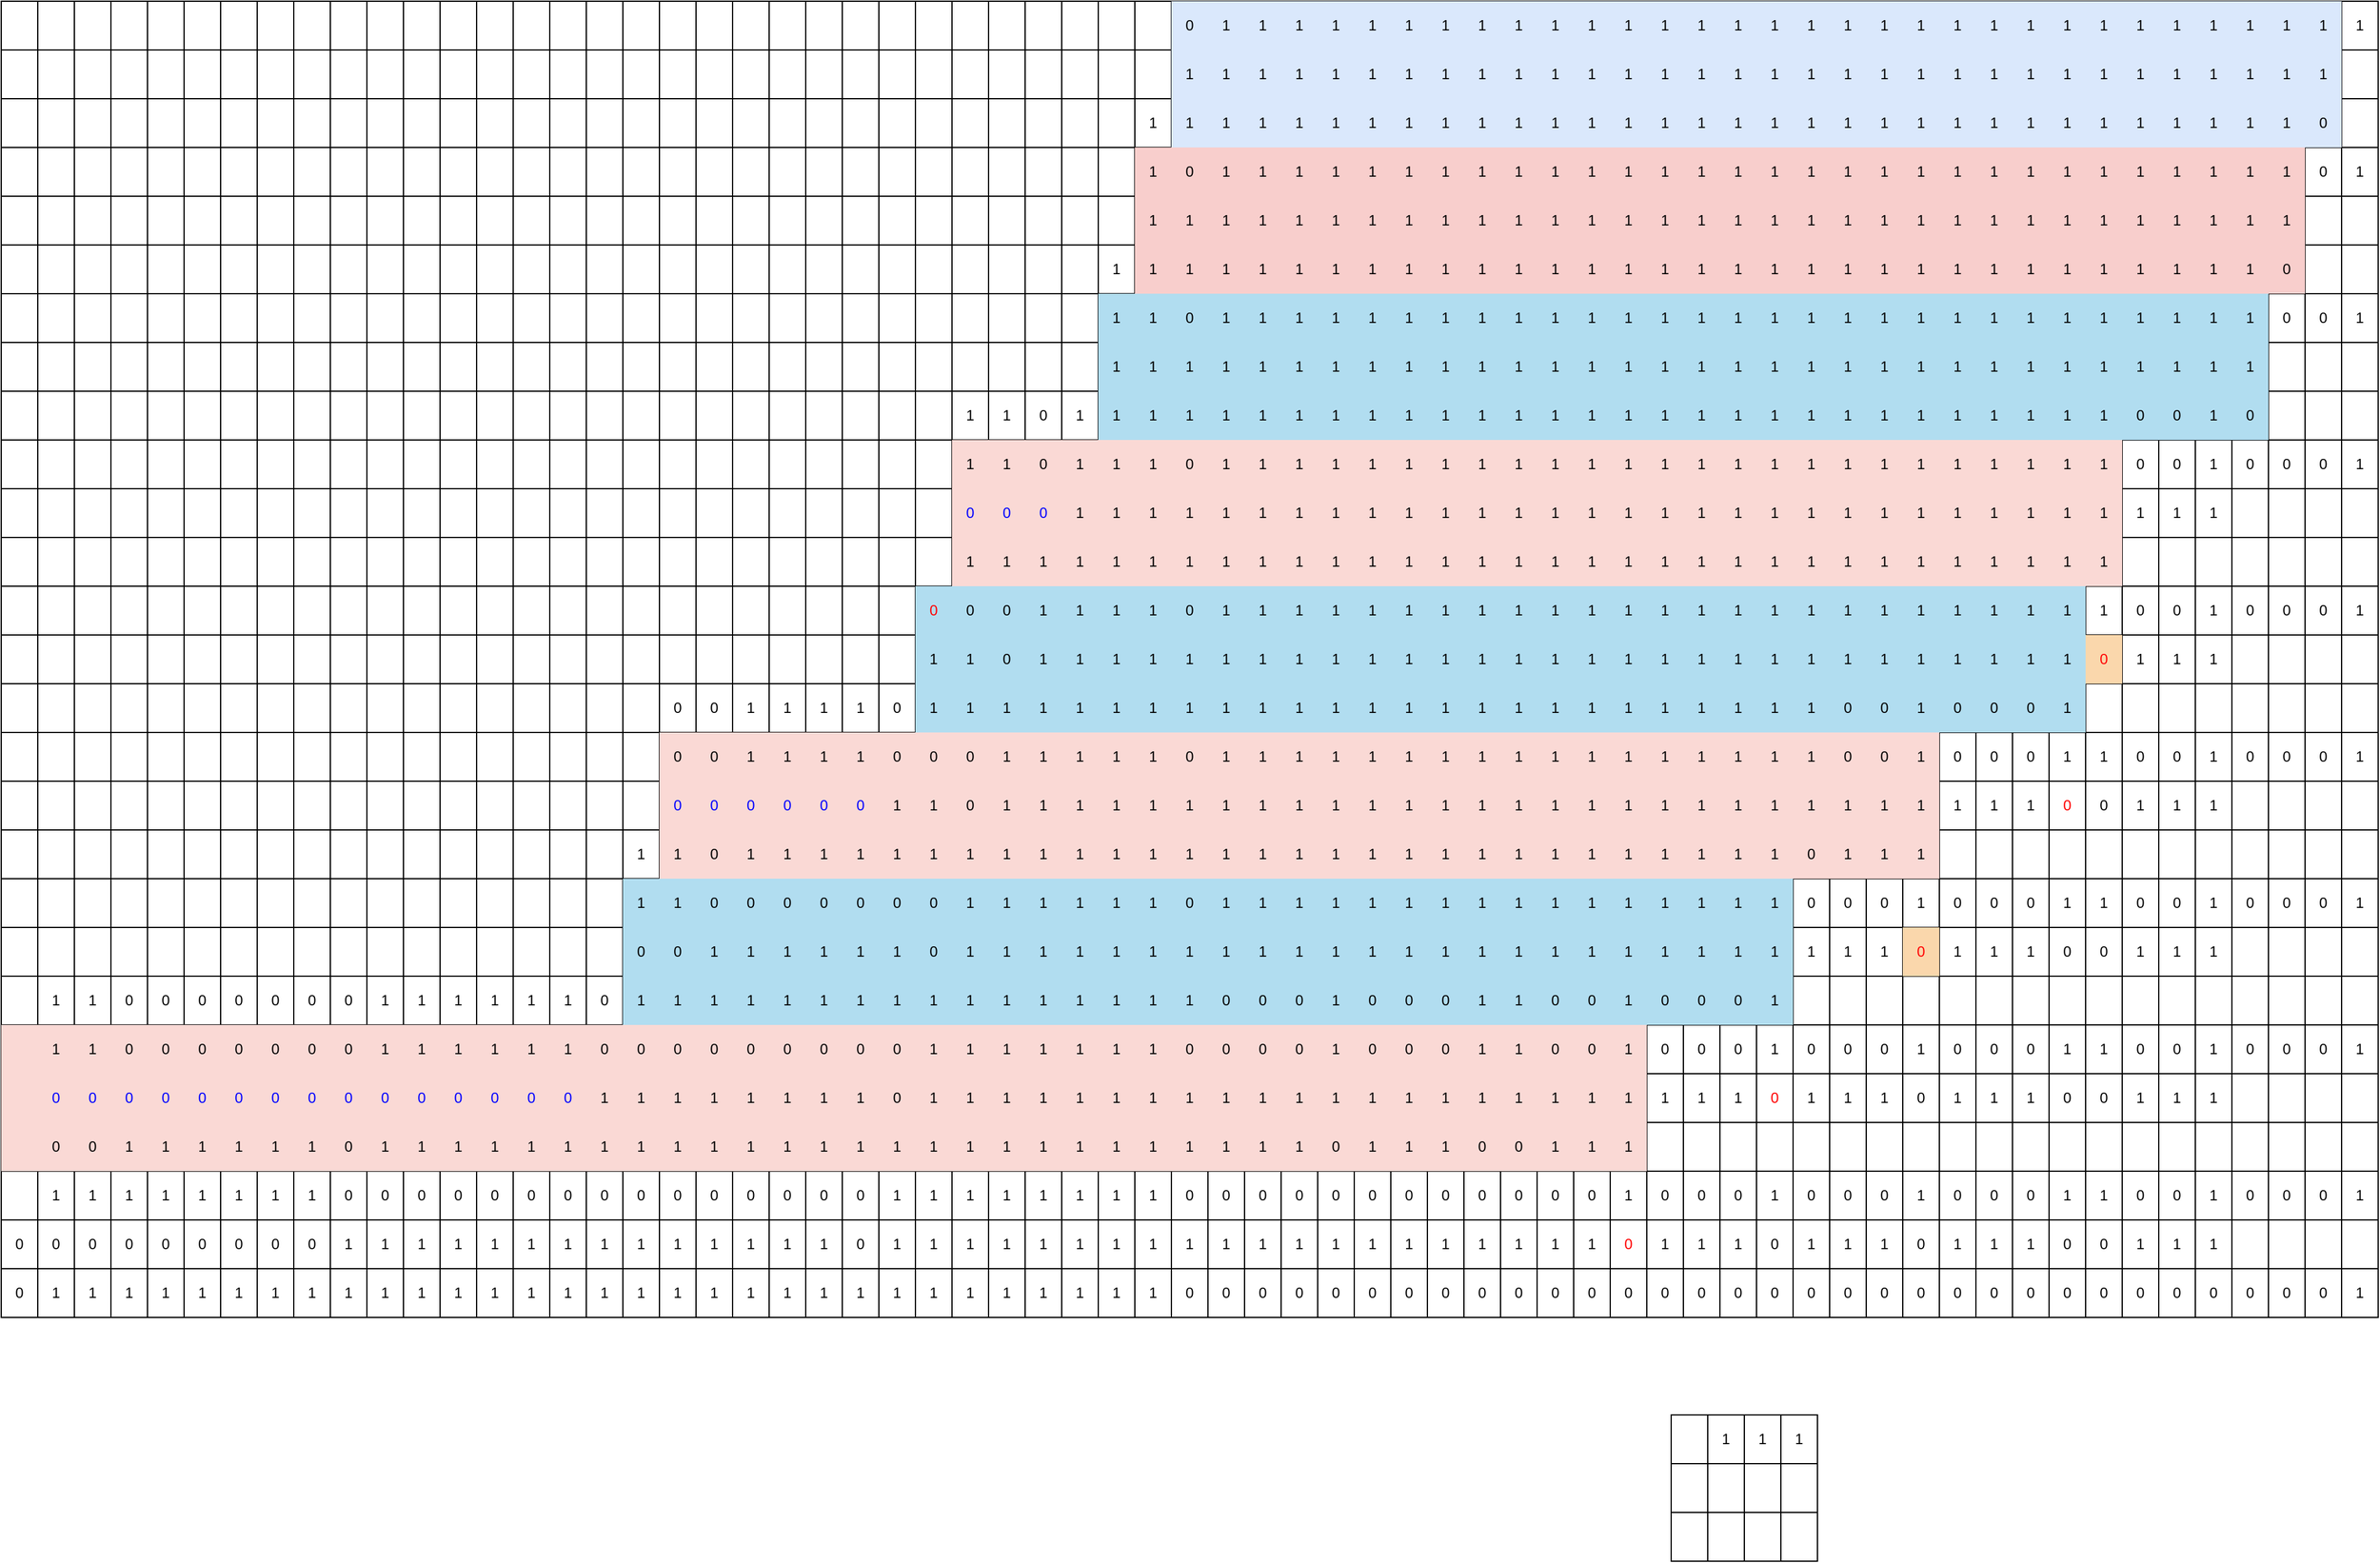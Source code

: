 <mxfile version="15.8.7" type="device"><diagram id="KYdtUCJfp7X-T8ALxEgu" name="Page-1"><mxGraphModel dx="1350" dy="878" grid="1" gridSize="10" guides="1" tooltips="1" connect="1" arrows="1" fold="1" page="1" pageScale="1" pageWidth="850" pageHeight="1100" math="0" shadow="0"><root><mxCell id="0"/><mxCell id="1" parent="0"/><mxCell id="GYnQ3VxX4NvgItOSD_MC-1" value="" style="shape=table;html=1;whiteSpace=wrap;startSize=0;container=1;collapsible=0;childLayout=tableLayout;" parent="1" vertex="1"><mxGeometry x="330" y="390" width="1950" height="1080" as="geometry"/></mxCell><mxCell id="GYnQ3VxX4NvgItOSD_MC-2" value="" style="shape=partialRectangle;html=1;whiteSpace=wrap;collapsible=0;dropTarget=0;pointerEvents=0;fillColor=none;top=0;left=0;bottom=0;right=0;points=[[0,0.5],[1,0.5]];portConstraint=eastwest;" parent="GYnQ3VxX4NvgItOSD_MC-1" vertex="1"><mxGeometry width="1950" height="40" as="geometry"/></mxCell><mxCell id="GYnQ3VxX4NvgItOSD_MC-1850" style="shape=partialRectangle;html=1;whiteSpace=wrap;connectable=0;fillColor=none;top=0;left=0;bottom=0;right=0;overflow=hidden;pointerEvents=1;" parent="GYnQ3VxX4NvgItOSD_MC-2" vertex="1"><mxGeometry width="30" height="40" as="geometry"><mxRectangle width="30" height="40" as="alternateBounds"/></mxGeometry></mxCell><mxCell id="GYnQ3VxX4NvgItOSD_MC-1124" style="shape=partialRectangle;html=1;whiteSpace=wrap;connectable=0;fillColor=none;top=0;left=0;bottom=0;right=0;overflow=hidden;pointerEvents=1;" parent="GYnQ3VxX4NvgItOSD_MC-2" vertex="1"><mxGeometry x="30" width="30" height="40" as="geometry"><mxRectangle width="30" height="40" as="alternateBounds"/></mxGeometry></mxCell><mxCell id="GYnQ3VxX4NvgItOSD_MC-1145" style="shape=partialRectangle;html=1;whiteSpace=wrap;connectable=0;fillColor=none;top=0;left=0;bottom=0;right=0;overflow=hidden;pointerEvents=1;" parent="GYnQ3VxX4NvgItOSD_MC-2" vertex="1"><mxGeometry x="60" width="30" height="40" as="geometry"><mxRectangle width="30" height="40" as="alternateBounds"/></mxGeometry></mxCell><mxCell id="GYnQ3VxX4NvgItOSD_MC-1166" style="shape=partialRectangle;html=1;whiteSpace=wrap;connectable=0;fillColor=none;top=0;left=0;bottom=0;right=0;overflow=hidden;pointerEvents=1;" parent="GYnQ3VxX4NvgItOSD_MC-2" vertex="1"><mxGeometry x="90" width="30" height="40" as="geometry"><mxRectangle width="30" height="40" as="alternateBounds"/></mxGeometry></mxCell><mxCell id="GYnQ3VxX4NvgItOSD_MC-1187" style="shape=partialRectangle;html=1;whiteSpace=wrap;connectable=0;fillColor=none;top=0;left=0;bottom=0;right=0;overflow=hidden;pointerEvents=1;" parent="GYnQ3VxX4NvgItOSD_MC-2" vertex="1"><mxGeometry x="120" width="30" height="40" as="geometry"><mxRectangle width="30" height="40" as="alternateBounds"/></mxGeometry></mxCell><mxCell id="GYnQ3VxX4NvgItOSD_MC-1208" style="shape=partialRectangle;html=1;whiteSpace=wrap;connectable=0;fillColor=none;top=0;left=0;bottom=0;right=0;overflow=hidden;pointerEvents=1;" parent="GYnQ3VxX4NvgItOSD_MC-2" vertex="1"><mxGeometry x="150" width="30" height="40" as="geometry"><mxRectangle width="30" height="40" as="alternateBounds"/></mxGeometry></mxCell><mxCell id="GYnQ3VxX4NvgItOSD_MC-1229" style="shape=partialRectangle;html=1;whiteSpace=wrap;connectable=0;fillColor=none;top=0;left=0;bottom=0;right=0;overflow=hidden;pointerEvents=1;" parent="GYnQ3VxX4NvgItOSD_MC-2" vertex="1"><mxGeometry x="180" width="30" height="40" as="geometry"><mxRectangle width="30" height="40" as="alternateBounds"/></mxGeometry></mxCell><mxCell id="GYnQ3VxX4NvgItOSD_MC-1250" style="shape=partialRectangle;html=1;whiteSpace=wrap;connectable=0;fillColor=none;top=0;left=0;bottom=0;right=0;overflow=hidden;pointerEvents=1;" parent="GYnQ3VxX4NvgItOSD_MC-2" vertex="1"><mxGeometry x="210" width="30" height="40" as="geometry"><mxRectangle width="30" height="40" as="alternateBounds"/></mxGeometry></mxCell><mxCell id="GYnQ3VxX4NvgItOSD_MC-1271" style="shape=partialRectangle;html=1;whiteSpace=wrap;connectable=0;fillColor=none;top=0;left=0;bottom=0;right=0;overflow=hidden;pointerEvents=1;" parent="GYnQ3VxX4NvgItOSD_MC-2" vertex="1"><mxGeometry x="240" width="30" height="40" as="geometry"><mxRectangle width="30" height="40" as="alternateBounds"/></mxGeometry></mxCell><mxCell id="GYnQ3VxX4NvgItOSD_MC-1292" style="shape=partialRectangle;html=1;whiteSpace=wrap;connectable=0;fillColor=none;top=0;left=0;bottom=0;right=0;overflow=hidden;pointerEvents=1;" parent="GYnQ3VxX4NvgItOSD_MC-2" vertex="1"><mxGeometry x="270" width="30" height="40" as="geometry"><mxRectangle width="30" height="40" as="alternateBounds"/></mxGeometry></mxCell><mxCell id="GYnQ3VxX4NvgItOSD_MC-1313" style="shape=partialRectangle;html=1;whiteSpace=wrap;connectable=0;fillColor=none;top=0;left=0;bottom=0;right=0;overflow=hidden;pointerEvents=1;" parent="GYnQ3VxX4NvgItOSD_MC-2" vertex="1"><mxGeometry x="300" width="30" height="40" as="geometry"><mxRectangle width="30" height="40" as="alternateBounds"/></mxGeometry></mxCell><mxCell id="GYnQ3VxX4NvgItOSD_MC-1334" style="shape=partialRectangle;html=1;whiteSpace=wrap;connectable=0;fillColor=none;top=0;left=0;bottom=0;right=0;overflow=hidden;pointerEvents=1;" parent="GYnQ3VxX4NvgItOSD_MC-2" vertex="1"><mxGeometry x="330" width="30" height="40" as="geometry"><mxRectangle width="30" height="40" as="alternateBounds"/></mxGeometry></mxCell><mxCell id="GYnQ3VxX4NvgItOSD_MC-1355" style="shape=partialRectangle;html=1;whiteSpace=wrap;connectable=0;fillColor=none;top=0;left=0;bottom=0;right=0;overflow=hidden;pointerEvents=1;" parent="GYnQ3VxX4NvgItOSD_MC-2" vertex="1"><mxGeometry x="360" width="30" height="40" as="geometry"><mxRectangle width="30" height="40" as="alternateBounds"/></mxGeometry></mxCell><mxCell id="GYnQ3VxX4NvgItOSD_MC-1376" style="shape=partialRectangle;html=1;whiteSpace=wrap;connectable=0;fillColor=none;top=0;left=0;bottom=0;right=0;overflow=hidden;pointerEvents=1;" parent="GYnQ3VxX4NvgItOSD_MC-2" vertex="1"><mxGeometry x="390" width="30" height="40" as="geometry"><mxRectangle width="30" height="40" as="alternateBounds"/></mxGeometry></mxCell><mxCell id="GYnQ3VxX4NvgItOSD_MC-1397" style="shape=partialRectangle;html=1;whiteSpace=wrap;connectable=0;fillColor=none;top=0;left=0;bottom=0;right=0;overflow=hidden;pointerEvents=1;" parent="GYnQ3VxX4NvgItOSD_MC-2" vertex="1"><mxGeometry x="420" width="30" height="40" as="geometry"><mxRectangle width="30" height="40" as="alternateBounds"/></mxGeometry></mxCell><mxCell id="GYnQ3VxX4NvgItOSD_MC-1418" style="shape=partialRectangle;html=1;whiteSpace=wrap;connectable=0;fillColor=none;top=0;left=0;bottom=0;right=0;overflow=hidden;pointerEvents=1;" parent="GYnQ3VxX4NvgItOSD_MC-2" vertex="1"><mxGeometry x="450" width="30" height="40" as="geometry"><mxRectangle width="30" height="40" as="alternateBounds"/></mxGeometry></mxCell><mxCell id="GYnQ3VxX4NvgItOSD_MC-1439" style="shape=partialRectangle;html=1;whiteSpace=wrap;connectable=0;fillColor=none;top=0;left=0;bottom=0;right=0;overflow=hidden;pointerEvents=1;" parent="GYnQ3VxX4NvgItOSD_MC-2" vertex="1"><mxGeometry x="480" width="30" height="40" as="geometry"><mxRectangle width="30" height="40" as="alternateBounds"/></mxGeometry></mxCell><mxCell id="GYnQ3VxX4NvgItOSD_MC-910" value="" style="shape=partialRectangle;html=1;whiteSpace=wrap;connectable=0;fillColor=none;top=0;left=0;bottom=0;right=0;overflow=hidden;pointerEvents=1;" parent="GYnQ3VxX4NvgItOSD_MC-2" vertex="1"><mxGeometry x="510" width="30" height="40" as="geometry"><mxRectangle width="30" height="40" as="alternateBounds"/></mxGeometry></mxCell><mxCell id="GYnQ3VxX4NvgItOSD_MC-661" style="shape=partialRectangle;html=1;whiteSpace=wrap;connectable=0;fillColor=none;top=0;left=0;bottom=0;right=0;overflow=hidden;pointerEvents=1;" parent="GYnQ3VxX4NvgItOSD_MC-2" vertex="1"><mxGeometry x="540" width="30" height="40" as="geometry"><mxRectangle width="30" height="40" as="alternateBounds"/></mxGeometry></mxCell><mxCell id="GYnQ3VxX4NvgItOSD_MC-676" style="shape=partialRectangle;html=1;whiteSpace=wrap;connectable=0;fillColor=none;top=0;left=0;bottom=0;right=0;overflow=hidden;pointerEvents=1;" parent="GYnQ3VxX4NvgItOSD_MC-2" vertex="1"><mxGeometry x="570" width="30" height="40" as="geometry"><mxRectangle width="30" height="40" as="alternateBounds"/></mxGeometry></mxCell><mxCell id="GYnQ3VxX4NvgItOSD_MC-691" style="shape=partialRectangle;html=1;whiteSpace=wrap;connectable=0;fillColor=none;top=0;left=0;bottom=0;right=0;overflow=hidden;pointerEvents=1;" parent="GYnQ3VxX4NvgItOSD_MC-2" vertex="1"><mxGeometry x="600" width="30" height="40" as="geometry"><mxRectangle width="30" height="40" as="alternateBounds"/></mxGeometry></mxCell><mxCell id="GYnQ3VxX4NvgItOSD_MC-706" style="shape=partialRectangle;html=1;whiteSpace=wrap;connectable=0;fillColor=none;top=0;left=0;bottom=0;right=0;overflow=hidden;pointerEvents=1;" parent="GYnQ3VxX4NvgItOSD_MC-2" vertex="1"><mxGeometry x="630" width="30" height="40" as="geometry"><mxRectangle width="30" height="40" as="alternateBounds"/></mxGeometry></mxCell><mxCell id="GYnQ3VxX4NvgItOSD_MC-721" style="shape=partialRectangle;html=1;whiteSpace=wrap;connectable=0;fillColor=none;top=0;left=0;bottom=0;right=0;overflow=hidden;pointerEvents=1;" parent="GYnQ3VxX4NvgItOSD_MC-2" vertex="1"><mxGeometry x="660" width="30" height="40" as="geometry"><mxRectangle width="30" height="40" as="alternateBounds"/></mxGeometry></mxCell><mxCell id="GYnQ3VxX4NvgItOSD_MC-736" style="shape=partialRectangle;html=1;whiteSpace=wrap;connectable=0;fillColor=none;top=0;left=0;bottom=0;right=0;overflow=hidden;pointerEvents=1;" parent="GYnQ3VxX4NvgItOSD_MC-2" vertex="1"><mxGeometry x="690" width="30" height="40" as="geometry"><mxRectangle width="30" height="40" as="alternateBounds"/></mxGeometry></mxCell><mxCell id="GYnQ3VxX4NvgItOSD_MC-751" style="shape=partialRectangle;html=1;whiteSpace=wrap;connectable=0;fillColor=none;top=0;left=0;bottom=0;right=0;overflow=hidden;pointerEvents=1;" parent="GYnQ3VxX4NvgItOSD_MC-2" vertex="1"><mxGeometry x="720" width="30" height="40" as="geometry"><mxRectangle width="30" height="40" as="alternateBounds"/></mxGeometry></mxCell><mxCell id="GYnQ3VxX4NvgItOSD_MC-565" style="shape=partialRectangle;html=1;whiteSpace=wrap;connectable=0;fillColor=none;top=0;left=0;bottom=0;right=0;overflow=hidden;pointerEvents=1;" parent="GYnQ3VxX4NvgItOSD_MC-2" vertex="1"><mxGeometry x="750" width="30" height="40" as="geometry"><mxRectangle width="30" height="40" as="alternateBounds"/></mxGeometry></mxCell><mxCell id="GYnQ3VxX4NvgItOSD_MC-329" style="shape=partialRectangle;html=1;whiteSpace=wrap;connectable=0;fillColor=none;top=0;left=0;bottom=0;right=0;overflow=hidden;pointerEvents=1;" parent="GYnQ3VxX4NvgItOSD_MC-2" vertex="1"><mxGeometry x="780" width="30" height="40" as="geometry"><mxRectangle width="30" height="40" as="alternateBounds"/></mxGeometry></mxCell><mxCell id="GYnQ3VxX4NvgItOSD_MC-338" style="shape=partialRectangle;html=1;whiteSpace=wrap;connectable=0;fillColor=none;top=0;left=0;bottom=0;right=0;overflow=hidden;pointerEvents=1;" parent="GYnQ3VxX4NvgItOSD_MC-2" vertex="1"><mxGeometry x="810" width="30" height="40" as="geometry"><mxRectangle width="30" height="40" as="alternateBounds"/></mxGeometry></mxCell><mxCell id="GYnQ3VxX4NvgItOSD_MC-347" style="shape=partialRectangle;html=1;whiteSpace=wrap;connectable=0;fillColor=none;top=0;left=0;bottom=0;right=0;overflow=hidden;pointerEvents=1;" parent="GYnQ3VxX4NvgItOSD_MC-2" vertex="1"><mxGeometry x="840" width="30" height="40" as="geometry"><mxRectangle width="30" height="40" as="alternateBounds"/></mxGeometry></mxCell><mxCell id="GYnQ3VxX4NvgItOSD_MC-356" style="shape=partialRectangle;html=1;whiteSpace=wrap;connectable=0;fillColor=none;top=0;left=0;bottom=0;right=0;overflow=hidden;pointerEvents=1;" parent="GYnQ3VxX4NvgItOSD_MC-2" vertex="1"><mxGeometry x="870" width="30" height="40" as="geometry"><mxRectangle width="30" height="40" as="alternateBounds"/></mxGeometry></mxCell><mxCell id="GYnQ3VxX4NvgItOSD_MC-215" style="shape=partialRectangle;html=1;whiteSpace=wrap;connectable=0;fillColor=none;top=0;left=0;bottom=0;right=0;overflow=hidden;pointerEvents=1;" parent="GYnQ3VxX4NvgItOSD_MC-2" vertex="1"><mxGeometry x="900" width="30" height="40" as="geometry"><mxRectangle width="30" height="40" as="alternateBounds"/></mxGeometry></mxCell><mxCell id="GYnQ3VxX4NvgItOSD_MC-107" style="shape=partialRectangle;html=1;whiteSpace=wrap;connectable=0;fillColor=none;top=0;left=0;bottom=0;right=0;overflow=hidden;pointerEvents=1;" parent="GYnQ3VxX4NvgItOSD_MC-2" vertex="1"><mxGeometry x="930" width="30" height="40" as="geometry"><mxRectangle width="30" height="40" as="alternateBounds"/></mxGeometry></mxCell><mxCell id="GYnQ3VxX4NvgItOSD_MC-104" value="0" style="shape=partialRectangle;html=1;whiteSpace=wrap;connectable=0;fillColor=#dae8fc;top=0;left=0;bottom=0;right=0;overflow=hidden;pointerEvents=1;strokeColor=#6c8ebf;" parent="GYnQ3VxX4NvgItOSD_MC-2" vertex="1"><mxGeometry x="960" width="30" height="40" as="geometry"><mxRectangle width="30" height="40" as="alternateBounds"/></mxGeometry></mxCell><mxCell id="GYnQ3VxX4NvgItOSD_MC-3" value="1&lt;br&gt;" style="shape=partialRectangle;html=1;whiteSpace=wrap;connectable=0;fillColor=#dae8fc;top=0;left=0;bottom=0;right=0;overflow=hidden;pointerEvents=1;strokeColor=#6c8ebf;" parent="GYnQ3VxX4NvgItOSD_MC-2" vertex="1"><mxGeometry x="990" width="30" height="40" as="geometry"><mxRectangle width="30" height="40" as="alternateBounds"/></mxGeometry></mxCell><mxCell id="GYnQ3VxX4NvgItOSD_MC-4" value="1" style="shape=partialRectangle;html=1;whiteSpace=wrap;connectable=0;fillColor=#dae8fc;top=0;left=0;bottom=0;right=0;overflow=hidden;pointerEvents=1;strokeColor=#6c8ebf;" parent="GYnQ3VxX4NvgItOSD_MC-2" vertex="1"><mxGeometry x="1020" width="30" height="40" as="geometry"><mxRectangle width="30" height="40" as="alternateBounds"/></mxGeometry></mxCell><mxCell id="GYnQ3VxX4NvgItOSD_MC-5" value="1" style="shape=partialRectangle;html=1;whiteSpace=wrap;connectable=0;fillColor=#dae8fc;top=0;left=0;bottom=0;right=0;overflow=hidden;pointerEvents=1;strokeColor=#6c8ebf;" parent="GYnQ3VxX4NvgItOSD_MC-2" vertex="1"><mxGeometry x="1050" width="30" height="40" as="geometry"><mxRectangle width="30" height="40" as="alternateBounds"/></mxGeometry></mxCell><mxCell id="GYnQ3VxX4NvgItOSD_MC-14" value="1" style="shape=partialRectangle;html=1;whiteSpace=wrap;connectable=0;fillColor=#dae8fc;top=0;left=0;bottom=0;right=0;overflow=hidden;pointerEvents=1;strokeColor=#6c8ebf;" parent="GYnQ3VxX4NvgItOSD_MC-2" vertex="1"><mxGeometry x="1080" width="30" height="40" as="geometry"><mxRectangle width="30" height="40" as="alternateBounds"/></mxGeometry></mxCell><mxCell id="GYnQ3VxX4NvgItOSD_MC-17" value="1" style="shape=partialRectangle;html=1;whiteSpace=wrap;connectable=0;fillColor=#dae8fc;top=0;left=0;bottom=0;right=0;overflow=hidden;pointerEvents=1;strokeColor=#6c8ebf;" parent="GYnQ3VxX4NvgItOSD_MC-2" vertex="1"><mxGeometry x="1110" width="30" height="40" as="geometry"><mxRectangle width="30" height="40" as="alternateBounds"/></mxGeometry></mxCell><mxCell id="GYnQ3VxX4NvgItOSD_MC-20" value="1" style="shape=partialRectangle;html=1;whiteSpace=wrap;connectable=0;fillColor=#dae8fc;top=0;left=0;bottom=0;right=0;overflow=hidden;pointerEvents=1;strokeColor=#6c8ebf;" parent="GYnQ3VxX4NvgItOSD_MC-2" vertex="1"><mxGeometry x="1140" width="30" height="40" as="geometry"><mxRectangle width="30" height="40" as="alternateBounds"/></mxGeometry></mxCell><mxCell id="GYnQ3VxX4NvgItOSD_MC-23" value="1" style="shape=partialRectangle;html=1;whiteSpace=wrap;connectable=0;fillColor=#dae8fc;top=0;left=0;bottom=0;right=0;overflow=hidden;pointerEvents=1;strokeColor=#6c8ebf;" parent="GYnQ3VxX4NvgItOSD_MC-2" vertex="1"><mxGeometry x="1170" width="30" height="40" as="geometry"><mxRectangle width="30" height="40" as="alternateBounds"/></mxGeometry></mxCell><mxCell id="GYnQ3VxX4NvgItOSD_MC-26" value="1" style="shape=partialRectangle;html=1;whiteSpace=wrap;connectable=0;fillColor=#dae8fc;top=0;left=0;bottom=0;right=0;overflow=hidden;pointerEvents=1;strokeColor=#6c8ebf;" parent="GYnQ3VxX4NvgItOSD_MC-2" vertex="1"><mxGeometry x="1200" width="30" height="40" as="geometry"><mxRectangle width="30" height="40" as="alternateBounds"/></mxGeometry></mxCell><mxCell id="GYnQ3VxX4NvgItOSD_MC-29" value="1" style="shape=partialRectangle;html=1;whiteSpace=wrap;connectable=0;fillColor=#dae8fc;top=0;left=0;bottom=0;right=0;overflow=hidden;pointerEvents=1;strokeColor=#6c8ebf;" parent="GYnQ3VxX4NvgItOSD_MC-2" vertex="1"><mxGeometry x="1230" width="30" height="40" as="geometry"><mxRectangle width="30" height="40" as="alternateBounds"/></mxGeometry></mxCell><mxCell id="GYnQ3VxX4NvgItOSD_MC-32" value="1" style="shape=partialRectangle;html=1;whiteSpace=wrap;connectable=0;fillColor=#dae8fc;top=0;left=0;bottom=0;right=0;overflow=hidden;pointerEvents=1;strokeColor=#6c8ebf;" parent="GYnQ3VxX4NvgItOSD_MC-2" vertex="1"><mxGeometry x="1260" width="30" height="40" as="geometry"><mxRectangle width="30" height="40" as="alternateBounds"/></mxGeometry></mxCell><mxCell id="GYnQ3VxX4NvgItOSD_MC-35" value="1" style="shape=partialRectangle;html=1;whiteSpace=wrap;connectable=0;fillColor=#dae8fc;top=0;left=0;bottom=0;right=0;overflow=hidden;pointerEvents=1;strokeColor=#6c8ebf;" parent="GYnQ3VxX4NvgItOSD_MC-2" vertex="1"><mxGeometry x="1290" width="30" height="40" as="geometry"><mxRectangle width="30" height="40" as="alternateBounds"/></mxGeometry></mxCell><mxCell id="GYnQ3VxX4NvgItOSD_MC-38" value="1" style="shape=partialRectangle;html=1;whiteSpace=wrap;connectable=0;fillColor=#dae8fc;top=0;left=0;bottom=0;right=0;overflow=hidden;pointerEvents=1;strokeColor=#6c8ebf;" parent="GYnQ3VxX4NvgItOSD_MC-2" vertex="1"><mxGeometry x="1320" width="30" height="40" as="geometry"><mxRectangle width="30" height="40" as="alternateBounds"/></mxGeometry></mxCell><mxCell id="GYnQ3VxX4NvgItOSD_MC-41" value="1" style="shape=partialRectangle;html=1;whiteSpace=wrap;connectable=0;fillColor=#dae8fc;top=0;left=0;bottom=0;right=0;overflow=hidden;pointerEvents=1;strokeColor=#6c8ebf;" parent="GYnQ3VxX4NvgItOSD_MC-2" vertex="1"><mxGeometry x="1350" width="30" height="40" as="geometry"><mxRectangle width="30" height="40" as="alternateBounds"/></mxGeometry></mxCell><mxCell id="GYnQ3VxX4NvgItOSD_MC-44" value="1" style="shape=partialRectangle;html=1;whiteSpace=wrap;connectable=0;fillColor=#dae8fc;top=0;left=0;bottom=0;right=0;overflow=hidden;pointerEvents=1;strokeColor=#6c8ebf;" parent="GYnQ3VxX4NvgItOSD_MC-2" vertex="1"><mxGeometry x="1380" width="30" height="40" as="geometry"><mxRectangle width="30" height="40" as="alternateBounds"/></mxGeometry></mxCell><mxCell id="GYnQ3VxX4NvgItOSD_MC-47" value="1" style="shape=partialRectangle;html=1;whiteSpace=wrap;connectable=0;fillColor=#dae8fc;top=0;left=0;bottom=0;right=0;overflow=hidden;pointerEvents=1;strokeColor=#6c8ebf;" parent="GYnQ3VxX4NvgItOSD_MC-2" vertex="1"><mxGeometry x="1410" width="30" height="40" as="geometry"><mxRectangle width="30" height="40" as="alternateBounds"/></mxGeometry></mxCell><mxCell id="GYnQ3VxX4NvgItOSD_MC-50" value="1" style="shape=partialRectangle;html=1;whiteSpace=wrap;connectable=0;fillColor=#dae8fc;top=0;left=0;bottom=0;right=0;overflow=hidden;pointerEvents=1;strokeColor=#6c8ebf;" parent="GYnQ3VxX4NvgItOSD_MC-2" vertex="1"><mxGeometry x="1440" width="30" height="40" as="geometry"><mxRectangle width="30" height="40" as="alternateBounds"/></mxGeometry></mxCell><mxCell id="GYnQ3VxX4NvgItOSD_MC-53" value="1" style="shape=partialRectangle;html=1;whiteSpace=wrap;connectable=0;fillColor=#dae8fc;top=0;left=0;bottom=0;right=0;overflow=hidden;pointerEvents=1;strokeColor=#6c8ebf;" parent="GYnQ3VxX4NvgItOSD_MC-2" vertex="1"><mxGeometry x="1470" width="30" height="40" as="geometry"><mxRectangle width="30" height="40" as="alternateBounds"/></mxGeometry></mxCell><mxCell id="GYnQ3VxX4NvgItOSD_MC-56" value="1" style="shape=partialRectangle;html=1;whiteSpace=wrap;connectable=0;fillColor=#dae8fc;top=0;left=0;bottom=0;right=0;overflow=hidden;pointerEvents=1;strokeColor=#6c8ebf;" parent="GYnQ3VxX4NvgItOSD_MC-2" vertex="1"><mxGeometry x="1500" width="30" height="40" as="geometry"><mxRectangle width="30" height="40" as="alternateBounds"/></mxGeometry></mxCell><mxCell id="GYnQ3VxX4NvgItOSD_MC-59" value="1" style="shape=partialRectangle;html=1;whiteSpace=wrap;connectable=0;fillColor=#dae8fc;top=0;left=0;bottom=0;right=0;overflow=hidden;pointerEvents=1;strokeColor=#6c8ebf;" parent="GYnQ3VxX4NvgItOSD_MC-2" vertex="1"><mxGeometry x="1530" width="30" height="40" as="geometry"><mxRectangle width="30" height="40" as="alternateBounds"/></mxGeometry></mxCell><mxCell id="GYnQ3VxX4NvgItOSD_MC-62" value="1" style="shape=partialRectangle;html=1;whiteSpace=wrap;connectable=0;fillColor=#dae8fc;top=0;left=0;bottom=0;right=0;overflow=hidden;pointerEvents=1;strokeColor=#6c8ebf;" parent="GYnQ3VxX4NvgItOSD_MC-2" vertex="1"><mxGeometry x="1560" width="30" height="40" as="geometry"><mxRectangle width="30" height="40" as="alternateBounds"/></mxGeometry></mxCell><mxCell id="GYnQ3VxX4NvgItOSD_MC-65" value="1" style="shape=partialRectangle;html=1;whiteSpace=wrap;connectable=0;fillColor=#dae8fc;top=0;left=0;bottom=0;right=0;overflow=hidden;pointerEvents=1;strokeColor=#6c8ebf;" parent="GYnQ3VxX4NvgItOSD_MC-2" vertex="1"><mxGeometry x="1590" width="30" height="40" as="geometry"><mxRectangle width="30" height="40" as="alternateBounds"/></mxGeometry></mxCell><mxCell id="GYnQ3VxX4NvgItOSD_MC-68" value="1" style="shape=partialRectangle;html=1;whiteSpace=wrap;connectable=0;fillColor=#dae8fc;top=0;left=0;bottom=0;right=0;overflow=hidden;pointerEvents=1;strokeColor=#6c8ebf;" parent="GYnQ3VxX4NvgItOSD_MC-2" vertex="1"><mxGeometry x="1620" width="30" height="40" as="geometry"><mxRectangle width="30" height="40" as="alternateBounds"/></mxGeometry></mxCell><mxCell id="GYnQ3VxX4NvgItOSD_MC-71" value="1" style="shape=partialRectangle;html=1;whiteSpace=wrap;connectable=0;fillColor=#dae8fc;top=0;left=0;bottom=0;right=0;overflow=hidden;pointerEvents=1;strokeColor=#6c8ebf;" parent="GYnQ3VxX4NvgItOSD_MC-2" vertex="1"><mxGeometry x="1650" width="30" height="40" as="geometry"><mxRectangle width="30" height="40" as="alternateBounds"/></mxGeometry></mxCell><mxCell id="GYnQ3VxX4NvgItOSD_MC-74" value="1" style="shape=partialRectangle;html=1;whiteSpace=wrap;connectable=0;fillColor=#dae8fc;top=0;left=0;bottom=0;right=0;overflow=hidden;pointerEvents=1;strokeColor=#6c8ebf;" parent="GYnQ3VxX4NvgItOSD_MC-2" vertex="1"><mxGeometry x="1680" width="30" height="40" as="geometry"><mxRectangle width="30" height="40" as="alternateBounds"/></mxGeometry></mxCell><mxCell id="GYnQ3VxX4NvgItOSD_MC-77" value="1" style="shape=partialRectangle;html=1;whiteSpace=wrap;connectable=0;fillColor=#dae8fc;top=0;left=0;bottom=0;right=0;overflow=hidden;pointerEvents=1;strokeColor=#6c8ebf;" parent="GYnQ3VxX4NvgItOSD_MC-2" vertex="1"><mxGeometry x="1710" width="30" height="40" as="geometry"><mxRectangle width="30" height="40" as="alternateBounds"/></mxGeometry></mxCell><mxCell id="GYnQ3VxX4NvgItOSD_MC-80" value="1" style="shape=partialRectangle;html=1;whiteSpace=wrap;connectable=0;fillColor=#dae8fc;top=0;left=0;bottom=0;right=0;overflow=hidden;pointerEvents=1;strokeColor=#6c8ebf;" parent="GYnQ3VxX4NvgItOSD_MC-2" vertex="1"><mxGeometry x="1740" width="30" height="40" as="geometry"><mxRectangle width="30" height="40" as="alternateBounds"/></mxGeometry></mxCell><mxCell id="GYnQ3VxX4NvgItOSD_MC-83" value="1" style="shape=partialRectangle;html=1;whiteSpace=wrap;connectable=0;fillColor=#dae8fc;top=0;left=0;bottom=0;right=0;overflow=hidden;pointerEvents=1;strokeColor=#6c8ebf;" parent="GYnQ3VxX4NvgItOSD_MC-2" vertex="1"><mxGeometry x="1770" width="30" height="40" as="geometry"><mxRectangle width="30" height="40" as="alternateBounds"/></mxGeometry></mxCell><mxCell id="GYnQ3VxX4NvgItOSD_MC-86" value="1" style="shape=partialRectangle;html=1;whiteSpace=wrap;connectable=0;fillColor=#dae8fc;top=0;left=0;bottom=0;right=0;overflow=hidden;pointerEvents=1;strokeColor=#6c8ebf;" parent="GYnQ3VxX4NvgItOSD_MC-2" vertex="1"><mxGeometry x="1800" width="30" height="40" as="geometry"><mxRectangle width="30" height="40" as="alternateBounds"/></mxGeometry></mxCell><mxCell id="GYnQ3VxX4NvgItOSD_MC-89" value="1" style="shape=partialRectangle;html=1;whiteSpace=wrap;connectable=0;fillColor=#dae8fc;top=0;left=0;bottom=0;right=0;overflow=hidden;pointerEvents=1;strokeColor=#6c8ebf;" parent="GYnQ3VxX4NvgItOSD_MC-2" vertex="1"><mxGeometry x="1830" width="30" height="40" as="geometry"><mxRectangle width="30" height="40" as="alternateBounds"/></mxGeometry></mxCell><mxCell id="GYnQ3VxX4NvgItOSD_MC-92" value="1" style="shape=partialRectangle;html=1;whiteSpace=wrap;connectable=0;fillColor=#dae8fc;top=0;left=0;bottom=0;right=0;overflow=hidden;pointerEvents=1;strokeColor=#6c8ebf;" parent="GYnQ3VxX4NvgItOSD_MC-2" vertex="1"><mxGeometry x="1860" width="30" height="40" as="geometry"><mxRectangle width="30" height="40" as="alternateBounds"/></mxGeometry></mxCell><mxCell id="GYnQ3VxX4NvgItOSD_MC-95" value="1" style="shape=partialRectangle;html=1;whiteSpace=wrap;connectable=0;fillColor=#dae8fc;top=0;left=0;bottom=0;right=0;overflow=hidden;pointerEvents=1;strokeColor=#6c8ebf;" parent="GYnQ3VxX4NvgItOSD_MC-2" vertex="1"><mxGeometry x="1890" width="30" height="40" as="geometry"><mxRectangle width="30" height="40" as="alternateBounds"/></mxGeometry></mxCell><mxCell id="GYnQ3VxX4NvgItOSD_MC-98" value="1" style="shape=partialRectangle;html=1;whiteSpace=wrap;connectable=0;fillColor=none;top=0;left=0;bottom=0;right=0;overflow=hidden;pointerEvents=1;" parent="GYnQ3VxX4NvgItOSD_MC-2" vertex="1"><mxGeometry x="1920" width="30" height="40" as="geometry"><mxRectangle width="30" height="40" as="alternateBounds"/></mxGeometry></mxCell><mxCell id="GYnQ3VxX4NvgItOSD_MC-6" value="" style="shape=partialRectangle;html=1;whiteSpace=wrap;collapsible=0;dropTarget=0;pointerEvents=0;fillColor=none;top=0;left=0;bottom=0;right=0;points=[[0,0.5],[1,0.5]];portConstraint=eastwest;" parent="GYnQ3VxX4NvgItOSD_MC-1" vertex="1"><mxGeometry y="40" width="1950" height="40" as="geometry"/></mxCell><mxCell id="GYnQ3VxX4NvgItOSD_MC-1851" style="shape=partialRectangle;html=1;whiteSpace=wrap;connectable=0;fillColor=none;top=0;left=0;bottom=0;right=0;overflow=hidden;pointerEvents=1;" parent="GYnQ3VxX4NvgItOSD_MC-6" vertex="1"><mxGeometry width="30" height="40" as="geometry"><mxRectangle width="30" height="40" as="alternateBounds"/></mxGeometry></mxCell><mxCell id="GYnQ3VxX4NvgItOSD_MC-1125" style="shape=partialRectangle;html=1;whiteSpace=wrap;connectable=0;fillColor=none;top=0;left=0;bottom=0;right=0;overflow=hidden;pointerEvents=1;" parent="GYnQ3VxX4NvgItOSD_MC-6" vertex="1"><mxGeometry x="30" width="30" height="40" as="geometry"><mxRectangle width="30" height="40" as="alternateBounds"/></mxGeometry></mxCell><mxCell id="GYnQ3VxX4NvgItOSD_MC-1146" style="shape=partialRectangle;html=1;whiteSpace=wrap;connectable=0;fillColor=none;top=0;left=0;bottom=0;right=0;overflow=hidden;pointerEvents=1;" parent="GYnQ3VxX4NvgItOSD_MC-6" vertex="1"><mxGeometry x="60" width="30" height="40" as="geometry"><mxRectangle width="30" height="40" as="alternateBounds"/></mxGeometry></mxCell><mxCell id="GYnQ3VxX4NvgItOSD_MC-1167" style="shape=partialRectangle;html=1;whiteSpace=wrap;connectable=0;fillColor=none;top=0;left=0;bottom=0;right=0;overflow=hidden;pointerEvents=1;" parent="GYnQ3VxX4NvgItOSD_MC-6" vertex="1"><mxGeometry x="90" width="30" height="40" as="geometry"><mxRectangle width="30" height="40" as="alternateBounds"/></mxGeometry></mxCell><mxCell id="GYnQ3VxX4NvgItOSD_MC-1188" style="shape=partialRectangle;html=1;whiteSpace=wrap;connectable=0;fillColor=none;top=0;left=0;bottom=0;right=0;overflow=hidden;pointerEvents=1;" parent="GYnQ3VxX4NvgItOSD_MC-6" vertex="1"><mxGeometry x="120" width="30" height="40" as="geometry"><mxRectangle width="30" height="40" as="alternateBounds"/></mxGeometry></mxCell><mxCell id="GYnQ3VxX4NvgItOSD_MC-1209" style="shape=partialRectangle;html=1;whiteSpace=wrap;connectable=0;fillColor=none;top=0;left=0;bottom=0;right=0;overflow=hidden;pointerEvents=1;" parent="GYnQ3VxX4NvgItOSD_MC-6" vertex="1"><mxGeometry x="150" width="30" height="40" as="geometry"><mxRectangle width="30" height="40" as="alternateBounds"/></mxGeometry></mxCell><mxCell id="GYnQ3VxX4NvgItOSD_MC-1230" style="shape=partialRectangle;html=1;whiteSpace=wrap;connectable=0;fillColor=none;top=0;left=0;bottom=0;right=0;overflow=hidden;pointerEvents=1;" parent="GYnQ3VxX4NvgItOSD_MC-6" vertex="1"><mxGeometry x="180" width="30" height="40" as="geometry"><mxRectangle width="30" height="40" as="alternateBounds"/></mxGeometry></mxCell><mxCell id="GYnQ3VxX4NvgItOSD_MC-1251" style="shape=partialRectangle;html=1;whiteSpace=wrap;connectable=0;fillColor=none;top=0;left=0;bottom=0;right=0;overflow=hidden;pointerEvents=1;" parent="GYnQ3VxX4NvgItOSD_MC-6" vertex="1"><mxGeometry x="210" width="30" height="40" as="geometry"><mxRectangle width="30" height="40" as="alternateBounds"/></mxGeometry></mxCell><mxCell id="GYnQ3VxX4NvgItOSD_MC-1272" style="shape=partialRectangle;html=1;whiteSpace=wrap;connectable=0;fillColor=none;top=0;left=0;bottom=0;right=0;overflow=hidden;pointerEvents=1;" parent="GYnQ3VxX4NvgItOSD_MC-6" vertex="1"><mxGeometry x="240" width="30" height="40" as="geometry"><mxRectangle width="30" height="40" as="alternateBounds"/></mxGeometry></mxCell><mxCell id="GYnQ3VxX4NvgItOSD_MC-1293" style="shape=partialRectangle;html=1;whiteSpace=wrap;connectable=0;fillColor=none;top=0;left=0;bottom=0;right=0;overflow=hidden;pointerEvents=1;" parent="GYnQ3VxX4NvgItOSD_MC-6" vertex="1"><mxGeometry x="270" width="30" height="40" as="geometry"><mxRectangle width="30" height="40" as="alternateBounds"/></mxGeometry></mxCell><mxCell id="GYnQ3VxX4NvgItOSD_MC-1314" style="shape=partialRectangle;html=1;whiteSpace=wrap;connectable=0;fillColor=none;top=0;left=0;bottom=0;right=0;overflow=hidden;pointerEvents=1;" parent="GYnQ3VxX4NvgItOSD_MC-6" vertex="1"><mxGeometry x="300" width="30" height="40" as="geometry"><mxRectangle width="30" height="40" as="alternateBounds"/></mxGeometry></mxCell><mxCell id="GYnQ3VxX4NvgItOSD_MC-1335" style="shape=partialRectangle;html=1;whiteSpace=wrap;connectable=0;fillColor=none;top=0;left=0;bottom=0;right=0;overflow=hidden;pointerEvents=1;" parent="GYnQ3VxX4NvgItOSD_MC-6" vertex="1"><mxGeometry x="330" width="30" height="40" as="geometry"><mxRectangle width="30" height="40" as="alternateBounds"/></mxGeometry></mxCell><mxCell id="GYnQ3VxX4NvgItOSD_MC-1356" style="shape=partialRectangle;html=1;whiteSpace=wrap;connectable=0;fillColor=none;top=0;left=0;bottom=0;right=0;overflow=hidden;pointerEvents=1;" parent="GYnQ3VxX4NvgItOSD_MC-6" vertex="1"><mxGeometry x="360" width="30" height="40" as="geometry"><mxRectangle width="30" height="40" as="alternateBounds"/></mxGeometry></mxCell><mxCell id="GYnQ3VxX4NvgItOSD_MC-1377" style="shape=partialRectangle;html=1;whiteSpace=wrap;connectable=0;fillColor=none;top=0;left=0;bottom=0;right=0;overflow=hidden;pointerEvents=1;" parent="GYnQ3VxX4NvgItOSD_MC-6" vertex="1"><mxGeometry x="390" width="30" height="40" as="geometry"><mxRectangle width="30" height="40" as="alternateBounds"/></mxGeometry></mxCell><mxCell id="GYnQ3VxX4NvgItOSD_MC-1398" style="shape=partialRectangle;html=1;whiteSpace=wrap;connectable=0;fillColor=none;top=0;left=0;bottom=0;right=0;overflow=hidden;pointerEvents=1;" parent="GYnQ3VxX4NvgItOSD_MC-6" vertex="1"><mxGeometry x="420" width="30" height="40" as="geometry"><mxRectangle width="30" height="40" as="alternateBounds"/></mxGeometry></mxCell><mxCell id="GYnQ3VxX4NvgItOSD_MC-1419" style="shape=partialRectangle;html=1;whiteSpace=wrap;connectable=0;fillColor=none;top=0;left=0;bottom=0;right=0;overflow=hidden;pointerEvents=1;" parent="GYnQ3VxX4NvgItOSD_MC-6" vertex="1"><mxGeometry x="450" width="30" height="40" as="geometry"><mxRectangle width="30" height="40" as="alternateBounds"/></mxGeometry></mxCell><mxCell id="GYnQ3VxX4NvgItOSD_MC-1440" style="shape=partialRectangle;html=1;whiteSpace=wrap;connectable=0;fillColor=none;top=0;left=0;bottom=0;right=0;overflow=hidden;pointerEvents=1;" parent="GYnQ3VxX4NvgItOSD_MC-6" vertex="1"><mxGeometry x="480" width="30" height="40" as="geometry"><mxRectangle width="30" height="40" as="alternateBounds"/></mxGeometry></mxCell><mxCell id="GYnQ3VxX4NvgItOSD_MC-911" style="shape=partialRectangle;html=1;whiteSpace=wrap;connectable=0;fillColor=none;top=0;left=0;bottom=0;right=0;overflow=hidden;pointerEvents=1;" parent="GYnQ3VxX4NvgItOSD_MC-6" vertex="1"><mxGeometry x="510" width="30" height="40" as="geometry"><mxRectangle width="30" height="40" as="alternateBounds"/></mxGeometry></mxCell><mxCell id="GYnQ3VxX4NvgItOSD_MC-662" style="shape=partialRectangle;html=1;whiteSpace=wrap;connectable=0;fillColor=none;top=0;left=0;bottom=0;right=0;overflow=hidden;pointerEvents=1;" parent="GYnQ3VxX4NvgItOSD_MC-6" vertex="1"><mxGeometry x="540" width="30" height="40" as="geometry"><mxRectangle width="30" height="40" as="alternateBounds"/></mxGeometry></mxCell><mxCell id="GYnQ3VxX4NvgItOSD_MC-677" style="shape=partialRectangle;html=1;whiteSpace=wrap;connectable=0;fillColor=none;top=0;left=0;bottom=0;right=0;overflow=hidden;pointerEvents=1;" parent="GYnQ3VxX4NvgItOSD_MC-6" vertex="1"><mxGeometry x="570" width="30" height="40" as="geometry"><mxRectangle width="30" height="40" as="alternateBounds"/></mxGeometry></mxCell><mxCell id="GYnQ3VxX4NvgItOSD_MC-692" style="shape=partialRectangle;html=1;whiteSpace=wrap;connectable=0;fillColor=none;top=0;left=0;bottom=0;right=0;overflow=hidden;pointerEvents=1;" parent="GYnQ3VxX4NvgItOSD_MC-6" vertex="1"><mxGeometry x="600" width="30" height="40" as="geometry"><mxRectangle width="30" height="40" as="alternateBounds"/></mxGeometry></mxCell><mxCell id="GYnQ3VxX4NvgItOSD_MC-707" style="shape=partialRectangle;html=1;whiteSpace=wrap;connectable=0;fillColor=none;top=0;left=0;bottom=0;right=0;overflow=hidden;pointerEvents=1;" parent="GYnQ3VxX4NvgItOSD_MC-6" vertex="1"><mxGeometry x="630" width="30" height="40" as="geometry"><mxRectangle width="30" height="40" as="alternateBounds"/></mxGeometry></mxCell><mxCell id="GYnQ3VxX4NvgItOSD_MC-722" style="shape=partialRectangle;html=1;whiteSpace=wrap;connectable=0;fillColor=none;top=0;left=0;bottom=0;right=0;overflow=hidden;pointerEvents=1;" parent="GYnQ3VxX4NvgItOSD_MC-6" vertex="1"><mxGeometry x="660" width="30" height="40" as="geometry"><mxRectangle width="30" height="40" as="alternateBounds"/></mxGeometry></mxCell><mxCell id="GYnQ3VxX4NvgItOSD_MC-737" style="shape=partialRectangle;html=1;whiteSpace=wrap;connectable=0;fillColor=none;top=0;left=0;bottom=0;right=0;overflow=hidden;pointerEvents=1;" parent="GYnQ3VxX4NvgItOSD_MC-6" vertex="1"><mxGeometry x="690" width="30" height="40" as="geometry"><mxRectangle width="30" height="40" as="alternateBounds"/></mxGeometry></mxCell><mxCell id="GYnQ3VxX4NvgItOSD_MC-752" style="shape=partialRectangle;html=1;whiteSpace=wrap;connectable=0;fillColor=none;top=0;left=0;bottom=0;right=0;overflow=hidden;pointerEvents=1;" parent="GYnQ3VxX4NvgItOSD_MC-6" vertex="1"><mxGeometry x="720" width="30" height="40" as="geometry"><mxRectangle width="30" height="40" as="alternateBounds"/></mxGeometry></mxCell><mxCell id="GYnQ3VxX4NvgItOSD_MC-566" style="shape=partialRectangle;html=1;whiteSpace=wrap;connectable=0;fillColor=none;top=0;left=0;bottom=0;right=0;overflow=hidden;pointerEvents=1;" parent="GYnQ3VxX4NvgItOSD_MC-6" vertex="1"><mxGeometry x="750" width="30" height="40" as="geometry"><mxRectangle width="30" height="40" as="alternateBounds"/></mxGeometry></mxCell><mxCell id="GYnQ3VxX4NvgItOSD_MC-330" style="shape=partialRectangle;html=1;whiteSpace=wrap;connectable=0;fillColor=none;top=0;left=0;bottom=0;right=0;overflow=hidden;pointerEvents=1;" parent="GYnQ3VxX4NvgItOSD_MC-6" vertex="1"><mxGeometry x="780" width="30" height="40" as="geometry"><mxRectangle width="30" height="40" as="alternateBounds"/></mxGeometry></mxCell><mxCell id="GYnQ3VxX4NvgItOSD_MC-339" style="shape=partialRectangle;html=1;whiteSpace=wrap;connectable=0;fillColor=none;top=0;left=0;bottom=0;right=0;overflow=hidden;pointerEvents=1;" parent="GYnQ3VxX4NvgItOSD_MC-6" vertex="1"><mxGeometry x="810" width="30" height="40" as="geometry"><mxRectangle width="30" height="40" as="alternateBounds"/></mxGeometry></mxCell><mxCell id="GYnQ3VxX4NvgItOSD_MC-348" style="shape=partialRectangle;html=1;whiteSpace=wrap;connectable=0;fillColor=none;top=0;left=0;bottom=0;right=0;overflow=hidden;pointerEvents=1;" parent="GYnQ3VxX4NvgItOSD_MC-6" vertex="1"><mxGeometry x="840" width="30" height="40" as="geometry"><mxRectangle width="30" height="40" as="alternateBounds"/></mxGeometry></mxCell><mxCell id="GYnQ3VxX4NvgItOSD_MC-357" style="shape=partialRectangle;html=1;whiteSpace=wrap;connectable=0;fillColor=none;top=0;left=0;bottom=0;right=0;overflow=hidden;pointerEvents=1;" parent="GYnQ3VxX4NvgItOSD_MC-6" vertex="1"><mxGeometry x="870" width="30" height="40" as="geometry"><mxRectangle width="30" height="40" as="alternateBounds"/></mxGeometry></mxCell><mxCell id="GYnQ3VxX4NvgItOSD_MC-216" style="shape=partialRectangle;html=1;whiteSpace=wrap;connectable=0;fillColor=none;top=0;left=0;bottom=0;right=0;overflow=hidden;pointerEvents=1;" parent="GYnQ3VxX4NvgItOSD_MC-6" vertex="1"><mxGeometry x="900" width="30" height="40" as="geometry"><mxRectangle width="30" height="40" as="alternateBounds"/></mxGeometry></mxCell><mxCell id="GYnQ3VxX4NvgItOSD_MC-108" style="shape=partialRectangle;html=1;whiteSpace=wrap;connectable=0;fillColor=none;top=0;left=0;bottom=0;right=0;overflow=hidden;pointerEvents=1;" parent="GYnQ3VxX4NvgItOSD_MC-6" vertex="1"><mxGeometry x="930" width="30" height="40" as="geometry"><mxRectangle width="30" height="40" as="alternateBounds"/></mxGeometry></mxCell><mxCell id="GYnQ3VxX4NvgItOSD_MC-105" value="1" style="shape=partialRectangle;html=1;whiteSpace=wrap;connectable=0;fillColor=#dae8fc;top=0;left=0;bottom=0;right=0;overflow=hidden;pointerEvents=1;strokeColor=#6c8ebf;" parent="GYnQ3VxX4NvgItOSD_MC-6" vertex="1"><mxGeometry x="960" width="30" height="40" as="geometry"><mxRectangle width="30" height="40" as="alternateBounds"/></mxGeometry></mxCell><mxCell id="GYnQ3VxX4NvgItOSD_MC-7" value="1" style="shape=partialRectangle;html=1;whiteSpace=wrap;connectable=0;fillColor=#dae8fc;top=0;left=0;bottom=0;right=0;overflow=hidden;pointerEvents=1;strokeColor=#6c8ebf;" parent="GYnQ3VxX4NvgItOSD_MC-6" vertex="1"><mxGeometry x="990" width="30" height="40" as="geometry"><mxRectangle width="30" height="40" as="alternateBounds"/></mxGeometry></mxCell><mxCell id="GYnQ3VxX4NvgItOSD_MC-8" value="1" style="shape=partialRectangle;html=1;whiteSpace=wrap;connectable=0;fillColor=#dae8fc;top=0;left=0;bottom=0;right=0;overflow=hidden;pointerEvents=1;strokeColor=#6c8ebf;" parent="GYnQ3VxX4NvgItOSD_MC-6" vertex="1"><mxGeometry x="1020" width="30" height="40" as="geometry"><mxRectangle width="30" height="40" as="alternateBounds"/></mxGeometry></mxCell><mxCell id="GYnQ3VxX4NvgItOSD_MC-9" value="1" style="shape=partialRectangle;html=1;whiteSpace=wrap;connectable=0;fillColor=#dae8fc;top=0;left=0;bottom=0;right=0;overflow=hidden;pointerEvents=1;strokeColor=#6c8ebf;" parent="GYnQ3VxX4NvgItOSD_MC-6" vertex="1"><mxGeometry x="1050" width="30" height="40" as="geometry"><mxRectangle width="30" height="40" as="alternateBounds"/></mxGeometry></mxCell><mxCell id="GYnQ3VxX4NvgItOSD_MC-15" value="1" style="shape=partialRectangle;html=1;whiteSpace=wrap;connectable=0;fillColor=#dae8fc;top=0;left=0;bottom=0;right=0;overflow=hidden;pointerEvents=1;strokeColor=#6c8ebf;" parent="GYnQ3VxX4NvgItOSD_MC-6" vertex="1"><mxGeometry x="1080" width="30" height="40" as="geometry"><mxRectangle width="30" height="40" as="alternateBounds"/></mxGeometry></mxCell><mxCell id="GYnQ3VxX4NvgItOSD_MC-18" value="1" style="shape=partialRectangle;html=1;whiteSpace=wrap;connectable=0;fillColor=#dae8fc;top=0;left=0;bottom=0;right=0;overflow=hidden;pointerEvents=1;strokeColor=#6c8ebf;" parent="GYnQ3VxX4NvgItOSD_MC-6" vertex="1"><mxGeometry x="1110" width="30" height="40" as="geometry"><mxRectangle width="30" height="40" as="alternateBounds"/></mxGeometry></mxCell><mxCell id="GYnQ3VxX4NvgItOSD_MC-21" value="1" style="shape=partialRectangle;html=1;whiteSpace=wrap;connectable=0;fillColor=#dae8fc;top=0;left=0;bottom=0;right=0;overflow=hidden;pointerEvents=1;strokeColor=#6c8ebf;" parent="GYnQ3VxX4NvgItOSD_MC-6" vertex="1"><mxGeometry x="1140" width="30" height="40" as="geometry"><mxRectangle width="30" height="40" as="alternateBounds"/></mxGeometry></mxCell><mxCell id="GYnQ3VxX4NvgItOSD_MC-24" value="1" style="shape=partialRectangle;html=1;whiteSpace=wrap;connectable=0;fillColor=#dae8fc;top=0;left=0;bottom=0;right=0;overflow=hidden;pointerEvents=1;strokeColor=#6c8ebf;" parent="GYnQ3VxX4NvgItOSD_MC-6" vertex="1"><mxGeometry x="1170" width="30" height="40" as="geometry"><mxRectangle width="30" height="40" as="alternateBounds"/></mxGeometry></mxCell><mxCell id="GYnQ3VxX4NvgItOSD_MC-27" value="1" style="shape=partialRectangle;html=1;whiteSpace=wrap;connectable=0;fillColor=#dae8fc;top=0;left=0;bottom=0;right=0;overflow=hidden;pointerEvents=1;strokeColor=#6c8ebf;" parent="GYnQ3VxX4NvgItOSD_MC-6" vertex="1"><mxGeometry x="1200" width="30" height="40" as="geometry"><mxRectangle width="30" height="40" as="alternateBounds"/></mxGeometry></mxCell><mxCell id="GYnQ3VxX4NvgItOSD_MC-30" value="1" style="shape=partialRectangle;html=1;whiteSpace=wrap;connectable=0;fillColor=#dae8fc;top=0;left=0;bottom=0;right=0;overflow=hidden;pointerEvents=1;strokeColor=#6c8ebf;" parent="GYnQ3VxX4NvgItOSD_MC-6" vertex="1"><mxGeometry x="1230" width="30" height="40" as="geometry"><mxRectangle width="30" height="40" as="alternateBounds"/></mxGeometry></mxCell><mxCell id="GYnQ3VxX4NvgItOSD_MC-33" value="1" style="shape=partialRectangle;html=1;whiteSpace=wrap;connectable=0;fillColor=#dae8fc;top=0;left=0;bottom=0;right=0;overflow=hidden;pointerEvents=1;strokeColor=#6c8ebf;" parent="GYnQ3VxX4NvgItOSD_MC-6" vertex="1"><mxGeometry x="1260" width="30" height="40" as="geometry"><mxRectangle width="30" height="40" as="alternateBounds"/></mxGeometry></mxCell><mxCell id="GYnQ3VxX4NvgItOSD_MC-36" value="1" style="shape=partialRectangle;html=1;whiteSpace=wrap;connectable=0;fillColor=#dae8fc;top=0;left=0;bottom=0;right=0;overflow=hidden;pointerEvents=1;strokeColor=#6c8ebf;" parent="GYnQ3VxX4NvgItOSD_MC-6" vertex="1"><mxGeometry x="1290" width="30" height="40" as="geometry"><mxRectangle width="30" height="40" as="alternateBounds"/></mxGeometry></mxCell><mxCell id="GYnQ3VxX4NvgItOSD_MC-39" value="1" style="shape=partialRectangle;html=1;whiteSpace=wrap;connectable=0;fillColor=#dae8fc;top=0;left=0;bottom=0;right=0;overflow=hidden;pointerEvents=1;strokeColor=#6c8ebf;" parent="GYnQ3VxX4NvgItOSD_MC-6" vertex="1"><mxGeometry x="1320" width="30" height="40" as="geometry"><mxRectangle width="30" height="40" as="alternateBounds"/></mxGeometry></mxCell><mxCell id="GYnQ3VxX4NvgItOSD_MC-42" value="1" style="shape=partialRectangle;html=1;whiteSpace=wrap;connectable=0;fillColor=#dae8fc;top=0;left=0;bottom=0;right=0;overflow=hidden;pointerEvents=1;strokeColor=#6c8ebf;" parent="GYnQ3VxX4NvgItOSD_MC-6" vertex="1"><mxGeometry x="1350" width="30" height="40" as="geometry"><mxRectangle width="30" height="40" as="alternateBounds"/></mxGeometry></mxCell><mxCell id="GYnQ3VxX4NvgItOSD_MC-45" value="1" style="shape=partialRectangle;html=1;whiteSpace=wrap;connectable=0;fillColor=#dae8fc;top=0;left=0;bottom=0;right=0;overflow=hidden;pointerEvents=1;strokeColor=#6c8ebf;" parent="GYnQ3VxX4NvgItOSD_MC-6" vertex="1"><mxGeometry x="1380" width="30" height="40" as="geometry"><mxRectangle width="30" height="40" as="alternateBounds"/></mxGeometry></mxCell><mxCell id="GYnQ3VxX4NvgItOSD_MC-48" value="1" style="shape=partialRectangle;html=1;whiteSpace=wrap;connectable=0;fillColor=#dae8fc;top=0;left=0;bottom=0;right=0;overflow=hidden;pointerEvents=1;strokeColor=#6c8ebf;" parent="GYnQ3VxX4NvgItOSD_MC-6" vertex="1"><mxGeometry x="1410" width="30" height="40" as="geometry"><mxRectangle width="30" height="40" as="alternateBounds"/></mxGeometry></mxCell><mxCell id="GYnQ3VxX4NvgItOSD_MC-51" value="1" style="shape=partialRectangle;html=1;whiteSpace=wrap;connectable=0;fillColor=#dae8fc;top=0;left=0;bottom=0;right=0;overflow=hidden;pointerEvents=1;strokeColor=#6c8ebf;" parent="GYnQ3VxX4NvgItOSD_MC-6" vertex="1"><mxGeometry x="1440" width="30" height="40" as="geometry"><mxRectangle width="30" height="40" as="alternateBounds"/></mxGeometry></mxCell><mxCell id="GYnQ3VxX4NvgItOSD_MC-54" value="1" style="shape=partialRectangle;html=1;whiteSpace=wrap;connectable=0;fillColor=#dae8fc;top=0;left=0;bottom=0;right=0;overflow=hidden;pointerEvents=1;strokeColor=#6c8ebf;" parent="GYnQ3VxX4NvgItOSD_MC-6" vertex="1"><mxGeometry x="1470" width="30" height="40" as="geometry"><mxRectangle width="30" height="40" as="alternateBounds"/></mxGeometry></mxCell><mxCell id="GYnQ3VxX4NvgItOSD_MC-57" value="1" style="shape=partialRectangle;html=1;whiteSpace=wrap;connectable=0;fillColor=#dae8fc;top=0;left=0;bottom=0;right=0;overflow=hidden;pointerEvents=1;strokeColor=#6c8ebf;" parent="GYnQ3VxX4NvgItOSD_MC-6" vertex="1"><mxGeometry x="1500" width="30" height="40" as="geometry"><mxRectangle width="30" height="40" as="alternateBounds"/></mxGeometry></mxCell><mxCell id="GYnQ3VxX4NvgItOSD_MC-60" value="1" style="shape=partialRectangle;html=1;whiteSpace=wrap;connectable=0;fillColor=#dae8fc;top=0;left=0;bottom=0;right=0;overflow=hidden;pointerEvents=1;strokeColor=#6c8ebf;" parent="GYnQ3VxX4NvgItOSD_MC-6" vertex="1"><mxGeometry x="1530" width="30" height="40" as="geometry"><mxRectangle width="30" height="40" as="alternateBounds"/></mxGeometry></mxCell><mxCell id="GYnQ3VxX4NvgItOSD_MC-63" value="1" style="shape=partialRectangle;html=1;whiteSpace=wrap;connectable=0;fillColor=#dae8fc;top=0;left=0;bottom=0;right=0;overflow=hidden;pointerEvents=1;strokeColor=#6c8ebf;" parent="GYnQ3VxX4NvgItOSD_MC-6" vertex="1"><mxGeometry x="1560" width="30" height="40" as="geometry"><mxRectangle width="30" height="40" as="alternateBounds"/></mxGeometry></mxCell><mxCell id="GYnQ3VxX4NvgItOSD_MC-66" value="1" style="shape=partialRectangle;html=1;whiteSpace=wrap;connectable=0;fillColor=#dae8fc;top=0;left=0;bottom=0;right=0;overflow=hidden;pointerEvents=1;strokeColor=#6c8ebf;" parent="GYnQ3VxX4NvgItOSD_MC-6" vertex="1"><mxGeometry x="1590" width="30" height="40" as="geometry"><mxRectangle width="30" height="40" as="alternateBounds"/></mxGeometry></mxCell><mxCell id="GYnQ3VxX4NvgItOSD_MC-69" value="1" style="shape=partialRectangle;html=1;whiteSpace=wrap;connectable=0;fillColor=#dae8fc;top=0;left=0;bottom=0;right=0;overflow=hidden;pointerEvents=1;strokeColor=#6c8ebf;" parent="GYnQ3VxX4NvgItOSD_MC-6" vertex="1"><mxGeometry x="1620" width="30" height="40" as="geometry"><mxRectangle width="30" height="40" as="alternateBounds"/></mxGeometry></mxCell><mxCell id="GYnQ3VxX4NvgItOSD_MC-72" value="1" style="shape=partialRectangle;html=1;whiteSpace=wrap;connectable=0;fillColor=#dae8fc;top=0;left=0;bottom=0;right=0;overflow=hidden;pointerEvents=1;strokeColor=#6c8ebf;" parent="GYnQ3VxX4NvgItOSD_MC-6" vertex="1"><mxGeometry x="1650" width="30" height="40" as="geometry"><mxRectangle width="30" height="40" as="alternateBounds"/></mxGeometry></mxCell><mxCell id="GYnQ3VxX4NvgItOSD_MC-75" value="1" style="shape=partialRectangle;html=1;whiteSpace=wrap;connectable=0;fillColor=#dae8fc;top=0;left=0;bottom=0;right=0;overflow=hidden;pointerEvents=1;strokeColor=#6c8ebf;" parent="GYnQ3VxX4NvgItOSD_MC-6" vertex="1"><mxGeometry x="1680" width="30" height="40" as="geometry"><mxRectangle width="30" height="40" as="alternateBounds"/></mxGeometry></mxCell><mxCell id="GYnQ3VxX4NvgItOSD_MC-78" value="1" style="shape=partialRectangle;html=1;whiteSpace=wrap;connectable=0;fillColor=#dae8fc;top=0;left=0;bottom=0;right=0;overflow=hidden;pointerEvents=1;strokeColor=#6c8ebf;" parent="GYnQ3VxX4NvgItOSD_MC-6" vertex="1"><mxGeometry x="1710" width="30" height="40" as="geometry"><mxRectangle width="30" height="40" as="alternateBounds"/></mxGeometry></mxCell><mxCell id="GYnQ3VxX4NvgItOSD_MC-81" value="1" style="shape=partialRectangle;html=1;whiteSpace=wrap;connectable=0;fillColor=#dae8fc;top=0;left=0;bottom=0;right=0;overflow=hidden;pointerEvents=1;strokeColor=#6c8ebf;" parent="GYnQ3VxX4NvgItOSD_MC-6" vertex="1"><mxGeometry x="1740" width="30" height="40" as="geometry"><mxRectangle width="30" height="40" as="alternateBounds"/></mxGeometry></mxCell><mxCell id="GYnQ3VxX4NvgItOSD_MC-84" value="1" style="shape=partialRectangle;html=1;whiteSpace=wrap;connectable=0;fillColor=#dae8fc;top=0;left=0;bottom=0;right=0;overflow=hidden;pointerEvents=1;strokeColor=#6c8ebf;" parent="GYnQ3VxX4NvgItOSD_MC-6" vertex="1"><mxGeometry x="1770" width="30" height="40" as="geometry"><mxRectangle width="30" height="40" as="alternateBounds"/></mxGeometry></mxCell><mxCell id="GYnQ3VxX4NvgItOSD_MC-87" value="1" style="shape=partialRectangle;html=1;whiteSpace=wrap;connectable=0;fillColor=#dae8fc;top=0;left=0;bottom=0;right=0;overflow=hidden;pointerEvents=1;strokeColor=#6c8ebf;" parent="GYnQ3VxX4NvgItOSD_MC-6" vertex="1"><mxGeometry x="1800" width="30" height="40" as="geometry"><mxRectangle width="30" height="40" as="alternateBounds"/></mxGeometry></mxCell><mxCell id="GYnQ3VxX4NvgItOSD_MC-90" value="1" style="shape=partialRectangle;html=1;whiteSpace=wrap;connectable=0;fillColor=#dae8fc;top=0;left=0;bottom=0;right=0;overflow=hidden;pointerEvents=1;strokeColor=#6c8ebf;" parent="GYnQ3VxX4NvgItOSD_MC-6" vertex="1"><mxGeometry x="1830" width="30" height="40" as="geometry"><mxRectangle width="30" height="40" as="alternateBounds"/></mxGeometry></mxCell><mxCell id="GYnQ3VxX4NvgItOSD_MC-93" value="1" style="shape=partialRectangle;html=1;whiteSpace=wrap;connectable=0;fillColor=#dae8fc;top=0;left=0;bottom=0;right=0;overflow=hidden;pointerEvents=1;strokeColor=#6c8ebf;" parent="GYnQ3VxX4NvgItOSD_MC-6" vertex="1"><mxGeometry x="1860" width="30" height="40" as="geometry"><mxRectangle width="30" height="40" as="alternateBounds"/></mxGeometry></mxCell><mxCell id="GYnQ3VxX4NvgItOSD_MC-96" value="1" style="shape=partialRectangle;html=1;whiteSpace=wrap;connectable=0;fillColor=#dae8fc;top=0;left=0;bottom=0;right=0;overflow=hidden;pointerEvents=1;strokeColor=#6c8ebf;" parent="GYnQ3VxX4NvgItOSD_MC-6" vertex="1"><mxGeometry x="1890" width="30" height="40" as="geometry"><mxRectangle width="30" height="40" as="alternateBounds"/></mxGeometry></mxCell><mxCell id="GYnQ3VxX4NvgItOSD_MC-99" style="shape=partialRectangle;html=1;whiteSpace=wrap;connectable=0;fillColor=none;top=0;left=0;bottom=0;right=0;overflow=hidden;pointerEvents=1;" parent="GYnQ3VxX4NvgItOSD_MC-6" vertex="1"><mxGeometry x="1920" width="30" height="40" as="geometry"><mxRectangle width="30" height="40" as="alternateBounds"/></mxGeometry></mxCell><mxCell id="GYnQ3VxX4NvgItOSD_MC-10" value="" style="shape=partialRectangle;html=1;whiteSpace=wrap;collapsible=0;dropTarget=0;pointerEvents=0;fillColor=none;top=0;left=0;bottom=0;right=0;points=[[0,0.5],[1,0.5]];portConstraint=eastwest;" parent="GYnQ3VxX4NvgItOSD_MC-1" vertex="1"><mxGeometry y="80" width="1950" height="40" as="geometry"/></mxCell><mxCell id="GYnQ3VxX4NvgItOSD_MC-1852" style="shape=partialRectangle;html=1;whiteSpace=wrap;connectable=0;fillColor=none;top=0;left=0;bottom=0;right=0;overflow=hidden;pointerEvents=1;" parent="GYnQ3VxX4NvgItOSD_MC-10" vertex="1"><mxGeometry width="30" height="40" as="geometry"><mxRectangle width="30" height="40" as="alternateBounds"/></mxGeometry></mxCell><mxCell id="GYnQ3VxX4NvgItOSD_MC-1126" style="shape=partialRectangle;html=1;whiteSpace=wrap;connectable=0;fillColor=none;top=0;left=0;bottom=0;right=0;overflow=hidden;pointerEvents=1;" parent="GYnQ3VxX4NvgItOSD_MC-10" vertex="1"><mxGeometry x="30" width="30" height="40" as="geometry"><mxRectangle width="30" height="40" as="alternateBounds"/></mxGeometry></mxCell><mxCell id="GYnQ3VxX4NvgItOSD_MC-1147" style="shape=partialRectangle;html=1;whiteSpace=wrap;connectable=0;fillColor=none;top=0;left=0;bottom=0;right=0;overflow=hidden;pointerEvents=1;" parent="GYnQ3VxX4NvgItOSD_MC-10" vertex="1"><mxGeometry x="60" width="30" height="40" as="geometry"><mxRectangle width="30" height="40" as="alternateBounds"/></mxGeometry></mxCell><mxCell id="GYnQ3VxX4NvgItOSD_MC-1168" style="shape=partialRectangle;html=1;whiteSpace=wrap;connectable=0;fillColor=none;top=0;left=0;bottom=0;right=0;overflow=hidden;pointerEvents=1;" parent="GYnQ3VxX4NvgItOSD_MC-10" vertex="1"><mxGeometry x="90" width="30" height="40" as="geometry"><mxRectangle width="30" height="40" as="alternateBounds"/></mxGeometry></mxCell><mxCell id="GYnQ3VxX4NvgItOSD_MC-1189" style="shape=partialRectangle;html=1;whiteSpace=wrap;connectable=0;fillColor=none;top=0;left=0;bottom=0;right=0;overflow=hidden;pointerEvents=1;" parent="GYnQ3VxX4NvgItOSD_MC-10" vertex="1"><mxGeometry x="120" width="30" height="40" as="geometry"><mxRectangle width="30" height="40" as="alternateBounds"/></mxGeometry></mxCell><mxCell id="GYnQ3VxX4NvgItOSD_MC-1210" style="shape=partialRectangle;html=1;whiteSpace=wrap;connectable=0;fillColor=none;top=0;left=0;bottom=0;right=0;overflow=hidden;pointerEvents=1;" parent="GYnQ3VxX4NvgItOSD_MC-10" vertex="1"><mxGeometry x="150" width="30" height="40" as="geometry"><mxRectangle width="30" height="40" as="alternateBounds"/></mxGeometry></mxCell><mxCell id="GYnQ3VxX4NvgItOSD_MC-1231" style="shape=partialRectangle;html=1;whiteSpace=wrap;connectable=0;fillColor=none;top=0;left=0;bottom=0;right=0;overflow=hidden;pointerEvents=1;" parent="GYnQ3VxX4NvgItOSD_MC-10" vertex="1"><mxGeometry x="180" width="30" height="40" as="geometry"><mxRectangle width="30" height="40" as="alternateBounds"/></mxGeometry></mxCell><mxCell id="GYnQ3VxX4NvgItOSD_MC-1252" style="shape=partialRectangle;html=1;whiteSpace=wrap;connectable=0;fillColor=none;top=0;left=0;bottom=0;right=0;overflow=hidden;pointerEvents=1;" parent="GYnQ3VxX4NvgItOSD_MC-10" vertex="1"><mxGeometry x="210" width="30" height="40" as="geometry"><mxRectangle width="30" height="40" as="alternateBounds"/></mxGeometry></mxCell><mxCell id="GYnQ3VxX4NvgItOSD_MC-1273" style="shape=partialRectangle;html=1;whiteSpace=wrap;connectable=0;fillColor=none;top=0;left=0;bottom=0;right=0;overflow=hidden;pointerEvents=1;" parent="GYnQ3VxX4NvgItOSD_MC-10" vertex="1"><mxGeometry x="240" width="30" height="40" as="geometry"><mxRectangle width="30" height="40" as="alternateBounds"/></mxGeometry></mxCell><mxCell id="GYnQ3VxX4NvgItOSD_MC-1294" style="shape=partialRectangle;html=1;whiteSpace=wrap;connectable=0;fillColor=none;top=0;left=0;bottom=0;right=0;overflow=hidden;pointerEvents=1;" parent="GYnQ3VxX4NvgItOSD_MC-10" vertex="1"><mxGeometry x="270" width="30" height="40" as="geometry"><mxRectangle width="30" height="40" as="alternateBounds"/></mxGeometry></mxCell><mxCell id="GYnQ3VxX4NvgItOSD_MC-1315" style="shape=partialRectangle;html=1;whiteSpace=wrap;connectable=0;fillColor=none;top=0;left=0;bottom=0;right=0;overflow=hidden;pointerEvents=1;" parent="GYnQ3VxX4NvgItOSD_MC-10" vertex="1"><mxGeometry x="300" width="30" height="40" as="geometry"><mxRectangle width="30" height="40" as="alternateBounds"/></mxGeometry></mxCell><mxCell id="GYnQ3VxX4NvgItOSD_MC-1336" style="shape=partialRectangle;html=1;whiteSpace=wrap;connectable=0;fillColor=none;top=0;left=0;bottom=0;right=0;overflow=hidden;pointerEvents=1;" parent="GYnQ3VxX4NvgItOSD_MC-10" vertex="1"><mxGeometry x="330" width="30" height="40" as="geometry"><mxRectangle width="30" height="40" as="alternateBounds"/></mxGeometry></mxCell><mxCell id="GYnQ3VxX4NvgItOSD_MC-1357" style="shape=partialRectangle;html=1;whiteSpace=wrap;connectable=0;fillColor=none;top=0;left=0;bottom=0;right=0;overflow=hidden;pointerEvents=1;" parent="GYnQ3VxX4NvgItOSD_MC-10" vertex="1"><mxGeometry x="360" width="30" height="40" as="geometry"><mxRectangle width="30" height="40" as="alternateBounds"/></mxGeometry></mxCell><mxCell id="GYnQ3VxX4NvgItOSD_MC-1378" style="shape=partialRectangle;html=1;whiteSpace=wrap;connectable=0;fillColor=none;top=0;left=0;bottom=0;right=0;overflow=hidden;pointerEvents=1;" parent="GYnQ3VxX4NvgItOSD_MC-10" vertex="1"><mxGeometry x="390" width="30" height="40" as="geometry"><mxRectangle width="30" height="40" as="alternateBounds"/></mxGeometry></mxCell><mxCell id="GYnQ3VxX4NvgItOSD_MC-1399" style="shape=partialRectangle;html=1;whiteSpace=wrap;connectable=0;fillColor=none;top=0;left=0;bottom=0;right=0;overflow=hidden;pointerEvents=1;" parent="GYnQ3VxX4NvgItOSD_MC-10" vertex="1"><mxGeometry x="420" width="30" height="40" as="geometry"><mxRectangle width="30" height="40" as="alternateBounds"/></mxGeometry></mxCell><mxCell id="GYnQ3VxX4NvgItOSD_MC-1420" style="shape=partialRectangle;html=1;whiteSpace=wrap;connectable=0;fillColor=none;top=0;left=0;bottom=0;right=0;overflow=hidden;pointerEvents=1;" parent="GYnQ3VxX4NvgItOSD_MC-10" vertex="1"><mxGeometry x="450" width="30" height="40" as="geometry"><mxRectangle width="30" height="40" as="alternateBounds"/></mxGeometry></mxCell><mxCell id="GYnQ3VxX4NvgItOSD_MC-1441" style="shape=partialRectangle;html=1;whiteSpace=wrap;connectable=0;fillColor=none;top=0;left=0;bottom=0;right=0;overflow=hidden;pointerEvents=1;" parent="GYnQ3VxX4NvgItOSD_MC-10" vertex="1"><mxGeometry x="480" width="30" height="40" as="geometry"><mxRectangle width="30" height="40" as="alternateBounds"/></mxGeometry></mxCell><mxCell id="GYnQ3VxX4NvgItOSD_MC-912" style="shape=partialRectangle;html=1;whiteSpace=wrap;connectable=0;fillColor=none;top=0;left=0;bottom=0;right=0;overflow=hidden;pointerEvents=1;" parent="GYnQ3VxX4NvgItOSD_MC-10" vertex="1"><mxGeometry x="510" width="30" height="40" as="geometry"><mxRectangle width="30" height="40" as="alternateBounds"/></mxGeometry></mxCell><mxCell id="GYnQ3VxX4NvgItOSD_MC-663" style="shape=partialRectangle;html=1;whiteSpace=wrap;connectable=0;fillColor=none;top=0;left=0;bottom=0;right=0;overflow=hidden;pointerEvents=1;" parent="GYnQ3VxX4NvgItOSD_MC-10" vertex="1"><mxGeometry x="540" width="30" height="40" as="geometry"><mxRectangle width="30" height="40" as="alternateBounds"/></mxGeometry></mxCell><mxCell id="GYnQ3VxX4NvgItOSD_MC-678" style="shape=partialRectangle;html=1;whiteSpace=wrap;connectable=0;fillColor=none;top=0;left=0;bottom=0;right=0;overflow=hidden;pointerEvents=1;" parent="GYnQ3VxX4NvgItOSD_MC-10" vertex="1"><mxGeometry x="570" width="30" height="40" as="geometry"><mxRectangle width="30" height="40" as="alternateBounds"/></mxGeometry></mxCell><mxCell id="GYnQ3VxX4NvgItOSD_MC-693" style="shape=partialRectangle;html=1;whiteSpace=wrap;connectable=0;fillColor=none;top=0;left=0;bottom=0;right=0;overflow=hidden;pointerEvents=1;" parent="GYnQ3VxX4NvgItOSD_MC-10" vertex="1"><mxGeometry x="600" width="30" height="40" as="geometry"><mxRectangle width="30" height="40" as="alternateBounds"/></mxGeometry></mxCell><mxCell id="GYnQ3VxX4NvgItOSD_MC-708" style="shape=partialRectangle;html=1;whiteSpace=wrap;connectable=0;fillColor=none;top=0;left=0;bottom=0;right=0;overflow=hidden;pointerEvents=1;" parent="GYnQ3VxX4NvgItOSD_MC-10" vertex="1"><mxGeometry x="630" width="30" height="40" as="geometry"><mxRectangle width="30" height="40" as="alternateBounds"/></mxGeometry></mxCell><mxCell id="GYnQ3VxX4NvgItOSD_MC-723" style="shape=partialRectangle;html=1;whiteSpace=wrap;connectable=0;fillColor=none;top=0;left=0;bottom=0;right=0;overflow=hidden;pointerEvents=1;" parent="GYnQ3VxX4NvgItOSD_MC-10" vertex="1"><mxGeometry x="660" width="30" height="40" as="geometry"><mxRectangle width="30" height="40" as="alternateBounds"/></mxGeometry></mxCell><mxCell id="GYnQ3VxX4NvgItOSD_MC-738" style="shape=partialRectangle;html=1;whiteSpace=wrap;connectable=0;fillColor=none;top=0;left=0;bottom=0;right=0;overflow=hidden;pointerEvents=1;" parent="GYnQ3VxX4NvgItOSD_MC-10" vertex="1"><mxGeometry x="690" width="30" height="40" as="geometry"><mxRectangle width="30" height="40" as="alternateBounds"/></mxGeometry></mxCell><mxCell id="GYnQ3VxX4NvgItOSD_MC-753" style="shape=partialRectangle;html=1;whiteSpace=wrap;connectable=0;fillColor=none;top=0;left=0;bottom=0;right=0;overflow=hidden;pointerEvents=1;" parent="GYnQ3VxX4NvgItOSD_MC-10" vertex="1"><mxGeometry x="720" width="30" height="40" as="geometry"><mxRectangle width="30" height="40" as="alternateBounds"/></mxGeometry></mxCell><mxCell id="GYnQ3VxX4NvgItOSD_MC-567" style="shape=partialRectangle;html=1;whiteSpace=wrap;connectable=0;fillColor=none;top=0;left=0;bottom=0;right=0;overflow=hidden;pointerEvents=1;" parent="GYnQ3VxX4NvgItOSD_MC-10" vertex="1"><mxGeometry x="750" width="30" height="40" as="geometry"><mxRectangle width="30" height="40" as="alternateBounds"/></mxGeometry></mxCell><mxCell id="GYnQ3VxX4NvgItOSD_MC-331" style="shape=partialRectangle;html=1;whiteSpace=wrap;connectable=0;fillColor=none;top=0;left=0;bottom=0;right=0;overflow=hidden;pointerEvents=1;" parent="GYnQ3VxX4NvgItOSD_MC-10" vertex="1"><mxGeometry x="780" width="30" height="40" as="geometry"><mxRectangle width="30" height="40" as="alternateBounds"/></mxGeometry></mxCell><mxCell id="GYnQ3VxX4NvgItOSD_MC-340" style="shape=partialRectangle;html=1;whiteSpace=wrap;connectable=0;fillColor=none;top=0;left=0;bottom=0;right=0;overflow=hidden;pointerEvents=1;" parent="GYnQ3VxX4NvgItOSD_MC-10" vertex="1"><mxGeometry x="810" width="30" height="40" as="geometry"><mxRectangle width="30" height="40" as="alternateBounds"/></mxGeometry></mxCell><mxCell id="GYnQ3VxX4NvgItOSD_MC-349" style="shape=partialRectangle;html=1;whiteSpace=wrap;connectable=0;fillColor=none;top=0;left=0;bottom=0;right=0;overflow=hidden;pointerEvents=1;" parent="GYnQ3VxX4NvgItOSD_MC-10" vertex="1"><mxGeometry x="840" width="30" height="40" as="geometry"><mxRectangle width="30" height="40" as="alternateBounds"/></mxGeometry></mxCell><mxCell id="GYnQ3VxX4NvgItOSD_MC-358" style="shape=partialRectangle;html=1;whiteSpace=wrap;connectable=0;fillColor=none;top=0;left=0;bottom=0;right=0;overflow=hidden;pointerEvents=1;" parent="GYnQ3VxX4NvgItOSD_MC-10" vertex="1"><mxGeometry x="870" width="30" height="40" as="geometry"><mxRectangle width="30" height="40" as="alternateBounds"/></mxGeometry></mxCell><mxCell id="GYnQ3VxX4NvgItOSD_MC-217" style="shape=partialRectangle;html=1;whiteSpace=wrap;connectable=0;fillColor=none;top=0;left=0;bottom=0;right=0;overflow=hidden;pointerEvents=1;" parent="GYnQ3VxX4NvgItOSD_MC-10" vertex="1"><mxGeometry x="900" width="30" height="40" as="geometry"><mxRectangle width="30" height="40" as="alternateBounds"/></mxGeometry></mxCell><mxCell id="GYnQ3VxX4NvgItOSD_MC-109" value="1" style="shape=partialRectangle;html=1;whiteSpace=wrap;connectable=0;fillColor=none;top=0;left=0;bottom=0;right=0;overflow=hidden;pointerEvents=1;" parent="GYnQ3VxX4NvgItOSD_MC-10" vertex="1"><mxGeometry x="930" width="30" height="40" as="geometry"><mxRectangle width="30" height="40" as="alternateBounds"/></mxGeometry></mxCell><mxCell id="GYnQ3VxX4NvgItOSD_MC-106" value="1" style="shape=partialRectangle;html=1;whiteSpace=wrap;connectable=0;fillColor=#dae8fc;top=0;left=0;bottom=0;right=0;overflow=hidden;pointerEvents=1;strokeColor=#6c8ebf;" parent="GYnQ3VxX4NvgItOSD_MC-10" vertex="1"><mxGeometry x="960" width="30" height="40" as="geometry"><mxRectangle width="30" height="40" as="alternateBounds"/></mxGeometry></mxCell><mxCell id="GYnQ3VxX4NvgItOSD_MC-11" value="1" style="shape=partialRectangle;html=1;whiteSpace=wrap;connectable=0;fillColor=#dae8fc;top=0;left=0;bottom=0;right=0;overflow=hidden;pointerEvents=1;strokeColor=#6c8ebf;" parent="GYnQ3VxX4NvgItOSD_MC-10" vertex="1"><mxGeometry x="990" width="30" height="40" as="geometry"><mxRectangle width="30" height="40" as="alternateBounds"/></mxGeometry></mxCell><mxCell id="GYnQ3VxX4NvgItOSD_MC-12" value="1" style="shape=partialRectangle;html=1;whiteSpace=wrap;connectable=0;fillColor=#dae8fc;top=0;left=0;bottom=0;right=0;overflow=hidden;pointerEvents=1;strokeColor=#6c8ebf;" parent="GYnQ3VxX4NvgItOSD_MC-10" vertex="1"><mxGeometry x="1020" width="30" height="40" as="geometry"><mxRectangle width="30" height="40" as="alternateBounds"/></mxGeometry></mxCell><mxCell id="GYnQ3VxX4NvgItOSD_MC-13" value="1" style="shape=partialRectangle;html=1;whiteSpace=wrap;connectable=0;fillColor=#dae8fc;top=0;left=0;bottom=0;right=0;overflow=hidden;pointerEvents=1;strokeColor=#6c8ebf;" parent="GYnQ3VxX4NvgItOSD_MC-10" vertex="1"><mxGeometry x="1050" width="30" height="40" as="geometry"><mxRectangle width="30" height="40" as="alternateBounds"/></mxGeometry></mxCell><mxCell id="GYnQ3VxX4NvgItOSD_MC-16" value="1" style="shape=partialRectangle;html=1;whiteSpace=wrap;connectable=0;fillColor=#dae8fc;top=0;left=0;bottom=0;right=0;overflow=hidden;pointerEvents=1;strokeColor=#6c8ebf;" parent="GYnQ3VxX4NvgItOSD_MC-10" vertex="1"><mxGeometry x="1080" width="30" height="40" as="geometry"><mxRectangle width="30" height="40" as="alternateBounds"/></mxGeometry></mxCell><mxCell id="GYnQ3VxX4NvgItOSD_MC-19" value="1" style="shape=partialRectangle;html=1;whiteSpace=wrap;connectable=0;fillColor=#dae8fc;top=0;left=0;bottom=0;right=0;overflow=hidden;pointerEvents=1;strokeColor=#6c8ebf;" parent="GYnQ3VxX4NvgItOSD_MC-10" vertex="1"><mxGeometry x="1110" width="30" height="40" as="geometry"><mxRectangle width="30" height="40" as="alternateBounds"/></mxGeometry></mxCell><mxCell id="GYnQ3VxX4NvgItOSD_MC-22" value="1" style="shape=partialRectangle;html=1;whiteSpace=wrap;connectable=0;fillColor=#dae8fc;top=0;left=0;bottom=0;right=0;overflow=hidden;pointerEvents=1;strokeColor=#6c8ebf;" parent="GYnQ3VxX4NvgItOSD_MC-10" vertex="1"><mxGeometry x="1140" width="30" height="40" as="geometry"><mxRectangle width="30" height="40" as="alternateBounds"/></mxGeometry></mxCell><mxCell id="GYnQ3VxX4NvgItOSD_MC-25" value="1" style="shape=partialRectangle;html=1;whiteSpace=wrap;connectable=0;fillColor=#dae8fc;top=0;left=0;bottom=0;right=0;overflow=hidden;pointerEvents=1;strokeColor=#6c8ebf;" parent="GYnQ3VxX4NvgItOSD_MC-10" vertex="1"><mxGeometry x="1170" width="30" height="40" as="geometry"><mxRectangle width="30" height="40" as="alternateBounds"/></mxGeometry></mxCell><mxCell id="GYnQ3VxX4NvgItOSD_MC-28" value="1" style="shape=partialRectangle;html=1;whiteSpace=wrap;connectable=0;fillColor=#dae8fc;top=0;left=0;bottom=0;right=0;overflow=hidden;pointerEvents=1;strokeColor=#6c8ebf;" parent="GYnQ3VxX4NvgItOSD_MC-10" vertex="1"><mxGeometry x="1200" width="30" height="40" as="geometry"><mxRectangle width="30" height="40" as="alternateBounds"/></mxGeometry></mxCell><mxCell id="GYnQ3VxX4NvgItOSD_MC-31" value="1" style="shape=partialRectangle;html=1;whiteSpace=wrap;connectable=0;fillColor=#dae8fc;top=0;left=0;bottom=0;right=0;overflow=hidden;pointerEvents=1;strokeColor=#6c8ebf;" parent="GYnQ3VxX4NvgItOSD_MC-10" vertex="1"><mxGeometry x="1230" width="30" height="40" as="geometry"><mxRectangle width="30" height="40" as="alternateBounds"/></mxGeometry></mxCell><mxCell id="GYnQ3VxX4NvgItOSD_MC-34" value="1" style="shape=partialRectangle;html=1;whiteSpace=wrap;connectable=0;fillColor=#dae8fc;top=0;left=0;bottom=0;right=0;overflow=hidden;pointerEvents=1;strokeColor=#6c8ebf;" parent="GYnQ3VxX4NvgItOSD_MC-10" vertex="1"><mxGeometry x="1260" width="30" height="40" as="geometry"><mxRectangle width="30" height="40" as="alternateBounds"/></mxGeometry></mxCell><mxCell id="GYnQ3VxX4NvgItOSD_MC-37" value="1" style="shape=partialRectangle;html=1;whiteSpace=wrap;connectable=0;fillColor=#dae8fc;top=0;left=0;bottom=0;right=0;overflow=hidden;pointerEvents=1;strokeColor=#6c8ebf;" parent="GYnQ3VxX4NvgItOSD_MC-10" vertex="1"><mxGeometry x="1290" width="30" height="40" as="geometry"><mxRectangle width="30" height="40" as="alternateBounds"/></mxGeometry></mxCell><mxCell id="GYnQ3VxX4NvgItOSD_MC-40" value="1" style="shape=partialRectangle;html=1;whiteSpace=wrap;connectable=0;fillColor=#dae8fc;top=0;left=0;bottom=0;right=0;overflow=hidden;pointerEvents=1;strokeColor=#6c8ebf;" parent="GYnQ3VxX4NvgItOSD_MC-10" vertex="1"><mxGeometry x="1320" width="30" height="40" as="geometry"><mxRectangle width="30" height="40" as="alternateBounds"/></mxGeometry></mxCell><mxCell id="GYnQ3VxX4NvgItOSD_MC-43" value="1" style="shape=partialRectangle;html=1;whiteSpace=wrap;connectable=0;fillColor=#dae8fc;top=0;left=0;bottom=0;right=0;overflow=hidden;pointerEvents=1;strokeColor=#6c8ebf;" parent="GYnQ3VxX4NvgItOSD_MC-10" vertex="1"><mxGeometry x="1350" width="30" height="40" as="geometry"><mxRectangle width="30" height="40" as="alternateBounds"/></mxGeometry></mxCell><mxCell id="GYnQ3VxX4NvgItOSD_MC-46" value="1" style="shape=partialRectangle;html=1;whiteSpace=wrap;connectable=0;fillColor=#dae8fc;top=0;left=0;bottom=0;right=0;overflow=hidden;pointerEvents=1;strokeColor=#6c8ebf;" parent="GYnQ3VxX4NvgItOSD_MC-10" vertex="1"><mxGeometry x="1380" width="30" height="40" as="geometry"><mxRectangle width="30" height="40" as="alternateBounds"/></mxGeometry></mxCell><mxCell id="GYnQ3VxX4NvgItOSD_MC-49" value="1" style="shape=partialRectangle;html=1;whiteSpace=wrap;connectable=0;fillColor=#dae8fc;top=0;left=0;bottom=0;right=0;overflow=hidden;pointerEvents=1;strokeColor=#6c8ebf;" parent="GYnQ3VxX4NvgItOSD_MC-10" vertex="1"><mxGeometry x="1410" width="30" height="40" as="geometry"><mxRectangle width="30" height="40" as="alternateBounds"/></mxGeometry></mxCell><mxCell id="GYnQ3VxX4NvgItOSD_MC-52" value="1" style="shape=partialRectangle;html=1;whiteSpace=wrap;connectable=0;fillColor=#dae8fc;top=0;left=0;bottom=0;right=0;overflow=hidden;pointerEvents=1;strokeColor=#6c8ebf;" parent="GYnQ3VxX4NvgItOSD_MC-10" vertex="1"><mxGeometry x="1440" width="30" height="40" as="geometry"><mxRectangle width="30" height="40" as="alternateBounds"/></mxGeometry></mxCell><mxCell id="GYnQ3VxX4NvgItOSD_MC-55" value="1" style="shape=partialRectangle;html=1;whiteSpace=wrap;connectable=0;fillColor=#dae8fc;top=0;left=0;bottom=0;right=0;overflow=hidden;pointerEvents=1;strokeColor=#6c8ebf;" parent="GYnQ3VxX4NvgItOSD_MC-10" vertex="1"><mxGeometry x="1470" width="30" height="40" as="geometry"><mxRectangle width="30" height="40" as="alternateBounds"/></mxGeometry></mxCell><mxCell id="GYnQ3VxX4NvgItOSD_MC-58" value="1" style="shape=partialRectangle;html=1;whiteSpace=wrap;connectable=0;fillColor=#dae8fc;top=0;left=0;bottom=0;right=0;overflow=hidden;pointerEvents=1;strokeColor=#6c8ebf;" parent="GYnQ3VxX4NvgItOSD_MC-10" vertex="1"><mxGeometry x="1500" width="30" height="40" as="geometry"><mxRectangle width="30" height="40" as="alternateBounds"/></mxGeometry></mxCell><mxCell id="GYnQ3VxX4NvgItOSD_MC-61" value="1" style="shape=partialRectangle;html=1;whiteSpace=wrap;connectable=0;fillColor=#dae8fc;top=0;left=0;bottom=0;right=0;overflow=hidden;pointerEvents=1;strokeColor=#6c8ebf;" parent="GYnQ3VxX4NvgItOSD_MC-10" vertex="1"><mxGeometry x="1530" width="30" height="40" as="geometry"><mxRectangle width="30" height="40" as="alternateBounds"/></mxGeometry></mxCell><mxCell id="GYnQ3VxX4NvgItOSD_MC-64" value="1" style="shape=partialRectangle;html=1;whiteSpace=wrap;connectable=0;fillColor=#dae8fc;top=0;left=0;bottom=0;right=0;overflow=hidden;pointerEvents=1;strokeColor=#6c8ebf;" parent="GYnQ3VxX4NvgItOSD_MC-10" vertex="1"><mxGeometry x="1560" width="30" height="40" as="geometry"><mxRectangle width="30" height="40" as="alternateBounds"/></mxGeometry></mxCell><mxCell id="GYnQ3VxX4NvgItOSD_MC-67" value="1" style="shape=partialRectangle;html=1;whiteSpace=wrap;connectable=0;fillColor=#dae8fc;top=0;left=0;bottom=0;right=0;overflow=hidden;pointerEvents=1;strokeColor=#6c8ebf;" parent="GYnQ3VxX4NvgItOSD_MC-10" vertex="1"><mxGeometry x="1590" width="30" height="40" as="geometry"><mxRectangle width="30" height="40" as="alternateBounds"/></mxGeometry></mxCell><mxCell id="GYnQ3VxX4NvgItOSD_MC-70" value="1" style="shape=partialRectangle;html=1;whiteSpace=wrap;connectable=0;fillColor=#dae8fc;top=0;left=0;bottom=0;right=0;overflow=hidden;pointerEvents=1;strokeColor=#6c8ebf;" parent="GYnQ3VxX4NvgItOSD_MC-10" vertex="1"><mxGeometry x="1620" width="30" height="40" as="geometry"><mxRectangle width="30" height="40" as="alternateBounds"/></mxGeometry></mxCell><mxCell id="GYnQ3VxX4NvgItOSD_MC-73" value="1" style="shape=partialRectangle;html=1;whiteSpace=wrap;connectable=0;fillColor=#dae8fc;top=0;left=0;bottom=0;right=0;overflow=hidden;pointerEvents=1;strokeColor=#6c8ebf;" parent="GYnQ3VxX4NvgItOSD_MC-10" vertex="1"><mxGeometry x="1650" width="30" height="40" as="geometry"><mxRectangle width="30" height="40" as="alternateBounds"/></mxGeometry></mxCell><mxCell id="GYnQ3VxX4NvgItOSD_MC-76" value="1" style="shape=partialRectangle;html=1;whiteSpace=wrap;connectable=0;fillColor=#dae8fc;top=0;left=0;bottom=0;right=0;overflow=hidden;pointerEvents=1;strokeColor=#6c8ebf;" parent="GYnQ3VxX4NvgItOSD_MC-10" vertex="1"><mxGeometry x="1680" width="30" height="40" as="geometry"><mxRectangle width="30" height="40" as="alternateBounds"/></mxGeometry></mxCell><mxCell id="GYnQ3VxX4NvgItOSD_MC-79" value="1" style="shape=partialRectangle;html=1;whiteSpace=wrap;connectable=0;fillColor=#dae8fc;top=0;left=0;bottom=0;right=0;overflow=hidden;pointerEvents=1;strokeColor=#6c8ebf;" parent="GYnQ3VxX4NvgItOSD_MC-10" vertex="1"><mxGeometry x="1710" width="30" height="40" as="geometry"><mxRectangle width="30" height="40" as="alternateBounds"/></mxGeometry></mxCell><mxCell id="GYnQ3VxX4NvgItOSD_MC-82" value="1" style="shape=partialRectangle;html=1;whiteSpace=wrap;connectable=0;fillColor=#dae8fc;top=0;left=0;bottom=0;right=0;overflow=hidden;pointerEvents=1;strokeColor=#6c8ebf;" parent="GYnQ3VxX4NvgItOSD_MC-10" vertex="1"><mxGeometry x="1740" width="30" height="40" as="geometry"><mxRectangle width="30" height="40" as="alternateBounds"/></mxGeometry></mxCell><mxCell id="GYnQ3VxX4NvgItOSD_MC-85" value="1" style="shape=partialRectangle;html=1;whiteSpace=wrap;connectable=0;fillColor=#dae8fc;top=0;left=0;bottom=0;right=0;overflow=hidden;pointerEvents=1;strokeColor=#6c8ebf;" parent="GYnQ3VxX4NvgItOSD_MC-10" vertex="1"><mxGeometry x="1770" width="30" height="40" as="geometry"><mxRectangle width="30" height="40" as="alternateBounds"/></mxGeometry></mxCell><mxCell id="GYnQ3VxX4NvgItOSD_MC-88" value="1" style="shape=partialRectangle;html=1;whiteSpace=wrap;connectable=0;fillColor=#dae8fc;top=0;left=0;bottom=0;right=0;overflow=hidden;pointerEvents=1;strokeColor=#6c8ebf;" parent="GYnQ3VxX4NvgItOSD_MC-10" vertex="1"><mxGeometry x="1800" width="30" height="40" as="geometry"><mxRectangle width="30" height="40" as="alternateBounds"/></mxGeometry></mxCell><mxCell id="GYnQ3VxX4NvgItOSD_MC-91" value="1" style="shape=partialRectangle;html=1;whiteSpace=wrap;connectable=0;fillColor=#dae8fc;top=0;left=0;bottom=0;right=0;overflow=hidden;pointerEvents=1;strokeColor=#6c8ebf;" parent="GYnQ3VxX4NvgItOSD_MC-10" vertex="1"><mxGeometry x="1830" width="30" height="40" as="geometry"><mxRectangle width="30" height="40" as="alternateBounds"/></mxGeometry></mxCell><mxCell id="GYnQ3VxX4NvgItOSD_MC-94" value="1" style="shape=partialRectangle;html=1;whiteSpace=wrap;connectable=0;fillColor=#dae8fc;top=0;left=0;bottom=0;right=0;overflow=hidden;pointerEvents=1;strokeColor=#6c8ebf;" parent="GYnQ3VxX4NvgItOSD_MC-10" vertex="1"><mxGeometry x="1860" width="30" height="40" as="geometry"><mxRectangle width="30" height="40" as="alternateBounds"/></mxGeometry></mxCell><mxCell id="GYnQ3VxX4NvgItOSD_MC-97" value="0" style="shape=partialRectangle;html=1;whiteSpace=wrap;connectable=0;fillColor=#dae8fc;top=0;left=0;bottom=0;right=0;overflow=hidden;pointerEvents=1;strokeColor=#6c8ebf;" parent="GYnQ3VxX4NvgItOSD_MC-10" vertex="1"><mxGeometry x="1890" width="30" height="40" as="geometry"><mxRectangle width="30" height="40" as="alternateBounds"/></mxGeometry></mxCell><mxCell id="GYnQ3VxX4NvgItOSD_MC-100" style="shape=partialRectangle;html=1;whiteSpace=wrap;connectable=0;fillColor=none;top=0;left=0;bottom=0;right=0;overflow=hidden;pointerEvents=1;" parent="GYnQ3VxX4NvgItOSD_MC-10" vertex="1"><mxGeometry x="1920" width="30" height="40" as="geometry"><mxRectangle width="30" height="40" as="alternateBounds"/></mxGeometry></mxCell><mxCell id="GYnQ3VxX4NvgItOSD_MC-110" style="shape=partialRectangle;html=1;whiteSpace=wrap;collapsible=0;dropTarget=0;pointerEvents=0;fillColor=none;top=0;left=0;bottom=0;right=0;points=[[0,0.5],[1,0.5]];portConstraint=eastwest;" parent="GYnQ3VxX4NvgItOSD_MC-1" vertex="1"><mxGeometry y="120" width="1950" height="40" as="geometry"/></mxCell><mxCell id="GYnQ3VxX4NvgItOSD_MC-1853" style="shape=partialRectangle;html=1;whiteSpace=wrap;connectable=0;fillColor=none;top=0;left=0;bottom=0;right=0;overflow=hidden;pointerEvents=1;" parent="GYnQ3VxX4NvgItOSD_MC-110" vertex="1"><mxGeometry width="30" height="40" as="geometry"><mxRectangle width="30" height="40" as="alternateBounds"/></mxGeometry></mxCell><mxCell id="GYnQ3VxX4NvgItOSD_MC-1127" style="shape=partialRectangle;html=1;whiteSpace=wrap;connectable=0;fillColor=none;top=0;left=0;bottom=0;right=0;overflow=hidden;pointerEvents=1;" parent="GYnQ3VxX4NvgItOSD_MC-110" vertex="1"><mxGeometry x="30" width="30" height="40" as="geometry"><mxRectangle width="30" height="40" as="alternateBounds"/></mxGeometry></mxCell><mxCell id="GYnQ3VxX4NvgItOSD_MC-1148" style="shape=partialRectangle;html=1;whiteSpace=wrap;connectable=0;fillColor=none;top=0;left=0;bottom=0;right=0;overflow=hidden;pointerEvents=1;" parent="GYnQ3VxX4NvgItOSD_MC-110" vertex="1"><mxGeometry x="60" width="30" height="40" as="geometry"><mxRectangle width="30" height="40" as="alternateBounds"/></mxGeometry></mxCell><mxCell id="GYnQ3VxX4NvgItOSD_MC-1169" style="shape=partialRectangle;html=1;whiteSpace=wrap;connectable=0;fillColor=none;top=0;left=0;bottom=0;right=0;overflow=hidden;pointerEvents=1;" parent="GYnQ3VxX4NvgItOSD_MC-110" vertex="1"><mxGeometry x="90" width="30" height="40" as="geometry"><mxRectangle width="30" height="40" as="alternateBounds"/></mxGeometry></mxCell><mxCell id="GYnQ3VxX4NvgItOSD_MC-1190" style="shape=partialRectangle;html=1;whiteSpace=wrap;connectable=0;fillColor=none;top=0;left=0;bottom=0;right=0;overflow=hidden;pointerEvents=1;" parent="GYnQ3VxX4NvgItOSD_MC-110" vertex="1"><mxGeometry x="120" width="30" height="40" as="geometry"><mxRectangle width="30" height="40" as="alternateBounds"/></mxGeometry></mxCell><mxCell id="GYnQ3VxX4NvgItOSD_MC-1211" style="shape=partialRectangle;html=1;whiteSpace=wrap;connectable=0;fillColor=none;top=0;left=0;bottom=0;right=0;overflow=hidden;pointerEvents=1;" parent="GYnQ3VxX4NvgItOSD_MC-110" vertex="1"><mxGeometry x="150" width="30" height="40" as="geometry"><mxRectangle width="30" height="40" as="alternateBounds"/></mxGeometry></mxCell><mxCell id="GYnQ3VxX4NvgItOSD_MC-1232" style="shape=partialRectangle;html=1;whiteSpace=wrap;connectable=0;fillColor=none;top=0;left=0;bottom=0;right=0;overflow=hidden;pointerEvents=1;" parent="GYnQ3VxX4NvgItOSD_MC-110" vertex="1"><mxGeometry x="180" width="30" height="40" as="geometry"><mxRectangle width="30" height="40" as="alternateBounds"/></mxGeometry></mxCell><mxCell id="GYnQ3VxX4NvgItOSD_MC-1253" style="shape=partialRectangle;html=1;whiteSpace=wrap;connectable=0;fillColor=none;top=0;left=0;bottom=0;right=0;overflow=hidden;pointerEvents=1;" parent="GYnQ3VxX4NvgItOSD_MC-110" vertex="1"><mxGeometry x="210" width="30" height="40" as="geometry"><mxRectangle width="30" height="40" as="alternateBounds"/></mxGeometry></mxCell><mxCell id="GYnQ3VxX4NvgItOSD_MC-1274" style="shape=partialRectangle;html=1;whiteSpace=wrap;connectable=0;fillColor=none;top=0;left=0;bottom=0;right=0;overflow=hidden;pointerEvents=1;" parent="GYnQ3VxX4NvgItOSD_MC-110" vertex="1"><mxGeometry x="240" width="30" height="40" as="geometry"><mxRectangle width="30" height="40" as="alternateBounds"/></mxGeometry></mxCell><mxCell id="GYnQ3VxX4NvgItOSD_MC-1295" style="shape=partialRectangle;html=1;whiteSpace=wrap;connectable=0;fillColor=none;top=0;left=0;bottom=0;right=0;overflow=hidden;pointerEvents=1;" parent="GYnQ3VxX4NvgItOSD_MC-110" vertex="1"><mxGeometry x="270" width="30" height="40" as="geometry"><mxRectangle width="30" height="40" as="alternateBounds"/></mxGeometry></mxCell><mxCell id="GYnQ3VxX4NvgItOSD_MC-1316" style="shape=partialRectangle;html=1;whiteSpace=wrap;connectable=0;fillColor=none;top=0;left=0;bottom=0;right=0;overflow=hidden;pointerEvents=1;" parent="GYnQ3VxX4NvgItOSD_MC-110" vertex="1"><mxGeometry x="300" width="30" height="40" as="geometry"><mxRectangle width="30" height="40" as="alternateBounds"/></mxGeometry></mxCell><mxCell id="GYnQ3VxX4NvgItOSD_MC-1337" style="shape=partialRectangle;html=1;whiteSpace=wrap;connectable=0;fillColor=none;top=0;left=0;bottom=0;right=0;overflow=hidden;pointerEvents=1;" parent="GYnQ3VxX4NvgItOSD_MC-110" vertex="1"><mxGeometry x="330" width="30" height="40" as="geometry"><mxRectangle width="30" height="40" as="alternateBounds"/></mxGeometry></mxCell><mxCell id="GYnQ3VxX4NvgItOSD_MC-1358" style="shape=partialRectangle;html=1;whiteSpace=wrap;connectable=0;fillColor=none;top=0;left=0;bottom=0;right=0;overflow=hidden;pointerEvents=1;" parent="GYnQ3VxX4NvgItOSD_MC-110" vertex="1"><mxGeometry x="360" width="30" height="40" as="geometry"><mxRectangle width="30" height="40" as="alternateBounds"/></mxGeometry></mxCell><mxCell id="GYnQ3VxX4NvgItOSD_MC-1379" style="shape=partialRectangle;html=1;whiteSpace=wrap;connectable=0;fillColor=none;top=0;left=0;bottom=0;right=0;overflow=hidden;pointerEvents=1;" parent="GYnQ3VxX4NvgItOSD_MC-110" vertex="1"><mxGeometry x="390" width="30" height="40" as="geometry"><mxRectangle width="30" height="40" as="alternateBounds"/></mxGeometry></mxCell><mxCell id="GYnQ3VxX4NvgItOSD_MC-1400" style="shape=partialRectangle;html=1;whiteSpace=wrap;connectable=0;fillColor=none;top=0;left=0;bottom=0;right=0;overflow=hidden;pointerEvents=1;" parent="GYnQ3VxX4NvgItOSD_MC-110" vertex="1"><mxGeometry x="420" width="30" height="40" as="geometry"><mxRectangle width="30" height="40" as="alternateBounds"/></mxGeometry></mxCell><mxCell id="GYnQ3VxX4NvgItOSD_MC-1421" style="shape=partialRectangle;html=1;whiteSpace=wrap;connectable=0;fillColor=none;top=0;left=0;bottom=0;right=0;overflow=hidden;pointerEvents=1;" parent="GYnQ3VxX4NvgItOSD_MC-110" vertex="1"><mxGeometry x="450" width="30" height="40" as="geometry"><mxRectangle width="30" height="40" as="alternateBounds"/></mxGeometry></mxCell><mxCell id="GYnQ3VxX4NvgItOSD_MC-1442" style="shape=partialRectangle;html=1;whiteSpace=wrap;connectable=0;fillColor=none;top=0;left=0;bottom=0;right=0;overflow=hidden;pointerEvents=1;" parent="GYnQ3VxX4NvgItOSD_MC-110" vertex="1"><mxGeometry x="480" width="30" height="40" as="geometry"><mxRectangle width="30" height="40" as="alternateBounds"/></mxGeometry></mxCell><mxCell id="GYnQ3VxX4NvgItOSD_MC-913" style="shape=partialRectangle;html=1;whiteSpace=wrap;connectable=0;fillColor=none;top=0;left=0;bottom=0;right=0;overflow=hidden;pointerEvents=1;" parent="GYnQ3VxX4NvgItOSD_MC-110" vertex="1"><mxGeometry x="510" width="30" height="40" as="geometry"><mxRectangle width="30" height="40" as="alternateBounds"/></mxGeometry></mxCell><mxCell id="GYnQ3VxX4NvgItOSD_MC-664" style="shape=partialRectangle;html=1;whiteSpace=wrap;connectable=0;fillColor=none;top=0;left=0;bottom=0;right=0;overflow=hidden;pointerEvents=1;" parent="GYnQ3VxX4NvgItOSD_MC-110" vertex="1"><mxGeometry x="540" width="30" height="40" as="geometry"><mxRectangle width="30" height="40" as="alternateBounds"/></mxGeometry></mxCell><mxCell id="GYnQ3VxX4NvgItOSD_MC-679" style="shape=partialRectangle;html=1;whiteSpace=wrap;connectable=0;fillColor=none;top=0;left=0;bottom=0;right=0;overflow=hidden;pointerEvents=1;" parent="GYnQ3VxX4NvgItOSD_MC-110" vertex="1"><mxGeometry x="570" width="30" height="40" as="geometry"><mxRectangle width="30" height="40" as="alternateBounds"/></mxGeometry></mxCell><mxCell id="GYnQ3VxX4NvgItOSD_MC-694" style="shape=partialRectangle;html=1;whiteSpace=wrap;connectable=0;fillColor=none;top=0;left=0;bottom=0;right=0;overflow=hidden;pointerEvents=1;" parent="GYnQ3VxX4NvgItOSD_MC-110" vertex="1"><mxGeometry x="600" width="30" height="40" as="geometry"><mxRectangle width="30" height="40" as="alternateBounds"/></mxGeometry></mxCell><mxCell id="GYnQ3VxX4NvgItOSD_MC-709" style="shape=partialRectangle;html=1;whiteSpace=wrap;connectable=0;fillColor=none;top=0;left=0;bottom=0;right=0;overflow=hidden;pointerEvents=1;" parent="GYnQ3VxX4NvgItOSD_MC-110" vertex="1"><mxGeometry x="630" width="30" height="40" as="geometry"><mxRectangle width="30" height="40" as="alternateBounds"/></mxGeometry></mxCell><mxCell id="GYnQ3VxX4NvgItOSD_MC-724" style="shape=partialRectangle;html=1;whiteSpace=wrap;connectable=0;fillColor=none;top=0;left=0;bottom=0;right=0;overflow=hidden;pointerEvents=1;" parent="GYnQ3VxX4NvgItOSD_MC-110" vertex="1"><mxGeometry x="660" width="30" height="40" as="geometry"><mxRectangle width="30" height="40" as="alternateBounds"/></mxGeometry></mxCell><mxCell id="GYnQ3VxX4NvgItOSD_MC-739" style="shape=partialRectangle;html=1;whiteSpace=wrap;connectable=0;fillColor=none;top=0;left=0;bottom=0;right=0;overflow=hidden;pointerEvents=1;" parent="GYnQ3VxX4NvgItOSD_MC-110" vertex="1"><mxGeometry x="690" width="30" height="40" as="geometry"><mxRectangle width="30" height="40" as="alternateBounds"/></mxGeometry></mxCell><mxCell id="GYnQ3VxX4NvgItOSD_MC-754" style="shape=partialRectangle;html=1;whiteSpace=wrap;connectable=0;fillColor=none;top=0;left=0;bottom=0;right=0;overflow=hidden;pointerEvents=1;" parent="GYnQ3VxX4NvgItOSD_MC-110" vertex="1"><mxGeometry x="720" width="30" height="40" as="geometry"><mxRectangle width="30" height="40" as="alternateBounds"/></mxGeometry></mxCell><mxCell id="GYnQ3VxX4NvgItOSD_MC-568" style="shape=partialRectangle;html=1;whiteSpace=wrap;connectable=0;fillColor=none;top=0;left=0;bottom=0;right=0;overflow=hidden;pointerEvents=1;" parent="GYnQ3VxX4NvgItOSD_MC-110" vertex="1"><mxGeometry x="750" width="30" height="40" as="geometry"><mxRectangle width="30" height="40" as="alternateBounds"/></mxGeometry></mxCell><mxCell id="GYnQ3VxX4NvgItOSD_MC-332" style="shape=partialRectangle;html=1;whiteSpace=wrap;connectable=0;fillColor=none;top=0;left=0;bottom=0;right=0;overflow=hidden;pointerEvents=1;" parent="GYnQ3VxX4NvgItOSD_MC-110" vertex="1"><mxGeometry x="780" width="30" height="40" as="geometry"><mxRectangle width="30" height="40" as="alternateBounds"/></mxGeometry></mxCell><mxCell id="GYnQ3VxX4NvgItOSD_MC-341" style="shape=partialRectangle;html=1;whiteSpace=wrap;connectable=0;fillColor=none;top=0;left=0;bottom=0;right=0;overflow=hidden;pointerEvents=1;" parent="GYnQ3VxX4NvgItOSD_MC-110" vertex="1"><mxGeometry x="810" width="30" height="40" as="geometry"><mxRectangle width="30" height="40" as="alternateBounds"/></mxGeometry></mxCell><mxCell id="GYnQ3VxX4NvgItOSD_MC-350" style="shape=partialRectangle;html=1;whiteSpace=wrap;connectable=0;fillColor=none;top=0;left=0;bottom=0;right=0;overflow=hidden;pointerEvents=1;" parent="GYnQ3VxX4NvgItOSD_MC-110" vertex="1"><mxGeometry x="840" width="30" height="40" as="geometry"><mxRectangle width="30" height="40" as="alternateBounds"/></mxGeometry></mxCell><mxCell id="GYnQ3VxX4NvgItOSD_MC-359" style="shape=partialRectangle;html=1;whiteSpace=wrap;connectable=0;fillColor=none;top=0;left=0;bottom=0;right=0;overflow=hidden;pointerEvents=1;" parent="GYnQ3VxX4NvgItOSD_MC-110" vertex="1"><mxGeometry x="870" width="30" height="40" as="geometry"><mxRectangle width="30" height="40" as="alternateBounds"/></mxGeometry></mxCell><mxCell id="GYnQ3VxX4NvgItOSD_MC-218" style="shape=partialRectangle;html=1;whiteSpace=wrap;connectable=0;fillColor=none;top=0;left=0;bottom=0;right=0;overflow=hidden;pointerEvents=1;" parent="GYnQ3VxX4NvgItOSD_MC-110" vertex="1"><mxGeometry x="900" width="30" height="40" as="geometry"><mxRectangle width="30" height="40" as="alternateBounds"/></mxGeometry></mxCell><mxCell id="GYnQ3VxX4NvgItOSD_MC-111" value="1" style="shape=partialRectangle;html=1;whiteSpace=wrap;connectable=0;fillColor=#f8cecc;top=0;left=0;bottom=0;right=0;overflow=hidden;pointerEvents=1;strokeColor=#b85450;" parent="GYnQ3VxX4NvgItOSD_MC-110" vertex="1"><mxGeometry x="930" width="30" height="40" as="geometry"><mxRectangle width="30" height="40" as="alternateBounds"/></mxGeometry></mxCell><mxCell id="GYnQ3VxX4NvgItOSD_MC-112" value="0" style="shape=partialRectangle;html=1;whiteSpace=wrap;connectable=0;fillColor=#f8cecc;top=0;left=0;bottom=0;right=0;overflow=hidden;pointerEvents=1;strokeColor=#b85450;" parent="GYnQ3VxX4NvgItOSD_MC-110" vertex="1"><mxGeometry x="960" width="30" height="40" as="geometry"><mxRectangle width="30" height="40" as="alternateBounds"/></mxGeometry></mxCell><mxCell id="GYnQ3VxX4NvgItOSD_MC-113" value="1" style="shape=partialRectangle;html=1;whiteSpace=wrap;connectable=0;fillColor=#f8cecc;top=0;left=0;bottom=0;right=0;overflow=hidden;pointerEvents=1;strokeColor=#b85450;" parent="GYnQ3VxX4NvgItOSD_MC-110" vertex="1"><mxGeometry x="990" width="30" height="40" as="geometry"><mxRectangle width="30" height="40" as="alternateBounds"/></mxGeometry></mxCell><mxCell id="GYnQ3VxX4NvgItOSD_MC-114" value="1" style="shape=partialRectangle;html=1;whiteSpace=wrap;connectable=0;fillColor=#f8cecc;top=0;left=0;bottom=0;right=0;overflow=hidden;pointerEvents=1;strokeColor=#b85450;" parent="GYnQ3VxX4NvgItOSD_MC-110" vertex="1"><mxGeometry x="1020" width="30" height="40" as="geometry"><mxRectangle width="30" height="40" as="alternateBounds"/></mxGeometry></mxCell><mxCell id="GYnQ3VxX4NvgItOSD_MC-115" value="1" style="shape=partialRectangle;html=1;whiteSpace=wrap;connectable=0;fillColor=#f8cecc;top=0;left=0;bottom=0;right=0;overflow=hidden;pointerEvents=1;strokeColor=#b85450;" parent="GYnQ3VxX4NvgItOSD_MC-110" vertex="1"><mxGeometry x="1050" width="30" height="40" as="geometry"><mxRectangle width="30" height="40" as="alternateBounds"/></mxGeometry></mxCell><mxCell id="GYnQ3VxX4NvgItOSD_MC-116" value="1" style="shape=partialRectangle;html=1;whiteSpace=wrap;connectable=0;fillColor=#f8cecc;top=0;left=0;bottom=0;right=0;overflow=hidden;pointerEvents=1;strokeColor=#b85450;" parent="GYnQ3VxX4NvgItOSD_MC-110" vertex="1"><mxGeometry x="1080" width="30" height="40" as="geometry"><mxRectangle width="30" height="40" as="alternateBounds"/></mxGeometry></mxCell><mxCell id="GYnQ3VxX4NvgItOSD_MC-117" value="1" style="shape=partialRectangle;html=1;whiteSpace=wrap;connectable=0;fillColor=#f8cecc;top=0;left=0;bottom=0;right=0;overflow=hidden;pointerEvents=1;strokeColor=#b85450;" parent="GYnQ3VxX4NvgItOSD_MC-110" vertex="1"><mxGeometry x="1110" width="30" height="40" as="geometry"><mxRectangle width="30" height="40" as="alternateBounds"/></mxGeometry></mxCell><mxCell id="GYnQ3VxX4NvgItOSD_MC-118" value="1" style="shape=partialRectangle;html=1;whiteSpace=wrap;connectable=0;fillColor=#f8cecc;top=0;left=0;bottom=0;right=0;overflow=hidden;pointerEvents=1;strokeColor=#b85450;" parent="GYnQ3VxX4NvgItOSD_MC-110" vertex="1"><mxGeometry x="1140" width="30" height="40" as="geometry"><mxRectangle width="30" height="40" as="alternateBounds"/></mxGeometry></mxCell><mxCell id="GYnQ3VxX4NvgItOSD_MC-119" value="1" style="shape=partialRectangle;html=1;whiteSpace=wrap;connectable=0;fillColor=#f8cecc;top=0;left=0;bottom=0;right=0;overflow=hidden;pointerEvents=1;strokeColor=#b85450;" parent="GYnQ3VxX4NvgItOSD_MC-110" vertex="1"><mxGeometry x="1170" width="30" height="40" as="geometry"><mxRectangle width="30" height="40" as="alternateBounds"/></mxGeometry></mxCell><mxCell id="GYnQ3VxX4NvgItOSD_MC-120" value="1" style="shape=partialRectangle;html=1;whiteSpace=wrap;connectable=0;fillColor=#f8cecc;top=0;left=0;bottom=0;right=0;overflow=hidden;pointerEvents=1;strokeColor=#b85450;" parent="GYnQ3VxX4NvgItOSD_MC-110" vertex="1"><mxGeometry x="1200" width="30" height="40" as="geometry"><mxRectangle width="30" height="40" as="alternateBounds"/></mxGeometry></mxCell><mxCell id="GYnQ3VxX4NvgItOSD_MC-121" value="1" style="shape=partialRectangle;html=1;whiteSpace=wrap;connectable=0;fillColor=#f8cecc;top=0;left=0;bottom=0;right=0;overflow=hidden;pointerEvents=1;strokeColor=#b85450;" parent="GYnQ3VxX4NvgItOSD_MC-110" vertex="1"><mxGeometry x="1230" width="30" height="40" as="geometry"><mxRectangle width="30" height="40" as="alternateBounds"/></mxGeometry></mxCell><mxCell id="GYnQ3VxX4NvgItOSD_MC-122" value="1" style="shape=partialRectangle;html=1;whiteSpace=wrap;connectable=0;fillColor=#f8cecc;top=0;left=0;bottom=0;right=0;overflow=hidden;pointerEvents=1;strokeColor=#b85450;" parent="GYnQ3VxX4NvgItOSD_MC-110" vertex="1"><mxGeometry x="1260" width="30" height="40" as="geometry"><mxRectangle width="30" height="40" as="alternateBounds"/></mxGeometry></mxCell><mxCell id="GYnQ3VxX4NvgItOSD_MC-123" value="1" style="shape=partialRectangle;html=1;whiteSpace=wrap;connectable=0;fillColor=#f8cecc;top=0;left=0;bottom=0;right=0;overflow=hidden;pointerEvents=1;strokeColor=#b85450;" parent="GYnQ3VxX4NvgItOSD_MC-110" vertex="1"><mxGeometry x="1290" width="30" height="40" as="geometry"><mxRectangle width="30" height="40" as="alternateBounds"/></mxGeometry></mxCell><mxCell id="GYnQ3VxX4NvgItOSD_MC-124" value="1" style="shape=partialRectangle;html=1;whiteSpace=wrap;connectable=0;fillColor=#f8cecc;top=0;left=0;bottom=0;right=0;overflow=hidden;pointerEvents=1;strokeColor=#b85450;" parent="GYnQ3VxX4NvgItOSD_MC-110" vertex="1"><mxGeometry x="1320" width="30" height="40" as="geometry"><mxRectangle width="30" height="40" as="alternateBounds"/></mxGeometry></mxCell><mxCell id="GYnQ3VxX4NvgItOSD_MC-125" value="1" style="shape=partialRectangle;html=1;whiteSpace=wrap;connectable=0;fillColor=#f8cecc;top=0;left=0;bottom=0;right=0;overflow=hidden;pointerEvents=1;strokeColor=#b85450;" parent="GYnQ3VxX4NvgItOSD_MC-110" vertex="1"><mxGeometry x="1350" width="30" height="40" as="geometry"><mxRectangle width="30" height="40" as="alternateBounds"/></mxGeometry></mxCell><mxCell id="GYnQ3VxX4NvgItOSD_MC-126" value="1" style="shape=partialRectangle;html=1;whiteSpace=wrap;connectable=0;fillColor=#f8cecc;top=0;left=0;bottom=0;right=0;overflow=hidden;pointerEvents=1;strokeColor=#b85450;" parent="GYnQ3VxX4NvgItOSD_MC-110" vertex="1"><mxGeometry x="1380" width="30" height="40" as="geometry"><mxRectangle width="30" height="40" as="alternateBounds"/></mxGeometry></mxCell><mxCell id="GYnQ3VxX4NvgItOSD_MC-127" value="1" style="shape=partialRectangle;html=1;whiteSpace=wrap;connectable=0;fillColor=#f8cecc;top=0;left=0;bottom=0;right=0;overflow=hidden;pointerEvents=1;strokeColor=#b85450;" parent="GYnQ3VxX4NvgItOSD_MC-110" vertex="1"><mxGeometry x="1410" width="30" height="40" as="geometry"><mxRectangle width="30" height="40" as="alternateBounds"/></mxGeometry></mxCell><mxCell id="GYnQ3VxX4NvgItOSD_MC-128" value="1" style="shape=partialRectangle;html=1;whiteSpace=wrap;connectable=0;fillColor=#f8cecc;top=0;left=0;bottom=0;right=0;overflow=hidden;pointerEvents=1;strokeColor=#b85450;" parent="GYnQ3VxX4NvgItOSD_MC-110" vertex="1"><mxGeometry x="1440" width="30" height="40" as="geometry"><mxRectangle width="30" height="40" as="alternateBounds"/></mxGeometry></mxCell><mxCell id="GYnQ3VxX4NvgItOSD_MC-129" value="1" style="shape=partialRectangle;html=1;whiteSpace=wrap;connectable=0;fillColor=#f8cecc;top=0;left=0;bottom=0;right=0;overflow=hidden;pointerEvents=1;strokeColor=#b85450;" parent="GYnQ3VxX4NvgItOSD_MC-110" vertex="1"><mxGeometry x="1470" width="30" height="40" as="geometry"><mxRectangle width="30" height="40" as="alternateBounds"/></mxGeometry></mxCell><mxCell id="GYnQ3VxX4NvgItOSD_MC-130" value="1" style="shape=partialRectangle;html=1;whiteSpace=wrap;connectable=0;fillColor=#f8cecc;top=0;left=0;bottom=0;right=0;overflow=hidden;pointerEvents=1;strokeColor=#b85450;" parent="GYnQ3VxX4NvgItOSD_MC-110" vertex="1"><mxGeometry x="1500" width="30" height="40" as="geometry"><mxRectangle width="30" height="40" as="alternateBounds"/></mxGeometry></mxCell><mxCell id="GYnQ3VxX4NvgItOSD_MC-131" value="1" style="shape=partialRectangle;html=1;whiteSpace=wrap;connectable=0;fillColor=#f8cecc;top=0;left=0;bottom=0;right=0;overflow=hidden;pointerEvents=1;strokeColor=#b85450;" parent="GYnQ3VxX4NvgItOSD_MC-110" vertex="1"><mxGeometry x="1530" width="30" height="40" as="geometry"><mxRectangle width="30" height="40" as="alternateBounds"/></mxGeometry></mxCell><mxCell id="GYnQ3VxX4NvgItOSD_MC-132" value="1" style="shape=partialRectangle;html=1;whiteSpace=wrap;connectable=0;fillColor=#f8cecc;top=0;left=0;bottom=0;right=0;overflow=hidden;pointerEvents=1;strokeColor=#b85450;" parent="GYnQ3VxX4NvgItOSD_MC-110" vertex="1"><mxGeometry x="1560" width="30" height="40" as="geometry"><mxRectangle width="30" height="40" as="alternateBounds"/></mxGeometry></mxCell><mxCell id="GYnQ3VxX4NvgItOSD_MC-133" value="1" style="shape=partialRectangle;html=1;whiteSpace=wrap;connectable=0;fillColor=#f8cecc;top=0;left=0;bottom=0;right=0;overflow=hidden;pointerEvents=1;strokeColor=#b85450;" parent="GYnQ3VxX4NvgItOSD_MC-110" vertex="1"><mxGeometry x="1590" width="30" height="40" as="geometry"><mxRectangle width="30" height="40" as="alternateBounds"/></mxGeometry></mxCell><mxCell id="GYnQ3VxX4NvgItOSD_MC-134" value="1" style="shape=partialRectangle;html=1;whiteSpace=wrap;connectable=0;fillColor=#f8cecc;top=0;left=0;bottom=0;right=0;overflow=hidden;pointerEvents=1;strokeColor=#b85450;" parent="GYnQ3VxX4NvgItOSD_MC-110" vertex="1"><mxGeometry x="1620" width="30" height="40" as="geometry"><mxRectangle width="30" height="40" as="alternateBounds"/></mxGeometry></mxCell><mxCell id="GYnQ3VxX4NvgItOSD_MC-135" value="1" style="shape=partialRectangle;html=1;whiteSpace=wrap;connectable=0;fillColor=#f8cecc;top=0;left=0;bottom=0;right=0;overflow=hidden;pointerEvents=1;strokeColor=#b85450;" parent="GYnQ3VxX4NvgItOSD_MC-110" vertex="1"><mxGeometry x="1650" width="30" height="40" as="geometry"><mxRectangle width="30" height="40" as="alternateBounds"/></mxGeometry></mxCell><mxCell id="GYnQ3VxX4NvgItOSD_MC-136" value="1" style="shape=partialRectangle;html=1;whiteSpace=wrap;connectable=0;fillColor=#f8cecc;top=0;left=0;bottom=0;right=0;overflow=hidden;pointerEvents=1;strokeColor=#b85450;" parent="GYnQ3VxX4NvgItOSD_MC-110" vertex="1"><mxGeometry x="1680" width="30" height="40" as="geometry"><mxRectangle width="30" height="40" as="alternateBounds"/></mxGeometry></mxCell><mxCell id="GYnQ3VxX4NvgItOSD_MC-137" value="1" style="shape=partialRectangle;html=1;whiteSpace=wrap;connectable=0;fillColor=#f8cecc;top=0;left=0;bottom=0;right=0;overflow=hidden;pointerEvents=1;strokeColor=#b85450;" parent="GYnQ3VxX4NvgItOSD_MC-110" vertex="1"><mxGeometry x="1710" width="30" height="40" as="geometry"><mxRectangle width="30" height="40" as="alternateBounds"/></mxGeometry></mxCell><mxCell id="GYnQ3VxX4NvgItOSD_MC-138" value="1" style="shape=partialRectangle;html=1;whiteSpace=wrap;connectable=0;fillColor=#f8cecc;top=0;left=0;bottom=0;right=0;overflow=hidden;pointerEvents=1;strokeColor=#b85450;" parent="GYnQ3VxX4NvgItOSD_MC-110" vertex="1"><mxGeometry x="1740" width="30" height="40" as="geometry"><mxRectangle width="30" height="40" as="alternateBounds"/></mxGeometry></mxCell><mxCell id="GYnQ3VxX4NvgItOSD_MC-139" value="1" style="shape=partialRectangle;html=1;whiteSpace=wrap;connectable=0;fillColor=#f8cecc;top=0;left=0;bottom=0;right=0;overflow=hidden;pointerEvents=1;strokeColor=#b85450;" parent="GYnQ3VxX4NvgItOSD_MC-110" vertex="1"><mxGeometry x="1770" width="30" height="40" as="geometry"><mxRectangle width="30" height="40" as="alternateBounds"/></mxGeometry></mxCell><mxCell id="GYnQ3VxX4NvgItOSD_MC-140" value="1" style="shape=partialRectangle;html=1;whiteSpace=wrap;connectable=0;fillColor=#f8cecc;top=0;left=0;bottom=0;right=0;overflow=hidden;pointerEvents=1;strokeColor=#b85450;" parent="GYnQ3VxX4NvgItOSD_MC-110" vertex="1"><mxGeometry x="1800" width="30" height="40" as="geometry"><mxRectangle width="30" height="40" as="alternateBounds"/></mxGeometry></mxCell><mxCell id="GYnQ3VxX4NvgItOSD_MC-141" value="1" style="shape=partialRectangle;html=1;whiteSpace=wrap;connectable=0;fillColor=#f8cecc;top=0;left=0;bottom=0;right=0;overflow=hidden;pointerEvents=1;strokeColor=#b85450;" parent="GYnQ3VxX4NvgItOSD_MC-110" vertex="1"><mxGeometry x="1830" width="30" height="40" as="geometry"><mxRectangle width="30" height="40" as="alternateBounds"/></mxGeometry></mxCell><mxCell id="GYnQ3VxX4NvgItOSD_MC-142" value="1" style="shape=partialRectangle;html=1;whiteSpace=wrap;connectable=0;fillColor=#f8cecc;top=0;left=0;bottom=0;right=0;overflow=hidden;pointerEvents=1;strokeColor=#b85450;" parent="GYnQ3VxX4NvgItOSD_MC-110" vertex="1"><mxGeometry x="1860" width="30" height="40" as="geometry"><mxRectangle width="30" height="40" as="alternateBounds"/></mxGeometry></mxCell><mxCell id="GYnQ3VxX4NvgItOSD_MC-143" value="0" style="shape=partialRectangle;html=1;whiteSpace=wrap;connectable=0;fillColor=none;top=0;left=0;bottom=0;right=0;overflow=hidden;pointerEvents=1;" parent="GYnQ3VxX4NvgItOSD_MC-110" vertex="1"><mxGeometry x="1890" width="30" height="40" as="geometry"><mxRectangle width="30" height="40" as="alternateBounds"/></mxGeometry></mxCell><mxCell id="GYnQ3VxX4NvgItOSD_MC-144" value="1" style="shape=partialRectangle;html=1;whiteSpace=wrap;connectable=0;fillColor=none;top=0;left=0;bottom=0;right=0;overflow=hidden;pointerEvents=1;" parent="GYnQ3VxX4NvgItOSD_MC-110" vertex="1"><mxGeometry x="1920" width="30" height="40" as="geometry"><mxRectangle width="30" height="40" as="alternateBounds"/></mxGeometry></mxCell><mxCell id="GYnQ3VxX4NvgItOSD_MC-145" style="shape=partialRectangle;html=1;whiteSpace=wrap;collapsible=0;dropTarget=0;pointerEvents=0;fillColor=none;top=0;left=0;bottom=0;right=0;points=[[0,0.5],[1,0.5]];portConstraint=eastwest;" parent="GYnQ3VxX4NvgItOSD_MC-1" vertex="1"><mxGeometry y="160" width="1950" height="40" as="geometry"/></mxCell><mxCell id="GYnQ3VxX4NvgItOSD_MC-1854" style="shape=partialRectangle;html=1;whiteSpace=wrap;connectable=0;fillColor=none;top=0;left=0;bottom=0;right=0;overflow=hidden;pointerEvents=1;" parent="GYnQ3VxX4NvgItOSD_MC-145" vertex="1"><mxGeometry width="30" height="40" as="geometry"><mxRectangle width="30" height="40" as="alternateBounds"/></mxGeometry></mxCell><mxCell id="GYnQ3VxX4NvgItOSD_MC-1128" style="shape=partialRectangle;html=1;whiteSpace=wrap;connectable=0;fillColor=none;top=0;left=0;bottom=0;right=0;overflow=hidden;pointerEvents=1;" parent="GYnQ3VxX4NvgItOSD_MC-145" vertex="1"><mxGeometry x="30" width="30" height="40" as="geometry"><mxRectangle width="30" height="40" as="alternateBounds"/></mxGeometry></mxCell><mxCell id="GYnQ3VxX4NvgItOSD_MC-1149" style="shape=partialRectangle;html=1;whiteSpace=wrap;connectable=0;fillColor=none;top=0;left=0;bottom=0;right=0;overflow=hidden;pointerEvents=1;" parent="GYnQ3VxX4NvgItOSD_MC-145" vertex="1"><mxGeometry x="60" width="30" height="40" as="geometry"><mxRectangle width="30" height="40" as="alternateBounds"/></mxGeometry></mxCell><mxCell id="GYnQ3VxX4NvgItOSD_MC-1170" style="shape=partialRectangle;html=1;whiteSpace=wrap;connectable=0;fillColor=none;top=0;left=0;bottom=0;right=0;overflow=hidden;pointerEvents=1;" parent="GYnQ3VxX4NvgItOSD_MC-145" vertex="1"><mxGeometry x="90" width="30" height="40" as="geometry"><mxRectangle width="30" height="40" as="alternateBounds"/></mxGeometry></mxCell><mxCell id="GYnQ3VxX4NvgItOSD_MC-1191" style="shape=partialRectangle;html=1;whiteSpace=wrap;connectable=0;fillColor=none;top=0;left=0;bottom=0;right=0;overflow=hidden;pointerEvents=1;" parent="GYnQ3VxX4NvgItOSD_MC-145" vertex="1"><mxGeometry x="120" width="30" height="40" as="geometry"><mxRectangle width="30" height="40" as="alternateBounds"/></mxGeometry></mxCell><mxCell id="GYnQ3VxX4NvgItOSD_MC-1212" style="shape=partialRectangle;html=1;whiteSpace=wrap;connectable=0;fillColor=none;top=0;left=0;bottom=0;right=0;overflow=hidden;pointerEvents=1;" parent="GYnQ3VxX4NvgItOSD_MC-145" vertex="1"><mxGeometry x="150" width="30" height="40" as="geometry"><mxRectangle width="30" height="40" as="alternateBounds"/></mxGeometry></mxCell><mxCell id="GYnQ3VxX4NvgItOSD_MC-1233" style="shape=partialRectangle;html=1;whiteSpace=wrap;connectable=0;fillColor=none;top=0;left=0;bottom=0;right=0;overflow=hidden;pointerEvents=1;" parent="GYnQ3VxX4NvgItOSD_MC-145" vertex="1"><mxGeometry x="180" width="30" height="40" as="geometry"><mxRectangle width="30" height="40" as="alternateBounds"/></mxGeometry></mxCell><mxCell id="GYnQ3VxX4NvgItOSD_MC-1254" style="shape=partialRectangle;html=1;whiteSpace=wrap;connectable=0;fillColor=none;top=0;left=0;bottom=0;right=0;overflow=hidden;pointerEvents=1;" parent="GYnQ3VxX4NvgItOSD_MC-145" vertex="1"><mxGeometry x="210" width="30" height="40" as="geometry"><mxRectangle width="30" height="40" as="alternateBounds"/></mxGeometry></mxCell><mxCell id="GYnQ3VxX4NvgItOSD_MC-1275" style="shape=partialRectangle;html=1;whiteSpace=wrap;connectable=0;fillColor=none;top=0;left=0;bottom=0;right=0;overflow=hidden;pointerEvents=1;" parent="GYnQ3VxX4NvgItOSD_MC-145" vertex="1"><mxGeometry x="240" width="30" height="40" as="geometry"><mxRectangle width="30" height="40" as="alternateBounds"/></mxGeometry></mxCell><mxCell id="GYnQ3VxX4NvgItOSD_MC-1296" style="shape=partialRectangle;html=1;whiteSpace=wrap;connectable=0;fillColor=none;top=0;left=0;bottom=0;right=0;overflow=hidden;pointerEvents=1;" parent="GYnQ3VxX4NvgItOSD_MC-145" vertex="1"><mxGeometry x="270" width="30" height="40" as="geometry"><mxRectangle width="30" height="40" as="alternateBounds"/></mxGeometry></mxCell><mxCell id="GYnQ3VxX4NvgItOSD_MC-1317" style="shape=partialRectangle;html=1;whiteSpace=wrap;connectable=0;fillColor=none;top=0;left=0;bottom=0;right=0;overflow=hidden;pointerEvents=1;" parent="GYnQ3VxX4NvgItOSD_MC-145" vertex="1"><mxGeometry x="300" width="30" height="40" as="geometry"><mxRectangle width="30" height="40" as="alternateBounds"/></mxGeometry></mxCell><mxCell id="GYnQ3VxX4NvgItOSD_MC-1338" style="shape=partialRectangle;html=1;whiteSpace=wrap;connectable=0;fillColor=none;top=0;left=0;bottom=0;right=0;overflow=hidden;pointerEvents=1;" parent="GYnQ3VxX4NvgItOSD_MC-145" vertex="1"><mxGeometry x="330" width="30" height="40" as="geometry"><mxRectangle width="30" height="40" as="alternateBounds"/></mxGeometry></mxCell><mxCell id="GYnQ3VxX4NvgItOSD_MC-1359" style="shape=partialRectangle;html=1;whiteSpace=wrap;connectable=0;fillColor=none;top=0;left=0;bottom=0;right=0;overflow=hidden;pointerEvents=1;" parent="GYnQ3VxX4NvgItOSD_MC-145" vertex="1"><mxGeometry x="360" width="30" height="40" as="geometry"><mxRectangle width="30" height="40" as="alternateBounds"/></mxGeometry></mxCell><mxCell id="GYnQ3VxX4NvgItOSD_MC-1380" style="shape=partialRectangle;html=1;whiteSpace=wrap;connectable=0;fillColor=none;top=0;left=0;bottom=0;right=0;overflow=hidden;pointerEvents=1;" parent="GYnQ3VxX4NvgItOSD_MC-145" vertex="1"><mxGeometry x="390" width="30" height="40" as="geometry"><mxRectangle width="30" height="40" as="alternateBounds"/></mxGeometry></mxCell><mxCell id="GYnQ3VxX4NvgItOSD_MC-1401" style="shape=partialRectangle;html=1;whiteSpace=wrap;connectable=0;fillColor=none;top=0;left=0;bottom=0;right=0;overflow=hidden;pointerEvents=1;" parent="GYnQ3VxX4NvgItOSD_MC-145" vertex="1"><mxGeometry x="420" width="30" height="40" as="geometry"><mxRectangle width="30" height="40" as="alternateBounds"/></mxGeometry></mxCell><mxCell id="GYnQ3VxX4NvgItOSD_MC-1422" style="shape=partialRectangle;html=1;whiteSpace=wrap;connectable=0;fillColor=none;top=0;left=0;bottom=0;right=0;overflow=hidden;pointerEvents=1;" parent="GYnQ3VxX4NvgItOSD_MC-145" vertex="1"><mxGeometry x="450" width="30" height="40" as="geometry"><mxRectangle width="30" height="40" as="alternateBounds"/></mxGeometry></mxCell><mxCell id="GYnQ3VxX4NvgItOSD_MC-1443" style="shape=partialRectangle;html=1;whiteSpace=wrap;connectable=0;fillColor=none;top=0;left=0;bottom=0;right=0;overflow=hidden;pointerEvents=1;" parent="GYnQ3VxX4NvgItOSD_MC-145" vertex="1"><mxGeometry x="480" width="30" height="40" as="geometry"><mxRectangle width="30" height="40" as="alternateBounds"/></mxGeometry></mxCell><mxCell id="GYnQ3VxX4NvgItOSD_MC-914" style="shape=partialRectangle;html=1;whiteSpace=wrap;connectable=0;fillColor=none;top=0;left=0;bottom=0;right=0;overflow=hidden;pointerEvents=1;" parent="GYnQ3VxX4NvgItOSD_MC-145" vertex="1"><mxGeometry x="510" width="30" height="40" as="geometry"><mxRectangle width="30" height="40" as="alternateBounds"/></mxGeometry></mxCell><mxCell id="GYnQ3VxX4NvgItOSD_MC-665" style="shape=partialRectangle;html=1;whiteSpace=wrap;connectable=0;fillColor=none;top=0;left=0;bottom=0;right=0;overflow=hidden;pointerEvents=1;" parent="GYnQ3VxX4NvgItOSD_MC-145" vertex="1"><mxGeometry x="540" width="30" height="40" as="geometry"><mxRectangle width="30" height="40" as="alternateBounds"/></mxGeometry></mxCell><mxCell id="GYnQ3VxX4NvgItOSD_MC-680" style="shape=partialRectangle;html=1;whiteSpace=wrap;connectable=0;fillColor=none;top=0;left=0;bottom=0;right=0;overflow=hidden;pointerEvents=1;" parent="GYnQ3VxX4NvgItOSD_MC-145" vertex="1"><mxGeometry x="570" width="30" height="40" as="geometry"><mxRectangle width="30" height="40" as="alternateBounds"/></mxGeometry></mxCell><mxCell id="GYnQ3VxX4NvgItOSD_MC-695" style="shape=partialRectangle;html=1;whiteSpace=wrap;connectable=0;fillColor=none;top=0;left=0;bottom=0;right=0;overflow=hidden;pointerEvents=1;" parent="GYnQ3VxX4NvgItOSD_MC-145" vertex="1"><mxGeometry x="600" width="30" height="40" as="geometry"><mxRectangle width="30" height="40" as="alternateBounds"/></mxGeometry></mxCell><mxCell id="GYnQ3VxX4NvgItOSD_MC-710" style="shape=partialRectangle;html=1;whiteSpace=wrap;connectable=0;fillColor=none;top=0;left=0;bottom=0;right=0;overflow=hidden;pointerEvents=1;" parent="GYnQ3VxX4NvgItOSD_MC-145" vertex="1"><mxGeometry x="630" width="30" height="40" as="geometry"><mxRectangle width="30" height="40" as="alternateBounds"/></mxGeometry></mxCell><mxCell id="GYnQ3VxX4NvgItOSD_MC-725" style="shape=partialRectangle;html=1;whiteSpace=wrap;connectable=0;fillColor=none;top=0;left=0;bottom=0;right=0;overflow=hidden;pointerEvents=1;" parent="GYnQ3VxX4NvgItOSD_MC-145" vertex="1"><mxGeometry x="660" width="30" height="40" as="geometry"><mxRectangle width="30" height="40" as="alternateBounds"/></mxGeometry></mxCell><mxCell id="GYnQ3VxX4NvgItOSD_MC-740" style="shape=partialRectangle;html=1;whiteSpace=wrap;connectable=0;fillColor=none;top=0;left=0;bottom=0;right=0;overflow=hidden;pointerEvents=1;" parent="GYnQ3VxX4NvgItOSD_MC-145" vertex="1"><mxGeometry x="690" width="30" height="40" as="geometry"><mxRectangle width="30" height="40" as="alternateBounds"/></mxGeometry></mxCell><mxCell id="GYnQ3VxX4NvgItOSD_MC-755" style="shape=partialRectangle;html=1;whiteSpace=wrap;connectable=0;fillColor=none;top=0;left=0;bottom=0;right=0;overflow=hidden;pointerEvents=1;" parent="GYnQ3VxX4NvgItOSD_MC-145" vertex="1"><mxGeometry x="720" width="30" height="40" as="geometry"><mxRectangle width="30" height="40" as="alternateBounds"/></mxGeometry></mxCell><mxCell id="GYnQ3VxX4NvgItOSD_MC-569" style="shape=partialRectangle;html=1;whiteSpace=wrap;connectable=0;fillColor=none;top=0;left=0;bottom=0;right=0;overflow=hidden;pointerEvents=1;" parent="GYnQ3VxX4NvgItOSD_MC-145" vertex="1"><mxGeometry x="750" width="30" height="40" as="geometry"><mxRectangle width="30" height="40" as="alternateBounds"/></mxGeometry></mxCell><mxCell id="GYnQ3VxX4NvgItOSD_MC-333" style="shape=partialRectangle;html=1;whiteSpace=wrap;connectable=0;fillColor=none;top=0;left=0;bottom=0;right=0;overflow=hidden;pointerEvents=1;" parent="GYnQ3VxX4NvgItOSD_MC-145" vertex="1"><mxGeometry x="780" width="30" height="40" as="geometry"><mxRectangle width="30" height="40" as="alternateBounds"/></mxGeometry></mxCell><mxCell id="GYnQ3VxX4NvgItOSD_MC-342" style="shape=partialRectangle;html=1;whiteSpace=wrap;connectable=0;fillColor=none;top=0;left=0;bottom=0;right=0;overflow=hidden;pointerEvents=1;" parent="GYnQ3VxX4NvgItOSD_MC-145" vertex="1"><mxGeometry x="810" width="30" height="40" as="geometry"><mxRectangle width="30" height="40" as="alternateBounds"/></mxGeometry></mxCell><mxCell id="GYnQ3VxX4NvgItOSD_MC-351" style="shape=partialRectangle;html=1;whiteSpace=wrap;connectable=0;fillColor=none;top=0;left=0;bottom=0;right=0;overflow=hidden;pointerEvents=1;" parent="GYnQ3VxX4NvgItOSD_MC-145" vertex="1"><mxGeometry x="840" width="30" height="40" as="geometry"><mxRectangle width="30" height="40" as="alternateBounds"/></mxGeometry></mxCell><mxCell id="GYnQ3VxX4NvgItOSD_MC-360" style="shape=partialRectangle;html=1;whiteSpace=wrap;connectable=0;fillColor=none;top=0;left=0;bottom=0;right=0;overflow=hidden;pointerEvents=1;" parent="GYnQ3VxX4NvgItOSD_MC-145" vertex="1"><mxGeometry x="870" width="30" height="40" as="geometry"><mxRectangle width="30" height="40" as="alternateBounds"/></mxGeometry></mxCell><mxCell id="GYnQ3VxX4NvgItOSD_MC-219" style="shape=partialRectangle;html=1;whiteSpace=wrap;connectable=0;fillColor=none;top=0;left=0;bottom=0;right=0;overflow=hidden;pointerEvents=1;" parent="GYnQ3VxX4NvgItOSD_MC-145" vertex="1"><mxGeometry x="900" width="30" height="40" as="geometry"><mxRectangle width="30" height="40" as="alternateBounds"/></mxGeometry></mxCell><mxCell id="GYnQ3VxX4NvgItOSD_MC-146" value="1" style="shape=partialRectangle;html=1;whiteSpace=wrap;connectable=0;fillColor=#f8cecc;top=0;left=0;bottom=0;right=0;overflow=hidden;pointerEvents=1;strokeColor=#b85450;" parent="GYnQ3VxX4NvgItOSD_MC-145" vertex="1"><mxGeometry x="930" width="30" height="40" as="geometry"><mxRectangle width="30" height="40" as="alternateBounds"/></mxGeometry></mxCell><mxCell id="GYnQ3VxX4NvgItOSD_MC-147" value="1" style="shape=partialRectangle;html=1;whiteSpace=wrap;connectable=0;fillColor=#f8cecc;top=0;left=0;bottom=0;right=0;overflow=hidden;pointerEvents=1;strokeColor=#b85450;" parent="GYnQ3VxX4NvgItOSD_MC-145" vertex="1"><mxGeometry x="960" width="30" height="40" as="geometry"><mxRectangle width="30" height="40" as="alternateBounds"/></mxGeometry></mxCell><mxCell id="GYnQ3VxX4NvgItOSD_MC-148" value="1" style="shape=partialRectangle;html=1;whiteSpace=wrap;connectable=0;fillColor=#f8cecc;top=0;left=0;bottom=0;right=0;overflow=hidden;pointerEvents=1;strokeColor=#b85450;" parent="GYnQ3VxX4NvgItOSD_MC-145" vertex="1"><mxGeometry x="990" width="30" height="40" as="geometry"><mxRectangle width="30" height="40" as="alternateBounds"/></mxGeometry></mxCell><mxCell id="GYnQ3VxX4NvgItOSD_MC-149" value="1" style="shape=partialRectangle;html=1;whiteSpace=wrap;connectable=0;fillColor=#f8cecc;top=0;left=0;bottom=0;right=0;overflow=hidden;pointerEvents=1;strokeColor=#b85450;" parent="GYnQ3VxX4NvgItOSD_MC-145" vertex="1"><mxGeometry x="1020" width="30" height="40" as="geometry"><mxRectangle width="30" height="40" as="alternateBounds"/></mxGeometry></mxCell><mxCell id="GYnQ3VxX4NvgItOSD_MC-150" value="1" style="shape=partialRectangle;html=1;whiteSpace=wrap;connectable=0;fillColor=#f8cecc;top=0;left=0;bottom=0;right=0;overflow=hidden;pointerEvents=1;strokeColor=#b85450;" parent="GYnQ3VxX4NvgItOSD_MC-145" vertex="1"><mxGeometry x="1050" width="30" height="40" as="geometry"><mxRectangle width="30" height="40" as="alternateBounds"/></mxGeometry></mxCell><mxCell id="GYnQ3VxX4NvgItOSD_MC-151" value="1" style="shape=partialRectangle;html=1;whiteSpace=wrap;connectable=0;fillColor=#f8cecc;top=0;left=0;bottom=0;right=0;overflow=hidden;pointerEvents=1;strokeColor=#b85450;" parent="GYnQ3VxX4NvgItOSD_MC-145" vertex="1"><mxGeometry x="1080" width="30" height="40" as="geometry"><mxRectangle width="30" height="40" as="alternateBounds"/></mxGeometry></mxCell><mxCell id="GYnQ3VxX4NvgItOSD_MC-152" value="1" style="shape=partialRectangle;html=1;whiteSpace=wrap;connectable=0;fillColor=#f8cecc;top=0;left=0;bottom=0;right=0;overflow=hidden;pointerEvents=1;strokeColor=#b85450;" parent="GYnQ3VxX4NvgItOSD_MC-145" vertex="1"><mxGeometry x="1110" width="30" height="40" as="geometry"><mxRectangle width="30" height="40" as="alternateBounds"/></mxGeometry></mxCell><mxCell id="GYnQ3VxX4NvgItOSD_MC-153" value="1" style="shape=partialRectangle;html=1;whiteSpace=wrap;connectable=0;fillColor=#f8cecc;top=0;left=0;bottom=0;right=0;overflow=hidden;pointerEvents=1;strokeColor=#b85450;" parent="GYnQ3VxX4NvgItOSD_MC-145" vertex="1"><mxGeometry x="1140" width="30" height="40" as="geometry"><mxRectangle width="30" height="40" as="alternateBounds"/></mxGeometry></mxCell><mxCell id="GYnQ3VxX4NvgItOSD_MC-154" value="1" style="shape=partialRectangle;html=1;whiteSpace=wrap;connectable=0;fillColor=#f8cecc;top=0;left=0;bottom=0;right=0;overflow=hidden;pointerEvents=1;strokeColor=#b85450;" parent="GYnQ3VxX4NvgItOSD_MC-145" vertex="1"><mxGeometry x="1170" width="30" height="40" as="geometry"><mxRectangle width="30" height="40" as="alternateBounds"/></mxGeometry></mxCell><mxCell id="GYnQ3VxX4NvgItOSD_MC-155" value="1" style="shape=partialRectangle;html=1;whiteSpace=wrap;connectable=0;fillColor=#f8cecc;top=0;left=0;bottom=0;right=0;overflow=hidden;pointerEvents=1;strokeColor=#b85450;" parent="GYnQ3VxX4NvgItOSD_MC-145" vertex="1"><mxGeometry x="1200" width="30" height="40" as="geometry"><mxRectangle width="30" height="40" as="alternateBounds"/></mxGeometry></mxCell><mxCell id="GYnQ3VxX4NvgItOSD_MC-156" value="1" style="shape=partialRectangle;html=1;whiteSpace=wrap;connectable=0;fillColor=#f8cecc;top=0;left=0;bottom=0;right=0;overflow=hidden;pointerEvents=1;strokeColor=#b85450;" parent="GYnQ3VxX4NvgItOSD_MC-145" vertex="1"><mxGeometry x="1230" width="30" height="40" as="geometry"><mxRectangle width="30" height="40" as="alternateBounds"/></mxGeometry></mxCell><mxCell id="GYnQ3VxX4NvgItOSD_MC-157" value="1" style="shape=partialRectangle;html=1;whiteSpace=wrap;connectable=0;fillColor=#f8cecc;top=0;left=0;bottom=0;right=0;overflow=hidden;pointerEvents=1;strokeColor=#b85450;" parent="GYnQ3VxX4NvgItOSD_MC-145" vertex="1"><mxGeometry x="1260" width="30" height="40" as="geometry"><mxRectangle width="30" height="40" as="alternateBounds"/></mxGeometry></mxCell><mxCell id="GYnQ3VxX4NvgItOSD_MC-158" value="1" style="shape=partialRectangle;html=1;whiteSpace=wrap;connectable=0;fillColor=#f8cecc;top=0;left=0;bottom=0;right=0;overflow=hidden;pointerEvents=1;strokeColor=#b85450;" parent="GYnQ3VxX4NvgItOSD_MC-145" vertex="1"><mxGeometry x="1290" width="30" height="40" as="geometry"><mxRectangle width="30" height="40" as="alternateBounds"/></mxGeometry></mxCell><mxCell id="GYnQ3VxX4NvgItOSD_MC-159" value="1" style="shape=partialRectangle;html=1;whiteSpace=wrap;connectable=0;fillColor=#f8cecc;top=0;left=0;bottom=0;right=0;overflow=hidden;pointerEvents=1;strokeColor=#b85450;" parent="GYnQ3VxX4NvgItOSD_MC-145" vertex="1"><mxGeometry x="1320" width="30" height="40" as="geometry"><mxRectangle width="30" height="40" as="alternateBounds"/></mxGeometry></mxCell><mxCell id="GYnQ3VxX4NvgItOSD_MC-160" value="1" style="shape=partialRectangle;html=1;whiteSpace=wrap;connectable=0;fillColor=#f8cecc;top=0;left=0;bottom=0;right=0;overflow=hidden;pointerEvents=1;strokeColor=#b85450;" parent="GYnQ3VxX4NvgItOSD_MC-145" vertex="1"><mxGeometry x="1350" width="30" height="40" as="geometry"><mxRectangle width="30" height="40" as="alternateBounds"/></mxGeometry></mxCell><mxCell id="GYnQ3VxX4NvgItOSD_MC-161" value="1" style="shape=partialRectangle;html=1;whiteSpace=wrap;connectable=0;fillColor=#f8cecc;top=0;left=0;bottom=0;right=0;overflow=hidden;pointerEvents=1;strokeColor=#b85450;" parent="GYnQ3VxX4NvgItOSD_MC-145" vertex="1"><mxGeometry x="1380" width="30" height="40" as="geometry"><mxRectangle width="30" height="40" as="alternateBounds"/></mxGeometry></mxCell><mxCell id="GYnQ3VxX4NvgItOSD_MC-162" value="1" style="shape=partialRectangle;html=1;whiteSpace=wrap;connectable=0;fillColor=#f8cecc;top=0;left=0;bottom=0;right=0;overflow=hidden;pointerEvents=1;strokeColor=#b85450;" parent="GYnQ3VxX4NvgItOSD_MC-145" vertex="1"><mxGeometry x="1410" width="30" height="40" as="geometry"><mxRectangle width="30" height="40" as="alternateBounds"/></mxGeometry></mxCell><mxCell id="GYnQ3VxX4NvgItOSD_MC-163" value="1" style="shape=partialRectangle;html=1;whiteSpace=wrap;connectable=0;fillColor=#f8cecc;top=0;left=0;bottom=0;right=0;overflow=hidden;pointerEvents=1;strokeColor=#b85450;" parent="GYnQ3VxX4NvgItOSD_MC-145" vertex="1"><mxGeometry x="1440" width="30" height="40" as="geometry"><mxRectangle width="30" height="40" as="alternateBounds"/></mxGeometry></mxCell><mxCell id="GYnQ3VxX4NvgItOSD_MC-164" value="1" style="shape=partialRectangle;html=1;whiteSpace=wrap;connectable=0;fillColor=#f8cecc;top=0;left=0;bottom=0;right=0;overflow=hidden;pointerEvents=1;strokeColor=#b85450;" parent="GYnQ3VxX4NvgItOSD_MC-145" vertex="1"><mxGeometry x="1470" width="30" height="40" as="geometry"><mxRectangle width="30" height="40" as="alternateBounds"/></mxGeometry></mxCell><mxCell id="GYnQ3VxX4NvgItOSD_MC-165" value="1" style="shape=partialRectangle;html=1;whiteSpace=wrap;connectable=0;fillColor=#f8cecc;top=0;left=0;bottom=0;right=0;overflow=hidden;pointerEvents=1;strokeColor=#b85450;" parent="GYnQ3VxX4NvgItOSD_MC-145" vertex="1"><mxGeometry x="1500" width="30" height="40" as="geometry"><mxRectangle width="30" height="40" as="alternateBounds"/></mxGeometry></mxCell><mxCell id="GYnQ3VxX4NvgItOSD_MC-166" value="1" style="shape=partialRectangle;html=1;whiteSpace=wrap;connectable=0;fillColor=#f8cecc;top=0;left=0;bottom=0;right=0;overflow=hidden;pointerEvents=1;strokeColor=#b85450;" parent="GYnQ3VxX4NvgItOSD_MC-145" vertex="1"><mxGeometry x="1530" width="30" height="40" as="geometry"><mxRectangle width="30" height="40" as="alternateBounds"/></mxGeometry></mxCell><mxCell id="GYnQ3VxX4NvgItOSD_MC-167" value="1" style="shape=partialRectangle;html=1;whiteSpace=wrap;connectable=0;fillColor=#f8cecc;top=0;left=0;bottom=0;right=0;overflow=hidden;pointerEvents=1;strokeColor=#b85450;" parent="GYnQ3VxX4NvgItOSD_MC-145" vertex="1"><mxGeometry x="1560" width="30" height="40" as="geometry"><mxRectangle width="30" height="40" as="alternateBounds"/></mxGeometry></mxCell><mxCell id="GYnQ3VxX4NvgItOSD_MC-168" value="1" style="shape=partialRectangle;html=1;whiteSpace=wrap;connectable=0;fillColor=#f8cecc;top=0;left=0;bottom=0;right=0;overflow=hidden;pointerEvents=1;strokeColor=#b85450;" parent="GYnQ3VxX4NvgItOSD_MC-145" vertex="1"><mxGeometry x="1590" width="30" height="40" as="geometry"><mxRectangle width="30" height="40" as="alternateBounds"/></mxGeometry></mxCell><mxCell id="GYnQ3VxX4NvgItOSD_MC-169" value="1" style="shape=partialRectangle;html=1;whiteSpace=wrap;connectable=0;fillColor=#f8cecc;top=0;left=0;bottom=0;right=0;overflow=hidden;pointerEvents=1;strokeColor=#b85450;" parent="GYnQ3VxX4NvgItOSD_MC-145" vertex="1"><mxGeometry x="1620" width="30" height="40" as="geometry"><mxRectangle width="30" height="40" as="alternateBounds"/></mxGeometry></mxCell><mxCell id="GYnQ3VxX4NvgItOSD_MC-170" value="1" style="shape=partialRectangle;html=1;whiteSpace=wrap;connectable=0;fillColor=#f8cecc;top=0;left=0;bottom=0;right=0;overflow=hidden;pointerEvents=1;strokeColor=#b85450;" parent="GYnQ3VxX4NvgItOSD_MC-145" vertex="1"><mxGeometry x="1650" width="30" height="40" as="geometry"><mxRectangle width="30" height="40" as="alternateBounds"/></mxGeometry></mxCell><mxCell id="GYnQ3VxX4NvgItOSD_MC-171" value="1" style="shape=partialRectangle;html=1;whiteSpace=wrap;connectable=0;fillColor=#f8cecc;top=0;left=0;bottom=0;right=0;overflow=hidden;pointerEvents=1;strokeColor=#b85450;" parent="GYnQ3VxX4NvgItOSD_MC-145" vertex="1"><mxGeometry x="1680" width="30" height="40" as="geometry"><mxRectangle width="30" height="40" as="alternateBounds"/></mxGeometry></mxCell><mxCell id="GYnQ3VxX4NvgItOSD_MC-172" value="1" style="shape=partialRectangle;html=1;whiteSpace=wrap;connectable=0;fillColor=#f8cecc;top=0;left=0;bottom=0;right=0;overflow=hidden;pointerEvents=1;strokeColor=#b85450;" parent="GYnQ3VxX4NvgItOSD_MC-145" vertex="1"><mxGeometry x="1710" width="30" height="40" as="geometry"><mxRectangle width="30" height="40" as="alternateBounds"/></mxGeometry></mxCell><mxCell id="GYnQ3VxX4NvgItOSD_MC-173" value="1" style="shape=partialRectangle;html=1;whiteSpace=wrap;connectable=0;fillColor=#f8cecc;top=0;left=0;bottom=0;right=0;overflow=hidden;pointerEvents=1;strokeColor=#b85450;" parent="GYnQ3VxX4NvgItOSD_MC-145" vertex="1"><mxGeometry x="1740" width="30" height="40" as="geometry"><mxRectangle width="30" height="40" as="alternateBounds"/></mxGeometry></mxCell><mxCell id="GYnQ3VxX4NvgItOSD_MC-174" value="1" style="shape=partialRectangle;html=1;whiteSpace=wrap;connectable=0;fillColor=#f8cecc;top=0;left=0;bottom=0;right=0;overflow=hidden;pointerEvents=1;strokeColor=#b85450;" parent="GYnQ3VxX4NvgItOSD_MC-145" vertex="1"><mxGeometry x="1770" width="30" height="40" as="geometry"><mxRectangle width="30" height="40" as="alternateBounds"/></mxGeometry></mxCell><mxCell id="GYnQ3VxX4NvgItOSD_MC-175" value="1" style="shape=partialRectangle;html=1;whiteSpace=wrap;connectable=0;fillColor=#f8cecc;top=0;left=0;bottom=0;right=0;overflow=hidden;pointerEvents=1;strokeColor=#b85450;" parent="GYnQ3VxX4NvgItOSD_MC-145" vertex="1"><mxGeometry x="1800" width="30" height="40" as="geometry"><mxRectangle width="30" height="40" as="alternateBounds"/></mxGeometry></mxCell><mxCell id="GYnQ3VxX4NvgItOSD_MC-176" value="1" style="shape=partialRectangle;html=1;whiteSpace=wrap;connectable=0;fillColor=#f8cecc;top=0;left=0;bottom=0;right=0;overflow=hidden;pointerEvents=1;strokeColor=#b85450;" parent="GYnQ3VxX4NvgItOSD_MC-145" vertex="1"><mxGeometry x="1830" width="30" height="40" as="geometry"><mxRectangle width="30" height="40" as="alternateBounds"/></mxGeometry></mxCell><mxCell id="GYnQ3VxX4NvgItOSD_MC-177" value="1" style="shape=partialRectangle;html=1;whiteSpace=wrap;connectable=0;fillColor=#f8cecc;top=0;left=0;bottom=0;right=0;overflow=hidden;pointerEvents=1;strokeColor=#b85450;" parent="GYnQ3VxX4NvgItOSD_MC-145" vertex="1"><mxGeometry x="1860" width="30" height="40" as="geometry"><mxRectangle width="30" height="40" as="alternateBounds"/></mxGeometry></mxCell><mxCell id="GYnQ3VxX4NvgItOSD_MC-178" style="shape=partialRectangle;html=1;whiteSpace=wrap;connectable=0;fillColor=none;top=0;left=0;bottom=0;right=0;overflow=hidden;pointerEvents=1;" parent="GYnQ3VxX4NvgItOSD_MC-145" vertex="1"><mxGeometry x="1890" width="30" height="40" as="geometry"><mxRectangle width="30" height="40" as="alternateBounds"/></mxGeometry></mxCell><mxCell id="GYnQ3VxX4NvgItOSD_MC-179" style="shape=partialRectangle;html=1;whiteSpace=wrap;connectable=0;fillColor=none;top=0;left=0;bottom=0;right=0;overflow=hidden;pointerEvents=1;" parent="GYnQ3VxX4NvgItOSD_MC-145" vertex="1"><mxGeometry x="1920" width="30" height="40" as="geometry"><mxRectangle width="30" height="40" as="alternateBounds"/></mxGeometry></mxCell><mxCell id="GYnQ3VxX4NvgItOSD_MC-180" style="shape=partialRectangle;html=1;whiteSpace=wrap;collapsible=0;dropTarget=0;pointerEvents=0;fillColor=none;top=0;left=0;bottom=0;right=0;points=[[0,0.5],[1,0.5]];portConstraint=eastwest;" parent="GYnQ3VxX4NvgItOSD_MC-1" vertex="1"><mxGeometry y="200" width="1950" height="40" as="geometry"/></mxCell><mxCell id="GYnQ3VxX4NvgItOSD_MC-1855" style="shape=partialRectangle;html=1;whiteSpace=wrap;connectable=0;fillColor=none;top=0;left=0;bottom=0;right=0;overflow=hidden;pointerEvents=1;" parent="GYnQ3VxX4NvgItOSD_MC-180" vertex="1"><mxGeometry width="30" height="40" as="geometry"><mxRectangle width="30" height="40" as="alternateBounds"/></mxGeometry></mxCell><mxCell id="GYnQ3VxX4NvgItOSD_MC-1129" style="shape=partialRectangle;html=1;whiteSpace=wrap;connectable=0;fillColor=none;top=0;left=0;bottom=0;right=0;overflow=hidden;pointerEvents=1;" parent="GYnQ3VxX4NvgItOSD_MC-180" vertex="1"><mxGeometry x="30" width="30" height="40" as="geometry"><mxRectangle width="30" height="40" as="alternateBounds"/></mxGeometry></mxCell><mxCell id="GYnQ3VxX4NvgItOSD_MC-1150" style="shape=partialRectangle;html=1;whiteSpace=wrap;connectable=0;fillColor=none;top=0;left=0;bottom=0;right=0;overflow=hidden;pointerEvents=1;" parent="GYnQ3VxX4NvgItOSD_MC-180" vertex="1"><mxGeometry x="60" width="30" height="40" as="geometry"><mxRectangle width="30" height="40" as="alternateBounds"/></mxGeometry></mxCell><mxCell id="GYnQ3VxX4NvgItOSD_MC-1171" style="shape=partialRectangle;html=1;whiteSpace=wrap;connectable=0;fillColor=none;top=0;left=0;bottom=0;right=0;overflow=hidden;pointerEvents=1;" parent="GYnQ3VxX4NvgItOSD_MC-180" vertex="1"><mxGeometry x="90" width="30" height="40" as="geometry"><mxRectangle width="30" height="40" as="alternateBounds"/></mxGeometry></mxCell><mxCell id="GYnQ3VxX4NvgItOSD_MC-1192" style="shape=partialRectangle;html=1;whiteSpace=wrap;connectable=0;fillColor=none;top=0;left=0;bottom=0;right=0;overflow=hidden;pointerEvents=1;" parent="GYnQ3VxX4NvgItOSD_MC-180" vertex="1"><mxGeometry x="120" width="30" height="40" as="geometry"><mxRectangle width="30" height="40" as="alternateBounds"/></mxGeometry></mxCell><mxCell id="GYnQ3VxX4NvgItOSD_MC-1213" style="shape=partialRectangle;html=1;whiteSpace=wrap;connectable=0;fillColor=none;top=0;left=0;bottom=0;right=0;overflow=hidden;pointerEvents=1;" parent="GYnQ3VxX4NvgItOSD_MC-180" vertex="1"><mxGeometry x="150" width="30" height="40" as="geometry"><mxRectangle width="30" height="40" as="alternateBounds"/></mxGeometry></mxCell><mxCell id="GYnQ3VxX4NvgItOSD_MC-1234" style="shape=partialRectangle;html=1;whiteSpace=wrap;connectable=0;fillColor=none;top=0;left=0;bottom=0;right=0;overflow=hidden;pointerEvents=1;" parent="GYnQ3VxX4NvgItOSD_MC-180" vertex="1"><mxGeometry x="180" width="30" height="40" as="geometry"><mxRectangle width="30" height="40" as="alternateBounds"/></mxGeometry></mxCell><mxCell id="GYnQ3VxX4NvgItOSD_MC-1255" style="shape=partialRectangle;html=1;whiteSpace=wrap;connectable=0;fillColor=none;top=0;left=0;bottom=0;right=0;overflow=hidden;pointerEvents=1;" parent="GYnQ3VxX4NvgItOSD_MC-180" vertex="1"><mxGeometry x="210" width="30" height="40" as="geometry"><mxRectangle width="30" height="40" as="alternateBounds"/></mxGeometry></mxCell><mxCell id="GYnQ3VxX4NvgItOSD_MC-1276" style="shape=partialRectangle;html=1;whiteSpace=wrap;connectable=0;fillColor=none;top=0;left=0;bottom=0;right=0;overflow=hidden;pointerEvents=1;" parent="GYnQ3VxX4NvgItOSD_MC-180" vertex="1"><mxGeometry x="240" width="30" height="40" as="geometry"><mxRectangle width="30" height="40" as="alternateBounds"/></mxGeometry></mxCell><mxCell id="GYnQ3VxX4NvgItOSD_MC-1297" style="shape=partialRectangle;html=1;whiteSpace=wrap;connectable=0;fillColor=none;top=0;left=0;bottom=0;right=0;overflow=hidden;pointerEvents=1;" parent="GYnQ3VxX4NvgItOSD_MC-180" vertex="1"><mxGeometry x="270" width="30" height="40" as="geometry"><mxRectangle width="30" height="40" as="alternateBounds"/></mxGeometry></mxCell><mxCell id="GYnQ3VxX4NvgItOSD_MC-1318" style="shape=partialRectangle;html=1;whiteSpace=wrap;connectable=0;fillColor=none;top=0;left=0;bottom=0;right=0;overflow=hidden;pointerEvents=1;" parent="GYnQ3VxX4NvgItOSD_MC-180" vertex="1"><mxGeometry x="300" width="30" height="40" as="geometry"><mxRectangle width="30" height="40" as="alternateBounds"/></mxGeometry></mxCell><mxCell id="GYnQ3VxX4NvgItOSD_MC-1339" style="shape=partialRectangle;html=1;whiteSpace=wrap;connectable=0;fillColor=none;top=0;left=0;bottom=0;right=0;overflow=hidden;pointerEvents=1;" parent="GYnQ3VxX4NvgItOSD_MC-180" vertex="1"><mxGeometry x="330" width="30" height="40" as="geometry"><mxRectangle width="30" height="40" as="alternateBounds"/></mxGeometry></mxCell><mxCell id="GYnQ3VxX4NvgItOSD_MC-1360" style="shape=partialRectangle;html=1;whiteSpace=wrap;connectable=0;fillColor=none;top=0;left=0;bottom=0;right=0;overflow=hidden;pointerEvents=1;" parent="GYnQ3VxX4NvgItOSD_MC-180" vertex="1"><mxGeometry x="360" width="30" height="40" as="geometry"><mxRectangle width="30" height="40" as="alternateBounds"/></mxGeometry></mxCell><mxCell id="GYnQ3VxX4NvgItOSD_MC-1381" style="shape=partialRectangle;html=1;whiteSpace=wrap;connectable=0;fillColor=none;top=0;left=0;bottom=0;right=0;overflow=hidden;pointerEvents=1;" parent="GYnQ3VxX4NvgItOSD_MC-180" vertex="1"><mxGeometry x="390" width="30" height="40" as="geometry"><mxRectangle width="30" height="40" as="alternateBounds"/></mxGeometry></mxCell><mxCell id="GYnQ3VxX4NvgItOSD_MC-1402" style="shape=partialRectangle;html=1;whiteSpace=wrap;connectable=0;fillColor=none;top=0;left=0;bottom=0;right=0;overflow=hidden;pointerEvents=1;" parent="GYnQ3VxX4NvgItOSD_MC-180" vertex="1"><mxGeometry x="420" width="30" height="40" as="geometry"><mxRectangle width="30" height="40" as="alternateBounds"/></mxGeometry></mxCell><mxCell id="GYnQ3VxX4NvgItOSD_MC-1423" style="shape=partialRectangle;html=1;whiteSpace=wrap;connectable=0;fillColor=none;top=0;left=0;bottom=0;right=0;overflow=hidden;pointerEvents=1;" parent="GYnQ3VxX4NvgItOSD_MC-180" vertex="1"><mxGeometry x="450" width="30" height="40" as="geometry"><mxRectangle width="30" height="40" as="alternateBounds"/></mxGeometry></mxCell><mxCell id="GYnQ3VxX4NvgItOSD_MC-1444" style="shape=partialRectangle;html=1;whiteSpace=wrap;connectable=0;fillColor=none;top=0;left=0;bottom=0;right=0;overflow=hidden;pointerEvents=1;" parent="GYnQ3VxX4NvgItOSD_MC-180" vertex="1"><mxGeometry x="480" width="30" height="40" as="geometry"><mxRectangle width="30" height="40" as="alternateBounds"/></mxGeometry></mxCell><mxCell id="GYnQ3VxX4NvgItOSD_MC-915" style="shape=partialRectangle;html=1;whiteSpace=wrap;connectable=0;fillColor=none;top=0;left=0;bottom=0;right=0;overflow=hidden;pointerEvents=1;" parent="GYnQ3VxX4NvgItOSD_MC-180" vertex="1"><mxGeometry x="510" width="30" height="40" as="geometry"><mxRectangle width="30" height="40" as="alternateBounds"/></mxGeometry></mxCell><mxCell id="GYnQ3VxX4NvgItOSD_MC-666" style="shape=partialRectangle;html=1;whiteSpace=wrap;connectable=0;fillColor=none;top=0;left=0;bottom=0;right=0;overflow=hidden;pointerEvents=1;" parent="GYnQ3VxX4NvgItOSD_MC-180" vertex="1"><mxGeometry x="540" width="30" height="40" as="geometry"><mxRectangle width="30" height="40" as="alternateBounds"/></mxGeometry></mxCell><mxCell id="GYnQ3VxX4NvgItOSD_MC-681" style="shape=partialRectangle;html=1;whiteSpace=wrap;connectable=0;fillColor=none;top=0;left=0;bottom=0;right=0;overflow=hidden;pointerEvents=1;" parent="GYnQ3VxX4NvgItOSD_MC-180" vertex="1"><mxGeometry x="570" width="30" height="40" as="geometry"><mxRectangle width="30" height="40" as="alternateBounds"/></mxGeometry></mxCell><mxCell id="GYnQ3VxX4NvgItOSD_MC-696" style="shape=partialRectangle;html=1;whiteSpace=wrap;connectable=0;fillColor=none;top=0;left=0;bottom=0;right=0;overflow=hidden;pointerEvents=1;" parent="GYnQ3VxX4NvgItOSD_MC-180" vertex="1"><mxGeometry x="600" width="30" height="40" as="geometry"><mxRectangle width="30" height="40" as="alternateBounds"/></mxGeometry></mxCell><mxCell id="GYnQ3VxX4NvgItOSD_MC-711" style="shape=partialRectangle;html=1;whiteSpace=wrap;connectable=0;fillColor=none;top=0;left=0;bottom=0;right=0;overflow=hidden;pointerEvents=1;" parent="GYnQ3VxX4NvgItOSD_MC-180" vertex="1"><mxGeometry x="630" width="30" height="40" as="geometry"><mxRectangle width="30" height="40" as="alternateBounds"/></mxGeometry></mxCell><mxCell id="GYnQ3VxX4NvgItOSD_MC-726" style="shape=partialRectangle;html=1;whiteSpace=wrap;connectable=0;fillColor=none;top=0;left=0;bottom=0;right=0;overflow=hidden;pointerEvents=1;" parent="GYnQ3VxX4NvgItOSD_MC-180" vertex="1"><mxGeometry x="660" width="30" height="40" as="geometry"><mxRectangle width="30" height="40" as="alternateBounds"/></mxGeometry></mxCell><mxCell id="GYnQ3VxX4NvgItOSD_MC-741" style="shape=partialRectangle;html=1;whiteSpace=wrap;connectable=0;fillColor=none;top=0;left=0;bottom=0;right=0;overflow=hidden;pointerEvents=1;" parent="GYnQ3VxX4NvgItOSD_MC-180" vertex="1"><mxGeometry x="690" width="30" height="40" as="geometry"><mxRectangle width="30" height="40" as="alternateBounds"/></mxGeometry></mxCell><mxCell id="GYnQ3VxX4NvgItOSD_MC-756" style="shape=partialRectangle;html=1;whiteSpace=wrap;connectable=0;fillColor=none;top=0;left=0;bottom=0;right=0;overflow=hidden;pointerEvents=1;" parent="GYnQ3VxX4NvgItOSD_MC-180" vertex="1"><mxGeometry x="720" width="30" height="40" as="geometry"><mxRectangle width="30" height="40" as="alternateBounds"/></mxGeometry></mxCell><mxCell id="GYnQ3VxX4NvgItOSD_MC-570" style="shape=partialRectangle;html=1;whiteSpace=wrap;connectable=0;fillColor=none;top=0;left=0;bottom=0;right=0;overflow=hidden;pointerEvents=1;" parent="GYnQ3VxX4NvgItOSD_MC-180" vertex="1"><mxGeometry x="750" width="30" height="40" as="geometry"><mxRectangle width="30" height="40" as="alternateBounds"/></mxGeometry></mxCell><mxCell id="GYnQ3VxX4NvgItOSD_MC-334" style="shape=partialRectangle;html=1;whiteSpace=wrap;connectable=0;fillColor=none;top=0;left=0;bottom=0;right=0;overflow=hidden;pointerEvents=1;" parent="GYnQ3VxX4NvgItOSD_MC-180" vertex="1"><mxGeometry x="780" width="30" height="40" as="geometry"><mxRectangle width="30" height="40" as="alternateBounds"/></mxGeometry></mxCell><mxCell id="GYnQ3VxX4NvgItOSD_MC-343" style="shape=partialRectangle;html=1;whiteSpace=wrap;connectable=0;fillColor=none;top=0;left=0;bottom=0;right=0;overflow=hidden;pointerEvents=1;" parent="GYnQ3VxX4NvgItOSD_MC-180" vertex="1"><mxGeometry x="810" width="30" height="40" as="geometry"><mxRectangle width="30" height="40" as="alternateBounds"/></mxGeometry></mxCell><mxCell id="GYnQ3VxX4NvgItOSD_MC-352" style="shape=partialRectangle;html=1;whiteSpace=wrap;connectable=0;fillColor=none;top=0;left=0;bottom=0;right=0;overflow=hidden;pointerEvents=1;" parent="GYnQ3VxX4NvgItOSD_MC-180" vertex="1"><mxGeometry x="840" width="30" height="40" as="geometry"><mxRectangle width="30" height="40" as="alternateBounds"/></mxGeometry></mxCell><mxCell id="GYnQ3VxX4NvgItOSD_MC-361" style="shape=partialRectangle;html=1;whiteSpace=wrap;connectable=0;fillColor=none;top=0;left=0;bottom=0;right=0;overflow=hidden;pointerEvents=1;" parent="GYnQ3VxX4NvgItOSD_MC-180" vertex="1"><mxGeometry x="870" width="30" height="40" as="geometry"><mxRectangle width="30" height="40" as="alternateBounds"/></mxGeometry></mxCell><mxCell id="GYnQ3VxX4NvgItOSD_MC-220" value="1" style="shape=partialRectangle;html=1;whiteSpace=wrap;connectable=0;fillColor=none;top=0;left=0;bottom=0;right=0;overflow=hidden;pointerEvents=1;" parent="GYnQ3VxX4NvgItOSD_MC-180" vertex="1"><mxGeometry x="900" width="30" height="40" as="geometry"><mxRectangle width="30" height="40" as="alternateBounds"/></mxGeometry></mxCell><mxCell id="GYnQ3VxX4NvgItOSD_MC-181" value="1" style="shape=partialRectangle;html=1;whiteSpace=wrap;connectable=0;fillColor=#f8cecc;top=0;left=0;bottom=0;right=0;overflow=hidden;pointerEvents=1;strokeColor=#b85450;" parent="GYnQ3VxX4NvgItOSD_MC-180" vertex="1"><mxGeometry x="930" width="30" height="40" as="geometry"><mxRectangle width="30" height="40" as="alternateBounds"/></mxGeometry></mxCell><mxCell id="GYnQ3VxX4NvgItOSD_MC-182" value="1" style="shape=partialRectangle;html=1;whiteSpace=wrap;connectable=0;fillColor=#f8cecc;top=0;left=0;bottom=0;right=0;overflow=hidden;pointerEvents=1;strokeColor=#b85450;" parent="GYnQ3VxX4NvgItOSD_MC-180" vertex="1"><mxGeometry x="960" width="30" height="40" as="geometry"><mxRectangle width="30" height="40" as="alternateBounds"/></mxGeometry></mxCell><mxCell id="GYnQ3VxX4NvgItOSD_MC-183" value="1" style="shape=partialRectangle;html=1;whiteSpace=wrap;connectable=0;fillColor=#f8cecc;top=0;left=0;bottom=0;right=0;overflow=hidden;pointerEvents=1;strokeColor=#b85450;" parent="GYnQ3VxX4NvgItOSD_MC-180" vertex="1"><mxGeometry x="990" width="30" height="40" as="geometry"><mxRectangle width="30" height="40" as="alternateBounds"/></mxGeometry></mxCell><mxCell id="GYnQ3VxX4NvgItOSD_MC-184" value="1" style="shape=partialRectangle;html=1;whiteSpace=wrap;connectable=0;fillColor=#f8cecc;top=0;left=0;bottom=0;right=0;overflow=hidden;pointerEvents=1;strokeColor=#b85450;" parent="GYnQ3VxX4NvgItOSD_MC-180" vertex="1"><mxGeometry x="1020" width="30" height="40" as="geometry"><mxRectangle width="30" height="40" as="alternateBounds"/></mxGeometry></mxCell><mxCell id="GYnQ3VxX4NvgItOSD_MC-185" value="1" style="shape=partialRectangle;html=1;whiteSpace=wrap;connectable=0;fillColor=#f8cecc;top=0;left=0;bottom=0;right=0;overflow=hidden;pointerEvents=1;strokeColor=#b85450;" parent="GYnQ3VxX4NvgItOSD_MC-180" vertex="1"><mxGeometry x="1050" width="30" height="40" as="geometry"><mxRectangle width="30" height="40" as="alternateBounds"/></mxGeometry></mxCell><mxCell id="GYnQ3VxX4NvgItOSD_MC-186" value="1" style="shape=partialRectangle;html=1;whiteSpace=wrap;connectable=0;fillColor=#f8cecc;top=0;left=0;bottom=0;right=0;overflow=hidden;pointerEvents=1;strokeColor=#b85450;" parent="GYnQ3VxX4NvgItOSD_MC-180" vertex="1"><mxGeometry x="1080" width="30" height="40" as="geometry"><mxRectangle width="30" height="40" as="alternateBounds"/></mxGeometry></mxCell><mxCell id="GYnQ3VxX4NvgItOSD_MC-187" value="1" style="shape=partialRectangle;html=1;whiteSpace=wrap;connectable=0;fillColor=#f8cecc;top=0;left=0;bottom=0;right=0;overflow=hidden;pointerEvents=1;strokeColor=#b85450;" parent="GYnQ3VxX4NvgItOSD_MC-180" vertex="1"><mxGeometry x="1110" width="30" height="40" as="geometry"><mxRectangle width="30" height="40" as="alternateBounds"/></mxGeometry></mxCell><mxCell id="GYnQ3VxX4NvgItOSD_MC-188" value="1" style="shape=partialRectangle;html=1;whiteSpace=wrap;connectable=0;fillColor=#f8cecc;top=0;left=0;bottom=0;right=0;overflow=hidden;pointerEvents=1;strokeColor=#b85450;" parent="GYnQ3VxX4NvgItOSD_MC-180" vertex="1"><mxGeometry x="1140" width="30" height="40" as="geometry"><mxRectangle width="30" height="40" as="alternateBounds"/></mxGeometry></mxCell><mxCell id="GYnQ3VxX4NvgItOSD_MC-189" value="1" style="shape=partialRectangle;html=1;whiteSpace=wrap;connectable=0;fillColor=#f8cecc;top=0;left=0;bottom=0;right=0;overflow=hidden;pointerEvents=1;strokeColor=#b85450;" parent="GYnQ3VxX4NvgItOSD_MC-180" vertex="1"><mxGeometry x="1170" width="30" height="40" as="geometry"><mxRectangle width="30" height="40" as="alternateBounds"/></mxGeometry></mxCell><mxCell id="GYnQ3VxX4NvgItOSD_MC-190" value="1" style="shape=partialRectangle;html=1;whiteSpace=wrap;connectable=0;fillColor=#f8cecc;top=0;left=0;bottom=0;right=0;overflow=hidden;pointerEvents=1;strokeColor=#b85450;" parent="GYnQ3VxX4NvgItOSD_MC-180" vertex="1"><mxGeometry x="1200" width="30" height="40" as="geometry"><mxRectangle width="30" height="40" as="alternateBounds"/></mxGeometry></mxCell><mxCell id="GYnQ3VxX4NvgItOSD_MC-191" value="1" style="shape=partialRectangle;html=1;whiteSpace=wrap;connectable=0;fillColor=#f8cecc;top=0;left=0;bottom=0;right=0;overflow=hidden;pointerEvents=1;strokeColor=#b85450;" parent="GYnQ3VxX4NvgItOSD_MC-180" vertex="1"><mxGeometry x="1230" width="30" height="40" as="geometry"><mxRectangle width="30" height="40" as="alternateBounds"/></mxGeometry></mxCell><mxCell id="GYnQ3VxX4NvgItOSD_MC-192" value="1" style="shape=partialRectangle;html=1;whiteSpace=wrap;connectable=0;fillColor=#f8cecc;top=0;left=0;bottom=0;right=0;overflow=hidden;pointerEvents=1;strokeColor=#b85450;" parent="GYnQ3VxX4NvgItOSD_MC-180" vertex="1"><mxGeometry x="1260" width="30" height="40" as="geometry"><mxRectangle width="30" height="40" as="alternateBounds"/></mxGeometry></mxCell><mxCell id="GYnQ3VxX4NvgItOSD_MC-193" value="1" style="shape=partialRectangle;html=1;whiteSpace=wrap;connectable=0;fillColor=#f8cecc;top=0;left=0;bottom=0;right=0;overflow=hidden;pointerEvents=1;strokeColor=#b85450;" parent="GYnQ3VxX4NvgItOSD_MC-180" vertex="1"><mxGeometry x="1290" width="30" height="40" as="geometry"><mxRectangle width="30" height="40" as="alternateBounds"/></mxGeometry></mxCell><mxCell id="GYnQ3VxX4NvgItOSD_MC-194" value="1" style="shape=partialRectangle;html=1;whiteSpace=wrap;connectable=0;fillColor=#f8cecc;top=0;left=0;bottom=0;right=0;overflow=hidden;pointerEvents=1;strokeColor=#b85450;" parent="GYnQ3VxX4NvgItOSD_MC-180" vertex="1"><mxGeometry x="1320" width="30" height="40" as="geometry"><mxRectangle width="30" height="40" as="alternateBounds"/></mxGeometry></mxCell><mxCell id="GYnQ3VxX4NvgItOSD_MC-195" value="1" style="shape=partialRectangle;html=1;whiteSpace=wrap;connectable=0;fillColor=#f8cecc;top=0;left=0;bottom=0;right=0;overflow=hidden;pointerEvents=1;strokeColor=#b85450;" parent="GYnQ3VxX4NvgItOSD_MC-180" vertex="1"><mxGeometry x="1350" width="30" height="40" as="geometry"><mxRectangle width="30" height="40" as="alternateBounds"/></mxGeometry></mxCell><mxCell id="GYnQ3VxX4NvgItOSD_MC-196" value="1" style="shape=partialRectangle;html=1;whiteSpace=wrap;connectable=0;fillColor=#f8cecc;top=0;left=0;bottom=0;right=0;overflow=hidden;pointerEvents=1;strokeColor=#b85450;" parent="GYnQ3VxX4NvgItOSD_MC-180" vertex="1"><mxGeometry x="1380" width="30" height="40" as="geometry"><mxRectangle width="30" height="40" as="alternateBounds"/></mxGeometry></mxCell><mxCell id="GYnQ3VxX4NvgItOSD_MC-197" value="1" style="shape=partialRectangle;html=1;whiteSpace=wrap;connectable=0;fillColor=#f8cecc;top=0;left=0;bottom=0;right=0;overflow=hidden;pointerEvents=1;strokeColor=#b85450;" parent="GYnQ3VxX4NvgItOSD_MC-180" vertex="1"><mxGeometry x="1410" width="30" height="40" as="geometry"><mxRectangle width="30" height="40" as="alternateBounds"/></mxGeometry></mxCell><mxCell id="GYnQ3VxX4NvgItOSD_MC-198" value="1" style="shape=partialRectangle;html=1;whiteSpace=wrap;connectable=0;fillColor=#f8cecc;top=0;left=0;bottom=0;right=0;overflow=hidden;pointerEvents=1;strokeColor=#b85450;" parent="GYnQ3VxX4NvgItOSD_MC-180" vertex="1"><mxGeometry x="1440" width="30" height="40" as="geometry"><mxRectangle width="30" height="40" as="alternateBounds"/></mxGeometry></mxCell><mxCell id="GYnQ3VxX4NvgItOSD_MC-199" value="1" style="shape=partialRectangle;html=1;whiteSpace=wrap;connectable=0;fillColor=#f8cecc;top=0;left=0;bottom=0;right=0;overflow=hidden;pointerEvents=1;strokeColor=#b85450;" parent="GYnQ3VxX4NvgItOSD_MC-180" vertex="1"><mxGeometry x="1470" width="30" height="40" as="geometry"><mxRectangle width="30" height="40" as="alternateBounds"/></mxGeometry></mxCell><mxCell id="GYnQ3VxX4NvgItOSD_MC-200" value="1" style="shape=partialRectangle;html=1;whiteSpace=wrap;connectable=0;fillColor=#f8cecc;top=0;left=0;bottom=0;right=0;overflow=hidden;pointerEvents=1;strokeColor=#b85450;" parent="GYnQ3VxX4NvgItOSD_MC-180" vertex="1"><mxGeometry x="1500" width="30" height="40" as="geometry"><mxRectangle width="30" height="40" as="alternateBounds"/></mxGeometry></mxCell><mxCell id="GYnQ3VxX4NvgItOSD_MC-201" value="1" style="shape=partialRectangle;html=1;whiteSpace=wrap;connectable=0;fillColor=#f8cecc;top=0;left=0;bottom=0;right=0;overflow=hidden;pointerEvents=1;strokeColor=#b85450;" parent="GYnQ3VxX4NvgItOSD_MC-180" vertex="1"><mxGeometry x="1530" width="30" height="40" as="geometry"><mxRectangle width="30" height="40" as="alternateBounds"/></mxGeometry></mxCell><mxCell id="GYnQ3VxX4NvgItOSD_MC-202" value="1" style="shape=partialRectangle;html=1;whiteSpace=wrap;connectable=0;fillColor=#f8cecc;top=0;left=0;bottom=0;right=0;overflow=hidden;pointerEvents=1;strokeColor=#b85450;" parent="GYnQ3VxX4NvgItOSD_MC-180" vertex="1"><mxGeometry x="1560" width="30" height="40" as="geometry"><mxRectangle width="30" height="40" as="alternateBounds"/></mxGeometry></mxCell><mxCell id="GYnQ3VxX4NvgItOSD_MC-203" value="1" style="shape=partialRectangle;html=1;whiteSpace=wrap;connectable=0;fillColor=#f8cecc;top=0;left=0;bottom=0;right=0;overflow=hidden;pointerEvents=1;strokeColor=#b85450;" parent="GYnQ3VxX4NvgItOSD_MC-180" vertex="1"><mxGeometry x="1590" width="30" height="40" as="geometry"><mxRectangle width="30" height="40" as="alternateBounds"/></mxGeometry></mxCell><mxCell id="GYnQ3VxX4NvgItOSD_MC-204" value="1" style="shape=partialRectangle;html=1;whiteSpace=wrap;connectable=0;fillColor=#f8cecc;top=0;left=0;bottom=0;right=0;overflow=hidden;pointerEvents=1;strokeColor=#b85450;" parent="GYnQ3VxX4NvgItOSD_MC-180" vertex="1"><mxGeometry x="1620" width="30" height="40" as="geometry"><mxRectangle width="30" height="40" as="alternateBounds"/></mxGeometry></mxCell><mxCell id="GYnQ3VxX4NvgItOSD_MC-205" value="1" style="shape=partialRectangle;html=1;whiteSpace=wrap;connectable=0;fillColor=#f8cecc;top=0;left=0;bottom=0;right=0;overflow=hidden;pointerEvents=1;strokeColor=#b85450;" parent="GYnQ3VxX4NvgItOSD_MC-180" vertex="1"><mxGeometry x="1650" width="30" height="40" as="geometry"><mxRectangle width="30" height="40" as="alternateBounds"/></mxGeometry></mxCell><mxCell id="GYnQ3VxX4NvgItOSD_MC-206" value="1" style="shape=partialRectangle;html=1;whiteSpace=wrap;connectable=0;fillColor=#f8cecc;top=0;left=0;bottom=0;right=0;overflow=hidden;pointerEvents=1;strokeColor=#b85450;" parent="GYnQ3VxX4NvgItOSD_MC-180" vertex="1"><mxGeometry x="1680" width="30" height="40" as="geometry"><mxRectangle width="30" height="40" as="alternateBounds"/></mxGeometry></mxCell><mxCell id="GYnQ3VxX4NvgItOSD_MC-207" value="1" style="shape=partialRectangle;html=1;whiteSpace=wrap;connectable=0;fillColor=#f8cecc;top=0;left=0;bottom=0;right=0;overflow=hidden;pointerEvents=1;strokeColor=#b85450;" parent="GYnQ3VxX4NvgItOSD_MC-180" vertex="1"><mxGeometry x="1710" width="30" height="40" as="geometry"><mxRectangle width="30" height="40" as="alternateBounds"/></mxGeometry></mxCell><mxCell id="GYnQ3VxX4NvgItOSD_MC-208" value="1" style="shape=partialRectangle;html=1;whiteSpace=wrap;connectable=0;fillColor=#f8cecc;top=0;left=0;bottom=0;right=0;overflow=hidden;pointerEvents=1;strokeColor=#b85450;" parent="GYnQ3VxX4NvgItOSD_MC-180" vertex="1"><mxGeometry x="1740" width="30" height="40" as="geometry"><mxRectangle width="30" height="40" as="alternateBounds"/></mxGeometry></mxCell><mxCell id="GYnQ3VxX4NvgItOSD_MC-209" value="1" style="shape=partialRectangle;html=1;whiteSpace=wrap;connectable=0;fillColor=#f8cecc;top=0;left=0;bottom=0;right=0;overflow=hidden;pointerEvents=1;strokeColor=#b85450;" parent="GYnQ3VxX4NvgItOSD_MC-180" vertex="1"><mxGeometry x="1770" width="30" height="40" as="geometry"><mxRectangle width="30" height="40" as="alternateBounds"/></mxGeometry></mxCell><mxCell id="GYnQ3VxX4NvgItOSD_MC-210" value="1" style="shape=partialRectangle;html=1;whiteSpace=wrap;connectable=0;fillColor=#f8cecc;top=0;left=0;bottom=0;right=0;overflow=hidden;pointerEvents=1;strokeColor=#b85450;" parent="GYnQ3VxX4NvgItOSD_MC-180" vertex="1"><mxGeometry x="1800" width="30" height="40" as="geometry"><mxRectangle width="30" height="40" as="alternateBounds"/></mxGeometry></mxCell><mxCell id="GYnQ3VxX4NvgItOSD_MC-211" value="1" style="shape=partialRectangle;html=1;whiteSpace=wrap;connectable=0;fillColor=#f8cecc;top=0;left=0;bottom=0;right=0;overflow=hidden;pointerEvents=1;strokeColor=#b85450;" parent="GYnQ3VxX4NvgItOSD_MC-180" vertex="1"><mxGeometry x="1830" width="30" height="40" as="geometry"><mxRectangle width="30" height="40" as="alternateBounds"/></mxGeometry></mxCell><mxCell id="GYnQ3VxX4NvgItOSD_MC-212" value="0" style="shape=partialRectangle;html=1;whiteSpace=wrap;connectable=0;fillColor=#f8cecc;top=0;left=0;bottom=0;right=0;overflow=hidden;pointerEvents=1;strokeColor=#b85450;" parent="GYnQ3VxX4NvgItOSD_MC-180" vertex="1"><mxGeometry x="1860" width="30" height="40" as="geometry"><mxRectangle width="30" height="40" as="alternateBounds"/></mxGeometry></mxCell><mxCell id="GYnQ3VxX4NvgItOSD_MC-213" style="shape=partialRectangle;html=1;whiteSpace=wrap;connectable=0;fillColor=none;top=0;left=0;bottom=0;right=0;overflow=hidden;pointerEvents=1;" parent="GYnQ3VxX4NvgItOSD_MC-180" vertex="1"><mxGeometry x="1890" width="30" height="40" as="geometry"><mxRectangle width="30" height="40" as="alternateBounds"/></mxGeometry></mxCell><mxCell id="GYnQ3VxX4NvgItOSD_MC-214" style="shape=partialRectangle;html=1;whiteSpace=wrap;connectable=0;fillColor=none;top=0;left=0;bottom=0;right=0;overflow=hidden;pointerEvents=1;" parent="GYnQ3VxX4NvgItOSD_MC-180" vertex="1"><mxGeometry x="1920" width="30" height="40" as="geometry"><mxRectangle width="30" height="40" as="alternateBounds"/></mxGeometry></mxCell><mxCell id="GYnQ3VxX4NvgItOSD_MC-257" style="shape=partialRectangle;html=1;whiteSpace=wrap;collapsible=0;dropTarget=0;pointerEvents=0;fillColor=none;top=0;left=0;bottom=0;right=0;points=[[0,0.5],[1,0.5]];portConstraint=eastwest;" parent="GYnQ3VxX4NvgItOSD_MC-1" vertex="1"><mxGeometry y="240" width="1950" height="40" as="geometry"/></mxCell><mxCell id="GYnQ3VxX4NvgItOSD_MC-1856" style="shape=partialRectangle;html=1;whiteSpace=wrap;connectable=0;fillColor=none;top=0;left=0;bottom=0;right=0;overflow=hidden;pointerEvents=1;" parent="GYnQ3VxX4NvgItOSD_MC-257" vertex="1"><mxGeometry width="30" height="40" as="geometry"><mxRectangle width="30" height="40" as="alternateBounds"/></mxGeometry></mxCell><mxCell id="GYnQ3VxX4NvgItOSD_MC-1130" style="shape=partialRectangle;html=1;whiteSpace=wrap;connectable=0;fillColor=none;top=0;left=0;bottom=0;right=0;overflow=hidden;pointerEvents=1;" parent="GYnQ3VxX4NvgItOSD_MC-257" vertex="1"><mxGeometry x="30" width="30" height="40" as="geometry"><mxRectangle width="30" height="40" as="alternateBounds"/></mxGeometry></mxCell><mxCell id="GYnQ3VxX4NvgItOSD_MC-1151" style="shape=partialRectangle;html=1;whiteSpace=wrap;connectable=0;fillColor=none;top=0;left=0;bottom=0;right=0;overflow=hidden;pointerEvents=1;" parent="GYnQ3VxX4NvgItOSD_MC-257" vertex="1"><mxGeometry x="60" width="30" height="40" as="geometry"><mxRectangle width="30" height="40" as="alternateBounds"/></mxGeometry></mxCell><mxCell id="GYnQ3VxX4NvgItOSD_MC-1172" style="shape=partialRectangle;html=1;whiteSpace=wrap;connectable=0;fillColor=none;top=0;left=0;bottom=0;right=0;overflow=hidden;pointerEvents=1;" parent="GYnQ3VxX4NvgItOSD_MC-257" vertex="1"><mxGeometry x="90" width="30" height="40" as="geometry"><mxRectangle width="30" height="40" as="alternateBounds"/></mxGeometry></mxCell><mxCell id="GYnQ3VxX4NvgItOSD_MC-1193" style="shape=partialRectangle;html=1;whiteSpace=wrap;connectable=0;fillColor=none;top=0;left=0;bottom=0;right=0;overflow=hidden;pointerEvents=1;" parent="GYnQ3VxX4NvgItOSD_MC-257" vertex="1"><mxGeometry x="120" width="30" height="40" as="geometry"><mxRectangle width="30" height="40" as="alternateBounds"/></mxGeometry></mxCell><mxCell id="GYnQ3VxX4NvgItOSD_MC-1214" style="shape=partialRectangle;html=1;whiteSpace=wrap;connectable=0;fillColor=none;top=0;left=0;bottom=0;right=0;overflow=hidden;pointerEvents=1;" parent="GYnQ3VxX4NvgItOSD_MC-257" vertex="1"><mxGeometry x="150" width="30" height="40" as="geometry"><mxRectangle width="30" height="40" as="alternateBounds"/></mxGeometry></mxCell><mxCell id="GYnQ3VxX4NvgItOSD_MC-1235" style="shape=partialRectangle;html=1;whiteSpace=wrap;connectable=0;fillColor=none;top=0;left=0;bottom=0;right=0;overflow=hidden;pointerEvents=1;" parent="GYnQ3VxX4NvgItOSD_MC-257" vertex="1"><mxGeometry x="180" width="30" height="40" as="geometry"><mxRectangle width="30" height="40" as="alternateBounds"/></mxGeometry></mxCell><mxCell id="GYnQ3VxX4NvgItOSD_MC-1256" style="shape=partialRectangle;html=1;whiteSpace=wrap;connectable=0;fillColor=none;top=0;left=0;bottom=0;right=0;overflow=hidden;pointerEvents=1;" parent="GYnQ3VxX4NvgItOSD_MC-257" vertex="1"><mxGeometry x="210" width="30" height="40" as="geometry"><mxRectangle width="30" height="40" as="alternateBounds"/></mxGeometry></mxCell><mxCell id="GYnQ3VxX4NvgItOSD_MC-1277" style="shape=partialRectangle;html=1;whiteSpace=wrap;connectable=0;fillColor=none;top=0;left=0;bottom=0;right=0;overflow=hidden;pointerEvents=1;" parent="GYnQ3VxX4NvgItOSD_MC-257" vertex="1"><mxGeometry x="240" width="30" height="40" as="geometry"><mxRectangle width="30" height="40" as="alternateBounds"/></mxGeometry></mxCell><mxCell id="GYnQ3VxX4NvgItOSD_MC-1298" style="shape=partialRectangle;html=1;whiteSpace=wrap;connectable=0;fillColor=none;top=0;left=0;bottom=0;right=0;overflow=hidden;pointerEvents=1;" parent="GYnQ3VxX4NvgItOSD_MC-257" vertex="1"><mxGeometry x="270" width="30" height="40" as="geometry"><mxRectangle width="30" height="40" as="alternateBounds"/></mxGeometry></mxCell><mxCell id="GYnQ3VxX4NvgItOSD_MC-1319" style="shape=partialRectangle;html=1;whiteSpace=wrap;connectable=0;fillColor=none;top=0;left=0;bottom=0;right=0;overflow=hidden;pointerEvents=1;" parent="GYnQ3VxX4NvgItOSD_MC-257" vertex="1"><mxGeometry x="300" width="30" height="40" as="geometry"><mxRectangle width="30" height="40" as="alternateBounds"/></mxGeometry></mxCell><mxCell id="GYnQ3VxX4NvgItOSD_MC-1340" style="shape=partialRectangle;html=1;whiteSpace=wrap;connectable=0;fillColor=none;top=0;left=0;bottom=0;right=0;overflow=hidden;pointerEvents=1;" parent="GYnQ3VxX4NvgItOSD_MC-257" vertex="1"><mxGeometry x="330" width="30" height="40" as="geometry"><mxRectangle width="30" height="40" as="alternateBounds"/></mxGeometry></mxCell><mxCell id="GYnQ3VxX4NvgItOSD_MC-1361" style="shape=partialRectangle;html=1;whiteSpace=wrap;connectable=0;fillColor=none;top=0;left=0;bottom=0;right=0;overflow=hidden;pointerEvents=1;" parent="GYnQ3VxX4NvgItOSD_MC-257" vertex="1"><mxGeometry x="360" width="30" height="40" as="geometry"><mxRectangle width="30" height="40" as="alternateBounds"/></mxGeometry></mxCell><mxCell id="GYnQ3VxX4NvgItOSD_MC-1382" style="shape=partialRectangle;html=1;whiteSpace=wrap;connectable=0;fillColor=none;top=0;left=0;bottom=0;right=0;overflow=hidden;pointerEvents=1;" parent="GYnQ3VxX4NvgItOSD_MC-257" vertex="1"><mxGeometry x="390" width="30" height="40" as="geometry"><mxRectangle width="30" height="40" as="alternateBounds"/></mxGeometry></mxCell><mxCell id="GYnQ3VxX4NvgItOSD_MC-1403" style="shape=partialRectangle;html=1;whiteSpace=wrap;connectable=0;fillColor=none;top=0;left=0;bottom=0;right=0;overflow=hidden;pointerEvents=1;" parent="GYnQ3VxX4NvgItOSD_MC-257" vertex="1"><mxGeometry x="420" width="30" height="40" as="geometry"><mxRectangle width="30" height="40" as="alternateBounds"/></mxGeometry></mxCell><mxCell id="GYnQ3VxX4NvgItOSD_MC-1424" style="shape=partialRectangle;html=1;whiteSpace=wrap;connectable=0;fillColor=none;top=0;left=0;bottom=0;right=0;overflow=hidden;pointerEvents=1;" parent="GYnQ3VxX4NvgItOSD_MC-257" vertex="1"><mxGeometry x="450" width="30" height="40" as="geometry"><mxRectangle width="30" height="40" as="alternateBounds"/></mxGeometry></mxCell><mxCell id="GYnQ3VxX4NvgItOSD_MC-1445" style="shape=partialRectangle;html=1;whiteSpace=wrap;connectable=0;fillColor=none;top=0;left=0;bottom=0;right=0;overflow=hidden;pointerEvents=1;" parent="GYnQ3VxX4NvgItOSD_MC-257" vertex="1"><mxGeometry x="480" width="30" height="40" as="geometry"><mxRectangle width="30" height="40" as="alternateBounds"/></mxGeometry></mxCell><mxCell id="GYnQ3VxX4NvgItOSD_MC-916" style="shape=partialRectangle;html=1;whiteSpace=wrap;connectable=0;fillColor=none;top=0;left=0;bottom=0;right=0;overflow=hidden;pointerEvents=1;" parent="GYnQ3VxX4NvgItOSD_MC-257" vertex="1"><mxGeometry x="510" width="30" height="40" as="geometry"><mxRectangle width="30" height="40" as="alternateBounds"/></mxGeometry></mxCell><mxCell id="GYnQ3VxX4NvgItOSD_MC-667" style="shape=partialRectangle;html=1;whiteSpace=wrap;connectable=0;fillColor=none;top=0;left=0;bottom=0;right=0;overflow=hidden;pointerEvents=1;" parent="GYnQ3VxX4NvgItOSD_MC-257" vertex="1"><mxGeometry x="540" width="30" height="40" as="geometry"><mxRectangle width="30" height="40" as="alternateBounds"/></mxGeometry></mxCell><mxCell id="GYnQ3VxX4NvgItOSD_MC-682" style="shape=partialRectangle;html=1;whiteSpace=wrap;connectable=0;fillColor=none;top=0;left=0;bottom=0;right=0;overflow=hidden;pointerEvents=1;" parent="GYnQ3VxX4NvgItOSD_MC-257" vertex="1"><mxGeometry x="570" width="30" height="40" as="geometry"><mxRectangle width="30" height="40" as="alternateBounds"/></mxGeometry></mxCell><mxCell id="GYnQ3VxX4NvgItOSD_MC-697" style="shape=partialRectangle;html=1;whiteSpace=wrap;connectable=0;fillColor=none;top=0;left=0;bottom=0;right=0;overflow=hidden;pointerEvents=1;" parent="GYnQ3VxX4NvgItOSD_MC-257" vertex="1"><mxGeometry x="600" width="30" height="40" as="geometry"><mxRectangle width="30" height="40" as="alternateBounds"/></mxGeometry></mxCell><mxCell id="GYnQ3VxX4NvgItOSD_MC-712" style="shape=partialRectangle;html=1;whiteSpace=wrap;connectable=0;fillColor=none;top=0;left=0;bottom=0;right=0;overflow=hidden;pointerEvents=1;" parent="GYnQ3VxX4NvgItOSD_MC-257" vertex="1"><mxGeometry x="630" width="30" height="40" as="geometry"><mxRectangle width="30" height="40" as="alternateBounds"/></mxGeometry></mxCell><mxCell id="GYnQ3VxX4NvgItOSD_MC-727" style="shape=partialRectangle;html=1;whiteSpace=wrap;connectable=0;fillColor=none;top=0;left=0;bottom=0;right=0;overflow=hidden;pointerEvents=1;" parent="GYnQ3VxX4NvgItOSD_MC-257" vertex="1"><mxGeometry x="660" width="30" height="40" as="geometry"><mxRectangle width="30" height="40" as="alternateBounds"/></mxGeometry></mxCell><mxCell id="GYnQ3VxX4NvgItOSD_MC-742" style="shape=partialRectangle;html=1;whiteSpace=wrap;connectable=0;fillColor=none;top=0;left=0;bottom=0;right=0;overflow=hidden;pointerEvents=1;" parent="GYnQ3VxX4NvgItOSD_MC-257" vertex="1"><mxGeometry x="690" width="30" height="40" as="geometry"><mxRectangle width="30" height="40" as="alternateBounds"/></mxGeometry></mxCell><mxCell id="GYnQ3VxX4NvgItOSD_MC-757" style="shape=partialRectangle;html=1;whiteSpace=wrap;connectable=0;fillColor=none;top=0;left=0;bottom=0;right=0;overflow=hidden;pointerEvents=1;" parent="GYnQ3VxX4NvgItOSD_MC-257" vertex="1"><mxGeometry x="720" width="30" height="40" as="geometry"><mxRectangle width="30" height="40" as="alternateBounds"/></mxGeometry></mxCell><mxCell id="GYnQ3VxX4NvgItOSD_MC-571" style="shape=partialRectangle;html=1;whiteSpace=wrap;connectable=0;fillColor=none;top=0;left=0;bottom=0;right=0;overflow=hidden;pointerEvents=1;" parent="GYnQ3VxX4NvgItOSD_MC-257" vertex="1"><mxGeometry x="750" width="30" height="40" as="geometry"><mxRectangle width="30" height="40" as="alternateBounds"/></mxGeometry></mxCell><mxCell id="GYnQ3VxX4NvgItOSD_MC-335" style="shape=partialRectangle;html=1;whiteSpace=wrap;connectable=0;fillColor=none;top=0;left=0;bottom=0;right=0;overflow=hidden;pointerEvents=1;" parent="GYnQ3VxX4NvgItOSD_MC-257" vertex="1"><mxGeometry x="780" width="30" height="40" as="geometry"><mxRectangle width="30" height="40" as="alternateBounds"/></mxGeometry></mxCell><mxCell id="GYnQ3VxX4NvgItOSD_MC-344" style="shape=partialRectangle;html=1;whiteSpace=wrap;connectable=0;fillColor=none;top=0;left=0;bottom=0;right=0;overflow=hidden;pointerEvents=1;" parent="GYnQ3VxX4NvgItOSD_MC-257" vertex="1"><mxGeometry x="810" width="30" height="40" as="geometry"><mxRectangle width="30" height="40" as="alternateBounds"/></mxGeometry></mxCell><mxCell id="GYnQ3VxX4NvgItOSD_MC-353" style="shape=partialRectangle;html=1;whiteSpace=wrap;connectable=0;fillColor=none;top=0;left=0;bottom=0;right=0;overflow=hidden;pointerEvents=1;" parent="GYnQ3VxX4NvgItOSD_MC-257" vertex="1"><mxGeometry x="840" width="30" height="40" as="geometry"><mxRectangle width="30" height="40" as="alternateBounds"/></mxGeometry></mxCell><mxCell id="GYnQ3VxX4NvgItOSD_MC-362" style="shape=partialRectangle;html=1;whiteSpace=wrap;connectable=0;fillColor=none;top=0;left=0;bottom=0;right=0;overflow=hidden;pointerEvents=1;" parent="GYnQ3VxX4NvgItOSD_MC-257" vertex="1"><mxGeometry x="870" width="30" height="40" as="geometry"><mxRectangle width="30" height="40" as="alternateBounds"/></mxGeometry></mxCell><mxCell id="GYnQ3VxX4NvgItOSD_MC-258" value="1" style="shape=partialRectangle;html=1;whiteSpace=wrap;connectable=0;fillColor=#b1ddf0;top=0;left=0;bottom=0;right=0;overflow=hidden;pointerEvents=1;strokeColor=#10739e;" parent="GYnQ3VxX4NvgItOSD_MC-257" vertex="1"><mxGeometry x="900" width="30" height="40" as="geometry"><mxRectangle width="30" height="40" as="alternateBounds"/></mxGeometry></mxCell><mxCell id="GYnQ3VxX4NvgItOSD_MC-259" value="1" style="shape=partialRectangle;html=1;whiteSpace=wrap;connectable=0;fillColor=#b1ddf0;top=0;left=0;bottom=0;right=0;overflow=hidden;pointerEvents=1;strokeColor=#10739e;" parent="GYnQ3VxX4NvgItOSD_MC-257" vertex="1"><mxGeometry x="930" width="30" height="40" as="geometry"><mxRectangle width="30" height="40" as="alternateBounds"/></mxGeometry></mxCell><mxCell id="GYnQ3VxX4NvgItOSD_MC-260" value="0" style="shape=partialRectangle;html=1;whiteSpace=wrap;connectable=0;fillColor=#b1ddf0;top=0;left=0;bottom=0;right=0;overflow=hidden;pointerEvents=1;strokeColor=#10739e;" parent="GYnQ3VxX4NvgItOSD_MC-257" vertex="1"><mxGeometry x="960" width="30" height="40" as="geometry"><mxRectangle width="30" height="40" as="alternateBounds"/></mxGeometry></mxCell><mxCell id="GYnQ3VxX4NvgItOSD_MC-261" value="1" style="shape=partialRectangle;html=1;whiteSpace=wrap;connectable=0;fillColor=#b1ddf0;top=0;left=0;bottom=0;right=0;overflow=hidden;pointerEvents=1;strokeColor=#10739e;" parent="GYnQ3VxX4NvgItOSD_MC-257" vertex="1"><mxGeometry x="990" width="30" height="40" as="geometry"><mxRectangle width="30" height="40" as="alternateBounds"/></mxGeometry></mxCell><mxCell id="GYnQ3VxX4NvgItOSD_MC-262" value="1" style="shape=partialRectangle;html=1;whiteSpace=wrap;connectable=0;fillColor=#b1ddf0;top=0;left=0;bottom=0;right=0;overflow=hidden;pointerEvents=1;strokeColor=#10739e;" parent="GYnQ3VxX4NvgItOSD_MC-257" vertex="1"><mxGeometry x="1020" width="30" height="40" as="geometry"><mxRectangle width="30" height="40" as="alternateBounds"/></mxGeometry></mxCell><mxCell id="GYnQ3VxX4NvgItOSD_MC-263" value="1" style="shape=partialRectangle;html=1;whiteSpace=wrap;connectable=0;fillColor=#b1ddf0;top=0;left=0;bottom=0;right=0;overflow=hidden;pointerEvents=1;strokeColor=#10739e;" parent="GYnQ3VxX4NvgItOSD_MC-257" vertex="1"><mxGeometry x="1050" width="30" height="40" as="geometry"><mxRectangle width="30" height="40" as="alternateBounds"/></mxGeometry></mxCell><mxCell id="GYnQ3VxX4NvgItOSD_MC-264" value="1" style="shape=partialRectangle;html=1;whiteSpace=wrap;connectable=0;fillColor=#b1ddf0;top=0;left=0;bottom=0;right=0;overflow=hidden;pointerEvents=1;strokeColor=#10739e;" parent="GYnQ3VxX4NvgItOSD_MC-257" vertex="1"><mxGeometry x="1080" width="30" height="40" as="geometry"><mxRectangle width="30" height="40" as="alternateBounds"/></mxGeometry></mxCell><mxCell id="GYnQ3VxX4NvgItOSD_MC-265" value="1" style="shape=partialRectangle;html=1;whiteSpace=wrap;connectable=0;fillColor=#b1ddf0;top=0;left=0;bottom=0;right=0;overflow=hidden;pointerEvents=1;strokeColor=#10739e;" parent="GYnQ3VxX4NvgItOSD_MC-257" vertex="1"><mxGeometry x="1110" width="30" height="40" as="geometry"><mxRectangle width="30" height="40" as="alternateBounds"/></mxGeometry></mxCell><mxCell id="GYnQ3VxX4NvgItOSD_MC-266" value="1" style="shape=partialRectangle;html=1;whiteSpace=wrap;connectable=0;fillColor=#b1ddf0;top=0;left=0;bottom=0;right=0;overflow=hidden;pointerEvents=1;strokeColor=#10739e;" parent="GYnQ3VxX4NvgItOSD_MC-257" vertex="1"><mxGeometry x="1140" width="30" height="40" as="geometry"><mxRectangle width="30" height="40" as="alternateBounds"/></mxGeometry></mxCell><mxCell id="GYnQ3VxX4NvgItOSD_MC-267" value="1" style="shape=partialRectangle;html=1;whiteSpace=wrap;connectable=0;fillColor=#b1ddf0;top=0;left=0;bottom=0;right=0;overflow=hidden;pointerEvents=1;strokeColor=#10739e;" parent="GYnQ3VxX4NvgItOSD_MC-257" vertex="1"><mxGeometry x="1170" width="30" height="40" as="geometry"><mxRectangle width="30" height="40" as="alternateBounds"/></mxGeometry></mxCell><mxCell id="GYnQ3VxX4NvgItOSD_MC-268" value="1" style="shape=partialRectangle;html=1;whiteSpace=wrap;connectable=0;fillColor=#b1ddf0;top=0;left=0;bottom=0;right=0;overflow=hidden;pointerEvents=1;strokeColor=#10739e;" parent="GYnQ3VxX4NvgItOSD_MC-257" vertex="1"><mxGeometry x="1200" width="30" height="40" as="geometry"><mxRectangle width="30" height="40" as="alternateBounds"/></mxGeometry></mxCell><mxCell id="GYnQ3VxX4NvgItOSD_MC-269" value="1" style="shape=partialRectangle;html=1;whiteSpace=wrap;connectable=0;fillColor=#b1ddf0;top=0;left=0;bottom=0;right=0;overflow=hidden;pointerEvents=1;strokeColor=#10739e;" parent="GYnQ3VxX4NvgItOSD_MC-257" vertex="1"><mxGeometry x="1230" width="30" height="40" as="geometry"><mxRectangle width="30" height="40" as="alternateBounds"/></mxGeometry></mxCell><mxCell id="GYnQ3VxX4NvgItOSD_MC-270" value="1" style="shape=partialRectangle;html=1;whiteSpace=wrap;connectable=0;fillColor=#b1ddf0;top=0;left=0;bottom=0;right=0;overflow=hidden;pointerEvents=1;strokeColor=#10739e;" parent="GYnQ3VxX4NvgItOSD_MC-257" vertex="1"><mxGeometry x="1260" width="30" height="40" as="geometry"><mxRectangle width="30" height="40" as="alternateBounds"/></mxGeometry></mxCell><mxCell id="GYnQ3VxX4NvgItOSD_MC-271" value="1" style="shape=partialRectangle;html=1;whiteSpace=wrap;connectable=0;fillColor=#b1ddf0;top=0;left=0;bottom=0;right=0;overflow=hidden;pointerEvents=1;strokeColor=#10739e;" parent="GYnQ3VxX4NvgItOSD_MC-257" vertex="1"><mxGeometry x="1290" width="30" height="40" as="geometry"><mxRectangle width="30" height="40" as="alternateBounds"/></mxGeometry></mxCell><mxCell id="GYnQ3VxX4NvgItOSD_MC-272" value="1" style="shape=partialRectangle;html=1;whiteSpace=wrap;connectable=0;fillColor=#b1ddf0;top=0;left=0;bottom=0;right=0;overflow=hidden;pointerEvents=1;strokeColor=#10739e;" parent="GYnQ3VxX4NvgItOSD_MC-257" vertex="1"><mxGeometry x="1320" width="30" height="40" as="geometry"><mxRectangle width="30" height="40" as="alternateBounds"/></mxGeometry></mxCell><mxCell id="GYnQ3VxX4NvgItOSD_MC-273" value="1" style="shape=partialRectangle;html=1;whiteSpace=wrap;connectable=0;fillColor=#b1ddf0;top=0;left=0;bottom=0;right=0;overflow=hidden;pointerEvents=1;strokeColor=#10739e;" parent="GYnQ3VxX4NvgItOSD_MC-257" vertex="1"><mxGeometry x="1350" width="30" height="40" as="geometry"><mxRectangle width="30" height="40" as="alternateBounds"/></mxGeometry></mxCell><mxCell id="GYnQ3VxX4NvgItOSD_MC-274" value="1" style="shape=partialRectangle;html=1;whiteSpace=wrap;connectable=0;fillColor=#b1ddf0;top=0;left=0;bottom=0;right=0;overflow=hidden;pointerEvents=1;strokeColor=#10739e;" parent="GYnQ3VxX4NvgItOSD_MC-257" vertex="1"><mxGeometry x="1380" width="30" height="40" as="geometry"><mxRectangle width="30" height="40" as="alternateBounds"/></mxGeometry></mxCell><mxCell id="GYnQ3VxX4NvgItOSD_MC-275" value="1" style="shape=partialRectangle;html=1;whiteSpace=wrap;connectable=0;fillColor=#b1ddf0;top=0;left=0;bottom=0;right=0;overflow=hidden;pointerEvents=1;strokeColor=#10739e;" parent="GYnQ3VxX4NvgItOSD_MC-257" vertex="1"><mxGeometry x="1410" width="30" height="40" as="geometry"><mxRectangle width="30" height="40" as="alternateBounds"/></mxGeometry></mxCell><mxCell id="GYnQ3VxX4NvgItOSD_MC-276" value="1" style="shape=partialRectangle;html=1;whiteSpace=wrap;connectable=0;fillColor=#b1ddf0;top=0;left=0;bottom=0;right=0;overflow=hidden;pointerEvents=1;strokeColor=#10739e;" parent="GYnQ3VxX4NvgItOSD_MC-257" vertex="1"><mxGeometry x="1440" width="30" height="40" as="geometry"><mxRectangle width="30" height="40" as="alternateBounds"/></mxGeometry></mxCell><mxCell id="GYnQ3VxX4NvgItOSD_MC-277" value="1" style="shape=partialRectangle;html=1;whiteSpace=wrap;connectable=0;fillColor=#b1ddf0;top=0;left=0;bottom=0;right=0;overflow=hidden;pointerEvents=1;strokeColor=#10739e;" parent="GYnQ3VxX4NvgItOSD_MC-257" vertex="1"><mxGeometry x="1470" width="30" height="40" as="geometry"><mxRectangle width="30" height="40" as="alternateBounds"/></mxGeometry></mxCell><mxCell id="GYnQ3VxX4NvgItOSD_MC-278" value="1" style="shape=partialRectangle;html=1;whiteSpace=wrap;connectable=0;fillColor=#b1ddf0;top=0;left=0;bottom=0;right=0;overflow=hidden;pointerEvents=1;strokeColor=#10739e;" parent="GYnQ3VxX4NvgItOSD_MC-257" vertex="1"><mxGeometry x="1500" width="30" height="40" as="geometry"><mxRectangle width="30" height="40" as="alternateBounds"/></mxGeometry></mxCell><mxCell id="GYnQ3VxX4NvgItOSD_MC-279" value="1" style="shape=partialRectangle;html=1;whiteSpace=wrap;connectable=0;fillColor=#b1ddf0;top=0;left=0;bottom=0;right=0;overflow=hidden;pointerEvents=1;strokeColor=#10739e;" parent="GYnQ3VxX4NvgItOSD_MC-257" vertex="1"><mxGeometry x="1530" width="30" height="40" as="geometry"><mxRectangle width="30" height="40" as="alternateBounds"/></mxGeometry></mxCell><mxCell id="GYnQ3VxX4NvgItOSD_MC-280" value="1" style="shape=partialRectangle;html=1;whiteSpace=wrap;connectable=0;fillColor=#b1ddf0;top=0;left=0;bottom=0;right=0;overflow=hidden;pointerEvents=1;strokeColor=#10739e;" parent="GYnQ3VxX4NvgItOSD_MC-257" vertex="1"><mxGeometry x="1560" width="30" height="40" as="geometry"><mxRectangle width="30" height="40" as="alternateBounds"/></mxGeometry></mxCell><mxCell id="GYnQ3VxX4NvgItOSD_MC-281" value="1" style="shape=partialRectangle;html=1;whiteSpace=wrap;connectable=0;fillColor=#b1ddf0;top=0;left=0;bottom=0;right=0;overflow=hidden;pointerEvents=1;strokeColor=#10739e;" parent="GYnQ3VxX4NvgItOSD_MC-257" vertex="1"><mxGeometry x="1590" width="30" height="40" as="geometry"><mxRectangle width="30" height="40" as="alternateBounds"/></mxGeometry></mxCell><mxCell id="GYnQ3VxX4NvgItOSD_MC-282" value="1" style="shape=partialRectangle;html=1;whiteSpace=wrap;connectable=0;fillColor=#b1ddf0;top=0;left=0;bottom=0;right=0;overflow=hidden;pointerEvents=1;strokeColor=#10739e;" parent="GYnQ3VxX4NvgItOSD_MC-257" vertex="1"><mxGeometry x="1620" width="30" height="40" as="geometry"><mxRectangle width="30" height="40" as="alternateBounds"/></mxGeometry></mxCell><mxCell id="GYnQ3VxX4NvgItOSD_MC-283" value="1" style="shape=partialRectangle;html=1;whiteSpace=wrap;connectable=0;fillColor=#b1ddf0;top=0;left=0;bottom=0;right=0;overflow=hidden;pointerEvents=1;strokeColor=#10739e;" parent="GYnQ3VxX4NvgItOSD_MC-257" vertex="1"><mxGeometry x="1650" width="30" height="40" as="geometry"><mxRectangle width="30" height="40" as="alternateBounds"/></mxGeometry></mxCell><mxCell id="GYnQ3VxX4NvgItOSD_MC-284" value="1" style="shape=partialRectangle;html=1;whiteSpace=wrap;connectable=0;fillColor=#b1ddf0;top=0;left=0;bottom=0;right=0;overflow=hidden;pointerEvents=1;strokeColor=#10739e;" parent="GYnQ3VxX4NvgItOSD_MC-257" vertex="1"><mxGeometry x="1680" width="30" height="40" as="geometry"><mxRectangle width="30" height="40" as="alternateBounds"/></mxGeometry></mxCell><mxCell id="GYnQ3VxX4NvgItOSD_MC-285" value="1" style="shape=partialRectangle;html=1;whiteSpace=wrap;connectable=0;fillColor=#b1ddf0;top=0;left=0;bottom=0;right=0;overflow=hidden;pointerEvents=1;strokeColor=#10739e;" parent="GYnQ3VxX4NvgItOSD_MC-257" vertex="1"><mxGeometry x="1710" width="30" height="40" as="geometry"><mxRectangle width="30" height="40" as="alternateBounds"/></mxGeometry></mxCell><mxCell id="GYnQ3VxX4NvgItOSD_MC-286" value="1" style="shape=partialRectangle;html=1;whiteSpace=wrap;connectable=0;fillColor=#b1ddf0;top=0;left=0;bottom=0;right=0;overflow=hidden;pointerEvents=1;strokeColor=#10739e;" parent="GYnQ3VxX4NvgItOSD_MC-257" vertex="1"><mxGeometry x="1740" width="30" height="40" as="geometry"><mxRectangle width="30" height="40" as="alternateBounds"/></mxGeometry></mxCell><mxCell id="GYnQ3VxX4NvgItOSD_MC-287" value="1" style="shape=partialRectangle;html=1;whiteSpace=wrap;connectable=0;fillColor=#b1ddf0;top=0;left=0;bottom=0;right=0;overflow=hidden;pointerEvents=1;strokeColor=#10739e;" parent="GYnQ3VxX4NvgItOSD_MC-257" vertex="1"><mxGeometry x="1770" width="30" height="40" as="geometry"><mxRectangle width="30" height="40" as="alternateBounds"/></mxGeometry></mxCell><mxCell id="GYnQ3VxX4NvgItOSD_MC-288" value="1" style="shape=partialRectangle;html=1;whiteSpace=wrap;connectable=0;fillColor=#b1ddf0;top=0;left=0;bottom=0;right=0;overflow=hidden;pointerEvents=1;strokeColor=#10739e;" parent="GYnQ3VxX4NvgItOSD_MC-257" vertex="1"><mxGeometry x="1800" width="30" height="40" as="geometry"><mxRectangle width="30" height="40" as="alternateBounds"/></mxGeometry></mxCell><mxCell id="GYnQ3VxX4NvgItOSD_MC-289" value="1" style="shape=partialRectangle;html=1;whiteSpace=wrap;connectable=0;fillColor=#b1ddf0;top=0;left=0;bottom=0;right=0;overflow=hidden;pointerEvents=1;strokeColor=#10739e;" parent="GYnQ3VxX4NvgItOSD_MC-257" vertex="1"><mxGeometry x="1830" width="30" height="40" as="geometry"><mxRectangle width="30" height="40" as="alternateBounds"/></mxGeometry></mxCell><mxCell id="GYnQ3VxX4NvgItOSD_MC-290" value="0" style="shape=partialRectangle;html=1;whiteSpace=wrap;connectable=0;fillColor=none;top=0;left=0;bottom=0;right=0;overflow=hidden;pointerEvents=1;" parent="GYnQ3VxX4NvgItOSD_MC-257" vertex="1"><mxGeometry x="1860" width="30" height="40" as="geometry"><mxRectangle width="30" height="40" as="alternateBounds"/></mxGeometry></mxCell><mxCell id="GYnQ3VxX4NvgItOSD_MC-291" value="0" style="shape=partialRectangle;html=1;whiteSpace=wrap;connectable=0;fillColor=none;top=0;left=0;bottom=0;right=0;overflow=hidden;pointerEvents=1;" parent="GYnQ3VxX4NvgItOSD_MC-257" vertex="1"><mxGeometry x="1890" width="30" height="40" as="geometry"><mxRectangle width="30" height="40" as="alternateBounds"/></mxGeometry></mxCell><mxCell id="GYnQ3VxX4NvgItOSD_MC-292" value="1" style="shape=partialRectangle;html=1;whiteSpace=wrap;connectable=0;fillColor=none;top=0;left=0;bottom=0;right=0;overflow=hidden;pointerEvents=1;" parent="GYnQ3VxX4NvgItOSD_MC-257" vertex="1"><mxGeometry x="1920" width="30" height="40" as="geometry"><mxRectangle width="30" height="40" as="alternateBounds"/></mxGeometry></mxCell><mxCell id="GYnQ3VxX4NvgItOSD_MC-221" style="shape=partialRectangle;html=1;whiteSpace=wrap;collapsible=0;dropTarget=0;pointerEvents=0;fillColor=none;top=0;left=0;bottom=0;right=0;points=[[0,0.5],[1,0.5]];portConstraint=eastwest;" parent="GYnQ3VxX4NvgItOSD_MC-1" vertex="1"><mxGeometry y="280" width="1950" height="40" as="geometry"/></mxCell><mxCell id="GYnQ3VxX4NvgItOSD_MC-1857" style="shape=partialRectangle;html=1;whiteSpace=wrap;connectable=0;fillColor=none;top=0;left=0;bottom=0;right=0;overflow=hidden;pointerEvents=1;" parent="GYnQ3VxX4NvgItOSD_MC-221" vertex="1"><mxGeometry width="30" height="40" as="geometry"><mxRectangle width="30" height="40" as="alternateBounds"/></mxGeometry></mxCell><mxCell id="GYnQ3VxX4NvgItOSD_MC-1131" style="shape=partialRectangle;html=1;whiteSpace=wrap;connectable=0;fillColor=none;top=0;left=0;bottom=0;right=0;overflow=hidden;pointerEvents=1;" parent="GYnQ3VxX4NvgItOSD_MC-221" vertex="1"><mxGeometry x="30" width="30" height="40" as="geometry"><mxRectangle width="30" height="40" as="alternateBounds"/></mxGeometry></mxCell><mxCell id="GYnQ3VxX4NvgItOSD_MC-1152" style="shape=partialRectangle;html=1;whiteSpace=wrap;connectable=0;fillColor=none;top=0;left=0;bottom=0;right=0;overflow=hidden;pointerEvents=1;" parent="GYnQ3VxX4NvgItOSD_MC-221" vertex="1"><mxGeometry x="60" width="30" height="40" as="geometry"><mxRectangle width="30" height="40" as="alternateBounds"/></mxGeometry></mxCell><mxCell id="GYnQ3VxX4NvgItOSD_MC-1173" style="shape=partialRectangle;html=1;whiteSpace=wrap;connectable=0;fillColor=none;top=0;left=0;bottom=0;right=0;overflow=hidden;pointerEvents=1;" parent="GYnQ3VxX4NvgItOSD_MC-221" vertex="1"><mxGeometry x="90" width="30" height="40" as="geometry"><mxRectangle width="30" height="40" as="alternateBounds"/></mxGeometry></mxCell><mxCell id="GYnQ3VxX4NvgItOSD_MC-1194" style="shape=partialRectangle;html=1;whiteSpace=wrap;connectable=0;fillColor=none;top=0;left=0;bottom=0;right=0;overflow=hidden;pointerEvents=1;" parent="GYnQ3VxX4NvgItOSD_MC-221" vertex="1"><mxGeometry x="120" width="30" height="40" as="geometry"><mxRectangle width="30" height="40" as="alternateBounds"/></mxGeometry></mxCell><mxCell id="GYnQ3VxX4NvgItOSD_MC-1215" style="shape=partialRectangle;html=1;whiteSpace=wrap;connectable=0;fillColor=none;top=0;left=0;bottom=0;right=0;overflow=hidden;pointerEvents=1;" parent="GYnQ3VxX4NvgItOSD_MC-221" vertex="1"><mxGeometry x="150" width="30" height="40" as="geometry"><mxRectangle width="30" height="40" as="alternateBounds"/></mxGeometry></mxCell><mxCell id="GYnQ3VxX4NvgItOSD_MC-1236" style="shape=partialRectangle;html=1;whiteSpace=wrap;connectable=0;fillColor=none;top=0;left=0;bottom=0;right=0;overflow=hidden;pointerEvents=1;" parent="GYnQ3VxX4NvgItOSD_MC-221" vertex="1"><mxGeometry x="180" width="30" height="40" as="geometry"><mxRectangle width="30" height="40" as="alternateBounds"/></mxGeometry></mxCell><mxCell id="GYnQ3VxX4NvgItOSD_MC-1257" style="shape=partialRectangle;html=1;whiteSpace=wrap;connectable=0;fillColor=none;top=0;left=0;bottom=0;right=0;overflow=hidden;pointerEvents=1;" parent="GYnQ3VxX4NvgItOSD_MC-221" vertex="1"><mxGeometry x="210" width="30" height="40" as="geometry"><mxRectangle width="30" height="40" as="alternateBounds"/></mxGeometry></mxCell><mxCell id="GYnQ3VxX4NvgItOSD_MC-1278" style="shape=partialRectangle;html=1;whiteSpace=wrap;connectable=0;fillColor=none;top=0;left=0;bottom=0;right=0;overflow=hidden;pointerEvents=1;" parent="GYnQ3VxX4NvgItOSD_MC-221" vertex="1"><mxGeometry x="240" width="30" height="40" as="geometry"><mxRectangle width="30" height="40" as="alternateBounds"/></mxGeometry></mxCell><mxCell id="GYnQ3VxX4NvgItOSD_MC-1299" style="shape=partialRectangle;html=1;whiteSpace=wrap;connectable=0;fillColor=none;top=0;left=0;bottom=0;right=0;overflow=hidden;pointerEvents=1;" parent="GYnQ3VxX4NvgItOSD_MC-221" vertex="1"><mxGeometry x="270" width="30" height="40" as="geometry"><mxRectangle width="30" height="40" as="alternateBounds"/></mxGeometry></mxCell><mxCell id="GYnQ3VxX4NvgItOSD_MC-1320" style="shape=partialRectangle;html=1;whiteSpace=wrap;connectable=0;fillColor=none;top=0;left=0;bottom=0;right=0;overflow=hidden;pointerEvents=1;" parent="GYnQ3VxX4NvgItOSD_MC-221" vertex="1"><mxGeometry x="300" width="30" height="40" as="geometry"><mxRectangle width="30" height="40" as="alternateBounds"/></mxGeometry></mxCell><mxCell id="GYnQ3VxX4NvgItOSD_MC-1341" style="shape=partialRectangle;html=1;whiteSpace=wrap;connectable=0;fillColor=none;top=0;left=0;bottom=0;right=0;overflow=hidden;pointerEvents=1;" parent="GYnQ3VxX4NvgItOSD_MC-221" vertex="1"><mxGeometry x="330" width="30" height="40" as="geometry"><mxRectangle width="30" height="40" as="alternateBounds"/></mxGeometry></mxCell><mxCell id="GYnQ3VxX4NvgItOSD_MC-1362" style="shape=partialRectangle;html=1;whiteSpace=wrap;connectable=0;fillColor=none;top=0;left=0;bottom=0;right=0;overflow=hidden;pointerEvents=1;" parent="GYnQ3VxX4NvgItOSD_MC-221" vertex="1"><mxGeometry x="360" width="30" height="40" as="geometry"><mxRectangle width="30" height="40" as="alternateBounds"/></mxGeometry></mxCell><mxCell id="GYnQ3VxX4NvgItOSD_MC-1383" style="shape=partialRectangle;html=1;whiteSpace=wrap;connectable=0;fillColor=none;top=0;left=0;bottom=0;right=0;overflow=hidden;pointerEvents=1;" parent="GYnQ3VxX4NvgItOSD_MC-221" vertex="1"><mxGeometry x="390" width="30" height="40" as="geometry"><mxRectangle width="30" height="40" as="alternateBounds"/></mxGeometry></mxCell><mxCell id="GYnQ3VxX4NvgItOSD_MC-1404" style="shape=partialRectangle;html=1;whiteSpace=wrap;connectable=0;fillColor=none;top=0;left=0;bottom=0;right=0;overflow=hidden;pointerEvents=1;" parent="GYnQ3VxX4NvgItOSD_MC-221" vertex="1"><mxGeometry x="420" width="30" height="40" as="geometry"><mxRectangle width="30" height="40" as="alternateBounds"/></mxGeometry></mxCell><mxCell id="GYnQ3VxX4NvgItOSD_MC-1425" style="shape=partialRectangle;html=1;whiteSpace=wrap;connectable=0;fillColor=none;top=0;left=0;bottom=0;right=0;overflow=hidden;pointerEvents=1;" parent="GYnQ3VxX4NvgItOSD_MC-221" vertex="1"><mxGeometry x="450" width="30" height="40" as="geometry"><mxRectangle width="30" height="40" as="alternateBounds"/></mxGeometry></mxCell><mxCell id="GYnQ3VxX4NvgItOSD_MC-1446" style="shape=partialRectangle;html=1;whiteSpace=wrap;connectable=0;fillColor=none;top=0;left=0;bottom=0;right=0;overflow=hidden;pointerEvents=1;" parent="GYnQ3VxX4NvgItOSD_MC-221" vertex="1"><mxGeometry x="480" width="30" height="40" as="geometry"><mxRectangle width="30" height="40" as="alternateBounds"/></mxGeometry></mxCell><mxCell id="GYnQ3VxX4NvgItOSD_MC-917" style="shape=partialRectangle;html=1;whiteSpace=wrap;connectable=0;fillColor=none;top=0;left=0;bottom=0;right=0;overflow=hidden;pointerEvents=1;" parent="GYnQ3VxX4NvgItOSD_MC-221" vertex="1"><mxGeometry x="510" width="30" height="40" as="geometry"><mxRectangle width="30" height="40" as="alternateBounds"/></mxGeometry></mxCell><mxCell id="GYnQ3VxX4NvgItOSD_MC-668" style="shape=partialRectangle;html=1;whiteSpace=wrap;connectable=0;fillColor=none;top=0;left=0;bottom=0;right=0;overflow=hidden;pointerEvents=1;" parent="GYnQ3VxX4NvgItOSD_MC-221" vertex="1"><mxGeometry x="540" width="30" height="40" as="geometry"><mxRectangle width="30" height="40" as="alternateBounds"/></mxGeometry></mxCell><mxCell id="GYnQ3VxX4NvgItOSD_MC-683" style="shape=partialRectangle;html=1;whiteSpace=wrap;connectable=0;fillColor=none;top=0;left=0;bottom=0;right=0;overflow=hidden;pointerEvents=1;" parent="GYnQ3VxX4NvgItOSD_MC-221" vertex="1"><mxGeometry x="570" width="30" height="40" as="geometry"><mxRectangle width="30" height="40" as="alternateBounds"/></mxGeometry></mxCell><mxCell id="GYnQ3VxX4NvgItOSD_MC-698" style="shape=partialRectangle;html=1;whiteSpace=wrap;connectable=0;fillColor=none;top=0;left=0;bottom=0;right=0;overflow=hidden;pointerEvents=1;" parent="GYnQ3VxX4NvgItOSD_MC-221" vertex="1"><mxGeometry x="600" width="30" height="40" as="geometry"><mxRectangle width="30" height="40" as="alternateBounds"/></mxGeometry></mxCell><mxCell id="GYnQ3VxX4NvgItOSD_MC-713" style="shape=partialRectangle;html=1;whiteSpace=wrap;connectable=0;fillColor=none;top=0;left=0;bottom=0;right=0;overflow=hidden;pointerEvents=1;" parent="GYnQ3VxX4NvgItOSD_MC-221" vertex="1"><mxGeometry x="630" width="30" height="40" as="geometry"><mxRectangle width="30" height="40" as="alternateBounds"/></mxGeometry></mxCell><mxCell id="GYnQ3VxX4NvgItOSD_MC-728" style="shape=partialRectangle;html=1;whiteSpace=wrap;connectable=0;fillColor=none;top=0;left=0;bottom=0;right=0;overflow=hidden;pointerEvents=1;" parent="GYnQ3VxX4NvgItOSD_MC-221" vertex="1"><mxGeometry x="660" width="30" height="40" as="geometry"><mxRectangle width="30" height="40" as="alternateBounds"/></mxGeometry></mxCell><mxCell id="GYnQ3VxX4NvgItOSD_MC-743" style="shape=partialRectangle;html=1;whiteSpace=wrap;connectable=0;fillColor=none;top=0;left=0;bottom=0;right=0;overflow=hidden;pointerEvents=1;" parent="GYnQ3VxX4NvgItOSD_MC-221" vertex="1"><mxGeometry x="690" width="30" height="40" as="geometry"><mxRectangle width="30" height="40" as="alternateBounds"/></mxGeometry></mxCell><mxCell id="GYnQ3VxX4NvgItOSD_MC-758" style="shape=partialRectangle;html=1;whiteSpace=wrap;connectable=0;fillColor=none;top=0;left=0;bottom=0;right=0;overflow=hidden;pointerEvents=1;" parent="GYnQ3VxX4NvgItOSD_MC-221" vertex="1"><mxGeometry x="720" width="30" height="40" as="geometry"><mxRectangle width="30" height="40" as="alternateBounds"/></mxGeometry></mxCell><mxCell id="GYnQ3VxX4NvgItOSD_MC-572" style="shape=partialRectangle;html=1;whiteSpace=wrap;connectable=0;fillColor=none;top=0;left=0;bottom=0;right=0;overflow=hidden;pointerEvents=1;" parent="GYnQ3VxX4NvgItOSD_MC-221" vertex="1"><mxGeometry x="750" width="30" height="40" as="geometry"><mxRectangle width="30" height="40" as="alternateBounds"/></mxGeometry></mxCell><mxCell id="GYnQ3VxX4NvgItOSD_MC-336" style="shape=partialRectangle;html=1;whiteSpace=wrap;connectable=0;fillColor=none;top=0;left=0;bottom=0;right=0;overflow=hidden;pointerEvents=1;" parent="GYnQ3VxX4NvgItOSD_MC-221" vertex="1"><mxGeometry x="780" width="30" height="40" as="geometry"><mxRectangle width="30" height="40" as="alternateBounds"/></mxGeometry></mxCell><mxCell id="GYnQ3VxX4NvgItOSD_MC-345" style="shape=partialRectangle;html=1;whiteSpace=wrap;connectable=0;fillColor=none;top=0;left=0;bottom=0;right=0;overflow=hidden;pointerEvents=1;" parent="GYnQ3VxX4NvgItOSD_MC-221" vertex="1"><mxGeometry x="810" width="30" height="40" as="geometry"><mxRectangle width="30" height="40" as="alternateBounds"/></mxGeometry></mxCell><mxCell id="GYnQ3VxX4NvgItOSD_MC-354" style="shape=partialRectangle;html=1;whiteSpace=wrap;connectable=0;fillColor=none;top=0;left=0;bottom=0;right=0;overflow=hidden;pointerEvents=1;" parent="GYnQ3VxX4NvgItOSD_MC-221" vertex="1"><mxGeometry x="840" width="30" height="40" as="geometry"><mxRectangle width="30" height="40" as="alternateBounds"/></mxGeometry></mxCell><mxCell id="GYnQ3VxX4NvgItOSD_MC-363" style="shape=partialRectangle;html=1;whiteSpace=wrap;connectable=0;fillColor=none;top=0;left=0;bottom=0;right=0;overflow=hidden;pointerEvents=1;" parent="GYnQ3VxX4NvgItOSD_MC-221" vertex="1"><mxGeometry x="870" width="30" height="40" as="geometry"><mxRectangle width="30" height="40" as="alternateBounds"/></mxGeometry></mxCell><mxCell id="GYnQ3VxX4NvgItOSD_MC-222" value="1" style="shape=partialRectangle;html=1;whiteSpace=wrap;connectable=0;fillColor=#b1ddf0;top=0;left=0;bottom=0;right=0;overflow=hidden;pointerEvents=1;strokeColor=#10739e;" parent="GYnQ3VxX4NvgItOSD_MC-221" vertex="1"><mxGeometry x="900" width="30" height="40" as="geometry"><mxRectangle width="30" height="40" as="alternateBounds"/></mxGeometry></mxCell><mxCell id="GYnQ3VxX4NvgItOSD_MC-223" value="1" style="shape=partialRectangle;html=1;whiteSpace=wrap;connectable=0;fillColor=#b1ddf0;top=0;left=0;bottom=0;right=0;overflow=hidden;pointerEvents=1;strokeColor=#10739e;" parent="GYnQ3VxX4NvgItOSD_MC-221" vertex="1"><mxGeometry x="930" width="30" height="40" as="geometry"><mxRectangle width="30" height="40" as="alternateBounds"/></mxGeometry></mxCell><mxCell id="GYnQ3VxX4NvgItOSD_MC-224" value="1" style="shape=partialRectangle;html=1;whiteSpace=wrap;connectable=0;fillColor=#b1ddf0;top=0;left=0;bottom=0;right=0;overflow=hidden;pointerEvents=1;strokeColor=#10739e;" parent="GYnQ3VxX4NvgItOSD_MC-221" vertex="1"><mxGeometry x="960" width="30" height="40" as="geometry"><mxRectangle width="30" height="40" as="alternateBounds"/></mxGeometry></mxCell><mxCell id="GYnQ3VxX4NvgItOSD_MC-225" value="1" style="shape=partialRectangle;html=1;whiteSpace=wrap;connectable=0;fillColor=#b1ddf0;top=0;left=0;bottom=0;right=0;overflow=hidden;pointerEvents=1;strokeColor=#10739e;" parent="GYnQ3VxX4NvgItOSD_MC-221" vertex="1"><mxGeometry x="990" width="30" height="40" as="geometry"><mxRectangle width="30" height="40" as="alternateBounds"/></mxGeometry></mxCell><mxCell id="GYnQ3VxX4NvgItOSD_MC-226" value="1" style="shape=partialRectangle;html=1;whiteSpace=wrap;connectable=0;fillColor=#b1ddf0;top=0;left=0;bottom=0;right=0;overflow=hidden;pointerEvents=1;strokeColor=#10739e;" parent="GYnQ3VxX4NvgItOSD_MC-221" vertex="1"><mxGeometry x="1020" width="30" height="40" as="geometry"><mxRectangle width="30" height="40" as="alternateBounds"/></mxGeometry></mxCell><mxCell id="GYnQ3VxX4NvgItOSD_MC-227" value="1" style="shape=partialRectangle;html=1;whiteSpace=wrap;connectable=0;fillColor=#b1ddf0;top=0;left=0;bottom=0;right=0;overflow=hidden;pointerEvents=1;strokeColor=#10739e;" parent="GYnQ3VxX4NvgItOSD_MC-221" vertex="1"><mxGeometry x="1050" width="30" height="40" as="geometry"><mxRectangle width="30" height="40" as="alternateBounds"/></mxGeometry></mxCell><mxCell id="GYnQ3VxX4NvgItOSD_MC-228" value="1" style="shape=partialRectangle;html=1;whiteSpace=wrap;connectable=0;fillColor=#b1ddf0;top=0;left=0;bottom=0;right=0;overflow=hidden;pointerEvents=1;strokeColor=#10739e;" parent="GYnQ3VxX4NvgItOSD_MC-221" vertex="1"><mxGeometry x="1080" width="30" height="40" as="geometry"><mxRectangle width="30" height="40" as="alternateBounds"/></mxGeometry></mxCell><mxCell id="GYnQ3VxX4NvgItOSD_MC-229" value="1" style="shape=partialRectangle;html=1;whiteSpace=wrap;connectable=0;fillColor=#b1ddf0;top=0;left=0;bottom=0;right=0;overflow=hidden;pointerEvents=1;strokeColor=#10739e;" parent="GYnQ3VxX4NvgItOSD_MC-221" vertex="1"><mxGeometry x="1110" width="30" height="40" as="geometry"><mxRectangle width="30" height="40" as="alternateBounds"/></mxGeometry></mxCell><mxCell id="GYnQ3VxX4NvgItOSD_MC-230" value="1" style="shape=partialRectangle;html=1;whiteSpace=wrap;connectable=0;fillColor=#b1ddf0;top=0;left=0;bottom=0;right=0;overflow=hidden;pointerEvents=1;strokeColor=#10739e;" parent="GYnQ3VxX4NvgItOSD_MC-221" vertex="1"><mxGeometry x="1140" width="30" height="40" as="geometry"><mxRectangle width="30" height="40" as="alternateBounds"/></mxGeometry></mxCell><mxCell id="GYnQ3VxX4NvgItOSD_MC-231" value="1" style="shape=partialRectangle;html=1;whiteSpace=wrap;connectable=0;fillColor=#b1ddf0;top=0;left=0;bottom=0;right=0;overflow=hidden;pointerEvents=1;strokeColor=#10739e;" parent="GYnQ3VxX4NvgItOSD_MC-221" vertex="1"><mxGeometry x="1170" width="30" height="40" as="geometry"><mxRectangle width="30" height="40" as="alternateBounds"/></mxGeometry></mxCell><mxCell id="GYnQ3VxX4NvgItOSD_MC-232" value="1" style="shape=partialRectangle;html=1;whiteSpace=wrap;connectable=0;fillColor=#b1ddf0;top=0;left=0;bottom=0;right=0;overflow=hidden;pointerEvents=1;strokeColor=#10739e;" parent="GYnQ3VxX4NvgItOSD_MC-221" vertex="1"><mxGeometry x="1200" width="30" height="40" as="geometry"><mxRectangle width="30" height="40" as="alternateBounds"/></mxGeometry></mxCell><mxCell id="GYnQ3VxX4NvgItOSD_MC-233" value="1" style="shape=partialRectangle;html=1;whiteSpace=wrap;connectable=0;fillColor=#b1ddf0;top=0;left=0;bottom=0;right=0;overflow=hidden;pointerEvents=1;strokeColor=#10739e;" parent="GYnQ3VxX4NvgItOSD_MC-221" vertex="1"><mxGeometry x="1230" width="30" height="40" as="geometry"><mxRectangle width="30" height="40" as="alternateBounds"/></mxGeometry></mxCell><mxCell id="GYnQ3VxX4NvgItOSD_MC-234" value="1" style="shape=partialRectangle;html=1;whiteSpace=wrap;connectable=0;fillColor=#b1ddf0;top=0;left=0;bottom=0;right=0;overflow=hidden;pointerEvents=1;strokeColor=#10739e;" parent="GYnQ3VxX4NvgItOSD_MC-221" vertex="1"><mxGeometry x="1260" width="30" height="40" as="geometry"><mxRectangle width="30" height="40" as="alternateBounds"/></mxGeometry></mxCell><mxCell id="GYnQ3VxX4NvgItOSD_MC-235" value="1" style="shape=partialRectangle;html=1;whiteSpace=wrap;connectable=0;fillColor=#b1ddf0;top=0;left=0;bottom=0;right=0;overflow=hidden;pointerEvents=1;strokeColor=#10739e;" parent="GYnQ3VxX4NvgItOSD_MC-221" vertex="1"><mxGeometry x="1290" width="30" height="40" as="geometry"><mxRectangle width="30" height="40" as="alternateBounds"/></mxGeometry></mxCell><mxCell id="GYnQ3VxX4NvgItOSD_MC-236" value="1" style="shape=partialRectangle;html=1;whiteSpace=wrap;connectable=0;fillColor=#b1ddf0;top=0;left=0;bottom=0;right=0;overflow=hidden;pointerEvents=1;strokeColor=#10739e;" parent="GYnQ3VxX4NvgItOSD_MC-221" vertex="1"><mxGeometry x="1320" width="30" height="40" as="geometry"><mxRectangle width="30" height="40" as="alternateBounds"/></mxGeometry></mxCell><mxCell id="GYnQ3VxX4NvgItOSD_MC-237" value="1" style="shape=partialRectangle;html=1;whiteSpace=wrap;connectable=0;fillColor=#b1ddf0;top=0;left=0;bottom=0;right=0;overflow=hidden;pointerEvents=1;strokeColor=#10739e;" parent="GYnQ3VxX4NvgItOSD_MC-221" vertex="1"><mxGeometry x="1350" width="30" height="40" as="geometry"><mxRectangle width="30" height="40" as="alternateBounds"/></mxGeometry></mxCell><mxCell id="GYnQ3VxX4NvgItOSD_MC-238" value="1" style="shape=partialRectangle;html=1;whiteSpace=wrap;connectable=0;fillColor=#b1ddf0;top=0;left=0;bottom=0;right=0;overflow=hidden;pointerEvents=1;strokeColor=#10739e;" parent="GYnQ3VxX4NvgItOSD_MC-221" vertex="1"><mxGeometry x="1380" width="30" height="40" as="geometry"><mxRectangle width="30" height="40" as="alternateBounds"/></mxGeometry></mxCell><mxCell id="GYnQ3VxX4NvgItOSD_MC-239" value="1" style="shape=partialRectangle;html=1;whiteSpace=wrap;connectable=0;fillColor=#b1ddf0;top=0;left=0;bottom=0;right=0;overflow=hidden;pointerEvents=1;strokeColor=#10739e;" parent="GYnQ3VxX4NvgItOSD_MC-221" vertex="1"><mxGeometry x="1410" width="30" height="40" as="geometry"><mxRectangle width="30" height="40" as="alternateBounds"/></mxGeometry></mxCell><mxCell id="GYnQ3VxX4NvgItOSD_MC-240" value="1" style="shape=partialRectangle;html=1;whiteSpace=wrap;connectable=0;fillColor=#b1ddf0;top=0;left=0;bottom=0;right=0;overflow=hidden;pointerEvents=1;strokeColor=#10739e;" parent="GYnQ3VxX4NvgItOSD_MC-221" vertex="1"><mxGeometry x="1440" width="30" height="40" as="geometry"><mxRectangle width="30" height="40" as="alternateBounds"/></mxGeometry></mxCell><mxCell id="GYnQ3VxX4NvgItOSD_MC-241" value="1" style="shape=partialRectangle;html=1;whiteSpace=wrap;connectable=0;fillColor=#b1ddf0;top=0;left=0;bottom=0;right=0;overflow=hidden;pointerEvents=1;strokeColor=#10739e;" parent="GYnQ3VxX4NvgItOSD_MC-221" vertex="1"><mxGeometry x="1470" width="30" height="40" as="geometry"><mxRectangle width="30" height="40" as="alternateBounds"/></mxGeometry></mxCell><mxCell id="GYnQ3VxX4NvgItOSD_MC-242" value="1" style="shape=partialRectangle;html=1;whiteSpace=wrap;connectable=0;fillColor=#b1ddf0;top=0;left=0;bottom=0;right=0;overflow=hidden;pointerEvents=1;strokeColor=#10739e;" parent="GYnQ3VxX4NvgItOSD_MC-221" vertex="1"><mxGeometry x="1500" width="30" height="40" as="geometry"><mxRectangle width="30" height="40" as="alternateBounds"/></mxGeometry></mxCell><mxCell id="GYnQ3VxX4NvgItOSD_MC-243" value="1" style="shape=partialRectangle;html=1;whiteSpace=wrap;connectable=0;fillColor=#b1ddf0;top=0;left=0;bottom=0;right=0;overflow=hidden;pointerEvents=1;strokeColor=#10739e;" parent="GYnQ3VxX4NvgItOSD_MC-221" vertex="1"><mxGeometry x="1530" width="30" height="40" as="geometry"><mxRectangle width="30" height="40" as="alternateBounds"/></mxGeometry></mxCell><mxCell id="GYnQ3VxX4NvgItOSD_MC-244" value="1" style="shape=partialRectangle;html=1;whiteSpace=wrap;connectable=0;fillColor=#b1ddf0;top=0;left=0;bottom=0;right=0;overflow=hidden;pointerEvents=1;strokeColor=#10739e;" parent="GYnQ3VxX4NvgItOSD_MC-221" vertex="1"><mxGeometry x="1560" width="30" height="40" as="geometry"><mxRectangle width="30" height="40" as="alternateBounds"/></mxGeometry></mxCell><mxCell id="GYnQ3VxX4NvgItOSD_MC-245" value="1" style="shape=partialRectangle;html=1;whiteSpace=wrap;connectable=0;fillColor=#b1ddf0;top=0;left=0;bottom=0;right=0;overflow=hidden;pointerEvents=1;strokeColor=#10739e;" parent="GYnQ3VxX4NvgItOSD_MC-221" vertex="1"><mxGeometry x="1590" width="30" height="40" as="geometry"><mxRectangle width="30" height="40" as="alternateBounds"/></mxGeometry></mxCell><mxCell id="GYnQ3VxX4NvgItOSD_MC-246" value="1" style="shape=partialRectangle;html=1;whiteSpace=wrap;connectable=0;fillColor=#b1ddf0;top=0;left=0;bottom=0;right=0;overflow=hidden;pointerEvents=1;strokeColor=#10739e;" parent="GYnQ3VxX4NvgItOSD_MC-221" vertex="1"><mxGeometry x="1620" width="30" height="40" as="geometry"><mxRectangle width="30" height="40" as="alternateBounds"/></mxGeometry></mxCell><mxCell id="GYnQ3VxX4NvgItOSD_MC-247" value="1" style="shape=partialRectangle;html=1;whiteSpace=wrap;connectable=0;fillColor=#b1ddf0;top=0;left=0;bottom=0;right=0;overflow=hidden;pointerEvents=1;strokeColor=#10739e;" parent="GYnQ3VxX4NvgItOSD_MC-221" vertex="1"><mxGeometry x="1650" width="30" height="40" as="geometry"><mxRectangle width="30" height="40" as="alternateBounds"/></mxGeometry></mxCell><mxCell id="GYnQ3VxX4NvgItOSD_MC-248" value="1" style="shape=partialRectangle;html=1;whiteSpace=wrap;connectable=0;fillColor=#b1ddf0;top=0;left=0;bottom=0;right=0;overflow=hidden;pointerEvents=1;strokeColor=#10739e;" parent="GYnQ3VxX4NvgItOSD_MC-221" vertex="1"><mxGeometry x="1680" width="30" height="40" as="geometry"><mxRectangle width="30" height="40" as="alternateBounds"/></mxGeometry></mxCell><mxCell id="GYnQ3VxX4NvgItOSD_MC-249" value="1" style="shape=partialRectangle;html=1;whiteSpace=wrap;connectable=0;fillColor=#b1ddf0;top=0;left=0;bottom=0;right=0;overflow=hidden;pointerEvents=1;strokeColor=#10739e;" parent="GYnQ3VxX4NvgItOSD_MC-221" vertex="1"><mxGeometry x="1710" width="30" height="40" as="geometry"><mxRectangle width="30" height="40" as="alternateBounds"/></mxGeometry></mxCell><mxCell id="GYnQ3VxX4NvgItOSD_MC-250" value="1" style="shape=partialRectangle;html=1;whiteSpace=wrap;connectable=0;fillColor=#b1ddf0;top=0;left=0;bottom=0;right=0;overflow=hidden;pointerEvents=1;strokeColor=#10739e;" parent="GYnQ3VxX4NvgItOSD_MC-221" vertex="1"><mxGeometry x="1740" width="30" height="40" as="geometry"><mxRectangle width="30" height="40" as="alternateBounds"/></mxGeometry></mxCell><mxCell id="GYnQ3VxX4NvgItOSD_MC-251" value="1" style="shape=partialRectangle;html=1;whiteSpace=wrap;connectable=0;fillColor=#b1ddf0;top=0;left=0;bottom=0;right=0;overflow=hidden;pointerEvents=1;strokeColor=#10739e;" parent="GYnQ3VxX4NvgItOSD_MC-221" vertex="1"><mxGeometry x="1770" width="30" height="40" as="geometry"><mxRectangle width="30" height="40" as="alternateBounds"/></mxGeometry></mxCell><mxCell id="GYnQ3VxX4NvgItOSD_MC-252" value="1" style="shape=partialRectangle;html=1;whiteSpace=wrap;connectable=0;fillColor=#b1ddf0;top=0;left=0;bottom=0;right=0;overflow=hidden;pointerEvents=1;strokeColor=#10739e;" parent="GYnQ3VxX4NvgItOSD_MC-221" vertex="1"><mxGeometry x="1800" width="30" height="40" as="geometry"><mxRectangle width="30" height="40" as="alternateBounds"/></mxGeometry></mxCell><mxCell id="GYnQ3VxX4NvgItOSD_MC-253" value="1" style="shape=partialRectangle;html=1;whiteSpace=wrap;connectable=0;fillColor=#b1ddf0;top=0;left=0;bottom=0;right=0;overflow=hidden;pointerEvents=1;strokeColor=#10739e;" parent="GYnQ3VxX4NvgItOSD_MC-221" vertex="1"><mxGeometry x="1830" width="30" height="40" as="geometry"><mxRectangle width="30" height="40" as="alternateBounds"/></mxGeometry></mxCell><mxCell id="GYnQ3VxX4NvgItOSD_MC-254" style="shape=partialRectangle;html=1;whiteSpace=wrap;connectable=0;fillColor=none;top=0;left=0;bottom=0;right=0;overflow=hidden;pointerEvents=1;" parent="GYnQ3VxX4NvgItOSD_MC-221" vertex="1"><mxGeometry x="1860" width="30" height="40" as="geometry"><mxRectangle width="30" height="40" as="alternateBounds"/></mxGeometry></mxCell><mxCell id="GYnQ3VxX4NvgItOSD_MC-255" style="shape=partialRectangle;html=1;whiteSpace=wrap;connectable=0;fillColor=none;top=0;left=0;bottom=0;right=0;overflow=hidden;pointerEvents=1;" parent="GYnQ3VxX4NvgItOSD_MC-221" vertex="1"><mxGeometry x="1890" width="30" height="40" as="geometry"><mxRectangle width="30" height="40" as="alternateBounds"/></mxGeometry></mxCell><mxCell id="GYnQ3VxX4NvgItOSD_MC-256" style="shape=partialRectangle;html=1;whiteSpace=wrap;connectable=0;fillColor=none;top=0;left=0;bottom=0;right=0;overflow=hidden;pointerEvents=1;" parent="GYnQ3VxX4NvgItOSD_MC-221" vertex="1"><mxGeometry x="1920" width="30" height="40" as="geometry"><mxRectangle width="30" height="40" as="alternateBounds"/></mxGeometry></mxCell><mxCell id="GYnQ3VxX4NvgItOSD_MC-293" style="shape=partialRectangle;html=1;whiteSpace=wrap;collapsible=0;dropTarget=0;pointerEvents=0;fillColor=none;top=0;left=0;bottom=0;right=0;points=[[0,0.5],[1,0.5]];portConstraint=eastwest;" parent="GYnQ3VxX4NvgItOSD_MC-1" vertex="1"><mxGeometry y="320" width="1950" height="40" as="geometry"/></mxCell><mxCell id="GYnQ3VxX4NvgItOSD_MC-1858" style="shape=partialRectangle;html=1;whiteSpace=wrap;connectable=0;fillColor=none;top=0;left=0;bottom=0;right=0;overflow=hidden;pointerEvents=1;" parent="GYnQ3VxX4NvgItOSD_MC-293" vertex="1"><mxGeometry width="30" height="40" as="geometry"><mxRectangle width="30" height="40" as="alternateBounds"/></mxGeometry></mxCell><mxCell id="GYnQ3VxX4NvgItOSD_MC-1132" style="shape=partialRectangle;html=1;whiteSpace=wrap;connectable=0;fillColor=none;top=0;left=0;bottom=0;right=0;overflow=hidden;pointerEvents=1;" parent="GYnQ3VxX4NvgItOSD_MC-293" vertex="1"><mxGeometry x="30" width="30" height="40" as="geometry"><mxRectangle width="30" height="40" as="alternateBounds"/></mxGeometry></mxCell><mxCell id="GYnQ3VxX4NvgItOSD_MC-1153" style="shape=partialRectangle;html=1;whiteSpace=wrap;connectable=0;fillColor=none;top=0;left=0;bottom=0;right=0;overflow=hidden;pointerEvents=1;" parent="GYnQ3VxX4NvgItOSD_MC-293" vertex="1"><mxGeometry x="60" width="30" height="40" as="geometry"><mxRectangle width="30" height="40" as="alternateBounds"/></mxGeometry></mxCell><mxCell id="GYnQ3VxX4NvgItOSD_MC-1174" style="shape=partialRectangle;html=1;whiteSpace=wrap;connectable=0;fillColor=none;top=0;left=0;bottom=0;right=0;overflow=hidden;pointerEvents=1;" parent="GYnQ3VxX4NvgItOSD_MC-293" vertex="1"><mxGeometry x="90" width="30" height="40" as="geometry"><mxRectangle width="30" height="40" as="alternateBounds"/></mxGeometry></mxCell><mxCell id="GYnQ3VxX4NvgItOSD_MC-1195" style="shape=partialRectangle;html=1;whiteSpace=wrap;connectable=0;fillColor=none;top=0;left=0;bottom=0;right=0;overflow=hidden;pointerEvents=1;" parent="GYnQ3VxX4NvgItOSD_MC-293" vertex="1"><mxGeometry x="120" width="30" height="40" as="geometry"><mxRectangle width="30" height="40" as="alternateBounds"/></mxGeometry></mxCell><mxCell id="GYnQ3VxX4NvgItOSD_MC-1216" style="shape=partialRectangle;html=1;whiteSpace=wrap;connectable=0;fillColor=none;top=0;left=0;bottom=0;right=0;overflow=hidden;pointerEvents=1;" parent="GYnQ3VxX4NvgItOSD_MC-293" vertex="1"><mxGeometry x="150" width="30" height="40" as="geometry"><mxRectangle width="30" height="40" as="alternateBounds"/></mxGeometry></mxCell><mxCell id="GYnQ3VxX4NvgItOSD_MC-1237" style="shape=partialRectangle;html=1;whiteSpace=wrap;connectable=0;fillColor=none;top=0;left=0;bottom=0;right=0;overflow=hidden;pointerEvents=1;" parent="GYnQ3VxX4NvgItOSD_MC-293" vertex="1"><mxGeometry x="180" width="30" height="40" as="geometry"><mxRectangle width="30" height="40" as="alternateBounds"/></mxGeometry></mxCell><mxCell id="GYnQ3VxX4NvgItOSD_MC-1258" style="shape=partialRectangle;html=1;whiteSpace=wrap;connectable=0;fillColor=none;top=0;left=0;bottom=0;right=0;overflow=hidden;pointerEvents=1;" parent="GYnQ3VxX4NvgItOSD_MC-293" vertex="1"><mxGeometry x="210" width="30" height="40" as="geometry"><mxRectangle width="30" height="40" as="alternateBounds"/></mxGeometry></mxCell><mxCell id="GYnQ3VxX4NvgItOSD_MC-1279" style="shape=partialRectangle;html=1;whiteSpace=wrap;connectable=0;fillColor=none;top=0;left=0;bottom=0;right=0;overflow=hidden;pointerEvents=1;" parent="GYnQ3VxX4NvgItOSD_MC-293" vertex="1"><mxGeometry x="240" width="30" height="40" as="geometry"><mxRectangle width="30" height="40" as="alternateBounds"/></mxGeometry></mxCell><mxCell id="GYnQ3VxX4NvgItOSD_MC-1300" style="shape=partialRectangle;html=1;whiteSpace=wrap;connectable=0;fillColor=none;top=0;left=0;bottom=0;right=0;overflow=hidden;pointerEvents=1;" parent="GYnQ3VxX4NvgItOSD_MC-293" vertex="1"><mxGeometry x="270" width="30" height="40" as="geometry"><mxRectangle width="30" height="40" as="alternateBounds"/></mxGeometry></mxCell><mxCell id="GYnQ3VxX4NvgItOSD_MC-1321" style="shape=partialRectangle;html=1;whiteSpace=wrap;connectable=0;fillColor=none;top=0;left=0;bottom=0;right=0;overflow=hidden;pointerEvents=1;" parent="GYnQ3VxX4NvgItOSD_MC-293" vertex="1"><mxGeometry x="300" width="30" height="40" as="geometry"><mxRectangle width="30" height="40" as="alternateBounds"/></mxGeometry></mxCell><mxCell id="GYnQ3VxX4NvgItOSD_MC-1342" style="shape=partialRectangle;html=1;whiteSpace=wrap;connectable=0;fillColor=none;top=0;left=0;bottom=0;right=0;overflow=hidden;pointerEvents=1;" parent="GYnQ3VxX4NvgItOSD_MC-293" vertex="1"><mxGeometry x="330" width="30" height="40" as="geometry"><mxRectangle width="30" height="40" as="alternateBounds"/></mxGeometry></mxCell><mxCell id="GYnQ3VxX4NvgItOSD_MC-1363" style="shape=partialRectangle;html=1;whiteSpace=wrap;connectable=0;fillColor=none;top=0;left=0;bottom=0;right=0;overflow=hidden;pointerEvents=1;" parent="GYnQ3VxX4NvgItOSD_MC-293" vertex="1"><mxGeometry x="360" width="30" height="40" as="geometry"><mxRectangle width="30" height="40" as="alternateBounds"/></mxGeometry></mxCell><mxCell id="GYnQ3VxX4NvgItOSD_MC-1384" style="shape=partialRectangle;html=1;whiteSpace=wrap;connectable=0;fillColor=none;top=0;left=0;bottom=0;right=0;overflow=hidden;pointerEvents=1;" parent="GYnQ3VxX4NvgItOSD_MC-293" vertex="1"><mxGeometry x="390" width="30" height="40" as="geometry"><mxRectangle width="30" height="40" as="alternateBounds"/></mxGeometry></mxCell><mxCell id="GYnQ3VxX4NvgItOSD_MC-1405" style="shape=partialRectangle;html=1;whiteSpace=wrap;connectable=0;fillColor=none;top=0;left=0;bottom=0;right=0;overflow=hidden;pointerEvents=1;" parent="GYnQ3VxX4NvgItOSD_MC-293" vertex="1"><mxGeometry x="420" width="30" height="40" as="geometry"><mxRectangle width="30" height="40" as="alternateBounds"/></mxGeometry></mxCell><mxCell id="GYnQ3VxX4NvgItOSD_MC-1426" style="shape=partialRectangle;html=1;whiteSpace=wrap;connectable=0;fillColor=none;top=0;left=0;bottom=0;right=0;overflow=hidden;pointerEvents=1;" parent="GYnQ3VxX4NvgItOSD_MC-293" vertex="1"><mxGeometry x="450" width="30" height="40" as="geometry"><mxRectangle width="30" height="40" as="alternateBounds"/></mxGeometry></mxCell><mxCell id="GYnQ3VxX4NvgItOSD_MC-1447" style="shape=partialRectangle;html=1;whiteSpace=wrap;connectable=0;fillColor=none;top=0;left=0;bottom=0;right=0;overflow=hidden;pointerEvents=1;" parent="GYnQ3VxX4NvgItOSD_MC-293" vertex="1"><mxGeometry x="480" width="30" height="40" as="geometry"><mxRectangle width="30" height="40" as="alternateBounds"/></mxGeometry></mxCell><mxCell id="GYnQ3VxX4NvgItOSD_MC-918" style="shape=partialRectangle;html=1;whiteSpace=wrap;connectable=0;fillColor=none;top=0;left=0;bottom=0;right=0;overflow=hidden;pointerEvents=1;" parent="GYnQ3VxX4NvgItOSD_MC-293" vertex="1"><mxGeometry x="510" width="30" height="40" as="geometry"><mxRectangle width="30" height="40" as="alternateBounds"/></mxGeometry></mxCell><mxCell id="GYnQ3VxX4NvgItOSD_MC-669" style="shape=partialRectangle;html=1;whiteSpace=wrap;connectable=0;fillColor=none;top=0;left=0;bottom=0;right=0;overflow=hidden;pointerEvents=1;" parent="GYnQ3VxX4NvgItOSD_MC-293" vertex="1"><mxGeometry x="540" width="30" height="40" as="geometry"><mxRectangle width="30" height="40" as="alternateBounds"/></mxGeometry></mxCell><mxCell id="GYnQ3VxX4NvgItOSD_MC-684" style="shape=partialRectangle;html=1;whiteSpace=wrap;connectable=0;fillColor=none;top=0;left=0;bottom=0;right=0;overflow=hidden;pointerEvents=1;" parent="GYnQ3VxX4NvgItOSD_MC-293" vertex="1"><mxGeometry x="570" width="30" height="40" as="geometry"><mxRectangle width="30" height="40" as="alternateBounds"/></mxGeometry></mxCell><mxCell id="GYnQ3VxX4NvgItOSD_MC-699" style="shape=partialRectangle;html=1;whiteSpace=wrap;connectable=0;fillColor=none;top=0;left=0;bottom=0;right=0;overflow=hidden;pointerEvents=1;" parent="GYnQ3VxX4NvgItOSD_MC-293" vertex="1"><mxGeometry x="600" width="30" height="40" as="geometry"><mxRectangle width="30" height="40" as="alternateBounds"/></mxGeometry></mxCell><mxCell id="GYnQ3VxX4NvgItOSD_MC-714" style="shape=partialRectangle;html=1;whiteSpace=wrap;connectable=0;fillColor=none;top=0;left=0;bottom=0;right=0;overflow=hidden;pointerEvents=1;" parent="GYnQ3VxX4NvgItOSD_MC-293" vertex="1"><mxGeometry x="630" width="30" height="40" as="geometry"><mxRectangle width="30" height="40" as="alternateBounds"/></mxGeometry></mxCell><mxCell id="GYnQ3VxX4NvgItOSD_MC-729" style="shape=partialRectangle;html=1;whiteSpace=wrap;connectable=0;fillColor=none;top=0;left=0;bottom=0;right=0;overflow=hidden;pointerEvents=1;" parent="GYnQ3VxX4NvgItOSD_MC-293" vertex="1"><mxGeometry x="660" width="30" height="40" as="geometry"><mxRectangle width="30" height="40" as="alternateBounds"/></mxGeometry></mxCell><mxCell id="GYnQ3VxX4NvgItOSD_MC-744" style="shape=partialRectangle;html=1;whiteSpace=wrap;connectable=0;fillColor=none;top=0;left=0;bottom=0;right=0;overflow=hidden;pointerEvents=1;" parent="GYnQ3VxX4NvgItOSD_MC-293" vertex="1"><mxGeometry x="690" width="30" height="40" as="geometry"><mxRectangle width="30" height="40" as="alternateBounds"/></mxGeometry></mxCell><mxCell id="GYnQ3VxX4NvgItOSD_MC-759" style="shape=partialRectangle;html=1;whiteSpace=wrap;connectable=0;fillColor=none;top=0;left=0;bottom=0;right=0;overflow=hidden;pointerEvents=1;" parent="GYnQ3VxX4NvgItOSD_MC-293" vertex="1"><mxGeometry x="720" width="30" height="40" as="geometry"><mxRectangle width="30" height="40" as="alternateBounds"/></mxGeometry></mxCell><mxCell id="GYnQ3VxX4NvgItOSD_MC-573" style="shape=partialRectangle;html=1;whiteSpace=wrap;connectable=0;fillColor=none;top=0;left=0;bottom=0;right=0;overflow=hidden;pointerEvents=1;" parent="GYnQ3VxX4NvgItOSD_MC-293" vertex="1"><mxGeometry x="750" width="30" height="40" as="geometry"><mxRectangle width="30" height="40" as="alternateBounds"/></mxGeometry></mxCell><mxCell id="GYnQ3VxX4NvgItOSD_MC-337" value="1" style="shape=partialRectangle;html=1;whiteSpace=wrap;connectable=0;fillColor=none;top=0;left=0;bottom=0;right=0;overflow=hidden;pointerEvents=1;" parent="GYnQ3VxX4NvgItOSD_MC-293" vertex="1"><mxGeometry x="780" width="30" height="40" as="geometry"><mxRectangle width="30" height="40" as="alternateBounds"/></mxGeometry></mxCell><mxCell id="GYnQ3VxX4NvgItOSD_MC-346" value="1" style="shape=partialRectangle;html=1;whiteSpace=wrap;connectable=0;fillColor=none;top=0;left=0;bottom=0;right=0;overflow=hidden;pointerEvents=1;" parent="GYnQ3VxX4NvgItOSD_MC-293" vertex="1"><mxGeometry x="810" width="30" height="40" as="geometry"><mxRectangle width="30" height="40" as="alternateBounds"/></mxGeometry></mxCell><mxCell id="GYnQ3VxX4NvgItOSD_MC-355" value="0" style="shape=partialRectangle;html=1;whiteSpace=wrap;connectable=0;fillColor=none;top=0;left=0;bottom=0;right=0;overflow=hidden;pointerEvents=1;" parent="GYnQ3VxX4NvgItOSD_MC-293" vertex="1"><mxGeometry x="840" width="30" height="40" as="geometry"><mxRectangle width="30" height="40" as="alternateBounds"/></mxGeometry></mxCell><mxCell id="GYnQ3VxX4NvgItOSD_MC-364" value="1" style="shape=partialRectangle;html=1;whiteSpace=wrap;connectable=0;fillColor=none;top=0;left=0;bottom=0;right=0;overflow=hidden;pointerEvents=1;" parent="GYnQ3VxX4NvgItOSD_MC-293" vertex="1"><mxGeometry x="870" width="30" height="40" as="geometry"><mxRectangle width="30" height="40" as="alternateBounds"/></mxGeometry></mxCell><mxCell id="GYnQ3VxX4NvgItOSD_MC-294" value="1" style="shape=partialRectangle;html=1;whiteSpace=wrap;connectable=0;fillColor=#b1ddf0;top=0;left=0;bottom=0;right=0;overflow=hidden;pointerEvents=1;strokeColor=#10739e;" parent="GYnQ3VxX4NvgItOSD_MC-293" vertex="1"><mxGeometry x="900" width="30" height="40" as="geometry"><mxRectangle width="30" height="40" as="alternateBounds"/></mxGeometry></mxCell><mxCell id="GYnQ3VxX4NvgItOSD_MC-295" value="1" style="shape=partialRectangle;html=1;whiteSpace=wrap;connectable=0;fillColor=#b1ddf0;top=0;left=0;bottom=0;right=0;overflow=hidden;pointerEvents=1;strokeColor=#10739e;" parent="GYnQ3VxX4NvgItOSD_MC-293" vertex="1"><mxGeometry x="930" width="30" height="40" as="geometry"><mxRectangle width="30" height="40" as="alternateBounds"/></mxGeometry></mxCell><mxCell id="GYnQ3VxX4NvgItOSD_MC-296" value="1" style="shape=partialRectangle;html=1;whiteSpace=wrap;connectable=0;fillColor=#b1ddf0;top=0;left=0;bottom=0;right=0;overflow=hidden;pointerEvents=1;strokeColor=#10739e;" parent="GYnQ3VxX4NvgItOSD_MC-293" vertex="1"><mxGeometry x="960" width="30" height="40" as="geometry"><mxRectangle width="30" height="40" as="alternateBounds"/></mxGeometry></mxCell><mxCell id="GYnQ3VxX4NvgItOSD_MC-297" value="1" style="shape=partialRectangle;html=1;whiteSpace=wrap;connectable=0;fillColor=#b1ddf0;top=0;left=0;bottom=0;right=0;overflow=hidden;pointerEvents=1;strokeColor=#10739e;" parent="GYnQ3VxX4NvgItOSD_MC-293" vertex="1"><mxGeometry x="990" width="30" height="40" as="geometry"><mxRectangle width="30" height="40" as="alternateBounds"/></mxGeometry></mxCell><mxCell id="GYnQ3VxX4NvgItOSD_MC-298" value="1" style="shape=partialRectangle;html=1;whiteSpace=wrap;connectable=0;fillColor=#b1ddf0;top=0;left=0;bottom=0;right=0;overflow=hidden;pointerEvents=1;strokeColor=#10739e;" parent="GYnQ3VxX4NvgItOSD_MC-293" vertex="1"><mxGeometry x="1020" width="30" height="40" as="geometry"><mxRectangle width="30" height="40" as="alternateBounds"/></mxGeometry></mxCell><mxCell id="GYnQ3VxX4NvgItOSD_MC-299" value="1" style="shape=partialRectangle;html=1;whiteSpace=wrap;connectable=0;fillColor=#b1ddf0;top=0;left=0;bottom=0;right=0;overflow=hidden;pointerEvents=1;strokeColor=#10739e;" parent="GYnQ3VxX4NvgItOSD_MC-293" vertex="1"><mxGeometry x="1050" width="30" height="40" as="geometry"><mxRectangle width="30" height="40" as="alternateBounds"/></mxGeometry></mxCell><mxCell id="GYnQ3VxX4NvgItOSD_MC-300" value="1" style="shape=partialRectangle;html=1;whiteSpace=wrap;connectable=0;fillColor=#b1ddf0;top=0;left=0;bottom=0;right=0;overflow=hidden;pointerEvents=1;strokeColor=#10739e;" parent="GYnQ3VxX4NvgItOSD_MC-293" vertex="1"><mxGeometry x="1080" width="30" height="40" as="geometry"><mxRectangle width="30" height="40" as="alternateBounds"/></mxGeometry></mxCell><mxCell id="GYnQ3VxX4NvgItOSD_MC-301" value="1" style="shape=partialRectangle;html=1;whiteSpace=wrap;connectable=0;fillColor=#b1ddf0;top=0;left=0;bottom=0;right=0;overflow=hidden;pointerEvents=1;strokeColor=#10739e;" parent="GYnQ3VxX4NvgItOSD_MC-293" vertex="1"><mxGeometry x="1110" width="30" height="40" as="geometry"><mxRectangle width="30" height="40" as="alternateBounds"/></mxGeometry></mxCell><mxCell id="GYnQ3VxX4NvgItOSD_MC-302" value="1" style="shape=partialRectangle;html=1;whiteSpace=wrap;connectable=0;fillColor=#b1ddf0;top=0;left=0;bottom=0;right=0;overflow=hidden;pointerEvents=1;strokeColor=#10739e;" parent="GYnQ3VxX4NvgItOSD_MC-293" vertex="1"><mxGeometry x="1140" width="30" height="40" as="geometry"><mxRectangle width="30" height="40" as="alternateBounds"/></mxGeometry></mxCell><mxCell id="GYnQ3VxX4NvgItOSD_MC-303" value="1" style="shape=partialRectangle;html=1;whiteSpace=wrap;connectable=0;fillColor=#b1ddf0;top=0;left=0;bottom=0;right=0;overflow=hidden;pointerEvents=1;strokeColor=#10739e;" parent="GYnQ3VxX4NvgItOSD_MC-293" vertex="1"><mxGeometry x="1170" width="30" height="40" as="geometry"><mxRectangle width="30" height="40" as="alternateBounds"/></mxGeometry></mxCell><mxCell id="GYnQ3VxX4NvgItOSD_MC-304" value="1" style="shape=partialRectangle;html=1;whiteSpace=wrap;connectable=0;fillColor=#b1ddf0;top=0;left=0;bottom=0;right=0;overflow=hidden;pointerEvents=1;strokeColor=#10739e;" parent="GYnQ3VxX4NvgItOSD_MC-293" vertex="1"><mxGeometry x="1200" width="30" height="40" as="geometry"><mxRectangle width="30" height="40" as="alternateBounds"/></mxGeometry></mxCell><mxCell id="GYnQ3VxX4NvgItOSD_MC-305" value="1" style="shape=partialRectangle;html=1;whiteSpace=wrap;connectable=0;fillColor=#b1ddf0;top=0;left=0;bottom=0;right=0;overflow=hidden;pointerEvents=1;strokeColor=#10739e;" parent="GYnQ3VxX4NvgItOSD_MC-293" vertex="1"><mxGeometry x="1230" width="30" height="40" as="geometry"><mxRectangle width="30" height="40" as="alternateBounds"/></mxGeometry></mxCell><mxCell id="GYnQ3VxX4NvgItOSD_MC-306" value="1" style="shape=partialRectangle;html=1;whiteSpace=wrap;connectable=0;fillColor=#b1ddf0;top=0;left=0;bottom=0;right=0;overflow=hidden;pointerEvents=1;strokeColor=#10739e;" parent="GYnQ3VxX4NvgItOSD_MC-293" vertex="1"><mxGeometry x="1260" width="30" height="40" as="geometry"><mxRectangle width="30" height="40" as="alternateBounds"/></mxGeometry></mxCell><mxCell id="GYnQ3VxX4NvgItOSD_MC-307" value="1" style="shape=partialRectangle;html=1;whiteSpace=wrap;connectable=0;fillColor=#b1ddf0;top=0;left=0;bottom=0;right=0;overflow=hidden;pointerEvents=1;strokeColor=#10739e;" parent="GYnQ3VxX4NvgItOSD_MC-293" vertex="1"><mxGeometry x="1290" width="30" height="40" as="geometry"><mxRectangle width="30" height="40" as="alternateBounds"/></mxGeometry></mxCell><mxCell id="GYnQ3VxX4NvgItOSD_MC-308" value="1" style="shape=partialRectangle;html=1;whiteSpace=wrap;connectable=0;fillColor=#b1ddf0;top=0;left=0;bottom=0;right=0;overflow=hidden;pointerEvents=1;strokeColor=#10739e;" parent="GYnQ3VxX4NvgItOSD_MC-293" vertex="1"><mxGeometry x="1320" width="30" height="40" as="geometry"><mxRectangle width="30" height="40" as="alternateBounds"/></mxGeometry></mxCell><mxCell id="GYnQ3VxX4NvgItOSD_MC-309" value="1" style="shape=partialRectangle;html=1;whiteSpace=wrap;connectable=0;fillColor=#b1ddf0;top=0;left=0;bottom=0;right=0;overflow=hidden;pointerEvents=1;strokeColor=#10739e;" parent="GYnQ3VxX4NvgItOSD_MC-293" vertex="1"><mxGeometry x="1350" width="30" height="40" as="geometry"><mxRectangle width="30" height="40" as="alternateBounds"/></mxGeometry></mxCell><mxCell id="GYnQ3VxX4NvgItOSD_MC-310" value="1" style="shape=partialRectangle;html=1;whiteSpace=wrap;connectable=0;fillColor=#b1ddf0;top=0;left=0;bottom=0;right=0;overflow=hidden;pointerEvents=1;strokeColor=#10739e;" parent="GYnQ3VxX4NvgItOSD_MC-293" vertex="1"><mxGeometry x="1380" width="30" height="40" as="geometry"><mxRectangle width="30" height="40" as="alternateBounds"/></mxGeometry></mxCell><mxCell id="GYnQ3VxX4NvgItOSD_MC-311" value="1" style="shape=partialRectangle;html=1;whiteSpace=wrap;connectable=0;fillColor=#b1ddf0;top=0;left=0;bottom=0;right=0;overflow=hidden;pointerEvents=1;strokeColor=#10739e;" parent="GYnQ3VxX4NvgItOSD_MC-293" vertex="1"><mxGeometry x="1410" width="30" height="40" as="geometry"><mxRectangle width="30" height="40" as="alternateBounds"/></mxGeometry></mxCell><mxCell id="GYnQ3VxX4NvgItOSD_MC-312" value="1" style="shape=partialRectangle;html=1;whiteSpace=wrap;connectable=0;fillColor=#b1ddf0;top=0;left=0;bottom=0;right=0;overflow=hidden;pointerEvents=1;strokeColor=#10739e;" parent="GYnQ3VxX4NvgItOSD_MC-293" vertex="1"><mxGeometry x="1440" width="30" height="40" as="geometry"><mxRectangle width="30" height="40" as="alternateBounds"/></mxGeometry></mxCell><mxCell id="GYnQ3VxX4NvgItOSD_MC-313" value="1" style="shape=partialRectangle;html=1;whiteSpace=wrap;connectable=0;fillColor=#b1ddf0;top=0;left=0;bottom=0;right=0;overflow=hidden;pointerEvents=1;strokeColor=#10739e;" parent="GYnQ3VxX4NvgItOSD_MC-293" vertex="1"><mxGeometry x="1470" width="30" height="40" as="geometry"><mxRectangle width="30" height="40" as="alternateBounds"/></mxGeometry></mxCell><mxCell id="GYnQ3VxX4NvgItOSD_MC-314" value="1" style="shape=partialRectangle;html=1;whiteSpace=wrap;connectable=0;fillColor=#b1ddf0;top=0;left=0;bottom=0;right=0;overflow=hidden;pointerEvents=1;strokeColor=#10739e;" parent="GYnQ3VxX4NvgItOSD_MC-293" vertex="1"><mxGeometry x="1500" width="30" height="40" as="geometry"><mxRectangle width="30" height="40" as="alternateBounds"/></mxGeometry></mxCell><mxCell id="GYnQ3VxX4NvgItOSD_MC-315" value="1" style="shape=partialRectangle;html=1;whiteSpace=wrap;connectable=0;fillColor=#b1ddf0;top=0;left=0;bottom=0;right=0;overflow=hidden;pointerEvents=1;strokeColor=#10739e;" parent="GYnQ3VxX4NvgItOSD_MC-293" vertex="1"><mxGeometry x="1530" width="30" height="40" as="geometry"><mxRectangle width="30" height="40" as="alternateBounds"/></mxGeometry></mxCell><mxCell id="GYnQ3VxX4NvgItOSD_MC-316" value="1" style="shape=partialRectangle;html=1;whiteSpace=wrap;connectable=0;fillColor=#b1ddf0;top=0;left=0;bottom=0;right=0;overflow=hidden;pointerEvents=1;strokeColor=#10739e;" parent="GYnQ3VxX4NvgItOSD_MC-293" vertex="1"><mxGeometry x="1560" width="30" height="40" as="geometry"><mxRectangle width="30" height="40" as="alternateBounds"/></mxGeometry></mxCell><mxCell id="GYnQ3VxX4NvgItOSD_MC-317" value="1" style="shape=partialRectangle;html=1;whiteSpace=wrap;connectable=0;fillColor=#b1ddf0;top=0;left=0;bottom=0;right=0;overflow=hidden;pointerEvents=1;strokeColor=#10739e;" parent="GYnQ3VxX4NvgItOSD_MC-293" vertex="1"><mxGeometry x="1590" width="30" height="40" as="geometry"><mxRectangle width="30" height="40" as="alternateBounds"/></mxGeometry></mxCell><mxCell id="GYnQ3VxX4NvgItOSD_MC-318" value="1" style="shape=partialRectangle;html=1;whiteSpace=wrap;connectable=0;fillColor=#b1ddf0;top=0;left=0;bottom=0;right=0;overflow=hidden;pointerEvents=1;strokeColor=#10739e;" parent="GYnQ3VxX4NvgItOSD_MC-293" vertex="1"><mxGeometry x="1620" width="30" height="40" as="geometry"><mxRectangle width="30" height="40" as="alternateBounds"/></mxGeometry></mxCell><mxCell id="GYnQ3VxX4NvgItOSD_MC-319" value="1" style="shape=partialRectangle;html=1;whiteSpace=wrap;connectable=0;fillColor=#b1ddf0;top=0;left=0;bottom=0;right=0;overflow=hidden;pointerEvents=1;strokeColor=#10739e;" parent="GYnQ3VxX4NvgItOSD_MC-293" vertex="1"><mxGeometry x="1650" width="30" height="40" as="geometry"><mxRectangle width="30" height="40" as="alternateBounds"/></mxGeometry></mxCell><mxCell id="GYnQ3VxX4NvgItOSD_MC-320" value="1" style="shape=partialRectangle;html=1;whiteSpace=wrap;connectable=0;fillColor=#b1ddf0;top=0;left=0;bottom=0;right=0;overflow=hidden;pointerEvents=1;strokeColor=#10739e;" parent="GYnQ3VxX4NvgItOSD_MC-293" vertex="1"><mxGeometry x="1680" width="30" height="40" as="geometry"><mxRectangle width="30" height="40" as="alternateBounds"/></mxGeometry></mxCell><mxCell id="GYnQ3VxX4NvgItOSD_MC-321" value="1" style="shape=partialRectangle;html=1;whiteSpace=wrap;connectable=0;fillColor=#b1ddf0;top=0;left=0;bottom=0;right=0;overflow=hidden;pointerEvents=1;strokeColor=#10739e;" parent="GYnQ3VxX4NvgItOSD_MC-293" vertex="1"><mxGeometry x="1710" width="30" height="40" as="geometry"><mxRectangle width="30" height="40" as="alternateBounds"/></mxGeometry></mxCell><mxCell id="GYnQ3VxX4NvgItOSD_MC-322" value="0" style="shape=partialRectangle;html=1;whiteSpace=wrap;connectable=0;fillColor=#b1ddf0;top=0;left=0;bottom=0;right=0;overflow=hidden;pointerEvents=1;strokeColor=#10739e;" parent="GYnQ3VxX4NvgItOSD_MC-293" vertex="1"><mxGeometry x="1740" width="30" height="40" as="geometry"><mxRectangle width="30" height="40" as="alternateBounds"/></mxGeometry></mxCell><mxCell id="GYnQ3VxX4NvgItOSD_MC-323" value="0" style="shape=partialRectangle;html=1;whiteSpace=wrap;connectable=0;fillColor=#b1ddf0;top=0;left=0;bottom=0;right=0;overflow=hidden;pointerEvents=1;strokeColor=#10739e;" parent="GYnQ3VxX4NvgItOSD_MC-293" vertex="1"><mxGeometry x="1770" width="30" height="40" as="geometry"><mxRectangle width="30" height="40" as="alternateBounds"/></mxGeometry></mxCell><mxCell id="GYnQ3VxX4NvgItOSD_MC-324" value="1" style="shape=partialRectangle;html=1;whiteSpace=wrap;connectable=0;fillColor=#b1ddf0;top=0;left=0;bottom=0;right=0;overflow=hidden;pointerEvents=1;strokeColor=#10739e;" parent="GYnQ3VxX4NvgItOSD_MC-293" vertex="1"><mxGeometry x="1800" width="30" height="40" as="geometry"><mxRectangle width="30" height="40" as="alternateBounds"/></mxGeometry></mxCell><mxCell id="GYnQ3VxX4NvgItOSD_MC-325" value="0" style="shape=partialRectangle;html=1;whiteSpace=wrap;connectable=0;fillColor=#b1ddf0;top=0;left=0;bottom=0;right=0;overflow=hidden;pointerEvents=1;strokeColor=#10739e;" parent="GYnQ3VxX4NvgItOSD_MC-293" vertex="1"><mxGeometry x="1830" width="30" height="40" as="geometry"><mxRectangle width="30" height="40" as="alternateBounds"/></mxGeometry></mxCell><mxCell id="GYnQ3VxX4NvgItOSD_MC-326" style="shape=partialRectangle;html=1;whiteSpace=wrap;connectable=0;fillColor=none;top=0;left=0;bottom=0;right=0;overflow=hidden;pointerEvents=1;" parent="GYnQ3VxX4NvgItOSD_MC-293" vertex="1"><mxGeometry x="1860" width="30" height="40" as="geometry"><mxRectangle width="30" height="40" as="alternateBounds"/></mxGeometry></mxCell><mxCell id="GYnQ3VxX4NvgItOSD_MC-327" style="shape=partialRectangle;html=1;whiteSpace=wrap;connectable=0;fillColor=none;top=0;left=0;bottom=0;right=0;overflow=hidden;pointerEvents=1;" parent="GYnQ3VxX4NvgItOSD_MC-293" vertex="1"><mxGeometry x="1890" width="30" height="40" as="geometry"><mxRectangle width="30" height="40" as="alternateBounds"/></mxGeometry></mxCell><mxCell id="GYnQ3VxX4NvgItOSD_MC-328" style="shape=partialRectangle;html=1;whiteSpace=wrap;connectable=0;fillColor=none;top=0;left=0;bottom=0;right=0;overflow=hidden;pointerEvents=1;" parent="GYnQ3VxX4NvgItOSD_MC-293" vertex="1"><mxGeometry x="1920" width="30" height="40" as="geometry"><mxRectangle width="30" height="40" as="alternateBounds"/></mxGeometry></mxCell><mxCell id="GYnQ3VxX4NvgItOSD_MC-405" style="shape=partialRectangle;html=1;whiteSpace=wrap;collapsible=0;dropTarget=0;pointerEvents=0;fillColor=none;top=0;left=0;bottom=0;right=0;points=[[0,0.5],[1,0.5]];portConstraint=eastwest;" parent="GYnQ3VxX4NvgItOSD_MC-1" vertex="1"><mxGeometry y="360" width="1950" height="40" as="geometry"/></mxCell><mxCell id="GYnQ3VxX4NvgItOSD_MC-1859" style="shape=partialRectangle;html=1;whiteSpace=wrap;connectable=0;fillColor=none;top=0;left=0;bottom=0;right=0;overflow=hidden;pointerEvents=1;" parent="GYnQ3VxX4NvgItOSD_MC-405" vertex="1"><mxGeometry width="30" height="40" as="geometry"><mxRectangle width="30" height="40" as="alternateBounds"/></mxGeometry></mxCell><mxCell id="GYnQ3VxX4NvgItOSD_MC-1133" style="shape=partialRectangle;html=1;whiteSpace=wrap;connectable=0;fillColor=none;top=0;left=0;bottom=0;right=0;overflow=hidden;pointerEvents=1;" parent="GYnQ3VxX4NvgItOSD_MC-405" vertex="1"><mxGeometry x="30" width="30" height="40" as="geometry"><mxRectangle width="30" height="40" as="alternateBounds"/></mxGeometry></mxCell><mxCell id="GYnQ3VxX4NvgItOSD_MC-1154" style="shape=partialRectangle;html=1;whiteSpace=wrap;connectable=0;fillColor=none;top=0;left=0;bottom=0;right=0;overflow=hidden;pointerEvents=1;" parent="GYnQ3VxX4NvgItOSD_MC-405" vertex="1"><mxGeometry x="60" width="30" height="40" as="geometry"><mxRectangle width="30" height="40" as="alternateBounds"/></mxGeometry></mxCell><mxCell id="GYnQ3VxX4NvgItOSD_MC-1175" style="shape=partialRectangle;html=1;whiteSpace=wrap;connectable=0;fillColor=none;top=0;left=0;bottom=0;right=0;overflow=hidden;pointerEvents=1;" parent="GYnQ3VxX4NvgItOSD_MC-405" vertex="1"><mxGeometry x="90" width="30" height="40" as="geometry"><mxRectangle width="30" height="40" as="alternateBounds"/></mxGeometry></mxCell><mxCell id="GYnQ3VxX4NvgItOSD_MC-1196" style="shape=partialRectangle;html=1;whiteSpace=wrap;connectable=0;fillColor=none;top=0;left=0;bottom=0;right=0;overflow=hidden;pointerEvents=1;" parent="GYnQ3VxX4NvgItOSD_MC-405" vertex="1"><mxGeometry x="120" width="30" height="40" as="geometry"><mxRectangle width="30" height="40" as="alternateBounds"/></mxGeometry></mxCell><mxCell id="GYnQ3VxX4NvgItOSD_MC-1217" style="shape=partialRectangle;html=1;whiteSpace=wrap;connectable=0;fillColor=none;top=0;left=0;bottom=0;right=0;overflow=hidden;pointerEvents=1;" parent="GYnQ3VxX4NvgItOSD_MC-405" vertex="1"><mxGeometry x="150" width="30" height="40" as="geometry"><mxRectangle width="30" height="40" as="alternateBounds"/></mxGeometry></mxCell><mxCell id="GYnQ3VxX4NvgItOSD_MC-1238" style="shape=partialRectangle;html=1;whiteSpace=wrap;connectable=0;fillColor=none;top=0;left=0;bottom=0;right=0;overflow=hidden;pointerEvents=1;" parent="GYnQ3VxX4NvgItOSD_MC-405" vertex="1"><mxGeometry x="180" width="30" height="40" as="geometry"><mxRectangle width="30" height="40" as="alternateBounds"/></mxGeometry></mxCell><mxCell id="GYnQ3VxX4NvgItOSD_MC-1259" style="shape=partialRectangle;html=1;whiteSpace=wrap;connectable=0;fillColor=none;top=0;left=0;bottom=0;right=0;overflow=hidden;pointerEvents=1;" parent="GYnQ3VxX4NvgItOSD_MC-405" vertex="1"><mxGeometry x="210" width="30" height="40" as="geometry"><mxRectangle width="30" height="40" as="alternateBounds"/></mxGeometry></mxCell><mxCell id="GYnQ3VxX4NvgItOSD_MC-1280" style="shape=partialRectangle;html=1;whiteSpace=wrap;connectable=0;fillColor=none;top=0;left=0;bottom=0;right=0;overflow=hidden;pointerEvents=1;" parent="GYnQ3VxX4NvgItOSD_MC-405" vertex="1"><mxGeometry x="240" width="30" height="40" as="geometry"><mxRectangle width="30" height="40" as="alternateBounds"/></mxGeometry></mxCell><mxCell id="GYnQ3VxX4NvgItOSD_MC-1301" style="shape=partialRectangle;html=1;whiteSpace=wrap;connectable=0;fillColor=none;top=0;left=0;bottom=0;right=0;overflow=hidden;pointerEvents=1;" parent="GYnQ3VxX4NvgItOSD_MC-405" vertex="1"><mxGeometry x="270" width="30" height="40" as="geometry"><mxRectangle width="30" height="40" as="alternateBounds"/></mxGeometry></mxCell><mxCell id="GYnQ3VxX4NvgItOSD_MC-1322" style="shape=partialRectangle;html=1;whiteSpace=wrap;connectable=0;fillColor=none;top=0;left=0;bottom=0;right=0;overflow=hidden;pointerEvents=1;" parent="GYnQ3VxX4NvgItOSD_MC-405" vertex="1"><mxGeometry x="300" width="30" height="40" as="geometry"><mxRectangle width="30" height="40" as="alternateBounds"/></mxGeometry></mxCell><mxCell id="GYnQ3VxX4NvgItOSD_MC-1343" style="shape=partialRectangle;html=1;whiteSpace=wrap;connectable=0;fillColor=none;top=0;left=0;bottom=0;right=0;overflow=hidden;pointerEvents=1;" parent="GYnQ3VxX4NvgItOSD_MC-405" vertex="1"><mxGeometry x="330" width="30" height="40" as="geometry"><mxRectangle width="30" height="40" as="alternateBounds"/></mxGeometry></mxCell><mxCell id="GYnQ3VxX4NvgItOSD_MC-1364" style="shape=partialRectangle;html=1;whiteSpace=wrap;connectable=0;fillColor=none;top=0;left=0;bottom=0;right=0;overflow=hidden;pointerEvents=1;" parent="GYnQ3VxX4NvgItOSD_MC-405" vertex="1"><mxGeometry x="360" width="30" height="40" as="geometry"><mxRectangle width="30" height="40" as="alternateBounds"/></mxGeometry></mxCell><mxCell id="GYnQ3VxX4NvgItOSD_MC-1385" style="shape=partialRectangle;html=1;whiteSpace=wrap;connectable=0;fillColor=none;top=0;left=0;bottom=0;right=0;overflow=hidden;pointerEvents=1;" parent="GYnQ3VxX4NvgItOSD_MC-405" vertex="1"><mxGeometry x="390" width="30" height="40" as="geometry"><mxRectangle width="30" height="40" as="alternateBounds"/></mxGeometry></mxCell><mxCell id="GYnQ3VxX4NvgItOSD_MC-1406" style="shape=partialRectangle;html=1;whiteSpace=wrap;connectable=0;fillColor=none;top=0;left=0;bottom=0;right=0;overflow=hidden;pointerEvents=1;" parent="GYnQ3VxX4NvgItOSD_MC-405" vertex="1"><mxGeometry x="420" width="30" height="40" as="geometry"><mxRectangle width="30" height="40" as="alternateBounds"/></mxGeometry></mxCell><mxCell id="GYnQ3VxX4NvgItOSD_MC-1427" style="shape=partialRectangle;html=1;whiteSpace=wrap;connectable=0;fillColor=none;top=0;left=0;bottom=0;right=0;overflow=hidden;pointerEvents=1;" parent="GYnQ3VxX4NvgItOSD_MC-405" vertex="1"><mxGeometry x="450" width="30" height="40" as="geometry"><mxRectangle width="30" height="40" as="alternateBounds"/></mxGeometry></mxCell><mxCell id="GYnQ3VxX4NvgItOSD_MC-1448" style="shape=partialRectangle;html=1;whiteSpace=wrap;connectable=0;fillColor=none;top=0;left=0;bottom=0;right=0;overflow=hidden;pointerEvents=1;" parent="GYnQ3VxX4NvgItOSD_MC-405" vertex="1"><mxGeometry x="480" width="30" height="40" as="geometry"><mxRectangle width="30" height="40" as="alternateBounds"/></mxGeometry></mxCell><mxCell id="GYnQ3VxX4NvgItOSD_MC-919" style="shape=partialRectangle;html=1;whiteSpace=wrap;connectable=0;fillColor=none;top=0;left=0;bottom=0;right=0;overflow=hidden;pointerEvents=1;" parent="GYnQ3VxX4NvgItOSD_MC-405" vertex="1"><mxGeometry x="510" width="30" height="40" as="geometry"><mxRectangle width="30" height="40" as="alternateBounds"/></mxGeometry></mxCell><mxCell id="GYnQ3VxX4NvgItOSD_MC-670" style="shape=partialRectangle;html=1;whiteSpace=wrap;connectable=0;fillColor=none;top=0;left=0;bottom=0;right=0;overflow=hidden;pointerEvents=1;" parent="GYnQ3VxX4NvgItOSD_MC-405" vertex="1"><mxGeometry x="540" width="30" height="40" as="geometry"><mxRectangle width="30" height="40" as="alternateBounds"/></mxGeometry></mxCell><mxCell id="GYnQ3VxX4NvgItOSD_MC-685" style="shape=partialRectangle;html=1;whiteSpace=wrap;connectable=0;fillColor=none;top=0;left=0;bottom=0;right=0;overflow=hidden;pointerEvents=1;" parent="GYnQ3VxX4NvgItOSD_MC-405" vertex="1"><mxGeometry x="570" width="30" height="40" as="geometry"><mxRectangle width="30" height="40" as="alternateBounds"/></mxGeometry></mxCell><mxCell id="GYnQ3VxX4NvgItOSD_MC-700" style="shape=partialRectangle;html=1;whiteSpace=wrap;connectable=0;fillColor=none;top=0;left=0;bottom=0;right=0;overflow=hidden;pointerEvents=1;" parent="GYnQ3VxX4NvgItOSD_MC-405" vertex="1"><mxGeometry x="600" width="30" height="40" as="geometry"><mxRectangle width="30" height="40" as="alternateBounds"/></mxGeometry></mxCell><mxCell id="GYnQ3VxX4NvgItOSD_MC-715" style="shape=partialRectangle;html=1;whiteSpace=wrap;connectable=0;fillColor=none;top=0;left=0;bottom=0;right=0;overflow=hidden;pointerEvents=1;" parent="GYnQ3VxX4NvgItOSD_MC-405" vertex="1"><mxGeometry x="630" width="30" height="40" as="geometry"><mxRectangle width="30" height="40" as="alternateBounds"/></mxGeometry></mxCell><mxCell id="GYnQ3VxX4NvgItOSD_MC-730" style="shape=partialRectangle;html=1;whiteSpace=wrap;connectable=0;fillColor=none;top=0;left=0;bottom=0;right=0;overflow=hidden;pointerEvents=1;" parent="GYnQ3VxX4NvgItOSD_MC-405" vertex="1"><mxGeometry x="660" width="30" height="40" as="geometry"><mxRectangle width="30" height="40" as="alternateBounds"/></mxGeometry></mxCell><mxCell id="GYnQ3VxX4NvgItOSD_MC-745" style="shape=partialRectangle;html=1;whiteSpace=wrap;connectable=0;fillColor=none;top=0;left=0;bottom=0;right=0;overflow=hidden;pointerEvents=1;" parent="GYnQ3VxX4NvgItOSD_MC-405" vertex="1"><mxGeometry x="690" width="30" height="40" as="geometry"><mxRectangle width="30" height="40" as="alternateBounds"/></mxGeometry></mxCell><mxCell id="GYnQ3VxX4NvgItOSD_MC-760" style="shape=partialRectangle;html=1;whiteSpace=wrap;connectable=0;fillColor=none;top=0;left=0;bottom=0;right=0;overflow=hidden;pointerEvents=1;" parent="GYnQ3VxX4NvgItOSD_MC-405" vertex="1"><mxGeometry x="720" width="30" height="40" as="geometry"><mxRectangle width="30" height="40" as="alternateBounds"/></mxGeometry></mxCell><mxCell id="GYnQ3VxX4NvgItOSD_MC-574" style="shape=partialRectangle;html=1;whiteSpace=wrap;connectable=0;fillColor=none;top=0;left=0;bottom=0;right=0;overflow=hidden;pointerEvents=1;" parent="GYnQ3VxX4NvgItOSD_MC-405" vertex="1"><mxGeometry x="750" width="30" height="40" as="geometry"><mxRectangle width="30" height="40" as="alternateBounds"/></mxGeometry></mxCell><mxCell id="GYnQ3VxX4NvgItOSD_MC-406" value="1" style="shape=partialRectangle;html=1;whiteSpace=wrap;connectable=0;fillColor=#fad9d5;top=0;left=0;bottom=0;right=0;overflow=hidden;pointerEvents=1;strokeColor=#ae4132;" parent="GYnQ3VxX4NvgItOSD_MC-405" vertex="1"><mxGeometry x="780" width="30" height="40" as="geometry"><mxRectangle width="30" height="40" as="alternateBounds"/></mxGeometry></mxCell><mxCell id="GYnQ3VxX4NvgItOSD_MC-407" value="1" style="shape=partialRectangle;html=1;whiteSpace=wrap;connectable=0;fillColor=#fad9d5;top=0;left=0;bottom=0;right=0;overflow=hidden;pointerEvents=1;strokeColor=#ae4132;" parent="GYnQ3VxX4NvgItOSD_MC-405" vertex="1"><mxGeometry x="810" width="30" height="40" as="geometry"><mxRectangle width="30" height="40" as="alternateBounds"/></mxGeometry></mxCell><mxCell id="GYnQ3VxX4NvgItOSD_MC-408" value="0" style="shape=partialRectangle;html=1;whiteSpace=wrap;connectable=0;fillColor=#fad9d5;top=0;left=0;bottom=0;right=0;overflow=hidden;pointerEvents=1;strokeColor=#ae4132;" parent="GYnQ3VxX4NvgItOSD_MC-405" vertex="1"><mxGeometry x="840" width="30" height="40" as="geometry"><mxRectangle width="30" height="40" as="alternateBounds"/></mxGeometry></mxCell><mxCell id="GYnQ3VxX4NvgItOSD_MC-409" value="1" style="shape=partialRectangle;html=1;whiteSpace=wrap;connectable=0;fillColor=#fad9d5;top=0;left=0;bottom=0;right=0;overflow=hidden;pointerEvents=1;strokeColor=#ae4132;" parent="GYnQ3VxX4NvgItOSD_MC-405" vertex="1"><mxGeometry x="870" width="30" height="40" as="geometry"><mxRectangle width="30" height="40" as="alternateBounds"/></mxGeometry></mxCell><mxCell id="GYnQ3VxX4NvgItOSD_MC-410" value="1" style="shape=partialRectangle;html=1;whiteSpace=wrap;connectable=0;fillColor=#fad9d5;top=0;left=0;bottom=0;right=0;overflow=hidden;pointerEvents=1;strokeColor=#ae4132;" parent="GYnQ3VxX4NvgItOSD_MC-405" vertex="1"><mxGeometry x="900" width="30" height="40" as="geometry"><mxRectangle width="30" height="40" as="alternateBounds"/></mxGeometry></mxCell><mxCell id="GYnQ3VxX4NvgItOSD_MC-411" value="1" style="shape=partialRectangle;html=1;whiteSpace=wrap;connectable=0;fillColor=#fad9d5;top=0;left=0;bottom=0;right=0;overflow=hidden;pointerEvents=1;strokeColor=#ae4132;" parent="GYnQ3VxX4NvgItOSD_MC-405" vertex="1"><mxGeometry x="930" width="30" height="40" as="geometry"><mxRectangle width="30" height="40" as="alternateBounds"/></mxGeometry></mxCell><mxCell id="GYnQ3VxX4NvgItOSD_MC-412" value="0" style="shape=partialRectangle;html=1;whiteSpace=wrap;connectable=0;fillColor=#fad9d5;top=0;left=0;bottom=0;right=0;overflow=hidden;pointerEvents=1;strokeColor=#ae4132;" parent="GYnQ3VxX4NvgItOSD_MC-405" vertex="1"><mxGeometry x="960" width="30" height="40" as="geometry"><mxRectangle width="30" height="40" as="alternateBounds"/></mxGeometry></mxCell><mxCell id="GYnQ3VxX4NvgItOSD_MC-413" value="1" style="shape=partialRectangle;html=1;whiteSpace=wrap;connectable=0;fillColor=#fad9d5;top=0;left=0;bottom=0;right=0;overflow=hidden;pointerEvents=1;strokeColor=#ae4132;" parent="GYnQ3VxX4NvgItOSD_MC-405" vertex="1"><mxGeometry x="990" width="30" height="40" as="geometry"><mxRectangle width="30" height="40" as="alternateBounds"/></mxGeometry></mxCell><mxCell id="GYnQ3VxX4NvgItOSD_MC-414" value="1" style="shape=partialRectangle;html=1;whiteSpace=wrap;connectable=0;fillColor=#fad9d5;top=0;left=0;bottom=0;right=0;overflow=hidden;pointerEvents=1;strokeColor=#ae4132;" parent="GYnQ3VxX4NvgItOSD_MC-405" vertex="1"><mxGeometry x="1020" width="30" height="40" as="geometry"><mxRectangle width="30" height="40" as="alternateBounds"/></mxGeometry></mxCell><mxCell id="GYnQ3VxX4NvgItOSD_MC-415" value="1" style="shape=partialRectangle;html=1;whiteSpace=wrap;connectable=0;fillColor=#fad9d5;top=0;left=0;bottom=0;right=0;overflow=hidden;pointerEvents=1;strokeColor=#ae4132;" parent="GYnQ3VxX4NvgItOSD_MC-405" vertex="1"><mxGeometry x="1050" width="30" height="40" as="geometry"><mxRectangle width="30" height="40" as="alternateBounds"/></mxGeometry></mxCell><mxCell id="GYnQ3VxX4NvgItOSD_MC-416" value="1" style="shape=partialRectangle;html=1;whiteSpace=wrap;connectable=0;fillColor=#fad9d5;top=0;left=0;bottom=0;right=0;overflow=hidden;pointerEvents=1;strokeColor=#ae4132;" parent="GYnQ3VxX4NvgItOSD_MC-405" vertex="1"><mxGeometry x="1080" width="30" height="40" as="geometry"><mxRectangle width="30" height="40" as="alternateBounds"/></mxGeometry></mxCell><mxCell id="GYnQ3VxX4NvgItOSD_MC-417" value="1" style="shape=partialRectangle;html=1;whiteSpace=wrap;connectable=0;fillColor=#fad9d5;top=0;left=0;bottom=0;right=0;overflow=hidden;pointerEvents=1;strokeColor=#ae4132;" parent="GYnQ3VxX4NvgItOSD_MC-405" vertex="1"><mxGeometry x="1110" width="30" height="40" as="geometry"><mxRectangle width="30" height="40" as="alternateBounds"/></mxGeometry></mxCell><mxCell id="GYnQ3VxX4NvgItOSD_MC-418" value="1" style="shape=partialRectangle;html=1;whiteSpace=wrap;connectable=0;fillColor=#fad9d5;top=0;left=0;bottom=0;right=0;overflow=hidden;pointerEvents=1;strokeColor=#ae4132;" parent="GYnQ3VxX4NvgItOSD_MC-405" vertex="1"><mxGeometry x="1140" width="30" height="40" as="geometry"><mxRectangle width="30" height="40" as="alternateBounds"/></mxGeometry></mxCell><mxCell id="GYnQ3VxX4NvgItOSD_MC-419" value="1" style="shape=partialRectangle;html=1;whiteSpace=wrap;connectable=0;fillColor=#fad9d5;top=0;left=0;bottom=0;right=0;overflow=hidden;pointerEvents=1;strokeColor=#ae4132;" parent="GYnQ3VxX4NvgItOSD_MC-405" vertex="1"><mxGeometry x="1170" width="30" height="40" as="geometry"><mxRectangle width="30" height="40" as="alternateBounds"/></mxGeometry></mxCell><mxCell id="GYnQ3VxX4NvgItOSD_MC-420" value="1" style="shape=partialRectangle;html=1;whiteSpace=wrap;connectable=0;fillColor=#fad9d5;top=0;left=0;bottom=0;right=0;overflow=hidden;pointerEvents=1;strokeColor=#ae4132;" parent="GYnQ3VxX4NvgItOSD_MC-405" vertex="1"><mxGeometry x="1200" width="30" height="40" as="geometry"><mxRectangle width="30" height="40" as="alternateBounds"/></mxGeometry></mxCell><mxCell id="GYnQ3VxX4NvgItOSD_MC-421" value="1" style="shape=partialRectangle;html=1;whiteSpace=wrap;connectable=0;fillColor=#fad9d5;top=0;left=0;bottom=0;right=0;overflow=hidden;pointerEvents=1;strokeColor=#ae4132;" parent="GYnQ3VxX4NvgItOSD_MC-405" vertex="1"><mxGeometry x="1230" width="30" height="40" as="geometry"><mxRectangle width="30" height="40" as="alternateBounds"/></mxGeometry></mxCell><mxCell id="GYnQ3VxX4NvgItOSD_MC-422" value="1" style="shape=partialRectangle;html=1;whiteSpace=wrap;connectable=0;fillColor=#fad9d5;top=0;left=0;bottom=0;right=0;overflow=hidden;pointerEvents=1;strokeColor=#ae4132;" parent="GYnQ3VxX4NvgItOSD_MC-405" vertex="1"><mxGeometry x="1260" width="30" height="40" as="geometry"><mxRectangle width="30" height="40" as="alternateBounds"/></mxGeometry></mxCell><mxCell id="GYnQ3VxX4NvgItOSD_MC-423" value="1" style="shape=partialRectangle;html=1;whiteSpace=wrap;connectable=0;fillColor=#fad9d5;top=0;left=0;bottom=0;right=0;overflow=hidden;pointerEvents=1;strokeColor=#ae4132;" parent="GYnQ3VxX4NvgItOSD_MC-405" vertex="1"><mxGeometry x="1290" width="30" height="40" as="geometry"><mxRectangle width="30" height="40" as="alternateBounds"/></mxGeometry></mxCell><mxCell id="GYnQ3VxX4NvgItOSD_MC-424" value="1" style="shape=partialRectangle;html=1;whiteSpace=wrap;connectable=0;fillColor=#fad9d5;top=0;left=0;bottom=0;right=0;overflow=hidden;pointerEvents=1;strokeColor=#ae4132;" parent="GYnQ3VxX4NvgItOSD_MC-405" vertex="1"><mxGeometry x="1320" width="30" height="40" as="geometry"><mxRectangle width="30" height="40" as="alternateBounds"/></mxGeometry></mxCell><mxCell id="GYnQ3VxX4NvgItOSD_MC-425" value="1" style="shape=partialRectangle;html=1;whiteSpace=wrap;connectable=0;fillColor=#fad9d5;top=0;left=0;bottom=0;right=0;overflow=hidden;pointerEvents=1;strokeColor=#ae4132;" parent="GYnQ3VxX4NvgItOSD_MC-405" vertex="1"><mxGeometry x="1350" width="30" height="40" as="geometry"><mxRectangle width="30" height="40" as="alternateBounds"/></mxGeometry></mxCell><mxCell id="GYnQ3VxX4NvgItOSD_MC-426" value="1" style="shape=partialRectangle;html=1;whiteSpace=wrap;connectable=0;fillColor=#fad9d5;top=0;left=0;bottom=0;right=0;overflow=hidden;pointerEvents=1;strokeColor=#ae4132;" parent="GYnQ3VxX4NvgItOSD_MC-405" vertex="1"><mxGeometry x="1380" width="30" height="40" as="geometry"><mxRectangle width="30" height="40" as="alternateBounds"/></mxGeometry></mxCell><mxCell id="GYnQ3VxX4NvgItOSD_MC-427" value="1" style="shape=partialRectangle;html=1;whiteSpace=wrap;connectable=0;fillColor=#fad9d5;top=0;left=0;bottom=0;right=0;overflow=hidden;pointerEvents=1;strokeColor=#ae4132;" parent="GYnQ3VxX4NvgItOSD_MC-405" vertex="1"><mxGeometry x="1410" width="30" height="40" as="geometry"><mxRectangle width="30" height="40" as="alternateBounds"/></mxGeometry></mxCell><mxCell id="GYnQ3VxX4NvgItOSD_MC-428" value="1" style="shape=partialRectangle;html=1;whiteSpace=wrap;connectable=0;fillColor=#fad9d5;top=0;left=0;bottom=0;right=0;overflow=hidden;pointerEvents=1;strokeColor=#ae4132;" parent="GYnQ3VxX4NvgItOSD_MC-405" vertex="1"><mxGeometry x="1440" width="30" height="40" as="geometry"><mxRectangle width="30" height="40" as="alternateBounds"/></mxGeometry></mxCell><mxCell id="GYnQ3VxX4NvgItOSD_MC-429" value="1" style="shape=partialRectangle;html=1;whiteSpace=wrap;connectable=0;fillColor=#fad9d5;top=0;left=0;bottom=0;right=0;overflow=hidden;pointerEvents=1;strokeColor=#ae4132;" parent="GYnQ3VxX4NvgItOSD_MC-405" vertex="1"><mxGeometry x="1470" width="30" height="40" as="geometry"><mxRectangle width="30" height="40" as="alternateBounds"/></mxGeometry></mxCell><mxCell id="GYnQ3VxX4NvgItOSD_MC-430" value="1" style="shape=partialRectangle;html=1;whiteSpace=wrap;connectable=0;fillColor=#fad9d5;top=0;left=0;bottom=0;right=0;overflow=hidden;pointerEvents=1;strokeColor=#ae4132;" parent="GYnQ3VxX4NvgItOSD_MC-405" vertex="1"><mxGeometry x="1500" width="30" height="40" as="geometry"><mxRectangle width="30" height="40" as="alternateBounds"/></mxGeometry></mxCell><mxCell id="GYnQ3VxX4NvgItOSD_MC-431" value="1" style="shape=partialRectangle;html=1;whiteSpace=wrap;connectable=0;fillColor=#fad9d5;top=0;left=0;bottom=0;right=0;overflow=hidden;pointerEvents=1;strokeColor=#ae4132;" parent="GYnQ3VxX4NvgItOSD_MC-405" vertex="1"><mxGeometry x="1530" width="30" height="40" as="geometry"><mxRectangle width="30" height="40" as="alternateBounds"/></mxGeometry></mxCell><mxCell id="GYnQ3VxX4NvgItOSD_MC-432" value="1" style="shape=partialRectangle;html=1;whiteSpace=wrap;connectable=0;fillColor=#fad9d5;top=0;left=0;bottom=0;right=0;overflow=hidden;pointerEvents=1;strokeColor=#ae4132;" parent="GYnQ3VxX4NvgItOSD_MC-405" vertex="1"><mxGeometry x="1560" width="30" height="40" as="geometry"><mxRectangle width="30" height="40" as="alternateBounds"/></mxGeometry></mxCell><mxCell id="GYnQ3VxX4NvgItOSD_MC-433" value="1" style="shape=partialRectangle;html=1;whiteSpace=wrap;connectable=0;fillColor=#fad9d5;top=0;left=0;bottom=0;right=0;overflow=hidden;pointerEvents=1;strokeColor=#ae4132;" parent="GYnQ3VxX4NvgItOSD_MC-405" vertex="1"><mxGeometry x="1590" width="30" height="40" as="geometry"><mxRectangle width="30" height="40" as="alternateBounds"/></mxGeometry></mxCell><mxCell id="GYnQ3VxX4NvgItOSD_MC-434" value="1" style="shape=partialRectangle;html=1;whiteSpace=wrap;connectable=0;fillColor=#fad9d5;top=0;left=0;bottom=0;right=0;overflow=hidden;pointerEvents=1;strokeColor=#ae4132;" parent="GYnQ3VxX4NvgItOSD_MC-405" vertex="1"><mxGeometry x="1620" width="30" height="40" as="geometry"><mxRectangle width="30" height="40" as="alternateBounds"/></mxGeometry></mxCell><mxCell id="GYnQ3VxX4NvgItOSD_MC-435" value="1" style="shape=partialRectangle;html=1;whiteSpace=wrap;connectable=0;fillColor=#fad9d5;top=0;left=0;bottom=0;right=0;overflow=hidden;pointerEvents=1;strokeColor=#ae4132;" parent="GYnQ3VxX4NvgItOSD_MC-405" vertex="1"><mxGeometry x="1650" width="30" height="40" as="geometry"><mxRectangle width="30" height="40" as="alternateBounds"/></mxGeometry></mxCell><mxCell id="GYnQ3VxX4NvgItOSD_MC-436" value="1" style="shape=partialRectangle;html=1;whiteSpace=wrap;connectable=0;fillColor=#fad9d5;top=0;left=0;bottom=0;right=0;overflow=hidden;pointerEvents=1;strokeColor=#ae4132;" parent="GYnQ3VxX4NvgItOSD_MC-405" vertex="1"><mxGeometry x="1680" width="30" height="40" as="geometry"><mxRectangle width="30" height="40" as="alternateBounds"/></mxGeometry></mxCell><mxCell id="GYnQ3VxX4NvgItOSD_MC-437" value="1" style="shape=partialRectangle;html=1;whiteSpace=wrap;connectable=0;fillColor=#fad9d5;top=0;left=0;bottom=0;right=0;overflow=hidden;pointerEvents=1;strokeColor=#ae4132;" parent="GYnQ3VxX4NvgItOSD_MC-405" vertex="1"><mxGeometry x="1710" width="30" height="40" as="geometry"><mxRectangle width="30" height="40" as="alternateBounds"/></mxGeometry></mxCell><mxCell id="GYnQ3VxX4NvgItOSD_MC-438" value="0" style="shape=partialRectangle;html=1;whiteSpace=wrap;connectable=0;fillColor=none;top=0;left=0;bottom=0;right=0;overflow=hidden;pointerEvents=1;" parent="GYnQ3VxX4NvgItOSD_MC-405" vertex="1"><mxGeometry x="1740" width="30" height="40" as="geometry"><mxRectangle width="30" height="40" as="alternateBounds"/></mxGeometry></mxCell><mxCell id="GYnQ3VxX4NvgItOSD_MC-439" value="0" style="shape=partialRectangle;html=1;whiteSpace=wrap;connectable=0;fillColor=none;top=0;left=0;bottom=0;right=0;overflow=hidden;pointerEvents=1;" parent="GYnQ3VxX4NvgItOSD_MC-405" vertex="1"><mxGeometry x="1770" width="30" height="40" as="geometry"><mxRectangle width="30" height="40" as="alternateBounds"/></mxGeometry></mxCell><mxCell id="GYnQ3VxX4NvgItOSD_MC-440" value="1" style="shape=partialRectangle;html=1;whiteSpace=wrap;connectable=0;fillColor=none;top=0;left=0;bottom=0;right=0;overflow=hidden;pointerEvents=1;" parent="GYnQ3VxX4NvgItOSD_MC-405" vertex="1"><mxGeometry x="1800" width="30" height="40" as="geometry"><mxRectangle width="30" height="40" as="alternateBounds"/></mxGeometry></mxCell><mxCell id="GYnQ3VxX4NvgItOSD_MC-441" value="0" style="shape=partialRectangle;html=1;whiteSpace=wrap;connectable=0;fillColor=none;top=0;left=0;bottom=0;right=0;overflow=hidden;pointerEvents=1;" parent="GYnQ3VxX4NvgItOSD_MC-405" vertex="1"><mxGeometry x="1830" width="30" height="40" as="geometry"><mxRectangle width="30" height="40" as="alternateBounds"/></mxGeometry></mxCell><mxCell id="GYnQ3VxX4NvgItOSD_MC-442" value="0" style="shape=partialRectangle;html=1;whiteSpace=wrap;connectable=0;fillColor=none;top=0;left=0;bottom=0;right=0;overflow=hidden;pointerEvents=1;" parent="GYnQ3VxX4NvgItOSD_MC-405" vertex="1"><mxGeometry x="1860" width="30" height="40" as="geometry"><mxRectangle width="30" height="40" as="alternateBounds"/></mxGeometry></mxCell><mxCell id="GYnQ3VxX4NvgItOSD_MC-443" value="0" style="shape=partialRectangle;html=1;whiteSpace=wrap;connectable=0;fillColor=none;top=0;left=0;bottom=0;right=0;overflow=hidden;pointerEvents=1;" parent="GYnQ3VxX4NvgItOSD_MC-405" vertex="1"><mxGeometry x="1890" width="30" height="40" as="geometry"><mxRectangle width="30" height="40" as="alternateBounds"/></mxGeometry></mxCell><mxCell id="GYnQ3VxX4NvgItOSD_MC-444" value="1" style="shape=partialRectangle;html=1;whiteSpace=wrap;connectable=0;fillColor=none;top=0;left=0;bottom=0;right=0;overflow=hidden;pointerEvents=1;" parent="GYnQ3VxX4NvgItOSD_MC-405" vertex="1"><mxGeometry x="1920" width="30" height="40" as="geometry"><mxRectangle width="30" height="40" as="alternateBounds"/></mxGeometry></mxCell><mxCell id="GYnQ3VxX4NvgItOSD_MC-365" style="shape=partialRectangle;html=1;whiteSpace=wrap;collapsible=0;dropTarget=0;pointerEvents=0;fillColor=none;top=0;left=0;bottom=0;right=0;points=[[0,0.5],[1,0.5]];portConstraint=eastwest;" parent="GYnQ3VxX4NvgItOSD_MC-1" vertex="1"><mxGeometry y="400" width="1950" height="40" as="geometry"/></mxCell><mxCell id="GYnQ3VxX4NvgItOSD_MC-1860" style="shape=partialRectangle;html=1;whiteSpace=wrap;connectable=0;fillColor=none;top=0;left=0;bottom=0;right=0;overflow=hidden;pointerEvents=1;" parent="GYnQ3VxX4NvgItOSD_MC-365" vertex="1"><mxGeometry width="30" height="40" as="geometry"><mxRectangle width="30" height="40" as="alternateBounds"/></mxGeometry></mxCell><mxCell id="GYnQ3VxX4NvgItOSD_MC-1134" style="shape=partialRectangle;html=1;whiteSpace=wrap;connectable=0;fillColor=none;top=0;left=0;bottom=0;right=0;overflow=hidden;pointerEvents=1;" parent="GYnQ3VxX4NvgItOSD_MC-365" vertex="1"><mxGeometry x="30" width="30" height="40" as="geometry"><mxRectangle width="30" height="40" as="alternateBounds"/></mxGeometry></mxCell><mxCell id="GYnQ3VxX4NvgItOSD_MC-1155" style="shape=partialRectangle;html=1;whiteSpace=wrap;connectable=0;fillColor=none;top=0;left=0;bottom=0;right=0;overflow=hidden;pointerEvents=1;" parent="GYnQ3VxX4NvgItOSD_MC-365" vertex="1"><mxGeometry x="60" width="30" height="40" as="geometry"><mxRectangle width="30" height="40" as="alternateBounds"/></mxGeometry></mxCell><mxCell id="GYnQ3VxX4NvgItOSD_MC-1176" style="shape=partialRectangle;html=1;whiteSpace=wrap;connectable=0;fillColor=none;top=0;left=0;bottom=0;right=0;overflow=hidden;pointerEvents=1;" parent="GYnQ3VxX4NvgItOSD_MC-365" vertex="1"><mxGeometry x="90" width="30" height="40" as="geometry"><mxRectangle width="30" height="40" as="alternateBounds"/></mxGeometry></mxCell><mxCell id="GYnQ3VxX4NvgItOSD_MC-1197" style="shape=partialRectangle;html=1;whiteSpace=wrap;connectable=0;fillColor=none;top=0;left=0;bottom=0;right=0;overflow=hidden;pointerEvents=1;" parent="GYnQ3VxX4NvgItOSD_MC-365" vertex="1"><mxGeometry x="120" width="30" height="40" as="geometry"><mxRectangle width="30" height="40" as="alternateBounds"/></mxGeometry></mxCell><mxCell id="GYnQ3VxX4NvgItOSD_MC-1218" style="shape=partialRectangle;html=1;whiteSpace=wrap;connectable=0;fillColor=none;top=0;left=0;bottom=0;right=0;overflow=hidden;pointerEvents=1;" parent="GYnQ3VxX4NvgItOSD_MC-365" vertex="1"><mxGeometry x="150" width="30" height="40" as="geometry"><mxRectangle width="30" height="40" as="alternateBounds"/></mxGeometry></mxCell><mxCell id="GYnQ3VxX4NvgItOSD_MC-1239" style="shape=partialRectangle;html=1;whiteSpace=wrap;connectable=0;fillColor=none;top=0;left=0;bottom=0;right=0;overflow=hidden;pointerEvents=1;" parent="GYnQ3VxX4NvgItOSD_MC-365" vertex="1"><mxGeometry x="180" width="30" height="40" as="geometry"><mxRectangle width="30" height="40" as="alternateBounds"/></mxGeometry></mxCell><mxCell id="GYnQ3VxX4NvgItOSD_MC-1260" style="shape=partialRectangle;html=1;whiteSpace=wrap;connectable=0;fillColor=none;top=0;left=0;bottom=0;right=0;overflow=hidden;pointerEvents=1;" parent="GYnQ3VxX4NvgItOSD_MC-365" vertex="1"><mxGeometry x="210" width="30" height="40" as="geometry"><mxRectangle width="30" height="40" as="alternateBounds"/></mxGeometry></mxCell><mxCell id="GYnQ3VxX4NvgItOSD_MC-1281" style="shape=partialRectangle;html=1;whiteSpace=wrap;connectable=0;fillColor=none;top=0;left=0;bottom=0;right=0;overflow=hidden;pointerEvents=1;" parent="GYnQ3VxX4NvgItOSD_MC-365" vertex="1"><mxGeometry x="240" width="30" height="40" as="geometry"><mxRectangle width="30" height="40" as="alternateBounds"/></mxGeometry></mxCell><mxCell id="GYnQ3VxX4NvgItOSD_MC-1302" style="shape=partialRectangle;html=1;whiteSpace=wrap;connectable=0;fillColor=none;top=0;left=0;bottom=0;right=0;overflow=hidden;pointerEvents=1;" parent="GYnQ3VxX4NvgItOSD_MC-365" vertex="1"><mxGeometry x="270" width="30" height="40" as="geometry"><mxRectangle width="30" height="40" as="alternateBounds"/></mxGeometry></mxCell><mxCell id="GYnQ3VxX4NvgItOSD_MC-1323" style="shape=partialRectangle;html=1;whiteSpace=wrap;connectable=0;fillColor=none;top=0;left=0;bottom=0;right=0;overflow=hidden;pointerEvents=1;" parent="GYnQ3VxX4NvgItOSD_MC-365" vertex="1"><mxGeometry x="300" width="30" height="40" as="geometry"><mxRectangle width="30" height="40" as="alternateBounds"/></mxGeometry></mxCell><mxCell id="GYnQ3VxX4NvgItOSD_MC-1344" style="shape=partialRectangle;html=1;whiteSpace=wrap;connectable=0;fillColor=none;top=0;left=0;bottom=0;right=0;overflow=hidden;pointerEvents=1;" parent="GYnQ3VxX4NvgItOSD_MC-365" vertex="1"><mxGeometry x="330" width="30" height="40" as="geometry"><mxRectangle width="30" height="40" as="alternateBounds"/></mxGeometry></mxCell><mxCell id="GYnQ3VxX4NvgItOSD_MC-1365" style="shape=partialRectangle;html=1;whiteSpace=wrap;connectable=0;fillColor=none;top=0;left=0;bottom=0;right=0;overflow=hidden;pointerEvents=1;" parent="GYnQ3VxX4NvgItOSD_MC-365" vertex="1"><mxGeometry x="360" width="30" height="40" as="geometry"><mxRectangle width="30" height="40" as="alternateBounds"/></mxGeometry></mxCell><mxCell id="GYnQ3VxX4NvgItOSD_MC-1386" style="shape=partialRectangle;html=1;whiteSpace=wrap;connectable=0;fillColor=none;top=0;left=0;bottom=0;right=0;overflow=hidden;pointerEvents=1;" parent="GYnQ3VxX4NvgItOSD_MC-365" vertex="1"><mxGeometry x="390" width="30" height="40" as="geometry"><mxRectangle width="30" height="40" as="alternateBounds"/></mxGeometry></mxCell><mxCell id="GYnQ3VxX4NvgItOSD_MC-1407" style="shape=partialRectangle;html=1;whiteSpace=wrap;connectable=0;fillColor=none;top=0;left=0;bottom=0;right=0;overflow=hidden;pointerEvents=1;" parent="GYnQ3VxX4NvgItOSD_MC-365" vertex="1"><mxGeometry x="420" width="30" height="40" as="geometry"><mxRectangle width="30" height="40" as="alternateBounds"/></mxGeometry></mxCell><mxCell id="GYnQ3VxX4NvgItOSD_MC-1428" style="shape=partialRectangle;html=1;whiteSpace=wrap;connectable=0;fillColor=none;top=0;left=0;bottom=0;right=0;overflow=hidden;pointerEvents=1;" parent="GYnQ3VxX4NvgItOSD_MC-365" vertex="1"><mxGeometry x="450" width="30" height="40" as="geometry"><mxRectangle width="30" height="40" as="alternateBounds"/></mxGeometry></mxCell><mxCell id="GYnQ3VxX4NvgItOSD_MC-1449" style="shape=partialRectangle;html=1;whiteSpace=wrap;connectable=0;fillColor=none;top=0;left=0;bottom=0;right=0;overflow=hidden;pointerEvents=1;" parent="GYnQ3VxX4NvgItOSD_MC-365" vertex="1"><mxGeometry x="480" width="30" height="40" as="geometry"><mxRectangle width="30" height="40" as="alternateBounds"/></mxGeometry></mxCell><mxCell id="GYnQ3VxX4NvgItOSD_MC-920" style="shape=partialRectangle;html=1;whiteSpace=wrap;connectable=0;fillColor=none;top=0;left=0;bottom=0;right=0;overflow=hidden;pointerEvents=1;" parent="GYnQ3VxX4NvgItOSD_MC-365" vertex="1"><mxGeometry x="510" width="30" height="40" as="geometry"><mxRectangle width="30" height="40" as="alternateBounds"/></mxGeometry></mxCell><mxCell id="GYnQ3VxX4NvgItOSD_MC-671" style="shape=partialRectangle;html=1;whiteSpace=wrap;connectable=0;fillColor=none;top=0;left=0;bottom=0;right=0;overflow=hidden;pointerEvents=1;" parent="GYnQ3VxX4NvgItOSD_MC-365" vertex="1"><mxGeometry x="540" width="30" height="40" as="geometry"><mxRectangle width="30" height="40" as="alternateBounds"/></mxGeometry></mxCell><mxCell id="GYnQ3VxX4NvgItOSD_MC-686" style="shape=partialRectangle;html=1;whiteSpace=wrap;connectable=0;fillColor=none;top=0;left=0;bottom=0;right=0;overflow=hidden;pointerEvents=1;" parent="GYnQ3VxX4NvgItOSD_MC-365" vertex="1"><mxGeometry x="570" width="30" height="40" as="geometry"><mxRectangle width="30" height="40" as="alternateBounds"/></mxGeometry></mxCell><mxCell id="GYnQ3VxX4NvgItOSD_MC-701" style="shape=partialRectangle;html=1;whiteSpace=wrap;connectable=0;fillColor=none;top=0;left=0;bottom=0;right=0;overflow=hidden;pointerEvents=1;" parent="GYnQ3VxX4NvgItOSD_MC-365" vertex="1"><mxGeometry x="600" width="30" height="40" as="geometry"><mxRectangle width="30" height="40" as="alternateBounds"/></mxGeometry></mxCell><mxCell id="GYnQ3VxX4NvgItOSD_MC-716" style="shape=partialRectangle;html=1;whiteSpace=wrap;connectable=0;fillColor=none;top=0;left=0;bottom=0;right=0;overflow=hidden;pointerEvents=1;" parent="GYnQ3VxX4NvgItOSD_MC-365" vertex="1"><mxGeometry x="630" width="30" height="40" as="geometry"><mxRectangle width="30" height="40" as="alternateBounds"/></mxGeometry></mxCell><mxCell id="GYnQ3VxX4NvgItOSD_MC-731" style="shape=partialRectangle;html=1;whiteSpace=wrap;connectable=0;fillColor=none;top=0;left=0;bottom=0;right=0;overflow=hidden;pointerEvents=1;" parent="GYnQ3VxX4NvgItOSD_MC-365" vertex="1"><mxGeometry x="660" width="30" height="40" as="geometry"><mxRectangle width="30" height="40" as="alternateBounds"/></mxGeometry></mxCell><mxCell id="GYnQ3VxX4NvgItOSD_MC-746" style="shape=partialRectangle;html=1;whiteSpace=wrap;connectable=0;fillColor=none;top=0;left=0;bottom=0;right=0;overflow=hidden;pointerEvents=1;" parent="GYnQ3VxX4NvgItOSD_MC-365" vertex="1"><mxGeometry x="690" width="30" height="40" as="geometry"><mxRectangle width="30" height="40" as="alternateBounds"/></mxGeometry></mxCell><mxCell id="GYnQ3VxX4NvgItOSD_MC-761" style="shape=partialRectangle;html=1;whiteSpace=wrap;connectable=0;fillColor=none;top=0;left=0;bottom=0;right=0;overflow=hidden;pointerEvents=1;" parent="GYnQ3VxX4NvgItOSD_MC-365" vertex="1"><mxGeometry x="720" width="30" height="40" as="geometry"><mxRectangle width="30" height="40" as="alternateBounds"/></mxGeometry></mxCell><mxCell id="GYnQ3VxX4NvgItOSD_MC-575" style="shape=partialRectangle;html=1;whiteSpace=wrap;connectable=0;fillColor=none;top=0;left=0;bottom=0;right=0;overflow=hidden;pointerEvents=1;" parent="GYnQ3VxX4NvgItOSD_MC-365" vertex="1"><mxGeometry x="750" width="30" height="40" as="geometry"><mxRectangle width="30" height="40" as="alternateBounds"/></mxGeometry></mxCell><mxCell id="GYnQ3VxX4NvgItOSD_MC-366" value="0" style="shape=partialRectangle;html=1;whiteSpace=wrap;connectable=0;fillColor=#fad9d5;top=0;left=0;bottom=0;right=0;overflow=hidden;pointerEvents=1;strokeColor=#ae4132;fontColor=#0000FF;" parent="GYnQ3VxX4NvgItOSD_MC-365" vertex="1"><mxGeometry x="780" width="30" height="40" as="geometry"><mxRectangle width="30" height="40" as="alternateBounds"/></mxGeometry></mxCell><mxCell id="GYnQ3VxX4NvgItOSD_MC-367" value="0" style="shape=partialRectangle;html=1;whiteSpace=wrap;connectable=0;fillColor=#fad9d5;top=0;left=0;bottom=0;right=0;overflow=hidden;pointerEvents=1;strokeColor=#ae4132;fontColor=#0000FF;" parent="GYnQ3VxX4NvgItOSD_MC-365" vertex="1"><mxGeometry x="810" width="30" height="40" as="geometry"><mxRectangle width="30" height="40" as="alternateBounds"/></mxGeometry></mxCell><mxCell id="GYnQ3VxX4NvgItOSD_MC-368" value="0" style="shape=partialRectangle;html=1;whiteSpace=wrap;connectable=0;fillColor=#fad9d5;top=0;left=0;bottom=0;right=0;overflow=hidden;pointerEvents=1;strokeColor=#ae4132;fontColor=#0000FF;" parent="GYnQ3VxX4NvgItOSD_MC-365" vertex="1"><mxGeometry x="840" width="30" height="40" as="geometry"><mxRectangle width="30" height="40" as="alternateBounds"/></mxGeometry></mxCell><mxCell id="GYnQ3VxX4NvgItOSD_MC-369" value="1" style="shape=partialRectangle;html=1;whiteSpace=wrap;connectable=0;fillColor=#fad9d5;top=0;left=0;bottom=0;right=0;overflow=hidden;pointerEvents=1;strokeColor=#ae4132;" parent="GYnQ3VxX4NvgItOSD_MC-365" vertex="1"><mxGeometry x="870" width="30" height="40" as="geometry"><mxRectangle width="30" height="40" as="alternateBounds"/></mxGeometry></mxCell><mxCell id="GYnQ3VxX4NvgItOSD_MC-370" value="1" style="shape=partialRectangle;html=1;whiteSpace=wrap;connectable=0;fillColor=#fad9d5;top=0;left=0;bottom=0;right=0;overflow=hidden;pointerEvents=1;strokeColor=#ae4132;" parent="GYnQ3VxX4NvgItOSD_MC-365" vertex="1"><mxGeometry x="900" width="30" height="40" as="geometry"><mxRectangle width="30" height="40" as="alternateBounds"/></mxGeometry></mxCell><mxCell id="GYnQ3VxX4NvgItOSD_MC-371" value="1" style="shape=partialRectangle;html=1;whiteSpace=wrap;connectable=0;fillColor=#fad9d5;top=0;left=0;bottom=0;right=0;overflow=hidden;pointerEvents=1;strokeColor=#ae4132;" parent="GYnQ3VxX4NvgItOSD_MC-365" vertex="1"><mxGeometry x="930" width="30" height="40" as="geometry"><mxRectangle width="30" height="40" as="alternateBounds"/></mxGeometry></mxCell><mxCell id="GYnQ3VxX4NvgItOSD_MC-372" value="1" style="shape=partialRectangle;html=1;whiteSpace=wrap;connectable=0;fillColor=#fad9d5;top=0;left=0;bottom=0;right=0;overflow=hidden;pointerEvents=1;strokeColor=#ae4132;" parent="GYnQ3VxX4NvgItOSD_MC-365" vertex="1"><mxGeometry x="960" width="30" height="40" as="geometry"><mxRectangle width="30" height="40" as="alternateBounds"/></mxGeometry></mxCell><mxCell id="GYnQ3VxX4NvgItOSD_MC-373" value="1" style="shape=partialRectangle;html=1;whiteSpace=wrap;connectable=0;fillColor=#fad9d5;top=0;left=0;bottom=0;right=0;overflow=hidden;pointerEvents=1;strokeColor=#ae4132;" parent="GYnQ3VxX4NvgItOSD_MC-365" vertex="1"><mxGeometry x="990" width="30" height="40" as="geometry"><mxRectangle width="30" height="40" as="alternateBounds"/></mxGeometry></mxCell><mxCell id="GYnQ3VxX4NvgItOSD_MC-374" value="1" style="shape=partialRectangle;html=1;whiteSpace=wrap;connectable=0;fillColor=#fad9d5;top=0;left=0;bottom=0;right=0;overflow=hidden;pointerEvents=1;strokeColor=#ae4132;" parent="GYnQ3VxX4NvgItOSD_MC-365" vertex="1"><mxGeometry x="1020" width="30" height="40" as="geometry"><mxRectangle width="30" height="40" as="alternateBounds"/></mxGeometry></mxCell><mxCell id="GYnQ3VxX4NvgItOSD_MC-375" value="1" style="shape=partialRectangle;html=1;whiteSpace=wrap;connectable=0;fillColor=#fad9d5;top=0;left=0;bottom=0;right=0;overflow=hidden;pointerEvents=1;strokeColor=#ae4132;" parent="GYnQ3VxX4NvgItOSD_MC-365" vertex="1"><mxGeometry x="1050" width="30" height="40" as="geometry"><mxRectangle width="30" height="40" as="alternateBounds"/></mxGeometry></mxCell><mxCell id="GYnQ3VxX4NvgItOSD_MC-376" value="1" style="shape=partialRectangle;html=1;whiteSpace=wrap;connectable=0;fillColor=#fad9d5;top=0;left=0;bottom=0;right=0;overflow=hidden;pointerEvents=1;strokeColor=#ae4132;" parent="GYnQ3VxX4NvgItOSD_MC-365" vertex="1"><mxGeometry x="1080" width="30" height="40" as="geometry"><mxRectangle width="30" height="40" as="alternateBounds"/></mxGeometry></mxCell><mxCell id="GYnQ3VxX4NvgItOSD_MC-377" value="1" style="shape=partialRectangle;html=1;whiteSpace=wrap;connectable=0;fillColor=#fad9d5;top=0;left=0;bottom=0;right=0;overflow=hidden;pointerEvents=1;strokeColor=#ae4132;" parent="GYnQ3VxX4NvgItOSD_MC-365" vertex="1"><mxGeometry x="1110" width="30" height="40" as="geometry"><mxRectangle width="30" height="40" as="alternateBounds"/></mxGeometry></mxCell><mxCell id="GYnQ3VxX4NvgItOSD_MC-378" value="1" style="shape=partialRectangle;html=1;whiteSpace=wrap;connectable=0;fillColor=#fad9d5;top=0;left=0;bottom=0;right=0;overflow=hidden;pointerEvents=1;strokeColor=#ae4132;" parent="GYnQ3VxX4NvgItOSD_MC-365" vertex="1"><mxGeometry x="1140" width="30" height="40" as="geometry"><mxRectangle width="30" height="40" as="alternateBounds"/></mxGeometry></mxCell><mxCell id="GYnQ3VxX4NvgItOSD_MC-379" value="1" style="shape=partialRectangle;html=1;whiteSpace=wrap;connectable=0;fillColor=#fad9d5;top=0;left=0;bottom=0;right=0;overflow=hidden;pointerEvents=1;strokeColor=#ae4132;" parent="GYnQ3VxX4NvgItOSD_MC-365" vertex="1"><mxGeometry x="1170" width="30" height="40" as="geometry"><mxRectangle width="30" height="40" as="alternateBounds"/></mxGeometry></mxCell><mxCell id="GYnQ3VxX4NvgItOSD_MC-380" value="1" style="shape=partialRectangle;html=1;whiteSpace=wrap;connectable=0;fillColor=#fad9d5;top=0;left=0;bottom=0;right=0;overflow=hidden;pointerEvents=1;strokeColor=#ae4132;" parent="GYnQ3VxX4NvgItOSD_MC-365" vertex="1"><mxGeometry x="1200" width="30" height="40" as="geometry"><mxRectangle width="30" height="40" as="alternateBounds"/></mxGeometry></mxCell><mxCell id="GYnQ3VxX4NvgItOSD_MC-381" value="1" style="shape=partialRectangle;html=1;whiteSpace=wrap;connectable=0;fillColor=#fad9d5;top=0;left=0;bottom=0;right=0;overflow=hidden;pointerEvents=1;strokeColor=#ae4132;" parent="GYnQ3VxX4NvgItOSD_MC-365" vertex="1"><mxGeometry x="1230" width="30" height="40" as="geometry"><mxRectangle width="30" height="40" as="alternateBounds"/></mxGeometry></mxCell><mxCell id="GYnQ3VxX4NvgItOSD_MC-382" value="1" style="shape=partialRectangle;html=1;whiteSpace=wrap;connectable=0;fillColor=#fad9d5;top=0;left=0;bottom=0;right=0;overflow=hidden;pointerEvents=1;strokeColor=#ae4132;" parent="GYnQ3VxX4NvgItOSD_MC-365" vertex="1"><mxGeometry x="1260" width="30" height="40" as="geometry"><mxRectangle width="30" height="40" as="alternateBounds"/></mxGeometry></mxCell><mxCell id="GYnQ3VxX4NvgItOSD_MC-383" value="1" style="shape=partialRectangle;html=1;whiteSpace=wrap;connectable=0;fillColor=#fad9d5;top=0;left=0;bottom=0;right=0;overflow=hidden;pointerEvents=1;strokeColor=#ae4132;" parent="GYnQ3VxX4NvgItOSD_MC-365" vertex="1"><mxGeometry x="1290" width="30" height="40" as="geometry"><mxRectangle width="30" height="40" as="alternateBounds"/></mxGeometry></mxCell><mxCell id="GYnQ3VxX4NvgItOSD_MC-384" value="1" style="shape=partialRectangle;html=1;whiteSpace=wrap;connectable=0;fillColor=#fad9d5;top=0;left=0;bottom=0;right=0;overflow=hidden;pointerEvents=1;strokeColor=#ae4132;" parent="GYnQ3VxX4NvgItOSD_MC-365" vertex="1"><mxGeometry x="1320" width="30" height="40" as="geometry"><mxRectangle width="30" height="40" as="alternateBounds"/></mxGeometry></mxCell><mxCell id="GYnQ3VxX4NvgItOSD_MC-385" value="1" style="shape=partialRectangle;html=1;whiteSpace=wrap;connectable=0;fillColor=#fad9d5;top=0;left=0;bottom=0;right=0;overflow=hidden;pointerEvents=1;strokeColor=#ae4132;" parent="GYnQ3VxX4NvgItOSD_MC-365" vertex="1"><mxGeometry x="1350" width="30" height="40" as="geometry"><mxRectangle width="30" height="40" as="alternateBounds"/></mxGeometry></mxCell><mxCell id="GYnQ3VxX4NvgItOSD_MC-386" value="1" style="shape=partialRectangle;html=1;whiteSpace=wrap;connectable=0;fillColor=#fad9d5;top=0;left=0;bottom=0;right=0;overflow=hidden;pointerEvents=1;strokeColor=#ae4132;" parent="GYnQ3VxX4NvgItOSD_MC-365" vertex="1"><mxGeometry x="1380" width="30" height="40" as="geometry"><mxRectangle width="30" height="40" as="alternateBounds"/></mxGeometry></mxCell><mxCell id="GYnQ3VxX4NvgItOSD_MC-387" value="1" style="shape=partialRectangle;html=1;whiteSpace=wrap;connectable=0;fillColor=#fad9d5;top=0;left=0;bottom=0;right=0;overflow=hidden;pointerEvents=1;strokeColor=#ae4132;" parent="GYnQ3VxX4NvgItOSD_MC-365" vertex="1"><mxGeometry x="1410" width="30" height="40" as="geometry"><mxRectangle width="30" height="40" as="alternateBounds"/></mxGeometry></mxCell><mxCell id="GYnQ3VxX4NvgItOSD_MC-388" value="1" style="shape=partialRectangle;html=1;whiteSpace=wrap;connectable=0;fillColor=#fad9d5;top=0;left=0;bottom=0;right=0;overflow=hidden;pointerEvents=1;strokeColor=#ae4132;" parent="GYnQ3VxX4NvgItOSD_MC-365" vertex="1"><mxGeometry x="1440" width="30" height="40" as="geometry"><mxRectangle width="30" height="40" as="alternateBounds"/></mxGeometry></mxCell><mxCell id="GYnQ3VxX4NvgItOSD_MC-389" value="1" style="shape=partialRectangle;html=1;whiteSpace=wrap;connectable=0;fillColor=#fad9d5;top=0;left=0;bottom=0;right=0;overflow=hidden;pointerEvents=1;strokeColor=#ae4132;" parent="GYnQ3VxX4NvgItOSD_MC-365" vertex="1"><mxGeometry x="1470" width="30" height="40" as="geometry"><mxRectangle width="30" height="40" as="alternateBounds"/></mxGeometry></mxCell><mxCell id="GYnQ3VxX4NvgItOSD_MC-390" value="1" style="shape=partialRectangle;html=1;whiteSpace=wrap;connectable=0;fillColor=#fad9d5;top=0;left=0;bottom=0;right=0;overflow=hidden;pointerEvents=1;strokeColor=#ae4132;" parent="GYnQ3VxX4NvgItOSD_MC-365" vertex="1"><mxGeometry x="1500" width="30" height="40" as="geometry"><mxRectangle width="30" height="40" as="alternateBounds"/></mxGeometry></mxCell><mxCell id="GYnQ3VxX4NvgItOSD_MC-391" value="1" style="shape=partialRectangle;html=1;whiteSpace=wrap;connectable=0;fillColor=#fad9d5;top=0;left=0;bottom=0;right=0;overflow=hidden;pointerEvents=1;strokeColor=#ae4132;" parent="GYnQ3VxX4NvgItOSD_MC-365" vertex="1"><mxGeometry x="1530" width="30" height="40" as="geometry"><mxRectangle width="30" height="40" as="alternateBounds"/></mxGeometry></mxCell><mxCell id="GYnQ3VxX4NvgItOSD_MC-392" value="1" style="shape=partialRectangle;html=1;whiteSpace=wrap;connectable=0;fillColor=#fad9d5;top=0;left=0;bottom=0;right=0;overflow=hidden;pointerEvents=1;strokeColor=#ae4132;" parent="GYnQ3VxX4NvgItOSD_MC-365" vertex="1"><mxGeometry x="1560" width="30" height="40" as="geometry"><mxRectangle width="30" height="40" as="alternateBounds"/></mxGeometry></mxCell><mxCell id="GYnQ3VxX4NvgItOSD_MC-393" value="1" style="shape=partialRectangle;html=1;whiteSpace=wrap;connectable=0;fillColor=#fad9d5;top=0;left=0;bottom=0;right=0;overflow=hidden;pointerEvents=1;strokeColor=#ae4132;" parent="GYnQ3VxX4NvgItOSD_MC-365" vertex="1"><mxGeometry x="1590" width="30" height="40" as="geometry"><mxRectangle width="30" height="40" as="alternateBounds"/></mxGeometry></mxCell><mxCell id="GYnQ3VxX4NvgItOSD_MC-394" value="1" style="shape=partialRectangle;html=1;whiteSpace=wrap;connectable=0;fillColor=#fad9d5;top=0;left=0;bottom=0;right=0;overflow=hidden;pointerEvents=1;strokeColor=#ae4132;" parent="GYnQ3VxX4NvgItOSD_MC-365" vertex="1"><mxGeometry x="1620" width="30" height="40" as="geometry"><mxRectangle width="30" height="40" as="alternateBounds"/></mxGeometry></mxCell><mxCell id="GYnQ3VxX4NvgItOSD_MC-395" value="1" style="shape=partialRectangle;html=1;whiteSpace=wrap;connectable=0;fillColor=#fad9d5;top=0;left=0;bottom=0;right=0;overflow=hidden;pointerEvents=1;strokeColor=#ae4132;" parent="GYnQ3VxX4NvgItOSD_MC-365" vertex="1"><mxGeometry x="1650" width="30" height="40" as="geometry"><mxRectangle width="30" height="40" as="alternateBounds"/></mxGeometry></mxCell><mxCell id="GYnQ3VxX4NvgItOSD_MC-396" value="1" style="shape=partialRectangle;html=1;whiteSpace=wrap;connectable=0;fillColor=#fad9d5;top=0;left=0;bottom=0;right=0;overflow=hidden;pointerEvents=1;strokeColor=#ae4132;" parent="GYnQ3VxX4NvgItOSD_MC-365" vertex="1"><mxGeometry x="1680" width="30" height="40" as="geometry"><mxRectangle width="30" height="40" as="alternateBounds"/></mxGeometry></mxCell><mxCell id="GYnQ3VxX4NvgItOSD_MC-397" value="1" style="shape=partialRectangle;html=1;whiteSpace=wrap;connectable=0;fillColor=#fad9d5;top=0;left=0;bottom=0;right=0;overflow=hidden;pointerEvents=1;strokeColor=#ae4132;" parent="GYnQ3VxX4NvgItOSD_MC-365" vertex="1"><mxGeometry x="1710" width="30" height="40" as="geometry"><mxRectangle width="30" height="40" as="alternateBounds"/></mxGeometry></mxCell><mxCell id="GYnQ3VxX4NvgItOSD_MC-398" value="1" style="shape=partialRectangle;html=1;whiteSpace=wrap;connectable=0;fillColor=none;top=0;left=0;bottom=0;right=0;overflow=hidden;pointerEvents=1;" parent="GYnQ3VxX4NvgItOSD_MC-365" vertex="1"><mxGeometry x="1740" width="30" height="40" as="geometry"><mxRectangle width="30" height="40" as="alternateBounds"/></mxGeometry></mxCell><mxCell id="GYnQ3VxX4NvgItOSD_MC-399" value="1" style="shape=partialRectangle;html=1;whiteSpace=wrap;connectable=0;fillColor=none;top=0;left=0;bottom=0;right=0;overflow=hidden;pointerEvents=1;" parent="GYnQ3VxX4NvgItOSD_MC-365" vertex="1"><mxGeometry x="1770" width="30" height="40" as="geometry"><mxRectangle width="30" height="40" as="alternateBounds"/></mxGeometry></mxCell><mxCell id="GYnQ3VxX4NvgItOSD_MC-400" value="1" style="shape=partialRectangle;html=1;whiteSpace=wrap;connectable=0;fillColor=none;top=0;left=0;bottom=0;right=0;overflow=hidden;pointerEvents=1;" parent="GYnQ3VxX4NvgItOSD_MC-365" vertex="1"><mxGeometry x="1800" width="30" height="40" as="geometry"><mxRectangle width="30" height="40" as="alternateBounds"/></mxGeometry></mxCell><mxCell id="GYnQ3VxX4NvgItOSD_MC-401" style="shape=partialRectangle;html=1;whiteSpace=wrap;connectable=0;fillColor=none;top=0;left=0;bottom=0;right=0;overflow=hidden;pointerEvents=1;" parent="GYnQ3VxX4NvgItOSD_MC-365" vertex="1"><mxGeometry x="1830" width="30" height="40" as="geometry"><mxRectangle width="30" height="40" as="alternateBounds"/></mxGeometry></mxCell><mxCell id="GYnQ3VxX4NvgItOSD_MC-402" style="shape=partialRectangle;html=1;whiteSpace=wrap;connectable=0;fillColor=none;top=0;left=0;bottom=0;right=0;overflow=hidden;pointerEvents=1;" parent="GYnQ3VxX4NvgItOSD_MC-365" vertex="1"><mxGeometry x="1860" width="30" height="40" as="geometry"><mxRectangle width="30" height="40" as="alternateBounds"/></mxGeometry></mxCell><mxCell id="GYnQ3VxX4NvgItOSD_MC-403" style="shape=partialRectangle;html=1;whiteSpace=wrap;connectable=0;fillColor=none;top=0;left=0;bottom=0;right=0;overflow=hidden;pointerEvents=1;" parent="GYnQ3VxX4NvgItOSD_MC-365" vertex="1"><mxGeometry x="1890" width="30" height="40" as="geometry"><mxRectangle width="30" height="40" as="alternateBounds"/></mxGeometry></mxCell><mxCell id="GYnQ3VxX4NvgItOSD_MC-404" style="shape=partialRectangle;html=1;whiteSpace=wrap;connectable=0;fillColor=none;top=0;left=0;bottom=0;right=0;overflow=hidden;pointerEvents=1;" parent="GYnQ3VxX4NvgItOSD_MC-365" vertex="1"><mxGeometry x="1920" width="30" height="40" as="geometry"><mxRectangle width="30" height="40" as="alternateBounds"/></mxGeometry></mxCell><mxCell id="GYnQ3VxX4NvgItOSD_MC-445" style="shape=partialRectangle;html=1;whiteSpace=wrap;collapsible=0;dropTarget=0;pointerEvents=0;fillColor=none;top=0;left=0;bottom=0;right=0;points=[[0,0.5],[1,0.5]];portConstraint=eastwest;" parent="GYnQ3VxX4NvgItOSD_MC-1" vertex="1"><mxGeometry y="440" width="1950" height="40" as="geometry"/></mxCell><mxCell id="GYnQ3VxX4NvgItOSD_MC-1861" style="shape=partialRectangle;html=1;whiteSpace=wrap;connectable=0;fillColor=none;top=0;left=0;bottom=0;right=0;overflow=hidden;pointerEvents=1;" parent="GYnQ3VxX4NvgItOSD_MC-445" vertex="1"><mxGeometry width="30" height="40" as="geometry"><mxRectangle width="30" height="40" as="alternateBounds"/></mxGeometry></mxCell><mxCell id="GYnQ3VxX4NvgItOSD_MC-1135" style="shape=partialRectangle;html=1;whiteSpace=wrap;connectable=0;fillColor=none;top=0;left=0;bottom=0;right=0;overflow=hidden;pointerEvents=1;" parent="GYnQ3VxX4NvgItOSD_MC-445" vertex="1"><mxGeometry x="30" width="30" height="40" as="geometry"><mxRectangle width="30" height="40" as="alternateBounds"/></mxGeometry></mxCell><mxCell id="GYnQ3VxX4NvgItOSD_MC-1156" style="shape=partialRectangle;html=1;whiteSpace=wrap;connectable=0;fillColor=none;top=0;left=0;bottom=0;right=0;overflow=hidden;pointerEvents=1;" parent="GYnQ3VxX4NvgItOSD_MC-445" vertex="1"><mxGeometry x="60" width="30" height="40" as="geometry"><mxRectangle width="30" height="40" as="alternateBounds"/></mxGeometry></mxCell><mxCell id="GYnQ3VxX4NvgItOSD_MC-1177" style="shape=partialRectangle;html=1;whiteSpace=wrap;connectable=0;fillColor=none;top=0;left=0;bottom=0;right=0;overflow=hidden;pointerEvents=1;" parent="GYnQ3VxX4NvgItOSD_MC-445" vertex="1"><mxGeometry x="90" width="30" height="40" as="geometry"><mxRectangle width="30" height="40" as="alternateBounds"/></mxGeometry></mxCell><mxCell id="GYnQ3VxX4NvgItOSD_MC-1198" style="shape=partialRectangle;html=1;whiteSpace=wrap;connectable=0;fillColor=none;top=0;left=0;bottom=0;right=0;overflow=hidden;pointerEvents=1;" parent="GYnQ3VxX4NvgItOSD_MC-445" vertex="1"><mxGeometry x="120" width="30" height="40" as="geometry"><mxRectangle width="30" height="40" as="alternateBounds"/></mxGeometry></mxCell><mxCell id="GYnQ3VxX4NvgItOSD_MC-1219" style="shape=partialRectangle;html=1;whiteSpace=wrap;connectable=0;fillColor=none;top=0;left=0;bottom=0;right=0;overflow=hidden;pointerEvents=1;" parent="GYnQ3VxX4NvgItOSD_MC-445" vertex="1"><mxGeometry x="150" width="30" height="40" as="geometry"><mxRectangle width="30" height="40" as="alternateBounds"/></mxGeometry></mxCell><mxCell id="GYnQ3VxX4NvgItOSD_MC-1240" style="shape=partialRectangle;html=1;whiteSpace=wrap;connectable=0;fillColor=none;top=0;left=0;bottom=0;right=0;overflow=hidden;pointerEvents=1;" parent="GYnQ3VxX4NvgItOSD_MC-445" vertex="1"><mxGeometry x="180" width="30" height="40" as="geometry"><mxRectangle width="30" height="40" as="alternateBounds"/></mxGeometry></mxCell><mxCell id="GYnQ3VxX4NvgItOSD_MC-1261" style="shape=partialRectangle;html=1;whiteSpace=wrap;connectable=0;fillColor=none;top=0;left=0;bottom=0;right=0;overflow=hidden;pointerEvents=1;" parent="GYnQ3VxX4NvgItOSD_MC-445" vertex="1"><mxGeometry x="210" width="30" height="40" as="geometry"><mxRectangle width="30" height="40" as="alternateBounds"/></mxGeometry></mxCell><mxCell id="GYnQ3VxX4NvgItOSD_MC-1282" style="shape=partialRectangle;html=1;whiteSpace=wrap;connectable=0;fillColor=none;top=0;left=0;bottom=0;right=0;overflow=hidden;pointerEvents=1;" parent="GYnQ3VxX4NvgItOSD_MC-445" vertex="1"><mxGeometry x="240" width="30" height="40" as="geometry"><mxRectangle width="30" height="40" as="alternateBounds"/></mxGeometry></mxCell><mxCell id="GYnQ3VxX4NvgItOSD_MC-1303" style="shape=partialRectangle;html=1;whiteSpace=wrap;connectable=0;fillColor=none;top=0;left=0;bottom=0;right=0;overflow=hidden;pointerEvents=1;" parent="GYnQ3VxX4NvgItOSD_MC-445" vertex="1"><mxGeometry x="270" width="30" height="40" as="geometry"><mxRectangle width="30" height="40" as="alternateBounds"/></mxGeometry></mxCell><mxCell id="GYnQ3VxX4NvgItOSD_MC-1324" style="shape=partialRectangle;html=1;whiteSpace=wrap;connectable=0;fillColor=none;top=0;left=0;bottom=0;right=0;overflow=hidden;pointerEvents=1;" parent="GYnQ3VxX4NvgItOSD_MC-445" vertex="1"><mxGeometry x="300" width="30" height="40" as="geometry"><mxRectangle width="30" height="40" as="alternateBounds"/></mxGeometry></mxCell><mxCell id="GYnQ3VxX4NvgItOSD_MC-1345" style="shape=partialRectangle;html=1;whiteSpace=wrap;connectable=0;fillColor=none;top=0;left=0;bottom=0;right=0;overflow=hidden;pointerEvents=1;" parent="GYnQ3VxX4NvgItOSD_MC-445" vertex="1"><mxGeometry x="330" width="30" height="40" as="geometry"><mxRectangle width="30" height="40" as="alternateBounds"/></mxGeometry></mxCell><mxCell id="GYnQ3VxX4NvgItOSD_MC-1366" style="shape=partialRectangle;html=1;whiteSpace=wrap;connectable=0;fillColor=none;top=0;left=0;bottom=0;right=0;overflow=hidden;pointerEvents=1;" parent="GYnQ3VxX4NvgItOSD_MC-445" vertex="1"><mxGeometry x="360" width="30" height="40" as="geometry"><mxRectangle width="30" height="40" as="alternateBounds"/></mxGeometry></mxCell><mxCell id="GYnQ3VxX4NvgItOSD_MC-1387" style="shape=partialRectangle;html=1;whiteSpace=wrap;connectable=0;fillColor=none;top=0;left=0;bottom=0;right=0;overflow=hidden;pointerEvents=1;" parent="GYnQ3VxX4NvgItOSD_MC-445" vertex="1"><mxGeometry x="390" width="30" height="40" as="geometry"><mxRectangle width="30" height="40" as="alternateBounds"/></mxGeometry></mxCell><mxCell id="GYnQ3VxX4NvgItOSD_MC-1408" style="shape=partialRectangle;html=1;whiteSpace=wrap;connectable=0;fillColor=none;top=0;left=0;bottom=0;right=0;overflow=hidden;pointerEvents=1;" parent="GYnQ3VxX4NvgItOSD_MC-445" vertex="1"><mxGeometry x="420" width="30" height="40" as="geometry"><mxRectangle width="30" height="40" as="alternateBounds"/></mxGeometry></mxCell><mxCell id="GYnQ3VxX4NvgItOSD_MC-1429" style="shape=partialRectangle;html=1;whiteSpace=wrap;connectable=0;fillColor=none;top=0;left=0;bottom=0;right=0;overflow=hidden;pointerEvents=1;" parent="GYnQ3VxX4NvgItOSD_MC-445" vertex="1"><mxGeometry x="450" width="30" height="40" as="geometry"><mxRectangle width="30" height="40" as="alternateBounds"/></mxGeometry></mxCell><mxCell id="GYnQ3VxX4NvgItOSD_MC-1450" style="shape=partialRectangle;html=1;whiteSpace=wrap;connectable=0;fillColor=none;top=0;left=0;bottom=0;right=0;overflow=hidden;pointerEvents=1;" parent="GYnQ3VxX4NvgItOSD_MC-445" vertex="1"><mxGeometry x="480" width="30" height="40" as="geometry"><mxRectangle width="30" height="40" as="alternateBounds"/></mxGeometry></mxCell><mxCell id="GYnQ3VxX4NvgItOSD_MC-921" style="shape=partialRectangle;html=1;whiteSpace=wrap;connectable=0;fillColor=none;top=0;left=0;bottom=0;right=0;overflow=hidden;pointerEvents=1;" parent="GYnQ3VxX4NvgItOSD_MC-445" vertex="1"><mxGeometry x="510" width="30" height="40" as="geometry"><mxRectangle width="30" height="40" as="alternateBounds"/></mxGeometry></mxCell><mxCell id="GYnQ3VxX4NvgItOSD_MC-672" style="shape=partialRectangle;html=1;whiteSpace=wrap;connectable=0;fillColor=none;top=0;left=0;bottom=0;right=0;overflow=hidden;pointerEvents=1;" parent="GYnQ3VxX4NvgItOSD_MC-445" vertex="1"><mxGeometry x="540" width="30" height="40" as="geometry"><mxRectangle width="30" height="40" as="alternateBounds"/></mxGeometry></mxCell><mxCell id="GYnQ3VxX4NvgItOSD_MC-687" style="shape=partialRectangle;html=1;whiteSpace=wrap;connectable=0;fillColor=none;top=0;left=0;bottom=0;right=0;overflow=hidden;pointerEvents=1;" parent="GYnQ3VxX4NvgItOSD_MC-445" vertex="1"><mxGeometry x="570" width="30" height="40" as="geometry"><mxRectangle width="30" height="40" as="alternateBounds"/></mxGeometry></mxCell><mxCell id="GYnQ3VxX4NvgItOSD_MC-702" style="shape=partialRectangle;html=1;whiteSpace=wrap;connectable=0;fillColor=none;top=0;left=0;bottom=0;right=0;overflow=hidden;pointerEvents=1;" parent="GYnQ3VxX4NvgItOSD_MC-445" vertex="1"><mxGeometry x="600" width="30" height="40" as="geometry"><mxRectangle width="30" height="40" as="alternateBounds"/></mxGeometry></mxCell><mxCell id="GYnQ3VxX4NvgItOSD_MC-717" style="shape=partialRectangle;html=1;whiteSpace=wrap;connectable=0;fillColor=none;top=0;left=0;bottom=0;right=0;overflow=hidden;pointerEvents=1;" parent="GYnQ3VxX4NvgItOSD_MC-445" vertex="1"><mxGeometry x="630" width="30" height="40" as="geometry"><mxRectangle width="30" height="40" as="alternateBounds"/></mxGeometry></mxCell><mxCell id="GYnQ3VxX4NvgItOSD_MC-732" style="shape=partialRectangle;html=1;whiteSpace=wrap;connectable=0;fillColor=none;top=0;left=0;bottom=0;right=0;overflow=hidden;pointerEvents=1;" parent="GYnQ3VxX4NvgItOSD_MC-445" vertex="1"><mxGeometry x="660" width="30" height="40" as="geometry"><mxRectangle width="30" height="40" as="alternateBounds"/></mxGeometry></mxCell><mxCell id="GYnQ3VxX4NvgItOSD_MC-747" style="shape=partialRectangle;html=1;whiteSpace=wrap;connectable=0;fillColor=none;top=0;left=0;bottom=0;right=0;overflow=hidden;pointerEvents=1;" parent="GYnQ3VxX4NvgItOSD_MC-445" vertex="1"><mxGeometry x="690" width="30" height="40" as="geometry"><mxRectangle width="30" height="40" as="alternateBounds"/></mxGeometry></mxCell><mxCell id="GYnQ3VxX4NvgItOSD_MC-762" style="shape=partialRectangle;html=1;whiteSpace=wrap;connectable=0;fillColor=none;top=0;left=0;bottom=0;right=0;overflow=hidden;pointerEvents=1;" parent="GYnQ3VxX4NvgItOSD_MC-445" vertex="1"><mxGeometry x="720" width="30" height="40" as="geometry"><mxRectangle width="30" height="40" as="alternateBounds"/></mxGeometry></mxCell><mxCell id="GYnQ3VxX4NvgItOSD_MC-576" style="shape=partialRectangle;html=1;whiteSpace=wrap;connectable=0;fillColor=none;top=0;left=0;bottom=0;right=0;overflow=hidden;pointerEvents=1;" parent="GYnQ3VxX4NvgItOSD_MC-445" vertex="1"><mxGeometry x="750" width="30" height="40" as="geometry"><mxRectangle width="30" height="40" as="alternateBounds"/></mxGeometry></mxCell><mxCell id="GYnQ3VxX4NvgItOSD_MC-446" value="1" style="shape=partialRectangle;html=1;whiteSpace=wrap;connectable=0;fillColor=#fad9d5;top=0;left=0;bottom=0;right=0;overflow=hidden;pointerEvents=1;strokeColor=#ae4132;" parent="GYnQ3VxX4NvgItOSD_MC-445" vertex="1"><mxGeometry x="780" width="30" height="40" as="geometry"><mxRectangle width="30" height="40" as="alternateBounds"/></mxGeometry></mxCell><mxCell id="GYnQ3VxX4NvgItOSD_MC-447" value="1" style="shape=partialRectangle;html=1;whiteSpace=wrap;connectable=0;fillColor=#fad9d5;top=0;left=0;bottom=0;right=0;overflow=hidden;pointerEvents=1;strokeColor=#ae4132;" parent="GYnQ3VxX4NvgItOSD_MC-445" vertex="1"><mxGeometry x="810" width="30" height="40" as="geometry"><mxRectangle width="30" height="40" as="alternateBounds"/></mxGeometry></mxCell><mxCell id="GYnQ3VxX4NvgItOSD_MC-448" value="1" style="shape=partialRectangle;html=1;whiteSpace=wrap;connectable=0;fillColor=#fad9d5;top=0;left=0;bottom=0;right=0;overflow=hidden;pointerEvents=1;strokeColor=#ae4132;" parent="GYnQ3VxX4NvgItOSD_MC-445" vertex="1"><mxGeometry x="840" width="30" height="40" as="geometry"><mxRectangle width="30" height="40" as="alternateBounds"/></mxGeometry></mxCell><mxCell id="GYnQ3VxX4NvgItOSD_MC-449" value="1" style="shape=partialRectangle;html=1;whiteSpace=wrap;connectable=0;fillColor=#fad9d5;top=0;left=0;bottom=0;right=0;overflow=hidden;pointerEvents=1;strokeColor=#ae4132;" parent="GYnQ3VxX4NvgItOSD_MC-445" vertex="1"><mxGeometry x="870" width="30" height="40" as="geometry"><mxRectangle width="30" height="40" as="alternateBounds"/></mxGeometry></mxCell><mxCell id="GYnQ3VxX4NvgItOSD_MC-450" value="1" style="shape=partialRectangle;html=1;whiteSpace=wrap;connectable=0;fillColor=#fad9d5;top=0;left=0;bottom=0;right=0;overflow=hidden;pointerEvents=1;strokeColor=#ae4132;" parent="GYnQ3VxX4NvgItOSD_MC-445" vertex="1"><mxGeometry x="900" width="30" height="40" as="geometry"><mxRectangle width="30" height="40" as="alternateBounds"/></mxGeometry></mxCell><mxCell id="GYnQ3VxX4NvgItOSD_MC-451" value="1" style="shape=partialRectangle;html=1;whiteSpace=wrap;connectable=0;fillColor=#fad9d5;top=0;left=0;bottom=0;right=0;overflow=hidden;pointerEvents=1;strokeColor=#ae4132;" parent="GYnQ3VxX4NvgItOSD_MC-445" vertex="1"><mxGeometry x="930" width="30" height="40" as="geometry"><mxRectangle width="30" height="40" as="alternateBounds"/></mxGeometry></mxCell><mxCell id="GYnQ3VxX4NvgItOSD_MC-452" value="1" style="shape=partialRectangle;html=1;whiteSpace=wrap;connectable=0;fillColor=#fad9d5;top=0;left=0;bottom=0;right=0;overflow=hidden;pointerEvents=1;strokeColor=#ae4132;" parent="GYnQ3VxX4NvgItOSD_MC-445" vertex="1"><mxGeometry x="960" width="30" height="40" as="geometry"><mxRectangle width="30" height="40" as="alternateBounds"/></mxGeometry></mxCell><mxCell id="GYnQ3VxX4NvgItOSD_MC-453" value="1" style="shape=partialRectangle;html=1;whiteSpace=wrap;connectable=0;fillColor=#fad9d5;top=0;left=0;bottom=0;right=0;overflow=hidden;pointerEvents=1;strokeColor=#ae4132;" parent="GYnQ3VxX4NvgItOSD_MC-445" vertex="1"><mxGeometry x="990" width="30" height="40" as="geometry"><mxRectangle width="30" height="40" as="alternateBounds"/></mxGeometry></mxCell><mxCell id="GYnQ3VxX4NvgItOSD_MC-454" value="1" style="shape=partialRectangle;html=1;whiteSpace=wrap;connectable=0;fillColor=#fad9d5;top=0;left=0;bottom=0;right=0;overflow=hidden;pointerEvents=1;strokeColor=#ae4132;" parent="GYnQ3VxX4NvgItOSD_MC-445" vertex="1"><mxGeometry x="1020" width="30" height="40" as="geometry"><mxRectangle width="30" height="40" as="alternateBounds"/></mxGeometry></mxCell><mxCell id="GYnQ3VxX4NvgItOSD_MC-455" value="1" style="shape=partialRectangle;html=1;whiteSpace=wrap;connectable=0;fillColor=#fad9d5;top=0;left=0;bottom=0;right=0;overflow=hidden;pointerEvents=1;strokeColor=#ae4132;" parent="GYnQ3VxX4NvgItOSD_MC-445" vertex="1"><mxGeometry x="1050" width="30" height="40" as="geometry"><mxRectangle width="30" height="40" as="alternateBounds"/></mxGeometry></mxCell><mxCell id="GYnQ3VxX4NvgItOSD_MC-456" value="1" style="shape=partialRectangle;html=1;whiteSpace=wrap;connectable=0;fillColor=#fad9d5;top=0;left=0;bottom=0;right=0;overflow=hidden;pointerEvents=1;strokeColor=#ae4132;" parent="GYnQ3VxX4NvgItOSD_MC-445" vertex="1"><mxGeometry x="1080" width="30" height="40" as="geometry"><mxRectangle width="30" height="40" as="alternateBounds"/></mxGeometry></mxCell><mxCell id="GYnQ3VxX4NvgItOSD_MC-457" value="1" style="shape=partialRectangle;html=1;whiteSpace=wrap;connectable=0;fillColor=#fad9d5;top=0;left=0;bottom=0;right=0;overflow=hidden;pointerEvents=1;strokeColor=#ae4132;" parent="GYnQ3VxX4NvgItOSD_MC-445" vertex="1"><mxGeometry x="1110" width="30" height="40" as="geometry"><mxRectangle width="30" height="40" as="alternateBounds"/></mxGeometry></mxCell><mxCell id="GYnQ3VxX4NvgItOSD_MC-458" value="1" style="shape=partialRectangle;html=1;whiteSpace=wrap;connectable=0;fillColor=#fad9d5;top=0;left=0;bottom=0;right=0;overflow=hidden;pointerEvents=1;strokeColor=#ae4132;" parent="GYnQ3VxX4NvgItOSD_MC-445" vertex="1"><mxGeometry x="1140" width="30" height="40" as="geometry"><mxRectangle width="30" height="40" as="alternateBounds"/></mxGeometry></mxCell><mxCell id="GYnQ3VxX4NvgItOSD_MC-459" value="1" style="shape=partialRectangle;html=1;whiteSpace=wrap;connectable=0;fillColor=#fad9d5;top=0;left=0;bottom=0;right=0;overflow=hidden;pointerEvents=1;strokeColor=#ae4132;" parent="GYnQ3VxX4NvgItOSD_MC-445" vertex="1"><mxGeometry x="1170" width="30" height="40" as="geometry"><mxRectangle width="30" height="40" as="alternateBounds"/></mxGeometry></mxCell><mxCell id="GYnQ3VxX4NvgItOSD_MC-460" value="1" style="shape=partialRectangle;html=1;whiteSpace=wrap;connectable=0;fillColor=#fad9d5;top=0;left=0;bottom=0;right=0;overflow=hidden;pointerEvents=1;strokeColor=#ae4132;" parent="GYnQ3VxX4NvgItOSD_MC-445" vertex="1"><mxGeometry x="1200" width="30" height="40" as="geometry"><mxRectangle width="30" height="40" as="alternateBounds"/></mxGeometry></mxCell><mxCell id="GYnQ3VxX4NvgItOSD_MC-461" value="1" style="shape=partialRectangle;html=1;whiteSpace=wrap;connectable=0;fillColor=#fad9d5;top=0;left=0;bottom=0;right=0;overflow=hidden;pointerEvents=1;strokeColor=#ae4132;" parent="GYnQ3VxX4NvgItOSD_MC-445" vertex="1"><mxGeometry x="1230" width="30" height="40" as="geometry"><mxRectangle width="30" height="40" as="alternateBounds"/></mxGeometry></mxCell><mxCell id="GYnQ3VxX4NvgItOSD_MC-462" value="1" style="shape=partialRectangle;html=1;whiteSpace=wrap;connectable=0;fillColor=#fad9d5;top=0;left=0;bottom=0;right=0;overflow=hidden;pointerEvents=1;strokeColor=#ae4132;" parent="GYnQ3VxX4NvgItOSD_MC-445" vertex="1"><mxGeometry x="1260" width="30" height="40" as="geometry"><mxRectangle width="30" height="40" as="alternateBounds"/></mxGeometry></mxCell><mxCell id="GYnQ3VxX4NvgItOSD_MC-463" value="1" style="shape=partialRectangle;html=1;whiteSpace=wrap;connectable=0;fillColor=#fad9d5;top=0;left=0;bottom=0;right=0;overflow=hidden;pointerEvents=1;strokeColor=#ae4132;" parent="GYnQ3VxX4NvgItOSD_MC-445" vertex="1"><mxGeometry x="1290" width="30" height="40" as="geometry"><mxRectangle width="30" height="40" as="alternateBounds"/></mxGeometry></mxCell><mxCell id="GYnQ3VxX4NvgItOSD_MC-464" value="1" style="shape=partialRectangle;html=1;whiteSpace=wrap;connectable=0;fillColor=#fad9d5;top=0;left=0;bottom=0;right=0;overflow=hidden;pointerEvents=1;strokeColor=#ae4132;" parent="GYnQ3VxX4NvgItOSD_MC-445" vertex="1"><mxGeometry x="1320" width="30" height="40" as="geometry"><mxRectangle width="30" height="40" as="alternateBounds"/></mxGeometry></mxCell><mxCell id="GYnQ3VxX4NvgItOSD_MC-465" value="1" style="shape=partialRectangle;html=1;whiteSpace=wrap;connectable=0;fillColor=#fad9d5;top=0;left=0;bottom=0;right=0;overflow=hidden;pointerEvents=1;strokeColor=#ae4132;" parent="GYnQ3VxX4NvgItOSD_MC-445" vertex="1"><mxGeometry x="1350" width="30" height="40" as="geometry"><mxRectangle width="30" height="40" as="alternateBounds"/></mxGeometry></mxCell><mxCell id="GYnQ3VxX4NvgItOSD_MC-466" value="1" style="shape=partialRectangle;html=1;whiteSpace=wrap;connectable=0;fillColor=#fad9d5;top=0;left=0;bottom=0;right=0;overflow=hidden;pointerEvents=1;strokeColor=#ae4132;" parent="GYnQ3VxX4NvgItOSD_MC-445" vertex="1"><mxGeometry x="1380" width="30" height="40" as="geometry"><mxRectangle width="30" height="40" as="alternateBounds"/></mxGeometry></mxCell><mxCell id="GYnQ3VxX4NvgItOSD_MC-467" value="1" style="shape=partialRectangle;html=1;whiteSpace=wrap;connectable=0;fillColor=#fad9d5;top=0;left=0;bottom=0;right=0;overflow=hidden;pointerEvents=1;strokeColor=#ae4132;" parent="GYnQ3VxX4NvgItOSD_MC-445" vertex="1"><mxGeometry x="1410" width="30" height="40" as="geometry"><mxRectangle width="30" height="40" as="alternateBounds"/></mxGeometry></mxCell><mxCell id="GYnQ3VxX4NvgItOSD_MC-468" value="1" style="shape=partialRectangle;html=1;whiteSpace=wrap;connectable=0;fillColor=#fad9d5;top=0;left=0;bottom=0;right=0;overflow=hidden;pointerEvents=1;strokeColor=#ae4132;" parent="GYnQ3VxX4NvgItOSD_MC-445" vertex="1"><mxGeometry x="1440" width="30" height="40" as="geometry"><mxRectangle width="30" height="40" as="alternateBounds"/></mxGeometry></mxCell><mxCell id="GYnQ3VxX4NvgItOSD_MC-469" value="1" style="shape=partialRectangle;html=1;whiteSpace=wrap;connectable=0;fillColor=#fad9d5;top=0;left=0;bottom=0;right=0;overflow=hidden;pointerEvents=1;strokeColor=#ae4132;" parent="GYnQ3VxX4NvgItOSD_MC-445" vertex="1"><mxGeometry x="1470" width="30" height="40" as="geometry"><mxRectangle width="30" height="40" as="alternateBounds"/></mxGeometry></mxCell><mxCell id="GYnQ3VxX4NvgItOSD_MC-470" value="1" style="shape=partialRectangle;html=1;whiteSpace=wrap;connectable=0;fillColor=#fad9d5;top=0;left=0;bottom=0;right=0;overflow=hidden;pointerEvents=1;strokeColor=#ae4132;" parent="GYnQ3VxX4NvgItOSD_MC-445" vertex="1"><mxGeometry x="1500" width="30" height="40" as="geometry"><mxRectangle width="30" height="40" as="alternateBounds"/></mxGeometry></mxCell><mxCell id="GYnQ3VxX4NvgItOSD_MC-471" value="1" style="shape=partialRectangle;html=1;whiteSpace=wrap;connectable=0;fillColor=#fad9d5;top=0;left=0;bottom=0;right=0;overflow=hidden;pointerEvents=1;strokeColor=#ae4132;" parent="GYnQ3VxX4NvgItOSD_MC-445" vertex="1"><mxGeometry x="1530" width="30" height="40" as="geometry"><mxRectangle width="30" height="40" as="alternateBounds"/></mxGeometry></mxCell><mxCell id="GYnQ3VxX4NvgItOSD_MC-472" value="1" style="shape=partialRectangle;html=1;whiteSpace=wrap;connectable=0;fillColor=#fad9d5;top=0;left=0;bottom=0;right=0;overflow=hidden;pointerEvents=1;strokeColor=#ae4132;" parent="GYnQ3VxX4NvgItOSD_MC-445" vertex="1"><mxGeometry x="1560" width="30" height="40" as="geometry"><mxRectangle width="30" height="40" as="alternateBounds"/></mxGeometry></mxCell><mxCell id="GYnQ3VxX4NvgItOSD_MC-473" value="1" style="shape=partialRectangle;html=1;whiteSpace=wrap;connectable=0;fillColor=#fad9d5;top=0;left=0;bottom=0;right=0;overflow=hidden;pointerEvents=1;strokeColor=#ae4132;" parent="GYnQ3VxX4NvgItOSD_MC-445" vertex="1"><mxGeometry x="1590" width="30" height="40" as="geometry"><mxRectangle width="30" height="40" as="alternateBounds"/></mxGeometry></mxCell><mxCell id="GYnQ3VxX4NvgItOSD_MC-474" value="1" style="shape=partialRectangle;html=1;whiteSpace=wrap;connectable=0;fillColor=#fad9d5;top=0;left=0;bottom=0;right=0;overflow=hidden;pointerEvents=1;strokeColor=#ae4132;" parent="GYnQ3VxX4NvgItOSD_MC-445" vertex="1"><mxGeometry x="1620" width="30" height="40" as="geometry"><mxRectangle width="30" height="40" as="alternateBounds"/></mxGeometry></mxCell><mxCell id="GYnQ3VxX4NvgItOSD_MC-475" value="1" style="shape=partialRectangle;html=1;whiteSpace=wrap;connectable=0;fillColor=#fad9d5;top=0;left=0;bottom=0;right=0;overflow=hidden;pointerEvents=1;strokeColor=#ae4132;" parent="GYnQ3VxX4NvgItOSD_MC-445" vertex="1"><mxGeometry x="1650" width="30" height="40" as="geometry"><mxRectangle width="30" height="40" as="alternateBounds"/></mxGeometry></mxCell><mxCell id="GYnQ3VxX4NvgItOSD_MC-476" value="1" style="shape=partialRectangle;html=1;whiteSpace=wrap;connectable=0;fillColor=#fad9d5;top=0;left=0;bottom=0;right=0;overflow=hidden;pointerEvents=1;strokeColor=#ae4132;" parent="GYnQ3VxX4NvgItOSD_MC-445" vertex="1"><mxGeometry x="1680" width="30" height="40" as="geometry"><mxRectangle width="30" height="40" as="alternateBounds"/></mxGeometry></mxCell><mxCell id="GYnQ3VxX4NvgItOSD_MC-477" value="1" style="shape=partialRectangle;html=1;whiteSpace=wrap;connectable=0;fillColor=#fad9d5;top=0;left=0;bottom=0;right=0;overflow=hidden;pointerEvents=1;strokeColor=#ae4132;" parent="GYnQ3VxX4NvgItOSD_MC-445" vertex="1"><mxGeometry x="1710" width="30" height="40" as="geometry"><mxRectangle width="30" height="40" as="alternateBounds"/></mxGeometry></mxCell><mxCell id="GYnQ3VxX4NvgItOSD_MC-478" style="shape=partialRectangle;html=1;whiteSpace=wrap;connectable=0;fillColor=none;top=0;left=0;bottom=0;right=0;overflow=hidden;pointerEvents=1;" parent="GYnQ3VxX4NvgItOSD_MC-445" vertex="1"><mxGeometry x="1740" width="30" height="40" as="geometry"><mxRectangle width="30" height="40" as="alternateBounds"/></mxGeometry></mxCell><mxCell id="GYnQ3VxX4NvgItOSD_MC-479" style="shape=partialRectangle;html=1;whiteSpace=wrap;connectable=0;fillColor=none;top=0;left=0;bottom=0;right=0;overflow=hidden;pointerEvents=1;" parent="GYnQ3VxX4NvgItOSD_MC-445" vertex="1"><mxGeometry x="1770" width="30" height="40" as="geometry"><mxRectangle width="30" height="40" as="alternateBounds"/></mxGeometry></mxCell><mxCell id="GYnQ3VxX4NvgItOSD_MC-480" style="shape=partialRectangle;html=1;whiteSpace=wrap;connectable=0;fillColor=none;top=0;left=0;bottom=0;right=0;overflow=hidden;pointerEvents=1;" parent="GYnQ3VxX4NvgItOSD_MC-445" vertex="1"><mxGeometry x="1800" width="30" height="40" as="geometry"><mxRectangle width="30" height="40" as="alternateBounds"/></mxGeometry></mxCell><mxCell id="GYnQ3VxX4NvgItOSD_MC-481" style="shape=partialRectangle;html=1;whiteSpace=wrap;connectable=0;fillColor=none;top=0;left=0;bottom=0;right=0;overflow=hidden;pointerEvents=1;" parent="GYnQ3VxX4NvgItOSD_MC-445" vertex="1"><mxGeometry x="1830" width="30" height="40" as="geometry"><mxRectangle width="30" height="40" as="alternateBounds"/></mxGeometry></mxCell><mxCell id="GYnQ3VxX4NvgItOSD_MC-482" style="shape=partialRectangle;html=1;whiteSpace=wrap;connectable=0;fillColor=none;top=0;left=0;bottom=0;right=0;overflow=hidden;pointerEvents=1;" parent="GYnQ3VxX4NvgItOSD_MC-445" vertex="1"><mxGeometry x="1860" width="30" height="40" as="geometry"><mxRectangle width="30" height="40" as="alternateBounds"/></mxGeometry></mxCell><mxCell id="GYnQ3VxX4NvgItOSD_MC-483" style="shape=partialRectangle;html=1;whiteSpace=wrap;connectable=0;fillColor=none;top=0;left=0;bottom=0;right=0;overflow=hidden;pointerEvents=1;" parent="GYnQ3VxX4NvgItOSD_MC-445" vertex="1"><mxGeometry x="1890" width="30" height="40" as="geometry"><mxRectangle width="30" height="40" as="alternateBounds"/></mxGeometry></mxCell><mxCell id="GYnQ3VxX4NvgItOSD_MC-484" style="shape=partialRectangle;html=1;whiteSpace=wrap;connectable=0;fillColor=none;top=0;left=0;bottom=0;right=0;overflow=hidden;pointerEvents=1;" parent="GYnQ3VxX4NvgItOSD_MC-445" vertex="1"><mxGeometry x="1920" width="30" height="40" as="geometry"><mxRectangle width="30" height="40" as="alternateBounds"/></mxGeometry></mxCell><mxCell id="GYnQ3VxX4NvgItOSD_MC-525" style="shape=partialRectangle;html=1;whiteSpace=wrap;collapsible=0;dropTarget=0;pointerEvents=0;fillColor=none;top=0;left=0;bottom=0;right=0;points=[[0,0.5],[1,0.5]];portConstraint=eastwest;" parent="GYnQ3VxX4NvgItOSD_MC-1" vertex="1"><mxGeometry y="480" width="1950" height="40" as="geometry"/></mxCell><mxCell id="GYnQ3VxX4NvgItOSD_MC-1862" style="shape=partialRectangle;html=1;whiteSpace=wrap;connectable=0;fillColor=none;top=0;left=0;bottom=0;right=0;overflow=hidden;pointerEvents=1;" parent="GYnQ3VxX4NvgItOSD_MC-525" vertex="1"><mxGeometry width="30" height="40" as="geometry"><mxRectangle width="30" height="40" as="alternateBounds"/></mxGeometry></mxCell><mxCell id="GYnQ3VxX4NvgItOSD_MC-1136" style="shape=partialRectangle;html=1;whiteSpace=wrap;connectable=0;fillColor=none;top=0;left=0;bottom=0;right=0;overflow=hidden;pointerEvents=1;" parent="GYnQ3VxX4NvgItOSD_MC-525" vertex="1"><mxGeometry x="30" width="30" height="40" as="geometry"><mxRectangle width="30" height="40" as="alternateBounds"/></mxGeometry></mxCell><mxCell id="GYnQ3VxX4NvgItOSD_MC-1157" style="shape=partialRectangle;html=1;whiteSpace=wrap;connectable=0;fillColor=none;top=0;left=0;bottom=0;right=0;overflow=hidden;pointerEvents=1;" parent="GYnQ3VxX4NvgItOSD_MC-525" vertex="1"><mxGeometry x="60" width="30" height="40" as="geometry"><mxRectangle width="30" height="40" as="alternateBounds"/></mxGeometry></mxCell><mxCell id="GYnQ3VxX4NvgItOSD_MC-1178" style="shape=partialRectangle;html=1;whiteSpace=wrap;connectable=0;fillColor=none;top=0;left=0;bottom=0;right=0;overflow=hidden;pointerEvents=1;" parent="GYnQ3VxX4NvgItOSD_MC-525" vertex="1"><mxGeometry x="90" width="30" height="40" as="geometry"><mxRectangle width="30" height="40" as="alternateBounds"/></mxGeometry></mxCell><mxCell id="GYnQ3VxX4NvgItOSD_MC-1199" style="shape=partialRectangle;html=1;whiteSpace=wrap;connectable=0;fillColor=none;top=0;left=0;bottom=0;right=0;overflow=hidden;pointerEvents=1;" parent="GYnQ3VxX4NvgItOSD_MC-525" vertex="1"><mxGeometry x="120" width="30" height="40" as="geometry"><mxRectangle width="30" height="40" as="alternateBounds"/></mxGeometry></mxCell><mxCell id="GYnQ3VxX4NvgItOSD_MC-1220" style="shape=partialRectangle;html=1;whiteSpace=wrap;connectable=0;fillColor=none;top=0;left=0;bottom=0;right=0;overflow=hidden;pointerEvents=1;" parent="GYnQ3VxX4NvgItOSD_MC-525" vertex="1"><mxGeometry x="150" width="30" height="40" as="geometry"><mxRectangle width="30" height="40" as="alternateBounds"/></mxGeometry></mxCell><mxCell id="GYnQ3VxX4NvgItOSD_MC-1241" style="shape=partialRectangle;html=1;whiteSpace=wrap;connectable=0;fillColor=none;top=0;left=0;bottom=0;right=0;overflow=hidden;pointerEvents=1;" parent="GYnQ3VxX4NvgItOSD_MC-525" vertex="1"><mxGeometry x="180" width="30" height="40" as="geometry"><mxRectangle width="30" height="40" as="alternateBounds"/></mxGeometry></mxCell><mxCell id="GYnQ3VxX4NvgItOSD_MC-1262" style="shape=partialRectangle;html=1;whiteSpace=wrap;connectable=0;fillColor=none;top=0;left=0;bottom=0;right=0;overflow=hidden;pointerEvents=1;" parent="GYnQ3VxX4NvgItOSD_MC-525" vertex="1"><mxGeometry x="210" width="30" height="40" as="geometry"><mxRectangle width="30" height="40" as="alternateBounds"/></mxGeometry></mxCell><mxCell id="GYnQ3VxX4NvgItOSD_MC-1283" style="shape=partialRectangle;html=1;whiteSpace=wrap;connectable=0;fillColor=none;top=0;left=0;bottom=0;right=0;overflow=hidden;pointerEvents=1;" parent="GYnQ3VxX4NvgItOSD_MC-525" vertex="1"><mxGeometry x="240" width="30" height="40" as="geometry"><mxRectangle width="30" height="40" as="alternateBounds"/></mxGeometry></mxCell><mxCell id="GYnQ3VxX4NvgItOSD_MC-1304" style="shape=partialRectangle;html=1;whiteSpace=wrap;connectable=0;fillColor=none;top=0;left=0;bottom=0;right=0;overflow=hidden;pointerEvents=1;" parent="GYnQ3VxX4NvgItOSD_MC-525" vertex="1"><mxGeometry x="270" width="30" height="40" as="geometry"><mxRectangle width="30" height="40" as="alternateBounds"/></mxGeometry></mxCell><mxCell id="GYnQ3VxX4NvgItOSD_MC-1325" style="shape=partialRectangle;html=1;whiteSpace=wrap;connectable=0;fillColor=none;top=0;left=0;bottom=0;right=0;overflow=hidden;pointerEvents=1;" parent="GYnQ3VxX4NvgItOSD_MC-525" vertex="1"><mxGeometry x="300" width="30" height="40" as="geometry"><mxRectangle width="30" height="40" as="alternateBounds"/></mxGeometry></mxCell><mxCell id="GYnQ3VxX4NvgItOSD_MC-1346" style="shape=partialRectangle;html=1;whiteSpace=wrap;connectable=0;fillColor=none;top=0;left=0;bottom=0;right=0;overflow=hidden;pointerEvents=1;" parent="GYnQ3VxX4NvgItOSD_MC-525" vertex="1"><mxGeometry x="330" width="30" height="40" as="geometry"><mxRectangle width="30" height="40" as="alternateBounds"/></mxGeometry></mxCell><mxCell id="GYnQ3VxX4NvgItOSD_MC-1367" style="shape=partialRectangle;html=1;whiteSpace=wrap;connectable=0;fillColor=none;top=0;left=0;bottom=0;right=0;overflow=hidden;pointerEvents=1;" parent="GYnQ3VxX4NvgItOSD_MC-525" vertex="1"><mxGeometry x="360" width="30" height="40" as="geometry"><mxRectangle width="30" height="40" as="alternateBounds"/></mxGeometry></mxCell><mxCell id="GYnQ3VxX4NvgItOSD_MC-1388" style="shape=partialRectangle;html=1;whiteSpace=wrap;connectable=0;fillColor=none;top=0;left=0;bottom=0;right=0;overflow=hidden;pointerEvents=1;" parent="GYnQ3VxX4NvgItOSD_MC-525" vertex="1"><mxGeometry x="390" width="30" height="40" as="geometry"><mxRectangle width="30" height="40" as="alternateBounds"/></mxGeometry></mxCell><mxCell id="GYnQ3VxX4NvgItOSD_MC-1409" style="shape=partialRectangle;html=1;whiteSpace=wrap;connectable=0;fillColor=none;top=0;left=0;bottom=0;right=0;overflow=hidden;pointerEvents=1;" parent="GYnQ3VxX4NvgItOSD_MC-525" vertex="1"><mxGeometry x="420" width="30" height="40" as="geometry"><mxRectangle width="30" height="40" as="alternateBounds"/></mxGeometry></mxCell><mxCell id="GYnQ3VxX4NvgItOSD_MC-1430" style="shape=partialRectangle;html=1;whiteSpace=wrap;connectable=0;fillColor=none;top=0;left=0;bottom=0;right=0;overflow=hidden;pointerEvents=1;" parent="GYnQ3VxX4NvgItOSD_MC-525" vertex="1"><mxGeometry x="450" width="30" height="40" as="geometry"><mxRectangle width="30" height="40" as="alternateBounds"/></mxGeometry></mxCell><mxCell id="GYnQ3VxX4NvgItOSD_MC-1451" style="shape=partialRectangle;html=1;whiteSpace=wrap;connectable=0;fillColor=none;top=0;left=0;bottom=0;right=0;overflow=hidden;pointerEvents=1;" parent="GYnQ3VxX4NvgItOSD_MC-525" vertex="1"><mxGeometry x="480" width="30" height="40" as="geometry"><mxRectangle width="30" height="40" as="alternateBounds"/></mxGeometry></mxCell><mxCell id="GYnQ3VxX4NvgItOSD_MC-922" style="shape=partialRectangle;html=1;whiteSpace=wrap;connectable=0;fillColor=none;top=0;left=0;bottom=0;right=0;overflow=hidden;pointerEvents=1;" parent="GYnQ3VxX4NvgItOSD_MC-525" vertex="1"><mxGeometry x="510" width="30" height="40" as="geometry"><mxRectangle width="30" height="40" as="alternateBounds"/></mxGeometry></mxCell><mxCell id="GYnQ3VxX4NvgItOSD_MC-673" style="shape=partialRectangle;html=1;whiteSpace=wrap;connectable=0;fillColor=none;top=0;left=0;bottom=0;right=0;overflow=hidden;pointerEvents=1;" parent="GYnQ3VxX4NvgItOSD_MC-525" vertex="1"><mxGeometry x="540" width="30" height="40" as="geometry"><mxRectangle width="30" height="40" as="alternateBounds"/></mxGeometry></mxCell><mxCell id="GYnQ3VxX4NvgItOSD_MC-688" style="shape=partialRectangle;html=1;whiteSpace=wrap;connectable=0;fillColor=none;top=0;left=0;bottom=0;right=0;overflow=hidden;pointerEvents=1;" parent="GYnQ3VxX4NvgItOSD_MC-525" vertex="1"><mxGeometry x="570" width="30" height="40" as="geometry"><mxRectangle width="30" height="40" as="alternateBounds"/></mxGeometry></mxCell><mxCell id="GYnQ3VxX4NvgItOSD_MC-703" style="shape=partialRectangle;html=1;whiteSpace=wrap;connectable=0;fillColor=none;top=0;left=0;bottom=0;right=0;overflow=hidden;pointerEvents=1;" parent="GYnQ3VxX4NvgItOSD_MC-525" vertex="1"><mxGeometry x="600" width="30" height="40" as="geometry"><mxRectangle width="30" height="40" as="alternateBounds"/></mxGeometry></mxCell><mxCell id="GYnQ3VxX4NvgItOSD_MC-718" style="shape=partialRectangle;html=1;whiteSpace=wrap;connectable=0;fillColor=none;top=0;left=0;bottom=0;right=0;overflow=hidden;pointerEvents=1;" parent="GYnQ3VxX4NvgItOSD_MC-525" vertex="1"><mxGeometry x="630" width="30" height="40" as="geometry"><mxRectangle width="30" height="40" as="alternateBounds"/></mxGeometry></mxCell><mxCell id="GYnQ3VxX4NvgItOSD_MC-733" style="shape=partialRectangle;html=1;whiteSpace=wrap;connectable=0;fillColor=none;top=0;left=0;bottom=0;right=0;overflow=hidden;pointerEvents=1;" parent="GYnQ3VxX4NvgItOSD_MC-525" vertex="1"><mxGeometry x="660" width="30" height="40" as="geometry"><mxRectangle width="30" height="40" as="alternateBounds"/></mxGeometry></mxCell><mxCell id="GYnQ3VxX4NvgItOSD_MC-748" style="shape=partialRectangle;html=1;whiteSpace=wrap;connectable=0;fillColor=none;top=0;left=0;bottom=0;right=0;overflow=hidden;pointerEvents=1;" parent="GYnQ3VxX4NvgItOSD_MC-525" vertex="1"><mxGeometry x="690" width="30" height="40" as="geometry"><mxRectangle width="30" height="40" as="alternateBounds"/></mxGeometry></mxCell><mxCell id="GYnQ3VxX4NvgItOSD_MC-763" style="shape=partialRectangle;html=1;whiteSpace=wrap;connectable=0;fillColor=none;top=0;left=0;bottom=0;right=0;overflow=hidden;pointerEvents=1;" parent="GYnQ3VxX4NvgItOSD_MC-525" vertex="1"><mxGeometry x="720" width="30" height="40" as="geometry"><mxRectangle width="30" height="40" as="alternateBounds"/></mxGeometry></mxCell><mxCell id="GYnQ3VxX4NvgItOSD_MC-577" value="&lt;font color=&quot;#ff0000&quot;&gt;0&lt;/font&gt;" style="shape=partialRectangle;html=1;whiteSpace=wrap;connectable=0;fillColor=#b1ddf0;top=0;left=0;bottom=0;right=0;overflow=hidden;pointerEvents=1;strokeColor=#10739e;" parent="GYnQ3VxX4NvgItOSD_MC-525" vertex="1"><mxGeometry x="750" width="30" height="40" as="geometry"><mxRectangle width="30" height="40" as="alternateBounds"/></mxGeometry></mxCell><mxCell id="GYnQ3VxX4NvgItOSD_MC-526" value="0" style="shape=partialRectangle;html=1;whiteSpace=wrap;connectable=0;fillColor=#b1ddf0;top=0;left=0;bottom=0;right=0;overflow=hidden;pointerEvents=1;strokeColor=#10739e;" parent="GYnQ3VxX4NvgItOSD_MC-525" vertex="1"><mxGeometry x="780" width="30" height="40" as="geometry"><mxRectangle width="30" height="40" as="alternateBounds"/></mxGeometry></mxCell><mxCell id="GYnQ3VxX4NvgItOSD_MC-527" value="0" style="shape=partialRectangle;html=1;whiteSpace=wrap;connectable=0;fillColor=#b1ddf0;top=0;left=0;bottom=0;right=0;overflow=hidden;pointerEvents=1;strokeColor=#10739e;" parent="GYnQ3VxX4NvgItOSD_MC-525" vertex="1"><mxGeometry x="810" width="30" height="40" as="geometry"><mxRectangle width="30" height="40" as="alternateBounds"/></mxGeometry></mxCell><mxCell id="GYnQ3VxX4NvgItOSD_MC-528" value="1" style="shape=partialRectangle;html=1;whiteSpace=wrap;connectable=0;fillColor=#b1ddf0;top=0;left=0;bottom=0;right=0;overflow=hidden;pointerEvents=1;strokeColor=#10739e;" parent="GYnQ3VxX4NvgItOSD_MC-525" vertex="1"><mxGeometry x="840" width="30" height="40" as="geometry"><mxRectangle width="30" height="40" as="alternateBounds"/></mxGeometry></mxCell><mxCell id="GYnQ3VxX4NvgItOSD_MC-529" value="1" style="shape=partialRectangle;html=1;whiteSpace=wrap;connectable=0;fillColor=#b1ddf0;top=0;left=0;bottom=0;right=0;overflow=hidden;pointerEvents=1;strokeColor=#10739e;" parent="GYnQ3VxX4NvgItOSD_MC-525" vertex="1"><mxGeometry x="870" width="30" height="40" as="geometry"><mxRectangle width="30" height="40" as="alternateBounds"/></mxGeometry></mxCell><mxCell id="GYnQ3VxX4NvgItOSD_MC-530" value="1" style="shape=partialRectangle;html=1;whiteSpace=wrap;connectable=0;fillColor=#b1ddf0;top=0;left=0;bottom=0;right=0;overflow=hidden;pointerEvents=1;strokeColor=#10739e;" parent="GYnQ3VxX4NvgItOSD_MC-525" vertex="1"><mxGeometry x="900" width="30" height="40" as="geometry"><mxRectangle width="30" height="40" as="alternateBounds"/></mxGeometry></mxCell><mxCell id="GYnQ3VxX4NvgItOSD_MC-531" value="1" style="shape=partialRectangle;html=1;whiteSpace=wrap;connectable=0;fillColor=#b1ddf0;top=0;left=0;bottom=0;right=0;overflow=hidden;pointerEvents=1;strokeColor=#10739e;" parent="GYnQ3VxX4NvgItOSD_MC-525" vertex="1"><mxGeometry x="930" width="30" height="40" as="geometry"><mxRectangle width="30" height="40" as="alternateBounds"/></mxGeometry></mxCell><mxCell id="GYnQ3VxX4NvgItOSD_MC-532" value="0" style="shape=partialRectangle;html=1;whiteSpace=wrap;connectable=0;fillColor=#b1ddf0;top=0;left=0;bottom=0;right=0;overflow=hidden;pointerEvents=1;strokeColor=#10739e;" parent="GYnQ3VxX4NvgItOSD_MC-525" vertex="1"><mxGeometry x="960" width="30" height="40" as="geometry"><mxRectangle width="30" height="40" as="alternateBounds"/></mxGeometry></mxCell><mxCell id="GYnQ3VxX4NvgItOSD_MC-533" value="1" style="shape=partialRectangle;html=1;whiteSpace=wrap;connectable=0;fillColor=#b1ddf0;top=0;left=0;bottom=0;right=0;overflow=hidden;pointerEvents=1;strokeColor=#10739e;" parent="GYnQ3VxX4NvgItOSD_MC-525" vertex="1"><mxGeometry x="990" width="30" height="40" as="geometry"><mxRectangle width="30" height="40" as="alternateBounds"/></mxGeometry></mxCell><mxCell id="GYnQ3VxX4NvgItOSD_MC-534" value="1" style="shape=partialRectangle;html=1;whiteSpace=wrap;connectable=0;fillColor=#b1ddf0;top=0;left=0;bottom=0;right=0;overflow=hidden;pointerEvents=1;strokeColor=#10739e;" parent="GYnQ3VxX4NvgItOSD_MC-525" vertex="1"><mxGeometry x="1020" width="30" height="40" as="geometry"><mxRectangle width="30" height="40" as="alternateBounds"/></mxGeometry></mxCell><mxCell id="GYnQ3VxX4NvgItOSD_MC-535" value="1" style="shape=partialRectangle;html=1;whiteSpace=wrap;connectable=0;fillColor=#b1ddf0;top=0;left=0;bottom=0;right=0;overflow=hidden;pointerEvents=1;strokeColor=#10739e;" parent="GYnQ3VxX4NvgItOSD_MC-525" vertex="1"><mxGeometry x="1050" width="30" height="40" as="geometry"><mxRectangle width="30" height="40" as="alternateBounds"/></mxGeometry></mxCell><mxCell id="GYnQ3VxX4NvgItOSD_MC-536" value="1" style="shape=partialRectangle;html=1;whiteSpace=wrap;connectable=0;fillColor=#b1ddf0;top=0;left=0;bottom=0;right=0;overflow=hidden;pointerEvents=1;strokeColor=#10739e;" parent="GYnQ3VxX4NvgItOSD_MC-525" vertex="1"><mxGeometry x="1080" width="30" height="40" as="geometry"><mxRectangle width="30" height="40" as="alternateBounds"/></mxGeometry></mxCell><mxCell id="GYnQ3VxX4NvgItOSD_MC-537" value="1" style="shape=partialRectangle;html=1;whiteSpace=wrap;connectable=0;fillColor=#b1ddf0;top=0;left=0;bottom=0;right=0;overflow=hidden;pointerEvents=1;strokeColor=#10739e;" parent="GYnQ3VxX4NvgItOSD_MC-525" vertex="1"><mxGeometry x="1110" width="30" height="40" as="geometry"><mxRectangle width="30" height="40" as="alternateBounds"/></mxGeometry></mxCell><mxCell id="GYnQ3VxX4NvgItOSD_MC-538" value="1" style="shape=partialRectangle;html=1;whiteSpace=wrap;connectable=0;fillColor=#b1ddf0;top=0;left=0;bottom=0;right=0;overflow=hidden;pointerEvents=1;strokeColor=#10739e;" parent="GYnQ3VxX4NvgItOSD_MC-525" vertex="1"><mxGeometry x="1140" width="30" height="40" as="geometry"><mxRectangle width="30" height="40" as="alternateBounds"/></mxGeometry></mxCell><mxCell id="GYnQ3VxX4NvgItOSD_MC-539" value="1" style="shape=partialRectangle;html=1;whiteSpace=wrap;connectable=0;fillColor=#b1ddf0;top=0;left=0;bottom=0;right=0;overflow=hidden;pointerEvents=1;strokeColor=#10739e;" parent="GYnQ3VxX4NvgItOSD_MC-525" vertex="1"><mxGeometry x="1170" width="30" height="40" as="geometry"><mxRectangle width="30" height="40" as="alternateBounds"/></mxGeometry></mxCell><mxCell id="GYnQ3VxX4NvgItOSD_MC-540" value="1" style="shape=partialRectangle;html=1;whiteSpace=wrap;connectable=0;fillColor=#b1ddf0;top=0;left=0;bottom=0;right=0;overflow=hidden;pointerEvents=1;strokeColor=#10739e;" parent="GYnQ3VxX4NvgItOSD_MC-525" vertex="1"><mxGeometry x="1200" width="30" height="40" as="geometry"><mxRectangle width="30" height="40" as="alternateBounds"/></mxGeometry></mxCell><mxCell id="GYnQ3VxX4NvgItOSD_MC-541" value="1" style="shape=partialRectangle;html=1;whiteSpace=wrap;connectable=0;fillColor=#b1ddf0;top=0;left=0;bottom=0;right=0;overflow=hidden;pointerEvents=1;strokeColor=#10739e;" parent="GYnQ3VxX4NvgItOSD_MC-525" vertex="1"><mxGeometry x="1230" width="30" height="40" as="geometry"><mxRectangle width="30" height="40" as="alternateBounds"/></mxGeometry></mxCell><mxCell id="GYnQ3VxX4NvgItOSD_MC-542" value="1" style="shape=partialRectangle;html=1;whiteSpace=wrap;connectable=0;fillColor=#b1ddf0;top=0;left=0;bottom=0;right=0;overflow=hidden;pointerEvents=1;strokeColor=#10739e;" parent="GYnQ3VxX4NvgItOSD_MC-525" vertex="1"><mxGeometry x="1260" width="30" height="40" as="geometry"><mxRectangle width="30" height="40" as="alternateBounds"/></mxGeometry></mxCell><mxCell id="GYnQ3VxX4NvgItOSD_MC-543" value="1" style="shape=partialRectangle;html=1;whiteSpace=wrap;connectable=0;fillColor=#b1ddf0;top=0;left=0;bottom=0;right=0;overflow=hidden;pointerEvents=1;strokeColor=#10739e;" parent="GYnQ3VxX4NvgItOSD_MC-525" vertex="1"><mxGeometry x="1290" width="30" height="40" as="geometry"><mxRectangle width="30" height="40" as="alternateBounds"/></mxGeometry></mxCell><mxCell id="GYnQ3VxX4NvgItOSD_MC-544" value="1" style="shape=partialRectangle;html=1;whiteSpace=wrap;connectable=0;fillColor=#b1ddf0;top=0;left=0;bottom=0;right=0;overflow=hidden;pointerEvents=1;strokeColor=#10739e;" parent="GYnQ3VxX4NvgItOSD_MC-525" vertex="1"><mxGeometry x="1320" width="30" height="40" as="geometry"><mxRectangle width="30" height="40" as="alternateBounds"/></mxGeometry></mxCell><mxCell id="GYnQ3VxX4NvgItOSD_MC-545" value="1" style="shape=partialRectangle;html=1;whiteSpace=wrap;connectable=0;fillColor=#b1ddf0;top=0;left=0;bottom=0;right=0;overflow=hidden;pointerEvents=1;strokeColor=#10739e;" parent="GYnQ3VxX4NvgItOSD_MC-525" vertex="1"><mxGeometry x="1350" width="30" height="40" as="geometry"><mxRectangle width="30" height="40" as="alternateBounds"/></mxGeometry></mxCell><mxCell id="GYnQ3VxX4NvgItOSD_MC-546" value="1" style="shape=partialRectangle;html=1;whiteSpace=wrap;connectable=0;fillColor=#b1ddf0;top=0;left=0;bottom=0;right=0;overflow=hidden;pointerEvents=1;strokeColor=#10739e;" parent="GYnQ3VxX4NvgItOSD_MC-525" vertex="1"><mxGeometry x="1380" width="30" height="40" as="geometry"><mxRectangle width="30" height="40" as="alternateBounds"/></mxGeometry></mxCell><mxCell id="GYnQ3VxX4NvgItOSD_MC-547" value="1" style="shape=partialRectangle;html=1;whiteSpace=wrap;connectable=0;fillColor=#b1ddf0;top=0;left=0;bottom=0;right=0;overflow=hidden;pointerEvents=1;strokeColor=#10739e;" parent="GYnQ3VxX4NvgItOSD_MC-525" vertex="1"><mxGeometry x="1410" width="30" height="40" as="geometry"><mxRectangle width="30" height="40" as="alternateBounds"/></mxGeometry></mxCell><mxCell id="GYnQ3VxX4NvgItOSD_MC-548" value="1" style="shape=partialRectangle;html=1;whiteSpace=wrap;connectable=0;fillColor=#b1ddf0;top=0;left=0;bottom=0;right=0;overflow=hidden;pointerEvents=1;strokeColor=#10739e;" parent="GYnQ3VxX4NvgItOSD_MC-525" vertex="1"><mxGeometry x="1440" width="30" height="40" as="geometry"><mxRectangle width="30" height="40" as="alternateBounds"/></mxGeometry></mxCell><mxCell id="GYnQ3VxX4NvgItOSD_MC-549" value="1" style="shape=partialRectangle;html=1;whiteSpace=wrap;connectable=0;fillColor=#b1ddf0;top=0;left=0;bottom=0;right=0;overflow=hidden;pointerEvents=1;strokeColor=#10739e;" parent="GYnQ3VxX4NvgItOSD_MC-525" vertex="1"><mxGeometry x="1470" width="30" height="40" as="geometry"><mxRectangle width="30" height="40" as="alternateBounds"/></mxGeometry></mxCell><mxCell id="GYnQ3VxX4NvgItOSD_MC-550" value="1" style="shape=partialRectangle;html=1;whiteSpace=wrap;connectable=0;fillColor=#b1ddf0;top=0;left=0;bottom=0;right=0;overflow=hidden;pointerEvents=1;strokeColor=#10739e;" parent="GYnQ3VxX4NvgItOSD_MC-525" vertex="1"><mxGeometry x="1500" width="30" height="40" as="geometry"><mxRectangle width="30" height="40" as="alternateBounds"/></mxGeometry></mxCell><mxCell id="GYnQ3VxX4NvgItOSD_MC-551" value="1" style="shape=partialRectangle;html=1;whiteSpace=wrap;connectable=0;fillColor=#b1ddf0;top=0;left=0;bottom=0;right=0;overflow=hidden;pointerEvents=1;strokeColor=#10739e;" parent="GYnQ3VxX4NvgItOSD_MC-525" vertex="1"><mxGeometry x="1530" width="30" height="40" as="geometry"><mxRectangle width="30" height="40" as="alternateBounds"/></mxGeometry></mxCell><mxCell id="GYnQ3VxX4NvgItOSD_MC-552" value="1" style="shape=partialRectangle;html=1;whiteSpace=wrap;connectable=0;fillColor=#b1ddf0;top=0;left=0;bottom=0;right=0;overflow=hidden;pointerEvents=1;strokeColor=#10739e;" parent="GYnQ3VxX4NvgItOSD_MC-525" vertex="1"><mxGeometry x="1560" width="30" height="40" as="geometry"><mxRectangle width="30" height="40" as="alternateBounds"/></mxGeometry></mxCell><mxCell id="GYnQ3VxX4NvgItOSD_MC-553" value="1" style="shape=partialRectangle;html=1;whiteSpace=wrap;connectable=0;fillColor=#b1ddf0;top=0;left=0;bottom=0;right=0;overflow=hidden;pointerEvents=1;strokeColor=#10739e;" parent="GYnQ3VxX4NvgItOSD_MC-525" vertex="1"><mxGeometry x="1590" width="30" height="40" as="geometry"><mxRectangle width="30" height="40" as="alternateBounds"/></mxGeometry></mxCell><mxCell id="GYnQ3VxX4NvgItOSD_MC-554" value="1" style="shape=partialRectangle;html=1;whiteSpace=wrap;connectable=0;fillColor=#b1ddf0;top=0;left=0;bottom=0;right=0;overflow=hidden;pointerEvents=1;strokeColor=#10739e;" parent="GYnQ3VxX4NvgItOSD_MC-525" vertex="1"><mxGeometry x="1620" width="30" height="40" as="geometry"><mxRectangle width="30" height="40" as="alternateBounds"/></mxGeometry></mxCell><mxCell id="GYnQ3VxX4NvgItOSD_MC-555" value="1" style="shape=partialRectangle;html=1;whiteSpace=wrap;connectable=0;fillColor=#b1ddf0;top=0;left=0;bottom=0;right=0;overflow=hidden;pointerEvents=1;strokeColor=#10739e;" parent="GYnQ3VxX4NvgItOSD_MC-525" vertex="1"><mxGeometry x="1650" width="30" height="40" as="geometry"><mxRectangle width="30" height="40" as="alternateBounds"/></mxGeometry></mxCell><mxCell id="GYnQ3VxX4NvgItOSD_MC-556" value="1" style="shape=partialRectangle;html=1;whiteSpace=wrap;connectable=0;fillColor=#b1ddf0;top=0;left=0;bottom=0;right=0;overflow=hidden;pointerEvents=1;strokeColor=#10739e;" parent="GYnQ3VxX4NvgItOSD_MC-525" vertex="1"><mxGeometry x="1680" width="30" height="40" as="geometry"><mxRectangle width="30" height="40" as="alternateBounds"/></mxGeometry></mxCell><mxCell id="GYnQ3VxX4NvgItOSD_MC-557" value="1" style="shape=partialRectangle;html=1;whiteSpace=wrap;connectable=0;fillColor=none;top=0;left=0;bottom=0;right=0;overflow=hidden;pointerEvents=1;" parent="GYnQ3VxX4NvgItOSD_MC-525" vertex="1"><mxGeometry x="1710" width="30" height="40" as="geometry"><mxRectangle width="30" height="40" as="alternateBounds"/></mxGeometry></mxCell><mxCell id="GYnQ3VxX4NvgItOSD_MC-558" value="0" style="shape=partialRectangle;html=1;whiteSpace=wrap;connectable=0;fillColor=none;top=0;left=0;bottom=0;right=0;overflow=hidden;pointerEvents=1;" parent="GYnQ3VxX4NvgItOSD_MC-525" vertex="1"><mxGeometry x="1740" width="30" height="40" as="geometry"><mxRectangle width="30" height="40" as="alternateBounds"/></mxGeometry></mxCell><mxCell id="GYnQ3VxX4NvgItOSD_MC-559" value="0" style="shape=partialRectangle;html=1;whiteSpace=wrap;connectable=0;fillColor=none;top=0;left=0;bottom=0;right=0;overflow=hidden;pointerEvents=1;" parent="GYnQ3VxX4NvgItOSD_MC-525" vertex="1"><mxGeometry x="1770" width="30" height="40" as="geometry"><mxRectangle width="30" height="40" as="alternateBounds"/></mxGeometry></mxCell><mxCell id="GYnQ3VxX4NvgItOSD_MC-560" value="1" style="shape=partialRectangle;html=1;whiteSpace=wrap;connectable=0;fillColor=none;top=0;left=0;bottom=0;right=0;overflow=hidden;pointerEvents=1;" parent="GYnQ3VxX4NvgItOSD_MC-525" vertex="1"><mxGeometry x="1800" width="30" height="40" as="geometry"><mxRectangle width="30" height="40" as="alternateBounds"/></mxGeometry></mxCell><mxCell id="GYnQ3VxX4NvgItOSD_MC-561" value="0" style="shape=partialRectangle;html=1;whiteSpace=wrap;connectable=0;fillColor=none;top=0;left=0;bottom=0;right=0;overflow=hidden;pointerEvents=1;" parent="GYnQ3VxX4NvgItOSD_MC-525" vertex="1"><mxGeometry x="1830" width="30" height="40" as="geometry"><mxRectangle width="30" height="40" as="alternateBounds"/></mxGeometry></mxCell><mxCell id="GYnQ3VxX4NvgItOSD_MC-562" value="0" style="shape=partialRectangle;html=1;whiteSpace=wrap;connectable=0;fillColor=none;top=0;left=0;bottom=0;right=0;overflow=hidden;pointerEvents=1;" parent="GYnQ3VxX4NvgItOSD_MC-525" vertex="1"><mxGeometry x="1860" width="30" height="40" as="geometry"><mxRectangle width="30" height="40" as="alternateBounds"/></mxGeometry></mxCell><mxCell id="GYnQ3VxX4NvgItOSD_MC-563" value="0" style="shape=partialRectangle;html=1;whiteSpace=wrap;connectable=0;fillColor=none;top=0;left=0;bottom=0;right=0;overflow=hidden;pointerEvents=1;" parent="GYnQ3VxX4NvgItOSD_MC-525" vertex="1"><mxGeometry x="1890" width="30" height="40" as="geometry"><mxRectangle width="30" height="40" as="alternateBounds"/></mxGeometry></mxCell><mxCell id="GYnQ3VxX4NvgItOSD_MC-564" value="1" style="shape=partialRectangle;html=1;whiteSpace=wrap;connectable=0;fillColor=none;top=0;left=0;bottom=0;right=0;overflow=hidden;pointerEvents=1;" parent="GYnQ3VxX4NvgItOSD_MC-525" vertex="1"><mxGeometry x="1920" width="30" height="40" as="geometry"><mxRectangle width="30" height="40" as="alternateBounds"/></mxGeometry></mxCell><mxCell id="GYnQ3VxX4NvgItOSD_MC-485" style="shape=partialRectangle;html=1;whiteSpace=wrap;collapsible=0;dropTarget=0;pointerEvents=0;fillColor=none;top=0;left=0;bottom=0;right=0;points=[[0,0.5],[1,0.5]];portConstraint=eastwest;" parent="GYnQ3VxX4NvgItOSD_MC-1" vertex="1"><mxGeometry y="520" width="1950" height="40" as="geometry"/></mxCell><mxCell id="GYnQ3VxX4NvgItOSD_MC-1863" style="shape=partialRectangle;html=1;whiteSpace=wrap;connectable=0;fillColor=none;top=0;left=0;bottom=0;right=0;overflow=hidden;pointerEvents=1;" parent="GYnQ3VxX4NvgItOSD_MC-485" vertex="1"><mxGeometry width="30" height="40" as="geometry"><mxRectangle width="30" height="40" as="alternateBounds"/></mxGeometry></mxCell><mxCell id="GYnQ3VxX4NvgItOSD_MC-1137" style="shape=partialRectangle;html=1;whiteSpace=wrap;connectable=0;fillColor=none;top=0;left=0;bottom=0;right=0;overflow=hidden;pointerEvents=1;" parent="GYnQ3VxX4NvgItOSD_MC-485" vertex="1"><mxGeometry x="30" width="30" height="40" as="geometry"><mxRectangle width="30" height="40" as="alternateBounds"/></mxGeometry></mxCell><mxCell id="GYnQ3VxX4NvgItOSD_MC-1158" style="shape=partialRectangle;html=1;whiteSpace=wrap;connectable=0;fillColor=none;top=0;left=0;bottom=0;right=0;overflow=hidden;pointerEvents=1;" parent="GYnQ3VxX4NvgItOSD_MC-485" vertex="1"><mxGeometry x="60" width="30" height="40" as="geometry"><mxRectangle width="30" height="40" as="alternateBounds"/></mxGeometry></mxCell><mxCell id="GYnQ3VxX4NvgItOSD_MC-1179" style="shape=partialRectangle;html=1;whiteSpace=wrap;connectable=0;fillColor=none;top=0;left=0;bottom=0;right=0;overflow=hidden;pointerEvents=1;" parent="GYnQ3VxX4NvgItOSD_MC-485" vertex="1"><mxGeometry x="90" width="30" height="40" as="geometry"><mxRectangle width="30" height="40" as="alternateBounds"/></mxGeometry></mxCell><mxCell id="GYnQ3VxX4NvgItOSD_MC-1200" style="shape=partialRectangle;html=1;whiteSpace=wrap;connectable=0;fillColor=none;top=0;left=0;bottom=0;right=0;overflow=hidden;pointerEvents=1;" parent="GYnQ3VxX4NvgItOSD_MC-485" vertex="1"><mxGeometry x="120" width="30" height="40" as="geometry"><mxRectangle width="30" height="40" as="alternateBounds"/></mxGeometry></mxCell><mxCell id="GYnQ3VxX4NvgItOSD_MC-1221" style="shape=partialRectangle;html=1;whiteSpace=wrap;connectable=0;fillColor=none;top=0;left=0;bottom=0;right=0;overflow=hidden;pointerEvents=1;" parent="GYnQ3VxX4NvgItOSD_MC-485" vertex="1"><mxGeometry x="150" width="30" height="40" as="geometry"><mxRectangle width="30" height="40" as="alternateBounds"/></mxGeometry></mxCell><mxCell id="GYnQ3VxX4NvgItOSD_MC-1242" style="shape=partialRectangle;html=1;whiteSpace=wrap;connectable=0;fillColor=none;top=0;left=0;bottom=0;right=0;overflow=hidden;pointerEvents=1;" parent="GYnQ3VxX4NvgItOSD_MC-485" vertex="1"><mxGeometry x="180" width="30" height="40" as="geometry"><mxRectangle width="30" height="40" as="alternateBounds"/></mxGeometry></mxCell><mxCell id="GYnQ3VxX4NvgItOSD_MC-1263" style="shape=partialRectangle;html=1;whiteSpace=wrap;connectable=0;fillColor=none;top=0;left=0;bottom=0;right=0;overflow=hidden;pointerEvents=1;" parent="GYnQ3VxX4NvgItOSD_MC-485" vertex="1"><mxGeometry x="210" width="30" height="40" as="geometry"><mxRectangle width="30" height="40" as="alternateBounds"/></mxGeometry></mxCell><mxCell id="GYnQ3VxX4NvgItOSD_MC-1284" style="shape=partialRectangle;html=1;whiteSpace=wrap;connectable=0;fillColor=none;top=0;left=0;bottom=0;right=0;overflow=hidden;pointerEvents=1;" parent="GYnQ3VxX4NvgItOSD_MC-485" vertex="1"><mxGeometry x="240" width="30" height="40" as="geometry"><mxRectangle width="30" height="40" as="alternateBounds"/></mxGeometry></mxCell><mxCell id="GYnQ3VxX4NvgItOSD_MC-1305" style="shape=partialRectangle;html=1;whiteSpace=wrap;connectable=0;fillColor=none;top=0;left=0;bottom=0;right=0;overflow=hidden;pointerEvents=1;" parent="GYnQ3VxX4NvgItOSD_MC-485" vertex="1"><mxGeometry x="270" width="30" height="40" as="geometry"><mxRectangle width="30" height="40" as="alternateBounds"/></mxGeometry></mxCell><mxCell id="GYnQ3VxX4NvgItOSD_MC-1326" style="shape=partialRectangle;html=1;whiteSpace=wrap;connectable=0;fillColor=none;top=0;left=0;bottom=0;right=0;overflow=hidden;pointerEvents=1;" parent="GYnQ3VxX4NvgItOSD_MC-485" vertex="1"><mxGeometry x="300" width="30" height="40" as="geometry"><mxRectangle width="30" height="40" as="alternateBounds"/></mxGeometry></mxCell><mxCell id="GYnQ3VxX4NvgItOSD_MC-1347" style="shape=partialRectangle;html=1;whiteSpace=wrap;connectable=0;fillColor=none;top=0;left=0;bottom=0;right=0;overflow=hidden;pointerEvents=1;" parent="GYnQ3VxX4NvgItOSD_MC-485" vertex="1"><mxGeometry x="330" width="30" height="40" as="geometry"><mxRectangle width="30" height="40" as="alternateBounds"/></mxGeometry></mxCell><mxCell id="GYnQ3VxX4NvgItOSD_MC-1368" style="shape=partialRectangle;html=1;whiteSpace=wrap;connectable=0;fillColor=none;top=0;left=0;bottom=0;right=0;overflow=hidden;pointerEvents=1;" parent="GYnQ3VxX4NvgItOSD_MC-485" vertex="1"><mxGeometry x="360" width="30" height="40" as="geometry"><mxRectangle width="30" height="40" as="alternateBounds"/></mxGeometry></mxCell><mxCell id="GYnQ3VxX4NvgItOSD_MC-1389" style="shape=partialRectangle;html=1;whiteSpace=wrap;connectable=0;fillColor=none;top=0;left=0;bottom=0;right=0;overflow=hidden;pointerEvents=1;" parent="GYnQ3VxX4NvgItOSD_MC-485" vertex="1"><mxGeometry x="390" width="30" height="40" as="geometry"><mxRectangle width="30" height="40" as="alternateBounds"/></mxGeometry></mxCell><mxCell id="GYnQ3VxX4NvgItOSD_MC-1410" style="shape=partialRectangle;html=1;whiteSpace=wrap;connectable=0;fillColor=none;top=0;left=0;bottom=0;right=0;overflow=hidden;pointerEvents=1;" parent="GYnQ3VxX4NvgItOSD_MC-485" vertex="1"><mxGeometry x="420" width="30" height="40" as="geometry"><mxRectangle width="30" height="40" as="alternateBounds"/></mxGeometry></mxCell><mxCell id="GYnQ3VxX4NvgItOSD_MC-1431" style="shape=partialRectangle;html=1;whiteSpace=wrap;connectable=0;fillColor=none;top=0;left=0;bottom=0;right=0;overflow=hidden;pointerEvents=1;" parent="GYnQ3VxX4NvgItOSD_MC-485" vertex="1"><mxGeometry x="450" width="30" height="40" as="geometry"><mxRectangle width="30" height="40" as="alternateBounds"/></mxGeometry></mxCell><mxCell id="GYnQ3VxX4NvgItOSD_MC-1452" style="shape=partialRectangle;html=1;whiteSpace=wrap;connectable=0;fillColor=none;top=0;left=0;bottom=0;right=0;overflow=hidden;pointerEvents=1;" parent="GYnQ3VxX4NvgItOSD_MC-485" vertex="1"><mxGeometry x="480" width="30" height="40" as="geometry"><mxRectangle width="30" height="40" as="alternateBounds"/></mxGeometry></mxCell><mxCell id="GYnQ3VxX4NvgItOSD_MC-923" style="shape=partialRectangle;html=1;whiteSpace=wrap;connectable=0;fillColor=none;top=0;left=0;bottom=0;right=0;overflow=hidden;pointerEvents=1;" parent="GYnQ3VxX4NvgItOSD_MC-485" vertex="1"><mxGeometry x="510" width="30" height="40" as="geometry"><mxRectangle width="30" height="40" as="alternateBounds"/></mxGeometry></mxCell><mxCell id="GYnQ3VxX4NvgItOSD_MC-674" style="shape=partialRectangle;html=1;whiteSpace=wrap;connectable=0;fillColor=none;top=0;left=0;bottom=0;right=0;overflow=hidden;pointerEvents=1;" parent="GYnQ3VxX4NvgItOSD_MC-485" vertex="1"><mxGeometry x="540" width="30" height="40" as="geometry"><mxRectangle width="30" height="40" as="alternateBounds"/></mxGeometry></mxCell><mxCell id="GYnQ3VxX4NvgItOSD_MC-689" style="shape=partialRectangle;html=1;whiteSpace=wrap;connectable=0;fillColor=none;top=0;left=0;bottom=0;right=0;overflow=hidden;pointerEvents=1;" parent="GYnQ3VxX4NvgItOSD_MC-485" vertex="1"><mxGeometry x="570" width="30" height="40" as="geometry"><mxRectangle width="30" height="40" as="alternateBounds"/></mxGeometry></mxCell><mxCell id="GYnQ3VxX4NvgItOSD_MC-704" style="shape=partialRectangle;html=1;whiteSpace=wrap;connectable=0;fillColor=none;top=0;left=0;bottom=0;right=0;overflow=hidden;pointerEvents=1;" parent="GYnQ3VxX4NvgItOSD_MC-485" vertex="1"><mxGeometry x="600" width="30" height="40" as="geometry"><mxRectangle width="30" height="40" as="alternateBounds"/></mxGeometry></mxCell><mxCell id="GYnQ3VxX4NvgItOSD_MC-719" style="shape=partialRectangle;html=1;whiteSpace=wrap;connectable=0;fillColor=none;top=0;left=0;bottom=0;right=0;overflow=hidden;pointerEvents=1;" parent="GYnQ3VxX4NvgItOSD_MC-485" vertex="1"><mxGeometry x="630" width="30" height="40" as="geometry"><mxRectangle width="30" height="40" as="alternateBounds"/></mxGeometry></mxCell><mxCell id="GYnQ3VxX4NvgItOSD_MC-734" style="shape=partialRectangle;html=1;whiteSpace=wrap;connectable=0;fillColor=none;top=0;left=0;bottom=0;right=0;overflow=hidden;pointerEvents=1;" parent="GYnQ3VxX4NvgItOSD_MC-485" vertex="1"><mxGeometry x="660" width="30" height="40" as="geometry"><mxRectangle width="30" height="40" as="alternateBounds"/></mxGeometry></mxCell><mxCell id="GYnQ3VxX4NvgItOSD_MC-749" style="shape=partialRectangle;html=1;whiteSpace=wrap;connectable=0;fillColor=none;top=0;left=0;bottom=0;right=0;overflow=hidden;pointerEvents=1;" parent="GYnQ3VxX4NvgItOSD_MC-485" vertex="1"><mxGeometry x="690" width="30" height="40" as="geometry"><mxRectangle width="30" height="40" as="alternateBounds"/></mxGeometry></mxCell><mxCell id="GYnQ3VxX4NvgItOSD_MC-764" style="shape=partialRectangle;html=1;whiteSpace=wrap;connectable=0;fillColor=none;top=0;left=0;bottom=0;right=0;overflow=hidden;pointerEvents=1;" parent="GYnQ3VxX4NvgItOSD_MC-485" vertex="1"><mxGeometry x="720" width="30" height="40" as="geometry"><mxRectangle width="30" height="40" as="alternateBounds"/></mxGeometry></mxCell><mxCell id="GYnQ3VxX4NvgItOSD_MC-578" value="1" style="shape=partialRectangle;html=1;whiteSpace=wrap;connectable=0;fillColor=#b1ddf0;top=0;left=0;bottom=0;right=0;overflow=hidden;pointerEvents=1;strokeColor=#10739e;" parent="GYnQ3VxX4NvgItOSD_MC-485" vertex="1"><mxGeometry x="750" width="30" height="40" as="geometry"><mxRectangle width="30" height="40" as="alternateBounds"/></mxGeometry></mxCell><mxCell id="GYnQ3VxX4NvgItOSD_MC-486" value="1" style="shape=partialRectangle;html=1;whiteSpace=wrap;connectable=0;fillColor=#b1ddf0;top=0;left=0;bottom=0;right=0;overflow=hidden;pointerEvents=1;strokeColor=#10739e;" parent="GYnQ3VxX4NvgItOSD_MC-485" vertex="1"><mxGeometry x="780" width="30" height="40" as="geometry"><mxRectangle width="30" height="40" as="alternateBounds"/></mxGeometry></mxCell><mxCell id="GYnQ3VxX4NvgItOSD_MC-487" value="0" style="shape=partialRectangle;html=1;whiteSpace=wrap;connectable=0;fillColor=#b1ddf0;top=0;left=0;bottom=0;right=0;overflow=hidden;pointerEvents=1;strokeColor=#10739e;" parent="GYnQ3VxX4NvgItOSD_MC-485" vertex="1"><mxGeometry x="810" width="30" height="40" as="geometry"><mxRectangle width="30" height="40" as="alternateBounds"/></mxGeometry></mxCell><mxCell id="GYnQ3VxX4NvgItOSD_MC-488" value="1" style="shape=partialRectangle;html=1;whiteSpace=wrap;connectable=0;fillColor=#b1ddf0;top=0;left=0;bottom=0;right=0;overflow=hidden;pointerEvents=1;strokeColor=#10739e;" parent="GYnQ3VxX4NvgItOSD_MC-485" vertex="1"><mxGeometry x="840" width="30" height="40" as="geometry"><mxRectangle width="30" height="40" as="alternateBounds"/></mxGeometry></mxCell><mxCell id="GYnQ3VxX4NvgItOSD_MC-489" value="1" style="shape=partialRectangle;html=1;whiteSpace=wrap;connectable=0;fillColor=#b1ddf0;top=0;left=0;bottom=0;right=0;overflow=hidden;pointerEvents=1;strokeColor=#10739e;" parent="GYnQ3VxX4NvgItOSD_MC-485" vertex="1"><mxGeometry x="870" width="30" height="40" as="geometry"><mxRectangle width="30" height="40" as="alternateBounds"/></mxGeometry></mxCell><mxCell id="GYnQ3VxX4NvgItOSD_MC-490" value="1" style="shape=partialRectangle;html=1;whiteSpace=wrap;connectable=0;fillColor=#b1ddf0;top=0;left=0;bottom=0;right=0;overflow=hidden;pointerEvents=1;strokeColor=#10739e;" parent="GYnQ3VxX4NvgItOSD_MC-485" vertex="1"><mxGeometry x="900" width="30" height="40" as="geometry"><mxRectangle width="30" height="40" as="alternateBounds"/></mxGeometry></mxCell><mxCell id="GYnQ3VxX4NvgItOSD_MC-491" value="1" style="shape=partialRectangle;html=1;whiteSpace=wrap;connectable=0;fillColor=#b1ddf0;top=0;left=0;bottom=0;right=0;overflow=hidden;pointerEvents=1;strokeColor=#10739e;" parent="GYnQ3VxX4NvgItOSD_MC-485" vertex="1"><mxGeometry x="930" width="30" height="40" as="geometry"><mxRectangle width="30" height="40" as="alternateBounds"/></mxGeometry></mxCell><mxCell id="GYnQ3VxX4NvgItOSD_MC-492" value="1" style="shape=partialRectangle;html=1;whiteSpace=wrap;connectable=0;fillColor=#b1ddf0;top=0;left=0;bottom=0;right=0;overflow=hidden;pointerEvents=1;strokeColor=#10739e;" parent="GYnQ3VxX4NvgItOSD_MC-485" vertex="1"><mxGeometry x="960" width="30" height="40" as="geometry"><mxRectangle width="30" height="40" as="alternateBounds"/></mxGeometry></mxCell><mxCell id="GYnQ3VxX4NvgItOSD_MC-493" value="1" style="shape=partialRectangle;html=1;whiteSpace=wrap;connectable=0;fillColor=#b1ddf0;top=0;left=0;bottom=0;right=0;overflow=hidden;pointerEvents=1;strokeColor=#10739e;" parent="GYnQ3VxX4NvgItOSD_MC-485" vertex="1"><mxGeometry x="990" width="30" height="40" as="geometry"><mxRectangle width="30" height="40" as="alternateBounds"/></mxGeometry></mxCell><mxCell id="GYnQ3VxX4NvgItOSD_MC-494" value="1" style="shape=partialRectangle;html=1;whiteSpace=wrap;connectable=0;fillColor=#b1ddf0;top=0;left=0;bottom=0;right=0;overflow=hidden;pointerEvents=1;strokeColor=#10739e;" parent="GYnQ3VxX4NvgItOSD_MC-485" vertex="1"><mxGeometry x="1020" width="30" height="40" as="geometry"><mxRectangle width="30" height="40" as="alternateBounds"/></mxGeometry></mxCell><mxCell id="GYnQ3VxX4NvgItOSD_MC-495" value="1" style="shape=partialRectangle;html=1;whiteSpace=wrap;connectable=0;fillColor=#b1ddf0;top=0;left=0;bottom=0;right=0;overflow=hidden;pointerEvents=1;strokeColor=#10739e;" parent="GYnQ3VxX4NvgItOSD_MC-485" vertex="1"><mxGeometry x="1050" width="30" height="40" as="geometry"><mxRectangle width="30" height="40" as="alternateBounds"/></mxGeometry></mxCell><mxCell id="GYnQ3VxX4NvgItOSD_MC-496" value="1" style="shape=partialRectangle;html=1;whiteSpace=wrap;connectable=0;fillColor=#b1ddf0;top=0;left=0;bottom=0;right=0;overflow=hidden;pointerEvents=1;strokeColor=#10739e;" parent="GYnQ3VxX4NvgItOSD_MC-485" vertex="1"><mxGeometry x="1080" width="30" height="40" as="geometry"><mxRectangle width="30" height="40" as="alternateBounds"/></mxGeometry></mxCell><mxCell id="GYnQ3VxX4NvgItOSD_MC-497" value="1" style="shape=partialRectangle;html=1;whiteSpace=wrap;connectable=0;fillColor=#b1ddf0;top=0;left=0;bottom=0;right=0;overflow=hidden;pointerEvents=1;strokeColor=#10739e;" parent="GYnQ3VxX4NvgItOSD_MC-485" vertex="1"><mxGeometry x="1110" width="30" height="40" as="geometry"><mxRectangle width="30" height="40" as="alternateBounds"/></mxGeometry></mxCell><mxCell id="GYnQ3VxX4NvgItOSD_MC-498" value="1" style="shape=partialRectangle;html=1;whiteSpace=wrap;connectable=0;fillColor=#b1ddf0;top=0;left=0;bottom=0;right=0;overflow=hidden;pointerEvents=1;strokeColor=#10739e;" parent="GYnQ3VxX4NvgItOSD_MC-485" vertex="1"><mxGeometry x="1140" width="30" height="40" as="geometry"><mxRectangle width="30" height="40" as="alternateBounds"/></mxGeometry></mxCell><mxCell id="GYnQ3VxX4NvgItOSD_MC-499" value="1" style="shape=partialRectangle;html=1;whiteSpace=wrap;connectable=0;fillColor=#b1ddf0;top=0;left=0;bottom=0;right=0;overflow=hidden;pointerEvents=1;strokeColor=#10739e;" parent="GYnQ3VxX4NvgItOSD_MC-485" vertex="1"><mxGeometry x="1170" width="30" height="40" as="geometry"><mxRectangle width="30" height="40" as="alternateBounds"/></mxGeometry></mxCell><mxCell id="GYnQ3VxX4NvgItOSD_MC-500" value="1" style="shape=partialRectangle;html=1;whiteSpace=wrap;connectable=0;fillColor=#b1ddf0;top=0;left=0;bottom=0;right=0;overflow=hidden;pointerEvents=1;strokeColor=#10739e;" parent="GYnQ3VxX4NvgItOSD_MC-485" vertex="1"><mxGeometry x="1200" width="30" height="40" as="geometry"><mxRectangle width="30" height="40" as="alternateBounds"/></mxGeometry></mxCell><mxCell id="GYnQ3VxX4NvgItOSD_MC-501" value="1" style="shape=partialRectangle;html=1;whiteSpace=wrap;connectable=0;fillColor=#b1ddf0;top=0;left=0;bottom=0;right=0;overflow=hidden;pointerEvents=1;strokeColor=#10739e;" parent="GYnQ3VxX4NvgItOSD_MC-485" vertex="1"><mxGeometry x="1230" width="30" height="40" as="geometry"><mxRectangle width="30" height="40" as="alternateBounds"/></mxGeometry></mxCell><mxCell id="GYnQ3VxX4NvgItOSD_MC-502" value="1" style="shape=partialRectangle;html=1;whiteSpace=wrap;connectable=0;fillColor=#b1ddf0;top=0;left=0;bottom=0;right=0;overflow=hidden;pointerEvents=1;strokeColor=#10739e;" parent="GYnQ3VxX4NvgItOSD_MC-485" vertex="1"><mxGeometry x="1260" width="30" height="40" as="geometry"><mxRectangle width="30" height="40" as="alternateBounds"/></mxGeometry></mxCell><mxCell id="GYnQ3VxX4NvgItOSD_MC-503" value="1" style="shape=partialRectangle;html=1;whiteSpace=wrap;connectable=0;fillColor=#b1ddf0;top=0;left=0;bottom=0;right=0;overflow=hidden;pointerEvents=1;strokeColor=#10739e;" parent="GYnQ3VxX4NvgItOSD_MC-485" vertex="1"><mxGeometry x="1290" width="30" height="40" as="geometry"><mxRectangle width="30" height="40" as="alternateBounds"/></mxGeometry></mxCell><mxCell id="GYnQ3VxX4NvgItOSD_MC-504" value="1" style="shape=partialRectangle;html=1;whiteSpace=wrap;connectable=0;fillColor=#b1ddf0;top=0;left=0;bottom=0;right=0;overflow=hidden;pointerEvents=1;strokeColor=#10739e;" parent="GYnQ3VxX4NvgItOSD_MC-485" vertex="1"><mxGeometry x="1320" width="30" height="40" as="geometry"><mxRectangle width="30" height="40" as="alternateBounds"/></mxGeometry></mxCell><mxCell id="GYnQ3VxX4NvgItOSD_MC-505" value="1" style="shape=partialRectangle;html=1;whiteSpace=wrap;connectable=0;fillColor=#b1ddf0;top=0;left=0;bottom=0;right=0;overflow=hidden;pointerEvents=1;strokeColor=#10739e;" parent="GYnQ3VxX4NvgItOSD_MC-485" vertex="1"><mxGeometry x="1350" width="30" height="40" as="geometry"><mxRectangle width="30" height="40" as="alternateBounds"/></mxGeometry></mxCell><mxCell id="GYnQ3VxX4NvgItOSD_MC-506" value="1" style="shape=partialRectangle;html=1;whiteSpace=wrap;connectable=0;fillColor=#b1ddf0;top=0;left=0;bottom=0;right=0;overflow=hidden;pointerEvents=1;strokeColor=#10739e;" parent="GYnQ3VxX4NvgItOSD_MC-485" vertex="1"><mxGeometry x="1380" width="30" height="40" as="geometry"><mxRectangle width="30" height="40" as="alternateBounds"/></mxGeometry></mxCell><mxCell id="GYnQ3VxX4NvgItOSD_MC-507" value="1" style="shape=partialRectangle;html=1;whiteSpace=wrap;connectable=0;fillColor=#b1ddf0;top=0;left=0;bottom=0;right=0;overflow=hidden;pointerEvents=1;strokeColor=#10739e;" parent="GYnQ3VxX4NvgItOSD_MC-485" vertex="1"><mxGeometry x="1410" width="30" height="40" as="geometry"><mxRectangle width="30" height="40" as="alternateBounds"/></mxGeometry></mxCell><mxCell id="GYnQ3VxX4NvgItOSD_MC-508" value="1" style="shape=partialRectangle;html=1;whiteSpace=wrap;connectable=0;fillColor=#b1ddf0;top=0;left=0;bottom=0;right=0;overflow=hidden;pointerEvents=1;strokeColor=#10739e;" parent="GYnQ3VxX4NvgItOSD_MC-485" vertex="1"><mxGeometry x="1440" width="30" height="40" as="geometry"><mxRectangle width="30" height="40" as="alternateBounds"/></mxGeometry></mxCell><mxCell id="GYnQ3VxX4NvgItOSD_MC-509" value="1" style="shape=partialRectangle;html=1;whiteSpace=wrap;connectable=0;fillColor=#b1ddf0;top=0;left=0;bottom=0;right=0;overflow=hidden;pointerEvents=1;strokeColor=#10739e;" parent="GYnQ3VxX4NvgItOSD_MC-485" vertex="1"><mxGeometry x="1470" width="30" height="40" as="geometry"><mxRectangle width="30" height="40" as="alternateBounds"/></mxGeometry></mxCell><mxCell id="GYnQ3VxX4NvgItOSD_MC-510" value="1" style="shape=partialRectangle;html=1;whiteSpace=wrap;connectable=0;fillColor=#b1ddf0;top=0;left=0;bottom=0;right=0;overflow=hidden;pointerEvents=1;strokeColor=#10739e;" parent="GYnQ3VxX4NvgItOSD_MC-485" vertex="1"><mxGeometry x="1500" width="30" height="40" as="geometry"><mxRectangle width="30" height="40" as="alternateBounds"/></mxGeometry></mxCell><mxCell id="GYnQ3VxX4NvgItOSD_MC-511" value="1" style="shape=partialRectangle;html=1;whiteSpace=wrap;connectable=0;fillColor=#b1ddf0;top=0;left=0;bottom=0;right=0;overflow=hidden;pointerEvents=1;strokeColor=#10739e;" parent="GYnQ3VxX4NvgItOSD_MC-485" vertex="1"><mxGeometry x="1530" width="30" height="40" as="geometry"><mxRectangle width="30" height="40" as="alternateBounds"/></mxGeometry></mxCell><mxCell id="GYnQ3VxX4NvgItOSD_MC-512" value="1" style="shape=partialRectangle;html=1;whiteSpace=wrap;connectable=0;fillColor=#b1ddf0;top=0;left=0;bottom=0;right=0;overflow=hidden;pointerEvents=1;strokeColor=#10739e;" parent="GYnQ3VxX4NvgItOSD_MC-485" vertex="1"><mxGeometry x="1560" width="30" height="40" as="geometry"><mxRectangle width="30" height="40" as="alternateBounds"/></mxGeometry></mxCell><mxCell id="GYnQ3VxX4NvgItOSD_MC-513" value="1" style="shape=partialRectangle;html=1;whiteSpace=wrap;connectable=0;fillColor=#b1ddf0;top=0;left=0;bottom=0;right=0;overflow=hidden;pointerEvents=1;strokeColor=#10739e;" parent="GYnQ3VxX4NvgItOSD_MC-485" vertex="1"><mxGeometry x="1590" width="30" height="40" as="geometry"><mxRectangle width="30" height="40" as="alternateBounds"/></mxGeometry></mxCell><mxCell id="GYnQ3VxX4NvgItOSD_MC-514" value="1" style="shape=partialRectangle;html=1;whiteSpace=wrap;connectable=0;fillColor=#b1ddf0;top=0;left=0;bottom=0;right=0;overflow=hidden;pointerEvents=1;strokeColor=#10739e;" parent="GYnQ3VxX4NvgItOSD_MC-485" vertex="1"><mxGeometry x="1620" width="30" height="40" as="geometry"><mxRectangle width="30" height="40" as="alternateBounds"/></mxGeometry></mxCell><mxCell id="GYnQ3VxX4NvgItOSD_MC-515" value="1" style="shape=partialRectangle;html=1;whiteSpace=wrap;connectable=0;fillColor=#b1ddf0;top=0;left=0;bottom=0;right=0;overflow=hidden;pointerEvents=1;strokeColor=#10739e;" parent="GYnQ3VxX4NvgItOSD_MC-485" vertex="1"><mxGeometry x="1650" width="30" height="40" as="geometry"><mxRectangle width="30" height="40" as="alternateBounds"/></mxGeometry></mxCell><mxCell id="GYnQ3VxX4NvgItOSD_MC-516" value="1" style="shape=partialRectangle;html=1;whiteSpace=wrap;connectable=0;fillColor=#b1ddf0;top=0;left=0;bottom=0;right=0;overflow=hidden;pointerEvents=1;strokeColor=#10739e;" parent="GYnQ3VxX4NvgItOSD_MC-485" vertex="1"><mxGeometry x="1680" width="30" height="40" as="geometry"><mxRectangle width="30" height="40" as="alternateBounds"/></mxGeometry></mxCell><mxCell id="GYnQ3VxX4NvgItOSD_MC-517" value="&lt;font color=&quot;#ff0000&quot;&gt;0&lt;/font&gt;" style="shape=partialRectangle;html=1;whiteSpace=wrap;connectable=0;fillColor=#fad7ac;top=0;left=0;bottom=0;right=0;overflow=hidden;pointerEvents=1;strokeColor=#b46504;" parent="GYnQ3VxX4NvgItOSD_MC-485" vertex="1"><mxGeometry x="1710" width="30" height="40" as="geometry"><mxRectangle width="30" height="40" as="alternateBounds"/></mxGeometry></mxCell><mxCell id="GYnQ3VxX4NvgItOSD_MC-518" value="1" style="shape=partialRectangle;html=1;whiteSpace=wrap;connectable=0;fillColor=none;top=0;left=0;bottom=0;right=0;overflow=hidden;pointerEvents=1;" parent="GYnQ3VxX4NvgItOSD_MC-485" vertex="1"><mxGeometry x="1740" width="30" height="40" as="geometry"><mxRectangle width="30" height="40" as="alternateBounds"/></mxGeometry></mxCell><mxCell id="GYnQ3VxX4NvgItOSD_MC-519" value="1" style="shape=partialRectangle;html=1;whiteSpace=wrap;connectable=0;fillColor=none;top=0;left=0;bottom=0;right=0;overflow=hidden;pointerEvents=1;" parent="GYnQ3VxX4NvgItOSD_MC-485" vertex="1"><mxGeometry x="1770" width="30" height="40" as="geometry"><mxRectangle width="30" height="40" as="alternateBounds"/></mxGeometry></mxCell><mxCell id="GYnQ3VxX4NvgItOSD_MC-520" value="1" style="shape=partialRectangle;html=1;whiteSpace=wrap;connectable=0;fillColor=none;top=0;left=0;bottom=0;right=0;overflow=hidden;pointerEvents=1;" parent="GYnQ3VxX4NvgItOSD_MC-485" vertex="1"><mxGeometry x="1800" width="30" height="40" as="geometry"><mxRectangle width="30" height="40" as="alternateBounds"/></mxGeometry></mxCell><mxCell id="GYnQ3VxX4NvgItOSD_MC-521" style="shape=partialRectangle;html=1;whiteSpace=wrap;connectable=0;fillColor=none;top=0;left=0;bottom=0;right=0;overflow=hidden;pointerEvents=1;" parent="GYnQ3VxX4NvgItOSD_MC-485" vertex="1"><mxGeometry x="1830" width="30" height="40" as="geometry"><mxRectangle width="30" height="40" as="alternateBounds"/></mxGeometry></mxCell><mxCell id="GYnQ3VxX4NvgItOSD_MC-522" style="shape=partialRectangle;html=1;whiteSpace=wrap;connectable=0;fillColor=none;top=0;left=0;bottom=0;right=0;overflow=hidden;pointerEvents=1;" parent="GYnQ3VxX4NvgItOSD_MC-485" vertex="1"><mxGeometry x="1860" width="30" height="40" as="geometry"><mxRectangle width="30" height="40" as="alternateBounds"/></mxGeometry></mxCell><mxCell id="GYnQ3VxX4NvgItOSD_MC-523" style="shape=partialRectangle;html=1;whiteSpace=wrap;connectable=0;fillColor=none;top=0;left=0;bottom=0;right=0;overflow=hidden;pointerEvents=1;" parent="GYnQ3VxX4NvgItOSD_MC-485" vertex="1"><mxGeometry x="1890" width="30" height="40" as="geometry"><mxRectangle width="30" height="40" as="alternateBounds"/></mxGeometry></mxCell><mxCell id="GYnQ3VxX4NvgItOSD_MC-524" style="shape=partialRectangle;html=1;whiteSpace=wrap;connectable=0;fillColor=none;top=0;left=0;bottom=0;right=0;overflow=hidden;pointerEvents=1;" parent="GYnQ3VxX4NvgItOSD_MC-485" vertex="1"><mxGeometry x="1920" width="30" height="40" as="geometry"><mxRectangle width="30" height="40" as="alternateBounds"/></mxGeometry></mxCell><mxCell id="GYnQ3VxX4NvgItOSD_MC-620" style="shape=partialRectangle;html=1;whiteSpace=wrap;collapsible=0;dropTarget=0;pointerEvents=0;fillColor=none;top=0;left=0;bottom=0;right=0;points=[[0,0.5],[1,0.5]];portConstraint=eastwest;" parent="GYnQ3VxX4NvgItOSD_MC-1" vertex="1"><mxGeometry y="560" width="1950" height="40" as="geometry"/></mxCell><mxCell id="GYnQ3VxX4NvgItOSD_MC-1864" style="shape=partialRectangle;html=1;whiteSpace=wrap;connectable=0;fillColor=none;top=0;left=0;bottom=0;right=0;overflow=hidden;pointerEvents=1;" parent="GYnQ3VxX4NvgItOSD_MC-620" vertex="1"><mxGeometry width="30" height="40" as="geometry"><mxRectangle width="30" height="40" as="alternateBounds"/></mxGeometry></mxCell><mxCell id="GYnQ3VxX4NvgItOSD_MC-1138" style="shape=partialRectangle;html=1;whiteSpace=wrap;connectable=0;fillColor=none;top=0;left=0;bottom=0;right=0;overflow=hidden;pointerEvents=1;" parent="GYnQ3VxX4NvgItOSD_MC-620" vertex="1"><mxGeometry x="30" width="30" height="40" as="geometry"><mxRectangle width="30" height="40" as="alternateBounds"/></mxGeometry></mxCell><mxCell id="GYnQ3VxX4NvgItOSD_MC-1159" style="shape=partialRectangle;html=1;whiteSpace=wrap;connectable=0;fillColor=none;top=0;left=0;bottom=0;right=0;overflow=hidden;pointerEvents=1;" parent="GYnQ3VxX4NvgItOSD_MC-620" vertex="1"><mxGeometry x="60" width="30" height="40" as="geometry"><mxRectangle width="30" height="40" as="alternateBounds"/></mxGeometry></mxCell><mxCell id="GYnQ3VxX4NvgItOSD_MC-1180" style="shape=partialRectangle;html=1;whiteSpace=wrap;connectable=0;fillColor=none;top=0;left=0;bottom=0;right=0;overflow=hidden;pointerEvents=1;" parent="GYnQ3VxX4NvgItOSD_MC-620" vertex="1"><mxGeometry x="90" width="30" height="40" as="geometry"><mxRectangle width="30" height="40" as="alternateBounds"/></mxGeometry></mxCell><mxCell id="GYnQ3VxX4NvgItOSD_MC-1201" style="shape=partialRectangle;html=1;whiteSpace=wrap;connectable=0;fillColor=none;top=0;left=0;bottom=0;right=0;overflow=hidden;pointerEvents=1;" parent="GYnQ3VxX4NvgItOSD_MC-620" vertex="1"><mxGeometry x="120" width="30" height="40" as="geometry"><mxRectangle width="30" height="40" as="alternateBounds"/></mxGeometry></mxCell><mxCell id="GYnQ3VxX4NvgItOSD_MC-1222" style="shape=partialRectangle;html=1;whiteSpace=wrap;connectable=0;fillColor=none;top=0;left=0;bottom=0;right=0;overflow=hidden;pointerEvents=1;" parent="GYnQ3VxX4NvgItOSD_MC-620" vertex="1"><mxGeometry x="150" width="30" height="40" as="geometry"><mxRectangle width="30" height="40" as="alternateBounds"/></mxGeometry></mxCell><mxCell id="GYnQ3VxX4NvgItOSD_MC-1243" style="shape=partialRectangle;html=1;whiteSpace=wrap;connectable=0;fillColor=none;top=0;left=0;bottom=0;right=0;overflow=hidden;pointerEvents=1;" parent="GYnQ3VxX4NvgItOSD_MC-620" vertex="1"><mxGeometry x="180" width="30" height="40" as="geometry"><mxRectangle width="30" height="40" as="alternateBounds"/></mxGeometry></mxCell><mxCell id="GYnQ3VxX4NvgItOSD_MC-1264" style="shape=partialRectangle;html=1;whiteSpace=wrap;connectable=0;fillColor=none;top=0;left=0;bottom=0;right=0;overflow=hidden;pointerEvents=1;" parent="GYnQ3VxX4NvgItOSD_MC-620" vertex="1"><mxGeometry x="210" width="30" height="40" as="geometry"><mxRectangle width="30" height="40" as="alternateBounds"/></mxGeometry></mxCell><mxCell id="GYnQ3VxX4NvgItOSD_MC-1285" style="shape=partialRectangle;html=1;whiteSpace=wrap;connectable=0;fillColor=none;top=0;left=0;bottom=0;right=0;overflow=hidden;pointerEvents=1;" parent="GYnQ3VxX4NvgItOSD_MC-620" vertex="1"><mxGeometry x="240" width="30" height="40" as="geometry"><mxRectangle width="30" height="40" as="alternateBounds"/></mxGeometry></mxCell><mxCell id="GYnQ3VxX4NvgItOSD_MC-1306" style="shape=partialRectangle;html=1;whiteSpace=wrap;connectable=0;fillColor=none;top=0;left=0;bottom=0;right=0;overflow=hidden;pointerEvents=1;" parent="GYnQ3VxX4NvgItOSD_MC-620" vertex="1"><mxGeometry x="270" width="30" height="40" as="geometry"><mxRectangle width="30" height="40" as="alternateBounds"/></mxGeometry></mxCell><mxCell id="GYnQ3VxX4NvgItOSD_MC-1327" style="shape=partialRectangle;html=1;whiteSpace=wrap;connectable=0;fillColor=none;top=0;left=0;bottom=0;right=0;overflow=hidden;pointerEvents=1;" parent="GYnQ3VxX4NvgItOSD_MC-620" vertex="1"><mxGeometry x="300" width="30" height="40" as="geometry"><mxRectangle width="30" height="40" as="alternateBounds"/></mxGeometry></mxCell><mxCell id="GYnQ3VxX4NvgItOSD_MC-1348" style="shape=partialRectangle;html=1;whiteSpace=wrap;connectable=0;fillColor=none;top=0;left=0;bottom=0;right=0;overflow=hidden;pointerEvents=1;" parent="GYnQ3VxX4NvgItOSD_MC-620" vertex="1"><mxGeometry x="330" width="30" height="40" as="geometry"><mxRectangle width="30" height="40" as="alternateBounds"/></mxGeometry></mxCell><mxCell id="GYnQ3VxX4NvgItOSD_MC-1369" style="shape=partialRectangle;html=1;whiteSpace=wrap;connectable=0;fillColor=none;top=0;left=0;bottom=0;right=0;overflow=hidden;pointerEvents=1;" parent="GYnQ3VxX4NvgItOSD_MC-620" vertex="1"><mxGeometry x="360" width="30" height="40" as="geometry"><mxRectangle width="30" height="40" as="alternateBounds"/></mxGeometry></mxCell><mxCell id="GYnQ3VxX4NvgItOSD_MC-1390" style="shape=partialRectangle;html=1;whiteSpace=wrap;connectable=0;fillColor=none;top=0;left=0;bottom=0;right=0;overflow=hidden;pointerEvents=1;" parent="GYnQ3VxX4NvgItOSD_MC-620" vertex="1"><mxGeometry x="390" width="30" height="40" as="geometry"><mxRectangle width="30" height="40" as="alternateBounds"/></mxGeometry></mxCell><mxCell id="GYnQ3VxX4NvgItOSD_MC-1411" style="shape=partialRectangle;html=1;whiteSpace=wrap;connectable=0;fillColor=none;top=0;left=0;bottom=0;right=0;overflow=hidden;pointerEvents=1;" parent="GYnQ3VxX4NvgItOSD_MC-620" vertex="1"><mxGeometry x="420" width="30" height="40" as="geometry"><mxRectangle width="30" height="40" as="alternateBounds"/></mxGeometry></mxCell><mxCell id="GYnQ3VxX4NvgItOSD_MC-1432" style="shape=partialRectangle;html=1;whiteSpace=wrap;connectable=0;fillColor=none;top=0;left=0;bottom=0;right=0;overflow=hidden;pointerEvents=1;" parent="GYnQ3VxX4NvgItOSD_MC-620" vertex="1"><mxGeometry x="450" width="30" height="40" as="geometry"><mxRectangle width="30" height="40" as="alternateBounds"/></mxGeometry></mxCell><mxCell id="GYnQ3VxX4NvgItOSD_MC-1453" style="shape=partialRectangle;html=1;whiteSpace=wrap;connectable=0;fillColor=none;top=0;left=0;bottom=0;right=0;overflow=hidden;pointerEvents=1;" parent="GYnQ3VxX4NvgItOSD_MC-620" vertex="1"><mxGeometry x="480" width="30" height="40" as="geometry"><mxRectangle width="30" height="40" as="alternateBounds"/></mxGeometry></mxCell><mxCell id="GYnQ3VxX4NvgItOSD_MC-924" style="shape=partialRectangle;html=1;whiteSpace=wrap;connectable=0;fillColor=none;top=0;left=0;bottom=0;right=0;overflow=hidden;pointerEvents=1;" parent="GYnQ3VxX4NvgItOSD_MC-620" vertex="1"><mxGeometry x="510" width="30" height="40" as="geometry"><mxRectangle width="30" height="40" as="alternateBounds"/></mxGeometry></mxCell><mxCell id="GYnQ3VxX4NvgItOSD_MC-675" value="0" style="shape=partialRectangle;html=1;whiteSpace=wrap;connectable=0;fillColor=none;top=0;left=0;bottom=0;right=0;overflow=hidden;pointerEvents=1;" parent="GYnQ3VxX4NvgItOSD_MC-620" vertex="1"><mxGeometry x="540" width="30" height="40" as="geometry"><mxRectangle width="30" height="40" as="alternateBounds"/></mxGeometry></mxCell><mxCell id="GYnQ3VxX4NvgItOSD_MC-690" value="0" style="shape=partialRectangle;html=1;whiteSpace=wrap;connectable=0;fillColor=none;top=0;left=0;bottom=0;right=0;overflow=hidden;pointerEvents=1;" parent="GYnQ3VxX4NvgItOSD_MC-620" vertex="1"><mxGeometry x="570" width="30" height="40" as="geometry"><mxRectangle width="30" height="40" as="alternateBounds"/></mxGeometry></mxCell><mxCell id="GYnQ3VxX4NvgItOSD_MC-705" value="1" style="shape=partialRectangle;html=1;whiteSpace=wrap;connectable=0;fillColor=none;top=0;left=0;bottom=0;right=0;overflow=hidden;pointerEvents=1;" parent="GYnQ3VxX4NvgItOSD_MC-620" vertex="1"><mxGeometry x="600" width="30" height="40" as="geometry"><mxRectangle width="30" height="40" as="alternateBounds"/></mxGeometry></mxCell><mxCell id="GYnQ3VxX4NvgItOSD_MC-720" value="1" style="shape=partialRectangle;html=1;whiteSpace=wrap;connectable=0;fillColor=none;top=0;left=0;bottom=0;right=0;overflow=hidden;pointerEvents=1;" parent="GYnQ3VxX4NvgItOSD_MC-620" vertex="1"><mxGeometry x="630" width="30" height="40" as="geometry"><mxRectangle width="30" height="40" as="alternateBounds"/></mxGeometry></mxCell><mxCell id="GYnQ3VxX4NvgItOSD_MC-735" value="1" style="shape=partialRectangle;html=1;whiteSpace=wrap;connectable=0;fillColor=none;top=0;left=0;bottom=0;right=0;overflow=hidden;pointerEvents=1;" parent="GYnQ3VxX4NvgItOSD_MC-620" vertex="1"><mxGeometry x="660" width="30" height="40" as="geometry"><mxRectangle width="30" height="40" as="alternateBounds"/></mxGeometry></mxCell><mxCell id="GYnQ3VxX4NvgItOSD_MC-750" value="1" style="shape=partialRectangle;html=1;whiteSpace=wrap;connectable=0;fillColor=none;top=0;left=0;bottom=0;right=0;overflow=hidden;pointerEvents=1;" parent="GYnQ3VxX4NvgItOSD_MC-620" vertex="1"><mxGeometry x="690" width="30" height="40" as="geometry"><mxRectangle width="30" height="40" as="alternateBounds"/></mxGeometry></mxCell><mxCell id="GYnQ3VxX4NvgItOSD_MC-765" value="0" style="shape=partialRectangle;html=1;whiteSpace=wrap;connectable=0;fillColor=none;top=0;left=0;bottom=0;right=0;overflow=hidden;pointerEvents=1;" parent="GYnQ3VxX4NvgItOSD_MC-620" vertex="1"><mxGeometry x="720" width="30" height="40" as="geometry"><mxRectangle width="30" height="40" as="alternateBounds"/></mxGeometry></mxCell><mxCell id="GYnQ3VxX4NvgItOSD_MC-621" value="1" style="shape=partialRectangle;html=1;whiteSpace=wrap;connectable=0;fillColor=#b1ddf0;top=0;left=0;bottom=0;right=0;overflow=hidden;pointerEvents=1;strokeColor=#10739e;" parent="GYnQ3VxX4NvgItOSD_MC-620" vertex="1"><mxGeometry x="750" width="30" height="40" as="geometry"><mxRectangle width="30" height="40" as="alternateBounds"/></mxGeometry></mxCell><mxCell id="GYnQ3VxX4NvgItOSD_MC-622" value="1" style="shape=partialRectangle;html=1;whiteSpace=wrap;connectable=0;fillColor=#b1ddf0;top=0;left=0;bottom=0;right=0;overflow=hidden;pointerEvents=1;strokeColor=#10739e;" parent="GYnQ3VxX4NvgItOSD_MC-620" vertex="1"><mxGeometry x="780" width="30" height="40" as="geometry"><mxRectangle width="30" height="40" as="alternateBounds"/></mxGeometry></mxCell><mxCell id="GYnQ3VxX4NvgItOSD_MC-623" value="1" style="shape=partialRectangle;html=1;whiteSpace=wrap;connectable=0;fillColor=#b1ddf0;top=0;left=0;bottom=0;right=0;overflow=hidden;pointerEvents=1;strokeColor=#10739e;" parent="GYnQ3VxX4NvgItOSD_MC-620" vertex="1"><mxGeometry x="810" width="30" height="40" as="geometry"><mxRectangle width="30" height="40" as="alternateBounds"/></mxGeometry></mxCell><mxCell id="GYnQ3VxX4NvgItOSD_MC-624" value="1" style="shape=partialRectangle;html=1;whiteSpace=wrap;connectable=0;fillColor=#b1ddf0;top=0;left=0;bottom=0;right=0;overflow=hidden;pointerEvents=1;strokeColor=#10739e;" parent="GYnQ3VxX4NvgItOSD_MC-620" vertex="1"><mxGeometry x="840" width="30" height="40" as="geometry"><mxRectangle width="30" height="40" as="alternateBounds"/></mxGeometry></mxCell><mxCell id="GYnQ3VxX4NvgItOSD_MC-625" value="1" style="shape=partialRectangle;html=1;whiteSpace=wrap;connectable=0;fillColor=#b1ddf0;top=0;left=0;bottom=0;right=0;overflow=hidden;pointerEvents=1;strokeColor=#10739e;" parent="GYnQ3VxX4NvgItOSD_MC-620" vertex="1"><mxGeometry x="870" width="30" height="40" as="geometry"><mxRectangle width="30" height="40" as="alternateBounds"/></mxGeometry></mxCell><mxCell id="GYnQ3VxX4NvgItOSD_MC-626" value="1" style="shape=partialRectangle;html=1;whiteSpace=wrap;connectable=0;fillColor=#b1ddf0;top=0;left=0;bottom=0;right=0;overflow=hidden;pointerEvents=1;strokeColor=#10739e;" parent="GYnQ3VxX4NvgItOSD_MC-620" vertex="1"><mxGeometry x="900" width="30" height="40" as="geometry"><mxRectangle width="30" height="40" as="alternateBounds"/></mxGeometry></mxCell><mxCell id="GYnQ3VxX4NvgItOSD_MC-627" value="1" style="shape=partialRectangle;html=1;whiteSpace=wrap;connectable=0;fillColor=#b1ddf0;top=0;left=0;bottom=0;right=0;overflow=hidden;pointerEvents=1;strokeColor=#10739e;" parent="GYnQ3VxX4NvgItOSD_MC-620" vertex="1"><mxGeometry x="930" width="30" height="40" as="geometry"><mxRectangle width="30" height="40" as="alternateBounds"/></mxGeometry></mxCell><mxCell id="GYnQ3VxX4NvgItOSD_MC-628" value="1" style="shape=partialRectangle;html=1;whiteSpace=wrap;connectable=0;fillColor=#b1ddf0;top=0;left=0;bottom=0;right=0;overflow=hidden;pointerEvents=1;strokeColor=#10739e;" parent="GYnQ3VxX4NvgItOSD_MC-620" vertex="1"><mxGeometry x="960" width="30" height="40" as="geometry"><mxRectangle width="30" height="40" as="alternateBounds"/></mxGeometry></mxCell><mxCell id="GYnQ3VxX4NvgItOSD_MC-629" value="1" style="shape=partialRectangle;html=1;whiteSpace=wrap;connectable=0;fillColor=#b1ddf0;top=0;left=0;bottom=0;right=0;overflow=hidden;pointerEvents=1;strokeColor=#10739e;" parent="GYnQ3VxX4NvgItOSD_MC-620" vertex="1"><mxGeometry x="990" width="30" height="40" as="geometry"><mxRectangle width="30" height="40" as="alternateBounds"/></mxGeometry></mxCell><mxCell id="GYnQ3VxX4NvgItOSD_MC-630" value="1" style="shape=partialRectangle;html=1;whiteSpace=wrap;connectable=0;fillColor=#b1ddf0;top=0;left=0;bottom=0;right=0;overflow=hidden;pointerEvents=1;strokeColor=#10739e;" parent="GYnQ3VxX4NvgItOSD_MC-620" vertex="1"><mxGeometry x="1020" width="30" height="40" as="geometry"><mxRectangle width="30" height="40" as="alternateBounds"/></mxGeometry></mxCell><mxCell id="GYnQ3VxX4NvgItOSD_MC-631" value="1" style="shape=partialRectangle;html=1;whiteSpace=wrap;connectable=0;fillColor=#b1ddf0;top=0;left=0;bottom=0;right=0;overflow=hidden;pointerEvents=1;strokeColor=#10739e;" parent="GYnQ3VxX4NvgItOSD_MC-620" vertex="1"><mxGeometry x="1050" width="30" height="40" as="geometry"><mxRectangle width="30" height="40" as="alternateBounds"/></mxGeometry></mxCell><mxCell id="GYnQ3VxX4NvgItOSD_MC-632" value="1" style="shape=partialRectangle;html=1;whiteSpace=wrap;connectable=0;fillColor=#b1ddf0;top=0;left=0;bottom=0;right=0;overflow=hidden;pointerEvents=1;strokeColor=#10739e;" parent="GYnQ3VxX4NvgItOSD_MC-620" vertex="1"><mxGeometry x="1080" width="30" height="40" as="geometry"><mxRectangle width="30" height="40" as="alternateBounds"/></mxGeometry></mxCell><mxCell id="GYnQ3VxX4NvgItOSD_MC-633" value="1" style="shape=partialRectangle;html=1;whiteSpace=wrap;connectable=0;fillColor=#b1ddf0;top=0;left=0;bottom=0;right=0;overflow=hidden;pointerEvents=1;strokeColor=#10739e;" parent="GYnQ3VxX4NvgItOSD_MC-620" vertex="1"><mxGeometry x="1110" width="30" height="40" as="geometry"><mxRectangle width="30" height="40" as="alternateBounds"/></mxGeometry></mxCell><mxCell id="GYnQ3VxX4NvgItOSD_MC-634" value="1" style="shape=partialRectangle;html=1;whiteSpace=wrap;connectable=0;fillColor=#b1ddf0;top=0;left=0;bottom=0;right=0;overflow=hidden;pointerEvents=1;strokeColor=#10739e;" parent="GYnQ3VxX4NvgItOSD_MC-620" vertex="1"><mxGeometry x="1140" width="30" height="40" as="geometry"><mxRectangle width="30" height="40" as="alternateBounds"/></mxGeometry></mxCell><mxCell id="GYnQ3VxX4NvgItOSD_MC-635" value="1" style="shape=partialRectangle;html=1;whiteSpace=wrap;connectable=0;fillColor=#b1ddf0;top=0;left=0;bottom=0;right=0;overflow=hidden;pointerEvents=1;strokeColor=#10739e;" parent="GYnQ3VxX4NvgItOSD_MC-620" vertex="1"><mxGeometry x="1170" width="30" height="40" as="geometry"><mxRectangle width="30" height="40" as="alternateBounds"/></mxGeometry></mxCell><mxCell id="GYnQ3VxX4NvgItOSD_MC-636" value="1" style="shape=partialRectangle;html=1;whiteSpace=wrap;connectable=0;fillColor=#b1ddf0;top=0;left=0;bottom=0;right=0;overflow=hidden;pointerEvents=1;strokeColor=#10739e;" parent="GYnQ3VxX4NvgItOSD_MC-620" vertex="1"><mxGeometry x="1200" width="30" height="40" as="geometry"><mxRectangle width="30" height="40" as="alternateBounds"/></mxGeometry></mxCell><mxCell id="GYnQ3VxX4NvgItOSD_MC-637" value="1" style="shape=partialRectangle;html=1;whiteSpace=wrap;connectable=0;fillColor=#b1ddf0;top=0;left=0;bottom=0;right=0;overflow=hidden;pointerEvents=1;strokeColor=#10739e;" parent="GYnQ3VxX4NvgItOSD_MC-620" vertex="1"><mxGeometry x="1230" width="30" height="40" as="geometry"><mxRectangle width="30" height="40" as="alternateBounds"/></mxGeometry></mxCell><mxCell id="GYnQ3VxX4NvgItOSD_MC-638" value="1" style="shape=partialRectangle;html=1;whiteSpace=wrap;connectable=0;fillColor=#b1ddf0;top=0;left=0;bottom=0;right=0;overflow=hidden;pointerEvents=1;strokeColor=#10739e;" parent="GYnQ3VxX4NvgItOSD_MC-620" vertex="1"><mxGeometry x="1260" width="30" height="40" as="geometry"><mxRectangle width="30" height="40" as="alternateBounds"/></mxGeometry></mxCell><mxCell id="GYnQ3VxX4NvgItOSD_MC-639" value="1" style="shape=partialRectangle;html=1;whiteSpace=wrap;connectable=0;fillColor=#b1ddf0;top=0;left=0;bottom=0;right=0;overflow=hidden;pointerEvents=1;strokeColor=#10739e;" parent="GYnQ3VxX4NvgItOSD_MC-620" vertex="1"><mxGeometry x="1290" width="30" height="40" as="geometry"><mxRectangle width="30" height="40" as="alternateBounds"/></mxGeometry></mxCell><mxCell id="GYnQ3VxX4NvgItOSD_MC-640" value="1" style="shape=partialRectangle;html=1;whiteSpace=wrap;connectable=0;fillColor=#b1ddf0;top=0;left=0;bottom=0;right=0;overflow=hidden;pointerEvents=1;strokeColor=#10739e;" parent="GYnQ3VxX4NvgItOSD_MC-620" vertex="1"><mxGeometry x="1320" width="30" height="40" as="geometry"><mxRectangle width="30" height="40" as="alternateBounds"/></mxGeometry></mxCell><mxCell id="GYnQ3VxX4NvgItOSD_MC-641" value="1" style="shape=partialRectangle;html=1;whiteSpace=wrap;connectable=0;fillColor=#b1ddf0;top=0;left=0;bottom=0;right=0;overflow=hidden;pointerEvents=1;strokeColor=#10739e;" parent="GYnQ3VxX4NvgItOSD_MC-620" vertex="1"><mxGeometry x="1350" width="30" height="40" as="geometry"><mxRectangle width="30" height="40" as="alternateBounds"/></mxGeometry></mxCell><mxCell id="GYnQ3VxX4NvgItOSD_MC-642" value="1" style="shape=partialRectangle;html=1;whiteSpace=wrap;connectable=0;fillColor=#b1ddf0;top=0;left=0;bottom=0;right=0;overflow=hidden;pointerEvents=1;strokeColor=#10739e;" parent="GYnQ3VxX4NvgItOSD_MC-620" vertex="1"><mxGeometry x="1380" width="30" height="40" as="geometry"><mxRectangle width="30" height="40" as="alternateBounds"/></mxGeometry></mxCell><mxCell id="GYnQ3VxX4NvgItOSD_MC-643" value="1" style="shape=partialRectangle;html=1;whiteSpace=wrap;connectable=0;fillColor=#b1ddf0;top=0;left=0;bottom=0;right=0;overflow=hidden;pointerEvents=1;strokeColor=#10739e;" parent="GYnQ3VxX4NvgItOSD_MC-620" vertex="1"><mxGeometry x="1410" width="30" height="40" as="geometry"><mxRectangle width="30" height="40" as="alternateBounds"/></mxGeometry></mxCell><mxCell id="GYnQ3VxX4NvgItOSD_MC-644" value="1" style="shape=partialRectangle;html=1;whiteSpace=wrap;connectable=0;fillColor=#b1ddf0;top=0;left=0;bottom=0;right=0;overflow=hidden;pointerEvents=1;strokeColor=#10739e;" parent="GYnQ3VxX4NvgItOSD_MC-620" vertex="1"><mxGeometry x="1440" width="30" height="40" as="geometry"><mxRectangle width="30" height="40" as="alternateBounds"/></mxGeometry></mxCell><mxCell id="GYnQ3VxX4NvgItOSD_MC-645" value="1" style="shape=partialRectangle;html=1;whiteSpace=wrap;connectable=0;fillColor=#b1ddf0;top=0;left=0;bottom=0;right=0;overflow=hidden;pointerEvents=1;strokeColor=#10739e;" parent="GYnQ3VxX4NvgItOSD_MC-620" vertex="1"><mxGeometry x="1470" width="30" height="40" as="geometry"><mxRectangle width="30" height="40" as="alternateBounds"/></mxGeometry></mxCell><mxCell id="GYnQ3VxX4NvgItOSD_MC-646" value="0" style="shape=partialRectangle;html=1;whiteSpace=wrap;connectable=0;fillColor=#b1ddf0;top=0;left=0;bottom=0;right=0;overflow=hidden;pointerEvents=1;strokeColor=#10739e;" parent="GYnQ3VxX4NvgItOSD_MC-620" vertex="1"><mxGeometry x="1500" width="30" height="40" as="geometry"><mxRectangle width="30" height="40" as="alternateBounds"/></mxGeometry></mxCell><mxCell id="GYnQ3VxX4NvgItOSD_MC-647" value="0" style="shape=partialRectangle;html=1;whiteSpace=wrap;connectable=0;fillColor=#b1ddf0;top=0;left=0;bottom=0;right=0;overflow=hidden;pointerEvents=1;strokeColor=#10739e;" parent="GYnQ3VxX4NvgItOSD_MC-620" vertex="1"><mxGeometry x="1530" width="30" height="40" as="geometry"><mxRectangle width="30" height="40" as="alternateBounds"/></mxGeometry></mxCell><mxCell id="GYnQ3VxX4NvgItOSD_MC-648" value="1" style="shape=partialRectangle;html=1;whiteSpace=wrap;connectable=0;fillColor=#b1ddf0;top=0;left=0;bottom=0;right=0;overflow=hidden;pointerEvents=1;strokeColor=#10739e;" parent="GYnQ3VxX4NvgItOSD_MC-620" vertex="1"><mxGeometry x="1560" width="30" height="40" as="geometry"><mxRectangle width="30" height="40" as="alternateBounds"/></mxGeometry></mxCell><mxCell id="GYnQ3VxX4NvgItOSD_MC-649" value="0" style="shape=partialRectangle;html=1;whiteSpace=wrap;connectable=0;fillColor=#b1ddf0;top=0;left=0;bottom=0;right=0;overflow=hidden;pointerEvents=1;strokeColor=#10739e;" parent="GYnQ3VxX4NvgItOSD_MC-620" vertex="1"><mxGeometry x="1590" width="30" height="40" as="geometry"><mxRectangle width="30" height="40" as="alternateBounds"/></mxGeometry></mxCell><mxCell id="GYnQ3VxX4NvgItOSD_MC-650" value="0" style="shape=partialRectangle;html=1;whiteSpace=wrap;connectable=0;fillColor=#b1ddf0;top=0;left=0;bottom=0;right=0;overflow=hidden;pointerEvents=1;strokeColor=#10739e;" parent="GYnQ3VxX4NvgItOSD_MC-620" vertex="1"><mxGeometry x="1620" width="30" height="40" as="geometry"><mxRectangle width="30" height="40" as="alternateBounds"/></mxGeometry></mxCell><mxCell id="GYnQ3VxX4NvgItOSD_MC-651" value="0" style="shape=partialRectangle;html=1;whiteSpace=wrap;connectable=0;fillColor=#b1ddf0;top=0;left=0;bottom=0;right=0;overflow=hidden;pointerEvents=1;strokeColor=#10739e;" parent="GYnQ3VxX4NvgItOSD_MC-620" vertex="1"><mxGeometry x="1650" width="30" height="40" as="geometry"><mxRectangle width="30" height="40" as="alternateBounds"/></mxGeometry></mxCell><mxCell id="GYnQ3VxX4NvgItOSD_MC-652" value="1" style="shape=partialRectangle;html=1;whiteSpace=wrap;connectable=0;fillColor=#b1ddf0;top=0;left=0;bottom=0;right=0;overflow=hidden;pointerEvents=1;strokeColor=#10739e;" parent="GYnQ3VxX4NvgItOSD_MC-620" vertex="1"><mxGeometry x="1680" width="30" height="40" as="geometry"><mxRectangle width="30" height="40" as="alternateBounds"/></mxGeometry></mxCell><mxCell id="GYnQ3VxX4NvgItOSD_MC-653" style="shape=partialRectangle;html=1;whiteSpace=wrap;connectable=0;fillColor=none;top=0;left=0;bottom=0;right=0;overflow=hidden;pointerEvents=1;" parent="GYnQ3VxX4NvgItOSD_MC-620" vertex="1"><mxGeometry x="1710" width="30" height="40" as="geometry"><mxRectangle width="30" height="40" as="alternateBounds"/></mxGeometry></mxCell><mxCell id="GYnQ3VxX4NvgItOSD_MC-654" style="shape=partialRectangle;html=1;whiteSpace=wrap;connectable=0;fillColor=none;top=0;left=0;bottom=0;right=0;overflow=hidden;pointerEvents=1;" parent="GYnQ3VxX4NvgItOSD_MC-620" vertex="1"><mxGeometry x="1740" width="30" height="40" as="geometry"><mxRectangle width="30" height="40" as="alternateBounds"/></mxGeometry></mxCell><mxCell id="GYnQ3VxX4NvgItOSD_MC-655" style="shape=partialRectangle;html=1;whiteSpace=wrap;connectable=0;fillColor=none;top=0;left=0;bottom=0;right=0;overflow=hidden;pointerEvents=1;" parent="GYnQ3VxX4NvgItOSD_MC-620" vertex="1"><mxGeometry x="1770" width="30" height="40" as="geometry"><mxRectangle width="30" height="40" as="alternateBounds"/></mxGeometry></mxCell><mxCell id="GYnQ3VxX4NvgItOSD_MC-656" style="shape=partialRectangle;html=1;whiteSpace=wrap;connectable=0;fillColor=none;top=0;left=0;bottom=0;right=0;overflow=hidden;pointerEvents=1;" parent="GYnQ3VxX4NvgItOSD_MC-620" vertex="1"><mxGeometry x="1800" width="30" height="40" as="geometry"><mxRectangle width="30" height="40" as="alternateBounds"/></mxGeometry></mxCell><mxCell id="GYnQ3VxX4NvgItOSD_MC-657" style="shape=partialRectangle;html=1;whiteSpace=wrap;connectable=0;fillColor=none;top=0;left=0;bottom=0;right=0;overflow=hidden;pointerEvents=1;" parent="GYnQ3VxX4NvgItOSD_MC-620" vertex="1"><mxGeometry x="1830" width="30" height="40" as="geometry"><mxRectangle width="30" height="40" as="alternateBounds"/></mxGeometry></mxCell><mxCell id="GYnQ3VxX4NvgItOSD_MC-658" style="shape=partialRectangle;html=1;whiteSpace=wrap;connectable=0;fillColor=none;top=0;left=0;bottom=0;right=0;overflow=hidden;pointerEvents=1;" parent="GYnQ3VxX4NvgItOSD_MC-620" vertex="1"><mxGeometry x="1860" width="30" height="40" as="geometry"><mxRectangle width="30" height="40" as="alternateBounds"/></mxGeometry></mxCell><mxCell id="GYnQ3VxX4NvgItOSD_MC-659" style="shape=partialRectangle;html=1;whiteSpace=wrap;connectable=0;fillColor=none;top=0;left=0;bottom=0;right=0;overflow=hidden;pointerEvents=1;" parent="GYnQ3VxX4NvgItOSD_MC-620" vertex="1"><mxGeometry x="1890" width="30" height="40" as="geometry"><mxRectangle width="30" height="40" as="alternateBounds"/></mxGeometry></mxCell><mxCell id="GYnQ3VxX4NvgItOSD_MC-660" style="shape=partialRectangle;html=1;whiteSpace=wrap;connectable=0;fillColor=none;top=0;left=0;bottom=0;right=0;overflow=hidden;pointerEvents=1;" parent="GYnQ3VxX4NvgItOSD_MC-620" vertex="1"><mxGeometry x="1920" width="30" height="40" as="geometry"><mxRectangle width="30" height="40" as="alternateBounds"/></mxGeometry></mxCell><mxCell id="GYnQ3VxX4NvgItOSD_MC-814" style="shape=partialRectangle;html=1;whiteSpace=wrap;collapsible=0;dropTarget=0;pointerEvents=0;fillColor=none;top=0;left=0;bottom=0;right=0;points=[[0,0.5],[1,0.5]];portConstraint=eastwest;" parent="GYnQ3VxX4NvgItOSD_MC-1" vertex="1"><mxGeometry y="600" width="1950" height="40" as="geometry"/></mxCell><mxCell id="GYnQ3VxX4NvgItOSD_MC-1865" style="shape=partialRectangle;html=1;whiteSpace=wrap;connectable=0;fillColor=none;top=0;left=0;bottom=0;right=0;overflow=hidden;pointerEvents=1;" parent="GYnQ3VxX4NvgItOSD_MC-814" vertex="1"><mxGeometry width="30" height="40" as="geometry"><mxRectangle width="30" height="40" as="alternateBounds"/></mxGeometry></mxCell><mxCell id="GYnQ3VxX4NvgItOSD_MC-1139" style="shape=partialRectangle;html=1;whiteSpace=wrap;connectable=0;fillColor=none;top=0;left=0;bottom=0;right=0;overflow=hidden;pointerEvents=1;" parent="GYnQ3VxX4NvgItOSD_MC-814" vertex="1"><mxGeometry x="30" width="30" height="40" as="geometry"><mxRectangle width="30" height="40" as="alternateBounds"/></mxGeometry></mxCell><mxCell id="GYnQ3VxX4NvgItOSD_MC-1160" style="shape=partialRectangle;html=1;whiteSpace=wrap;connectable=0;fillColor=none;top=0;left=0;bottom=0;right=0;overflow=hidden;pointerEvents=1;" parent="GYnQ3VxX4NvgItOSD_MC-814" vertex="1"><mxGeometry x="60" width="30" height="40" as="geometry"><mxRectangle width="30" height="40" as="alternateBounds"/></mxGeometry></mxCell><mxCell id="GYnQ3VxX4NvgItOSD_MC-1181" style="shape=partialRectangle;html=1;whiteSpace=wrap;connectable=0;fillColor=none;top=0;left=0;bottom=0;right=0;overflow=hidden;pointerEvents=1;" parent="GYnQ3VxX4NvgItOSD_MC-814" vertex="1"><mxGeometry x="90" width="30" height="40" as="geometry"><mxRectangle width="30" height="40" as="alternateBounds"/></mxGeometry></mxCell><mxCell id="GYnQ3VxX4NvgItOSD_MC-1202" style="shape=partialRectangle;html=1;whiteSpace=wrap;connectable=0;fillColor=none;top=0;left=0;bottom=0;right=0;overflow=hidden;pointerEvents=1;" parent="GYnQ3VxX4NvgItOSD_MC-814" vertex="1"><mxGeometry x="120" width="30" height="40" as="geometry"><mxRectangle width="30" height="40" as="alternateBounds"/></mxGeometry></mxCell><mxCell id="GYnQ3VxX4NvgItOSD_MC-1223" style="shape=partialRectangle;html=1;whiteSpace=wrap;connectable=0;fillColor=none;top=0;left=0;bottom=0;right=0;overflow=hidden;pointerEvents=1;" parent="GYnQ3VxX4NvgItOSD_MC-814" vertex="1"><mxGeometry x="150" width="30" height="40" as="geometry"><mxRectangle width="30" height="40" as="alternateBounds"/></mxGeometry></mxCell><mxCell id="GYnQ3VxX4NvgItOSD_MC-1244" style="shape=partialRectangle;html=1;whiteSpace=wrap;connectable=0;fillColor=none;top=0;left=0;bottom=0;right=0;overflow=hidden;pointerEvents=1;" parent="GYnQ3VxX4NvgItOSD_MC-814" vertex="1"><mxGeometry x="180" width="30" height="40" as="geometry"><mxRectangle width="30" height="40" as="alternateBounds"/></mxGeometry></mxCell><mxCell id="GYnQ3VxX4NvgItOSD_MC-1265" style="shape=partialRectangle;html=1;whiteSpace=wrap;connectable=0;fillColor=none;top=0;left=0;bottom=0;right=0;overflow=hidden;pointerEvents=1;" parent="GYnQ3VxX4NvgItOSD_MC-814" vertex="1"><mxGeometry x="210" width="30" height="40" as="geometry"><mxRectangle width="30" height="40" as="alternateBounds"/></mxGeometry></mxCell><mxCell id="GYnQ3VxX4NvgItOSD_MC-1286" style="shape=partialRectangle;html=1;whiteSpace=wrap;connectable=0;fillColor=none;top=0;left=0;bottom=0;right=0;overflow=hidden;pointerEvents=1;" parent="GYnQ3VxX4NvgItOSD_MC-814" vertex="1"><mxGeometry x="240" width="30" height="40" as="geometry"><mxRectangle width="30" height="40" as="alternateBounds"/></mxGeometry></mxCell><mxCell id="GYnQ3VxX4NvgItOSD_MC-1307" style="shape=partialRectangle;html=1;whiteSpace=wrap;connectable=0;fillColor=none;top=0;left=0;bottom=0;right=0;overflow=hidden;pointerEvents=1;" parent="GYnQ3VxX4NvgItOSD_MC-814" vertex="1"><mxGeometry x="270" width="30" height="40" as="geometry"><mxRectangle width="30" height="40" as="alternateBounds"/></mxGeometry></mxCell><mxCell id="GYnQ3VxX4NvgItOSD_MC-1328" style="shape=partialRectangle;html=1;whiteSpace=wrap;connectable=0;fillColor=none;top=0;left=0;bottom=0;right=0;overflow=hidden;pointerEvents=1;" parent="GYnQ3VxX4NvgItOSD_MC-814" vertex="1"><mxGeometry x="300" width="30" height="40" as="geometry"><mxRectangle width="30" height="40" as="alternateBounds"/></mxGeometry></mxCell><mxCell id="GYnQ3VxX4NvgItOSD_MC-1349" style="shape=partialRectangle;html=1;whiteSpace=wrap;connectable=0;fillColor=none;top=0;left=0;bottom=0;right=0;overflow=hidden;pointerEvents=1;" parent="GYnQ3VxX4NvgItOSD_MC-814" vertex="1"><mxGeometry x="330" width="30" height="40" as="geometry"><mxRectangle width="30" height="40" as="alternateBounds"/></mxGeometry></mxCell><mxCell id="GYnQ3VxX4NvgItOSD_MC-1370" style="shape=partialRectangle;html=1;whiteSpace=wrap;connectable=0;fillColor=none;top=0;left=0;bottom=0;right=0;overflow=hidden;pointerEvents=1;" parent="GYnQ3VxX4NvgItOSD_MC-814" vertex="1"><mxGeometry x="360" width="30" height="40" as="geometry"><mxRectangle width="30" height="40" as="alternateBounds"/></mxGeometry></mxCell><mxCell id="GYnQ3VxX4NvgItOSD_MC-1391" style="shape=partialRectangle;html=1;whiteSpace=wrap;connectable=0;fillColor=none;top=0;left=0;bottom=0;right=0;overflow=hidden;pointerEvents=1;" parent="GYnQ3VxX4NvgItOSD_MC-814" vertex="1"><mxGeometry x="390" width="30" height="40" as="geometry"><mxRectangle width="30" height="40" as="alternateBounds"/></mxGeometry></mxCell><mxCell id="GYnQ3VxX4NvgItOSD_MC-1412" style="shape=partialRectangle;html=1;whiteSpace=wrap;connectable=0;fillColor=none;top=0;left=0;bottom=0;right=0;overflow=hidden;pointerEvents=1;" parent="GYnQ3VxX4NvgItOSD_MC-814" vertex="1"><mxGeometry x="420" width="30" height="40" as="geometry"><mxRectangle width="30" height="40" as="alternateBounds"/></mxGeometry></mxCell><mxCell id="GYnQ3VxX4NvgItOSD_MC-1433" style="shape=partialRectangle;html=1;whiteSpace=wrap;connectable=0;fillColor=none;top=0;left=0;bottom=0;right=0;overflow=hidden;pointerEvents=1;" parent="GYnQ3VxX4NvgItOSD_MC-814" vertex="1"><mxGeometry x="450" width="30" height="40" as="geometry"><mxRectangle width="30" height="40" as="alternateBounds"/></mxGeometry></mxCell><mxCell id="GYnQ3VxX4NvgItOSD_MC-1454" style="shape=partialRectangle;html=1;whiteSpace=wrap;connectable=0;fillColor=none;top=0;left=0;bottom=0;right=0;overflow=hidden;pointerEvents=1;" parent="GYnQ3VxX4NvgItOSD_MC-814" vertex="1"><mxGeometry x="480" width="30" height="40" as="geometry"><mxRectangle width="30" height="40" as="alternateBounds"/></mxGeometry></mxCell><mxCell id="GYnQ3VxX4NvgItOSD_MC-925" style="shape=partialRectangle;html=1;whiteSpace=wrap;connectable=0;fillColor=none;top=0;left=0;bottom=0;right=0;overflow=hidden;pointerEvents=1;" parent="GYnQ3VxX4NvgItOSD_MC-814" vertex="1"><mxGeometry x="510" width="30" height="40" as="geometry"><mxRectangle width="30" height="40" as="alternateBounds"/></mxGeometry></mxCell><mxCell id="GYnQ3VxX4NvgItOSD_MC-815" value="0" style="shape=partialRectangle;html=1;whiteSpace=wrap;connectable=0;fillColor=#fad9d5;top=0;left=0;bottom=0;right=0;overflow=hidden;pointerEvents=1;strokeColor=#ae4132;" parent="GYnQ3VxX4NvgItOSD_MC-814" vertex="1"><mxGeometry x="540" width="30" height="40" as="geometry"><mxRectangle width="30" height="40" as="alternateBounds"/></mxGeometry></mxCell><mxCell id="GYnQ3VxX4NvgItOSD_MC-816" value="0" style="shape=partialRectangle;html=1;whiteSpace=wrap;connectable=0;fillColor=#fad9d5;top=0;left=0;bottom=0;right=0;overflow=hidden;pointerEvents=1;strokeColor=#ae4132;" parent="GYnQ3VxX4NvgItOSD_MC-814" vertex="1"><mxGeometry x="570" width="30" height="40" as="geometry"><mxRectangle width="30" height="40" as="alternateBounds"/></mxGeometry></mxCell><mxCell id="GYnQ3VxX4NvgItOSD_MC-817" value="1" style="shape=partialRectangle;html=1;whiteSpace=wrap;connectable=0;fillColor=#fad9d5;top=0;left=0;bottom=0;right=0;overflow=hidden;pointerEvents=1;strokeColor=#ae4132;" parent="GYnQ3VxX4NvgItOSD_MC-814" vertex="1"><mxGeometry x="600" width="30" height="40" as="geometry"><mxRectangle width="30" height="40" as="alternateBounds"/></mxGeometry></mxCell><mxCell id="GYnQ3VxX4NvgItOSD_MC-818" value="1" style="shape=partialRectangle;html=1;whiteSpace=wrap;connectable=0;fillColor=#fad9d5;top=0;left=0;bottom=0;right=0;overflow=hidden;pointerEvents=1;strokeColor=#ae4132;" parent="GYnQ3VxX4NvgItOSD_MC-814" vertex="1"><mxGeometry x="630" width="30" height="40" as="geometry"><mxRectangle width="30" height="40" as="alternateBounds"/></mxGeometry></mxCell><mxCell id="GYnQ3VxX4NvgItOSD_MC-819" value="1" style="shape=partialRectangle;html=1;whiteSpace=wrap;connectable=0;fillColor=#fad9d5;top=0;left=0;bottom=0;right=0;overflow=hidden;pointerEvents=1;strokeColor=#ae4132;" parent="GYnQ3VxX4NvgItOSD_MC-814" vertex="1"><mxGeometry x="660" width="30" height="40" as="geometry"><mxRectangle width="30" height="40" as="alternateBounds"/></mxGeometry></mxCell><mxCell id="GYnQ3VxX4NvgItOSD_MC-820" value="1" style="shape=partialRectangle;html=1;whiteSpace=wrap;connectable=0;fillColor=#fad9d5;top=0;left=0;bottom=0;right=0;overflow=hidden;pointerEvents=1;strokeColor=#ae4132;" parent="GYnQ3VxX4NvgItOSD_MC-814" vertex="1"><mxGeometry x="690" width="30" height="40" as="geometry"><mxRectangle width="30" height="40" as="alternateBounds"/></mxGeometry></mxCell><mxCell id="GYnQ3VxX4NvgItOSD_MC-821" value="0" style="shape=partialRectangle;html=1;whiteSpace=wrap;connectable=0;fillColor=#fad9d5;top=0;left=0;bottom=0;right=0;overflow=hidden;pointerEvents=1;strokeColor=#ae4132;" parent="GYnQ3VxX4NvgItOSD_MC-814" vertex="1"><mxGeometry x="720" width="30" height="40" as="geometry"><mxRectangle width="30" height="40" as="alternateBounds"/></mxGeometry></mxCell><mxCell id="GYnQ3VxX4NvgItOSD_MC-822" value="0" style="shape=partialRectangle;html=1;whiteSpace=wrap;connectable=0;fillColor=#fad9d5;top=0;left=0;bottom=0;right=0;overflow=hidden;pointerEvents=1;strokeColor=#ae4132;" parent="GYnQ3VxX4NvgItOSD_MC-814" vertex="1"><mxGeometry x="750" width="30" height="40" as="geometry"><mxRectangle width="30" height="40" as="alternateBounds"/></mxGeometry></mxCell><mxCell id="GYnQ3VxX4NvgItOSD_MC-823" value="0" style="shape=partialRectangle;html=1;whiteSpace=wrap;connectable=0;fillColor=#fad9d5;top=0;left=0;bottom=0;right=0;overflow=hidden;pointerEvents=1;strokeColor=#ae4132;" parent="GYnQ3VxX4NvgItOSD_MC-814" vertex="1"><mxGeometry x="780" width="30" height="40" as="geometry"><mxRectangle width="30" height="40" as="alternateBounds"/></mxGeometry></mxCell><mxCell id="GYnQ3VxX4NvgItOSD_MC-824" value="1" style="shape=partialRectangle;html=1;whiteSpace=wrap;connectable=0;fillColor=#fad9d5;top=0;left=0;bottom=0;right=0;overflow=hidden;pointerEvents=1;strokeColor=#ae4132;" parent="GYnQ3VxX4NvgItOSD_MC-814" vertex="1"><mxGeometry x="810" width="30" height="40" as="geometry"><mxRectangle width="30" height="40" as="alternateBounds"/></mxGeometry></mxCell><mxCell id="GYnQ3VxX4NvgItOSD_MC-825" value="1" style="shape=partialRectangle;html=1;whiteSpace=wrap;connectable=0;fillColor=#fad9d5;top=0;left=0;bottom=0;right=0;overflow=hidden;pointerEvents=1;strokeColor=#ae4132;" parent="GYnQ3VxX4NvgItOSD_MC-814" vertex="1"><mxGeometry x="840" width="30" height="40" as="geometry"><mxRectangle width="30" height="40" as="alternateBounds"/></mxGeometry></mxCell><mxCell id="GYnQ3VxX4NvgItOSD_MC-826" value="1" style="shape=partialRectangle;html=1;whiteSpace=wrap;connectable=0;fillColor=#fad9d5;top=0;left=0;bottom=0;right=0;overflow=hidden;pointerEvents=1;strokeColor=#ae4132;" parent="GYnQ3VxX4NvgItOSD_MC-814" vertex="1"><mxGeometry x="870" width="30" height="40" as="geometry"><mxRectangle width="30" height="40" as="alternateBounds"/></mxGeometry></mxCell><mxCell id="GYnQ3VxX4NvgItOSD_MC-827" value="1" style="shape=partialRectangle;html=1;whiteSpace=wrap;connectable=0;fillColor=#fad9d5;top=0;left=0;bottom=0;right=0;overflow=hidden;pointerEvents=1;strokeColor=#ae4132;" parent="GYnQ3VxX4NvgItOSD_MC-814" vertex="1"><mxGeometry x="900" width="30" height="40" as="geometry"><mxRectangle width="30" height="40" as="alternateBounds"/></mxGeometry></mxCell><mxCell id="GYnQ3VxX4NvgItOSD_MC-828" value="1" style="shape=partialRectangle;html=1;whiteSpace=wrap;connectable=0;fillColor=#fad9d5;top=0;left=0;bottom=0;right=0;overflow=hidden;pointerEvents=1;strokeColor=#ae4132;" parent="GYnQ3VxX4NvgItOSD_MC-814" vertex="1"><mxGeometry x="930" width="30" height="40" as="geometry"><mxRectangle width="30" height="40" as="alternateBounds"/></mxGeometry></mxCell><mxCell id="GYnQ3VxX4NvgItOSD_MC-829" value="0" style="shape=partialRectangle;html=1;whiteSpace=wrap;connectable=0;fillColor=#fad9d5;top=0;left=0;bottom=0;right=0;overflow=hidden;pointerEvents=1;strokeColor=#ae4132;" parent="GYnQ3VxX4NvgItOSD_MC-814" vertex="1"><mxGeometry x="960" width="30" height="40" as="geometry"><mxRectangle width="30" height="40" as="alternateBounds"/></mxGeometry></mxCell><mxCell id="GYnQ3VxX4NvgItOSD_MC-830" value="1" style="shape=partialRectangle;html=1;whiteSpace=wrap;connectable=0;fillColor=#fad9d5;top=0;left=0;bottom=0;right=0;overflow=hidden;pointerEvents=1;strokeColor=#ae4132;" parent="GYnQ3VxX4NvgItOSD_MC-814" vertex="1"><mxGeometry x="990" width="30" height="40" as="geometry"><mxRectangle width="30" height="40" as="alternateBounds"/></mxGeometry></mxCell><mxCell id="GYnQ3VxX4NvgItOSD_MC-831" value="1" style="shape=partialRectangle;html=1;whiteSpace=wrap;connectable=0;fillColor=#fad9d5;top=0;left=0;bottom=0;right=0;overflow=hidden;pointerEvents=1;strokeColor=#ae4132;" parent="GYnQ3VxX4NvgItOSD_MC-814" vertex="1"><mxGeometry x="1020" width="30" height="40" as="geometry"><mxRectangle width="30" height="40" as="alternateBounds"/></mxGeometry></mxCell><mxCell id="GYnQ3VxX4NvgItOSD_MC-832" value="1" style="shape=partialRectangle;html=1;whiteSpace=wrap;connectable=0;fillColor=#fad9d5;top=0;left=0;bottom=0;right=0;overflow=hidden;pointerEvents=1;strokeColor=#ae4132;" parent="GYnQ3VxX4NvgItOSD_MC-814" vertex="1"><mxGeometry x="1050" width="30" height="40" as="geometry"><mxRectangle width="30" height="40" as="alternateBounds"/></mxGeometry></mxCell><mxCell id="GYnQ3VxX4NvgItOSD_MC-833" value="1" style="shape=partialRectangle;html=1;whiteSpace=wrap;connectable=0;fillColor=#fad9d5;top=0;left=0;bottom=0;right=0;overflow=hidden;pointerEvents=1;strokeColor=#ae4132;" parent="GYnQ3VxX4NvgItOSD_MC-814" vertex="1"><mxGeometry x="1080" width="30" height="40" as="geometry"><mxRectangle width="30" height="40" as="alternateBounds"/></mxGeometry></mxCell><mxCell id="GYnQ3VxX4NvgItOSD_MC-834" value="1" style="shape=partialRectangle;html=1;whiteSpace=wrap;connectable=0;fillColor=#fad9d5;top=0;left=0;bottom=0;right=0;overflow=hidden;pointerEvents=1;strokeColor=#ae4132;" parent="GYnQ3VxX4NvgItOSD_MC-814" vertex="1"><mxGeometry x="1110" width="30" height="40" as="geometry"><mxRectangle width="30" height="40" as="alternateBounds"/></mxGeometry></mxCell><mxCell id="GYnQ3VxX4NvgItOSD_MC-835" value="1" style="shape=partialRectangle;html=1;whiteSpace=wrap;connectable=0;fillColor=#fad9d5;top=0;left=0;bottom=0;right=0;overflow=hidden;pointerEvents=1;strokeColor=#ae4132;" parent="GYnQ3VxX4NvgItOSD_MC-814" vertex="1"><mxGeometry x="1140" width="30" height="40" as="geometry"><mxRectangle width="30" height="40" as="alternateBounds"/></mxGeometry></mxCell><mxCell id="GYnQ3VxX4NvgItOSD_MC-836" value="1" style="shape=partialRectangle;html=1;whiteSpace=wrap;connectable=0;fillColor=#fad9d5;top=0;left=0;bottom=0;right=0;overflow=hidden;pointerEvents=1;strokeColor=#ae4132;" parent="GYnQ3VxX4NvgItOSD_MC-814" vertex="1"><mxGeometry x="1170" width="30" height="40" as="geometry"><mxRectangle width="30" height="40" as="alternateBounds"/></mxGeometry></mxCell><mxCell id="GYnQ3VxX4NvgItOSD_MC-837" value="1" style="shape=partialRectangle;html=1;whiteSpace=wrap;connectable=0;fillColor=#fad9d5;top=0;left=0;bottom=0;right=0;overflow=hidden;pointerEvents=1;strokeColor=#ae4132;" parent="GYnQ3VxX4NvgItOSD_MC-814" vertex="1"><mxGeometry x="1200" width="30" height="40" as="geometry"><mxRectangle width="30" height="40" as="alternateBounds"/></mxGeometry></mxCell><mxCell id="GYnQ3VxX4NvgItOSD_MC-838" value="1" style="shape=partialRectangle;html=1;whiteSpace=wrap;connectable=0;fillColor=#fad9d5;top=0;left=0;bottom=0;right=0;overflow=hidden;pointerEvents=1;strokeColor=#ae4132;" parent="GYnQ3VxX4NvgItOSD_MC-814" vertex="1"><mxGeometry x="1230" width="30" height="40" as="geometry"><mxRectangle width="30" height="40" as="alternateBounds"/></mxGeometry></mxCell><mxCell id="GYnQ3VxX4NvgItOSD_MC-839" value="1" style="shape=partialRectangle;html=1;whiteSpace=wrap;connectable=0;fillColor=#fad9d5;top=0;left=0;bottom=0;right=0;overflow=hidden;pointerEvents=1;strokeColor=#ae4132;" parent="GYnQ3VxX4NvgItOSD_MC-814" vertex="1"><mxGeometry x="1260" width="30" height="40" as="geometry"><mxRectangle width="30" height="40" as="alternateBounds"/></mxGeometry></mxCell><mxCell id="GYnQ3VxX4NvgItOSD_MC-840" value="1" style="shape=partialRectangle;html=1;whiteSpace=wrap;connectable=0;fillColor=#fad9d5;top=0;left=0;bottom=0;right=0;overflow=hidden;pointerEvents=1;strokeColor=#ae4132;" parent="GYnQ3VxX4NvgItOSD_MC-814" vertex="1"><mxGeometry x="1290" width="30" height="40" as="geometry"><mxRectangle width="30" height="40" as="alternateBounds"/></mxGeometry></mxCell><mxCell id="GYnQ3VxX4NvgItOSD_MC-841" value="1" style="shape=partialRectangle;html=1;whiteSpace=wrap;connectable=0;fillColor=#fad9d5;top=0;left=0;bottom=0;right=0;overflow=hidden;pointerEvents=1;strokeColor=#ae4132;" parent="GYnQ3VxX4NvgItOSD_MC-814" vertex="1"><mxGeometry x="1320" width="30" height="40" as="geometry"><mxRectangle width="30" height="40" as="alternateBounds"/></mxGeometry></mxCell><mxCell id="GYnQ3VxX4NvgItOSD_MC-842" value="1" style="shape=partialRectangle;html=1;whiteSpace=wrap;connectable=0;fillColor=#fad9d5;top=0;left=0;bottom=0;right=0;overflow=hidden;pointerEvents=1;strokeColor=#ae4132;" parent="GYnQ3VxX4NvgItOSD_MC-814" vertex="1"><mxGeometry x="1350" width="30" height="40" as="geometry"><mxRectangle width="30" height="40" as="alternateBounds"/></mxGeometry></mxCell><mxCell id="GYnQ3VxX4NvgItOSD_MC-843" value="1" style="shape=partialRectangle;html=1;whiteSpace=wrap;connectable=0;fillColor=#fad9d5;top=0;left=0;bottom=0;right=0;overflow=hidden;pointerEvents=1;strokeColor=#ae4132;" parent="GYnQ3VxX4NvgItOSD_MC-814" vertex="1"><mxGeometry x="1380" width="30" height="40" as="geometry"><mxRectangle width="30" height="40" as="alternateBounds"/></mxGeometry></mxCell><mxCell id="GYnQ3VxX4NvgItOSD_MC-844" value="1" style="shape=partialRectangle;html=1;whiteSpace=wrap;connectable=0;fillColor=#fad9d5;top=0;left=0;bottom=0;right=0;overflow=hidden;pointerEvents=1;strokeColor=#ae4132;" parent="GYnQ3VxX4NvgItOSD_MC-814" vertex="1"><mxGeometry x="1410" width="30" height="40" as="geometry"><mxRectangle width="30" height="40" as="alternateBounds"/></mxGeometry></mxCell><mxCell id="GYnQ3VxX4NvgItOSD_MC-845" value="1" style="shape=partialRectangle;html=1;whiteSpace=wrap;connectable=0;fillColor=#fad9d5;top=0;left=0;bottom=0;right=0;overflow=hidden;pointerEvents=1;strokeColor=#ae4132;" parent="GYnQ3VxX4NvgItOSD_MC-814" vertex="1"><mxGeometry x="1440" width="30" height="40" as="geometry"><mxRectangle width="30" height="40" as="alternateBounds"/></mxGeometry></mxCell><mxCell id="GYnQ3VxX4NvgItOSD_MC-846" value="1" style="shape=partialRectangle;html=1;whiteSpace=wrap;connectable=0;fillColor=#fad9d5;top=0;left=0;bottom=0;right=0;overflow=hidden;pointerEvents=1;strokeColor=#ae4132;" parent="GYnQ3VxX4NvgItOSD_MC-814" vertex="1"><mxGeometry x="1470" width="30" height="40" as="geometry"><mxRectangle width="30" height="40" as="alternateBounds"/></mxGeometry></mxCell><mxCell id="GYnQ3VxX4NvgItOSD_MC-847" value="0" style="shape=partialRectangle;html=1;whiteSpace=wrap;connectable=0;fillColor=#fad9d5;top=0;left=0;bottom=0;right=0;overflow=hidden;pointerEvents=1;strokeColor=#ae4132;" parent="GYnQ3VxX4NvgItOSD_MC-814" vertex="1"><mxGeometry x="1500" width="30" height="40" as="geometry"><mxRectangle width="30" height="40" as="alternateBounds"/></mxGeometry></mxCell><mxCell id="GYnQ3VxX4NvgItOSD_MC-848" value="0" style="shape=partialRectangle;html=1;whiteSpace=wrap;connectable=0;fillColor=#fad9d5;top=0;left=0;bottom=0;right=0;overflow=hidden;pointerEvents=1;strokeColor=#ae4132;" parent="GYnQ3VxX4NvgItOSD_MC-814" vertex="1"><mxGeometry x="1530" width="30" height="40" as="geometry"><mxRectangle width="30" height="40" as="alternateBounds"/></mxGeometry></mxCell><mxCell id="GYnQ3VxX4NvgItOSD_MC-849" value="1" style="shape=partialRectangle;html=1;whiteSpace=wrap;connectable=0;fillColor=#fad9d5;top=0;left=0;bottom=0;right=0;overflow=hidden;pointerEvents=1;strokeColor=#ae4132;" parent="GYnQ3VxX4NvgItOSD_MC-814" vertex="1"><mxGeometry x="1560" width="30" height="40" as="geometry"><mxRectangle width="30" height="40" as="alternateBounds"/></mxGeometry></mxCell><mxCell id="GYnQ3VxX4NvgItOSD_MC-850" value="0" style="shape=partialRectangle;html=1;whiteSpace=wrap;connectable=0;fillColor=none;top=0;left=0;bottom=0;right=0;overflow=hidden;pointerEvents=1;" parent="GYnQ3VxX4NvgItOSD_MC-814" vertex="1"><mxGeometry x="1590" width="30" height="40" as="geometry"><mxRectangle width="30" height="40" as="alternateBounds"/></mxGeometry></mxCell><mxCell id="GYnQ3VxX4NvgItOSD_MC-851" value="0" style="shape=partialRectangle;html=1;whiteSpace=wrap;connectable=0;fillColor=none;top=0;left=0;bottom=0;right=0;overflow=hidden;pointerEvents=1;" parent="GYnQ3VxX4NvgItOSD_MC-814" vertex="1"><mxGeometry x="1620" width="30" height="40" as="geometry"><mxRectangle width="30" height="40" as="alternateBounds"/></mxGeometry></mxCell><mxCell id="GYnQ3VxX4NvgItOSD_MC-852" value="0" style="shape=partialRectangle;html=1;whiteSpace=wrap;connectable=0;fillColor=none;top=0;left=0;bottom=0;right=0;overflow=hidden;pointerEvents=1;" parent="GYnQ3VxX4NvgItOSD_MC-814" vertex="1"><mxGeometry x="1650" width="30" height="40" as="geometry"><mxRectangle width="30" height="40" as="alternateBounds"/></mxGeometry></mxCell><mxCell id="GYnQ3VxX4NvgItOSD_MC-853" value="1" style="shape=partialRectangle;html=1;whiteSpace=wrap;connectable=0;fillColor=none;top=0;left=0;bottom=0;right=0;overflow=hidden;pointerEvents=1;" parent="GYnQ3VxX4NvgItOSD_MC-814" vertex="1"><mxGeometry x="1680" width="30" height="40" as="geometry"><mxRectangle width="30" height="40" as="alternateBounds"/></mxGeometry></mxCell><mxCell id="GYnQ3VxX4NvgItOSD_MC-854" value="1" style="shape=partialRectangle;html=1;whiteSpace=wrap;connectable=0;fillColor=none;top=0;left=0;bottom=0;right=0;overflow=hidden;pointerEvents=1;" parent="GYnQ3VxX4NvgItOSD_MC-814" vertex="1"><mxGeometry x="1710" width="30" height="40" as="geometry"><mxRectangle width="30" height="40" as="alternateBounds"/></mxGeometry></mxCell><mxCell id="GYnQ3VxX4NvgItOSD_MC-855" value="0" style="shape=partialRectangle;html=1;whiteSpace=wrap;connectable=0;fillColor=none;top=0;left=0;bottom=0;right=0;overflow=hidden;pointerEvents=1;" parent="GYnQ3VxX4NvgItOSD_MC-814" vertex="1"><mxGeometry x="1740" width="30" height="40" as="geometry"><mxRectangle width="30" height="40" as="alternateBounds"/></mxGeometry></mxCell><mxCell id="GYnQ3VxX4NvgItOSD_MC-856" value="0" style="shape=partialRectangle;html=1;whiteSpace=wrap;connectable=0;fillColor=none;top=0;left=0;bottom=0;right=0;overflow=hidden;pointerEvents=1;" parent="GYnQ3VxX4NvgItOSD_MC-814" vertex="1"><mxGeometry x="1770" width="30" height="40" as="geometry"><mxRectangle width="30" height="40" as="alternateBounds"/></mxGeometry></mxCell><mxCell id="GYnQ3VxX4NvgItOSD_MC-857" value="1" style="shape=partialRectangle;html=1;whiteSpace=wrap;connectable=0;fillColor=none;top=0;left=0;bottom=0;right=0;overflow=hidden;pointerEvents=1;" parent="GYnQ3VxX4NvgItOSD_MC-814" vertex="1"><mxGeometry x="1800" width="30" height="40" as="geometry"><mxRectangle width="30" height="40" as="alternateBounds"/></mxGeometry></mxCell><mxCell id="GYnQ3VxX4NvgItOSD_MC-858" value="0" style="shape=partialRectangle;html=1;whiteSpace=wrap;connectable=0;fillColor=none;top=0;left=0;bottom=0;right=0;overflow=hidden;pointerEvents=1;" parent="GYnQ3VxX4NvgItOSD_MC-814" vertex="1"><mxGeometry x="1830" width="30" height="40" as="geometry"><mxRectangle width="30" height="40" as="alternateBounds"/></mxGeometry></mxCell><mxCell id="GYnQ3VxX4NvgItOSD_MC-859" value="0" style="shape=partialRectangle;html=1;whiteSpace=wrap;connectable=0;fillColor=none;top=0;left=0;bottom=0;right=0;overflow=hidden;pointerEvents=1;" parent="GYnQ3VxX4NvgItOSD_MC-814" vertex="1"><mxGeometry x="1860" width="30" height="40" as="geometry"><mxRectangle width="30" height="40" as="alternateBounds"/></mxGeometry></mxCell><mxCell id="GYnQ3VxX4NvgItOSD_MC-860" value="0" style="shape=partialRectangle;html=1;whiteSpace=wrap;connectable=0;fillColor=none;top=0;left=0;bottom=0;right=0;overflow=hidden;pointerEvents=1;" parent="GYnQ3VxX4NvgItOSD_MC-814" vertex="1"><mxGeometry x="1890" width="30" height="40" as="geometry"><mxRectangle width="30" height="40" as="alternateBounds"/></mxGeometry></mxCell><mxCell id="GYnQ3VxX4NvgItOSD_MC-861" value="1" style="shape=partialRectangle;html=1;whiteSpace=wrap;connectable=0;fillColor=none;top=0;left=0;bottom=0;right=0;overflow=hidden;pointerEvents=1;" parent="GYnQ3VxX4NvgItOSD_MC-814" vertex="1"><mxGeometry x="1920" width="30" height="40" as="geometry"><mxRectangle width="30" height="40" as="alternateBounds"/></mxGeometry></mxCell><mxCell id="GYnQ3VxX4NvgItOSD_MC-766" style="shape=partialRectangle;html=1;whiteSpace=wrap;collapsible=0;dropTarget=0;pointerEvents=0;fillColor=none;top=0;left=0;bottom=0;right=0;points=[[0,0.5],[1,0.5]];portConstraint=eastwest;" parent="GYnQ3VxX4NvgItOSD_MC-1" vertex="1"><mxGeometry y="640" width="1950" height="40" as="geometry"/></mxCell><mxCell id="GYnQ3VxX4NvgItOSD_MC-1866" style="shape=partialRectangle;html=1;whiteSpace=wrap;connectable=0;fillColor=none;top=0;left=0;bottom=0;right=0;overflow=hidden;pointerEvents=1;" parent="GYnQ3VxX4NvgItOSD_MC-766" vertex="1"><mxGeometry width="30" height="40" as="geometry"><mxRectangle width="30" height="40" as="alternateBounds"/></mxGeometry></mxCell><mxCell id="GYnQ3VxX4NvgItOSD_MC-1140" style="shape=partialRectangle;html=1;whiteSpace=wrap;connectable=0;fillColor=none;top=0;left=0;bottom=0;right=0;overflow=hidden;pointerEvents=1;" parent="GYnQ3VxX4NvgItOSD_MC-766" vertex="1"><mxGeometry x="30" width="30" height="40" as="geometry"><mxRectangle width="30" height="40" as="alternateBounds"/></mxGeometry></mxCell><mxCell id="GYnQ3VxX4NvgItOSD_MC-1161" style="shape=partialRectangle;html=1;whiteSpace=wrap;connectable=0;fillColor=none;top=0;left=0;bottom=0;right=0;overflow=hidden;pointerEvents=1;" parent="GYnQ3VxX4NvgItOSD_MC-766" vertex="1"><mxGeometry x="60" width="30" height="40" as="geometry"><mxRectangle width="30" height="40" as="alternateBounds"/></mxGeometry></mxCell><mxCell id="GYnQ3VxX4NvgItOSD_MC-1182" style="shape=partialRectangle;html=1;whiteSpace=wrap;connectable=0;fillColor=none;top=0;left=0;bottom=0;right=0;overflow=hidden;pointerEvents=1;" parent="GYnQ3VxX4NvgItOSD_MC-766" vertex="1"><mxGeometry x="90" width="30" height="40" as="geometry"><mxRectangle width="30" height="40" as="alternateBounds"/></mxGeometry></mxCell><mxCell id="GYnQ3VxX4NvgItOSD_MC-1203" style="shape=partialRectangle;html=1;whiteSpace=wrap;connectable=0;fillColor=none;top=0;left=0;bottom=0;right=0;overflow=hidden;pointerEvents=1;" parent="GYnQ3VxX4NvgItOSD_MC-766" vertex="1"><mxGeometry x="120" width="30" height="40" as="geometry"><mxRectangle width="30" height="40" as="alternateBounds"/></mxGeometry></mxCell><mxCell id="GYnQ3VxX4NvgItOSD_MC-1224" style="shape=partialRectangle;html=1;whiteSpace=wrap;connectable=0;fillColor=none;top=0;left=0;bottom=0;right=0;overflow=hidden;pointerEvents=1;" parent="GYnQ3VxX4NvgItOSD_MC-766" vertex="1"><mxGeometry x="150" width="30" height="40" as="geometry"><mxRectangle width="30" height="40" as="alternateBounds"/></mxGeometry></mxCell><mxCell id="GYnQ3VxX4NvgItOSD_MC-1245" style="shape=partialRectangle;html=1;whiteSpace=wrap;connectable=0;fillColor=none;top=0;left=0;bottom=0;right=0;overflow=hidden;pointerEvents=1;" parent="GYnQ3VxX4NvgItOSD_MC-766" vertex="1"><mxGeometry x="180" width="30" height="40" as="geometry"><mxRectangle width="30" height="40" as="alternateBounds"/></mxGeometry></mxCell><mxCell id="GYnQ3VxX4NvgItOSD_MC-1266" style="shape=partialRectangle;html=1;whiteSpace=wrap;connectable=0;fillColor=none;top=0;left=0;bottom=0;right=0;overflow=hidden;pointerEvents=1;" parent="GYnQ3VxX4NvgItOSD_MC-766" vertex="1"><mxGeometry x="210" width="30" height="40" as="geometry"><mxRectangle width="30" height="40" as="alternateBounds"/></mxGeometry></mxCell><mxCell id="GYnQ3VxX4NvgItOSD_MC-1287" style="shape=partialRectangle;html=1;whiteSpace=wrap;connectable=0;fillColor=none;top=0;left=0;bottom=0;right=0;overflow=hidden;pointerEvents=1;" parent="GYnQ3VxX4NvgItOSD_MC-766" vertex="1"><mxGeometry x="240" width="30" height="40" as="geometry"><mxRectangle width="30" height="40" as="alternateBounds"/></mxGeometry></mxCell><mxCell id="GYnQ3VxX4NvgItOSD_MC-1308" style="shape=partialRectangle;html=1;whiteSpace=wrap;connectable=0;fillColor=none;top=0;left=0;bottom=0;right=0;overflow=hidden;pointerEvents=1;" parent="GYnQ3VxX4NvgItOSD_MC-766" vertex="1"><mxGeometry x="270" width="30" height="40" as="geometry"><mxRectangle width="30" height="40" as="alternateBounds"/></mxGeometry></mxCell><mxCell id="GYnQ3VxX4NvgItOSD_MC-1329" style="shape=partialRectangle;html=1;whiteSpace=wrap;connectable=0;fillColor=none;top=0;left=0;bottom=0;right=0;overflow=hidden;pointerEvents=1;" parent="GYnQ3VxX4NvgItOSD_MC-766" vertex="1"><mxGeometry x="300" width="30" height="40" as="geometry"><mxRectangle width="30" height="40" as="alternateBounds"/></mxGeometry></mxCell><mxCell id="GYnQ3VxX4NvgItOSD_MC-1350" style="shape=partialRectangle;html=1;whiteSpace=wrap;connectable=0;fillColor=none;top=0;left=0;bottom=0;right=0;overflow=hidden;pointerEvents=1;" parent="GYnQ3VxX4NvgItOSD_MC-766" vertex="1"><mxGeometry x="330" width="30" height="40" as="geometry"><mxRectangle width="30" height="40" as="alternateBounds"/></mxGeometry></mxCell><mxCell id="GYnQ3VxX4NvgItOSD_MC-1371" style="shape=partialRectangle;html=1;whiteSpace=wrap;connectable=0;fillColor=none;top=0;left=0;bottom=0;right=0;overflow=hidden;pointerEvents=1;" parent="GYnQ3VxX4NvgItOSD_MC-766" vertex="1"><mxGeometry x="360" width="30" height="40" as="geometry"><mxRectangle width="30" height="40" as="alternateBounds"/></mxGeometry></mxCell><mxCell id="GYnQ3VxX4NvgItOSD_MC-1392" style="shape=partialRectangle;html=1;whiteSpace=wrap;connectable=0;fillColor=none;top=0;left=0;bottom=0;right=0;overflow=hidden;pointerEvents=1;" parent="GYnQ3VxX4NvgItOSD_MC-766" vertex="1"><mxGeometry x="390" width="30" height="40" as="geometry"><mxRectangle width="30" height="40" as="alternateBounds"/></mxGeometry></mxCell><mxCell id="GYnQ3VxX4NvgItOSD_MC-1413" style="shape=partialRectangle;html=1;whiteSpace=wrap;connectable=0;fillColor=none;top=0;left=0;bottom=0;right=0;overflow=hidden;pointerEvents=1;" parent="GYnQ3VxX4NvgItOSD_MC-766" vertex="1"><mxGeometry x="420" width="30" height="40" as="geometry"><mxRectangle width="30" height="40" as="alternateBounds"/></mxGeometry></mxCell><mxCell id="GYnQ3VxX4NvgItOSD_MC-1434" style="shape=partialRectangle;html=1;whiteSpace=wrap;connectable=0;fillColor=none;top=0;left=0;bottom=0;right=0;overflow=hidden;pointerEvents=1;" parent="GYnQ3VxX4NvgItOSD_MC-766" vertex="1"><mxGeometry x="450" width="30" height="40" as="geometry"><mxRectangle width="30" height="40" as="alternateBounds"/></mxGeometry></mxCell><mxCell id="GYnQ3VxX4NvgItOSD_MC-1455" style="shape=partialRectangle;html=1;whiteSpace=wrap;connectable=0;fillColor=none;top=0;left=0;bottom=0;right=0;overflow=hidden;pointerEvents=1;" parent="GYnQ3VxX4NvgItOSD_MC-766" vertex="1"><mxGeometry x="480" width="30" height="40" as="geometry"><mxRectangle width="30" height="40" as="alternateBounds"/></mxGeometry></mxCell><mxCell id="GYnQ3VxX4NvgItOSD_MC-926" style="shape=partialRectangle;html=1;whiteSpace=wrap;connectable=0;fillColor=none;top=0;left=0;bottom=0;right=0;overflow=hidden;pointerEvents=1;" parent="GYnQ3VxX4NvgItOSD_MC-766" vertex="1"><mxGeometry x="510" width="30" height="40" as="geometry"><mxRectangle width="30" height="40" as="alternateBounds"/></mxGeometry></mxCell><mxCell id="GYnQ3VxX4NvgItOSD_MC-767" value="&lt;font color=&quot;#0000ff&quot;&gt;0&lt;/font&gt;" style="shape=partialRectangle;html=1;whiteSpace=wrap;connectable=0;fillColor=#fad9d5;top=0;left=0;bottom=0;right=0;overflow=hidden;pointerEvents=1;strokeColor=#ae4132;" parent="GYnQ3VxX4NvgItOSD_MC-766" vertex="1"><mxGeometry x="540" width="30" height="40" as="geometry"><mxRectangle width="30" height="40" as="alternateBounds"/></mxGeometry></mxCell><mxCell id="GYnQ3VxX4NvgItOSD_MC-768" value="&lt;font color=&quot;#0000ff&quot;&gt;0&lt;/font&gt;" style="shape=partialRectangle;html=1;whiteSpace=wrap;connectable=0;fillColor=#fad9d5;top=0;left=0;bottom=0;right=0;overflow=hidden;pointerEvents=1;strokeColor=#ae4132;" parent="GYnQ3VxX4NvgItOSD_MC-766" vertex="1"><mxGeometry x="570" width="30" height="40" as="geometry"><mxRectangle width="30" height="40" as="alternateBounds"/></mxGeometry></mxCell><mxCell id="GYnQ3VxX4NvgItOSD_MC-769" value="&lt;font color=&quot;#0000ff&quot;&gt;0&lt;/font&gt;" style="shape=partialRectangle;html=1;whiteSpace=wrap;connectable=0;fillColor=#fad9d5;top=0;left=0;bottom=0;right=0;overflow=hidden;pointerEvents=1;strokeColor=#ae4132;" parent="GYnQ3VxX4NvgItOSD_MC-766" vertex="1"><mxGeometry x="600" width="30" height="40" as="geometry"><mxRectangle width="30" height="40" as="alternateBounds"/></mxGeometry></mxCell><mxCell id="GYnQ3VxX4NvgItOSD_MC-770" value="&lt;font color=&quot;#0000ff&quot;&gt;0&lt;/font&gt;" style="shape=partialRectangle;html=1;whiteSpace=wrap;connectable=0;fillColor=#fad9d5;top=0;left=0;bottom=0;right=0;overflow=hidden;pointerEvents=1;strokeColor=#ae4132;" parent="GYnQ3VxX4NvgItOSD_MC-766" vertex="1"><mxGeometry x="630" width="30" height="40" as="geometry"><mxRectangle width="30" height="40" as="alternateBounds"/></mxGeometry></mxCell><mxCell id="GYnQ3VxX4NvgItOSD_MC-771" value="&lt;font color=&quot;#0000ff&quot;&gt;0&lt;/font&gt;" style="shape=partialRectangle;html=1;whiteSpace=wrap;connectable=0;fillColor=#fad9d5;top=0;left=0;bottom=0;right=0;overflow=hidden;pointerEvents=1;strokeColor=#ae4132;" parent="GYnQ3VxX4NvgItOSD_MC-766" vertex="1"><mxGeometry x="660" width="30" height="40" as="geometry"><mxRectangle width="30" height="40" as="alternateBounds"/></mxGeometry></mxCell><mxCell id="GYnQ3VxX4NvgItOSD_MC-772" value="&lt;font color=&quot;#0000ff&quot;&gt;0&lt;/font&gt;" style="shape=partialRectangle;html=1;whiteSpace=wrap;connectable=0;fillColor=#fad9d5;top=0;left=0;bottom=0;right=0;overflow=hidden;pointerEvents=1;strokeColor=#ae4132;" parent="GYnQ3VxX4NvgItOSD_MC-766" vertex="1"><mxGeometry x="690" width="30" height="40" as="geometry"><mxRectangle width="30" height="40" as="alternateBounds"/></mxGeometry></mxCell><mxCell id="GYnQ3VxX4NvgItOSD_MC-773" value="1" style="shape=partialRectangle;html=1;whiteSpace=wrap;connectable=0;fillColor=#fad9d5;top=0;left=0;bottom=0;right=0;overflow=hidden;pointerEvents=1;strokeColor=#ae4132;" parent="GYnQ3VxX4NvgItOSD_MC-766" vertex="1"><mxGeometry x="720" width="30" height="40" as="geometry"><mxRectangle width="30" height="40" as="alternateBounds"/></mxGeometry></mxCell><mxCell id="GYnQ3VxX4NvgItOSD_MC-774" value="1" style="shape=partialRectangle;html=1;whiteSpace=wrap;connectable=0;fillColor=#fad9d5;top=0;left=0;bottom=0;right=0;overflow=hidden;pointerEvents=1;strokeColor=#ae4132;" parent="GYnQ3VxX4NvgItOSD_MC-766" vertex="1"><mxGeometry x="750" width="30" height="40" as="geometry"><mxRectangle width="30" height="40" as="alternateBounds"/></mxGeometry></mxCell><mxCell id="GYnQ3VxX4NvgItOSD_MC-775" value="0" style="shape=partialRectangle;html=1;whiteSpace=wrap;connectable=0;fillColor=#fad9d5;top=0;left=0;bottom=0;right=0;overflow=hidden;pointerEvents=1;strokeColor=#ae4132;" parent="GYnQ3VxX4NvgItOSD_MC-766" vertex="1"><mxGeometry x="780" width="30" height="40" as="geometry"><mxRectangle width="30" height="40" as="alternateBounds"/></mxGeometry></mxCell><mxCell id="GYnQ3VxX4NvgItOSD_MC-776" value="1" style="shape=partialRectangle;html=1;whiteSpace=wrap;connectable=0;fillColor=#fad9d5;top=0;left=0;bottom=0;right=0;overflow=hidden;pointerEvents=1;strokeColor=#ae4132;" parent="GYnQ3VxX4NvgItOSD_MC-766" vertex="1"><mxGeometry x="810" width="30" height="40" as="geometry"><mxRectangle width="30" height="40" as="alternateBounds"/></mxGeometry></mxCell><mxCell id="GYnQ3VxX4NvgItOSD_MC-777" value="1" style="shape=partialRectangle;html=1;whiteSpace=wrap;connectable=0;fillColor=#fad9d5;top=0;left=0;bottom=0;right=0;overflow=hidden;pointerEvents=1;strokeColor=#ae4132;" parent="GYnQ3VxX4NvgItOSD_MC-766" vertex="1"><mxGeometry x="840" width="30" height="40" as="geometry"><mxRectangle width="30" height="40" as="alternateBounds"/></mxGeometry></mxCell><mxCell id="GYnQ3VxX4NvgItOSD_MC-778" value="1" style="shape=partialRectangle;html=1;whiteSpace=wrap;connectable=0;fillColor=#fad9d5;top=0;left=0;bottom=0;right=0;overflow=hidden;pointerEvents=1;strokeColor=#ae4132;" parent="GYnQ3VxX4NvgItOSD_MC-766" vertex="1"><mxGeometry x="870" width="30" height="40" as="geometry"><mxRectangle width="30" height="40" as="alternateBounds"/></mxGeometry></mxCell><mxCell id="GYnQ3VxX4NvgItOSD_MC-779" value="1" style="shape=partialRectangle;html=1;whiteSpace=wrap;connectable=0;fillColor=#fad9d5;top=0;left=0;bottom=0;right=0;overflow=hidden;pointerEvents=1;strokeColor=#ae4132;" parent="GYnQ3VxX4NvgItOSD_MC-766" vertex="1"><mxGeometry x="900" width="30" height="40" as="geometry"><mxRectangle width="30" height="40" as="alternateBounds"/></mxGeometry></mxCell><mxCell id="GYnQ3VxX4NvgItOSD_MC-780" value="1" style="shape=partialRectangle;html=1;whiteSpace=wrap;connectable=0;fillColor=#fad9d5;top=0;left=0;bottom=0;right=0;overflow=hidden;pointerEvents=1;strokeColor=#ae4132;" parent="GYnQ3VxX4NvgItOSD_MC-766" vertex="1"><mxGeometry x="930" width="30" height="40" as="geometry"><mxRectangle width="30" height="40" as="alternateBounds"/></mxGeometry></mxCell><mxCell id="GYnQ3VxX4NvgItOSD_MC-781" value="1" style="shape=partialRectangle;html=1;whiteSpace=wrap;connectable=0;fillColor=#fad9d5;top=0;left=0;bottom=0;right=0;overflow=hidden;pointerEvents=1;strokeColor=#ae4132;" parent="GYnQ3VxX4NvgItOSD_MC-766" vertex="1"><mxGeometry x="960" width="30" height="40" as="geometry"><mxRectangle width="30" height="40" as="alternateBounds"/></mxGeometry></mxCell><mxCell id="GYnQ3VxX4NvgItOSD_MC-782" value="1" style="shape=partialRectangle;html=1;whiteSpace=wrap;connectable=0;fillColor=#fad9d5;top=0;left=0;bottom=0;right=0;overflow=hidden;pointerEvents=1;strokeColor=#ae4132;" parent="GYnQ3VxX4NvgItOSD_MC-766" vertex="1"><mxGeometry x="990" width="30" height="40" as="geometry"><mxRectangle width="30" height="40" as="alternateBounds"/></mxGeometry></mxCell><mxCell id="GYnQ3VxX4NvgItOSD_MC-783" value="1" style="shape=partialRectangle;html=1;whiteSpace=wrap;connectable=0;fillColor=#fad9d5;top=0;left=0;bottom=0;right=0;overflow=hidden;pointerEvents=1;strokeColor=#ae4132;" parent="GYnQ3VxX4NvgItOSD_MC-766" vertex="1"><mxGeometry x="1020" width="30" height="40" as="geometry"><mxRectangle width="30" height="40" as="alternateBounds"/></mxGeometry></mxCell><mxCell id="GYnQ3VxX4NvgItOSD_MC-784" value="1" style="shape=partialRectangle;html=1;whiteSpace=wrap;connectable=0;fillColor=#fad9d5;top=0;left=0;bottom=0;right=0;overflow=hidden;pointerEvents=1;strokeColor=#ae4132;" parent="GYnQ3VxX4NvgItOSD_MC-766" vertex="1"><mxGeometry x="1050" width="30" height="40" as="geometry"><mxRectangle width="30" height="40" as="alternateBounds"/></mxGeometry></mxCell><mxCell id="GYnQ3VxX4NvgItOSD_MC-785" value="1" style="shape=partialRectangle;html=1;whiteSpace=wrap;connectable=0;fillColor=#fad9d5;top=0;left=0;bottom=0;right=0;overflow=hidden;pointerEvents=1;strokeColor=#ae4132;" parent="GYnQ3VxX4NvgItOSD_MC-766" vertex="1"><mxGeometry x="1080" width="30" height="40" as="geometry"><mxRectangle width="30" height="40" as="alternateBounds"/></mxGeometry></mxCell><mxCell id="GYnQ3VxX4NvgItOSD_MC-786" value="1" style="shape=partialRectangle;html=1;whiteSpace=wrap;connectable=0;fillColor=#fad9d5;top=0;left=0;bottom=0;right=0;overflow=hidden;pointerEvents=1;strokeColor=#ae4132;" parent="GYnQ3VxX4NvgItOSD_MC-766" vertex="1"><mxGeometry x="1110" width="30" height="40" as="geometry"><mxRectangle width="30" height="40" as="alternateBounds"/></mxGeometry></mxCell><mxCell id="GYnQ3VxX4NvgItOSD_MC-787" value="1" style="shape=partialRectangle;html=1;whiteSpace=wrap;connectable=0;fillColor=#fad9d5;top=0;left=0;bottom=0;right=0;overflow=hidden;pointerEvents=1;strokeColor=#ae4132;" parent="GYnQ3VxX4NvgItOSD_MC-766" vertex="1"><mxGeometry x="1140" width="30" height="40" as="geometry"><mxRectangle width="30" height="40" as="alternateBounds"/></mxGeometry></mxCell><mxCell id="GYnQ3VxX4NvgItOSD_MC-788" value="1" style="shape=partialRectangle;html=1;whiteSpace=wrap;connectable=0;fillColor=#fad9d5;top=0;left=0;bottom=0;right=0;overflow=hidden;pointerEvents=1;strokeColor=#ae4132;" parent="GYnQ3VxX4NvgItOSD_MC-766" vertex="1"><mxGeometry x="1170" width="30" height="40" as="geometry"><mxRectangle width="30" height="40" as="alternateBounds"/></mxGeometry></mxCell><mxCell id="GYnQ3VxX4NvgItOSD_MC-789" value="1" style="shape=partialRectangle;html=1;whiteSpace=wrap;connectable=0;fillColor=#fad9d5;top=0;left=0;bottom=0;right=0;overflow=hidden;pointerEvents=1;strokeColor=#ae4132;" parent="GYnQ3VxX4NvgItOSD_MC-766" vertex="1"><mxGeometry x="1200" width="30" height="40" as="geometry"><mxRectangle width="30" height="40" as="alternateBounds"/></mxGeometry></mxCell><mxCell id="GYnQ3VxX4NvgItOSD_MC-790" value="1" style="shape=partialRectangle;html=1;whiteSpace=wrap;connectable=0;fillColor=#fad9d5;top=0;left=0;bottom=0;right=0;overflow=hidden;pointerEvents=1;strokeColor=#ae4132;" parent="GYnQ3VxX4NvgItOSD_MC-766" vertex="1"><mxGeometry x="1230" width="30" height="40" as="geometry"><mxRectangle width="30" height="40" as="alternateBounds"/></mxGeometry></mxCell><mxCell id="GYnQ3VxX4NvgItOSD_MC-791" value="1" style="shape=partialRectangle;html=1;whiteSpace=wrap;connectable=0;fillColor=#fad9d5;top=0;left=0;bottom=0;right=0;overflow=hidden;pointerEvents=1;strokeColor=#ae4132;" parent="GYnQ3VxX4NvgItOSD_MC-766" vertex="1"><mxGeometry x="1260" width="30" height="40" as="geometry"><mxRectangle width="30" height="40" as="alternateBounds"/></mxGeometry></mxCell><mxCell id="GYnQ3VxX4NvgItOSD_MC-792" value="1" style="shape=partialRectangle;html=1;whiteSpace=wrap;connectable=0;fillColor=#fad9d5;top=0;left=0;bottom=0;right=0;overflow=hidden;pointerEvents=1;strokeColor=#ae4132;" parent="GYnQ3VxX4NvgItOSD_MC-766" vertex="1"><mxGeometry x="1290" width="30" height="40" as="geometry"><mxRectangle width="30" height="40" as="alternateBounds"/></mxGeometry></mxCell><mxCell id="GYnQ3VxX4NvgItOSD_MC-793" value="1" style="shape=partialRectangle;html=1;whiteSpace=wrap;connectable=0;fillColor=#fad9d5;top=0;left=0;bottom=0;right=0;overflow=hidden;pointerEvents=1;strokeColor=#ae4132;" parent="GYnQ3VxX4NvgItOSD_MC-766" vertex="1"><mxGeometry x="1320" width="30" height="40" as="geometry"><mxRectangle width="30" height="40" as="alternateBounds"/></mxGeometry></mxCell><mxCell id="GYnQ3VxX4NvgItOSD_MC-794" value="1" style="shape=partialRectangle;html=1;whiteSpace=wrap;connectable=0;fillColor=#fad9d5;top=0;left=0;bottom=0;right=0;overflow=hidden;pointerEvents=1;strokeColor=#ae4132;" parent="GYnQ3VxX4NvgItOSD_MC-766" vertex="1"><mxGeometry x="1350" width="30" height="40" as="geometry"><mxRectangle width="30" height="40" as="alternateBounds"/></mxGeometry></mxCell><mxCell id="GYnQ3VxX4NvgItOSD_MC-795" value="1" style="shape=partialRectangle;html=1;whiteSpace=wrap;connectable=0;fillColor=#fad9d5;top=0;left=0;bottom=0;right=0;overflow=hidden;pointerEvents=1;strokeColor=#ae4132;" parent="GYnQ3VxX4NvgItOSD_MC-766" vertex="1"><mxGeometry x="1380" width="30" height="40" as="geometry"><mxRectangle width="30" height="40" as="alternateBounds"/></mxGeometry></mxCell><mxCell id="GYnQ3VxX4NvgItOSD_MC-796" value="1" style="shape=partialRectangle;html=1;whiteSpace=wrap;connectable=0;fillColor=#fad9d5;top=0;left=0;bottom=0;right=0;overflow=hidden;pointerEvents=1;strokeColor=#ae4132;" parent="GYnQ3VxX4NvgItOSD_MC-766" vertex="1"><mxGeometry x="1410" width="30" height="40" as="geometry"><mxRectangle width="30" height="40" as="alternateBounds"/></mxGeometry></mxCell><mxCell id="GYnQ3VxX4NvgItOSD_MC-797" value="1" style="shape=partialRectangle;html=1;whiteSpace=wrap;connectable=0;fillColor=#fad9d5;top=0;left=0;bottom=0;right=0;overflow=hidden;pointerEvents=1;strokeColor=#ae4132;" parent="GYnQ3VxX4NvgItOSD_MC-766" vertex="1"><mxGeometry x="1440" width="30" height="40" as="geometry"><mxRectangle width="30" height="40" as="alternateBounds"/></mxGeometry></mxCell><mxCell id="GYnQ3VxX4NvgItOSD_MC-798" value="1" style="shape=partialRectangle;html=1;whiteSpace=wrap;connectable=0;fillColor=#fad9d5;top=0;left=0;bottom=0;right=0;overflow=hidden;pointerEvents=1;strokeColor=#ae4132;" parent="GYnQ3VxX4NvgItOSD_MC-766" vertex="1"><mxGeometry x="1470" width="30" height="40" as="geometry"><mxRectangle width="30" height="40" as="alternateBounds"/></mxGeometry></mxCell><mxCell id="GYnQ3VxX4NvgItOSD_MC-799" value="1" style="shape=partialRectangle;html=1;whiteSpace=wrap;connectable=0;fillColor=#fad9d5;top=0;left=0;bottom=0;right=0;overflow=hidden;pointerEvents=1;strokeColor=#ae4132;" parent="GYnQ3VxX4NvgItOSD_MC-766" vertex="1"><mxGeometry x="1500" width="30" height="40" as="geometry"><mxRectangle width="30" height="40" as="alternateBounds"/></mxGeometry></mxCell><mxCell id="GYnQ3VxX4NvgItOSD_MC-800" value="1" style="shape=partialRectangle;html=1;whiteSpace=wrap;connectable=0;fillColor=#fad9d5;top=0;left=0;bottom=0;right=0;overflow=hidden;pointerEvents=1;strokeColor=#ae4132;" parent="GYnQ3VxX4NvgItOSD_MC-766" vertex="1"><mxGeometry x="1530" width="30" height="40" as="geometry"><mxRectangle width="30" height="40" as="alternateBounds"/></mxGeometry></mxCell><mxCell id="GYnQ3VxX4NvgItOSD_MC-801" value="1" style="shape=partialRectangle;html=1;whiteSpace=wrap;connectable=0;fillColor=#fad9d5;top=0;left=0;bottom=0;right=0;overflow=hidden;pointerEvents=1;strokeColor=#ae4132;" parent="GYnQ3VxX4NvgItOSD_MC-766" vertex="1"><mxGeometry x="1560" width="30" height="40" as="geometry"><mxRectangle width="30" height="40" as="alternateBounds"/></mxGeometry></mxCell><mxCell id="GYnQ3VxX4NvgItOSD_MC-802" value="1" style="shape=partialRectangle;html=1;whiteSpace=wrap;connectable=0;fillColor=none;top=0;left=0;bottom=0;right=0;overflow=hidden;pointerEvents=1;" parent="GYnQ3VxX4NvgItOSD_MC-766" vertex="1"><mxGeometry x="1590" width="30" height="40" as="geometry"><mxRectangle width="30" height="40" as="alternateBounds"/></mxGeometry></mxCell><mxCell id="GYnQ3VxX4NvgItOSD_MC-803" value="1" style="shape=partialRectangle;html=1;whiteSpace=wrap;connectable=0;fillColor=none;top=0;left=0;bottom=0;right=0;overflow=hidden;pointerEvents=1;" parent="GYnQ3VxX4NvgItOSD_MC-766" vertex="1"><mxGeometry x="1620" width="30" height="40" as="geometry"><mxRectangle width="30" height="40" as="alternateBounds"/></mxGeometry></mxCell><mxCell id="GYnQ3VxX4NvgItOSD_MC-804" value="1" style="shape=partialRectangle;html=1;whiteSpace=wrap;connectable=0;fillColor=none;top=0;left=0;bottom=0;right=0;overflow=hidden;pointerEvents=1;" parent="GYnQ3VxX4NvgItOSD_MC-766" vertex="1"><mxGeometry x="1650" width="30" height="40" as="geometry"><mxRectangle width="30" height="40" as="alternateBounds"/></mxGeometry></mxCell><mxCell id="GYnQ3VxX4NvgItOSD_MC-805" value="&lt;font color=&quot;#ff0000&quot;&gt;0&lt;/font&gt;" style="shape=partialRectangle;html=1;whiteSpace=wrap;connectable=0;fillColor=none;top=0;left=0;bottom=0;right=0;overflow=hidden;pointerEvents=1;" parent="GYnQ3VxX4NvgItOSD_MC-766" vertex="1"><mxGeometry x="1680" width="30" height="40" as="geometry"><mxRectangle width="30" height="40" as="alternateBounds"/></mxGeometry></mxCell><mxCell id="GYnQ3VxX4NvgItOSD_MC-806" value="0" style="shape=partialRectangle;html=1;whiteSpace=wrap;connectable=0;fillColor=none;top=0;left=0;bottom=0;right=0;overflow=hidden;pointerEvents=1;" parent="GYnQ3VxX4NvgItOSD_MC-766" vertex="1"><mxGeometry x="1710" width="30" height="40" as="geometry"><mxRectangle width="30" height="40" as="alternateBounds"/></mxGeometry></mxCell><mxCell id="GYnQ3VxX4NvgItOSD_MC-807" value="1" style="shape=partialRectangle;html=1;whiteSpace=wrap;connectable=0;fillColor=none;top=0;left=0;bottom=0;right=0;overflow=hidden;pointerEvents=1;" parent="GYnQ3VxX4NvgItOSD_MC-766" vertex="1"><mxGeometry x="1740" width="30" height="40" as="geometry"><mxRectangle width="30" height="40" as="alternateBounds"/></mxGeometry></mxCell><mxCell id="GYnQ3VxX4NvgItOSD_MC-808" value="1" style="shape=partialRectangle;html=1;whiteSpace=wrap;connectable=0;fillColor=none;top=0;left=0;bottom=0;right=0;overflow=hidden;pointerEvents=1;" parent="GYnQ3VxX4NvgItOSD_MC-766" vertex="1"><mxGeometry x="1770" width="30" height="40" as="geometry"><mxRectangle width="30" height="40" as="alternateBounds"/></mxGeometry></mxCell><mxCell id="GYnQ3VxX4NvgItOSD_MC-809" value="1" style="shape=partialRectangle;html=1;whiteSpace=wrap;connectable=0;fillColor=none;top=0;left=0;bottom=0;right=0;overflow=hidden;pointerEvents=1;" parent="GYnQ3VxX4NvgItOSD_MC-766" vertex="1"><mxGeometry x="1800" width="30" height="40" as="geometry"><mxRectangle width="30" height="40" as="alternateBounds"/></mxGeometry></mxCell><mxCell id="GYnQ3VxX4NvgItOSD_MC-810" style="shape=partialRectangle;html=1;whiteSpace=wrap;connectable=0;fillColor=none;top=0;left=0;bottom=0;right=0;overflow=hidden;pointerEvents=1;" parent="GYnQ3VxX4NvgItOSD_MC-766" vertex="1"><mxGeometry x="1830" width="30" height="40" as="geometry"><mxRectangle width="30" height="40" as="alternateBounds"/></mxGeometry></mxCell><mxCell id="GYnQ3VxX4NvgItOSD_MC-811" style="shape=partialRectangle;html=1;whiteSpace=wrap;connectable=0;fillColor=none;top=0;left=0;bottom=0;right=0;overflow=hidden;pointerEvents=1;" parent="GYnQ3VxX4NvgItOSD_MC-766" vertex="1"><mxGeometry x="1860" width="30" height="40" as="geometry"><mxRectangle width="30" height="40" as="alternateBounds"/></mxGeometry></mxCell><mxCell id="GYnQ3VxX4NvgItOSD_MC-812" style="shape=partialRectangle;html=1;whiteSpace=wrap;connectable=0;fillColor=none;top=0;left=0;bottom=0;right=0;overflow=hidden;pointerEvents=1;" parent="GYnQ3VxX4NvgItOSD_MC-766" vertex="1"><mxGeometry x="1890" width="30" height="40" as="geometry"><mxRectangle width="30" height="40" as="alternateBounds"/></mxGeometry></mxCell><mxCell id="GYnQ3VxX4NvgItOSD_MC-813" style="shape=partialRectangle;html=1;whiteSpace=wrap;connectable=0;fillColor=none;top=0;left=0;bottom=0;right=0;overflow=hidden;pointerEvents=1;" parent="GYnQ3VxX4NvgItOSD_MC-766" vertex="1"><mxGeometry x="1920" width="30" height="40" as="geometry"><mxRectangle width="30" height="40" as="alternateBounds"/></mxGeometry></mxCell><mxCell id="GYnQ3VxX4NvgItOSD_MC-862" style="shape=partialRectangle;html=1;whiteSpace=wrap;collapsible=0;dropTarget=0;pointerEvents=0;fillColor=none;top=0;left=0;bottom=0;right=0;points=[[0,0.5],[1,0.5]];portConstraint=eastwest;" parent="GYnQ3VxX4NvgItOSD_MC-1" vertex="1"><mxGeometry y="680" width="1950" height="40" as="geometry"/></mxCell><mxCell id="GYnQ3VxX4NvgItOSD_MC-1867" style="shape=partialRectangle;html=1;whiteSpace=wrap;connectable=0;fillColor=none;top=0;left=0;bottom=0;right=0;overflow=hidden;pointerEvents=1;" parent="GYnQ3VxX4NvgItOSD_MC-862" vertex="1"><mxGeometry width="30" height="40" as="geometry"><mxRectangle width="30" height="40" as="alternateBounds"/></mxGeometry></mxCell><mxCell id="GYnQ3VxX4NvgItOSD_MC-1141" style="shape=partialRectangle;html=1;whiteSpace=wrap;connectable=0;fillColor=none;top=0;left=0;bottom=0;right=0;overflow=hidden;pointerEvents=1;" parent="GYnQ3VxX4NvgItOSD_MC-862" vertex="1"><mxGeometry x="30" width="30" height="40" as="geometry"><mxRectangle width="30" height="40" as="alternateBounds"/></mxGeometry></mxCell><mxCell id="GYnQ3VxX4NvgItOSD_MC-1162" style="shape=partialRectangle;html=1;whiteSpace=wrap;connectable=0;fillColor=none;top=0;left=0;bottom=0;right=0;overflow=hidden;pointerEvents=1;" parent="GYnQ3VxX4NvgItOSD_MC-862" vertex="1"><mxGeometry x="60" width="30" height="40" as="geometry"><mxRectangle width="30" height="40" as="alternateBounds"/></mxGeometry></mxCell><mxCell id="GYnQ3VxX4NvgItOSD_MC-1183" style="shape=partialRectangle;html=1;whiteSpace=wrap;connectable=0;fillColor=none;top=0;left=0;bottom=0;right=0;overflow=hidden;pointerEvents=1;" parent="GYnQ3VxX4NvgItOSD_MC-862" vertex="1"><mxGeometry x="90" width="30" height="40" as="geometry"><mxRectangle width="30" height="40" as="alternateBounds"/></mxGeometry></mxCell><mxCell id="GYnQ3VxX4NvgItOSD_MC-1204" style="shape=partialRectangle;html=1;whiteSpace=wrap;connectable=0;fillColor=none;top=0;left=0;bottom=0;right=0;overflow=hidden;pointerEvents=1;" parent="GYnQ3VxX4NvgItOSD_MC-862" vertex="1"><mxGeometry x="120" width="30" height="40" as="geometry"><mxRectangle width="30" height="40" as="alternateBounds"/></mxGeometry></mxCell><mxCell id="GYnQ3VxX4NvgItOSD_MC-1225" style="shape=partialRectangle;html=1;whiteSpace=wrap;connectable=0;fillColor=none;top=0;left=0;bottom=0;right=0;overflow=hidden;pointerEvents=1;" parent="GYnQ3VxX4NvgItOSD_MC-862" vertex="1"><mxGeometry x="150" width="30" height="40" as="geometry"><mxRectangle width="30" height="40" as="alternateBounds"/></mxGeometry></mxCell><mxCell id="GYnQ3VxX4NvgItOSD_MC-1246" style="shape=partialRectangle;html=1;whiteSpace=wrap;connectable=0;fillColor=none;top=0;left=0;bottom=0;right=0;overflow=hidden;pointerEvents=1;" parent="GYnQ3VxX4NvgItOSD_MC-862" vertex="1"><mxGeometry x="180" width="30" height="40" as="geometry"><mxRectangle width="30" height="40" as="alternateBounds"/></mxGeometry></mxCell><mxCell id="GYnQ3VxX4NvgItOSD_MC-1267" style="shape=partialRectangle;html=1;whiteSpace=wrap;connectable=0;fillColor=none;top=0;left=0;bottom=0;right=0;overflow=hidden;pointerEvents=1;" parent="GYnQ3VxX4NvgItOSD_MC-862" vertex="1"><mxGeometry x="210" width="30" height="40" as="geometry"><mxRectangle width="30" height="40" as="alternateBounds"/></mxGeometry></mxCell><mxCell id="GYnQ3VxX4NvgItOSD_MC-1288" style="shape=partialRectangle;html=1;whiteSpace=wrap;connectable=0;fillColor=none;top=0;left=0;bottom=0;right=0;overflow=hidden;pointerEvents=1;" parent="GYnQ3VxX4NvgItOSD_MC-862" vertex="1"><mxGeometry x="240" width="30" height="40" as="geometry"><mxRectangle width="30" height="40" as="alternateBounds"/></mxGeometry></mxCell><mxCell id="GYnQ3VxX4NvgItOSD_MC-1309" style="shape=partialRectangle;html=1;whiteSpace=wrap;connectable=0;fillColor=none;top=0;left=0;bottom=0;right=0;overflow=hidden;pointerEvents=1;" parent="GYnQ3VxX4NvgItOSD_MC-862" vertex="1"><mxGeometry x="270" width="30" height="40" as="geometry"><mxRectangle width="30" height="40" as="alternateBounds"/></mxGeometry></mxCell><mxCell id="GYnQ3VxX4NvgItOSD_MC-1330" style="shape=partialRectangle;html=1;whiteSpace=wrap;connectable=0;fillColor=none;top=0;left=0;bottom=0;right=0;overflow=hidden;pointerEvents=1;" parent="GYnQ3VxX4NvgItOSD_MC-862" vertex="1"><mxGeometry x="300" width="30" height="40" as="geometry"><mxRectangle width="30" height="40" as="alternateBounds"/></mxGeometry></mxCell><mxCell id="GYnQ3VxX4NvgItOSD_MC-1351" style="shape=partialRectangle;html=1;whiteSpace=wrap;connectable=0;fillColor=none;top=0;left=0;bottom=0;right=0;overflow=hidden;pointerEvents=1;" parent="GYnQ3VxX4NvgItOSD_MC-862" vertex="1"><mxGeometry x="330" width="30" height="40" as="geometry"><mxRectangle width="30" height="40" as="alternateBounds"/></mxGeometry></mxCell><mxCell id="GYnQ3VxX4NvgItOSD_MC-1372" style="shape=partialRectangle;html=1;whiteSpace=wrap;connectable=0;fillColor=none;top=0;left=0;bottom=0;right=0;overflow=hidden;pointerEvents=1;" parent="GYnQ3VxX4NvgItOSD_MC-862" vertex="1"><mxGeometry x="360" width="30" height="40" as="geometry"><mxRectangle width="30" height="40" as="alternateBounds"/></mxGeometry></mxCell><mxCell id="GYnQ3VxX4NvgItOSD_MC-1393" style="shape=partialRectangle;html=1;whiteSpace=wrap;connectable=0;fillColor=none;top=0;left=0;bottom=0;right=0;overflow=hidden;pointerEvents=1;" parent="GYnQ3VxX4NvgItOSD_MC-862" vertex="1"><mxGeometry x="390" width="30" height="40" as="geometry"><mxRectangle width="30" height="40" as="alternateBounds"/></mxGeometry></mxCell><mxCell id="GYnQ3VxX4NvgItOSD_MC-1414" style="shape=partialRectangle;html=1;whiteSpace=wrap;connectable=0;fillColor=none;top=0;left=0;bottom=0;right=0;overflow=hidden;pointerEvents=1;" parent="GYnQ3VxX4NvgItOSD_MC-862" vertex="1"><mxGeometry x="420" width="30" height="40" as="geometry"><mxRectangle width="30" height="40" as="alternateBounds"/></mxGeometry></mxCell><mxCell id="GYnQ3VxX4NvgItOSD_MC-1435" style="shape=partialRectangle;html=1;whiteSpace=wrap;connectable=0;fillColor=none;top=0;left=0;bottom=0;right=0;overflow=hidden;pointerEvents=1;" parent="GYnQ3VxX4NvgItOSD_MC-862" vertex="1"><mxGeometry x="450" width="30" height="40" as="geometry"><mxRectangle width="30" height="40" as="alternateBounds"/></mxGeometry></mxCell><mxCell id="GYnQ3VxX4NvgItOSD_MC-1456" style="shape=partialRectangle;html=1;whiteSpace=wrap;connectable=0;fillColor=none;top=0;left=0;bottom=0;right=0;overflow=hidden;pointerEvents=1;" parent="GYnQ3VxX4NvgItOSD_MC-862" vertex="1"><mxGeometry x="480" width="30" height="40" as="geometry"><mxRectangle width="30" height="40" as="alternateBounds"/></mxGeometry></mxCell><mxCell id="GYnQ3VxX4NvgItOSD_MC-927" value="1" style="shape=partialRectangle;html=1;whiteSpace=wrap;connectable=0;fillColor=none;top=0;left=0;bottom=0;right=0;overflow=hidden;pointerEvents=1;" parent="GYnQ3VxX4NvgItOSD_MC-862" vertex="1"><mxGeometry x="510" width="30" height="40" as="geometry"><mxRectangle width="30" height="40" as="alternateBounds"/></mxGeometry></mxCell><mxCell id="GYnQ3VxX4NvgItOSD_MC-863" value="1" style="shape=partialRectangle;html=1;whiteSpace=wrap;connectable=0;fillColor=#fad9d5;top=0;left=0;bottom=0;right=0;overflow=hidden;pointerEvents=1;strokeColor=#ae4132;" parent="GYnQ3VxX4NvgItOSD_MC-862" vertex="1"><mxGeometry x="540" width="30" height="40" as="geometry"><mxRectangle width="30" height="40" as="alternateBounds"/></mxGeometry></mxCell><mxCell id="GYnQ3VxX4NvgItOSD_MC-864" value="0" style="shape=partialRectangle;html=1;whiteSpace=wrap;connectable=0;fillColor=#fad9d5;top=0;left=0;bottom=0;right=0;overflow=hidden;pointerEvents=1;strokeColor=#ae4132;" parent="GYnQ3VxX4NvgItOSD_MC-862" vertex="1"><mxGeometry x="570" width="30" height="40" as="geometry"><mxRectangle width="30" height="40" as="alternateBounds"/></mxGeometry></mxCell><mxCell id="GYnQ3VxX4NvgItOSD_MC-865" value="1" style="shape=partialRectangle;html=1;whiteSpace=wrap;connectable=0;fillColor=#fad9d5;top=0;left=0;bottom=0;right=0;overflow=hidden;pointerEvents=1;strokeColor=#ae4132;" parent="GYnQ3VxX4NvgItOSD_MC-862" vertex="1"><mxGeometry x="600" width="30" height="40" as="geometry"><mxRectangle width="30" height="40" as="alternateBounds"/></mxGeometry></mxCell><mxCell id="GYnQ3VxX4NvgItOSD_MC-866" value="1" style="shape=partialRectangle;html=1;whiteSpace=wrap;connectable=0;fillColor=#fad9d5;top=0;left=0;bottom=0;right=0;overflow=hidden;pointerEvents=1;strokeColor=#ae4132;" parent="GYnQ3VxX4NvgItOSD_MC-862" vertex="1"><mxGeometry x="630" width="30" height="40" as="geometry"><mxRectangle width="30" height="40" as="alternateBounds"/></mxGeometry></mxCell><mxCell id="GYnQ3VxX4NvgItOSD_MC-867" value="1" style="shape=partialRectangle;html=1;whiteSpace=wrap;connectable=0;fillColor=#fad9d5;top=0;left=0;bottom=0;right=0;overflow=hidden;pointerEvents=1;strokeColor=#ae4132;" parent="GYnQ3VxX4NvgItOSD_MC-862" vertex="1"><mxGeometry x="660" width="30" height="40" as="geometry"><mxRectangle width="30" height="40" as="alternateBounds"/></mxGeometry></mxCell><mxCell id="GYnQ3VxX4NvgItOSD_MC-868" value="1" style="shape=partialRectangle;html=1;whiteSpace=wrap;connectable=0;fillColor=#fad9d5;top=0;left=0;bottom=0;right=0;overflow=hidden;pointerEvents=1;strokeColor=#ae4132;" parent="GYnQ3VxX4NvgItOSD_MC-862" vertex="1"><mxGeometry x="690" width="30" height="40" as="geometry"><mxRectangle width="30" height="40" as="alternateBounds"/></mxGeometry></mxCell><mxCell id="GYnQ3VxX4NvgItOSD_MC-869" value="1" style="shape=partialRectangle;html=1;whiteSpace=wrap;connectable=0;fillColor=#fad9d5;top=0;left=0;bottom=0;right=0;overflow=hidden;pointerEvents=1;strokeColor=#ae4132;" parent="GYnQ3VxX4NvgItOSD_MC-862" vertex="1"><mxGeometry x="720" width="30" height="40" as="geometry"><mxRectangle width="30" height="40" as="alternateBounds"/></mxGeometry></mxCell><mxCell id="GYnQ3VxX4NvgItOSD_MC-870" value="1" style="shape=partialRectangle;html=1;whiteSpace=wrap;connectable=0;fillColor=#fad9d5;top=0;left=0;bottom=0;right=0;overflow=hidden;pointerEvents=1;strokeColor=#ae4132;" parent="GYnQ3VxX4NvgItOSD_MC-862" vertex="1"><mxGeometry x="750" width="30" height="40" as="geometry"><mxRectangle width="30" height="40" as="alternateBounds"/></mxGeometry></mxCell><mxCell id="GYnQ3VxX4NvgItOSD_MC-871" value="1" style="shape=partialRectangle;html=1;whiteSpace=wrap;connectable=0;fillColor=#fad9d5;top=0;left=0;bottom=0;right=0;overflow=hidden;pointerEvents=1;strokeColor=#ae4132;" parent="GYnQ3VxX4NvgItOSD_MC-862" vertex="1"><mxGeometry x="780" width="30" height="40" as="geometry"><mxRectangle width="30" height="40" as="alternateBounds"/></mxGeometry></mxCell><mxCell id="GYnQ3VxX4NvgItOSD_MC-872" value="1" style="shape=partialRectangle;html=1;whiteSpace=wrap;connectable=0;fillColor=#fad9d5;top=0;left=0;bottom=0;right=0;overflow=hidden;pointerEvents=1;strokeColor=#ae4132;" parent="GYnQ3VxX4NvgItOSD_MC-862" vertex="1"><mxGeometry x="810" width="30" height="40" as="geometry"><mxRectangle width="30" height="40" as="alternateBounds"/></mxGeometry></mxCell><mxCell id="GYnQ3VxX4NvgItOSD_MC-873" value="1" style="shape=partialRectangle;html=1;whiteSpace=wrap;connectable=0;fillColor=#fad9d5;top=0;left=0;bottom=0;right=0;overflow=hidden;pointerEvents=1;strokeColor=#ae4132;" parent="GYnQ3VxX4NvgItOSD_MC-862" vertex="1"><mxGeometry x="840" width="30" height="40" as="geometry"><mxRectangle width="30" height="40" as="alternateBounds"/></mxGeometry></mxCell><mxCell id="GYnQ3VxX4NvgItOSD_MC-874" value="1" style="shape=partialRectangle;html=1;whiteSpace=wrap;connectable=0;fillColor=#fad9d5;top=0;left=0;bottom=0;right=0;overflow=hidden;pointerEvents=1;strokeColor=#ae4132;" parent="GYnQ3VxX4NvgItOSD_MC-862" vertex="1"><mxGeometry x="870" width="30" height="40" as="geometry"><mxRectangle width="30" height="40" as="alternateBounds"/></mxGeometry></mxCell><mxCell id="GYnQ3VxX4NvgItOSD_MC-875" value="1" style="shape=partialRectangle;html=1;whiteSpace=wrap;connectable=0;fillColor=#fad9d5;top=0;left=0;bottom=0;right=0;overflow=hidden;pointerEvents=1;strokeColor=#ae4132;" parent="GYnQ3VxX4NvgItOSD_MC-862" vertex="1"><mxGeometry x="900" width="30" height="40" as="geometry"><mxRectangle width="30" height="40" as="alternateBounds"/></mxGeometry></mxCell><mxCell id="GYnQ3VxX4NvgItOSD_MC-876" value="1" style="shape=partialRectangle;html=1;whiteSpace=wrap;connectable=0;fillColor=#fad9d5;top=0;left=0;bottom=0;right=0;overflow=hidden;pointerEvents=1;strokeColor=#ae4132;" parent="GYnQ3VxX4NvgItOSD_MC-862" vertex="1"><mxGeometry x="930" width="30" height="40" as="geometry"><mxRectangle width="30" height="40" as="alternateBounds"/></mxGeometry></mxCell><mxCell id="GYnQ3VxX4NvgItOSD_MC-877" value="1" style="shape=partialRectangle;html=1;whiteSpace=wrap;connectable=0;fillColor=#fad9d5;top=0;left=0;bottom=0;right=0;overflow=hidden;pointerEvents=1;strokeColor=#ae4132;" parent="GYnQ3VxX4NvgItOSD_MC-862" vertex="1"><mxGeometry x="960" width="30" height="40" as="geometry"><mxRectangle width="30" height="40" as="alternateBounds"/></mxGeometry></mxCell><mxCell id="GYnQ3VxX4NvgItOSD_MC-878" value="1" style="shape=partialRectangle;html=1;whiteSpace=wrap;connectable=0;fillColor=#fad9d5;top=0;left=0;bottom=0;right=0;overflow=hidden;pointerEvents=1;strokeColor=#ae4132;" parent="GYnQ3VxX4NvgItOSD_MC-862" vertex="1"><mxGeometry x="990" width="30" height="40" as="geometry"><mxRectangle width="30" height="40" as="alternateBounds"/></mxGeometry></mxCell><mxCell id="GYnQ3VxX4NvgItOSD_MC-879" value="1" style="shape=partialRectangle;html=1;whiteSpace=wrap;connectable=0;fillColor=#fad9d5;top=0;left=0;bottom=0;right=0;overflow=hidden;pointerEvents=1;strokeColor=#ae4132;" parent="GYnQ3VxX4NvgItOSD_MC-862" vertex="1"><mxGeometry x="1020" width="30" height="40" as="geometry"><mxRectangle width="30" height="40" as="alternateBounds"/></mxGeometry></mxCell><mxCell id="GYnQ3VxX4NvgItOSD_MC-880" value="1" style="shape=partialRectangle;html=1;whiteSpace=wrap;connectable=0;fillColor=#fad9d5;top=0;left=0;bottom=0;right=0;overflow=hidden;pointerEvents=1;strokeColor=#ae4132;" parent="GYnQ3VxX4NvgItOSD_MC-862" vertex="1"><mxGeometry x="1050" width="30" height="40" as="geometry"><mxRectangle width="30" height="40" as="alternateBounds"/></mxGeometry></mxCell><mxCell id="GYnQ3VxX4NvgItOSD_MC-881" value="1" style="shape=partialRectangle;html=1;whiteSpace=wrap;connectable=0;fillColor=#fad9d5;top=0;left=0;bottom=0;right=0;overflow=hidden;pointerEvents=1;strokeColor=#ae4132;" parent="GYnQ3VxX4NvgItOSD_MC-862" vertex="1"><mxGeometry x="1080" width="30" height="40" as="geometry"><mxRectangle width="30" height="40" as="alternateBounds"/></mxGeometry></mxCell><mxCell id="GYnQ3VxX4NvgItOSD_MC-882" value="1" style="shape=partialRectangle;html=1;whiteSpace=wrap;connectable=0;fillColor=#fad9d5;top=0;left=0;bottom=0;right=0;overflow=hidden;pointerEvents=1;strokeColor=#ae4132;" parent="GYnQ3VxX4NvgItOSD_MC-862" vertex="1"><mxGeometry x="1110" width="30" height="40" as="geometry"><mxRectangle width="30" height="40" as="alternateBounds"/></mxGeometry></mxCell><mxCell id="GYnQ3VxX4NvgItOSD_MC-883" value="1" style="shape=partialRectangle;html=1;whiteSpace=wrap;connectable=0;fillColor=#fad9d5;top=0;left=0;bottom=0;right=0;overflow=hidden;pointerEvents=1;strokeColor=#ae4132;" parent="GYnQ3VxX4NvgItOSD_MC-862" vertex="1"><mxGeometry x="1140" width="30" height="40" as="geometry"><mxRectangle width="30" height="40" as="alternateBounds"/></mxGeometry></mxCell><mxCell id="GYnQ3VxX4NvgItOSD_MC-884" value="1" style="shape=partialRectangle;html=1;whiteSpace=wrap;connectable=0;fillColor=#fad9d5;top=0;left=0;bottom=0;right=0;overflow=hidden;pointerEvents=1;strokeColor=#ae4132;" parent="GYnQ3VxX4NvgItOSD_MC-862" vertex="1"><mxGeometry x="1170" width="30" height="40" as="geometry"><mxRectangle width="30" height="40" as="alternateBounds"/></mxGeometry></mxCell><mxCell id="GYnQ3VxX4NvgItOSD_MC-885" value="1" style="shape=partialRectangle;html=1;whiteSpace=wrap;connectable=0;fillColor=#fad9d5;top=0;left=0;bottom=0;right=0;overflow=hidden;pointerEvents=1;strokeColor=#ae4132;" parent="GYnQ3VxX4NvgItOSD_MC-862" vertex="1"><mxGeometry x="1200" width="30" height="40" as="geometry"><mxRectangle width="30" height="40" as="alternateBounds"/></mxGeometry></mxCell><mxCell id="GYnQ3VxX4NvgItOSD_MC-886" value="1" style="shape=partialRectangle;html=1;whiteSpace=wrap;connectable=0;fillColor=#fad9d5;top=0;left=0;bottom=0;right=0;overflow=hidden;pointerEvents=1;strokeColor=#ae4132;" parent="GYnQ3VxX4NvgItOSD_MC-862" vertex="1"><mxGeometry x="1230" width="30" height="40" as="geometry"><mxRectangle width="30" height="40" as="alternateBounds"/></mxGeometry></mxCell><mxCell id="GYnQ3VxX4NvgItOSD_MC-887" value="1" style="shape=partialRectangle;html=1;whiteSpace=wrap;connectable=0;fillColor=#fad9d5;top=0;left=0;bottom=0;right=0;overflow=hidden;pointerEvents=1;strokeColor=#ae4132;" parent="GYnQ3VxX4NvgItOSD_MC-862" vertex="1"><mxGeometry x="1260" width="30" height="40" as="geometry"><mxRectangle width="30" height="40" as="alternateBounds"/></mxGeometry></mxCell><mxCell id="GYnQ3VxX4NvgItOSD_MC-888" value="1" style="shape=partialRectangle;html=1;whiteSpace=wrap;connectable=0;fillColor=#fad9d5;top=0;left=0;bottom=0;right=0;overflow=hidden;pointerEvents=1;strokeColor=#ae4132;" parent="GYnQ3VxX4NvgItOSD_MC-862" vertex="1"><mxGeometry x="1290" width="30" height="40" as="geometry"><mxRectangle width="30" height="40" as="alternateBounds"/></mxGeometry></mxCell><mxCell id="GYnQ3VxX4NvgItOSD_MC-889" value="1" style="shape=partialRectangle;html=1;whiteSpace=wrap;connectable=0;fillColor=#fad9d5;top=0;left=0;bottom=0;right=0;overflow=hidden;pointerEvents=1;strokeColor=#ae4132;" parent="GYnQ3VxX4NvgItOSD_MC-862" vertex="1"><mxGeometry x="1320" width="30" height="40" as="geometry"><mxRectangle width="30" height="40" as="alternateBounds"/></mxGeometry></mxCell><mxCell id="GYnQ3VxX4NvgItOSD_MC-890" value="1" style="shape=partialRectangle;html=1;whiteSpace=wrap;connectable=0;fillColor=#fad9d5;top=0;left=0;bottom=0;right=0;overflow=hidden;pointerEvents=1;strokeColor=#ae4132;" parent="GYnQ3VxX4NvgItOSD_MC-862" vertex="1"><mxGeometry x="1350" width="30" height="40" as="geometry"><mxRectangle width="30" height="40" as="alternateBounds"/></mxGeometry></mxCell><mxCell id="GYnQ3VxX4NvgItOSD_MC-891" value="1" style="shape=partialRectangle;html=1;whiteSpace=wrap;connectable=0;fillColor=#fad9d5;top=0;left=0;bottom=0;right=0;overflow=hidden;pointerEvents=1;strokeColor=#ae4132;" parent="GYnQ3VxX4NvgItOSD_MC-862" vertex="1"><mxGeometry x="1380" width="30" height="40" as="geometry"><mxRectangle width="30" height="40" as="alternateBounds"/></mxGeometry></mxCell><mxCell id="GYnQ3VxX4NvgItOSD_MC-892" value="1" style="shape=partialRectangle;html=1;whiteSpace=wrap;connectable=0;fillColor=#fad9d5;top=0;left=0;bottom=0;right=0;overflow=hidden;pointerEvents=1;strokeColor=#ae4132;" parent="GYnQ3VxX4NvgItOSD_MC-862" vertex="1"><mxGeometry x="1410" width="30" height="40" as="geometry"><mxRectangle width="30" height="40" as="alternateBounds"/></mxGeometry></mxCell><mxCell id="GYnQ3VxX4NvgItOSD_MC-893" value="1" style="shape=partialRectangle;html=1;whiteSpace=wrap;connectable=0;fillColor=#fad9d5;top=0;left=0;bottom=0;right=0;overflow=hidden;pointerEvents=1;strokeColor=#ae4132;" parent="GYnQ3VxX4NvgItOSD_MC-862" vertex="1"><mxGeometry x="1440" width="30" height="40" as="geometry"><mxRectangle width="30" height="40" as="alternateBounds"/></mxGeometry></mxCell><mxCell id="GYnQ3VxX4NvgItOSD_MC-894" value="0" style="shape=partialRectangle;html=1;whiteSpace=wrap;connectable=0;fillColor=#fad9d5;top=0;left=0;bottom=0;right=0;overflow=hidden;pointerEvents=1;strokeColor=#ae4132;" parent="GYnQ3VxX4NvgItOSD_MC-862" vertex="1"><mxGeometry x="1470" width="30" height="40" as="geometry"><mxRectangle width="30" height="40" as="alternateBounds"/></mxGeometry></mxCell><mxCell id="GYnQ3VxX4NvgItOSD_MC-895" value="1" style="shape=partialRectangle;html=1;whiteSpace=wrap;connectable=0;fillColor=#fad9d5;top=0;left=0;bottom=0;right=0;overflow=hidden;pointerEvents=1;strokeColor=#ae4132;" parent="GYnQ3VxX4NvgItOSD_MC-862" vertex="1"><mxGeometry x="1500" width="30" height="40" as="geometry"><mxRectangle width="30" height="40" as="alternateBounds"/></mxGeometry></mxCell><mxCell id="GYnQ3VxX4NvgItOSD_MC-896" value="1" style="shape=partialRectangle;html=1;whiteSpace=wrap;connectable=0;fillColor=#fad9d5;top=0;left=0;bottom=0;right=0;overflow=hidden;pointerEvents=1;strokeColor=#ae4132;" parent="GYnQ3VxX4NvgItOSD_MC-862" vertex="1"><mxGeometry x="1530" width="30" height="40" as="geometry"><mxRectangle width="30" height="40" as="alternateBounds"/></mxGeometry></mxCell><mxCell id="GYnQ3VxX4NvgItOSD_MC-897" value="1" style="shape=partialRectangle;html=1;whiteSpace=wrap;connectable=0;fillColor=#fad9d5;top=0;left=0;bottom=0;right=0;overflow=hidden;pointerEvents=1;strokeColor=#ae4132;" parent="GYnQ3VxX4NvgItOSD_MC-862" vertex="1"><mxGeometry x="1560" width="30" height="40" as="geometry"><mxRectangle width="30" height="40" as="alternateBounds"/></mxGeometry></mxCell><mxCell id="GYnQ3VxX4NvgItOSD_MC-898" style="shape=partialRectangle;html=1;whiteSpace=wrap;connectable=0;fillColor=none;top=0;left=0;bottom=0;right=0;overflow=hidden;pointerEvents=1;" parent="GYnQ3VxX4NvgItOSD_MC-862" vertex="1"><mxGeometry x="1590" width="30" height="40" as="geometry"><mxRectangle width="30" height="40" as="alternateBounds"/></mxGeometry></mxCell><mxCell id="GYnQ3VxX4NvgItOSD_MC-899" style="shape=partialRectangle;html=1;whiteSpace=wrap;connectable=0;fillColor=none;top=0;left=0;bottom=0;right=0;overflow=hidden;pointerEvents=1;" parent="GYnQ3VxX4NvgItOSD_MC-862" vertex="1"><mxGeometry x="1620" width="30" height="40" as="geometry"><mxRectangle width="30" height="40" as="alternateBounds"/></mxGeometry></mxCell><mxCell id="GYnQ3VxX4NvgItOSD_MC-900" style="shape=partialRectangle;html=1;whiteSpace=wrap;connectable=0;fillColor=none;top=0;left=0;bottom=0;right=0;overflow=hidden;pointerEvents=1;" parent="GYnQ3VxX4NvgItOSD_MC-862" vertex="1"><mxGeometry x="1650" width="30" height="40" as="geometry"><mxRectangle width="30" height="40" as="alternateBounds"/></mxGeometry></mxCell><mxCell id="GYnQ3VxX4NvgItOSD_MC-901" style="shape=partialRectangle;html=1;whiteSpace=wrap;connectable=0;fillColor=none;top=0;left=0;bottom=0;right=0;overflow=hidden;pointerEvents=1;" parent="GYnQ3VxX4NvgItOSD_MC-862" vertex="1"><mxGeometry x="1680" width="30" height="40" as="geometry"><mxRectangle width="30" height="40" as="alternateBounds"/></mxGeometry></mxCell><mxCell id="GYnQ3VxX4NvgItOSD_MC-902" style="shape=partialRectangle;html=1;whiteSpace=wrap;connectable=0;fillColor=none;top=0;left=0;bottom=0;right=0;overflow=hidden;pointerEvents=1;" parent="GYnQ3VxX4NvgItOSD_MC-862" vertex="1"><mxGeometry x="1710" width="30" height="40" as="geometry"><mxRectangle width="30" height="40" as="alternateBounds"/></mxGeometry></mxCell><mxCell id="GYnQ3VxX4NvgItOSD_MC-903" style="shape=partialRectangle;html=1;whiteSpace=wrap;connectable=0;fillColor=none;top=0;left=0;bottom=0;right=0;overflow=hidden;pointerEvents=1;" parent="GYnQ3VxX4NvgItOSD_MC-862" vertex="1"><mxGeometry x="1740" width="30" height="40" as="geometry"><mxRectangle width="30" height="40" as="alternateBounds"/></mxGeometry></mxCell><mxCell id="GYnQ3VxX4NvgItOSD_MC-904" style="shape=partialRectangle;html=1;whiteSpace=wrap;connectable=0;fillColor=none;top=0;left=0;bottom=0;right=0;overflow=hidden;pointerEvents=1;" parent="GYnQ3VxX4NvgItOSD_MC-862" vertex="1"><mxGeometry x="1770" width="30" height="40" as="geometry"><mxRectangle width="30" height="40" as="alternateBounds"/></mxGeometry></mxCell><mxCell id="GYnQ3VxX4NvgItOSD_MC-905" style="shape=partialRectangle;html=1;whiteSpace=wrap;connectable=0;fillColor=none;top=0;left=0;bottom=0;right=0;overflow=hidden;pointerEvents=1;" parent="GYnQ3VxX4NvgItOSD_MC-862" vertex="1"><mxGeometry x="1800" width="30" height="40" as="geometry"><mxRectangle width="30" height="40" as="alternateBounds"/></mxGeometry></mxCell><mxCell id="GYnQ3VxX4NvgItOSD_MC-906" style="shape=partialRectangle;html=1;whiteSpace=wrap;connectable=0;fillColor=none;top=0;left=0;bottom=0;right=0;overflow=hidden;pointerEvents=1;" parent="GYnQ3VxX4NvgItOSD_MC-862" vertex="1"><mxGeometry x="1830" width="30" height="40" as="geometry"><mxRectangle width="30" height="40" as="alternateBounds"/></mxGeometry></mxCell><mxCell id="GYnQ3VxX4NvgItOSD_MC-907" style="shape=partialRectangle;html=1;whiteSpace=wrap;connectable=0;fillColor=none;top=0;left=0;bottom=0;right=0;overflow=hidden;pointerEvents=1;" parent="GYnQ3VxX4NvgItOSD_MC-862" vertex="1"><mxGeometry x="1860" width="30" height="40" as="geometry"><mxRectangle width="30" height="40" as="alternateBounds"/></mxGeometry></mxCell><mxCell id="GYnQ3VxX4NvgItOSD_MC-908" style="shape=partialRectangle;html=1;whiteSpace=wrap;connectable=0;fillColor=none;top=0;left=0;bottom=0;right=0;overflow=hidden;pointerEvents=1;" parent="GYnQ3VxX4NvgItOSD_MC-862" vertex="1"><mxGeometry x="1890" width="30" height="40" as="geometry"><mxRectangle width="30" height="40" as="alternateBounds"/></mxGeometry></mxCell><mxCell id="GYnQ3VxX4NvgItOSD_MC-909" style="shape=partialRectangle;html=1;whiteSpace=wrap;connectable=0;fillColor=none;top=0;left=0;bottom=0;right=0;overflow=hidden;pointerEvents=1;" parent="GYnQ3VxX4NvgItOSD_MC-862" vertex="1"><mxGeometry x="1920" width="30" height="40" as="geometry"><mxRectangle width="30" height="40" as="alternateBounds"/></mxGeometry></mxCell><mxCell id="GYnQ3VxX4NvgItOSD_MC-928" style="shape=partialRectangle;html=1;whiteSpace=wrap;collapsible=0;dropTarget=0;pointerEvents=0;fillColor=none;top=0;left=0;bottom=0;right=0;points=[[0,0.5],[1,0.5]];portConstraint=eastwest;" parent="GYnQ3VxX4NvgItOSD_MC-1" vertex="1"><mxGeometry y="720" width="1950" height="40" as="geometry"/></mxCell><mxCell id="GYnQ3VxX4NvgItOSD_MC-1868" style="shape=partialRectangle;html=1;whiteSpace=wrap;connectable=0;fillColor=none;top=0;left=0;bottom=0;right=0;overflow=hidden;pointerEvents=1;" parent="GYnQ3VxX4NvgItOSD_MC-928" vertex="1"><mxGeometry width="30" height="40" as="geometry"><mxRectangle width="30" height="40" as="alternateBounds"/></mxGeometry></mxCell><mxCell id="GYnQ3VxX4NvgItOSD_MC-1142" style="shape=partialRectangle;html=1;whiteSpace=wrap;connectable=0;fillColor=none;top=0;left=0;bottom=0;right=0;overflow=hidden;pointerEvents=1;" parent="GYnQ3VxX4NvgItOSD_MC-928" vertex="1"><mxGeometry x="30" width="30" height="40" as="geometry"><mxRectangle width="30" height="40" as="alternateBounds"/></mxGeometry></mxCell><mxCell id="GYnQ3VxX4NvgItOSD_MC-1163" style="shape=partialRectangle;html=1;whiteSpace=wrap;connectable=0;fillColor=none;top=0;left=0;bottom=0;right=0;overflow=hidden;pointerEvents=1;" parent="GYnQ3VxX4NvgItOSD_MC-928" vertex="1"><mxGeometry x="60" width="30" height="40" as="geometry"><mxRectangle width="30" height="40" as="alternateBounds"/></mxGeometry></mxCell><mxCell id="GYnQ3VxX4NvgItOSD_MC-1184" style="shape=partialRectangle;html=1;whiteSpace=wrap;connectable=0;fillColor=none;top=0;left=0;bottom=0;right=0;overflow=hidden;pointerEvents=1;" parent="GYnQ3VxX4NvgItOSD_MC-928" vertex="1"><mxGeometry x="90" width="30" height="40" as="geometry"><mxRectangle width="30" height="40" as="alternateBounds"/></mxGeometry></mxCell><mxCell id="GYnQ3VxX4NvgItOSD_MC-1205" style="shape=partialRectangle;html=1;whiteSpace=wrap;connectable=0;fillColor=none;top=0;left=0;bottom=0;right=0;overflow=hidden;pointerEvents=1;" parent="GYnQ3VxX4NvgItOSD_MC-928" vertex="1"><mxGeometry x="120" width="30" height="40" as="geometry"><mxRectangle width="30" height="40" as="alternateBounds"/></mxGeometry></mxCell><mxCell id="GYnQ3VxX4NvgItOSD_MC-1226" style="shape=partialRectangle;html=1;whiteSpace=wrap;connectable=0;fillColor=none;top=0;left=0;bottom=0;right=0;overflow=hidden;pointerEvents=1;" parent="GYnQ3VxX4NvgItOSD_MC-928" vertex="1"><mxGeometry x="150" width="30" height="40" as="geometry"><mxRectangle width="30" height="40" as="alternateBounds"/></mxGeometry></mxCell><mxCell id="GYnQ3VxX4NvgItOSD_MC-1247" style="shape=partialRectangle;html=1;whiteSpace=wrap;connectable=0;fillColor=none;top=0;left=0;bottom=0;right=0;overflow=hidden;pointerEvents=1;" parent="GYnQ3VxX4NvgItOSD_MC-928" vertex="1"><mxGeometry x="180" width="30" height="40" as="geometry"><mxRectangle width="30" height="40" as="alternateBounds"/></mxGeometry></mxCell><mxCell id="GYnQ3VxX4NvgItOSD_MC-1268" style="shape=partialRectangle;html=1;whiteSpace=wrap;connectable=0;fillColor=none;top=0;left=0;bottom=0;right=0;overflow=hidden;pointerEvents=1;" parent="GYnQ3VxX4NvgItOSD_MC-928" vertex="1"><mxGeometry x="210" width="30" height="40" as="geometry"><mxRectangle width="30" height="40" as="alternateBounds"/></mxGeometry></mxCell><mxCell id="GYnQ3VxX4NvgItOSD_MC-1289" style="shape=partialRectangle;html=1;whiteSpace=wrap;connectable=0;fillColor=none;top=0;left=0;bottom=0;right=0;overflow=hidden;pointerEvents=1;" parent="GYnQ3VxX4NvgItOSD_MC-928" vertex="1"><mxGeometry x="240" width="30" height="40" as="geometry"><mxRectangle width="30" height="40" as="alternateBounds"/></mxGeometry></mxCell><mxCell id="GYnQ3VxX4NvgItOSD_MC-1310" style="shape=partialRectangle;html=1;whiteSpace=wrap;connectable=0;fillColor=none;top=0;left=0;bottom=0;right=0;overflow=hidden;pointerEvents=1;" parent="GYnQ3VxX4NvgItOSD_MC-928" vertex="1"><mxGeometry x="270" width="30" height="40" as="geometry"><mxRectangle width="30" height="40" as="alternateBounds"/></mxGeometry></mxCell><mxCell id="GYnQ3VxX4NvgItOSD_MC-1331" style="shape=partialRectangle;html=1;whiteSpace=wrap;connectable=0;fillColor=none;top=0;left=0;bottom=0;right=0;overflow=hidden;pointerEvents=1;" parent="GYnQ3VxX4NvgItOSD_MC-928" vertex="1"><mxGeometry x="300" width="30" height="40" as="geometry"><mxRectangle width="30" height="40" as="alternateBounds"/></mxGeometry></mxCell><mxCell id="GYnQ3VxX4NvgItOSD_MC-1352" style="shape=partialRectangle;html=1;whiteSpace=wrap;connectable=0;fillColor=none;top=0;left=0;bottom=0;right=0;overflow=hidden;pointerEvents=1;" parent="GYnQ3VxX4NvgItOSD_MC-928" vertex="1"><mxGeometry x="330" width="30" height="40" as="geometry"><mxRectangle width="30" height="40" as="alternateBounds"/></mxGeometry></mxCell><mxCell id="GYnQ3VxX4NvgItOSD_MC-1373" style="shape=partialRectangle;html=1;whiteSpace=wrap;connectable=0;fillColor=none;top=0;left=0;bottom=0;right=0;overflow=hidden;pointerEvents=1;" parent="GYnQ3VxX4NvgItOSD_MC-928" vertex="1"><mxGeometry x="360" width="30" height="40" as="geometry"><mxRectangle width="30" height="40" as="alternateBounds"/></mxGeometry></mxCell><mxCell id="GYnQ3VxX4NvgItOSD_MC-1394" style="shape=partialRectangle;html=1;whiteSpace=wrap;connectable=0;fillColor=none;top=0;left=0;bottom=0;right=0;overflow=hidden;pointerEvents=1;" parent="GYnQ3VxX4NvgItOSD_MC-928" vertex="1"><mxGeometry x="390" width="30" height="40" as="geometry"><mxRectangle width="30" height="40" as="alternateBounds"/></mxGeometry></mxCell><mxCell id="GYnQ3VxX4NvgItOSD_MC-1415" style="shape=partialRectangle;html=1;whiteSpace=wrap;connectable=0;fillColor=none;top=0;left=0;bottom=0;right=0;overflow=hidden;pointerEvents=1;" parent="GYnQ3VxX4NvgItOSD_MC-928" vertex="1"><mxGeometry x="420" width="30" height="40" as="geometry"><mxRectangle width="30" height="40" as="alternateBounds"/></mxGeometry></mxCell><mxCell id="GYnQ3VxX4NvgItOSD_MC-1436" style="shape=partialRectangle;html=1;whiteSpace=wrap;connectable=0;fillColor=none;top=0;left=0;bottom=0;right=0;overflow=hidden;pointerEvents=1;" parent="GYnQ3VxX4NvgItOSD_MC-928" vertex="1"><mxGeometry x="450" width="30" height="40" as="geometry"><mxRectangle width="30" height="40" as="alternateBounds"/></mxGeometry></mxCell><mxCell id="GYnQ3VxX4NvgItOSD_MC-1457" style="shape=partialRectangle;html=1;whiteSpace=wrap;connectable=0;fillColor=none;top=0;left=0;bottom=0;right=0;overflow=hidden;pointerEvents=1;" parent="GYnQ3VxX4NvgItOSD_MC-928" vertex="1"><mxGeometry x="480" width="30" height="40" as="geometry"><mxRectangle width="30" height="40" as="alternateBounds"/></mxGeometry></mxCell><mxCell id="GYnQ3VxX4NvgItOSD_MC-929" value="1" style="shape=partialRectangle;html=1;whiteSpace=wrap;connectable=0;fillColor=#b1ddf0;top=0;left=0;bottom=0;right=0;overflow=hidden;pointerEvents=1;strokeColor=#10739e;" parent="GYnQ3VxX4NvgItOSD_MC-928" vertex="1"><mxGeometry x="510" width="30" height="40" as="geometry"><mxRectangle width="30" height="40" as="alternateBounds"/></mxGeometry></mxCell><mxCell id="GYnQ3VxX4NvgItOSD_MC-930" value="1" style="shape=partialRectangle;html=1;whiteSpace=wrap;connectable=0;fillColor=#b1ddf0;top=0;left=0;bottom=0;right=0;overflow=hidden;pointerEvents=1;strokeColor=#10739e;" parent="GYnQ3VxX4NvgItOSD_MC-928" vertex="1"><mxGeometry x="540" width="30" height="40" as="geometry"><mxRectangle width="30" height="40" as="alternateBounds"/></mxGeometry></mxCell><mxCell id="GYnQ3VxX4NvgItOSD_MC-931" value="0" style="shape=partialRectangle;html=1;whiteSpace=wrap;connectable=0;fillColor=#b1ddf0;top=0;left=0;bottom=0;right=0;overflow=hidden;pointerEvents=1;strokeColor=#10739e;" parent="GYnQ3VxX4NvgItOSD_MC-928" vertex="1"><mxGeometry x="570" width="30" height="40" as="geometry"><mxRectangle width="30" height="40" as="alternateBounds"/></mxGeometry></mxCell><mxCell id="GYnQ3VxX4NvgItOSD_MC-932" value="0" style="shape=partialRectangle;html=1;whiteSpace=wrap;connectable=0;fillColor=#b1ddf0;top=0;left=0;bottom=0;right=0;overflow=hidden;pointerEvents=1;strokeColor=#10739e;" parent="GYnQ3VxX4NvgItOSD_MC-928" vertex="1"><mxGeometry x="600" width="30" height="40" as="geometry"><mxRectangle width="30" height="40" as="alternateBounds"/></mxGeometry></mxCell><mxCell id="GYnQ3VxX4NvgItOSD_MC-933" value="0" style="shape=partialRectangle;html=1;whiteSpace=wrap;connectable=0;fillColor=#b1ddf0;top=0;left=0;bottom=0;right=0;overflow=hidden;pointerEvents=1;strokeColor=#10739e;" parent="GYnQ3VxX4NvgItOSD_MC-928" vertex="1"><mxGeometry x="630" width="30" height="40" as="geometry"><mxRectangle width="30" height="40" as="alternateBounds"/></mxGeometry></mxCell><mxCell id="GYnQ3VxX4NvgItOSD_MC-934" value="0" style="shape=partialRectangle;html=1;whiteSpace=wrap;connectable=0;fillColor=#b1ddf0;top=0;left=0;bottom=0;right=0;overflow=hidden;pointerEvents=1;strokeColor=#10739e;" parent="GYnQ3VxX4NvgItOSD_MC-928" vertex="1"><mxGeometry x="660" width="30" height="40" as="geometry"><mxRectangle width="30" height="40" as="alternateBounds"/></mxGeometry></mxCell><mxCell id="GYnQ3VxX4NvgItOSD_MC-935" value="0" style="shape=partialRectangle;html=1;whiteSpace=wrap;connectable=0;fillColor=#b1ddf0;top=0;left=0;bottom=0;right=0;overflow=hidden;pointerEvents=1;strokeColor=#10739e;" parent="GYnQ3VxX4NvgItOSD_MC-928" vertex="1"><mxGeometry x="690" width="30" height="40" as="geometry"><mxRectangle width="30" height="40" as="alternateBounds"/></mxGeometry></mxCell><mxCell id="GYnQ3VxX4NvgItOSD_MC-936" value="0" style="shape=partialRectangle;html=1;whiteSpace=wrap;connectable=0;fillColor=#b1ddf0;top=0;left=0;bottom=0;right=0;overflow=hidden;pointerEvents=1;strokeColor=#10739e;" parent="GYnQ3VxX4NvgItOSD_MC-928" vertex="1"><mxGeometry x="720" width="30" height="40" as="geometry"><mxRectangle width="30" height="40" as="alternateBounds"/></mxGeometry></mxCell><mxCell id="GYnQ3VxX4NvgItOSD_MC-937" value="0" style="shape=partialRectangle;html=1;whiteSpace=wrap;connectable=0;fillColor=#b1ddf0;top=0;left=0;bottom=0;right=0;overflow=hidden;pointerEvents=1;strokeColor=#10739e;" parent="GYnQ3VxX4NvgItOSD_MC-928" vertex="1"><mxGeometry x="750" width="30" height="40" as="geometry"><mxRectangle width="30" height="40" as="alternateBounds"/></mxGeometry></mxCell><mxCell id="GYnQ3VxX4NvgItOSD_MC-938" value="1" style="shape=partialRectangle;html=1;whiteSpace=wrap;connectable=0;fillColor=#b1ddf0;top=0;left=0;bottom=0;right=0;overflow=hidden;pointerEvents=1;strokeColor=#10739e;" parent="GYnQ3VxX4NvgItOSD_MC-928" vertex="1"><mxGeometry x="780" width="30" height="40" as="geometry"><mxRectangle width="30" height="40" as="alternateBounds"/></mxGeometry></mxCell><mxCell id="GYnQ3VxX4NvgItOSD_MC-939" value="1" style="shape=partialRectangle;html=1;whiteSpace=wrap;connectable=0;fillColor=#b1ddf0;top=0;left=0;bottom=0;right=0;overflow=hidden;pointerEvents=1;strokeColor=#10739e;" parent="GYnQ3VxX4NvgItOSD_MC-928" vertex="1"><mxGeometry x="810" width="30" height="40" as="geometry"><mxRectangle width="30" height="40" as="alternateBounds"/></mxGeometry></mxCell><mxCell id="GYnQ3VxX4NvgItOSD_MC-940" value="1" style="shape=partialRectangle;html=1;whiteSpace=wrap;connectable=0;fillColor=#b1ddf0;top=0;left=0;bottom=0;right=0;overflow=hidden;pointerEvents=1;strokeColor=#10739e;" parent="GYnQ3VxX4NvgItOSD_MC-928" vertex="1"><mxGeometry x="840" width="30" height="40" as="geometry"><mxRectangle width="30" height="40" as="alternateBounds"/></mxGeometry></mxCell><mxCell id="GYnQ3VxX4NvgItOSD_MC-941" value="1" style="shape=partialRectangle;html=1;whiteSpace=wrap;connectable=0;fillColor=#b1ddf0;top=0;left=0;bottom=0;right=0;overflow=hidden;pointerEvents=1;strokeColor=#10739e;" parent="GYnQ3VxX4NvgItOSD_MC-928" vertex="1"><mxGeometry x="870" width="30" height="40" as="geometry"><mxRectangle width="30" height="40" as="alternateBounds"/></mxGeometry></mxCell><mxCell id="GYnQ3VxX4NvgItOSD_MC-942" value="1" style="shape=partialRectangle;html=1;whiteSpace=wrap;connectable=0;fillColor=#b1ddf0;top=0;left=0;bottom=0;right=0;overflow=hidden;pointerEvents=1;strokeColor=#10739e;" parent="GYnQ3VxX4NvgItOSD_MC-928" vertex="1"><mxGeometry x="900" width="30" height="40" as="geometry"><mxRectangle width="30" height="40" as="alternateBounds"/></mxGeometry></mxCell><mxCell id="GYnQ3VxX4NvgItOSD_MC-943" value="1" style="shape=partialRectangle;html=1;whiteSpace=wrap;connectable=0;fillColor=#b1ddf0;top=0;left=0;bottom=0;right=0;overflow=hidden;pointerEvents=1;strokeColor=#10739e;" parent="GYnQ3VxX4NvgItOSD_MC-928" vertex="1"><mxGeometry x="930" width="30" height="40" as="geometry"><mxRectangle width="30" height="40" as="alternateBounds"/></mxGeometry></mxCell><mxCell id="GYnQ3VxX4NvgItOSD_MC-944" value="0" style="shape=partialRectangle;html=1;whiteSpace=wrap;connectable=0;fillColor=#b1ddf0;top=0;left=0;bottom=0;right=0;overflow=hidden;pointerEvents=1;strokeColor=#10739e;" parent="GYnQ3VxX4NvgItOSD_MC-928" vertex="1"><mxGeometry x="960" width="30" height="40" as="geometry"><mxRectangle width="30" height="40" as="alternateBounds"/></mxGeometry></mxCell><mxCell id="GYnQ3VxX4NvgItOSD_MC-945" value="1" style="shape=partialRectangle;html=1;whiteSpace=wrap;connectable=0;fillColor=#b1ddf0;top=0;left=0;bottom=0;right=0;overflow=hidden;pointerEvents=1;strokeColor=#10739e;" parent="GYnQ3VxX4NvgItOSD_MC-928" vertex="1"><mxGeometry x="990" width="30" height="40" as="geometry"><mxRectangle width="30" height="40" as="alternateBounds"/></mxGeometry></mxCell><mxCell id="GYnQ3VxX4NvgItOSD_MC-946" value="1" style="shape=partialRectangle;html=1;whiteSpace=wrap;connectable=0;fillColor=#b1ddf0;top=0;left=0;bottom=0;right=0;overflow=hidden;pointerEvents=1;strokeColor=#10739e;" parent="GYnQ3VxX4NvgItOSD_MC-928" vertex="1"><mxGeometry x="1020" width="30" height="40" as="geometry"><mxRectangle width="30" height="40" as="alternateBounds"/></mxGeometry></mxCell><mxCell id="GYnQ3VxX4NvgItOSD_MC-947" value="1" style="shape=partialRectangle;html=1;whiteSpace=wrap;connectable=0;fillColor=#b1ddf0;top=0;left=0;bottom=0;right=0;overflow=hidden;pointerEvents=1;strokeColor=#10739e;" parent="GYnQ3VxX4NvgItOSD_MC-928" vertex="1"><mxGeometry x="1050" width="30" height="40" as="geometry"><mxRectangle width="30" height="40" as="alternateBounds"/></mxGeometry></mxCell><mxCell id="GYnQ3VxX4NvgItOSD_MC-948" value="1" style="shape=partialRectangle;html=1;whiteSpace=wrap;connectable=0;fillColor=#b1ddf0;top=0;left=0;bottom=0;right=0;overflow=hidden;pointerEvents=1;strokeColor=#10739e;" parent="GYnQ3VxX4NvgItOSD_MC-928" vertex="1"><mxGeometry x="1080" width="30" height="40" as="geometry"><mxRectangle width="30" height="40" as="alternateBounds"/></mxGeometry></mxCell><mxCell id="GYnQ3VxX4NvgItOSD_MC-949" value="1" style="shape=partialRectangle;html=1;whiteSpace=wrap;connectable=0;fillColor=#b1ddf0;top=0;left=0;bottom=0;right=0;overflow=hidden;pointerEvents=1;strokeColor=#10739e;" parent="GYnQ3VxX4NvgItOSD_MC-928" vertex="1"><mxGeometry x="1110" width="30" height="40" as="geometry"><mxRectangle width="30" height="40" as="alternateBounds"/></mxGeometry></mxCell><mxCell id="GYnQ3VxX4NvgItOSD_MC-950" value="1" style="shape=partialRectangle;html=1;whiteSpace=wrap;connectable=0;fillColor=#b1ddf0;top=0;left=0;bottom=0;right=0;overflow=hidden;pointerEvents=1;strokeColor=#10739e;" parent="GYnQ3VxX4NvgItOSD_MC-928" vertex="1"><mxGeometry x="1140" width="30" height="40" as="geometry"><mxRectangle width="30" height="40" as="alternateBounds"/></mxGeometry></mxCell><mxCell id="GYnQ3VxX4NvgItOSD_MC-951" value="1" style="shape=partialRectangle;html=1;whiteSpace=wrap;connectable=0;fillColor=#b1ddf0;top=0;left=0;bottom=0;right=0;overflow=hidden;pointerEvents=1;strokeColor=#10739e;" parent="GYnQ3VxX4NvgItOSD_MC-928" vertex="1"><mxGeometry x="1170" width="30" height="40" as="geometry"><mxRectangle width="30" height="40" as="alternateBounds"/></mxGeometry></mxCell><mxCell id="GYnQ3VxX4NvgItOSD_MC-952" value="1" style="shape=partialRectangle;html=1;whiteSpace=wrap;connectable=0;fillColor=#b1ddf0;top=0;left=0;bottom=0;right=0;overflow=hidden;pointerEvents=1;strokeColor=#10739e;" parent="GYnQ3VxX4NvgItOSD_MC-928" vertex="1"><mxGeometry x="1200" width="30" height="40" as="geometry"><mxRectangle width="30" height="40" as="alternateBounds"/></mxGeometry></mxCell><mxCell id="GYnQ3VxX4NvgItOSD_MC-953" value="1" style="shape=partialRectangle;html=1;whiteSpace=wrap;connectable=0;fillColor=#b1ddf0;top=0;left=0;bottom=0;right=0;overflow=hidden;pointerEvents=1;strokeColor=#10739e;" parent="GYnQ3VxX4NvgItOSD_MC-928" vertex="1"><mxGeometry x="1230" width="30" height="40" as="geometry"><mxRectangle width="30" height="40" as="alternateBounds"/></mxGeometry></mxCell><mxCell id="GYnQ3VxX4NvgItOSD_MC-954" value="1" style="shape=partialRectangle;html=1;whiteSpace=wrap;connectable=0;fillColor=#b1ddf0;top=0;left=0;bottom=0;right=0;overflow=hidden;pointerEvents=1;strokeColor=#10739e;" parent="GYnQ3VxX4NvgItOSD_MC-928" vertex="1"><mxGeometry x="1260" width="30" height="40" as="geometry"><mxRectangle width="30" height="40" as="alternateBounds"/></mxGeometry></mxCell><mxCell id="GYnQ3VxX4NvgItOSD_MC-955" value="1" style="shape=partialRectangle;html=1;whiteSpace=wrap;connectable=0;fillColor=#b1ddf0;top=0;left=0;bottom=0;right=0;overflow=hidden;pointerEvents=1;strokeColor=#10739e;" parent="GYnQ3VxX4NvgItOSD_MC-928" vertex="1"><mxGeometry x="1290" width="30" height="40" as="geometry"><mxRectangle width="30" height="40" as="alternateBounds"/></mxGeometry></mxCell><mxCell id="GYnQ3VxX4NvgItOSD_MC-956" value="1" style="shape=partialRectangle;html=1;whiteSpace=wrap;connectable=0;fillColor=#b1ddf0;top=0;left=0;bottom=0;right=0;overflow=hidden;pointerEvents=1;strokeColor=#10739e;" parent="GYnQ3VxX4NvgItOSD_MC-928" vertex="1"><mxGeometry x="1320" width="30" height="40" as="geometry"><mxRectangle width="30" height="40" as="alternateBounds"/></mxGeometry></mxCell><mxCell id="GYnQ3VxX4NvgItOSD_MC-957" value="1" style="shape=partialRectangle;html=1;whiteSpace=wrap;connectable=0;fillColor=#b1ddf0;top=0;left=0;bottom=0;right=0;overflow=hidden;pointerEvents=1;strokeColor=#10739e;" parent="GYnQ3VxX4NvgItOSD_MC-928" vertex="1"><mxGeometry x="1350" width="30" height="40" as="geometry"><mxRectangle width="30" height="40" as="alternateBounds"/></mxGeometry></mxCell><mxCell id="GYnQ3VxX4NvgItOSD_MC-958" value="1" style="shape=partialRectangle;html=1;whiteSpace=wrap;connectable=0;fillColor=#b1ddf0;top=0;left=0;bottom=0;right=0;overflow=hidden;pointerEvents=1;strokeColor=#10739e;" parent="GYnQ3VxX4NvgItOSD_MC-928" vertex="1"><mxGeometry x="1380" width="30" height="40" as="geometry"><mxRectangle width="30" height="40" as="alternateBounds"/></mxGeometry></mxCell><mxCell id="GYnQ3VxX4NvgItOSD_MC-959" value="1" style="shape=partialRectangle;html=1;whiteSpace=wrap;connectable=0;fillColor=#b1ddf0;top=0;left=0;bottom=0;right=0;overflow=hidden;pointerEvents=1;strokeColor=#10739e;" parent="GYnQ3VxX4NvgItOSD_MC-928" vertex="1"><mxGeometry x="1410" width="30" height="40" as="geometry"><mxRectangle width="30" height="40" as="alternateBounds"/></mxGeometry></mxCell><mxCell id="GYnQ3VxX4NvgItOSD_MC-960" value="1" style="shape=partialRectangle;html=1;whiteSpace=wrap;connectable=0;fillColor=#b1ddf0;top=0;left=0;bottom=0;right=0;overflow=hidden;pointerEvents=1;strokeColor=#10739e;" parent="GYnQ3VxX4NvgItOSD_MC-928" vertex="1"><mxGeometry x="1440" width="30" height="40" as="geometry"><mxRectangle width="30" height="40" as="alternateBounds"/></mxGeometry></mxCell><mxCell id="GYnQ3VxX4NvgItOSD_MC-961" value="0" style="shape=partialRectangle;html=1;whiteSpace=wrap;connectable=0;fillColor=none;top=0;left=0;bottom=0;right=0;overflow=hidden;pointerEvents=1;" parent="GYnQ3VxX4NvgItOSD_MC-928" vertex="1"><mxGeometry x="1470" width="30" height="40" as="geometry"><mxRectangle width="30" height="40" as="alternateBounds"/></mxGeometry></mxCell><mxCell id="GYnQ3VxX4NvgItOSD_MC-962" value="0" style="shape=partialRectangle;html=1;whiteSpace=wrap;connectable=0;fillColor=none;top=0;left=0;bottom=0;right=0;overflow=hidden;pointerEvents=1;" parent="GYnQ3VxX4NvgItOSD_MC-928" vertex="1"><mxGeometry x="1500" width="30" height="40" as="geometry"><mxRectangle width="30" height="40" as="alternateBounds"/></mxGeometry></mxCell><mxCell id="GYnQ3VxX4NvgItOSD_MC-963" value="0" style="shape=partialRectangle;html=1;whiteSpace=wrap;connectable=0;fillColor=none;top=0;left=0;bottom=0;right=0;overflow=hidden;pointerEvents=1;" parent="GYnQ3VxX4NvgItOSD_MC-928" vertex="1"><mxGeometry x="1530" width="30" height="40" as="geometry"><mxRectangle width="30" height="40" as="alternateBounds"/></mxGeometry></mxCell><mxCell id="GYnQ3VxX4NvgItOSD_MC-964" value="1" style="shape=partialRectangle;html=1;whiteSpace=wrap;connectable=0;fillColor=none;top=0;left=0;bottom=0;right=0;overflow=hidden;pointerEvents=1;" parent="GYnQ3VxX4NvgItOSD_MC-928" vertex="1"><mxGeometry x="1560" width="30" height="40" as="geometry"><mxRectangle width="30" height="40" as="alternateBounds"/></mxGeometry></mxCell><mxCell id="GYnQ3VxX4NvgItOSD_MC-965" value="0" style="shape=partialRectangle;html=1;whiteSpace=wrap;connectable=0;fillColor=none;top=0;left=0;bottom=0;right=0;overflow=hidden;pointerEvents=1;" parent="GYnQ3VxX4NvgItOSD_MC-928" vertex="1"><mxGeometry x="1590" width="30" height="40" as="geometry"><mxRectangle width="30" height="40" as="alternateBounds"/></mxGeometry></mxCell><mxCell id="GYnQ3VxX4NvgItOSD_MC-966" value="0" style="shape=partialRectangle;html=1;whiteSpace=wrap;connectable=0;fillColor=none;top=0;left=0;bottom=0;right=0;overflow=hidden;pointerEvents=1;" parent="GYnQ3VxX4NvgItOSD_MC-928" vertex="1"><mxGeometry x="1620" width="30" height="40" as="geometry"><mxRectangle width="30" height="40" as="alternateBounds"/></mxGeometry></mxCell><mxCell id="GYnQ3VxX4NvgItOSD_MC-967" value="0" style="shape=partialRectangle;html=1;whiteSpace=wrap;connectable=0;fillColor=none;top=0;left=0;bottom=0;right=0;overflow=hidden;pointerEvents=1;" parent="GYnQ3VxX4NvgItOSD_MC-928" vertex="1"><mxGeometry x="1650" width="30" height="40" as="geometry"><mxRectangle width="30" height="40" as="alternateBounds"/></mxGeometry></mxCell><mxCell id="GYnQ3VxX4NvgItOSD_MC-968" value="1" style="shape=partialRectangle;html=1;whiteSpace=wrap;connectable=0;fillColor=none;top=0;left=0;bottom=0;right=0;overflow=hidden;pointerEvents=1;" parent="GYnQ3VxX4NvgItOSD_MC-928" vertex="1"><mxGeometry x="1680" width="30" height="40" as="geometry"><mxRectangle width="30" height="40" as="alternateBounds"/></mxGeometry></mxCell><mxCell id="GYnQ3VxX4NvgItOSD_MC-969" value="1" style="shape=partialRectangle;html=1;whiteSpace=wrap;connectable=0;fillColor=none;top=0;left=0;bottom=0;right=0;overflow=hidden;pointerEvents=1;" parent="GYnQ3VxX4NvgItOSD_MC-928" vertex="1"><mxGeometry x="1710" width="30" height="40" as="geometry"><mxRectangle width="30" height="40" as="alternateBounds"/></mxGeometry></mxCell><mxCell id="GYnQ3VxX4NvgItOSD_MC-970" value="0" style="shape=partialRectangle;html=1;whiteSpace=wrap;connectable=0;fillColor=none;top=0;left=0;bottom=0;right=0;overflow=hidden;pointerEvents=1;" parent="GYnQ3VxX4NvgItOSD_MC-928" vertex="1"><mxGeometry x="1740" width="30" height="40" as="geometry"><mxRectangle width="30" height="40" as="alternateBounds"/></mxGeometry></mxCell><mxCell id="GYnQ3VxX4NvgItOSD_MC-971" value="0" style="shape=partialRectangle;html=1;whiteSpace=wrap;connectable=0;fillColor=none;top=0;left=0;bottom=0;right=0;overflow=hidden;pointerEvents=1;" parent="GYnQ3VxX4NvgItOSD_MC-928" vertex="1"><mxGeometry x="1770" width="30" height="40" as="geometry"><mxRectangle width="30" height="40" as="alternateBounds"/></mxGeometry></mxCell><mxCell id="GYnQ3VxX4NvgItOSD_MC-972" value="1" style="shape=partialRectangle;html=1;whiteSpace=wrap;connectable=0;fillColor=none;top=0;left=0;bottom=0;right=0;overflow=hidden;pointerEvents=1;" parent="GYnQ3VxX4NvgItOSD_MC-928" vertex="1"><mxGeometry x="1800" width="30" height="40" as="geometry"><mxRectangle width="30" height="40" as="alternateBounds"/></mxGeometry></mxCell><mxCell id="GYnQ3VxX4NvgItOSD_MC-973" value="0" style="shape=partialRectangle;html=1;whiteSpace=wrap;connectable=0;fillColor=none;top=0;left=0;bottom=0;right=0;overflow=hidden;pointerEvents=1;" parent="GYnQ3VxX4NvgItOSD_MC-928" vertex="1"><mxGeometry x="1830" width="30" height="40" as="geometry"><mxRectangle width="30" height="40" as="alternateBounds"/></mxGeometry></mxCell><mxCell id="GYnQ3VxX4NvgItOSD_MC-974" value="0" style="shape=partialRectangle;html=1;whiteSpace=wrap;connectable=0;fillColor=none;top=0;left=0;bottom=0;right=0;overflow=hidden;pointerEvents=1;" parent="GYnQ3VxX4NvgItOSD_MC-928" vertex="1"><mxGeometry x="1860" width="30" height="40" as="geometry"><mxRectangle width="30" height="40" as="alternateBounds"/></mxGeometry></mxCell><mxCell id="GYnQ3VxX4NvgItOSD_MC-975" value="0" style="shape=partialRectangle;html=1;whiteSpace=wrap;connectable=0;fillColor=none;top=0;left=0;bottom=0;right=0;overflow=hidden;pointerEvents=1;" parent="GYnQ3VxX4NvgItOSD_MC-928" vertex="1"><mxGeometry x="1890" width="30" height="40" as="geometry"><mxRectangle width="30" height="40" as="alternateBounds"/></mxGeometry></mxCell><mxCell id="GYnQ3VxX4NvgItOSD_MC-976" value="1" style="shape=partialRectangle;html=1;whiteSpace=wrap;connectable=0;fillColor=none;top=0;left=0;bottom=0;right=0;overflow=hidden;pointerEvents=1;" parent="GYnQ3VxX4NvgItOSD_MC-928" vertex="1"><mxGeometry x="1920" width="30" height="40" as="geometry"><mxRectangle width="30" height="40" as="alternateBounds"/></mxGeometry></mxCell><mxCell id="GYnQ3VxX4NvgItOSD_MC-977" style="shape=partialRectangle;html=1;whiteSpace=wrap;collapsible=0;dropTarget=0;pointerEvents=0;fillColor=none;top=0;left=0;bottom=0;right=0;points=[[0,0.5],[1,0.5]];portConstraint=eastwest;" parent="GYnQ3VxX4NvgItOSD_MC-1" vertex="1"><mxGeometry y="760" width="1950" height="40" as="geometry"/></mxCell><mxCell id="GYnQ3VxX4NvgItOSD_MC-1869" style="shape=partialRectangle;html=1;whiteSpace=wrap;connectable=0;fillColor=none;top=0;left=0;bottom=0;right=0;overflow=hidden;pointerEvents=1;" parent="GYnQ3VxX4NvgItOSD_MC-977" vertex="1"><mxGeometry width="30" height="40" as="geometry"><mxRectangle width="30" height="40" as="alternateBounds"/></mxGeometry></mxCell><mxCell id="GYnQ3VxX4NvgItOSD_MC-1143" style="shape=partialRectangle;html=1;whiteSpace=wrap;connectable=0;fillColor=none;top=0;left=0;bottom=0;right=0;overflow=hidden;pointerEvents=1;" parent="GYnQ3VxX4NvgItOSD_MC-977" vertex="1"><mxGeometry x="30" width="30" height="40" as="geometry"><mxRectangle width="30" height="40" as="alternateBounds"/></mxGeometry></mxCell><mxCell id="GYnQ3VxX4NvgItOSD_MC-1164" style="shape=partialRectangle;html=1;whiteSpace=wrap;connectable=0;fillColor=none;top=0;left=0;bottom=0;right=0;overflow=hidden;pointerEvents=1;" parent="GYnQ3VxX4NvgItOSD_MC-977" vertex="1"><mxGeometry x="60" width="30" height="40" as="geometry"><mxRectangle width="30" height="40" as="alternateBounds"/></mxGeometry></mxCell><mxCell id="GYnQ3VxX4NvgItOSD_MC-1185" style="shape=partialRectangle;html=1;whiteSpace=wrap;connectable=0;fillColor=none;top=0;left=0;bottom=0;right=0;overflow=hidden;pointerEvents=1;" parent="GYnQ3VxX4NvgItOSD_MC-977" vertex="1"><mxGeometry x="90" width="30" height="40" as="geometry"><mxRectangle width="30" height="40" as="alternateBounds"/></mxGeometry></mxCell><mxCell id="GYnQ3VxX4NvgItOSD_MC-1206" style="shape=partialRectangle;html=1;whiteSpace=wrap;connectable=0;fillColor=none;top=0;left=0;bottom=0;right=0;overflow=hidden;pointerEvents=1;" parent="GYnQ3VxX4NvgItOSD_MC-977" vertex="1"><mxGeometry x="120" width="30" height="40" as="geometry"><mxRectangle width="30" height="40" as="alternateBounds"/></mxGeometry></mxCell><mxCell id="GYnQ3VxX4NvgItOSD_MC-1227" style="shape=partialRectangle;html=1;whiteSpace=wrap;connectable=0;fillColor=none;top=0;left=0;bottom=0;right=0;overflow=hidden;pointerEvents=1;" parent="GYnQ3VxX4NvgItOSD_MC-977" vertex="1"><mxGeometry x="150" width="30" height="40" as="geometry"><mxRectangle width="30" height="40" as="alternateBounds"/></mxGeometry></mxCell><mxCell id="GYnQ3VxX4NvgItOSD_MC-1248" style="shape=partialRectangle;html=1;whiteSpace=wrap;connectable=0;fillColor=none;top=0;left=0;bottom=0;right=0;overflow=hidden;pointerEvents=1;" parent="GYnQ3VxX4NvgItOSD_MC-977" vertex="1"><mxGeometry x="180" width="30" height="40" as="geometry"><mxRectangle width="30" height="40" as="alternateBounds"/></mxGeometry></mxCell><mxCell id="GYnQ3VxX4NvgItOSD_MC-1269" style="shape=partialRectangle;html=1;whiteSpace=wrap;connectable=0;fillColor=none;top=0;left=0;bottom=0;right=0;overflow=hidden;pointerEvents=1;" parent="GYnQ3VxX4NvgItOSD_MC-977" vertex="1"><mxGeometry x="210" width="30" height="40" as="geometry"><mxRectangle width="30" height="40" as="alternateBounds"/></mxGeometry></mxCell><mxCell id="GYnQ3VxX4NvgItOSD_MC-1290" style="shape=partialRectangle;html=1;whiteSpace=wrap;connectable=0;fillColor=none;top=0;left=0;bottom=0;right=0;overflow=hidden;pointerEvents=1;" parent="GYnQ3VxX4NvgItOSD_MC-977" vertex="1"><mxGeometry x="240" width="30" height="40" as="geometry"><mxRectangle width="30" height="40" as="alternateBounds"/></mxGeometry></mxCell><mxCell id="GYnQ3VxX4NvgItOSD_MC-1311" style="shape=partialRectangle;html=1;whiteSpace=wrap;connectable=0;fillColor=none;top=0;left=0;bottom=0;right=0;overflow=hidden;pointerEvents=1;" parent="GYnQ3VxX4NvgItOSD_MC-977" vertex="1"><mxGeometry x="270" width="30" height="40" as="geometry"><mxRectangle width="30" height="40" as="alternateBounds"/></mxGeometry></mxCell><mxCell id="GYnQ3VxX4NvgItOSD_MC-1332" style="shape=partialRectangle;html=1;whiteSpace=wrap;connectable=0;fillColor=none;top=0;left=0;bottom=0;right=0;overflow=hidden;pointerEvents=1;" parent="GYnQ3VxX4NvgItOSD_MC-977" vertex="1"><mxGeometry x="300" width="30" height="40" as="geometry"><mxRectangle width="30" height="40" as="alternateBounds"/></mxGeometry></mxCell><mxCell id="GYnQ3VxX4NvgItOSD_MC-1353" style="shape=partialRectangle;html=1;whiteSpace=wrap;connectable=0;fillColor=none;top=0;left=0;bottom=0;right=0;overflow=hidden;pointerEvents=1;" parent="GYnQ3VxX4NvgItOSD_MC-977" vertex="1"><mxGeometry x="330" width="30" height="40" as="geometry"><mxRectangle width="30" height="40" as="alternateBounds"/></mxGeometry></mxCell><mxCell id="GYnQ3VxX4NvgItOSD_MC-1374" style="shape=partialRectangle;html=1;whiteSpace=wrap;connectable=0;fillColor=none;top=0;left=0;bottom=0;right=0;overflow=hidden;pointerEvents=1;" parent="GYnQ3VxX4NvgItOSD_MC-977" vertex="1"><mxGeometry x="360" width="30" height="40" as="geometry"><mxRectangle width="30" height="40" as="alternateBounds"/></mxGeometry></mxCell><mxCell id="GYnQ3VxX4NvgItOSD_MC-1395" style="shape=partialRectangle;html=1;whiteSpace=wrap;connectable=0;fillColor=none;top=0;left=0;bottom=0;right=0;overflow=hidden;pointerEvents=1;" parent="GYnQ3VxX4NvgItOSD_MC-977" vertex="1"><mxGeometry x="390" width="30" height="40" as="geometry"><mxRectangle width="30" height="40" as="alternateBounds"/></mxGeometry></mxCell><mxCell id="GYnQ3VxX4NvgItOSD_MC-1416" style="shape=partialRectangle;html=1;whiteSpace=wrap;connectable=0;fillColor=none;top=0;left=0;bottom=0;right=0;overflow=hidden;pointerEvents=1;" parent="GYnQ3VxX4NvgItOSD_MC-977" vertex="1"><mxGeometry x="420" width="30" height="40" as="geometry"><mxRectangle width="30" height="40" as="alternateBounds"/></mxGeometry></mxCell><mxCell id="GYnQ3VxX4NvgItOSD_MC-1437" style="shape=partialRectangle;html=1;whiteSpace=wrap;connectable=0;fillColor=none;top=0;left=0;bottom=0;right=0;overflow=hidden;pointerEvents=1;" parent="GYnQ3VxX4NvgItOSD_MC-977" vertex="1"><mxGeometry x="450" width="30" height="40" as="geometry"><mxRectangle width="30" height="40" as="alternateBounds"/></mxGeometry></mxCell><mxCell id="GYnQ3VxX4NvgItOSD_MC-1458" style="shape=partialRectangle;html=1;whiteSpace=wrap;connectable=0;fillColor=none;top=0;left=0;bottom=0;right=0;overflow=hidden;pointerEvents=1;" parent="GYnQ3VxX4NvgItOSD_MC-977" vertex="1"><mxGeometry x="480" width="30" height="40" as="geometry"><mxRectangle width="30" height="40" as="alternateBounds"/></mxGeometry></mxCell><mxCell id="GYnQ3VxX4NvgItOSD_MC-978" value="0" style="shape=partialRectangle;html=1;whiteSpace=wrap;connectable=0;fillColor=#b1ddf0;top=0;left=0;bottom=0;right=0;overflow=hidden;pointerEvents=1;strokeColor=#10739e;" parent="GYnQ3VxX4NvgItOSD_MC-977" vertex="1"><mxGeometry x="510" width="30" height="40" as="geometry"><mxRectangle width="30" height="40" as="alternateBounds"/></mxGeometry></mxCell><mxCell id="GYnQ3VxX4NvgItOSD_MC-979" value="0" style="shape=partialRectangle;html=1;whiteSpace=wrap;connectable=0;fillColor=#b1ddf0;top=0;left=0;bottom=0;right=0;overflow=hidden;pointerEvents=1;strokeColor=#10739e;" parent="GYnQ3VxX4NvgItOSD_MC-977" vertex="1"><mxGeometry x="540" width="30" height="40" as="geometry"><mxRectangle width="30" height="40" as="alternateBounds"/></mxGeometry></mxCell><mxCell id="GYnQ3VxX4NvgItOSD_MC-980" value="1" style="shape=partialRectangle;html=1;whiteSpace=wrap;connectable=0;fillColor=#b1ddf0;top=0;left=0;bottom=0;right=0;overflow=hidden;pointerEvents=1;strokeColor=#10739e;" parent="GYnQ3VxX4NvgItOSD_MC-977" vertex="1"><mxGeometry x="570" width="30" height="40" as="geometry"><mxRectangle width="30" height="40" as="alternateBounds"/></mxGeometry></mxCell><mxCell id="GYnQ3VxX4NvgItOSD_MC-981" value="1" style="shape=partialRectangle;html=1;whiteSpace=wrap;connectable=0;fillColor=#b1ddf0;top=0;left=0;bottom=0;right=0;overflow=hidden;pointerEvents=1;strokeColor=#10739e;" parent="GYnQ3VxX4NvgItOSD_MC-977" vertex="1"><mxGeometry x="600" width="30" height="40" as="geometry"><mxRectangle width="30" height="40" as="alternateBounds"/></mxGeometry></mxCell><mxCell id="GYnQ3VxX4NvgItOSD_MC-982" value="1" style="shape=partialRectangle;html=1;whiteSpace=wrap;connectable=0;fillColor=#b1ddf0;top=0;left=0;bottom=0;right=0;overflow=hidden;pointerEvents=1;strokeColor=#10739e;" parent="GYnQ3VxX4NvgItOSD_MC-977" vertex="1"><mxGeometry x="630" width="30" height="40" as="geometry"><mxRectangle width="30" height="40" as="alternateBounds"/></mxGeometry></mxCell><mxCell id="GYnQ3VxX4NvgItOSD_MC-983" value="1" style="shape=partialRectangle;html=1;whiteSpace=wrap;connectable=0;fillColor=#b1ddf0;top=0;left=0;bottom=0;right=0;overflow=hidden;pointerEvents=1;strokeColor=#10739e;" parent="GYnQ3VxX4NvgItOSD_MC-977" vertex="1"><mxGeometry x="660" width="30" height="40" as="geometry"><mxRectangle width="30" height="40" as="alternateBounds"/></mxGeometry></mxCell><mxCell id="GYnQ3VxX4NvgItOSD_MC-984" value="1" style="shape=partialRectangle;html=1;whiteSpace=wrap;connectable=0;fillColor=#b1ddf0;top=0;left=0;bottom=0;right=0;overflow=hidden;pointerEvents=1;strokeColor=#10739e;" parent="GYnQ3VxX4NvgItOSD_MC-977" vertex="1"><mxGeometry x="690" width="30" height="40" as="geometry"><mxRectangle width="30" height="40" as="alternateBounds"/></mxGeometry></mxCell><mxCell id="GYnQ3VxX4NvgItOSD_MC-985" value="1" style="shape=partialRectangle;html=1;whiteSpace=wrap;connectable=0;fillColor=#b1ddf0;top=0;left=0;bottom=0;right=0;overflow=hidden;pointerEvents=1;strokeColor=#10739e;" parent="GYnQ3VxX4NvgItOSD_MC-977" vertex="1"><mxGeometry x="720" width="30" height="40" as="geometry"><mxRectangle width="30" height="40" as="alternateBounds"/></mxGeometry></mxCell><mxCell id="GYnQ3VxX4NvgItOSD_MC-986" value="0" style="shape=partialRectangle;html=1;whiteSpace=wrap;connectable=0;fillColor=#b1ddf0;top=0;left=0;bottom=0;right=0;overflow=hidden;pointerEvents=1;strokeColor=#10739e;" parent="GYnQ3VxX4NvgItOSD_MC-977" vertex="1"><mxGeometry x="750" width="30" height="40" as="geometry"><mxRectangle width="30" height="40" as="alternateBounds"/></mxGeometry></mxCell><mxCell id="GYnQ3VxX4NvgItOSD_MC-987" value="1" style="shape=partialRectangle;html=1;whiteSpace=wrap;connectable=0;fillColor=#b1ddf0;top=0;left=0;bottom=0;right=0;overflow=hidden;pointerEvents=1;strokeColor=#10739e;" parent="GYnQ3VxX4NvgItOSD_MC-977" vertex="1"><mxGeometry x="780" width="30" height="40" as="geometry"><mxRectangle width="30" height="40" as="alternateBounds"/></mxGeometry></mxCell><mxCell id="GYnQ3VxX4NvgItOSD_MC-988" value="1" style="shape=partialRectangle;html=1;whiteSpace=wrap;connectable=0;fillColor=#b1ddf0;top=0;left=0;bottom=0;right=0;overflow=hidden;pointerEvents=1;strokeColor=#10739e;" parent="GYnQ3VxX4NvgItOSD_MC-977" vertex="1"><mxGeometry x="810" width="30" height="40" as="geometry"><mxRectangle width="30" height="40" as="alternateBounds"/></mxGeometry></mxCell><mxCell id="GYnQ3VxX4NvgItOSD_MC-989" value="1" style="shape=partialRectangle;html=1;whiteSpace=wrap;connectable=0;fillColor=#b1ddf0;top=0;left=0;bottom=0;right=0;overflow=hidden;pointerEvents=1;strokeColor=#10739e;" parent="GYnQ3VxX4NvgItOSD_MC-977" vertex="1"><mxGeometry x="840" width="30" height="40" as="geometry"><mxRectangle width="30" height="40" as="alternateBounds"/></mxGeometry></mxCell><mxCell id="GYnQ3VxX4NvgItOSD_MC-990" value="1" style="shape=partialRectangle;html=1;whiteSpace=wrap;connectable=0;fillColor=#b1ddf0;top=0;left=0;bottom=0;right=0;overflow=hidden;pointerEvents=1;strokeColor=#10739e;" parent="GYnQ3VxX4NvgItOSD_MC-977" vertex="1"><mxGeometry x="870" width="30" height="40" as="geometry"><mxRectangle width="30" height="40" as="alternateBounds"/></mxGeometry></mxCell><mxCell id="GYnQ3VxX4NvgItOSD_MC-991" value="1" style="shape=partialRectangle;html=1;whiteSpace=wrap;connectable=0;fillColor=#b1ddf0;top=0;left=0;bottom=0;right=0;overflow=hidden;pointerEvents=1;strokeColor=#10739e;" parent="GYnQ3VxX4NvgItOSD_MC-977" vertex="1"><mxGeometry x="900" width="30" height="40" as="geometry"><mxRectangle width="30" height="40" as="alternateBounds"/></mxGeometry></mxCell><mxCell id="GYnQ3VxX4NvgItOSD_MC-992" value="1" style="shape=partialRectangle;html=1;whiteSpace=wrap;connectable=0;fillColor=#b1ddf0;top=0;left=0;bottom=0;right=0;overflow=hidden;pointerEvents=1;strokeColor=#10739e;" parent="GYnQ3VxX4NvgItOSD_MC-977" vertex="1"><mxGeometry x="930" width="30" height="40" as="geometry"><mxRectangle width="30" height="40" as="alternateBounds"/></mxGeometry></mxCell><mxCell id="GYnQ3VxX4NvgItOSD_MC-993" value="1" style="shape=partialRectangle;html=1;whiteSpace=wrap;connectable=0;fillColor=#b1ddf0;top=0;left=0;bottom=0;right=0;overflow=hidden;pointerEvents=1;strokeColor=#10739e;" parent="GYnQ3VxX4NvgItOSD_MC-977" vertex="1"><mxGeometry x="960" width="30" height="40" as="geometry"><mxRectangle width="30" height="40" as="alternateBounds"/></mxGeometry></mxCell><mxCell id="GYnQ3VxX4NvgItOSD_MC-994" value="1" style="shape=partialRectangle;html=1;whiteSpace=wrap;connectable=0;fillColor=#b1ddf0;top=0;left=0;bottom=0;right=0;overflow=hidden;pointerEvents=1;strokeColor=#10739e;" parent="GYnQ3VxX4NvgItOSD_MC-977" vertex="1"><mxGeometry x="990" width="30" height="40" as="geometry"><mxRectangle width="30" height="40" as="alternateBounds"/></mxGeometry></mxCell><mxCell id="GYnQ3VxX4NvgItOSD_MC-995" value="1" style="shape=partialRectangle;html=1;whiteSpace=wrap;connectable=0;fillColor=#b1ddf0;top=0;left=0;bottom=0;right=0;overflow=hidden;pointerEvents=1;strokeColor=#10739e;" parent="GYnQ3VxX4NvgItOSD_MC-977" vertex="1"><mxGeometry x="1020" width="30" height="40" as="geometry"><mxRectangle width="30" height="40" as="alternateBounds"/></mxGeometry></mxCell><mxCell id="GYnQ3VxX4NvgItOSD_MC-996" value="1" style="shape=partialRectangle;html=1;whiteSpace=wrap;connectable=0;fillColor=#b1ddf0;top=0;left=0;bottom=0;right=0;overflow=hidden;pointerEvents=1;strokeColor=#10739e;" parent="GYnQ3VxX4NvgItOSD_MC-977" vertex="1"><mxGeometry x="1050" width="30" height="40" as="geometry"><mxRectangle width="30" height="40" as="alternateBounds"/></mxGeometry></mxCell><mxCell id="GYnQ3VxX4NvgItOSD_MC-997" value="1" style="shape=partialRectangle;html=1;whiteSpace=wrap;connectable=0;fillColor=#b1ddf0;top=0;left=0;bottom=0;right=0;overflow=hidden;pointerEvents=1;strokeColor=#10739e;" parent="GYnQ3VxX4NvgItOSD_MC-977" vertex="1"><mxGeometry x="1080" width="30" height="40" as="geometry"><mxRectangle width="30" height="40" as="alternateBounds"/></mxGeometry></mxCell><mxCell id="GYnQ3VxX4NvgItOSD_MC-998" value="1" style="shape=partialRectangle;html=1;whiteSpace=wrap;connectable=0;fillColor=#b1ddf0;top=0;left=0;bottom=0;right=0;overflow=hidden;pointerEvents=1;strokeColor=#10739e;" parent="GYnQ3VxX4NvgItOSD_MC-977" vertex="1"><mxGeometry x="1110" width="30" height="40" as="geometry"><mxRectangle width="30" height="40" as="alternateBounds"/></mxGeometry></mxCell><mxCell id="GYnQ3VxX4NvgItOSD_MC-999" value="1" style="shape=partialRectangle;html=1;whiteSpace=wrap;connectable=0;fillColor=#b1ddf0;top=0;left=0;bottom=0;right=0;overflow=hidden;pointerEvents=1;strokeColor=#10739e;" parent="GYnQ3VxX4NvgItOSD_MC-977" vertex="1"><mxGeometry x="1140" width="30" height="40" as="geometry"><mxRectangle width="30" height="40" as="alternateBounds"/></mxGeometry></mxCell><mxCell id="GYnQ3VxX4NvgItOSD_MC-1000" value="1" style="shape=partialRectangle;html=1;whiteSpace=wrap;connectable=0;fillColor=#b1ddf0;top=0;left=0;bottom=0;right=0;overflow=hidden;pointerEvents=1;strokeColor=#10739e;" parent="GYnQ3VxX4NvgItOSD_MC-977" vertex="1"><mxGeometry x="1170" width="30" height="40" as="geometry"><mxRectangle width="30" height="40" as="alternateBounds"/></mxGeometry></mxCell><mxCell id="GYnQ3VxX4NvgItOSD_MC-1001" value="1" style="shape=partialRectangle;html=1;whiteSpace=wrap;connectable=0;fillColor=#b1ddf0;top=0;left=0;bottom=0;right=0;overflow=hidden;pointerEvents=1;strokeColor=#10739e;" parent="GYnQ3VxX4NvgItOSD_MC-977" vertex="1"><mxGeometry x="1200" width="30" height="40" as="geometry"><mxRectangle width="30" height="40" as="alternateBounds"/></mxGeometry></mxCell><mxCell id="GYnQ3VxX4NvgItOSD_MC-1002" value="1" style="shape=partialRectangle;html=1;whiteSpace=wrap;connectable=0;fillColor=#b1ddf0;top=0;left=0;bottom=0;right=0;overflow=hidden;pointerEvents=1;strokeColor=#10739e;" parent="GYnQ3VxX4NvgItOSD_MC-977" vertex="1"><mxGeometry x="1230" width="30" height="40" as="geometry"><mxRectangle width="30" height="40" as="alternateBounds"/></mxGeometry></mxCell><mxCell id="GYnQ3VxX4NvgItOSD_MC-1003" value="1" style="shape=partialRectangle;html=1;whiteSpace=wrap;connectable=0;fillColor=#b1ddf0;top=0;left=0;bottom=0;right=0;overflow=hidden;pointerEvents=1;strokeColor=#10739e;" parent="GYnQ3VxX4NvgItOSD_MC-977" vertex="1"><mxGeometry x="1260" width="30" height="40" as="geometry"><mxRectangle width="30" height="40" as="alternateBounds"/></mxGeometry></mxCell><mxCell id="GYnQ3VxX4NvgItOSD_MC-1004" value="1" style="shape=partialRectangle;html=1;whiteSpace=wrap;connectable=0;fillColor=#b1ddf0;top=0;left=0;bottom=0;right=0;overflow=hidden;pointerEvents=1;strokeColor=#10739e;" parent="GYnQ3VxX4NvgItOSD_MC-977" vertex="1"><mxGeometry x="1290" width="30" height="40" as="geometry"><mxRectangle width="30" height="40" as="alternateBounds"/></mxGeometry></mxCell><mxCell id="GYnQ3VxX4NvgItOSD_MC-1005" value="1" style="shape=partialRectangle;html=1;whiteSpace=wrap;connectable=0;fillColor=#b1ddf0;top=0;left=0;bottom=0;right=0;overflow=hidden;pointerEvents=1;strokeColor=#10739e;" parent="GYnQ3VxX4NvgItOSD_MC-977" vertex="1"><mxGeometry x="1320" width="30" height="40" as="geometry"><mxRectangle width="30" height="40" as="alternateBounds"/></mxGeometry></mxCell><mxCell id="GYnQ3VxX4NvgItOSD_MC-1006" value="1" style="shape=partialRectangle;html=1;whiteSpace=wrap;connectable=0;fillColor=#b1ddf0;top=0;left=0;bottom=0;right=0;overflow=hidden;pointerEvents=1;strokeColor=#10739e;" parent="GYnQ3VxX4NvgItOSD_MC-977" vertex="1"><mxGeometry x="1350" width="30" height="40" as="geometry"><mxRectangle width="30" height="40" as="alternateBounds"/></mxGeometry></mxCell><mxCell id="GYnQ3VxX4NvgItOSD_MC-1007" value="1" style="shape=partialRectangle;html=1;whiteSpace=wrap;connectable=0;fillColor=#b1ddf0;top=0;left=0;bottom=0;right=0;overflow=hidden;pointerEvents=1;strokeColor=#10739e;" parent="GYnQ3VxX4NvgItOSD_MC-977" vertex="1"><mxGeometry x="1380" width="30" height="40" as="geometry"><mxRectangle width="30" height="40" as="alternateBounds"/></mxGeometry></mxCell><mxCell id="GYnQ3VxX4NvgItOSD_MC-1008" value="1" style="shape=partialRectangle;html=1;whiteSpace=wrap;connectable=0;fillColor=#b1ddf0;top=0;left=0;bottom=0;right=0;overflow=hidden;pointerEvents=1;strokeColor=#10739e;" parent="GYnQ3VxX4NvgItOSD_MC-977" vertex="1"><mxGeometry x="1410" width="30" height="40" as="geometry"><mxRectangle width="30" height="40" as="alternateBounds"/></mxGeometry></mxCell><mxCell id="GYnQ3VxX4NvgItOSD_MC-1009" value="1" style="shape=partialRectangle;html=1;whiteSpace=wrap;connectable=0;fillColor=#b1ddf0;top=0;left=0;bottom=0;right=0;overflow=hidden;pointerEvents=1;strokeColor=#10739e;" parent="GYnQ3VxX4NvgItOSD_MC-977" vertex="1"><mxGeometry x="1440" width="30" height="40" as="geometry"><mxRectangle width="30" height="40" as="alternateBounds"/></mxGeometry></mxCell><mxCell id="GYnQ3VxX4NvgItOSD_MC-1010" value="1" style="shape=partialRectangle;html=1;whiteSpace=wrap;connectable=0;fillColor=none;top=0;left=0;bottom=0;right=0;overflow=hidden;pointerEvents=1;" parent="GYnQ3VxX4NvgItOSD_MC-977" vertex="1"><mxGeometry x="1470" width="30" height="40" as="geometry"><mxRectangle width="30" height="40" as="alternateBounds"/></mxGeometry></mxCell><mxCell id="GYnQ3VxX4NvgItOSD_MC-1011" value="1" style="shape=partialRectangle;html=1;whiteSpace=wrap;connectable=0;fillColor=none;top=0;left=0;bottom=0;right=0;overflow=hidden;pointerEvents=1;" parent="GYnQ3VxX4NvgItOSD_MC-977" vertex="1"><mxGeometry x="1500" width="30" height="40" as="geometry"><mxRectangle width="30" height="40" as="alternateBounds"/></mxGeometry></mxCell><mxCell id="GYnQ3VxX4NvgItOSD_MC-1012" value="1" style="shape=partialRectangle;html=1;whiteSpace=wrap;connectable=0;fillColor=none;top=0;left=0;bottom=0;right=0;overflow=hidden;pointerEvents=1;" parent="GYnQ3VxX4NvgItOSD_MC-977" vertex="1"><mxGeometry x="1530" width="30" height="40" as="geometry"><mxRectangle width="30" height="40" as="alternateBounds"/></mxGeometry></mxCell><mxCell id="GYnQ3VxX4NvgItOSD_MC-1013" value="&lt;font color=&quot;#ff0000&quot;&gt;0&lt;/font&gt;" style="shape=partialRectangle;html=1;whiteSpace=wrap;connectable=0;fillColor=#fad7ac;top=0;left=0;bottom=0;right=0;overflow=hidden;pointerEvents=1;strokeColor=#b46504;" parent="GYnQ3VxX4NvgItOSD_MC-977" vertex="1"><mxGeometry x="1560" width="30" height="40" as="geometry"><mxRectangle width="30" height="40" as="alternateBounds"/></mxGeometry></mxCell><mxCell id="GYnQ3VxX4NvgItOSD_MC-1014" value="1" style="shape=partialRectangle;html=1;whiteSpace=wrap;connectable=0;fillColor=none;top=0;left=0;bottom=0;right=0;overflow=hidden;pointerEvents=1;" parent="GYnQ3VxX4NvgItOSD_MC-977" vertex="1"><mxGeometry x="1590" width="30" height="40" as="geometry"><mxRectangle width="30" height="40" as="alternateBounds"/></mxGeometry></mxCell><mxCell id="GYnQ3VxX4NvgItOSD_MC-1015" value="1" style="shape=partialRectangle;html=1;whiteSpace=wrap;connectable=0;fillColor=none;top=0;left=0;bottom=0;right=0;overflow=hidden;pointerEvents=1;" parent="GYnQ3VxX4NvgItOSD_MC-977" vertex="1"><mxGeometry x="1620" width="30" height="40" as="geometry"><mxRectangle width="30" height="40" as="alternateBounds"/></mxGeometry></mxCell><mxCell id="GYnQ3VxX4NvgItOSD_MC-1016" value="1" style="shape=partialRectangle;html=1;whiteSpace=wrap;connectable=0;fillColor=none;top=0;left=0;bottom=0;right=0;overflow=hidden;pointerEvents=1;" parent="GYnQ3VxX4NvgItOSD_MC-977" vertex="1"><mxGeometry x="1650" width="30" height="40" as="geometry"><mxRectangle width="30" height="40" as="alternateBounds"/></mxGeometry></mxCell><mxCell id="GYnQ3VxX4NvgItOSD_MC-1017" value="0" style="shape=partialRectangle;html=1;whiteSpace=wrap;connectable=0;fillColor=none;top=0;left=0;bottom=0;right=0;overflow=hidden;pointerEvents=1;" parent="GYnQ3VxX4NvgItOSD_MC-977" vertex="1"><mxGeometry x="1680" width="30" height="40" as="geometry"><mxRectangle width="30" height="40" as="alternateBounds"/></mxGeometry></mxCell><mxCell id="GYnQ3VxX4NvgItOSD_MC-1018" value="0" style="shape=partialRectangle;html=1;whiteSpace=wrap;connectable=0;fillColor=none;top=0;left=0;bottom=0;right=0;overflow=hidden;pointerEvents=1;" parent="GYnQ3VxX4NvgItOSD_MC-977" vertex="1"><mxGeometry x="1710" width="30" height="40" as="geometry"><mxRectangle width="30" height="40" as="alternateBounds"/></mxGeometry></mxCell><mxCell id="GYnQ3VxX4NvgItOSD_MC-1019" value="1" style="shape=partialRectangle;html=1;whiteSpace=wrap;connectable=0;fillColor=none;top=0;left=0;bottom=0;right=0;overflow=hidden;pointerEvents=1;" parent="GYnQ3VxX4NvgItOSD_MC-977" vertex="1"><mxGeometry x="1740" width="30" height="40" as="geometry"><mxRectangle width="30" height="40" as="alternateBounds"/></mxGeometry></mxCell><mxCell id="GYnQ3VxX4NvgItOSD_MC-1020" value="1" style="shape=partialRectangle;html=1;whiteSpace=wrap;connectable=0;fillColor=none;top=0;left=0;bottom=0;right=0;overflow=hidden;pointerEvents=1;" parent="GYnQ3VxX4NvgItOSD_MC-977" vertex="1"><mxGeometry x="1770" width="30" height="40" as="geometry"><mxRectangle width="30" height="40" as="alternateBounds"/></mxGeometry></mxCell><mxCell id="GYnQ3VxX4NvgItOSD_MC-1021" value="1" style="shape=partialRectangle;html=1;whiteSpace=wrap;connectable=0;fillColor=none;top=0;left=0;bottom=0;right=0;overflow=hidden;pointerEvents=1;" parent="GYnQ3VxX4NvgItOSD_MC-977" vertex="1"><mxGeometry x="1800" width="30" height="40" as="geometry"><mxRectangle width="30" height="40" as="alternateBounds"/></mxGeometry></mxCell><mxCell id="GYnQ3VxX4NvgItOSD_MC-1022" style="shape=partialRectangle;html=1;whiteSpace=wrap;connectable=0;fillColor=none;top=0;left=0;bottom=0;right=0;overflow=hidden;pointerEvents=1;" parent="GYnQ3VxX4NvgItOSD_MC-977" vertex="1"><mxGeometry x="1830" width="30" height="40" as="geometry"><mxRectangle width="30" height="40" as="alternateBounds"/></mxGeometry></mxCell><mxCell id="GYnQ3VxX4NvgItOSD_MC-1023" style="shape=partialRectangle;html=1;whiteSpace=wrap;connectable=0;fillColor=none;top=0;left=0;bottom=0;right=0;overflow=hidden;pointerEvents=1;" parent="GYnQ3VxX4NvgItOSD_MC-977" vertex="1"><mxGeometry x="1860" width="30" height="40" as="geometry"><mxRectangle width="30" height="40" as="alternateBounds"/></mxGeometry></mxCell><mxCell id="GYnQ3VxX4NvgItOSD_MC-1024" style="shape=partialRectangle;html=1;whiteSpace=wrap;connectable=0;fillColor=none;top=0;left=0;bottom=0;right=0;overflow=hidden;pointerEvents=1;" parent="GYnQ3VxX4NvgItOSD_MC-977" vertex="1"><mxGeometry x="1890" width="30" height="40" as="geometry"><mxRectangle width="30" height="40" as="alternateBounds"/></mxGeometry></mxCell><mxCell id="GYnQ3VxX4NvgItOSD_MC-1025" style="shape=partialRectangle;html=1;whiteSpace=wrap;connectable=0;fillColor=none;top=0;left=0;bottom=0;right=0;overflow=hidden;pointerEvents=1;" parent="GYnQ3VxX4NvgItOSD_MC-977" vertex="1"><mxGeometry x="1920" width="30" height="40" as="geometry"><mxRectangle width="30" height="40" as="alternateBounds"/></mxGeometry></mxCell><mxCell id="GYnQ3VxX4NvgItOSD_MC-1075" style="shape=partialRectangle;html=1;whiteSpace=wrap;collapsible=0;dropTarget=0;pointerEvents=0;fillColor=none;top=0;left=0;bottom=0;right=0;points=[[0,0.5],[1,0.5]];portConstraint=eastwest;" parent="GYnQ3VxX4NvgItOSD_MC-1" vertex="1"><mxGeometry y="800" width="1950" height="40" as="geometry"/></mxCell><mxCell id="GYnQ3VxX4NvgItOSD_MC-1870" style="shape=partialRectangle;html=1;whiteSpace=wrap;connectable=0;fillColor=none;top=0;left=0;bottom=0;right=0;overflow=hidden;pointerEvents=1;" parent="GYnQ3VxX4NvgItOSD_MC-1075" vertex="1"><mxGeometry width="30" height="40" as="geometry"><mxRectangle width="30" height="40" as="alternateBounds"/></mxGeometry></mxCell><mxCell id="GYnQ3VxX4NvgItOSD_MC-1144" value="1" style="shape=partialRectangle;html=1;whiteSpace=wrap;connectable=0;fillColor=none;top=0;left=0;bottom=0;right=0;overflow=hidden;pointerEvents=1;" parent="GYnQ3VxX4NvgItOSD_MC-1075" vertex="1"><mxGeometry x="30" width="30" height="40" as="geometry"><mxRectangle width="30" height="40" as="alternateBounds"/></mxGeometry></mxCell><mxCell id="GYnQ3VxX4NvgItOSD_MC-1165" value="1" style="shape=partialRectangle;html=1;whiteSpace=wrap;connectable=0;fillColor=none;top=0;left=0;bottom=0;right=0;overflow=hidden;pointerEvents=1;" parent="GYnQ3VxX4NvgItOSD_MC-1075" vertex="1"><mxGeometry x="60" width="30" height="40" as="geometry"><mxRectangle width="30" height="40" as="alternateBounds"/></mxGeometry></mxCell><mxCell id="GYnQ3VxX4NvgItOSD_MC-1186" value="0" style="shape=partialRectangle;html=1;whiteSpace=wrap;connectable=0;fillColor=none;top=0;left=0;bottom=0;right=0;overflow=hidden;pointerEvents=1;" parent="GYnQ3VxX4NvgItOSD_MC-1075" vertex="1"><mxGeometry x="90" width="30" height="40" as="geometry"><mxRectangle width="30" height="40" as="alternateBounds"/></mxGeometry></mxCell><mxCell id="GYnQ3VxX4NvgItOSD_MC-1207" value="0" style="shape=partialRectangle;html=1;whiteSpace=wrap;connectable=0;fillColor=none;top=0;left=0;bottom=0;right=0;overflow=hidden;pointerEvents=1;" parent="GYnQ3VxX4NvgItOSD_MC-1075" vertex="1"><mxGeometry x="120" width="30" height="40" as="geometry"><mxRectangle width="30" height="40" as="alternateBounds"/></mxGeometry></mxCell><mxCell id="GYnQ3VxX4NvgItOSD_MC-1228" value="0" style="shape=partialRectangle;html=1;whiteSpace=wrap;connectable=0;fillColor=none;top=0;left=0;bottom=0;right=0;overflow=hidden;pointerEvents=1;" parent="GYnQ3VxX4NvgItOSD_MC-1075" vertex="1"><mxGeometry x="150" width="30" height="40" as="geometry"><mxRectangle width="30" height="40" as="alternateBounds"/></mxGeometry></mxCell><mxCell id="GYnQ3VxX4NvgItOSD_MC-1249" value="0" style="shape=partialRectangle;html=1;whiteSpace=wrap;connectable=0;fillColor=none;top=0;left=0;bottom=0;right=0;overflow=hidden;pointerEvents=1;" parent="GYnQ3VxX4NvgItOSD_MC-1075" vertex="1"><mxGeometry x="180" width="30" height="40" as="geometry"><mxRectangle width="30" height="40" as="alternateBounds"/></mxGeometry></mxCell><mxCell id="GYnQ3VxX4NvgItOSD_MC-1270" value="0" style="shape=partialRectangle;html=1;whiteSpace=wrap;connectable=0;fillColor=none;top=0;left=0;bottom=0;right=0;overflow=hidden;pointerEvents=1;" parent="GYnQ3VxX4NvgItOSD_MC-1075" vertex="1"><mxGeometry x="210" width="30" height="40" as="geometry"><mxRectangle width="30" height="40" as="alternateBounds"/></mxGeometry></mxCell><mxCell id="GYnQ3VxX4NvgItOSD_MC-1291" value="0" style="shape=partialRectangle;html=1;whiteSpace=wrap;connectable=0;fillColor=none;top=0;left=0;bottom=0;right=0;overflow=hidden;pointerEvents=1;" parent="GYnQ3VxX4NvgItOSD_MC-1075" vertex="1"><mxGeometry x="240" width="30" height="40" as="geometry"><mxRectangle width="30" height="40" as="alternateBounds"/></mxGeometry></mxCell><mxCell id="GYnQ3VxX4NvgItOSD_MC-1312" value="0" style="shape=partialRectangle;html=1;whiteSpace=wrap;connectable=0;fillColor=none;top=0;left=0;bottom=0;right=0;overflow=hidden;pointerEvents=1;" parent="GYnQ3VxX4NvgItOSD_MC-1075" vertex="1"><mxGeometry x="270" width="30" height="40" as="geometry"><mxRectangle width="30" height="40" as="alternateBounds"/></mxGeometry></mxCell><mxCell id="GYnQ3VxX4NvgItOSD_MC-1333" value="1" style="shape=partialRectangle;html=1;whiteSpace=wrap;connectable=0;fillColor=none;top=0;left=0;bottom=0;right=0;overflow=hidden;pointerEvents=1;" parent="GYnQ3VxX4NvgItOSD_MC-1075" vertex="1"><mxGeometry x="300" width="30" height="40" as="geometry"><mxRectangle width="30" height="40" as="alternateBounds"/></mxGeometry></mxCell><mxCell id="GYnQ3VxX4NvgItOSD_MC-1354" value="1" style="shape=partialRectangle;html=1;whiteSpace=wrap;connectable=0;fillColor=none;top=0;left=0;bottom=0;right=0;overflow=hidden;pointerEvents=1;" parent="GYnQ3VxX4NvgItOSD_MC-1075" vertex="1"><mxGeometry x="330" width="30" height="40" as="geometry"><mxRectangle width="30" height="40" as="alternateBounds"/></mxGeometry></mxCell><mxCell id="GYnQ3VxX4NvgItOSD_MC-1375" value="1" style="shape=partialRectangle;html=1;whiteSpace=wrap;connectable=0;fillColor=none;top=0;left=0;bottom=0;right=0;overflow=hidden;pointerEvents=1;" parent="GYnQ3VxX4NvgItOSD_MC-1075" vertex="1"><mxGeometry x="360" width="30" height="40" as="geometry"><mxRectangle width="30" height="40" as="alternateBounds"/></mxGeometry></mxCell><mxCell id="GYnQ3VxX4NvgItOSD_MC-1396" value="1" style="shape=partialRectangle;html=1;whiteSpace=wrap;connectable=0;fillColor=none;top=0;left=0;bottom=0;right=0;overflow=hidden;pointerEvents=1;" parent="GYnQ3VxX4NvgItOSD_MC-1075" vertex="1"><mxGeometry x="390" width="30" height="40" as="geometry"><mxRectangle width="30" height="40" as="alternateBounds"/></mxGeometry></mxCell><mxCell id="GYnQ3VxX4NvgItOSD_MC-1417" value="1" style="shape=partialRectangle;html=1;whiteSpace=wrap;connectable=0;fillColor=none;top=0;left=0;bottom=0;right=0;overflow=hidden;pointerEvents=1;" parent="GYnQ3VxX4NvgItOSD_MC-1075" vertex="1"><mxGeometry x="420" width="30" height="40" as="geometry"><mxRectangle width="30" height="40" as="alternateBounds"/></mxGeometry></mxCell><mxCell id="GYnQ3VxX4NvgItOSD_MC-1438" value="1" style="shape=partialRectangle;html=1;whiteSpace=wrap;connectable=0;fillColor=none;top=0;left=0;bottom=0;right=0;overflow=hidden;pointerEvents=1;" parent="GYnQ3VxX4NvgItOSD_MC-1075" vertex="1"><mxGeometry x="450" width="30" height="40" as="geometry"><mxRectangle width="30" height="40" as="alternateBounds"/></mxGeometry></mxCell><mxCell id="GYnQ3VxX4NvgItOSD_MC-1459" value="0" style="shape=partialRectangle;html=1;whiteSpace=wrap;connectable=0;fillColor=none;top=0;left=0;bottom=0;right=0;overflow=hidden;pointerEvents=1;" parent="GYnQ3VxX4NvgItOSD_MC-1075" vertex="1"><mxGeometry x="480" width="30" height="40" as="geometry"><mxRectangle width="30" height="40" as="alternateBounds"/></mxGeometry></mxCell><mxCell id="GYnQ3VxX4NvgItOSD_MC-1076" value="1" style="shape=partialRectangle;html=1;whiteSpace=wrap;connectable=0;fillColor=#b1ddf0;top=0;left=0;bottom=0;right=0;overflow=hidden;pointerEvents=1;strokeColor=#10739e;" parent="GYnQ3VxX4NvgItOSD_MC-1075" vertex="1"><mxGeometry x="510" width="30" height="40" as="geometry"><mxRectangle width="30" height="40" as="alternateBounds"/></mxGeometry></mxCell><mxCell id="GYnQ3VxX4NvgItOSD_MC-1077" value="1" style="shape=partialRectangle;html=1;whiteSpace=wrap;connectable=0;fillColor=#b1ddf0;top=0;left=0;bottom=0;right=0;overflow=hidden;pointerEvents=1;strokeColor=#10739e;" parent="GYnQ3VxX4NvgItOSD_MC-1075" vertex="1"><mxGeometry x="540" width="30" height="40" as="geometry"><mxRectangle width="30" height="40" as="alternateBounds"/></mxGeometry></mxCell><mxCell id="GYnQ3VxX4NvgItOSD_MC-1078" value="1" style="shape=partialRectangle;html=1;whiteSpace=wrap;connectable=0;fillColor=#b1ddf0;top=0;left=0;bottom=0;right=0;overflow=hidden;pointerEvents=1;strokeColor=#10739e;" parent="GYnQ3VxX4NvgItOSD_MC-1075" vertex="1"><mxGeometry x="570" width="30" height="40" as="geometry"><mxRectangle width="30" height="40" as="alternateBounds"/></mxGeometry></mxCell><mxCell id="GYnQ3VxX4NvgItOSD_MC-1079" value="1" style="shape=partialRectangle;html=1;whiteSpace=wrap;connectable=0;fillColor=#b1ddf0;top=0;left=0;bottom=0;right=0;overflow=hidden;pointerEvents=1;strokeColor=#10739e;" parent="GYnQ3VxX4NvgItOSD_MC-1075" vertex="1"><mxGeometry x="600" width="30" height="40" as="geometry"><mxRectangle width="30" height="40" as="alternateBounds"/></mxGeometry></mxCell><mxCell id="GYnQ3VxX4NvgItOSD_MC-1080" value="1" style="shape=partialRectangle;html=1;whiteSpace=wrap;connectable=0;fillColor=#b1ddf0;top=0;left=0;bottom=0;right=0;overflow=hidden;pointerEvents=1;strokeColor=#10739e;" parent="GYnQ3VxX4NvgItOSD_MC-1075" vertex="1"><mxGeometry x="630" width="30" height="40" as="geometry"><mxRectangle width="30" height="40" as="alternateBounds"/></mxGeometry></mxCell><mxCell id="GYnQ3VxX4NvgItOSD_MC-1081" value="1" style="shape=partialRectangle;html=1;whiteSpace=wrap;connectable=0;fillColor=#b1ddf0;top=0;left=0;bottom=0;right=0;overflow=hidden;pointerEvents=1;strokeColor=#10739e;" parent="GYnQ3VxX4NvgItOSD_MC-1075" vertex="1"><mxGeometry x="660" width="30" height="40" as="geometry"><mxRectangle width="30" height="40" as="alternateBounds"/></mxGeometry></mxCell><mxCell id="GYnQ3VxX4NvgItOSD_MC-1082" value="1" style="shape=partialRectangle;html=1;whiteSpace=wrap;connectable=0;fillColor=#b1ddf0;top=0;left=0;bottom=0;right=0;overflow=hidden;pointerEvents=1;strokeColor=#10739e;" parent="GYnQ3VxX4NvgItOSD_MC-1075" vertex="1"><mxGeometry x="690" width="30" height="40" as="geometry"><mxRectangle width="30" height="40" as="alternateBounds"/></mxGeometry></mxCell><mxCell id="GYnQ3VxX4NvgItOSD_MC-1083" value="1" style="shape=partialRectangle;html=1;whiteSpace=wrap;connectable=0;fillColor=#b1ddf0;top=0;left=0;bottom=0;right=0;overflow=hidden;pointerEvents=1;strokeColor=#10739e;" parent="GYnQ3VxX4NvgItOSD_MC-1075" vertex="1"><mxGeometry x="720" width="30" height="40" as="geometry"><mxRectangle width="30" height="40" as="alternateBounds"/></mxGeometry></mxCell><mxCell id="GYnQ3VxX4NvgItOSD_MC-1084" value="1" style="shape=partialRectangle;html=1;whiteSpace=wrap;connectable=0;fillColor=#b1ddf0;top=0;left=0;bottom=0;right=0;overflow=hidden;pointerEvents=1;strokeColor=#10739e;" parent="GYnQ3VxX4NvgItOSD_MC-1075" vertex="1"><mxGeometry x="750" width="30" height="40" as="geometry"><mxRectangle width="30" height="40" as="alternateBounds"/></mxGeometry></mxCell><mxCell id="GYnQ3VxX4NvgItOSD_MC-1085" value="1" style="shape=partialRectangle;html=1;whiteSpace=wrap;connectable=0;fillColor=#b1ddf0;top=0;left=0;bottom=0;right=0;overflow=hidden;pointerEvents=1;strokeColor=#10739e;" parent="GYnQ3VxX4NvgItOSD_MC-1075" vertex="1"><mxGeometry x="780" width="30" height="40" as="geometry"><mxRectangle width="30" height="40" as="alternateBounds"/></mxGeometry></mxCell><mxCell id="GYnQ3VxX4NvgItOSD_MC-1086" value="1" style="shape=partialRectangle;html=1;whiteSpace=wrap;connectable=0;fillColor=#b1ddf0;top=0;left=0;bottom=0;right=0;overflow=hidden;pointerEvents=1;strokeColor=#10739e;" parent="GYnQ3VxX4NvgItOSD_MC-1075" vertex="1"><mxGeometry x="810" width="30" height="40" as="geometry"><mxRectangle width="30" height="40" as="alternateBounds"/></mxGeometry></mxCell><mxCell id="GYnQ3VxX4NvgItOSD_MC-1087" value="1" style="shape=partialRectangle;html=1;whiteSpace=wrap;connectable=0;fillColor=#b1ddf0;top=0;left=0;bottom=0;right=0;overflow=hidden;pointerEvents=1;strokeColor=#10739e;" parent="GYnQ3VxX4NvgItOSD_MC-1075" vertex="1"><mxGeometry x="840" width="30" height="40" as="geometry"><mxRectangle width="30" height="40" as="alternateBounds"/></mxGeometry></mxCell><mxCell id="GYnQ3VxX4NvgItOSD_MC-1088" value="1" style="shape=partialRectangle;html=1;whiteSpace=wrap;connectable=0;fillColor=#b1ddf0;top=0;left=0;bottom=0;right=0;overflow=hidden;pointerEvents=1;strokeColor=#10739e;" parent="GYnQ3VxX4NvgItOSD_MC-1075" vertex="1"><mxGeometry x="870" width="30" height="40" as="geometry"><mxRectangle width="30" height="40" as="alternateBounds"/></mxGeometry></mxCell><mxCell id="GYnQ3VxX4NvgItOSD_MC-1089" value="1" style="shape=partialRectangle;html=1;whiteSpace=wrap;connectable=0;fillColor=#b1ddf0;top=0;left=0;bottom=0;right=0;overflow=hidden;pointerEvents=1;strokeColor=#10739e;" parent="GYnQ3VxX4NvgItOSD_MC-1075" vertex="1"><mxGeometry x="900" width="30" height="40" as="geometry"><mxRectangle width="30" height="40" as="alternateBounds"/></mxGeometry></mxCell><mxCell id="GYnQ3VxX4NvgItOSD_MC-1090" value="1" style="shape=partialRectangle;html=1;whiteSpace=wrap;connectable=0;fillColor=#b1ddf0;top=0;left=0;bottom=0;right=0;overflow=hidden;pointerEvents=1;strokeColor=#10739e;" parent="GYnQ3VxX4NvgItOSD_MC-1075" vertex="1"><mxGeometry x="930" width="30" height="40" as="geometry"><mxRectangle width="30" height="40" as="alternateBounds"/></mxGeometry></mxCell><mxCell id="GYnQ3VxX4NvgItOSD_MC-1091" value="1" style="shape=partialRectangle;html=1;whiteSpace=wrap;connectable=0;fillColor=#b1ddf0;top=0;left=0;bottom=0;right=0;overflow=hidden;pointerEvents=1;strokeColor=#10739e;" parent="GYnQ3VxX4NvgItOSD_MC-1075" vertex="1"><mxGeometry x="960" width="30" height="40" as="geometry"><mxRectangle width="30" height="40" as="alternateBounds"/></mxGeometry></mxCell><mxCell id="GYnQ3VxX4NvgItOSD_MC-1092" value="0" style="shape=partialRectangle;html=1;whiteSpace=wrap;connectable=0;fillColor=#b1ddf0;top=0;left=0;bottom=0;right=0;overflow=hidden;pointerEvents=1;strokeColor=#10739e;" parent="GYnQ3VxX4NvgItOSD_MC-1075" vertex="1"><mxGeometry x="990" width="30" height="40" as="geometry"><mxRectangle width="30" height="40" as="alternateBounds"/></mxGeometry></mxCell><mxCell id="GYnQ3VxX4NvgItOSD_MC-1093" value="0" style="shape=partialRectangle;html=1;whiteSpace=wrap;connectable=0;fillColor=#b1ddf0;top=0;left=0;bottom=0;right=0;overflow=hidden;pointerEvents=1;strokeColor=#10739e;" parent="GYnQ3VxX4NvgItOSD_MC-1075" vertex="1"><mxGeometry x="1020" width="30" height="40" as="geometry"><mxRectangle width="30" height="40" as="alternateBounds"/></mxGeometry></mxCell><mxCell id="GYnQ3VxX4NvgItOSD_MC-1094" value="0" style="shape=partialRectangle;html=1;whiteSpace=wrap;connectable=0;fillColor=#b1ddf0;top=0;left=0;bottom=0;right=0;overflow=hidden;pointerEvents=1;strokeColor=#10739e;" parent="GYnQ3VxX4NvgItOSD_MC-1075" vertex="1"><mxGeometry x="1050" width="30" height="40" as="geometry"><mxRectangle width="30" height="40" as="alternateBounds"/></mxGeometry></mxCell><mxCell id="GYnQ3VxX4NvgItOSD_MC-1095" value="1" style="shape=partialRectangle;html=1;whiteSpace=wrap;connectable=0;fillColor=#b1ddf0;top=0;left=0;bottom=0;right=0;overflow=hidden;pointerEvents=1;strokeColor=#10739e;" parent="GYnQ3VxX4NvgItOSD_MC-1075" vertex="1"><mxGeometry x="1080" width="30" height="40" as="geometry"><mxRectangle width="30" height="40" as="alternateBounds"/></mxGeometry></mxCell><mxCell id="GYnQ3VxX4NvgItOSD_MC-1096" value="0" style="shape=partialRectangle;html=1;whiteSpace=wrap;connectable=0;fillColor=#b1ddf0;top=0;left=0;bottom=0;right=0;overflow=hidden;pointerEvents=1;strokeColor=#10739e;" parent="GYnQ3VxX4NvgItOSD_MC-1075" vertex="1"><mxGeometry x="1110" width="30" height="40" as="geometry"><mxRectangle width="30" height="40" as="alternateBounds"/></mxGeometry></mxCell><mxCell id="GYnQ3VxX4NvgItOSD_MC-1097" value="0" style="shape=partialRectangle;html=1;whiteSpace=wrap;connectable=0;fillColor=#b1ddf0;top=0;left=0;bottom=0;right=0;overflow=hidden;pointerEvents=1;strokeColor=#10739e;" parent="GYnQ3VxX4NvgItOSD_MC-1075" vertex="1"><mxGeometry x="1140" width="30" height="40" as="geometry"><mxRectangle width="30" height="40" as="alternateBounds"/></mxGeometry></mxCell><mxCell id="GYnQ3VxX4NvgItOSD_MC-1098" value="0" style="shape=partialRectangle;html=1;whiteSpace=wrap;connectable=0;fillColor=#b1ddf0;top=0;left=0;bottom=0;right=0;overflow=hidden;pointerEvents=1;strokeColor=#10739e;" parent="GYnQ3VxX4NvgItOSD_MC-1075" vertex="1"><mxGeometry x="1170" width="30" height="40" as="geometry"><mxRectangle width="30" height="40" as="alternateBounds"/></mxGeometry></mxCell><mxCell id="GYnQ3VxX4NvgItOSD_MC-1099" value="1" style="shape=partialRectangle;html=1;whiteSpace=wrap;connectable=0;fillColor=#b1ddf0;top=0;left=0;bottom=0;right=0;overflow=hidden;pointerEvents=1;strokeColor=#10739e;" parent="GYnQ3VxX4NvgItOSD_MC-1075" vertex="1"><mxGeometry x="1200" width="30" height="40" as="geometry"><mxRectangle width="30" height="40" as="alternateBounds"/></mxGeometry></mxCell><mxCell id="GYnQ3VxX4NvgItOSD_MC-1100" value="1" style="shape=partialRectangle;html=1;whiteSpace=wrap;connectable=0;fillColor=#b1ddf0;top=0;left=0;bottom=0;right=0;overflow=hidden;pointerEvents=1;strokeColor=#10739e;" parent="GYnQ3VxX4NvgItOSD_MC-1075" vertex="1"><mxGeometry x="1230" width="30" height="40" as="geometry"><mxRectangle width="30" height="40" as="alternateBounds"/></mxGeometry></mxCell><mxCell id="GYnQ3VxX4NvgItOSD_MC-1101" value="0" style="shape=partialRectangle;html=1;whiteSpace=wrap;connectable=0;fillColor=#b1ddf0;top=0;left=0;bottom=0;right=0;overflow=hidden;pointerEvents=1;strokeColor=#10739e;" parent="GYnQ3VxX4NvgItOSD_MC-1075" vertex="1"><mxGeometry x="1260" width="30" height="40" as="geometry"><mxRectangle width="30" height="40" as="alternateBounds"/></mxGeometry></mxCell><mxCell id="GYnQ3VxX4NvgItOSD_MC-1102" value="0" style="shape=partialRectangle;html=1;whiteSpace=wrap;connectable=0;fillColor=#b1ddf0;top=0;left=0;bottom=0;right=0;overflow=hidden;pointerEvents=1;strokeColor=#10739e;" parent="GYnQ3VxX4NvgItOSD_MC-1075" vertex="1"><mxGeometry x="1290" width="30" height="40" as="geometry"><mxRectangle width="30" height="40" as="alternateBounds"/></mxGeometry></mxCell><mxCell id="GYnQ3VxX4NvgItOSD_MC-1103" value="1" style="shape=partialRectangle;html=1;whiteSpace=wrap;connectable=0;fillColor=#b1ddf0;top=0;left=0;bottom=0;right=0;overflow=hidden;pointerEvents=1;strokeColor=#10739e;" parent="GYnQ3VxX4NvgItOSD_MC-1075" vertex="1"><mxGeometry x="1320" width="30" height="40" as="geometry"><mxRectangle width="30" height="40" as="alternateBounds"/></mxGeometry></mxCell><mxCell id="GYnQ3VxX4NvgItOSD_MC-1104" value="0" style="shape=partialRectangle;html=1;whiteSpace=wrap;connectable=0;fillColor=#b1ddf0;top=0;left=0;bottom=0;right=0;overflow=hidden;pointerEvents=1;strokeColor=#10739e;" parent="GYnQ3VxX4NvgItOSD_MC-1075" vertex="1"><mxGeometry x="1350" width="30" height="40" as="geometry"><mxRectangle width="30" height="40" as="alternateBounds"/></mxGeometry></mxCell><mxCell id="GYnQ3VxX4NvgItOSD_MC-1105" value="0" style="shape=partialRectangle;html=1;whiteSpace=wrap;connectable=0;fillColor=#b1ddf0;top=0;left=0;bottom=0;right=0;overflow=hidden;pointerEvents=1;strokeColor=#10739e;" parent="GYnQ3VxX4NvgItOSD_MC-1075" vertex="1"><mxGeometry x="1380" width="30" height="40" as="geometry"><mxRectangle width="30" height="40" as="alternateBounds"/></mxGeometry></mxCell><mxCell id="GYnQ3VxX4NvgItOSD_MC-1106" value="0" style="shape=partialRectangle;html=1;whiteSpace=wrap;connectable=0;fillColor=#b1ddf0;top=0;left=0;bottom=0;right=0;overflow=hidden;pointerEvents=1;strokeColor=#10739e;" parent="GYnQ3VxX4NvgItOSD_MC-1075" vertex="1"><mxGeometry x="1410" width="30" height="40" as="geometry"><mxRectangle width="30" height="40" as="alternateBounds"/></mxGeometry></mxCell><mxCell id="GYnQ3VxX4NvgItOSD_MC-1107" value="1" style="shape=partialRectangle;html=1;whiteSpace=wrap;connectable=0;fillColor=#b1ddf0;top=0;left=0;bottom=0;right=0;overflow=hidden;pointerEvents=1;strokeColor=#10739e;" parent="GYnQ3VxX4NvgItOSD_MC-1075" vertex="1"><mxGeometry x="1440" width="30" height="40" as="geometry"><mxRectangle width="30" height="40" as="alternateBounds"/></mxGeometry></mxCell><mxCell id="GYnQ3VxX4NvgItOSD_MC-1108" style="shape=partialRectangle;html=1;whiteSpace=wrap;connectable=0;fillColor=none;top=0;left=0;bottom=0;right=0;overflow=hidden;pointerEvents=1;" parent="GYnQ3VxX4NvgItOSD_MC-1075" vertex="1"><mxGeometry x="1470" width="30" height="40" as="geometry"><mxRectangle width="30" height="40" as="alternateBounds"/></mxGeometry></mxCell><mxCell id="GYnQ3VxX4NvgItOSD_MC-1109" style="shape=partialRectangle;html=1;whiteSpace=wrap;connectable=0;fillColor=none;top=0;left=0;bottom=0;right=0;overflow=hidden;pointerEvents=1;" parent="GYnQ3VxX4NvgItOSD_MC-1075" vertex="1"><mxGeometry x="1500" width="30" height="40" as="geometry"><mxRectangle width="30" height="40" as="alternateBounds"/></mxGeometry></mxCell><mxCell id="GYnQ3VxX4NvgItOSD_MC-1110" style="shape=partialRectangle;html=1;whiteSpace=wrap;connectable=0;fillColor=none;top=0;left=0;bottom=0;right=0;overflow=hidden;pointerEvents=1;" parent="GYnQ3VxX4NvgItOSD_MC-1075" vertex="1"><mxGeometry x="1530" width="30" height="40" as="geometry"><mxRectangle width="30" height="40" as="alternateBounds"/></mxGeometry></mxCell><mxCell id="GYnQ3VxX4NvgItOSD_MC-1111" style="shape=partialRectangle;html=1;whiteSpace=wrap;connectable=0;fillColor=none;top=0;left=0;bottom=0;right=0;overflow=hidden;pointerEvents=1;" parent="GYnQ3VxX4NvgItOSD_MC-1075" vertex="1"><mxGeometry x="1560" width="30" height="40" as="geometry"><mxRectangle width="30" height="40" as="alternateBounds"/></mxGeometry></mxCell><mxCell id="GYnQ3VxX4NvgItOSD_MC-1112" style="shape=partialRectangle;html=1;whiteSpace=wrap;connectable=0;fillColor=none;top=0;left=0;bottom=0;right=0;overflow=hidden;pointerEvents=1;" parent="GYnQ3VxX4NvgItOSD_MC-1075" vertex="1"><mxGeometry x="1590" width="30" height="40" as="geometry"><mxRectangle width="30" height="40" as="alternateBounds"/></mxGeometry></mxCell><mxCell id="GYnQ3VxX4NvgItOSD_MC-1113" style="shape=partialRectangle;html=1;whiteSpace=wrap;connectable=0;fillColor=none;top=0;left=0;bottom=0;right=0;overflow=hidden;pointerEvents=1;" parent="GYnQ3VxX4NvgItOSD_MC-1075" vertex="1"><mxGeometry x="1620" width="30" height="40" as="geometry"><mxRectangle width="30" height="40" as="alternateBounds"/></mxGeometry></mxCell><mxCell id="GYnQ3VxX4NvgItOSD_MC-1114" style="shape=partialRectangle;html=1;whiteSpace=wrap;connectable=0;fillColor=none;top=0;left=0;bottom=0;right=0;overflow=hidden;pointerEvents=1;" parent="GYnQ3VxX4NvgItOSD_MC-1075" vertex="1"><mxGeometry x="1650" width="30" height="40" as="geometry"><mxRectangle width="30" height="40" as="alternateBounds"/></mxGeometry></mxCell><mxCell id="GYnQ3VxX4NvgItOSD_MC-1115" style="shape=partialRectangle;html=1;whiteSpace=wrap;connectable=0;fillColor=none;top=0;left=0;bottom=0;right=0;overflow=hidden;pointerEvents=1;" parent="GYnQ3VxX4NvgItOSD_MC-1075" vertex="1"><mxGeometry x="1680" width="30" height="40" as="geometry"><mxRectangle width="30" height="40" as="alternateBounds"/></mxGeometry></mxCell><mxCell id="GYnQ3VxX4NvgItOSD_MC-1116" style="shape=partialRectangle;html=1;whiteSpace=wrap;connectable=0;fillColor=none;top=0;left=0;bottom=0;right=0;overflow=hidden;pointerEvents=1;" parent="GYnQ3VxX4NvgItOSD_MC-1075" vertex="1"><mxGeometry x="1710" width="30" height="40" as="geometry"><mxRectangle width="30" height="40" as="alternateBounds"/></mxGeometry></mxCell><mxCell id="GYnQ3VxX4NvgItOSD_MC-1117" style="shape=partialRectangle;html=1;whiteSpace=wrap;connectable=0;fillColor=none;top=0;left=0;bottom=0;right=0;overflow=hidden;pointerEvents=1;" parent="GYnQ3VxX4NvgItOSD_MC-1075" vertex="1"><mxGeometry x="1740" width="30" height="40" as="geometry"><mxRectangle width="30" height="40" as="alternateBounds"/></mxGeometry></mxCell><mxCell id="GYnQ3VxX4NvgItOSD_MC-1118" style="shape=partialRectangle;html=1;whiteSpace=wrap;connectable=0;fillColor=none;top=0;left=0;bottom=0;right=0;overflow=hidden;pointerEvents=1;" parent="GYnQ3VxX4NvgItOSD_MC-1075" vertex="1"><mxGeometry x="1770" width="30" height="40" as="geometry"><mxRectangle width="30" height="40" as="alternateBounds"/></mxGeometry></mxCell><mxCell id="GYnQ3VxX4NvgItOSD_MC-1119" style="shape=partialRectangle;html=1;whiteSpace=wrap;connectable=0;fillColor=none;top=0;left=0;bottom=0;right=0;overflow=hidden;pointerEvents=1;" parent="GYnQ3VxX4NvgItOSD_MC-1075" vertex="1"><mxGeometry x="1800" width="30" height="40" as="geometry"><mxRectangle width="30" height="40" as="alternateBounds"/></mxGeometry></mxCell><mxCell id="GYnQ3VxX4NvgItOSD_MC-1120" style="shape=partialRectangle;html=1;whiteSpace=wrap;connectable=0;fillColor=none;top=0;left=0;bottom=0;right=0;overflow=hidden;pointerEvents=1;" parent="GYnQ3VxX4NvgItOSD_MC-1075" vertex="1"><mxGeometry x="1830" width="30" height="40" as="geometry"><mxRectangle width="30" height="40" as="alternateBounds"/></mxGeometry></mxCell><mxCell id="GYnQ3VxX4NvgItOSD_MC-1121" style="shape=partialRectangle;html=1;whiteSpace=wrap;connectable=0;fillColor=none;top=0;left=0;bottom=0;right=0;overflow=hidden;pointerEvents=1;" parent="GYnQ3VxX4NvgItOSD_MC-1075" vertex="1"><mxGeometry x="1860" width="30" height="40" as="geometry"><mxRectangle width="30" height="40" as="alternateBounds"/></mxGeometry></mxCell><mxCell id="GYnQ3VxX4NvgItOSD_MC-1122" style="shape=partialRectangle;html=1;whiteSpace=wrap;connectable=0;fillColor=none;top=0;left=0;bottom=0;right=0;overflow=hidden;pointerEvents=1;" parent="GYnQ3VxX4NvgItOSD_MC-1075" vertex="1"><mxGeometry x="1890" width="30" height="40" as="geometry"><mxRectangle width="30" height="40" as="alternateBounds"/></mxGeometry></mxCell><mxCell id="GYnQ3VxX4NvgItOSD_MC-1123" style="shape=partialRectangle;html=1;whiteSpace=wrap;connectable=0;fillColor=none;top=0;left=0;bottom=0;right=0;overflow=hidden;pointerEvents=1;" parent="GYnQ3VxX4NvgItOSD_MC-1075" vertex="1"><mxGeometry x="1920" width="30" height="40" as="geometry"><mxRectangle width="30" height="40" as="alternateBounds"/></mxGeometry></mxCell><mxCell id="GYnQ3VxX4NvgItOSD_MC-1525" style="shape=partialRectangle;html=1;whiteSpace=wrap;collapsible=0;dropTarget=0;pointerEvents=0;fillColor=none;top=0;left=0;bottom=0;right=0;points=[[0,0.5],[1,0.5]];portConstraint=eastwest;" parent="GYnQ3VxX4NvgItOSD_MC-1" vertex="1"><mxGeometry y="840" width="1950" height="40" as="geometry"/></mxCell><mxCell id="GYnQ3VxX4NvgItOSD_MC-1871" style="shape=partialRectangle;html=1;whiteSpace=wrap;connectable=0;fillColor=#fad9d5;top=0;left=0;bottom=0;right=0;overflow=hidden;pointerEvents=1;strokeColor=#ae4132;" parent="GYnQ3VxX4NvgItOSD_MC-1525" vertex="1"><mxGeometry width="30" height="40" as="geometry"><mxRectangle width="30" height="40" as="alternateBounds"/></mxGeometry></mxCell><mxCell id="GYnQ3VxX4NvgItOSD_MC-1526" value="1" style="shape=partialRectangle;html=1;whiteSpace=wrap;connectable=0;fillColor=#fad9d5;top=0;left=0;bottom=0;right=0;overflow=hidden;pointerEvents=1;strokeColor=#ae4132;" parent="GYnQ3VxX4NvgItOSD_MC-1525" vertex="1"><mxGeometry x="30" width="30" height="40" as="geometry"><mxRectangle width="30" height="40" as="alternateBounds"/></mxGeometry></mxCell><mxCell id="GYnQ3VxX4NvgItOSD_MC-1527" value="1" style="shape=partialRectangle;html=1;whiteSpace=wrap;connectable=0;fillColor=#fad9d5;top=0;left=0;bottom=0;right=0;overflow=hidden;pointerEvents=1;strokeColor=#ae4132;" parent="GYnQ3VxX4NvgItOSD_MC-1525" vertex="1"><mxGeometry x="60" width="30" height="40" as="geometry"><mxRectangle width="30" height="40" as="alternateBounds"/></mxGeometry></mxCell><mxCell id="GYnQ3VxX4NvgItOSD_MC-1528" value="0" style="shape=partialRectangle;html=1;whiteSpace=wrap;connectable=0;fillColor=#fad9d5;top=0;left=0;bottom=0;right=0;overflow=hidden;pointerEvents=1;strokeColor=#ae4132;" parent="GYnQ3VxX4NvgItOSD_MC-1525" vertex="1"><mxGeometry x="90" width="30" height="40" as="geometry"><mxRectangle width="30" height="40" as="alternateBounds"/></mxGeometry></mxCell><mxCell id="GYnQ3VxX4NvgItOSD_MC-1529" value="0" style="shape=partialRectangle;html=1;whiteSpace=wrap;connectable=0;fillColor=#fad9d5;top=0;left=0;bottom=0;right=0;overflow=hidden;pointerEvents=1;strokeColor=#ae4132;" parent="GYnQ3VxX4NvgItOSD_MC-1525" vertex="1"><mxGeometry x="120" width="30" height="40" as="geometry"><mxRectangle width="30" height="40" as="alternateBounds"/></mxGeometry></mxCell><mxCell id="GYnQ3VxX4NvgItOSD_MC-1530" value="0" style="shape=partialRectangle;html=1;whiteSpace=wrap;connectable=0;fillColor=#fad9d5;top=0;left=0;bottom=0;right=0;overflow=hidden;pointerEvents=1;strokeColor=#ae4132;" parent="GYnQ3VxX4NvgItOSD_MC-1525" vertex="1"><mxGeometry x="150" width="30" height="40" as="geometry"><mxRectangle width="30" height="40" as="alternateBounds"/></mxGeometry></mxCell><mxCell id="GYnQ3VxX4NvgItOSD_MC-1531" value="0" style="shape=partialRectangle;html=1;whiteSpace=wrap;connectable=0;fillColor=#fad9d5;top=0;left=0;bottom=0;right=0;overflow=hidden;pointerEvents=1;strokeColor=#ae4132;" parent="GYnQ3VxX4NvgItOSD_MC-1525" vertex="1"><mxGeometry x="180" width="30" height="40" as="geometry"><mxRectangle width="30" height="40" as="alternateBounds"/></mxGeometry></mxCell><mxCell id="GYnQ3VxX4NvgItOSD_MC-1532" value="0" style="shape=partialRectangle;html=1;whiteSpace=wrap;connectable=0;fillColor=#fad9d5;top=0;left=0;bottom=0;right=0;overflow=hidden;pointerEvents=1;strokeColor=#ae4132;" parent="GYnQ3VxX4NvgItOSD_MC-1525" vertex="1"><mxGeometry x="210" width="30" height="40" as="geometry"><mxRectangle width="30" height="40" as="alternateBounds"/></mxGeometry></mxCell><mxCell id="GYnQ3VxX4NvgItOSD_MC-1533" value="0" style="shape=partialRectangle;html=1;whiteSpace=wrap;connectable=0;fillColor=#fad9d5;top=0;left=0;bottom=0;right=0;overflow=hidden;pointerEvents=1;strokeColor=#ae4132;" parent="GYnQ3VxX4NvgItOSD_MC-1525" vertex="1"><mxGeometry x="240" width="30" height="40" as="geometry"><mxRectangle width="30" height="40" as="alternateBounds"/></mxGeometry></mxCell><mxCell id="GYnQ3VxX4NvgItOSD_MC-1534" value="0" style="shape=partialRectangle;html=1;whiteSpace=wrap;connectable=0;fillColor=#fad9d5;top=0;left=0;bottom=0;right=0;overflow=hidden;pointerEvents=1;strokeColor=#ae4132;" parent="GYnQ3VxX4NvgItOSD_MC-1525" vertex="1"><mxGeometry x="270" width="30" height="40" as="geometry"><mxRectangle width="30" height="40" as="alternateBounds"/></mxGeometry></mxCell><mxCell id="GYnQ3VxX4NvgItOSD_MC-1535" value="1" style="shape=partialRectangle;html=1;whiteSpace=wrap;connectable=0;fillColor=#fad9d5;top=0;left=0;bottom=0;right=0;overflow=hidden;pointerEvents=1;strokeColor=#ae4132;" parent="GYnQ3VxX4NvgItOSD_MC-1525" vertex="1"><mxGeometry x="300" width="30" height="40" as="geometry"><mxRectangle width="30" height="40" as="alternateBounds"/></mxGeometry></mxCell><mxCell id="GYnQ3VxX4NvgItOSD_MC-1536" value="1" style="shape=partialRectangle;html=1;whiteSpace=wrap;connectable=0;fillColor=#fad9d5;top=0;left=0;bottom=0;right=0;overflow=hidden;pointerEvents=1;strokeColor=#ae4132;" parent="GYnQ3VxX4NvgItOSD_MC-1525" vertex="1"><mxGeometry x="330" width="30" height="40" as="geometry"><mxRectangle width="30" height="40" as="alternateBounds"/></mxGeometry></mxCell><mxCell id="GYnQ3VxX4NvgItOSD_MC-1537" value="1" style="shape=partialRectangle;html=1;whiteSpace=wrap;connectable=0;fillColor=#fad9d5;top=0;left=0;bottom=0;right=0;overflow=hidden;pointerEvents=1;strokeColor=#ae4132;" parent="GYnQ3VxX4NvgItOSD_MC-1525" vertex="1"><mxGeometry x="360" width="30" height="40" as="geometry"><mxRectangle width="30" height="40" as="alternateBounds"/></mxGeometry></mxCell><mxCell id="GYnQ3VxX4NvgItOSD_MC-1538" value="1" style="shape=partialRectangle;html=1;whiteSpace=wrap;connectable=0;fillColor=#fad9d5;top=0;left=0;bottom=0;right=0;overflow=hidden;pointerEvents=1;strokeColor=#ae4132;" parent="GYnQ3VxX4NvgItOSD_MC-1525" vertex="1"><mxGeometry x="390" width="30" height="40" as="geometry"><mxRectangle width="30" height="40" as="alternateBounds"/></mxGeometry></mxCell><mxCell id="GYnQ3VxX4NvgItOSD_MC-1539" value="1" style="shape=partialRectangle;html=1;whiteSpace=wrap;connectable=0;fillColor=#fad9d5;top=0;left=0;bottom=0;right=0;overflow=hidden;pointerEvents=1;strokeColor=#ae4132;" parent="GYnQ3VxX4NvgItOSD_MC-1525" vertex="1"><mxGeometry x="420" width="30" height="40" as="geometry"><mxRectangle width="30" height="40" as="alternateBounds"/></mxGeometry></mxCell><mxCell id="GYnQ3VxX4NvgItOSD_MC-1540" value="1" style="shape=partialRectangle;html=1;whiteSpace=wrap;connectable=0;fillColor=#fad9d5;top=0;left=0;bottom=0;right=0;overflow=hidden;pointerEvents=1;strokeColor=#ae4132;" parent="GYnQ3VxX4NvgItOSD_MC-1525" vertex="1"><mxGeometry x="450" width="30" height="40" as="geometry"><mxRectangle width="30" height="40" as="alternateBounds"/></mxGeometry></mxCell><mxCell id="GYnQ3VxX4NvgItOSD_MC-1541" value="0" style="shape=partialRectangle;html=1;whiteSpace=wrap;connectable=0;fillColor=#fad9d5;top=0;left=0;bottom=0;right=0;overflow=hidden;pointerEvents=1;strokeColor=#ae4132;" parent="GYnQ3VxX4NvgItOSD_MC-1525" vertex="1"><mxGeometry x="480" width="30" height="40" as="geometry"><mxRectangle width="30" height="40" as="alternateBounds"/></mxGeometry></mxCell><mxCell id="GYnQ3VxX4NvgItOSD_MC-1542" value="0" style="shape=partialRectangle;html=1;whiteSpace=wrap;connectable=0;fillColor=#fad9d5;top=0;left=0;bottom=0;right=0;overflow=hidden;pointerEvents=1;strokeColor=#ae4132;" parent="GYnQ3VxX4NvgItOSD_MC-1525" vertex="1"><mxGeometry x="510" width="30" height="40" as="geometry"><mxRectangle width="30" height="40" as="alternateBounds"/></mxGeometry></mxCell><mxCell id="GYnQ3VxX4NvgItOSD_MC-1543" value="0" style="shape=partialRectangle;html=1;whiteSpace=wrap;connectable=0;fillColor=#fad9d5;top=0;left=0;bottom=0;right=0;overflow=hidden;pointerEvents=1;strokeColor=#ae4132;" parent="GYnQ3VxX4NvgItOSD_MC-1525" vertex="1"><mxGeometry x="540" width="30" height="40" as="geometry"><mxRectangle width="30" height="40" as="alternateBounds"/></mxGeometry></mxCell><mxCell id="GYnQ3VxX4NvgItOSD_MC-1544" value="0" style="shape=partialRectangle;html=1;whiteSpace=wrap;connectable=0;fillColor=#fad9d5;top=0;left=0;bottom=0;right=0;overflow=hidden;pointerEvents=1;strokeColor=#ae4132;" parent="GYnQ3VxX4NvgItOSD_MC-1525" vertex="1"><mxGeometry x="570" width="30" height="40" as="geometry"><mxRectangle width="30" height="40" as="alternateBounds"/></mxGeometry></mxCell><mxCell id="GYnQ3VxX4NvgItOSD_MC-1545" value="0" style="shape=partialRectangle;html=1;whiteSpace=wrap;connectable=0;fillColor=#fad9d5;top=0;left=0;bottom=0;right=0;overflow=hidden;pointerEvents=1;strokeColor=#ae4132;" parent="GYnQ3VxX4NvgItOSD_MC-1525" vertex="1"><mxGeometry x="600" width="30" height="40" as="geometry"><mxRectangle width="30" height="40" as="alternateBounds"/></mxGeometry></mxCell><mxCell id="GYnQ3VxX4NvgItOSD_MC-1546" value="0" style="shape=partialRectangle;html=1;whiteSpace=wrap;connectable=0;fillColor=#fad9d5;top=0;left=0;bottom=0;right=0;overflow=hidden;pointerEvents=1;strokeColor=#ae4132;" parent="GYnQ3VxX4NvgItOSD_MC-1525" vertex="1"><mxGeometry x="630" width="30" height="40" as="geometry"><mxRectangle width="30" height="40" as="alternateBounds"/></mxGeometry></mxCell><mxCell id="GYnQ3VxX4NvgItOSD_MC-1547" value="0" style="shape=partialRectangle;html=1;whiteSpace=wrap;connectable=0;fillColor=#fad9d5;top=0;left=0;bottom=0;right=0;overflow=hidden;pointerEvents=1;strokeColor=#ae4132;" parent="GYnQ3VxX4NvgItOSD_MC-1525" vertex="1"><mxGeometry x="660" width="30" height="40" as="geometry"><mxRectangle width="30" height="40" as="alternateBounds"/></mxGeometry></mxCell><mxCell id="GYnQ3VxX4NvgItOSD_MC-1548" value="0" style="shape=partialRectangle;html=1;whiteSpace=wrap;connectable=0;fillColor=#fad9d5;top=0;left=0;bottom=0;right=0;overflow=hidden;pointerEvents=1;strokeColor=#ae4132;" parent="GYnQ3VxX4NvgItOSD_MC-1525" vertex="1"><mxGeometry x="690" width="30" height="40" as="geometry"><mxRectangle width="30" height="40" as="alternateBounds"/></mxGeometry></mxCell><mxCell id="GYnQ3VxX4NvgItOSD_MC-1549" value="0" style="shape=partialRectangle;html=1;whiteSpace=wrap;connectable=0;fillColor=#fad9d5;top=0;left=0;bottom=0;right=0;overflow=hidden;pointerEvents=1;strokeColor=#ae4132;" parent="GYnQ3VxX4NvgItOSD_MC-1525" vertex="1"><mxGeometry x="720" width="30" height="40" as="geometry"><mxRectangle width="30" height="40" as="alternateBounds"/></mxGeometry></mxCell><mxCell id="GYnQ3VxX4NvgItOSD_MC-1550" value="1" style="shape=partialRectangle;html=1;whiteSpace=wrap;connectable=0;fillColor=#fad9d5;top=0;left=0;bottom=0;right=0;overflow=hidden;pointerEvents=1;strokeColor=#ae4132;" parent="GYnQ3VxX4NvgItOSD_MC-1525" vertex="1"><mxGeometry x="750" width="30" height="40" as="geometry"><mxRectangle width="30" height="40" as="alternateBounds"/></mxGeometry></mxCell><mxCell id="GYnQ3VxX4NvgItOSD_MC-1551" value="1" style="shape=partialRectangle;html=1;whiteSpace=wrap;connectable=0;fillColor=#fad9d5;top=0;left=0;bottom=0;right=0;overflow=hidden;pointerEvents=1;strokeColor=#ae4132;" parent="GYnQ3VxX4NvgItOSD_MC-1525" vertex="1"><mxGeometry x="780" width="30" height="40" as="geometry"><mxRectangle width="30" height="40" as="alternateBounds"/></mxGeometry></mxCell><mxCell id="GYnQ3VxX4NvgItOSD_MC-1552" value="1" style="shape=partialRectangle;html=1;whiteSpace=wrap;connectable=0;fillColor=#fad9d5;top=0;left=0;bottom=0;right=0;overflow=hidden;pointerEvents=1;strokeColor=#ae4132;" parent="GYnQ3VxX4NvgItOSD_MC-1525" vertex="1"><mxGeometry x="810" width="30" height="40" as="geometry"><mxRectangle width="30" height="40" as="alternateBounds"/></mxGeometry></mxCell><mxCell id="GYnQ3VxX4NvgItOSD_MC-1553" value="1" style="shape=partialRectangle;html=1;whiteSpace=wrap;connectable=0;fillColor=#fad9d5;top=0;left=0;bottom=0;right=0;overflow=hidden;pointerEvents=1;strokeColor=#ae4132;" parent="GYnQ3VxX4NvgItOSD_MC-1525" vertex="1"><mxGeometry x="840" width="30" height="40" as="geometry"><mxRectangle width="30" height="40" as="alternateBounds"/></mxGeometry></mxCell><mxCell id="GYnQ3VxX4NvgItOSD_MC-1554" value="1" style="shape=partialRectangle;html=1;whiteSpace=wrap;connectable=0;fillColor=#fad9d5;top=0;left=0;bottom=0;right=0;overflow=hidden;pointerEvents=1;strokeColor=#ae4132;" parent="GYnQ3VxX4NvgItOSD_MC-1525" vertex="1"><mxGeometry x="870" width="30" height="40" as="geometry"><mxRectangle width="30" height="40" as="alternateBounds"/></mxGeometry></mxCell><mxCell id="GYnQ3VxX4NvgItOSD_MC-1555" value="1" style="shape=partialRectangle;html=1;whiteSpace=wrap;connectable=0;fillColor=#fad9d5;top=0;left=0;bottom=0;right=0;overflow=hidden;pointerEvents=1;strokeColor=#ae4132;" parent="GYnQ3VxX4NvgItOSD_MC-1525" vertex="1"><mxGeometry x="900" width="30" height="40" as="geometry"><mxRectangle width="30" height="40" as="alternateBounds"/></mxGeometry></mxCell><mxCell id="GYnQ3VxX4NvgItOSD_MC-1556" value="1" style="shape=partialRectangle;html=1;whiteSpace=wrap;connectable=0;fillColor=#fad9d5;top=0;left=0;bottom=0;right=0;overflow=hidden;pointerEvents=1;strokeColor=#ae4132;" parent="GYnQ3VxX4NvgItOSD_MC-1525" vertex="1"><mxGeometry x="930" width="30" height="40" as="geometry"><mxRectangle width="30" height="40" as="alternateBounds"/></mxGeometry></mxCell><mxCell id="GYnQ3VxX4NvgItOSD_MC-1557" value="0" style="shape=partialRectangle;html=1;whiteSpace=wrap;connectable=0;fillColor=#fad9d5;top=0;left=0;bottom=0;right=0;overflow=hidden;pointerEvents=1;strokeColor=#ae4132;" parent="GYnQ3VxX4NvgItOSD_MC-1525" vertex="1"><mxGeometry x="960" width="30" height="40" as="geometry"><mxRectangle width="30" height="40" as="alternateBounds"/></mxGeometry></mxCell><mxCell id="GYnQ3VxX4NvgItOSD_MC-1558" value="0" style="shape=partialRectangle;html=1;whiteSpace=wrap;connectable=0;fillColor=#fad9d5;top=0;left=0;bottom=0;right=0;overflow=hidden;pointerEvents=1;strokeColor=#ae4132;" parent="GYnQ3VxX4NvgItOSD_MC-1525" vertex="1"><mxGeometry x="990" width="30" height="40" as="geometry"><mxRectangle width="30" height="40" as="alternateBounds"/></mxGeometry></mxCell><mxCell id="GYnQ3VxX4NvgItOSD_MC-1559" value="0" style="shape=partialRectangle;html=1;whiteSpace=wrap;connectable=0;fillColor=#fad9d5;top=0;left=0;bottom=0;right=0;overflow=hidden;pointerEvents=1;strokeColor=#ae4132;" parent="GYnQ3VxX4NvgItOSD_MC-1525" vertex="1"><mxGeometry x="1020" width="30" height="40" as="geometry"><mxRectangle width="30" height="40" as="alternateBounds"/></mxGeometry></mxCell><mxCell id="GYnQ3VxX4NvgItOSD_MC-1560" value="0" style="shape=partialRectangle;html=1;whiteSpace=wrap;connectable=0;fillColor=#fad9d5;top=0;left=0;bottom=0;right=0;overflow=hidden;pointerEvents=1;strokeColor=#ae4132;" parent="GYnQ3VxX4NvgItOSD_MC-1525" vertex="1"><mxGeometry x="1050" width="30" height="40" as="geometry"><mxRectangle width="30" height="40" as="alternateBounds"/></mxGeometry></mxCell><mxCell id="GYnQ3VxX4NvgItOSD_MC-1561" value="1" style="shape=partialRectangle;html=1;whiteSpace=wrap;connectable=0;fillColor=#fad9d5;top=0;left=0;bottom=0;right=0;overflow=hidden;pointerEvents=1;strokeColor=#ae4132;" parent="GYnQ3VxX4NvgItOSD_MC-1525" vertex="1"><mxGeometry x="1080" width="30" height="40" as="geometry"><mxRectangle width="30" height="40" as="alternateBounds"/></mxGeometry></mxCell><mxCell id="GYnQ3VxX4NvgItOSD_MC-1562" value="0" style="shape=partialRectangle;html=1;whiteSpace=wrap;connectable=0;fillColor=#fad9d5;top=0;left=0;bottom=0;right=0;overflow=hidden;pointerEvents=1;strokeColor=#ae4132;" parent="GYnQ3VxX4NvgItOSD_MC-1525" vertex="1"><mxGeometry x="1110" width="30" height="40" as="geometry"><mxRectangle width="30" height="40" as="alternateBounds"/></mxGeometry></mxCell><mxCell id="GYnQ3VxX4NvgItOSD_MC-1563" value="0" style="shape=partialRectangle;html=1;whiteSpace=wrap;connectable=0;fillColor=#fad9d5;top=0;left=0;bottom=0;right=0;overflow=hidden;pointerEvents=1;strokeColor=#ae4132;" parent="GYnQ3VxX4NvgItOSD_MC-1525" vertex="1"><mxGeometry x="1140" width="30" height="40" as="geometry"><mxRectangle width="30" height="40" as="alternateBounds"/></mxGeometry></mxCell><mxCell id="GYnQ3VxX4NvgItOSD_MC-1564" value="0" style="shape=partialRectangle;html=1;whiteSpace=wrap;connectable=0;fillColor=#fad9d5;top=0;left=0;bottom=0;right=0;overflow=hidden;pointerEvents=1;strokeColor=#ae4132;" parent="GYnQ3VxX4NvgItOSD_MC-1525" vertex="1"><mxGeometry x="1170" width="30" height="40" as="geometry"><mxRectangle width="30" height="40" as="alternateBounds"/></mxGeometry></mxCell><mxCell id="GYnQ3VxX4NvgItOSD_MC-1565" value="1" style="shape=partialRectangle;html=1;whiteSpace=wrap;connectable=0;fillColor=#fad9d5;top=0;left=0;bottom=0;right=0;overflow=hidden;pointerEvents=1;strokeColor=#ae4132;" parent="GYnQ3VxX4NvgItOSD_MC-1525" vertex="1"><mxGeometry x="1200" width="30" height="40" as="geometry"><mxRectangle width="30" height="40" as="alternateBounds"/></mxGeometry></mxCell><mxCell id="GYnQ3VxX4NvgItOSD_MC-1566" value="1" style="shape=partialRectangle;html=1;whiteSpace=wrap;connectable=0;fillColor=#fad9d5;top=0;left=0;bottom=0;right=0;overflow=hidden;pointerEvents=1;strokeColor=#ae4132;" parent="GYnQ3VxX4NvgItOSD_MC-1525" vertex="1"><mxGeometry x="1230" width="30" height="40" as="geometry"><mxRectangle width="30" height="40" as="alternateBounds"/></mxGeometry></mxCell><mxCell id="GYnQ3VxX4NvgItOSD_MC-1567" value="0" style="shape=partialRectangle;html=1;whiteSpace=wrap;connectable=0;fillColor=#fad9d5;top=0;left=0;bottom=0;right=0;overflow=hidden;pointerEvents=1;strokeColor=#ae4132;" parent="GYnQ3VxX4NvgItOSD_MC-1525" vertex="1"><mxGeometry x="1260" width="30" height="40" as="geometry"><mxRectangle width="30" height="40" as="alternateBounds"/></mxGeometry></mxCell><mxCell id="GYnQ3VxX4NvgItOSD_MC-1568" value="0" style="shape=partialRectangle;html=1;whiteSpace=wrap;connectable=0;fillColor=#fad9d5;top=0;left=0;bottom=0;right=0;overflow=hidden;pointerEvents=1;strokeColor=#ae4132;" parent="GYnQ3VxX4NvgItOSD_MC-1525" vertex="1"><mxGeometry x="1290" width="30" height="40" as="geometry"><mxRectangle width="30" height="40" as="alternateBounds"/></mxGeometry></mxCell><mxCell id="GYnQ3VxX4NvgItOSD_MC-1569" value="1" style="shape=partialRectangle;html=1;whiteSpace=wrap;connectable=0;fillColor=#fad9d5;top=0;left=0;bottom=0;right=0;overflow=hidden;pointerEvents=1;strokeColor=#ae4132;" parent="GYnQ3VxX4NvgItOSD_MC-1525" vertex="1"><mxGeometry x="1320" width="30" height="40" as="geometry"><mxRectangle width="30" height="40" as="alternateBounds"/></mxGeometry></mxCell><mxCell id="GYnQ3VxX4NvgItOSD_MC-1570" value="0" style="shape=partialRectangle;html=1;whiteSpace=wrap;connectable=0;fillColor=none;top=0;left=0;bottom=0;right=0;overflow=hidden;pointerEvents=1;" parent="GYnQ3VxX4NvgItOSD_MC-1525" vertex="1"><mxGeometry x="1350" width="30" height="40" as="geometry"><mxRectangle width="30" height="40" as="alternateBounds"/></mxGeometry></mxCell><mxCell id="GYnQ3VxX4NvgItOSD_MC-1571" value="0" style="shape=partialRectangle;html=1;whiteSpace=wrap;connectable=0;fillColor=none;top=0;left=0;bottom=0;right=0;overflow=hidden;pointerEvents=1;" parent="GYnQ3VxX4NvgItOSD_MC-1525" vertex="1"><mxGeometry x="1380" width="30" height="40" as="geometry"><mxRectangle width="30" height="40" as="alternateBounds"/></mxGeometry></mxCell><mxCell id="GYnQ3VxX4NvgItOSD_MC-1572" value="0" style="shape=partialRectangle;html=1;whiteSpace=wrap;connectable=0;fillColor=none;top=0;left=0;bottom=0;right=0;overflow=hidden;pointerEvents=1;" parent="GYnQ3VxX4NvgItOSD_MC-1525" vertex="1"><mxGeometry x="1410" width="30" height="40" as="geometry"><mxRectangle width="30" height="40" as="alternateBounds"/></mxGeometry></mxCell><mxCell id="GYnQ3VxX4NvgItOSD_MC-1573" value="1" style="shape=partialRectangle;html=1;whiteSpace=wrap;connectable=0;fillColor=none;top=0;left=0;bottom=0;right=0;overflow=hidden;pointerEvents=1;" parent="GYnQ3VxX4NvgItOSD_MC-1525" vertex="1"><mxGeometry x="1440" width="30" height="40" as="geometry"><mxRectangle width="30" height="40" as="alternateBounds"/></mxGeometry></mxCell><mxCell id="GYnQ3VxX4NvgItOSD_MC-1574" value="0" style="shape=partialRectangle;html=1;whiteSpace=wrap;connectable=0;fillColor=none;top=0;left=0;bottom=0;right=0;overflow=hidden;pointerEvents=1;" parent="GYnQ3VxX4NvgItOSD_MC-1525" vertex="1"><mxGeometry x="1470" width="30" height="40" as="geometry"><mxRectangle width="30" height="40" as="alternateBounds"/></mxGeometry></mxCell><mxCell id="GYnQ3VxX4NvgItOSD_MC-1575" value="0" style="shape=partialRectangle;html=1;whiteSpace=wrap;connectable=0;fillColor=none;top=0;left=0;bottom=0;right=0;overflow=hidden;pointerEvents=1;" parent="GYnQ3VxX4NvgItOSD_MC-1525" vertex="1"><mxGeometry x="1500" width="30" height="40" as="geometry"><mxRectangle width="30" height="40" as="alternateBounds"/></mxGeometry></mxCell><mxCell id="GYnQ3VxX4NvgItOSD_MC-1576" value="0" style="shape=partialRectangle;html=1;whiteSpace=wrap;connectable=0;fillColor=none;top=0;left=0;bottom=0;right=0;overflow=hidden;pointerEvents=1;" parent="GYnQ3VxX4NvgItOSD_MC-1525" vertex="1"><mxGeometry x="1530" width="30" height="40" as="geometry"><mxRectangle width="30" height="40" as="alternateBounds"/></mxGeometry></mxCell><mxCell id="GYnQ3VxX4NvgItOSD_MC-1577" value="1" style="shape=partialRectangle;html=1;whiteSpace=wrap;connectable=0;fillColor=none;top=0;left=0;bottom=0;right=0;overflow=hidden;pointerEvents=1;" parent="GYnQ3VxX4NvgItOSD_MC-1525" vertex="1"><mxGeometry x="1560" width="30" height="40" as="geometry"><mxRectangle width="30" height="40" as="alternateBounds"/></mxGeometry></mxCell><mxCell id="GYnQ3VxX4NvgItOSD_MC-1578" value="0" style="shape=partialRectangle;html=1;whiteSpace=wrap;connectable=0;fillColor=none;top=0;left=0;bottom=0;right=0;overflow=hidden;pointerEvents=1;" parent="GYnQ3VxX4NvgItOSD_MC-1525" vertex="1"><mxGeometry x="1590" width="30" height="40" as="geometry"><mxRectangle width="30" height="40" as="alternateBounds"/></mxGeometry></mxCell><mxCell id="GYnQ3VxX4NvgItOSD_MC-1579" value="0" style="shape=partialRectangle;html=1;whiteSpace=wrap;connectable=0;fillColor=none;top=0;left=0;bottom=0;right=0;overflow=hidden;pointerEvents=1;" parent="GYnQ3VxX4NvgItOSD_MC-1525" vertex="1"><mxGeometry x="1620" width="30" height="40" as="geometry"><mxRectangle width="30" height="40" as="alternateBounds"/></mxGeometry></mxCell><mxCell id="GYnQ3VxX4NvgItOSD_MC-1580" value="0" style="shape=partialRectangle;html=1;whiteSpace=wrap;connectable=0;fillColor=none;top=0;left=0;bottom=0;right=0;overflow=hidden;pointerEvents=1;" parent="GYnQ3VxX4NvgItOSD_MC-1525" vertex="1"><mxGeometry x="1650" width="30" height="40" as="geometry"><mxRectangle width="30" height="40" as="alternateBounds"/></mxGeometry></mxCell><mxCell id="GYnQ3VxX4NvgItOSD_MC-1581" value="1" style="shape=partialRectangle;html=1;whiteSpace=wrap;connectable=0;fillColor=none;top=0;left=0;bottom=0;right=0;overflow=hidden;pointerEvents=1;" parent="GYnQ3VxX4NvgItOSD_MC-1525" vertex="1"><mxGeometry x="1680" width="30" height="40" as="geometry"><mxRectangle width="30" height="40" as="alternateBounds"/></mxGeometry></mxCell><mxCell id="GYnQ3VxX4NvgItOSD_MC-1582" value="1" style="shape=partialRectangle;html=1;whiteSpace=wrap;connectable=0;fillColor=none;top=0;left=0;bottom=0;right=0;overflow=hidden;pointerEvents=1;" parent="GYnQ3VxX4NvgItOSD_MC-1525" vertex="1"><mxGeometry x="1710" width="30" height="40" as="geometry"><mxRectangle width="30" height="40" as="alternateBounds"/></mxGeometry></mxCell><mxCell id="GYnQ3VxX4NvgItOSD_MC-1583" value="0" style="shape=partialRectangle;html=1;whiteSpace=wrap;connectable=0;fillColor=none;top=0;left=0;bottom=0;right=0;overflow=hidden;pointerEvents=1;" parent="GYnQ3VxX4NvgItOSD_MC-1525" vertex="1"><mxGeometry x="1740" width="30" height="40" as="geometry"><mxRectangle width="30" height="40" as="alternateBounds"/></mxGeometry></mxCell><mxCell id="GYnQ3VxX4NvgItOSD_MC-1584" value="0" style="shape=partialRectangle;html=1;whiteSpace=wrap;connectable=0;fillColor=none;top=0;left=0;bottom=0;right=0;overflow=hidden;pointerEvents=1;" parent="GYnQ3VxX4NvgItOSD_MC-1525" vertex="1"><mxGeometry x="1770" width="30" height="40" as="geometry"><mxRectangle width="30" height="40" as="alternateBounds"/></mxGeometry></mxCell><mxCell id="GYnQ3VxX4NvgItOSD_MC-1585" value="1" style="shape=partialRectangle;html=1;whiteSpace=wrap;connectable=0;fillColor=none;top=0;left=0;bottom=0;right=0;overflow=hidden;pointerEvents=1;" parent="GYnQ3VxX4NvgItOSD_MC-1525" vertex="1"><mxGeometry x="1800" width="30" height="40" as="geometry"><mxRectangle width="30" height="40" as="alternateBounds"/></mxGeometry></mxCell><mxCell id="GYnQ3VxX4NvgItOSD_MC-1586" value="0" style="shape=partialRectangle;html=1;whiteSpace=wrap;connectable=0;fillColor=none;top=0;left=0;bottom=0;right=0;overflow=hidden;pointerEvents=1;" parent="GYnQ3VxX4NvgItOSD_MC-1525" vertex="1"><mxGeometry x="1830" width="30" height="40" as="geometry"><mxRectangle width="30" height="40" as="alternateBounds"/></mxGeometry></mxCell><mxCell id="GYnQ3VxX4NvgItOSD_MC-1587" value="0" style="shape=partialRectangle;html=1;whiteSpace=wrap;connectable=0;fillColor=none;top=0;left=0;bottom=0;right=0;overflow=hidden;pointerEvents=1;" parent="GYnQ3VxX4NvgItOSD_MC-1525" vertex="1"><mxGeometry x="1860" width="30" height="40" as="geometry"><mxRectangle width="30" height="40" as="alternateBounds"/></mxGeometry></mxCell><mxCell id="GYnQ3VxX4NvgItOSD_MC-1588" value="0" style="shape=partialRectangle;html=1;whiteSpace=wrap;connectable=0;fillColor=none;top=0;left=0;bottom=0;right=0;overflow=hidden;pointerEvents=1;" parent="GYnQ3VxX4NvgItOSD_MC-1525" vertex="1"><mxGeometry x="1890" width="30" height="40" as="geometry"><mxRectangle width="30" height="40" as="alternateBounds"/></mxGeometry></mxCell><mxCell id="GYnQ3VxX4NvgItOSD_MC-1589" value="1" style="shape=partialRectangle;html=1;whiteSpace=wrap;connectable=0;fillColor=none;top=0;left=0;bottom=0;right=0;overflow=hidden;pointerEvents=1;" parent="GYnQ3VxX4NvgItOSD_MC-1525" vertex="1"><mxGeometry x="1920" width="30" height="40" as="geometry"><mxRectangle width="30" height="40" as="alternateBounds"/></mxGeometry></mxCell><mxCell id="GYnQ3VxX4NvgItOSD_MC-1460" style="shape=partialRectangle;html=1;whiteSpace=wrap;collapsible=0;dropTarget=0;pointerEvents=0;fillColor=none;top=0;left=0;bottom=0;right=0;points=[[0,0.5],[1,0.5]];portConstraint=eastwest;" parent="GYnQ3VxX4NvgItOSD_MC-1" vertex="1"><mxGeometry y="880" width="1950" height="40" as="geometry"/></mxCell><mxCell id="GYnQ3VxX4NvgItOSD_MC-1872" style="shape=partialRectangle;html=1;whiteSpace=wrap;connectable=0;fillColor=#fad9d5;top=0;left=0;bottom=0;right=0;overflow=hidden;pointerEvents=1;strokeColor=#ae4132;" parent="GYnQ3VxX4NvgItOSD_MC-1460" vertex="1"><mxGeometry width="30" height="40" as="geometry"><mxRectangle width="30" height="40" as="alternateBounds"/></mxGeometry></mxCell><mxCell id="GYnQ3VxX4NvgItOSD_MC-1461" value="&lt;font color=&quot;#0000ff&quot;&gt;0&lt;/font&gt;" style="shape=partialRectangle;html=1;whiteSpace=wrap;connectable=0;fillColor=#fad9d5;top=0;left=0;bottom=0;right=0;overflow=hidden;pointerEvents=1;strokeColor=#ae4132;" parent="GYnQ3VxX4NvgItOSD_MC-1460" vertex="1"><mxGeometry x="30" width="30" height="40" as="geometry"><mxRectangle width="30" height="40" as="alternateBounds"/></mxGeometry></mxCell><mxCell id="GYnQ3VxX4NvgItOSD_MC-1462" value="&lt;font color=&quot;#0000ff&quot;&gt;0&lt;/font&gt;" style="shape=partialRectangle;html=1;whiteSpace=wrap;connectable=0;fillColor=#fad9d5;top=0;left=0;bottom=0;right=0;overflow=hidden;pointerEvents=1;strokeColor=#ae4132;" parent="GYnQ3VxX4NvgItOSD_MC-1460" vertex="1"><mxGeometry x="60" width="30" height="40" as="geometry"><mxRectangle width="30" height="40" as="alternateBounds"/></mxGeometry></mxCell><mxCell id="GYnQ3VxX4NvgItOSD_MC-1463" value="&lt;font color=&quot;#0000ff&quot;&gt;0&lt;/font&gt;" style="shape=partialRectangle;html=1;whiteSpace=wrap;connectable=0;fillColor=#fad9d5;top=0;left=0;bottom=0;right=0;overflow=hidden;pointerEvents=1;strokeColor=#ae4132;" parent="GYnQ3VxX4NvgItOSD_MC-1460" vertex="1"><mxGeometry x="90" width="30" height="40" as="geometry"><mxRectangle width="30" height="40" as="alternateBounds"/></mxGeometry></mxCell><mxCell id="GYnQ3VxX4NvgItOSD_MC-1464" value="&lt;font color=&quot;#0000ff&quot;&gt;0&lt;/font&gt;" style="shape=partialRectangle;html=1;whiteSpace=wrap;connectable=0;fillColor=#fad9d5;top=0;left=0;bottom=0;right=0;overflow=hidden;pointerEvents=1;strokeColor=#ae4132;" parent="GYnQ3VxX4NvgItOSD_MC-1460" vertex="1"><mxGeometry x="120" width="30" height="40" as="geometry"><mxRectangle width="30" height="40" as="alternateBounds"/></mxGeometry></mxCell><mxCell id="GYnQ3VxX4NvgItOSD_MC-1465" value="&lt;font color=&quot;#0000ff&quot;&gt;0&lt;/font&gt;" style="shape=partialRectangle;html=1;whiteSpace=wrap;connectable=0;fillColor=#fad9d5;top=0;left=0;bottom=0;right=0;overflow=hidden;pointerEvents=1;strokeColor=#ae4132;" parent="GYnQ3VxX4NvgItOSD_MC-1460" vertex="1"><mxGeometry x="150" width="30" height="40" as="geometry"><mxRectangle width="30" height="40" as="alternateBounds"/></mxGeometry></mxCell><mxCell id="GYnQ3VxX4NvgItOSD_MC-1466" value="&lt;font color=&quot;#0000ff&quot;&gt;0&lt;/font&gt;" style="shape=partialRectangle;html=1;whiteSpace=wrap;connectable=0;fillColor=#fad9d5;top=0;left=0;bottom=0;right=0;overflow=hidden;pointerEvents=1;strokeColor=#ae4132;" parent="GYnQ3VxX4NvgItOSD_MC-1460" vertex="1"><mxGeometry x="180" width="30" height="40" as="geometry"><mxRectangle width="30" height="40" as="alternateBounds"/></mxGeometry></mxCell><mxCell id="GYnQ3VxX4NvgItOSD_MC-1467" value="&lt;font color=&quot;#0000ff&quot;&gt;0&lt;/font&gt;" style="shape=partialRectangle;html=1;whiteSpace=wrap;connectable=0;fillColor=#fad9d5;top=0;left=0;bottom=0;right=0;overflow=hidden;pointerEvents=1;strokeColor=#ae4132;" parent="GYnQ3VxX4NvgItOSD_MC-1460" vertex="1"><mxGeometry x="210" width="30" height="40" as="geometry"><mxRectangle width="30" height="40" as="alternateBounds"/></mxGeometry></mxCell><mxCell id="GYnQ3VxX4NvgItOSD_MC-1468" value="&lt;font color=&quot;#0000ff&quot;&gt;0&lt;/font&gt;" style="shape=partialRectangle;html=1;whiteSpace=wrap;connectable=0;fillColor=#fad9d5;top=0;left=0;bottom=0;right=0;overflow=hidden;pointerEvents=1;strokeColor=#ae4132;" parent="GYnQ3VxX4NvgItOSD_MC-1460" vertex="1"><mxGeometry x="240" width="30" height="40" as="geometry"><mxRectangle width="30" height="40" as="alternateBounds"/></mxGeometry></mxCell><mxCell id="GYnQ3VxX4NvgItOSD_MC-1469" value="&lt;font color=&quot;#0000ff&quot;&gt;0&lt;/font&gt;" style="shape=partialRectangle;html=1;whiteSpace=wrap;connectable=0;fillColor=#fad9d5;top=0;left=0;bottom=0;right=0;overflow=hidden;pointerEvents=1;strokeColor=#ae4132;" parent="GYnQ3VxX4NvgItOSD_MC-1460" vertex="1"><mxGeometry x="270" width="30" height="40" as="geometry"><mxRectangle width="30" height="40" as="alternateBounds"/></mxGeometry></mxCell><mxCell id="GYnQ3VxX4NvgItOSD_MC-1470" value="&lt;font color=&quot;#0000ff&quot;&gt;0&lt;/font&gt;" style="shape=partialRectangle;html=1;whiteSpace=wrap;connectable=0;fillColor=#fad9d5;top=0;left=0;bottom=0;right=0;overflow=hidden;pointerEvents=1;strokeColor=#ae4132;" parent="GYnQ3VxX4NvgItOSD_MC-1460" vertex="1"><mxGeometry x="300" width="30" height="40" as="geometry"><mxRectangle width="30" height="40" as="alternateBounds"/></mxGeometry></mxCell><mxCell id="GYnQ3VxX4NvgItOSD_MC-1471" value="&lt;font color=&quot;#0000ff&quot;&gt;0&lt;/font&gt;" style="shape=partialRectangle;html=1;whiteSpace=wrap;connectable=0;fillColor=#fad9d5;top=0;left=0;bottom=0;right=0;overflow=hidden;pointerEvents=1;strokeColor=#ae4132;" parent="GYnQ3VxX4NvgItOSD_MC-1460" vertex="1"><mxGeometry x="330" width="30" height="40" as="geometry"><mxRectangle width="30" height="40" as="alternateBounds"/></mxGeometry></mxCell><mxCell id="GYnQ3VxX4NvgItOSD_MC-1472" value="&lt;font color=&quot;#0000ff&quot;&gt;0&lt;/font&gt;" style="shape=partialRectangle;html=1;whiteSpace=wrap;connectable=0;fillColor=#fad9d5;top=0;left=0;bottom=0;right=0;overflow=hidden;pointerEvents=1;strokeColor=#ae4132;" parent="GYnQ3VxX4NvgItOSD_MC-1460" vertex="1"><mxGeometry x="360" width="30" height="40" as="geometry"><mxRectangle width="30" height="40" as="alternateBounds"/></mxGeometry></mxCell><mxCell id="GYnQ3VxX4NvgItOSD_MC-1473" value="&lt;font color=&quot;#0000ff&quot;&gt;0&lt;/font&gt;" style="shape=partialRectangle;html=1;whiteSpace=wrap;connectable=0;fillColor=#fad9d5;top=0;left=0;bottom=0;right=0;overflow=hidden;pointerEvents=1;strokeColor=#ae4132;" parent="GYnQ3VxX4NvgItOSD_MC-1460" vertex="1"><mxGeometry x="390" width="30" height="40" as="geometry"><mxRectangle width="30" height="40" as="alternateBounds"/></mxGeometry></mxCell><mxCell id="GYnQ3VxX4NvgItOSD_MC-1474" value="&lt;font color=&quot;#0000ff&quot;&gt;0&lt;/font&gt;" style="shape=partialRectangle;html=1;whiteSpace=wrap;connectable=0;fillColor=#fad9d5;top=0;left=0;bottom=0;right=0;overflow=hidden;pointerEvents=1;strokeColor=#ae4132;" parent="GYnQ3VxX4NvgItOSD_MC-1460" vertex="1"><mxGeometry x="420" width="30" height="40" as="geometry"><mxRectangle width="30" height="40" as="alternateBounds"/></mxGeometry></mxCell><mxCell id="GYnQ3VxX4NvgItOSD_MC-1475" value="&lt;font color=&quot;#0000ff&quot;&gt;0&lt;/font&gt;" style="shape=partialRectangle;html=1;whiteSpace=wrap;connectable=0;fillColor=#fad9d5;top=0;left=0;bottom=0;right=0;overflow=hidden;pointerEvents=1;strokeColor=#ae4132;" parent="GYnQ3VxX4NvgItOSD_MC-1460" vertex="1"><mxGeometry x="450" width="30" height="40" as="geometry"><mxRectangle width="30" height="40" as="alternateBounds"/></mxGeometry></mxCell><mxCell id="GYnQ3VxX4NvgItOSD_MC-1476" value="1" style="shape=partialRectangle;html=1;whiteSpace=wrap;connectable=0;fillColor=#fad9d5;top=0;left=0;bottom=0;right=0;overflow=hidden;pointerEvents=1;strokeColor=#ae4132;" parent="GYnQ3VxX4NvgItOSD_MC-1460" vertex="1"><mxGeometry x="480" width="30" height="40" as="geometry"><mxRectangle width="30" height="40" as="alternateBounds"/></mxGeometry></mxCell><mxCell id="GYnQ3VxX4NvgItOSD_MC-1477" value="1" style="shape=partialRectangle;html=1;whiteSpace=wrap;connectable=0;fillColor=#fad9d5;top=0;left=0;bottom=0;right=0;overflow=hidden;pointerEvents=1;strokeColor=#ae4132;" parent="GYnQ3VxX4NvgItOSD_MC-1460" vertex="1"><mxGeometry x="510" width="30" height="40" as="geometry"><mxRectangle width="30" height="40" as="alternateBounds"/></mxGeometry></mxCell><mxCell id="GYnQ3VxX4NvgItOSD_MC-1478" value="1" style="shape=partialRectangle;html=1;whiteSpace=wrap;connectable=0;fillColor=#fad9d5;top=0;left=0;bottom=0;right=0;overflow=hidden;pointerEvents=1;strokeColor=#ae4132;" parent="GYnQ3VxX4NvgItOSD_MC-1460" vertex="1"><mxGeometry x="540" width="30" height="40" as="geometry"><mxRectangle width="30" height="40" as="alternateBounds"/></mxGeometry></mxCell><mxCell id="GYnQ3VxX4NvgItOSD_MC-1479" value="1" style="shape=partialRectangle;html=1;whiteSpace=wrap;connectable=0;fillColor=#fad9d5;top=0;left=0;bottom=0;right=0;overflow=hidden;pointerEvents=1;strokeColor=#ae4132;" parent="GYnQ3VxX4NvgItOSD_MC-1460" vertex="1"><mxGeometry x="570" width="30" height="40" as="geometry"><mxRectangle width="30" height="40" as="alternateBounds"/></mxGeometry></mxCell><mxCell id="GYnQ3VxX4NvgItOSD_MC-1480" value="1" style="shape=partialRectangle;html=1;whiteSpace=wrap;connectable=0;fillColor=#fad9d5;top=0;left=0;bottom=0;right=0;overflow=hidden;pointerEvents=1;strokeColor=#ae4132;" parent="GYnQ3VxX4NvgItOSD_MC-1460" vertex="1"><mxGeometry x="600" width="30" height="40" as="geometry"><mxRectangle width="30" height="40" as="alternateBounds"/></mxGeometry></mxCell><mxCell id="GYnQ3VxX4NvgItOSD_MC-1481" value="1" style="shape=partialRectangle;html=1;whiteSpace=wrap;connectable=0;fillColor=#fad9d5;top=0;left=0;bottom=0;right=0;overflow=hidden;pointerEvents=1;strokeColor=#ae4132;" parent="GYnQ3VxX4NvgItOSD_MC-1460" vertex="1"><mxGeometry x="630" width="30" height="40" as="geometry"><mxRectangle width="30" height="40" as="alternateBounds"/></mxGeometry></mxCell><mxCell id="GYnQ3VxX4NvgItOSD_MC-1482" value="1" style="shape=partialRectangle;html=1;whiteSpace=wrap;connectable=0;fillColor=#fad9d5;top=0;left=0;bottom=0;right=0;overflow=hidden;pointerEvents=1;strokeColor=#ae4132;" parent="GYnQ3VxX4NvgItOSD_MC-1460" vertex="1"><mxGeometry x="660" width="30" height="40" as="geometry"><mxRectangle width="30" height="40" as="alternateBounds"/></mxGeometry></mxCell><mxCell id="GYnQ3VxX4NvgItOSD_MC-1483" value="1" style="shape=partialRectangle;html=1;whiteSpace=wrap;connectable=0;fillColor=#fad9d5;top=0;left=0;bottom=0;right=0;overflow=hidden;pointerEvents=1;strokeColor=#ae4132;" parent="GYnQ3VxX4NvgItOSD_MC-1460" vertex="1"><mxGeometry x="690" width="30" height="40" as="geometry"><mxRectangle width="30" height="40" as="alternateBounds"/></mxGeometry></mxCell><mxCell id="GYnQ3VxX4NvgItOSD_MC-1484" value="0" style="shape=partialRectangle;html=1;whiteSpace=wrap;connectable=0;fillColor=#fad9d5;top=0;left=0;bottom=0;right=0;overflow=hidden;pointerEvents=1;strokeColor=#ae4132;" parent="GYnQ3VxX4NvgItOSD_MC-1460" vertex="1"><mxGeometry x="720" width="30" height="40" as="geometry"><mxRectangle width="30" height="40" as="alternateBounds"/></mxGeometry></mxCell><mxCell id="GYnQ3VxX4NvgItOSD_MC-1485" value="1" style="shape=partialRectangle;html=1;whiteSpace=wrap;connectable=0;fillColor=#fad9d5;top=0;left=0;bottom=0;right=0;overflow=hidden;pointerEvents=1;strokeColor=#ae4132;" parent="GYnQ3VxX4NvgItOSD_MC-1460" vertex="1"><mxGeometry x="750" width="30" height="40" as="geometry"><mxRectangle width="30" height="40" as="alternateBounds"/></mxGeometry></mxCell><mxCell id="GYnQ3VxX4NvgItOSD_MC-1486" value="1" style="shape=partialRectangle;html=1;whiteSpace=wrap;connectable=0;fillColor=#fad9d5;top=0;left=0;bottom=0;right=0;overflow=hidden;pointerEvents=1;strokeColor=#ae4132;" parent="GYnQ3VxX4NvgItOSD_MC-1460" vertex="1"><mxGeometry x="780" width="30" height="40" as="geometry"><mxRectangle width="30" height="40" as="alternateBounds"/></mxGeometry></mxCell><mxCell id="GYnQ3VxX4NvgItOSD_MC-1487" value="1" style="shape=partialRectangle;html=1;whiteSpace=wrap;connectable=0;fillColor=#fad9d5;top=0;left=0;bottom=0;right=0;overflow=hidden;pointerEvents=1;strokeColor=#ae4132;" parent="GYnQ3VxX4NvgItOSD_MC-1460" vertex="1"><mxGeometry x="810" width="30" height="40" as="geometry"><mxRectangle width="30" height="40" as="alternateBounds"/></mxGeometry></mxCell><mxCell id="GYnQ3VxX4NvgItOSD_MC-1488" value="1" style="shape=partialRectangle;html=1;whiteSpace=wrap;connectable=0;fillColor=#fad9d5;top=0;left=0;bottom=0;right=0;overflow=hidden;pointerEvents=1;strokeColor=#ae4132;" parent="GYnQ3VxX4NvgItOSD_MC-1460" vertex="1"><mxGeometry x="840" width="30" height="40" as="geometry"><mxRectangle width="30" height="40" as="alternateBounds"/></mxGeometry></mxCell><mxCell id="GYnQ3VxX4NvgItOSD_MC-1489" value="1" style="shape=partialRectangle;html=1;whiteSpace=wrap;connectable=0;fillColor=#fad9d5;top=0;left=0;bottom=0;right=0;overflow=hidden;pointerEvents=1;strokeColor=#ae4132;" parent="GYnQ3VxX4NvgItOSD_MC-1460" vertex="1"><mxGeometry x="870" width="30" height="40" as="geometry"><mxRectangle width="30" height="40" as="alternateBounds"/></mxGeometry></mxCell><mxCell id="GYnQ3VxX4NvgItOSD_MC-1490" value="1" style="shape=partialRectangle;html=1;whiteSpace=wrap;connectable=0;fillColor=#fad9d5;top=0;left=0;bottom=0;right=0;overflow=hidden;pointerEvents=1;strokeColor=#ae4132;" parent="GYnQ3VxX4NvgItOSD_MC-1460" vertex="1"><mxGeometry x="900" width="30" height="40" as="geometry"><mxRectangle width="30" height="40" as="alternateBounds"/></mxGeometry></mxCell><mxCell id="GYnQ3VxX4NvgItOSD_MC-1491" value="1" style="shape=partialRectangle;html=1;whiteSpace=wrap;connectable=0;fillColor=#fad9d5;top=0;left=0;bottom=0;right=0;overflow=hidden;pointerEvents=1;strokeColor=#ae4132;" parent="GYnQ3VxX4NvgItOSD_MC-1460" vertex="1"><mxGeometry x="930" width="30" height="40" as="geometry"><mxRectangle width="30" height="40" as="alternateBounds"/></mxGeometry></mxCell><mxCell id="GYnQ3VxX4NvgItOSD_MC-1492" value="1" style="shape=partialRectangle;html=1;whiteSpace=wrap;connectable=0;fillColor=#fad9d5;top=0;left=0;bottom=0;right=0;overflow=hidden;pointerEvents=1;strokeColor=#ae4132;" parent="GYnQ3VxX4NvgItOSD_MC-1460" vertex="1"><mxGeometry x="960" width="30" height="40" as="geometry"><mxRectangle width="30" height="40" as="alternateBounds"/></mxGeometry></mxCell><mxCell id="GYnQ3VxX4NvgItOSD_MC-1493" value="1" style="shape=partialRectangle;html=1;whiteSpace=wrap;connectable=0;fillColor=#fad9d5;top=0;left=0;bottom=0;right=0;overflow=hidden;pointerEvents=1;strokeColor=#ae4132;" parent="GYnQ3VxX4NvgItOSD_MC-1460" vertex="1"><mxGeometry x="990" width="30" height="40" as="geometry"><mxRectangle width="30" height="40" as="alternateBounds"/></mxGeometry></mxCell><mxCell id="GYnQ3VxX4NvgItOSD_MC-1494" value="1" style="shape=partialRectangle;html=1;whiteSpace=wrap;connectable=0;fillColor=#fad9d5;top=0;left=0;bottom=0;right=0;overflow=hidden;pointerEvents=1;strokeColor=#ae4132;" parent="GYnQ3VxX4NvgItOSD_MC-1460" vertex="1"><mxGeometry x="1020" width="30" height="40" as="geometry"><mxRectangle width="30" height="40" as="alternateBounds"/></mxGeometry></mxCell><mxCell id="GYnQ3VxX4NvgItOSD_MC-1495" value="1" style="shape=partialRectangle;html=1;whiteSpace=wrap;connectable=0;fillColor=#fad9d5;top=0;left=0;bottom=0;right=0;overflow=hidden;pointerEvents=1;strokeColor=#ae4132;" parent="GYnQ3VxX4NvgItOSD_MC-1460" vertex="1"><mxGeometry x="1050" width="30" height="40" as="geometry"><mxRectangle width="30" height="40" as="alternateBounds"/></mxGeometry></mxCell><mxCell id="GYnQ3VxX4NvgItOSD_MC-1496" value="1" style="shape=partialRectangle;html=1;whiteSpace=wrap;connectable=0;fillColor=#fad9d5;top=0;left=0;bottom=0;right=0;overflow=hidden;pointerEvents=1;strokeColor=#ae4132;" parent="GYnQ3VxX4NvgItOSD_MC-1460" vertex="1"><mxGeometry x="1080" width="30" height="40" as="geometry"><mxRectangle width="30" height="40" as="alternateBounds"/></mxGeometry></mxCell><mxCell id="GYnQ3VxX4NvgItOSD_MC-1497" value="1" style="shape=partialRectangle;html=1;whiteSpace=wrap;connectable=0;fillColor=#fad9d5;top=0;left=0;bottom=0;right=0;overflow=hidden;pointerEvents=1;strokeColor=#ae4132;" parent="GYnQ3VxX4NvgItOSD_MC-1460" vertex="1"><mxGeometry x="1110" width="30" height="40" as="geometry"><mxRectangle width="30" height="40" as="alternateBounds"/></mxGeometry></mxCell><mxCell id="GYnQ3VxX4NvgItOSD_MC-1498" value="1" style="shape=partialRectangle;html=1;whiteSpace=wrap;connectable=0;fillColor=#fad9d5;top=0;left=0;bottom=0;right=0;overflow=hidden;pointerEvents=1;strokeColor=#ae4132;" parent="GYnQ3VxX4NvgItOSD_MC-1460" vertex="1"><mxGeometry x="1140" width="30" height="40" as="geometry"><mxRectangle width="30" height="40" as="alternateBounds"/></mxGeometry></mxCell><mxCell id="GYnQ3VxX4NvgItOSD_MC-1499" value="1" style="shape=partialRectangle;html=1;whiteSpace=wrap;connectable=0;fillColor=#fad9d5;top=0;left=0;bottom=0;right=0;overflow=hidden;pointerEvents=1;strokeColor=#ae4132;" parent="GYnQ3VxX4NvgItOSD_MC-1460" vertex="1"><mxGeometry x="1170" width="30" height="40" as="geometry"><mxRectangle width="30" height="40" as="alternateBounds"/></mxGeometry></mxCell><mxCell id="GYnQ3VxX4NvgItOSD_MC-1500" value="1" style="shape=partialRectangle;html=1;whiteSpace=wrap;connectable=0;fillColor=#fad9d5;top=0;left=0;bottom=0;right=0;overflow=hidden;pointerEvents=1;strokeColor=#ae4132;" parent="GYnQ3VxX4NvgItOSD_MC-1460" vertex="1"><mxGeometry x="1200" width="30" height="40" as="geometry"><mxRectangle width="30" height="40" as="alternateBounds"/></mxGeometry></mxCell><mxCell id="GYnQ3VxX4NvgItOSD_MC-1501" value="1" style="shape=partialRectangle;html=1;whiteSpace=wrap;connectable=0;fillColor=#fad9d5;top=0;left=0;bottom=0;right=0;overflow=hidden;pointerEvents=1;strokeColor=#ae4132;" parent="GYnQ3VxX4NvgItOSD_MC-1460" vertex="1"><mxGeometry x="1230" width="30" height="40" as="geometry"><mxRectangle width="30" height="40" as="alternateBounds"/></mxGeometry></mxCell><mxCell id="GYnQ3VxX4NvgItOSD_MC-1502" value="1" style="shape=partialRectangle;html=1;whiteSpace=wrap;connectable=0;fillColor=#fad9d5;top=0;left=0;bottom=0;right=0;overflow=hidden;pointerEvents=1;strokeColor=#ae4132;" parent="GYnQ3VxX4NvgItOSD_MC-1460" vertex="1"><mxGeometry x="1260" width="30" height="40" as="geometry"><mxRectangle width="30" height="40" as="alternateBounds"/></mxGeometry></mxCell><mxCell id="GYnQ3VxX4NvgItOSD_MC-1503" value="1" style="shape=partialRectangle;html=1;whiteSpace=wrap;connectable=0;fillColor=#fad9d5;top=0;left=0;bottom=0;right=0;overflow=hidden;pointerEvents=1;strokeColor=#ae4132;" parent="GYnQ3VxX4NvgItOSD_MC-1460" vertex="1"><mxGeometry x="1290" width="30" height="40" as="geometry"><mxRectangle width="30" height="40" as="alternateBounds"/></mxGeometry></mxCell><mxCell id="GYnQ3VxX4NvgItOSD_MC-1504" value="1" style="shape=partialRectangle;html=1;whiteSpace=wrap;connectable=0;fillColor=#fad9d5;top=0;left=0;bottom=0;right=0;overflow=hidden;pointerEvents=1;strokeColor=#ae4132;" parent="GYnQ3VxX4NvgItOSD_MC-1460" vertex="1"><mxGeometry x="1320" width="30" height="40" as="geometry"><mxRectangle width="30" height="40" as="alternateBounds"/></mxGeometry></mxCell><mxCell id="GYnQ3VxX4NvgItOSD_MC-1505" value="1" style="shape=partialRectangle;html=1;whiteSpace=wrap;connectable=0;fillColor=none;top=0;left=0;bottom=0;right=0;overflow=hidden;pointerEvents=1;" parent="GYnQ3VxX4NvgItOSD_MC-1460" vertex="1"><mxGeometry x="1350" width="30" height="40" as="geometry"><mxRectangle width="30" height="40" as="alternateBounds"/></mxGeometry></mxCell><mxCell id="GYnQ3VxX4NvgItOSD_MC-1506" value="1" style="shape=partialRectangle;html=1;whiteSpace=wrap;connectable=0;fillColor=none;top=0;left=0;bottom=0;right=0;overflow=hidden;pointerEvents=1;" parent="GYnQ3VxX4NvgItOSD_MC-1460" vertex="1"><mxGeometry x="1380" width="30" height="40" as="geometry"><mxRectangle width="30" height="40" as="alternateBounds"/></mxGeometry></mxCell><mxCell id="GYnQ3VxX4NvgItOSD_MC-1507" value="1" style="shape=partialRectangle;html=1;whiteSpace=wrap;connectable=0;fillColor=none;top=0;left=0;bottom=0;right=0;overflow=hidden;pointerEvents=1;" parent="GYnQ3VxX4NvgItOSD_MC-1460" vertex="1"><mxGeometry x="1410" width="30" height="40" as="geometry"><mxRectangle width="30" height="40" as="alternateBounds"/></mxGeometry></mxCell><mxCell id="GYnQ3VxX4NvgItOSD_MC-1508" value="&lt;font color=&quot;#ff0000&quot;&gt;0&lt;/font&gt;" style="shape=partialRectangle;html=1;whiteSpace=wrap;connectable=0;fillColor=none;top=0;left=0;bottom=0;right=0;overflow=hidden;pointerEvents=1;" parent="GYnQ3VxX4NvgItOSD_MC-1460" vertex="1"><mxGeometry x="1440" width="30" height="40" as="geometry"><mxRectangle width="30" height="40" as="alternateBounds"/></mxGeometry></mxCell><mxCell id="GYnQ3VxX4NvgItOSD_MC-1509" value="1" style="shape=partialRectangle;html=1;whiteSpace=wrap;connectable=0;fillColor=none;top=0;left=0;bottom=0;right=0;overflow=hidden;pointerEvents=1;" parent="GYnQ3VxX4NvgItOSD_MC-1460" vertex="1"><mxGeometry x="1470" width="30" height="40" as="geometry"><mxRectangle width="30" height="40" as="alternateBounds"/></mxGeometry></mxCell><mxCell id="GYnQ3VxX4NvgItOSD_MC-1510" value="1" style="shape=partialRectangle;html=1;whiteSpace=wrap;connectable=0;fillColor=none;top=0;left=0;bottom=0;right=0;overflow=hidden;pointerEvents=1;" parent="GYnQ3VxX4NvgItOSD_MC-1460" vertex="1"><mxGeometry x="1500" width="30" height="40" as="geometry"><mxRectangle width="30" height="40" as="alternateBounds"/></mxGeometry></mxCell><mxCell id="GYnQ3VxX4NvgItOSD_MC-1511" value="1" style="shape=partialRectangle;html=1;whiteSpace=wrap;connectable=0;fillColor=none;top=0;left=0;bottom=0;right=0;overflow=hidden;pointerEvents=1;" parent="GYnQ3VxX4NvgItOSD_MC-1460" vertex="1"><mxGeometry x="1530" width="30" height="40" as="geometry"><mxRectangle width="30" height="40" as="alternateBounds"/></mxGeometry></mxCell><mxCell id="GYnQ3VxX4NvgItOSD_MC-1512" value="0" style="shape=partialRectangle;html=1;whiteSpace=wrap;connectable=0;fillColor=none;top=0;left=0;bottom=0;right=0;overflow=hidden;pointerEvents=1;" parent="GYnQ3VxX4NvgItOSD_MC-1460" vertex="1"><mxGeometry x="1560" width="30" height="40" as="geometry"><mxRectangle width="30" height="40" as="alternateBounds"/></mxGeometry></mxCell><mxCell id="GYnQ3VxX4NvgItOSD_MC-1513" value="1" style="shape=partialRectangle;html=1;whiteSpace=wrap;connectable=0;fillColor=none;top=0;left=0;bottom=0;right=0;overflow=hidden;pointerEvents=1;" parent="GYnQ3VxX4NvgItOSD_MC-1460" vertex="1"><mxGeometry x="1590" width="30" height="40" as="geometry"><mxRectangle width="30" height="40" as="alternateBounds"/></mxGeometry></mxCell><mxCell id="GYnQ3VxX4NvgItOSD_MC-1514" value="1" style="shape=partialRectangle;html=1;whiteSpace=wrap;connectable=0;fillColor=none;top=0;left=0;bottom=0;right=0;overflow=hidden;pointerEvents=1;" parent="GYnQ3VxX4NvgItOSD_MC-1460" vertex="1"><mxGeometry x="1620" width="30" height="40" as="geometry"><mxRectangle width="30" height="40" as="alternateBounds"/></mxGeometry></mxCell><mxCell id="GYnQ3VxX4NvgItOSD_MC-1515" value="1" style="shape=partialRectangle;html=1;whiteSpace=wrap;connectable=0;fillColor=none;top=0;left=0;bottom=0;right=0;overflow=hidden;pointerEvents=1;" parent="GYnQ3VxX4NvgItOSD_MC-1460" vertex="1"><mxGeometry x="1650" width="30" height="40" as="geometry"><mxRectangle width="30" height="40" as="alternateBounds"/></mxGeometry></mxCell><mxCell id="GYnQ3VxX4NvgItOSD_MC-1516" value="0" style="shape=partialRectangle;html=1;whiteSpace=wrap;connectable=0;fillColor=none;top=0;left=0;bottom=0;right=0;overflow=hidden;pointerEvents=1;" parent="GYnQ3VxX4NvgItOSD_MC-1460" vertex="1"><mxGeometry x="1680" width="30" height="40" as="geometry"><mxRectangle width="30" height="40" as="alternateBounds"/></mxGeometry></mxCell><mxCell id="GYnQ3VxX4NvgItOSD_MC-1517" value="0" style="shape=partialRectangle;html=1;whiteSpace=wrap;connectable=0;fillColor=none;top=0;left=0;bottom=0;right=0;overflow=hidden;pointerEvents=1;" parent="GYnQ3VxX4NvgItOSD_MC-1460" vertex="1"><mxGeometry x="1710" width="30" height="40" as="geometry"><mxRectangle width="30" height="40" as="alternateBounds"/></mxGeometry></mxCell><mxCell id="GYnQ3VxX4NvgItOSD_MC-1518" value="1" style="shape=partialRectangle;html=1;whiteSpace=wrap;connectable=0;fillColor=none;top=0;left=0;bottom=0;right=0;overflow=hidden;pointerEvents=1;" parent="GYnQ3VxX4NvgItOSD_MC-1460" vertex="1"><mxGeometry x="1740" width="30" height="40" as="geometry"><mxRectangle width="30" height="40" as="alternateBounds"/></mxGeometry></mxCell><mxCell id="GYnQ3VxX4NvgItOSD_MC-1519" value="1" style="shape=partialRectangle;html=1;whiteSpace=wrap;connectable=0;fillColor=none;top=0;left=0;bottom=0;right=0;overflow=hidden;pointerEvents=1;" parent="GYnQ3VxX4NvgItOSD_MC-1460" vertex="1"><mxGeometry x="1770" width="30" height="40" as="geometry"><mxRectangle width="30" height="40" as="alternateBounds"/></mxGeometry></mxCell><mxCell id="GYnQ3VxX4NvgItOSD_MC-1520" value="1" style="shape=partialRectangle;html=1;whiteSpace=wrap;connectable=0;fillColor=none;top=0;left=0;bottom=0;right=0;overflow=hidden;pointerEvents=1;" parent="GYnQ3VxX4NvgItOSD_MC-1460" vertex="1"><mxGeometry x="1800" width="30" height="40" as="geometry"><mxRectangle width="30" height="40" as="alternateBounds"/></mxGeometry></mxCell><mxCell id="GYnQ3VxX4NvgItOSD_MC-1521" style="shape=partialRectangle;html=1;whiteSpace=wrap;connectable=0;fillColor=none;top=0;left=0;bottom=0;right=0;overflow=hidden;pointerEvents=1;" parent="GYnQ3VxX4NvgItOSD_MC-1460" vertex="1"><mxGeometry x="1830" width="30" height="40" as="geometry"><mxRectangle width="30" height="40" as="alternateBounds"/></mxGeometry></mxCell><mxCell id="GYnQ3VxX4NvgItOSD_MC-1522" style="shape=partialRectangle;html=1;whiteSpace=wrap;connectable=0;fillColor=none;top=0;left=0;bottom=0;right=0;overflow=hidden;pointerEvents=1;" parent="GYnQ3VxX4NvgItOSD_MC-1460" vertex="1"><mxGeometry x="1860" width="30" height="40" as="geometry"><mxRectangle width="30" height="40" as="alternateBounds"/></mxGeometry></mxCell><mxCell id="GYnQ3VxX4NvgItOSD_MC-1523" style="shape=partialRectangle;html=1;whiteSpace=wrap;connectable=0;fillColor=none;top=0;left=0;bottom=0;right=0;overflow=hidden;pointerEvents=1;" parent="GYnQ3VxX4NvgItOSD_MC-1460" vertex="1"><mxGeometry x="1890" width="30" height="40" as="geometry"><mxRectangle width="30" height="40" as="alternateBounds"/></mxGeometry></mxCell><mxCell id="GYnQ3VxX4NvgItOSD_MC-1524" style="shape=partialRectangle;html=1;whiteSpace=wrap;connectable=0;fillColor=none;top=0;left=0;bottom=0;right=0;overflow=hidden;pointerEvents=1;" parent="GYnQ3VxX4NvgItOSD_MC-1460" vertex="1"><mxGeometry x="1920" width="30" height="40" as="geometry"><mxRectangle width="30" height="40" as="alternateBounds"/></mxGeometry></mxCell><mxCell id="GYnQ3VxX4NvgItOSD_MC-1590" style="shape=partialRectangle;html=1;whiteSpace=wrap;collapsible=0;dropTarget=0;pointerEvents=0;fillColor=none;top=0;left=0;bottom=0;right=0;points=[[0,0.5],[1,0.5]];portConstraint=eastwest;" parent="GYnQ3VxX4NvgItOSD_MC-1" vertex="1"><mxGeometry y="920" width="1950" height="40" as="geometry"/></mxCell><mxCell id="GYnQ3VxX4NvgItOSD_MC-1873" style="shape=partialRectangle;html=1;whiteSpace=wrap;connectable=0;fillColor=#fad9d5;top=0;left=0;bottom=0;right=0;overflow=hidden;pointerEvents=1;strokeColor=#ae4132;" parent="GYnQ3VxX4NvgItOSD_MC-1590" vertex="1"><mxGeometry width="30" height="40" as="geometry"><mxRectangle width="30" height="40" as="alternateBounds"/></mxGeometry></mxCell><mxCell id="GYnQ3VxX4NvgItOSD_MC-1591" value="0" style="shape=partialRectangle;html=1;whiteSpace=wrap;connectable=0;fillColor=#fad9d5;top=0;left=0;bottom=0;right=0;overflow=hidden;pointerEvents=1;strokeColor=#ae4132;" parent="GYnQ3VxX4NvgItOSD_MC-1590" vertex="1"><mxGeometry x="30" width="30" height="40" as="geometry"><mxRectangle width="30" height="40" as="alternateBounds"/></mxGeometry></mxCell><mxCell id="GYnQ3VxX4NvgItOSD_MC-1592" value="0" style="shape=partialRectangle;html=1;whiteSpace=wrap;connectable=0;fillColor=#fad9d5;top=0;left=0;bottom=0;right=0;overflow=hidden;pointerEvents=1;strokeColor=#ae4132;" parent="GYnQ3VxX4NvgItOSD_MC-1590" vertex="1"><mxGeometry x="60" width="30" height="40" as="geometry"><mxRectangle width="30" height="40" as="alternateBounds"/></mxGeometry></mxCell><mxCell id="GYnQ3VxX4NvgItOSD_MC-1593" value="1" style="shape=partialRectangle;html=1;whiteSpace=wrap;connectable=0;fillColor=#fad9d5;top=0;left=0;bottom=0;right=0;overflow=hidden;pointerEvents=1;strokeColor=#ae4132;" parent="GYnQ3VxX4NvgItOSD_MC-1590" vertex="1"><mxGeometry x="90" width="30" height="40" as="geometry"><mxRectangle width="30" height="40" as="alternateBounds"/></mxGeometry></mxCell><mxCell id="GYnQ3VxX4NvgItOSD_MC-1594" value="1" style="shape=partialRectangle;html=1;whiteSpace=wrap;connectable=0;fillColor=#fad9d5;top=0;left=0;bottom=0;right=0;overflow=hidden;pointerEvents=1;strokeColor=#ae4132;" parent="GYnQ3VxX4NvgItOSD_MC-1590" vertex="1"><mxGeometry x="120" width="30" height="40" as="geometry"><mxRectangle width="30" height="40" as="alternateBounds"/></mxGeometry></mxCell><mxCell id="GYnQ3VxX4NvgItOSD_MC-1595" value="1" style="shape=partialRectangle;html=1;whiteSpace=wrap;connectable=0;fillColor=#fad9d5;top=0;left=0;bottom=0;right=0;overflow=hidden;pointerEvents=1;strokeColor=#ae4132;" parent="GYnQ3VxX4NvgItOSD_MC-1590" vertex="1"><mxGeometry x="150" width="30" height="40" as="geometry"><mxRectangle width="30" height="40" as="alternateBounds"/></mxGeometry></mxCell><mxCell id="GYnQ3VxX4NvgItOSD_MC-1596" value="1" style="shape=partialRectangle;html=1;whiteSpace=wrap;connectable=0;fillColor=#fad9d5;top=0;left=0;bottom=0;right=0;overflow=hidden;pointerEvents=1;strokeColor=#ae4132;" parent="GYnQ3VxX4NvgItOSD_MC-1590" vertex="1"><mxGeometry x="180" width="30" height="40" as="geometry"><mxRectangle width="30" height="40" as="alternateBounds"/></mxGeometry></mxCell><mxCell id="GYnQ3VxX4NvgItOSD_MC-1597" value="1" style="shape=partialRectangle;html=1;whiteSpace=wrap;connectable=0;fillColor=#fad9d5;top=0;left=0;bottom=0;right=0;overflow=hidden;pointerEvents=1;strokeColor=#ae4132;" parent="GYnQ3VxX4NvgItOSD_MC-1590" vertex="1"><mxGeometry x="210" width="30" height="40" as="geometry"><mxRectangle width="30" height="40" as="alternateBounds"/></mxGeometry></mxCell><mxCell id="GYnQ3VxX4NvgItOSD_MC-1598" value="1" style="shape=partialRectangle;html=1;whiteSpace=wrap;connectable=0;fillColor=#fad9d5;top=0;left=0;bottom=0;right=0;overflow=hidden;pointerEvents=1;strokeColor=#ae4132;" parent="GYnQ3VxX4NvgItOSD_MC-1590" vertex="1"><mxGeometry x="240" width="30" height="40" as="geometry"><mxRectangle width="30" height="40" as="alternateBounds"/></mxGeometry></mxCell><mxCell id="GYnQ3VxX4NvgItOSD_MC-1599" value="0" style="shape=partialRectangle;html=1;whiteSpace=wrap;connectable=0;fillColor=#fad9d5;top=0;left=0;bottom=0;right=0;overflow=hidden;pointerEvents=1;strokeColor=#ae4132;" parent="GYnQ3VxX4NvgItOSD_MC-1590" vertex="1"><mxGeometry x="270" width="30" height="40" as="geometry"><mxRectangle width="30" height="40" as="alternateBounds"/></mxGeometry></mxCell><mxCell id="GYnQ3VxX4NvgItOSD_MC-1600" value="1" style="shape=partialRectangle;html=1;whiteSpace=wrap;connectable=0;fillColor=#fad9d5;top=0;left=0;bottom=0;right=0;overflow=hidden;pointerEvents=1;strokeColor=#ae4132;" parent="GYnQ3VxX4NvgItOSD_MC-1590" vertex="1"><mxGeometry x="300" width="30" height="40" as="geometry"><mxRectangle width="30" height="40" as="alternateBounds"/></mxGeometry></mxCell><mxCell id="GYnQ3VxX4NvgItOSD_MC-1601" value="1" style="shape=partialRectangle;html=1;whiteSpace=wrap;connectable=0;fillColor=#fad9d5;top=0;left=0;bottom=0;right=0;overflow=hidden;pointerEvents=1;strokeColor=#ae4132;" parent="GYnQ3VxX4NvgItOSD_MC-1590" vertex="1"><mxGeometry x="330" width="30" height="40" as="geometry"><mxRectangle width="30" height="40" as="alternateBounds"/></mxGeometry></mxCell><mxCell id="GYnQ3VxX4NvgItOSD_MC-1602" value="1" style="shape=partialRectangle;html=1;whiteSpace=wrap;connectable=0;fillColor=#fad9d5;top=0;left=0;bottom=0;right=0;overflow=hidden;pointerEvents=1;strokeColor=#ae4132;" parent="GYnQ3VxX4NvgItOSD_MC-1590" vertex="1"><mxGeometry x="360" width="30" height="40" as="geometry"><mxRectangle width="30" height="40" as="alternateBounds"/></mxGeometry></mxCell><mxCell id="GYnQ3VxX4NvgItOSD_MC-1603" value="1" style="shape=partialRectangle;html=1;whiteSpace=wrap;connectable=0;fillColor=#fad9d5;top=0;left=0;bottom=0;right=0;overflow=hidden;pointerEvents=1;strokeColor=#ae4132;" parent="GYnQ3VxX4NvgItOSD_MC-1590" vertex="1"><mxGeometry x="390" width="30" height="40" as="geometry"><mxRectangle width="30" height="40" as="alternateBounds"/></mxGeometry></mxCell><mxCell id="GYnQ3VxX4NvgItOSD_MC-1604" value="1" style="shape=partialRectangle;html=1;whiteSpace=wrap;connectable=0;fillColor=#fad9d5;top=0;left=0;bottom=0;right=0;overflow=hidden;pointerEvents=1;strokeColor=#ae4132;" parent="GYnQ3VxX4NvgItOSD_MC-1590" vertex="1"><mxGeometry x="420" width="30" height="40" as="geometry"><mxRectangle width="30" height="40" as="alternateBounds"/></mxGeometry></mxCell><mxCell id="GYnQ3VxX4NvgItOSD_MC-1605" value="1" style="shape=partialRectangle;html=1;whiteSpace=wrap;connectable=0;fillColor=#fad9d5;top=0;left=0;bottom=0;right=0;overflow=hidden;pointerEvents=1;strokeColor=#ae4132;" parent="GYnQ3VxX4NvgItOSD_MC-1590" vertex="1"><mxGeometry x="450" width="30" height="40" as="geometry"><mxRectangle width="30" height="40" as="alternateBounds"/></mxGeometry></mxCell><mxCell id="GYnQ3VxX4NvgItOSD_MC-1606" value="1" style="shape=partialRectangle;html=1;whiteSpace=wrap;connectable=0;fillColor=#fad9d5;top=0;left=0;bottom=0;right=0;overflow=hidden;pointerEvents=1;strokeColor=#ae4132;" parent="GYnQ3VxX4NvgItOSD_MC-1590" vertex="1"><mxGeometry x="480" width="30" height="40" as="geometry"><mxRectangle width="30" height="40" as="alternateBounds"/></mxGeometry></mxCell><mxCell id="GYnQ3VxX4NvgItOSD_MC-1607" value="1" style="shape=partialRectangle;html=1;whiteSpace=wrap;connectable=0;fillColor=#fad9d5;top=0;left=0;bottom=0;right=0;overflow=hidden;pointerEvents=1;strokeColor=#ae4132;" parent="GYnQ3VxX4NvgItOSD_MC-1590" vertex="1"><mxGeometry x="510" width="30" height="40" as="geometry"><mxRectangle width="30" height="40" as="alternateBounds"/></mxGeometry></mxCell><mxCell id="GYnQ3VxX4NvgItOSD_MC-1608" value="1" style="shape=partialRectangle;html=1;whiteSpace=wrap;connectable=0;fillColor=#fad9d5;top=0;left=0;bottom=0;right=0;overflow=hidden;pointerEvents=1;strokeColor=#ae4132;" parent="GYnQ3VxX4NvgItOSD_MC-1590" vertex="1"><mxGeometry x="540" width="30" height="40" as="geometry"><mxRectangle width="30" height="40" as="alternateBounds"/></mxGeometry></mxCell><mxCell id="GYnQ3VxX4NvgItOSD_MC-1609" value="1" style="shape=partialRectangle;html=1;whiteSpace=wrap;connectable=0;fillColor=#fad9d5;top=0;left=0;bottom=0;right=0;overflow=hidden;pointerEvents=1;strokeColor=#ae4132;" parent="GYnQ3VxX4NvgItOSD_MC-1590" vertex="1"><mxGeometry x="570" width="30" height="40" as="geometry"><mxRectangle width="30" height="40" as="alternateBounds"/></mxGeometry></mxCell><mxCell id="GYnQ3VxX4NvgItOSD_MC-1610" value="1" style="shape=partialRectangle;html=1;whiteSpace=wrap;connectable=0;fillColor=#fad9d5;top=0;left=0;bottom=0;right=0;overflow=hidden;pointerEvents=1;strokeColor=#ae4132;" parent="GYnQ3VxX4NvgItOSD_MC-1590" vertex="1"><mxGeometry x="600" width="30" height="40" as="geometry"><mxRectangle width="30" height="40" as="alternateBounds"/></mxGeometry></mxCell><mxCell id="GYnQ3VxX4NvgItOSD_MC-1611" value="1" style="shape=partialRectangle;html=1;whiteSpace=wrap;connectable=0;fillColor=#fad9d5;top=0;left=0;bottom=0;right=0;overflow=hidden;pointerEvents=1;strokeColor=#ae4132;" parent="GYnQ3VxX4NvgItOSD_MC-1590" vertex="1"><mxGeometry x="630" width="30" height="40" as="geometry"><mxRectangle width="30" height="40" as="alternateBounds"/></mxGeometry></mxCell><mxCell id="GYnQ3VxX4NvgItOSD_MC-1612" value="1" style="shape=partialRectangle;html=1;whiteSpace=wrap;connectable=0;fillColor=#fad9d5;top=0;left=0;bottom=0;right=0;overflow=hidden;pointerEvents=1;strokeColor=#ae4132;" parent="GYnQ3VxX4NvgItOSD_MC-1590" vertex="1"><mxGeometry x="660" width="30" height="40" as="geometry"><mxRectangle width="30" height="40" as="alternateBounds"/></mxGeometry></mxCell><mxCell id="GYnQ3VxX4NvgItOSD_MC-1613" value="1" style="shape=partialRectangle;html=1;whiteSpace=wrap;connectable=0;fillColor=#fad9d5;top=0;left=0;bottom=0;right=0;overflow=hidden;pointerEvents=1;strokeColor=#ae4132;" parent="GYnQ3VxX4NvgItOSD_MC-1590" vertex="1"><mxGeometry x="690" width="30" height="40" as="geometry"><mxRectangle width="30" height="40" as="alternateBounds"/></mxGeometry></mxCell><mxCell id="GYnQ3VxX4NvgItOSD_MC-1614" value="1" style="shape=partialRectangle;html=1;whiteSpace=wrap;connectable=0;fillColor=#fad9d5;top=0;left=0;bottom=0;right=0;overflow=hidden;pointerEvents=1;strokeColor=#ae4132;" parent="GYnQ3VxX4NvgItOSD_MC-1590" vertex="1"><mxGeometry x="720" width="30" height="40" as="geometry"><mxRectangle width="30" height="40" as="alternateBounds"/></mxGeometry></mxCell><mxCell id="GYnQ3VxX4NvgItOSD_MC-1615" value="1" style="shape=partialRectangle;html=1;whiteSpace=wrap;connectable=0;fillColor=#fad9d5;top=0;left=0;bottom=0;right=0;overflow=hidden;pointerEvents=1;strokeColor=#ae4132;" parent="GYnQ3VxX4NvgItOSD_MC-1590" vertex="1"><mxGeometry x="750" width="30" height="40" as="geometry"><mxRectangle width="30" height="40" as="alternateBounds"/></mxGeometry></mxCell><mxCell id="GYnQ3VxX4NvgItOSD_MC-1616" value="1" style="shape=partialRectangle;html=1;whiteSpace=wrap;connectable=0;fillColor=#fad9d5;top=0;left=0;bottom=0;right=0;overflow=hidden;pointerEvents=1;strokeColor=#ae4132;" parent="GYnQ3VxX4NvgItOSD_MC-1590" vertex="1"><mxGeometry x="780" width="30" height="40" as="geometry"><mxRectangle width="30" height="40" as="alternateBounds"/></mxGeometry></mxCell><mxCell id="GYnQ3VxX4NvgItOSD_MC-1617" value="1" style="shape=partialRectangle;html=1;whiteSpace=wrap;connectable=0;fillColor=#fad9d5;top=0;left=0;bottom=0;right=0;overflow=hidden;pointerEvents=1;strokeColor=#ae4132;" parent="GYnQ3VxX4NvgItOSD_MC-1590" vertex="1"><mxGeometry x="810" width="30" height="40" as="geometry"><mxRectangle width="30" height="40" as="alternateBounds"/></mxGeometry></mxCell><mxCell id="GYnQ3VxX4NvgItOSD_MC-1618" value="1" style="shape=partialRectangle;html=1;whiteSpace=wrap;connectable=0;fillColor=#fad9d5;top=0;left=0;bottom=0;right=0;overflow=hidden;pointerEvents=1;strokeColor=#ae4132;" parent="GYnQ3VxX4NvgItOSD_MC-1590" vertex="1"><mxGeometry x="840" width="30" height="40" as="geometry"><mxRectangle width="30" height="40" as="alternateBounds"/></mxGeometry></mxCell><mxCell id="GYnQ3VxX4NvgItOSD_MC-1619" value="1" style="shape=partialRectangle;html=1;whiteSpace=wrap;connectable=0;fillColor=#fad9d5;top=0;left=0;bottom=0;right=0;overflow=hidden;pointerEvents=1;strokeColor=#ae4132;" parent="GYnQ3VxX4NvgItOSD_MC-1590" vertex="1"><mxGeometry x="870" width="30" height="40" as="geometry"><mxRectangle width="30" height="40" as="alternateBounds"/></mxGeometry></mxCell><mxCell id="GYnQ3VxX4NvgItOSD_MC-1620" value="1" style="shape=partialRectangle;html=1;whiteSpace=wrap;connectable=0;fillColor=#fad9d5;top=0;left=0;bottom=0;right=0;overflow=hidden;pointerEvents=1;strokeColor=#ae4132;" parent="GYnQ3VxX4NvgItOSD_MC-1590" vertex="1"><mxGeometry x="900" width="30" height="40" as="geometry"><mxRectangle width="30" height="40" as="alternateBounds"/></mxGeometry></mxCell><mxCell id="GYnQ3VxX4NvgItOSD_MC-1621" value="1" style="shape=partialRectangle;html=1;whiteSpace=wrap;connectable=0;fillColor=#fad9d5;top=0;left=0;bottom=0;right=0;overflow=hidden;pointerEvents=1;strokeColor=#ae4132;" parent="GYnQ3VxX4NvgItOSD_MC-1590" vertex="1"><mxGeometry x="930" width="30" height="40" as="geometry"><mxRectangle width="30" height="40" as="alternateBounds"/></mxGeometry></mxCell><mxCell id="GYnQ3VxX4NvgItOSD_MC-1622" value="1" style="shape=partialRectangle;html=1;whiteSpace=wrap;connectable=0;fillColor=#fad9d5;top=0;left=0;bottom=0;right=0;overflow=hidden;pointerEvents=1;strokeColor=#ae4132;" parent="GYnQ3VxX4NvgItOSD_MC-1590" vertex="1"><mxGeometry x="960" width="30" height="40" as="geometry"><mxRectangle width="30" height="40" as="alternateBounds"/></mxGeometry></mxCell><mxCell id="GYnQ3VxX4NvgItOSD_MC-1623" value="1" style="shape=partialRectangle;html=1;whiteSpace=wrap;connectable=0;fillColor=#fad9d5;top=0;left=0;bottom=0;right=0;overflow=hidden;pointerEvents=1;strokeColor=#ae4132;" parent="GYnQ3VxX4NvgItOSD_MC-1590" vertex="1"><mxGeometry x="990" width="30" height="40" as="geometry"><mxRectangle width="30" height="40" as="alternateBounds"/></mxGeometry></mxCell><mxCell id="GYnQ3VxX4NvgItOSD_MC-1624" value="1" style="shape=partialRectangle;html=1;whiteSpace=wrap;connectable=0;fillColor=#fad9d5;top=0;left=0;bottom=0;right=0;overflow=hidden;pointerEvents=1;strokeColor=#ae4132;" parent="GYnQ3VxX4NvgItOSD_MC-1590" vertex="1"><mxGeometry x="1020" width="30" height="40" as="geometry"><mxRectangle width="30" height="40" as="alternateBounds"/></mxGeometry></mxCell><mxCell id="GYnQ3VxX4NvgItOSD_MC-1625" value="1" style="shape=partialRectangle;html=1;whiteSpace=wrap;connectable=0;fillColor=#fad9d5;top=0;left=0;bottom=0;right=0;overflow=hidden;pointerEvents=1;strokeColor=#ae4132;" parent="GYnQ3VxX4NvgItOSD_MC-1590" vertex="1"><mxGeometry x="1050" width="30" height="40" as="geometry"><mxRectangle width="30" height="40" as="alternateBounds"/></mxGeometry></mxCell><mxCell id="GYnQ3VxX4NvgItOSD_MC-1626" value="0" style="shape=partialRectangle;html=1;whiteSpace=wrap;connectable=0;fillColor=#fad9d5;top=0;left=0;bottom=0;right=0;overflow=hidden;pointerEvents=1;strokeColor=#ae4132;" parent="GYnQ3VxX4NvgItOSD_MC-1590" vertex="1"><mxGeometry x="1080" width="30" height="40" as="geometry"><mxRectangle width="30" height="40" as="alternateBounds"/></mxGeometry></mxCell><mxCell id="GYnQ3VxX4NvgItOSD_MC-1627" value="1" style="shape=partialRectangle;html=1;whiteSpace=wrap;connectable=0;fillColor=#fad9d5;top=0;left=0;bottom=0;right=0;overflow=hidden;pointerEvents=1;strokeColor=#ae4132;" parent="GYnQ3VxX4NvgItOSD_MC-1590" vertex="1"><mxGeometry x="1110" width="30" height="40" as="geometry"><mxRectangle width="30" height="40" as="alternateBounds"/></mxGeometry></mxCell><mxCell id="GYnQ3VxX4NvgItOSD_MC-1628" value="1" style="shape=partialRectangle;html=1;whiteSpace=wrap;connectable=0;fillColor=#fad9d5;top=0;left=0;bottom=0;right=0;overflow=hidden;pointerEvents=1;strokeColor=#ae4132;" parent="GYnQ3VxX4NvgItOSD_MC-1590" vertex="1"><mxGeometry x="1140" width="30" height="40" as="geometry"><mxRectangle width="30" height="40" as="alternateBounds"/></mxGeometry></mxCell><mxCell id="GYnQ3VxX4NvgItOSD_MC-1629" value="1" style="shape=partialRectangle;html=1;whiteSpace=wrap;connectable=0;fillColor=#fad9d5;top=0;left=0;bottom=0;right=0;overflow=hidden;pointerEvents=1;strokeColor=#ae4132;" parent="GYnQ3VxX4NvgItOSD_MC-1590" vertex="1"><mxGeometry x="1170" width="30" height="40" as="geometry"><mxRectangle width="30" height="40" as="alternateBounds"/></mxGeometry></mxCell><mxCell id="GYnQ3VxX4NvgItOSD_MC-1630" value="0" style="shape=partialRectangle;html=1;whiteSpace=wrap;connectable=0;fillColor=#fad9d5;top=0;left=0;bottom=0;right=0;overflow=hidden;pointerEvents=1;strokeColor=#ae4132;" parent="GYnQ3VxX4NvgItOSD_MC-1590" vertex="1"><mxGeometry x="1200" width="30" height="40" as="geometry"><mxRectangle width="30" height="40" as="alternateBounds"/></mxGeometry></mxCell><mxCell id="GYnQ3VxX4NvgItOSD_MC-1631" value="0" style="shape=partialRectangle;html=1;whiteSpace=wrap;connectable=0;fillColor=#fad9d5;top=0;left=0;bottom=0;right=0;overflow=hidden;pointerEvents=1;strokeColor=#ae4132;" parent="GYnQ3VxX4NvgItOSD_MC-1590" vertex="1"><mxGeometry x="1230" width="30" height="40" as="geometry"><mxRectangle width="30" height="40" as="alternateBounds"/></mxGeometry></mxCell><mxCell id="GYnQ3VxX4NvgItOSD_MC-1632" value="1" style="shape=partialRectangle;html=1;whiteSpace=wrap;connectable=0;fillColor=#fad9d5;top=0;left=0;bottom=0;right=0;overflow=hidden;pointerEvents=1;strokeColor=#ae4132;" parent="GYnQ3VxX4NvgItOSD_MC-1590" vertex="1"><mxGeometry x="1260" width="30" height="40" as="geometry"><mxRectangle width="30" height="40" as="alternateBounds"/></mxGeometry></mxCell><mxCell id="GYnQ3VxX4NvgItOSD_MC-1633" value="1" style="shape=partialRectangle;html=1;whiteSpace=wrap;connectable=0;fillColor=#fad9d5;top=0;left=0;bottom=0;right=0;overflow=hidden;pointerEvents=1;strokeColor=#ae4132;" parent="GYnQ3VxX4NvgItOSD_MC-1590" vertex="1"><mxGeometry x="1290" width="30" height="40" as="geometry"><mxRectangle width="30" height="40" as="alternateBounds"/></mxGeometry></mxCell><mxCell id="GYnQ3VxX4NvgItOSD_MC-1634" value="1" style="shape=partialRectangle;html=1;whiteSpace=wrap;connectable=0;fillColor=#fad9d5;top=0;left=0;bottom=0;right=0;overflow=hidden;pointerEvents=1;strokeColor=#ae4132;" parent="GYnQ3VxX4NvgItOSD_MC-1590" vertex="1"><mxGeometry x="1320" width="30" height="40" as="geometry"><mxRectangle width="30" height="40" as="alternateBounds"/></mxGeometry></mxCell><mxCell id="GYnQ3VxX4NvgItOSD_MC-1635" style="shape=partialRectangle;html=1;whiteSpace=wrap;connectable=0;fillColor=none;top=0;left=0;bottom=0;right=0;overflow=hidden;pointerEvents=1;" parent="GYnQ3VxX4NvgItOSD_MC-1590" vertex="1"><mxGeometry x="1350" width="30" height="40" as="geometry"><mxRectangle width="30" height="40" as="alternateBounds"/></mxGeometry></mxCell><mxCell id="GYnQ3VxX4NvgItOSD_MC-1636" style="shape=partialRectangle;html=1;whiteSpace=wrap;connectable=0;fillColor=none;top=0;left=0;bottom=0;right=0;overflow=hidden;pointerEvents=1;" parent="GYnQ3VxX4NvgItOSD_MC-1590" vertex="1"><mxGeometry x="1380" width="30" height="40" as="geometry"><mxRectangle width="30" height="40" as="alternateBounds"/></mxGeometry></mxCell><mxCell id="GYnQ3VxX4NvgItOSD_MC-1637" style="shape=partialRectangle;html=1;whiteSpace=wrap;connectable=0;fillColor=none;top=0;left=0;bottom=0;right=0;overflow=hidden;pointerEvents=1;" parent="GYnQ3VxX4NvgItOSD_MC-1590" vertex="1"><mxGeometry x="1410" width="30" height="40" as="geometry"><mxRectangle width="30" height="40" as="alternateBounds"/></mxGeometry></mxCell><mxCell id="GYnQ3VxX4NvgItOSD_MC-1638" style="shape=partialRectangle;html=1;whiteSpace=wrap;connectable=0;fillColor=none;top=0;left=0;bottom=0;right=0;overflow=hidden;pointerEvents=1;" parent="GYnQ3VxX4NvgItOSD_MC-1590" vertex="1"><mxGeometry x="1440" width="30" height="40" as="geometry"><mxRectangle width="30" height="40" as="alternateBounds"/></mxGeometry></mxCell><mxCell id="GYnQ3VxX4NvgItOSD_MC-1639" style="shape=partialRectangle;html=1;whiteSpace=wrap;connectable=0;fillColor=none;top=0;left=0;bottom=0;right=0;overflow=hidden;pointerEvents=1;" parent="GYnQ3VxX4NvgItOSD_MC-1590" vertex="1"><mxGeometry x="1470" width="30" height="40" as="geometry"><mxRectangle width="30" height="40" as="alternateBounds"/></mxGeometry></mxCell><mxCell id="GYnQ3VxX4NvgItOSD_MC-1640" style="shape=partialRectangle;html=1;whiteSpace=wrap;connectable=0;fillColor=none;top=0;left=0;bottom=0;right=0;overflow=hidden;pointerEvents=1;" parent="GYnQ3VxX4NvgItOSD_MC-1590" vertex="1"><mxGeometry x="1500" width="30" height="40" as="geometry"><mxRectangle width="30" height="40" as="alternateBounds"/></mxGeometry></mxCell><mxCell id="GYnQ3VxX4NvgItOSD_MC-1641" style="shape=partialRectangle;html=1;whiteSpace=wrap;connectable=0;fillColor=none;top=0;left=0;bottom=0;right=0;overflow=hidden;pointerEvents=1;" parent="GYnQ3VxX4NvgItOSD_MC-1590" vertex="1"><mxGeometry x="1530" width="30" height="40" as="geometry"><mxRectangle width="30" height="40" as="alternateBounds"/></mxGeometry></mxCell><mxCell id="GYnQ3VxX4NvgItOSD_MC-1642" style="shape=partialRectangle;html=1;whiteSpace=wrap;connectable=0;fillColor=none;top=0;left=0;bottom=0;right=0;overflow=hidden;pointerEvents=1;" parent="GYnQ3VxX4NvgItOSD_MC-1590" vertex="1"><mxGeometry x="1560" width="30" height="40" as="geometry"><mxRectangle width="30" height="40" as="alternateBounds"/></mxGeometry></mxCell><mxCell id="GYnQ3VxX4NvgItOSD_MC-1643" style="shape=partialRectangle;html=1;whiteSpace=wrap;connectable=0;fillColor=none;top=0;left=0;bottom=0;right=0;overflow=hidden;pointerEvents=1;" parent="GYnQ3VxX4NvgItOSD_MC-1590" vertex="1"><mxGeometry x="1590" width="30" height="40" as="geometry"><mxRectangle width="30" height="40" as="alternateBounds"/></mxGeometry></mxCell><mxCell id="GYnQ3VxX4NvgItOSD_MC-1644" style="shape=partialRectangle;html=1;whiteSpace=wrap;connectable=0;fillColor=none;top=0;left=0;bottom=0;right=0;overflow=hidden;pointerEvents=1;" parent="GYnQ3VxX4NvgItOSD_MC-1590" vertex="1"><mxGeometry x="1620" width="30" height="40" as="geometry"><mxRectangle width="30" height="40" as="alternateBounds"/></mxGeometry></mxCell><mxCell id="GYnQ3VxX4NvgItOSD_MC-1645" style="shape=partialRectangle;html=1;whiteSpace=wrap;connectable=0;fillColor=none;top=0;left=0;bottom=0;right=0;overflow=hidden;pointerEvents=1;" parent="GYnQ3VxX4NvgItOSD_MC-1590" vertex="1"><mxGeometry x="1650" width="30" height="40" as="geometry"><mxRectangle width="30" height="40" as="alternateBounds"/></mxGeometry></mxCell><mxCell id="GYnQ3VxX4NvgItOSD_MC-1646" style="shape=partialRectangle;html=1;whiteSpace=wrap;connectable=0;fillColor=none;top=0;left=0;bottom=0;right=0;overflow=hidden;pointerEvents=1;" parent="GYnQ3VxX4NvgItOSD_MC-1590" vertex="1"><mxGeometry x="1680" width="30" height="40" as="geometry"><mxRectangle width="30" height="40" as="alternateBounds"/></mxGeometry></mxCell><mxCell id="GYnQ3VxX4NvgItOSD_MC-1647" style="shape=partialRectangle;html=1;whiteSpace=wrap;connectable=0;fillColor=none;top=0;left=0;bottom=0;right=0;overflow=hidden;pointerEvents=1;" parent="GYnQ3VxX4NvgItOSD_MC-1590" vertex="1"><mxGeometry x="1710" width="30" height="40" as="geometry"><mxRectangle width="30" height="40" as="alternateBounds"/></mxGeometry></mxCell><mxCell id="GYnQ3VxX4NvgItOSD_MC-1648" style="shape=partialRectangle;html=1;whiteSpace=wrap;connectable=0;fillColor=none;top=0;left=0;bottom=0;right=0;overflow=hidden;pointerEvents=1;" parent="GYnQ3VxX4NvgItOSD_MC-1590" vertex="1"><mxGeometry x="1740" width="30" height="40" as="geometry"><mxRectangle width="30" height="40" as="alternateBounds"/></mxGeometry></mxCell><mxCell id="GYnQ3VxX4NvgItOSD_MC-1649" style="shape=partialRectangle;html=1;whiteSpace=wrap;connectable=0;fillColor=none;top=0;left=0;bottom=0;right=0;overflow=hidden;pointerEvents=1;" parent="GYnQ3VxX4NvgItOSD_MC-1590" vertex="1"><mxGeometry x="1770" width="30" height="40" as="geometry"><mxRectangle width="30" height="40" as="alternateBounds"/></mxGeometry></mxCell><mxCell id="GYnQ3VxX4NvgItOSD_MC-1650" style="shape=partialRectangle;html=1;whiteSpace=wrap;connectable=0;fillColor=none;top=0;left=0;bottom=0;right=0;overflow=hidden;pointerEvents=1;" parent="GYnQ3VxX4NvgItOSD_MC-1590" vertex="1"><mxGeometry x="1800" width="30" height="40" as="geometry"><mxRectangle width="30" height="40" as="alternateBounds"/></mxGeometry></mxCell><mxCell id="GYnQ3VxX4NvgItOSD_MC-1651" style="shape=partialRectangle;html=1;whiteSpace=wrap;connectable=0;fillColor=none;top=0;left=0;bottom=0;right=0;overflow=hidden;pointerEvents=1;" parent="GYnQ3VxX4NvgItOSD_MC-1590" vertex="1"><mxGeometry x="1830" width="30" height="40" as="geometry"><mxRectangle width="30" height="40" as="alternateBounds"/></mxGeometry></mxCell><mxCell id="GYnQ3VxX4NvgItOSD_MC-1652" style="shape=partialRectangle;html=1;whiteSpace=wrap;connectable=0;fillColor=none;top=0;left=0;bottom=0;right=0;overflow=hidden;pointerEvents=1;" parent="GYnQ3VxX4NvgItOSD_MC-1590" vertex="1"><mxGeometry x="1860" width="30" height="40" as="geometry"><mxRectangle width="30" height="40" as="alternateBounds"/></mxGeometry></mxCell><mxCell id="GYnQ3VxX4NvgItOSD_MC-1653" style="shape=partialRectangle;html=1;whiteSpace=wrap;connectable=0;fillColor=none;top=0;left=0;bottom=0;right=0;overflow=hidden;pointerEvents=1;" parent="GYnQ3VxX4NvgItOSD_MC-1590" vertex="1"><mxGeometry x="1890" width="30" height="40" as="geometry"><mxRectangle width="30" height="40" as="alternateBounds"/></mxGeometry></mxCell><mxCell id="GYnQ3VxX4NvgItOSD_MC-1654" style="shape=partialRectangle;html=1;whiteSpace=wrap;connectable=0;fillColor=none;top=0;left=0;bottom=0;right=0;overflow=hidden;pointerEvents=1;" parent="GYnQ3VxX4NvgItOSD_MC-1590" vertex="1"><mxGeometry x="1920" width="30" height="40" as="geometry"><mxRectangle width="30" height="40" as="alternateBounds"/></mxGeometry></mxCell><mxCell id="GYnQ3VxX4NvgItOSD_MC-1785" style="shape=partialRectangle;html=1;whiteSpace=wrap;collapsible=0;dropTarget=0;pointerEvents=0;fillColor=none;top=0;left=0;bottom=0;right=0;points=[[0,0.5],[1,0.5]];portConstraint=eastwest;" parent="GYnQ3VxX4NvgItOSD_MC-1" vertex="1"><mxGeometry y="960" width="1950" height="40" as="geometry"/></mxCell><mxCell id="GYnQ3VxX4NvgItOSD_MC-1874" style="shape=partialRectangle;html=1;whiteSpace=wrap;connectable=0;fillColor=none;top=0;left=0;bottom=0;right=0;overflow=hidden;pointerEvents=1;" parent="GYnQ3VxX4NvgItOSD_MC-1785" vertex="1"><mxGeometry width="30" height="40" as="geometry"><mxRectangle width="30" height="40" as="alternateBounds"/></mxGeometry></mxCell><mxCell id="GYnQ3VxX4NvgItOSD_MC-1786" value="1" style="shape=partialRectangle;html=1;whiteSpace=wrap;connectable=0;fillColor=none;top=0;left=0;bottom=0;right=0;overflow=hidden;pointerEvents=1;" parent="GYnQ3VxX4NvgItOSD_MC-1785" vertex="1"><mxGeometry x="30" width="30" height="40" as="geometry"><mxRectangle width="30" height="40" as="alternateBounds"/></mxGeometry></mxCell><mxCell id="GYnQ3VxX4NvgItOSD_MC-1787" value="1" style="shape=partialRectangle;html=1;whiteSpace=wrap;connectable=0;fillColor=none;top=0;left=0;bottom=0;right=0;overflow=hidden;pointerEvents=1;" parent="GYnQ3VxX4NvgItOSD_MC-1785" vertex="1"><mxGeometry x="60" width="30" height="40" as="geometry"><mxRectangle width="30" height="40" as="alternateBounds"/></mxGeometry></mxCell><mxCell id="GYnQ3VxX4NvgItOSD_MC-1788" value="1" style="shape=partialRectangle;html=1;whiteSpace=wrap;connectable=0;fillColor=none;top=0;left=0;bottom=0;right=0;overflow=hidden;pointerEvents=1;" parent="GYnQ3VxX4NvgItOSD_MC-1785" vertex="1"><mxGeometry x="90" width="30" height="40" as="geometry"><mxRectangle width="30" height="40" as="alternateBounds"/></mxGeometry></mxCell><mxCell id="GYnQ3VxX4NvgItOSD_MC-1789" value="1" style="shape=partialRectangle;html=1;whiteSpace=wrap;connectable=0;fillColor=none;top=0;left=0;bottom=0;right=0;overflow=hidden;pointerEvents=1;" parent="GYnQ3VxX4NvgItOSD_MC-1785" vertex="1"><mxGeometry x="120" width="30" height="40" as="geometry"><mxRectangle width="30" height="40" as="alternateBounds"/></mxGeometry></mxCell><mxCell id="GYnQ3VxX4NvgItOSD_MC-1790" value="1" style="shape=partialRectangle;html=1;whiteSpace=wrap;connectable=0;fillColor=none;top=0;left=0;bottom=0;right=0;overflow=hidden;pointerEvents=1;" parent="GYnQ3VxX4NvgItOSD_MC-1785" vertex="1"><mxGeometry x="150" width="30" height="40" as="geometry"><mxRectangle width="30" height="40" as="alternateBounds"/></mxGeometry></mxCell><mxCell id="GYnQ3VxX4NvgItOSD_MC-1791" value="1" style="shape=partialRectangle;html=1;whiteSpace=wrap;connectable=0;fillColor=none;top=0;left=0;bottom=0;right=0;overflow=hidden;pointerEvents=1;" parent="GYnQ3VxX4NvgItOSD_MC-1785" vertex="1"><mxGeometry x="180" width="30" height="40" as="geometry"><mxRectangle width="30" height="40" as="alternateBounds"/></mxGeometry></mxCell><mxCell id="GYnQ3VxX4NvgItOSD_MC-1792" value="1" style="shape=partialRectangle;html=1;whiteSpace=wrap;connectable=0;fillColor=none;top=0;left=0;bottom=0;right=0;overflow=hidden;pointerEvents=1;" parent="GYnQ3VxX4NvgItOSD_MC-1785" vertex="1"><mxGeometry x="210" width="30" height="40" as="geometry"><mxRectangle width="30" height="40" as="alternateBounds"/></mxGeometry></mxCell><mxCell id="GYnQ3VxX4NvgItOSD_MC-1793" value="1" style="shape=partialRectangle;html=1;whiteSpace=wrap;connectable=0;fillColor=none;top=0;left=0;bottom=0;right=0;overflow=hidden;pointerEvents=1;" parent="GYnQ3VxX4NvgItOSD_MC-1785" vertex="1"><mxGeometry x="240" width="30" height="40" as="geometry"><mxRectangle width="30" height="40" as="alternateBounds"/></mxGeometry></mxCell><mxCell id="GYnQ3VxX4NvgItOSD_MC-1794" value="0" style="shape=partialRectangle;html=1;whiteSpace=wrap;connectable=0;fillColor=none;top=0;left=0;bottom=0;right=0;overflow=hidden;pointerEvents=1;" parent="GYnQ3VxX4NvgItOSD_MC-1785" vertex="1"><mxGeometry x="270" width="30" height="40" as="geometry"><mxRectangle width="30" height="40" as="alternateBounds"/></mxGeometry></mxCell><mxCell id="GYnQ3VxX4NvgItOSD_MC-1795" value="0" style="shape=partialRectangle;html=1;whiteSpace=wrap;connectable=0;fillColor=none;top=0;left=0;bottom=0;right=0;overflow=hidden;pointerEvents=1;" parent="GYnQ3VxX4NvgItOSD_MC-1785" vertex="1"><mxGeometry x="300" width="30" height="40" as="geometry"><mxRectangle width="30" height="40" as="alternateBounds"/></mxGeometry></mxCell><mxCell id="GYnQ3VxX4NvgItOSD_MC-1796" value="0" style="shape=partialRectangle;html=1;whiteSpace=wrap;connectable=0;fillColor=none;top=0;left=0;bottom=0;right=0;overflow=hidden;pointerEvents=1;" parent="GYnQ3VxX4NvgItOSD_MC-1785" vertex="1"><mxGeometry x="330" width="30" height="40" as="geometry"><mxRectangle width="30" height="40" as="alternateBounds"/></mxGeometry></mxCell><mxCell id="GYnQ3VxX4NvgItOSD_MC-1797" value="0" style="shape=partialRectangle;html=1;whiteSpace=wrap;connectable=0;fillColor=none;top=0;left=0;bottom=0;right=0;overflow=hidden;pointerEvents=1;" parent="GYnQ3VxX4NvgItOSD_MC-1785" vertex="1"><mxGeometry x="360" width="30" height="40" as="geometry"><mxRectangle width="30" height="40" as="alternateBounds"/></mxGeometry></mxCell><mxCell id="GYnQ3VxX4NvgItOSD_MC-1798" value="0" style="shape=partialRectangle;html=1;whiteSpace=wrap;connectable=0;fillColor=none;top=0;left=0;bottom=0;right=0;overflow=hidden;pointerEvents=1;" parent="GYnQ3VxX4NvgItOSD_MC-1785" vertex="1"><mxGeometry x="390" width="30" height="40" as="geometry"><mxRectangle width="30" height="40" as="alternateBounds"/></mxGeometry></mxCell><mxCell id="GYnQ3VxX4NvgItOSD_MC-1799" value="0" style="shape=partialRectangle;html=1;whiteSpace=wrap;connectable=0;fillColor=none;top=0;left=0;bottom=0;right=0;overflow=hidden;pointerEvents=1;" parent="GYnQ3VxX4NvgItOSD_MC-1785" vertex="1"><mxGeometry x="420" width="30" height="40" as="geometry"><mxRectangle width="30" height="40" as="alternateBounds"/></mxGeometry></mxCell><mxCell id="GYnQ3VxX4NvgItOSD_MC-1800" value="0" style="shape=partialRectangle;html=1;whiteSpace=wrap;connectable=0;fillColor=none;top=0;left=0;bottom=0;right=0;overflow=hidden;pointerEvents=1;" parent="GYnQ3VxX4NvgItOSD_MC-1785" vertex="1"><mxGeometry x="450" width="30" height="40" as="geometry"><mxRectangle width="30" height="40" as="alternateBounds"/></mxGeometry></mxCell><mxCell id="GYnQ3VxX4NvgItOSD_MC-1801" value="0" style="shape=partialRectangle;html=1;whiteSpace=wrap;connectable=0;fillColor=none;top=0;left=0;bottom=0;right=0;overflow=hidden;pointerEvents=1;" parent="GYnQ3VxX4NvgItOSD_MC-1785" vertex="1"><mxGeometry x="480" width="30" height="40" as="geometry"><mxRectangle width="30" height="40" as="alternateBounds"/></mxGeometry></mxCell><mxCell id="GYnQ3VxX4NvgItOSD_MC-1802" value="0" style="shape=partialRectangle;html=1;whiteSpace=wrap;connectable=0;fillColor=none;top=0;left=0;bottom=0;right=0;overflow=hidden;pointerEvents=1;" parent="GYnQ3VxX4NvgItOSD_MC-1785" vertex="1"><mxGeometry x="510" width="30" height="40" as="geometry"><mxRectangle width="30" height="40" as="alternateBounds"/></mxGeometry></mxCell><mxCell id="GYnQ3VxX4NvgItOSD_MC-1803" value="0" style="shape=partialRectangle;html=1;whiteSpace=wrap;connectable=0;fillColor=none;top=0;left=0;bottom=0;right=0;overflow=hidden;pointerEvents=1;" parent="GYnQ3VxX4NvgItOSD_MC-1785" vertex="1"><mxGeometry x="540" width="30" height="40" as="geometry"><mxRectangle width="30" height="40" as="alternateBounds"/></mxGeometry></mxCell><mxCell id="GYnQ3VxX4NvgItOSD_MC-1804" value="0" style="shape=partialRectangle;html=1;whiteSpace=wrap;connectable=0;fillColor=none;top=0;left=0;bottom=0;right=0;overflow=hidden;pointerEvents=1;" parent="GYnQ3VxX4NvgItOSD_MC-1785" vertex="1"><mxGeometry x="570" width="30" height="40" as="geometry"><mxRectangle width="30" height="40" as="alternateBounds"/></mxGeometry></mxCell><mxCell id="GYnQ3VxX4NvgItOSD_MC-1805" value="0" style="shape=partialRectangle;html=1;whiteSpace=wrap;connectable=0;fillColor=none;top=0;left=0;bottom=0;right=0;overflow=hidden;pointerEvents=1;" parent="GYnQ3VxX4NvgItOSD_MC-1785" vertex="1"><mxGeometry x="600" width="30" height="40" as="geometry"><mxRectangle width="30" height="40" as="alternateBounds"/></mxGeometry></mxCell><mxCell id="GYnQ3VxX4NvgItOSD_MC-1806" value="0" style="shape=partialRectangle;html=1;whiteSpace=wrap;connectable=0;fillColor=none;top=0;left=0;bottom=0;right=0;overflow=hidden;pointerEvents=1;" parent="GYnQ3VxX4NvgItOSD_MC-1785" vertex="1"><mxGeometry x="630" width="30" height="40" as="geometry"><mxRectangle width="30" height="40" as="alternateBounds"/></mxGeometry></mxCell><mxCell id="GYnQ3VxX4NvgItOSD_MC-1807" value="0" style="shape=partialRectangle;html=1;whiteSpace=wrap;connectable=0;fillColor=none;top=0;left=0;bottom=0;right=0;overflow=hidden;pointerEvents=1;" parent="GYnQ3VxX4NvgItOSD_MC-1785" vertex="1"><mxGeometry x="660" width="30" height="40" as="geometry"><mxRectangle width="30" height="40" as="alternateBounds"/></mxGeometry></mxCell><mxCell id="GYnQ3VxX4NvgItOSD_MC-1808" value="0" style="shape=partialRectangle;html=1;whiteSpace=wrap;connectable=0;fillColor=none;top=0;left=0;bottom=0;right=0;overflow=hidden;pointerEvents=1;" parent="GYnQ3VxX4NvgItOSD_MC-1785" vertex="1"><mxGeometry x="690" width="30" height="40" as="geometry"><mxRectangle width="30" height="40" as="alternateBounds"/></mxGeometry></mxCell><mxCell id="GYnQ3VxX4NvgItOSD_MC-1809" value="1" style="shape=partialRectangle;html=1;whiteSpace=wrap;connectable=0;fillColor=none;top=0;left=0;bottom=0;right=0;overflow=hidden;pointerEvents=1;" parent="GYnQ3VxX4NvgItOSD_MC-1785" vertex="1"><mxGeometry x="720" width="30" height="40" as="geometry"><mxRectangle width="30" height="40" as="alternateBounds"/></mxGeometry></mxCell><mxCell id="GYnQ3VxX4NvgItOSD_MC-1810" value="1" style="shape=partialRectangle;html=1;whiteSpace=wrap;connectable=0;fillColor=none;top=0;left=0;bottom=0;right=0;overflow=hidden;pointerEvents=1;" parent="GYnQ3VxX4NvgItOSD_MC-1785" vertex="1"><mxGeometry x="750" width="30" height="40" as="geometry"><mxRectangle width="30" height="40" as="alternateBounds"/></mxGeometry></mxCell><mxCell id="GYnQ3VxX4NvgItOSD_MC-1811" value="1" style="shape=partialRectangle;html=1;whiteSpace=wrap;connectable=0;fillColor=none;top=0;left=0;bottom=0;right=0;overflow=hidden;pointerEvents=1;" parent="GYnQ3VxX4NvgItOSD_MC-1785" vertex="1"><mxGeometry x="780" width="30" height="40" as="geometry"><mxRectangle width="30" height="40" as="alternateBounds"/></mxGeometry></mxCell><mxCell id="GYnQ3VxX4NvgItOSD_MC-1812" value="1" style="shape=partialRectangle;html=1;whiteSpace=wrap;connectable=0;fillColor=none;top=0;left=0;bottom=0;right=0;overflow=hidden;pointerEvents=1;" parent="GYnQ3VxX4NvgItOSD_MC-1785" vertex="1"><mxGeometry x="810" width="30" height="40" as="geometry"><mxRectangle width="30" height="40" as="alternateBounds"/></mxGeometry></mxCell><mxCell id="GYnQ3VxX4NvgItOSD_MC-1813" value="1" style="shape=partialRectangle;html=1;whiteSpace=wrap;connectable=0;fillColor=none;top=0;left=0;bottom=0;right=0;overflow=hidden;pointerEvents=1;" parent="GYnQ3VxX4NvgItOSD_MC-1785" vertex="1"><mxGeometry x="840" width="30" height="40" as="geometry"><mxRectangle width="30" height="40" as="alternateBounds"/></mxGeometry></mxCell><mxCell id="GYnQ3VxX4NvgItOSD_MC-1814" value="1" style="shape=partialRectangle;html=1;whiteSpace=wrap;connectable=0;fillColor=none;top=0;left=0;bottom=0;right=0;overflow=hidden;pointerEvents=1;" parent="GYnQ3VxX4NvgItOSD_MC-1785" vertex="1"><mxGeometry x="870" width="30" height="40" as="geometry"><mxRectangle width="30" height="40" as="alternateBounds"/></mxGeometry></mxCell><mxCell id="GYnQ3VxX4NvgItOSD_MC-1815" value="1" style="shape=partialRectangle;html=1;whiteSpace=wrap;connectable=0;fillColor=none;top=0;left=0;bottom=0;right=0;overflow=hidden;pointerEvents=1;" parent="GYnQ3VxX4NvgItOSD_MC-1785" vertex="1"><mxGeometry x="900" width="30" height="40" as="geometry"><mxRectangle width="30" height="40" as="alternateBounds"/></mxGeometry></mxCell><mxCell id="GYnQ3VxX4NvgItOSD_MC-1816" value="1" style="shape=partialRectangle;html=1;whiteSpace=wrap;connectable=0;fillColor=none;top=0;left=0;bottom=0;right=0;overflow=hidden;pointerEvents=1;" parent="GYnQ3VxX4NvgItOSD_MC-1785" vertex="1"><mxGeometry x="930" width="30" height="40" as="geometry"><mxRectangle width="30" height="40" as="alternateBounds"/></mxGeometry></mxCell><mxCell id="GYnQ3VxX4NvgItOSD_MC-1817" value="0" style="shape=partialRectangle;html=1;whiteSpace=wrap;connectable=0;fillColor=none;top=0;left=0;bottom=0;right=0;overflow=hidden;pointerEvents=1;" parent="GYnQ3VxX4NvgItOSD_MC-1785" vertex="1"><mxGeometry x="960" width="30" height="40" as="geometry"><mxRectangle width="30" height="40" as="alternateBounds"/></mxGeometry></mxCell><mxCell id="GYnQ3VxX4NvgItOSD_MC-1818" value="0" style="shape=partialRectangle;html=1;whiteSpace=wrap;connectable=0;fillColor=none;top=0;left=0;bottom=0;right=0;overflow=hidden;pointerEvents=1;" parent="GYnQ3VxX4NvgItOSD_MC-1785" vertex="1"><mxGeometry x="990" width="30" height="40" as="geometry"><mxRectangle width="30" height="40" as="alternateBounds"/></mxGeometry></mxCell><mxCell id="GYnQ3VxX4NvgItOSD_MC-1819" value="0" style="shape=partialRectangle;html=1;whiteSpace=wrap;connectable=0;fillColor=none;top=0;left=0;bottom=0;right=0;overflow=hidden;pointerEvents=1;" parent="GYnQ3VxX4NvgItOSD_MC-1785" vertex="1"><mxGeometry x="1020" width="30" height="40" as="geometry"><mxRectangle width="30" height="40" as="alternateBounds"/></mxGeometry></mxCell><mxCell id="GYnQ3VxX4NvgItOSD_MC-1820" value="0" style="shape=partialRectangle;html=1;whiteSpace=wrap;connectable=0;fillColor=none;top=0;left=0;bottom=0;right=0;overflow=hidden;pointerEvents=1;" parent="GYnQ3VxX4NvgItOSD_MC-1785" vertex="1"><mxGeometry x="1050" width="30" height="40" as="geometry"><mxRectangle width="30" height="40" as="alternateBounds"/></mxGeometry></mxCell><mxCell id="GYnQ3VxX4NvgItOSD_MC-1821" value="0" style="shape=partialRectangle;html=1;whiteSpace=wrap;connectable=0;fillColor=none;top=0;left=0;bottom=0;right=0;overflow=hidden;pointerEvents=1;" parent="GYnQ3VxX4NvgItOSD_MC-1785" vertex="1"><mxGeometry x="1080" width="30" height="40" as="geometry"><mxRectangle width="30" height="40" as="alternateBounds"/></mxGeometry></mxCell><mxCell id="GYnQ3VxX4NvgItOSD_MC-1822" value="0" style="shape=partialRectangle;html=1;whiteSpace=wrap;connectable=0;fillColor=none;top=0;left=0;bottom=0;right=0;overflow=hidden;pointerEvents=1;" parent="GYnQ3VxX4NvgItOSD_MC-1785" vertex="1"><mxGeometry x="1110" width="30" height="40" as="geometry"><mxRectangle width="30" height="40" as="alternateBounds"/></mxGeometry></mxCell><mxCell id="GYnQ3VxX4NvgItOSD_MC-1823" value="0" style="shape=partialRectangle;html=1;whiteSpace=wrap;connectable=0;fillColor=none;top=0;left=0;bottom=0;right=0;overflow=hidden;pointerEvents=1;" parent="GYnQ3VxX4NvgItOSD_MC-1785" vertex="1"><mxGeometry x="1140" width="30" height="40" as="geometry"><mxRectangle width="30" height="40" as="alternateBounds"/></mxGeometry></mxCell><mxCell id="GYnQ3VxX4NvgItOSD_MC-1824" value="0" style="shape=partialRectangle;html=1;whiteSpace=wrap;connectable=0;fillColor=none;top=0;left=0;bottom=0;right=0;overflow=hidden;pointerEvents=1;" parent="GYnQ3VxX4NvgItOSD_MC-1785" vertex="1"><mxGeometry x="1170" width="30" height="40" as="geometry"><mxRectangle width="30" height="40" as="alternateBounds"/></mxGeometry></mxCell><mxCell id="GYnQ3VxX4NvgItOSD_MC-1825" value="0" style="shape=partialRectangle;html=1;whiteSpace=wrap;connectable=0;fillColor=none;top=0;left=0;bottom=0;right=0;overflow=hidden;pointerEvents=1;" parent="GYnQ3VxX4NvgItOSD_MC-1785" vertex="1"><mxGeometry x="1200" width="30" height="40" as="geometry"><mxRectangle width="30" height="40" as="alternateBounds"/></mxGeometry></mxCell><mxCell id="GYnQ3VxX4NvgItOSD_MC-1826" value="0" style="shape=partialRectangle;html=1;whiteSpace=wrap;connectable=0;fillColor=none;top=0;left=0;bottom=0;right=0;overflow=hidden;pointerEvents=1;" parent="GYnQ3VxX4NvgItOSD_MC-1785" vertex="1"><mxGeometry x="1230" width="30" height="40" as="geometry"><mxRectangle width="30" height="40" as="alternateBounds"/></mxGeometry></mxCell><mxCell id="GYnQ3VxX4NvgItOSD_MC-1827" value="0" style="shape=partialRectangle;html=1;whiteSpace=wrap;connectable=0;fillColor=none;top=0;left=0;bottom=0;right=0;overflow=hidden;pointerEvents=1;" parent="GYnQ3VxX4NvgItOSD_MC-1785" vertex="1"><mxGeometry x="1260" width="30" height="40" as="geometry"><mxRectangle width="30" height="40" as="alternateBounds"/></mxGeometry></mxCell><mxCell id="GYnQ3VxX4NvgItOSD_MC-1828" value="0" style="shape=partialRectangle;html=1;whiteSpace=wrap;connectable=0;fillColor=none;top=0;left=0;bottom=0;right=0;overflow=hidden;pointerEvents=1;" parent="GYnQ3VxX4NvgItOSD_MC-1785" vertex="1"><mxGeometry x="1290" width="30" height="40" as="geometry"><mxRectangle width="30" height="40" as="alternateBounds"/></mxGeometry></mxCell><mxCell id="GYnQ3VxX4NvgItOSD_MC-1829" value="1" style="shape=partialRectangle;html=1;whiteSpace=wrap;connectable=0;fillColor=none;top=0;left=0;bottom=0;right=0;overflow=hidden;pointerEvents=1;" parent="GYnQ3VxX4NvgItOSD_MC-1785" vertex="1"><mxGeometry x="1320" width="30" height="40" as="geometry"><mxRectangle width="30" height="40" as="alternateBounds"/></mxGeometry></mxCell><mxCell id="GYnQ3VxX4NvgItOSD_MC-1830" value="0" style="shape=partialRectangle;html=1;whiteSpace=wrap;connectable=0;fillColor=none;top=0;left=0;bottom=0;right=0;overflow=hidden;pointerEvents=1;" parent="GYnQ3VxX4NvgItOSD_MC-1785" vertex="1"><mxGeometry x="1350" width="30" height="40" as="geometry"><mxRectangle width="30" height="40" as="alternateBounds"/></mxGeometry></mxCell><mxCell id="GYnQ3VxX4NvgItOSD_MC-1831" value="0" style="shape=partialRectangle;html=1;whiteSpace=wrap;connectable=0;fillColor=none;top=0;left=0;bottom=0;right=0;overflow=hidden;pointerEvents=1;" parent="GYnQ3VxX4NvgItOSD_MC-1785" vertex="1"><mxGeometry x="1380" width="30" height="40" as="geometry"><mxRectangle width="30" height="40" as="alternateBounds"/></mxGeometry></mxCell><mxCell id="GYnQ3VxX4NvgItOSD_MC-1832" value="0" style="shape=partialRectangle;html=1;whiteSpace=wrap;connectable=0;fillColor=none;top=0;left=0;bottom=0;right=0;overflow=hidden;pointerEvents=1;" parent="GYnQ3VxX4NvgItOSD_MC-1785" vertex="1"><mxGeometry x="1410" width="30" height="40" as="geometry"><mxRectangle width="30" height="40" as="alternateBounds"/></mxGeometry></mxCell><mxCell id="GYnQ3VxX4NvgItOSD_MC-1833" value="1" style="shape=partialRectangle;html=1;whiteSpace=wrap;connectable=0;fillColor=none;top=0;left=0;bottom=0;right=0;overflow=hidden;pointerEvents=1;" parent="GYnQ3VxX4NvgItOSD_MC-1785" vertex="1"><mxGeometry x="1440" width="30" height="40" as="geometry"><mxRectangle width="30" height="40" as="alternateBounds"/></mxGeometry></mxCell><mxCell id="GYnQ3VxX4NvgItOSD_MC-1834" value="0" style="shape=partialRectangle;html=1;whiteSpace=wrap;connectable=0;fillColor=none;top=0;left=0;bottom=0;right=0;overflow=hidden;pointerEvents=1;" parent="GYnQ3VxX4NvgItOSD_MC-1785" vertex="1"><mxGeometry x="1470" width="30" height="40" as="geometry"><mxRectangle width="30" height="40" as="alternateBounds"/></mxGeometry></mxCell><mxCell id="GYnQ3VxX4NvgItOSD_MC-1835" value="0" style="shape=partialRectangle;html=1;whiteSpace=wrap;connectable=0;fillColor=none;top=0;left=0;bottom=0;right=0;overflow=hidden;pointerEvents=1;" parent="GYnQ3VxX4NvgItOSD_MC-1785" vertex="1"><mxGeometry x="1500" width="30" height="40" as="geometry"><mxRectangle width="30" height="40" as="alternateBounds"/></mxGeometry></mxCell><mxCell id="GYnQ3VxX4NvgItOSD_MC-1836" value="0" style="shape=partialRectangle;html=1;whiteSpace=wrap;connectable=0;fillColor=none;top=0;left=0;bottom=0;right=0;overflow=hidden;pointerEvents=1;" parent="GYnQ3VxX4NvgItOSD_MC-1785" vertex="1"><mxGeometry x="1530" width="30" height="40" as="geometry"><mxRectangle width="30" height="40" as="alternateBounds"/></mxGeometry></mxCell><mxCell id="GYnQ3VxX4NvgItOSD_MC-1837" value="1" style="shape=partialRectangle;html=1;whiteSpace=wrap;connectable=0;fillColor=none;top=0;left=0;bottom=0;right=0;overflow=hidden;pointerEvents=1;" parent="GYnQ3VxX4NvgItOSD_MC-1785" vertex="1"><mxGeometry x="1560" width="30" height="40" as="geometry"><mxRectangle width="30" height="40" as="alternateBounds"/></mxGeometry></mxCell><mxCell id="GYnQ3VxX4NvgItOSD_MC-1838" value="0" style="shape=partialRectangle;html=1;whiteSpace=wrap;connectable=0;fillColor=none;top=0;left=0;bottom=0;right=0;overflow=hidden;pointerEvents=1;" parent="GYnQ3VxX4NvgItOSD_MC-1785" vertex="1"><mxGeometry x="1590" width="30" height="40" as="geometry"><mxRectangle width="30" height="40" as="alternateBounds"/></mxGeometry></mxCell><mxCell id="GYnQ3VxX4NvgItOSD_MC-1839" value="0" style="shape=partialRectangle;html=1;whiteSpace=wrap;connectable=0;fillColor=none;top=0;left=0;bottom=0;right=0;overflow=hidden;pointerEvents=1;" parent="GYnQ3VxX4NvgItOSD_MC-1785" vertex="1"><mxGeometry x="1620" width="30" height="40" as="geometry"><mxRectangle width="30" height="40" as="alternateBounds"/></mxGeometry></mxCell><mxCell id="GYnQ3VxX4NvgItOSD_MC-1840" value="0" style="shape=partialRectangle;html=1;whiteSpace=wrap;connectable=0;fillColor=none;top=0;left=0;bottom=0;right=0;overflow=hidden;pointerEvents=1;" parent="GYnQ3VxX4NvgItOSD_MC-1785" vertex="1"><mxGeometry x="1650" width="30" height="40" as="geometry"><mxRectangle width="30" height="40" as="alternateBounds"/></mxGeometry></mxCell><mxCell id="GYnQ3VxX4NvgItOSD_MC-1841" value="1" style="shape=partialRectangle;html=1;whiteSpace=wrap;connectable=0;fillColor=none;top=0;left=0;bottom=0;right=0;overflow=hidden;pointerEvents=1;" parent="GYnQ3VxX4NvgItOSD_MC-1785" vertex="1"><mxGeometry x="1680" width="30" height="40" as="geometry"><mxRectangle width="30" height="40" as="alternateBounds"/></mxGeometry></mxCell><mxCell id="GYnQ3VxX4NvgItOSD_MC-1842" value="1" style="shape=partialRectangle;html=1;whiteSpace=wrap;connectable=0;fillColor=none;top=0;left=0;bottom=0;right=0;overflow=hidden;pointerEvents=1;" parent="GYnQ3VxX4NvgItOSD_MC-1785" vertex="1"><mxGeometry x="1710" width="30" height="40" as="geometry"><mxRectangle width="30" height="40" as="alternateBounds"/></mxGeometry></mxCell><mxCell id="GYnQ3VxX4NvgItOSD_MC-1843" value="0" style="shape=partialRectangle;html=1;whiteSpace=wrap;connectable=0;fillColor=none;top=0;left=0;bottom=0;right=0;overflow=hidden;pointerEvents=1;" parent="GYnQ3VxX4NvgItOSD_MC-1785" vertex="1"><mxGeometry x="1740" width="30" height="40" as="geometry"><mxRectangle width="30" height="40" as="alternateBounds"/></mxGeometry></mxCell><mxCell id="GYnQ3VxX4NvgItOSD_MC-1844" value="0" style="shape=partialRectangle;html=1;whiteSpace=wrap;connectable=0;fillColor=none;top=0;left=0;bottom=0;right=0;overflow=hidden;pointerEvents=1;" parent="GYnQ3VxX4NvgItOSD_MC-1785" vertex="1"><mxGeometry x="1770" width="30" height="40" as="geometry"><mxRectangle width="30" height="40" as="alternateBounds"/></mxGeometry></mxCell><mxCell id="GYnQ3VxX4NvgItOSD_MC-1845" value="1" style="shape=partialRectangle;html=1;whiteSpace=wrap;connectable=0;fillColor=none;top=0;left=0;bottom=0;right=0;overflow=hidden;pointerEvents=1;" parent="GYnQ3VxX4NvgItOSD_MC-1785" vertex="1"><mxGeometry x="1800" width="30" height="40" as="geometry"><mxRectangle width="30" height="40" as="alternateBounds"/></mxGeometry></mxCell><mxCell id="GYnQ3VxX4NvgItOSD_MC-1846" value="0" style="shape=partialRectangle;html=1;whiteSpace=wrap;connectable=0;fillColor=none;top=0;left=0;bottom=0;right=0;overflow=hidden;pointerEvents=1;" parent="GYnQ3VxX4NvgItOSD_MC-1785" vertex="1"><mxGeometry x="1830" width="30" height="40" as="geometry"><mxRectangle width="30" height="40" as="alternateBounds"/></mxGeometry></mxCell><mxCell id="GYnQ3VxX4NvgItOSD_MC-1847" value="0" style="shape=partialRectangle;html=1;whiteSpace=wrap;connectable=0;fillColor=none;top=0;left=0;bottom=0;right=0;overflow=hidden;pointerEvents=1;" parent="GYnQ3VxX4NvgItOSD_MC-1785" vertex="1"><mxGeometry x="1860" width="30" height="40" as="geometry"><mxRectangle width="30" height="40" as="alternateBounds"/></mxGeometry></mxCell><mxCell id="GYnQ3VxX4NvgItOSD_MC-1848" value="0" style="shape=partialRectangle;html=1;whiteSpace=wrap;connectable=0;fillColor=none;top=0;left=0;bottom=0;right=0;overflow=hidden;pointerEvents=1;" parent="GYnQ3VxX4NvgItOSD_MC-1785" vertex="1"><mxGeometry x="1890" width="30" height="40" as="geometry"><mxRectangle width="30" height="40" as="alternateBounds"/></mxGeometry></mxCell><mxCell id="GYnQ3VxX4NvgItOSD_MC-1849" value="1" style="shape=partialRectangle;html=1;whiteSpace=wrap;connectable=0;fillColor=none;top=0;left=0;bottom=0;right=0;overflow=hidden;pointerEvents=1;" parent="GYnQ3VxX4NvgItOSD_MC-1785" vertex="1"><mxGeometry x="1920" width="30" height="40" as="geometry"><mxRectangle width="30" height="40" as="alternateBounds"/></mxGeometry></mxCell><mxCell id="GYnQ3VxX4NvgItOSD_MC-1720" style="shape=partialRectangle;html=1;whiteSpace=wrap;collapsible=0;dropTarget=0;pointerEvents=0;fillColor=none;top=0;left=0;bottom=0;right=0;points=[[0,0.5],[1,0.5]];portConstraint=eastwest;" parent="GYnQ3VxX4NvgItOSD_MC-1" vertex="1"><mxGeometry y="1000" width="1950" height="40" as="geometry"/></mxCell><mxCell id="GYnQ3VxX4NvgItOSD_MC-1875" value="0" style="shape=partialRectangle;html=1;whiteSpace=wrap;connectable=0;fillColor=none;top=0;left=0;bottom=0;right=0;overflow=hidden;pointerEvents=1;" parent="GYnQ3VxX4NvgItOSD_MC-1720" vertex="1"><mxGeometry width="30" height="40" as="geometry"><mxRectangle width="30" height="40" as="alternateBounds"/></mxGeometry></mxCell><mxCell id="GYnQ3VxX4NvgItOSD_MC-1721" value="0" style="shape=partialRectangle;html=1;whiteSpace=wrap;connectable=0;fillColor=none;top=0;left=0;bottom=0;right=0;overflow=hidden;pointerEvents=1;" parent="GYnQ3VxX4NvgItOSD_MC-1720" vertex="1"><mxGeometry x="30" width="30" height="40" as="geometry"><mxRectangle width="30" height="40" as="alternateBounds"/></mxGeometry></mxCell><mxCell id="GYnQ3VxX4NvgItOSD_MC-1722" value="0" style="shape=partialRectangle;html=1;whiteSpace=wrap;connectable=0;fillColor=none;top=0;left=0;bottom=0;right=0;overflow=hidden;pointerEvents=1;" parent="GYnQ3VxX4NvgItOSD_MC-1720" vertex="1"><mxGeometry x="60" width="30" height="40" as="geometry"><mxRectangle width="30" height="40" as="alternateBounds"/></mxGeometry></mxCell><mxCell id="GYnQ3VxX4NvgItOSD_MC-1723" value="0" style="shape=partialRectangle;html=1;whiteSpace=wrap;connectable=0;fillColor=none;top=0;left=0;bottom=0;right=0;overflow=hidden;pointerEvents=1;" parent="GYnQ3VxX4NvgItOSD_MC-1720" vertex="1"><mxGeometry x="90" width="30" height="40" as="geometry"><mxRectangle width="30" height="40" as="alternateBounds"/></mxGeometry></mxCell><mxCell id="GYnQ3VxX4NvgItOSD_MC-1724" value="0" style="shape=partialRectangle;html=1;whiteSpace=wrap;connectable=0;fillColor=none;top=0;left=0;bottom=0;right=0;overflow=hidden;pointerEvents=1;" parent="GYnQ3VxX4NvgItOSD_MC-1720" vertex="1"><mxGeometry x="120" width="30" height="40" as="geometry"><mxRectangle width="30" height="40" as="alternateBounds"/></mxGeometry></mxCell><mxCell id="GYnQ3VxX4NvgItOSD_MC-1725" value="0" style="shape=partialRectangle;html=1;whiteSpace=wrap;connectable=0;fillColor=none;top=0;left=0;bottom=0;right=0;overflow=hidden;pointerEvents=1;" parent="GYnQ3VxX4NvgItOSD_MC-1720" vertex="1"><mxGeometry x="150" width="30" height="40" as="geometry"><mxRectangle width="30" height="40" as="alternateBounds"/></mxGeometry></mxCell><mxCell id="GYnQ3VxX4NvgItOSD_MC-1726" value="0" style="shape=partialRectangle;html=1;whiteSpace=wrap;connectable=0;fillColor=none;top=0;left=0;bottom=0;right=0;overflow=hidden;pointerEvents=1;" parent="GYnQ3VxX4NvgItOSD_MC-1720" vertex="1"><mxGeometry x="180" width="30" height="40" as="geometry"><mxRectangle width="30" height="40" as="alternateBounds"/></mxGeometry></mxCell><mxCell id="GYnQ3VxX4NvgItOSD_MC-1727" value="0" style="shape=partialRectangle;html=1;whiteSpace=wrap;connectable=0;fillColor=none;top=0;left=0;bottom=0;right=0;overflow=hidden;pointerEvents=1;" parent="GYnQ3VxX4NvgItOSD_MC-1720" vertex="1"><mxGeometry x="210" width="30" height="40" as="geometry"><mxRectangle width="30" height="40" as="alternateBounds"/></mxGeometry></mxCell><mxCell id="GYnQ3VxX4NvgItOSD_MC-1728" value="0" style="shape=partialRectangle;html=1;whiteSpace=wrap;connectable=0;fillColor=none;top=0;left=0;bottom=0;right=0;overflow=hidden;pointerEvents=1;" parent="GYnQ3VxX4NvgItOSD_MC-1720" vertex="1"><mxGeometry x="240" width="30" height="40" as="geometry"><mxRectangle width="30" height="40" as="alternateBounds"/></mxGeometry></mxCell><mxCell id="GYnQ3VxX4NvgItOSD_MC-1729" value="1" style="shape=partialRectangle;html=1;whiteSpace=wrap;connectable=0;fillColor=none;top=0;left=0;bottom=0;right=0;overflow=hidden;pointerEvents=1;" parent="GYnQ3VxX4NvgItOSD_MC-1720" vertex="1"><mxGeometry x="270" width="30" height="40" as="geometry"><mxRectangle width="30" height="40" as="alternateBounds"/></mxGeometry></mxCell><mxCell id="GYnQ3VxX4NvgItOSD_MC-1730" value="1" style="shape=partialRectangle;html=1;whiteSpace=wrap;connectable=0;fillColor=none;top=0;left=0;bottom=0;right=0;overflow=hidden;pointerEvents=1;" parent="GYnQ3VxX4NvgItOSD_MC-1720" vertex="1"><mxGeometry x="300" width="30" height="40" as="geometry"><mxRectangle width="30" height="40" as="alternateBounds"/></mxGeometry></mxCell><mxCell id="GYnQ3VxX4NvgItOSD_MC-1731" value="1" style="shape=partialRectangle;html=1;whiteSpace=wrap;connectable=0;fillColor=none;top=0;left=0;bottom=0;right=0;overflow=hidden;pointerEvents=1;" parent="GYnQ3VxX4NvgItOSD_MC-1720" vertex="1"><mxGeometry x="330" width="30" height="40" as="geometry"><mxRectangle width="30" height="40" as="alternateBounds"/></mxGeometry></mxCell><mxCell id="GYnQ3VxX4NvgItOSD_MC-1732" value="1" style="shape=partialRectangle;html=1;whiteSpace=wrap;connectable=0;fillColor=none;top=0;left=0;bottom=0;right=0;overflow=hidden;pointerEvents=1;" parent="GYnQ3VxX4NvgItOSD_MC-1720" vertex="1"><mxGeometry x="360" width="30" height="40" as="geometry"><mxRectangle width="30" height="40" as="alternateBounds"/></mxGeometry></mxCell><mxCell id="GYnQ3VxX4NvgItOSD_MC-1733" value="1" style="shape=partialRectangle;html=1;whiteSpace=wrap;connectable=0;fillColor=none;top=0;left=0;bottom=0;right=0;overflow=hidden;pointerEvents=1;" parent="GYnQ3VxX4NvgItOSD_MC-1720" vertex="1"><mxGeometry x="390" width="30" height="40" as="geometry"><mxRectangle width="30" height="40" as="alternateBounds"/></mxGeometry></mxCell><mxCell id="GYnQ3VxX4NvgItOSD_MC-1734" value="1" style="shape=partialRectangle;html=1;whiteSpace=wrap;connectable=0;fillColor=none;top=0;left=0;bottom=0;right=0;overflow=hidden;pointerEvents=1;" parent="GYnQ3VxX4NvgItOSD_MC-1720" vertex="1"><mxGeometry x="420" width="30" height="40" as="geometry"><mxRectangle width="30" height="40" as="alternateBounds"/></mxGeometry></mxCell><mxCell id="GYnQ3VxX4NvgItOSD_MC-1735" value="1" style="shape=partialRectangle;html=1;whiteSpace=wrap;connectable=0;fillColor=none;top=0;left=0;bottom=0;right=0;overflow=hidden;pointerEvents=1;" parent="GYnQ3VxX4NvgItOSD_MC-1720" vertex="1"><mxGeometry x="450" width="30" height="40" as="geometry"><mxRectangle width="30" height="40" as="alternateBounds"/></mxGeometry></mxCell><mxCell id="GYnQ3VxX4NvgItOSD_MC-1736" value="1" style="shape=partialRectangle;html=1;whiteSpace=wrap;connectable=0;fillColor=none;top=0;left=0;bottom=0;right=0;overflow=hidden;pointerEvents=1;" parent="GYnQ3VxX4NvgItOSD_MC-1720" vertex="1"><mxGeometry x="480" width="30" height="40" as="geometry"><mxRectangle width="30" height="40" as="alternateBounds"/></mxGeometry></mxCell><mxCell id="GYnQ3VxX4NvgItOSD_MC-1737" value="1" style="shape=partialRectangle;html=1;whiteSpace=wrap;connectable=0;fillColor=none;top=0;left=0;bottom=0;right=0;overflow=hidden;pointerEvents=1;" parent="GYnQ3VxX4NvgItOSD_MC-1720" vertex="1"><mxGeometry x="510" width="30" height="40" as="geometry"><mxRectangle width="30" height="40" as="alternateBounds"/></mxGeometry></mxCell><mxCell id="GYnQ3VxX4NvgItOSD_MC-1738" value="1" style="shape=partialRectangle;html=1;whiteSpace=wrap;connectable=0;fillColor=none;top=0;left=0;bottom=0;right=0;overflow=hidden;pointerEvents=1;" parent="GYnQ3VxX4NvgItOSD_MC-1720" vertex="1"><mxGeometry x="540" width="30" height="40" as="geometry"><mxRectangle width="30" height="40" as="alternateBounds"/></mxGeometry></mxCell><mxCell id="GYnQ3VxX4NvgItOSD_MC-1739" value="1" style="shape=partialRectangle;html=1;whiteSpace=wrap;connectable=0;fillColor=none;top=0;left=0;bottom=0;right=0;overflow=hidden;pointerEvents=1;" parent="GYnQ3VxX4NvgItOSD_MC-1720" vertex="1"><mxGeometry x="570" width="30" height="40" as="geometry"><mxRectangle width="30" height="40" as="alternateBounds"/></mxGeometry></mxCell><mxCell id="GYnQ3VxX4NvgItOSD_MC-1740" value="1" style="shape=partialRectangle;html=1;whiteSpace=wrap;connectable=0;fillColor=none;top=0;left=0;bottom=0;right=0;overflow=hidden;pointerEvents=1;" parent="GYnQ3VxX4NvgItOSD_MC-1720" vertex="1"><mxGeometry x="600" width="30" height="40" as="geometry"><mxRectangle width="30" height="40" as="alternateBounds"/></mxGeometry></mxCell><mxCell id="GYnQ3VxX4NvgItOSD_MC-1741" value="1" style="shape=partialRectangle;html=1;whiteSpace=wrap;connectable=0;fillColor=none;top=0;left=0;bottom=0;right=0;overflow=hidden;pointerEvents=1;" parent="GYnQ3VxX4NvgItOSD_MC-1720" vertex="1"><mxGeometry x="630" width="30" height="40" as="geometry"><mxRectangle width="30" height="40" as="alternateBounds"/></mxGeometry></mxCell><mxCell id="GYnQ3VxX4NvgItOSD_MC-1742" value="1" style="shape=partialRectangle;html=1;whiteSpace=wrap;connectable=0;fillColor=none;top=0;left=0;bottom=0;right=0;overflow=hidden;pointerEvents=1;" parent="GYnQ3VxX4NvgItOSD_MC-1720" vertex="1"><mxGeometry x="660" width="30" height="40" as="geometry"><mxRectangle width="30" height="40" as="alternateBounds"/></mxGeometry></mxCell><mxCell id="GYnQ3VxX4NvgItOSD_MC-1743" value="0" style="shape=partialRectangle;html=1;whiteSpace=wrap;connectable=0;fillColor=none;top=0;left=0;bottom=0;right=0;overflow=hidden;pointerEvents=1;" parent="GYnQ3VxX4NvgItOSD_MC-1720" vertex="1"><mxGeometry x="690" width="30" height="40" as="geometry"><mxRectangle width="30" height="40" as="alternateBounds"/></mxGeometry></mxCell><mxCell id="GYnQ3VxX4NvgItOSD_MC-1744" value="1" style="shape=partialRectangle;html=1;whiteSpace=wrap;connectable=0;fillColor=none;top=0;left=0;bottom=0;right=0;overflow=hidden;pointerEvents=1;" parent="GYnQ3VxX4NvgItOSD_MC-1720" vertex="1"><mxGeometry x="720" width="30" height="40" as="geometry"><mxRectangle width="30" height="40" as="alternateBounds"/></mxGeometry></mxCell><mxCell id="GYnQ3VxX4NvgItOSD_MC-1745" value="1" style="shape=partialRectangle;html=1;whiteSpace=wrap;connectable=0;fillColor=none;top=0;left=0;bottom=0;right=0;overflow=hidden;pointerEvents=1;" parent="GYnQ3VxX4NvgItOSD_MC-1720" vertex="1"><mxGeometry x="750" width="30" height="40" as="geometry"><mxRectangle width="30" height="40" as="alternateBounds"/></mxGeometry></mxCell><mxCell id="GYnQ3VxX4NvgItOSD_MC-1746" value="1" style="shape=partialRectangle;html=1;whiteSpace=wrap;connectable=0;fillColor=none;top=0;left=0;bottom=0;right=0;overflow=hidden;pointerEvents=1;" parent="GYnQ3VxX4NvgItOSD_MC-1720" vertex="1"><mxGeometry x="780" width="30" height="40" as="geometry"><mxRectangle width="30" height="40" as="alternateBounds"/></mxGeometry></mxCell><mxCell id="GYnQ3VxX4NvgItOSD_MC-1747" value="1" style="shape=partialRectangle;html=1;whiteSpace=wrap;connectable=0;fillColor=none;top=0;left=0;bottom=0;right=0;overflow=hidden;pointerEvents=1;" parent="GYnQ3VxX4NvgItOSD_MC-1720" vertex="1"><mxGeometry x="810" width="30" height="40" as="geometry"><mxRectangle width="30" height="40" as="alternateBounds"/></mxGeometry></mxCell><mxCell id="GYnQ3VxX4NvgItOSD_MC-1748" value="1" style="shape=partialRectangle;html=1;whiteSpace=wrap;connectable=0;fillColor=none;top=0;left=0;bottom=0;right=0;overflow=hidden;pointerEvents=1;" parent="GYnQ3VxX4NvgItOSD_MC-1720" vertex="1"><mxGeometry x="840" width="30" height="40" as="geometry"><mxRectangle width="30" height="40" as="alternateBounds"/></mxGeometry></mxCell><mxCell id="GYnQ3VxX4NvgItOSD_MC-1749" value="1" style="shape=partialRectangle;html=1;whiteSpace=wrap;connectable=0;fillColor=none;top=0;left=0;bottom=0;right=0;overflow=hidden;pointerEvents=1;" parent="GYnQ3VxX4NvgItOSD_MC-1720" vertex="1"><mxGeometry x="870" width="30" height="40" as="geometry"><mxRectangle width="30" height="40" as="alternateBounds"/></mxGeometry></mxCell><mxCell id="GYnQ3VxX4NvgItOSD_MC-1750" value="1" style="shape=partialRectangle;html=1;whiteSpace=wrap;connectable=0;fillColor=none;top=0;left=0;bottom=0;right=0;overflow=hidden;pointerEvents=1;" parent="GYnQ3VxX4NvgItOSD_MC-1720" vertex="1"><mxGeometry x="900" width="30" height="40" as="geometry"><mxRectangle width="30" height="40" as="alternateBounds"/></mxGeometry></mxCell><mxCell id="GYnQ3VxX4NvgItOSD_MC-1751" value="1" style="shape=partialRectangle;html=1;whiteSpace=wrap;connectable=0;fillColor=none;top=0;left=0;bottom=0;right=0;overflow=hidden;pointerEvents=1;" parent="GYnQ3VxX4NvgItOSD_MC-1720" vertex="1"><mxGeometry x="930" width="30" height="40" as="geometry"><mxRectangle width="30" height="40" as="alternateBounds"/></mxGeometry></mxCell><mxCell id="GYnQ3VxX4NvgItOSD_MC-1752" value="1" style="shape=partialRectangle;html=1;whiteSpace=wrap;connectable=0;fillColor=none;top=0;left=0;bottom=0;right=0;overflow=hidden;pointerEvents=1;" parent="GYnQ3VxX4NvgItOSD_MC-1720" vertex="1"><mxGeometry x="960" width="30" height="40" as="geometry"><mxRectangle width="30" height="40" as="alternateBounds"/></mxGeometry></mxCell><mxCell id="GYnQ3VxX4NvgItOSD_MC-1753" value="1" style="shape=partialRectangle;html=1;whiteSpace=wrap;connectable=0;fillColor=none;top=0;left=0;bottom=0;right=0;overflow=hidden;pointerEvents=1;" parent="GYnQ3VxX4NvgItOSD_MC-1720" vertex="1"><mxGeometry x="990" width="30" height="40" as="geometry"><mxRectangle width="30" height="40" as="alternateBounds"/></mxGeometry></mxCell><mxCell id="GYnQ3VxX4NvgItOSD_MC-1754" value="1" style="shape=partialRectangle;html=1;whiteSpace=wrap;connectable=0;fillColor=none;top=0;left=0;bottom=0;right=0;overflow=hidden;pointerEvents=1;" parent="GYnQ3VxX4NvgItOSD_MC-1720" vertex="1"><mxGeometry x="1020" width="30" height="40" as="geometry"><mxRectangle width="30" height="40" as="alternateBounds"/></mxGeometry></mxCell><mxCell id="GYnQ3VxX4NvgItOSD_MC-1755" value="1" style="shape=partialRectangle;html=1;whiteSpace=wrap;connectable=0;fillColor=none;top=0;left=0;bottom=0;right=0;overflow=hidden;pointerEvents=1;" parent="GYnQ3VxX4NvgItOSD_MC-1720" vertex="1"><mxGeometry x="1050" width="30" height="40" as="geometry"><mxRectangle width="30" height="40" as="alternateBounds"/></mxGeometry></mxCell><mxCell id="GYnQ3VxX4NvgItOSD_MC-1756" value="1" style="shape=partialRectangle;html=1;whiteSpace=wrap;connectable=0;fillColor=none;top=0;left=0;bottom=0;right=0;overflow=hidden;pointerEvents=1;" parent="GYnQ3VxX4NvgItOSD_MC-1720" vertex="1"><mxGeometry x="1080" width="30" height="40" as="geometry"><mxRectangle width="30" height="40" as="alternateBounds"/></mxGeometry></mxCell><mxCell id="GYnQ3VxX4NvgItOSD_MC-1757" value="1" style="shape=partialRectangle;html=1;whiteSpace=wrap;connectable=0;fillColor=none;top=0;left=0;bottom=0;right=0;overflow=hidden;pointerEvents=1;" parent="GYnQ3VxX4NvgItOSD_MC-1720" vertex="1"><mxGeometry x="1110" width="30" height="40" as="geometry"><mxRectangle width="30" height="40" as="alternateBounds"/></mxGeometry></mxCell><mxCell id="GYnQ3VxX4NvgItOSD_MC-1758" value="1" style="shape=partialRectangle;html=1;whiteSpace=wrap;connectable=0;fillColor=none;top=0;left=0;bottom=0;right=0;overflow=hidden;pointerEvents=1;" parent="GYnQ3VxX4NvgItOSD_MC-1720" vertex="1"><mxGeometry x="1140" width="30" height="40" as="geometry"><mxRectangle width="30" height="40" as="alternateBounds"/></mxGeometry></mxCell><mxCell id="GYnQ3VxX4NvgItOSD_MC-1759" value="1" style="shape=partialRectangle;html=1;whiteSpace=wrap;connectable=0;fillColor=none;top=0;left=0;bottom=0;right=0;overflow=hidden;pointerEvents=1;" parent="GYnQ3VxX4NvgItOSD_MC-1720" vertex="1"><mxGeometry x="1170" width="30" height="40" as="geometry"><mxRectangle width="30" height="40" as="alternateBounds"/></mxGeometry></mxCell><mxCell id="GYnQ3VxX4NvgItOSD_MC-1760" value="1" style="shape=partialRectangle;html=1;whiteSpace=wrap;connectable=0;fillColor=none;top=0;left=0;bottom=0;right=0;overflow=hidden;pointerEvents=1;" parent="GYnQ3VxX4NvgItOSD_MC-1720" vertex="1"><mxGeometry x="1200" width="30" height="40" as="geometry"><mxRectangle width="30" height="40" as="alternateBounds"/></mxGeometry></mxCell><mxCell id="GYnQ3VxX4NvgItOSD_MC-1761" value="1" style="shape=partialRectangle;html=1;whiteSpace=wrap;connectable=0;fillColor=none;top=0;left=0;bottom=0;right=0;overflow=hidden;pointerEvents=1;" parent="GYnQ3VxX4NvgItOSD_MC-1720" vertex="1"><mxGeometry x="1230" width="30" height="40" as="geometry"><mxRectangle width="30" height="40" as="alternateBounds"/></mxGeometry></mxCell><mxCell id="GYnQ3VxX4NvgItOSD_MC-1762" value="1" style="shape=partialRectangle;html=1;whiteSpace=wrap;connectable=0;fillColor=none;top=0;left=0;bottom=0;right=0;overflow=hidden;pointerEvents=1;" parent="GYnQ3VxX4NvgItOSD_MC-1720" vertex="1"><mxGeometry x="1260" width="30" height="40" as="geometry"><mxRectangle width="30" height="40" as="alternateBounds"/></mxGeometry></mxCell><mxCell id="GYnQ3VxX4NvgItOSD_MC-1763" value="1" style="shape=partialRectangle;html=1;whiteSpace=wrap;connectable=0;fillColor=none;top=0;left=0;bottom=0;right=0;overflow=hidden;pointerEvents=1;" parent="GYnQ3VxX4NvgItOSD_MC-1720" vertex="1"><mxGeometry x="1290" width="30" height="40" as="geometry"><mxRectangle width="30" height="40" as="alternateBounds"/></mxGeometry></mxCell><mxCell id="GYnQ3VxX4NvgItOSD_MC-1764" value="&lt;font color=&quot;#ff0000&quot;&gt;0&lt;/font&gt;" style="shape=partialRectangle;html=1;whiteSpace=wrap;connectable=0;fillColor=none;top=0;left=0;bottom=0;right=0;overflow=hidden;pointerEvents=1;" parent="GYnQ3VxX4NvgItOSD_MC-1720" vertex="1"><mxGeometry x="1320" width="30" height="40" as="geometry"><mxRectangle width="30" height="40" as="alternateBounds"/></mxGeometry></mxCell><mxCell id="GYnQ3VxX4NvgItOSD_MC-1765" value="1" style="shape=partialRectangle;html=1;whiteSpace=wrap;connectable=0;fillColor=none;top=0;left=0;bottom=0;right=0;overflow=hidden;pointerEvents=1;" parent="GYnQ3VxX4NvgItOSD_MC-1720" vertex="1"><mxGeometry x="1350" width="30" height="40" as="geometry"><mxRectangle width="30" height="40" as="alternateBounds"/></mxGeometry></mxCell><mxCell id="GYnQ3VxX4NvgItOSD_MC-1766" value="1" style="shape=partialRectangle;html=1;whiteSpace=wrap;connectable=0;fillColor=none;top=0;left=0;bottom=0;right=0;overflow=hidden;pointerEvents=1;" parent="GYnQ3VxX4NvgItOSD_MC-1720" vertex="1"><mxGeometry x="1380" width="30" height="40" as="geometry"><mxRectangle width="30" height="40" as="alternateBounds"/></mxGeometry></mxCell><mxCell id="GYnQ3VxX4NvgItOSD_MC-1767" value="1" style="shape=partialRectangle;html=1;whiteSpace=wrap;connectable=0;fillColor=none;top=0;left=0;bottom=0;right=0;overflow=hidden;pointerEvents=1;" parent="GYnQ3VxX4NvgItOSD_MC-1720" vertex="1"><mxGeometry x="1410" width="30" height="40" as="geometry"><mxRectangle width="30" height="40" as="alternateBounds"/></mxGeometry></mxCell><mxCell id="GYnQ3VxX4NvgItOSD_MC-1768" value="0" style="shape=partialRectangle;html=1;whiteSpace=wrap;connectable=0;fillColor=none;top=0;left=0;bottom=0;right=0;overflow=hidden;pointerEvents=1;" parent="GYnQ3VxX4NvgItOSD_MC-1720" vertex="1"><mxGeometry x="1440" width="30" height="40" as="geometry"><mxRectangle width="30" height="40" as="alternateBounds"/></mxGeometry></mxCell><mxCell id="GYnQ3VxX4NvgItOSD_MC-1769" value="1" style="shape=partialRectangle;html=1;whiteSpace=wrap;connectable=0;fillColor=none;top=0;left=0;bottom=0;right=0;overflow=hidden;pointerEvents=1;" parent="GYnQ3VxX4NvgItOSD_MC-1720" vertex="1"><mxGeometry x="1470" width="30" height="40" as="geometry"><mxRectangle width="30" height="40" as="alternateBounds"/></mxGeometry></mxCell><mxCell id="GYnQ3VxX4NvgItOSD_MC-1770" value="1" style="shape=partialRectangle;html=1;whiteSpace=wrap;connectable=0;fillColor=none;top=0;left=0;bottom=0;right=0;overflow=hidden;pointerEvents=1;" parent="GYnQ3VxX4NvgItOSD_MC-1720" vertex="1"><mxGeometry x="1500" width="30" height="40" as="geometry"><mxRectangle width="30" height="40" as="alternateBounds"/></mxGeometry></mxCell><mxCell id="GYnQ3VxX4NvgItOSD_MC-1771" value="1" style="shape=partialRectangle;html=1;whiteSpace=wrap;connectable=0;fillColor=none;top=0;left=0;bottom=0;right=0;overflow=hidden;pointerEvents=1;" parent="GYnQ3VxX4NvgItOSD_MC-1720" vertex="1"><mxGeometry x="1530" width="30" height="40" as="geometry"><mxRectangle width="30" height="40" as="alternateBounds"/></mxGeometry></mxCell><mxCell id="GYnQ3VxX4NvgItOSD_MC-1772" value="0" style="shape=partialRectangle;html=1;whiteSpace=wrap;connectable=0;fillColor=none;top=0;left=0;bottom=0;right=0;overflow=hidden;pointerEvents=1;" parent="GYnQ3VxX4NvgItOSD_MC-1720" vertex="1"><mxGeometry x="1560" width="30" height="40" as="geometry"><mxRectangle width="30" height="40" as="alternateBounds"/></mxGeometry></mxCell><mxCell id="GYnQ3VxX4NvgItOSD_MC-1773" value="1" style="shape=partialRectangle;html=1;whiteSpace=wrap;connectable=0;fillColor=none;top=0;left=0;bottom=0;right=0;overflow=hidden;pointerEvents=1;" parent="GYnQ3VxX4NvgItOSD_MC-1720" vertex="1"><mxGeometry x="1590" width="30" height="40" as="geometry"><mxRectangle width="30" height="40" as="alternateBounds"/></mxGeometry></mxCell><mxCell id="GYnQ3VxX4NvgItOSD_MC-1774" value="1" style="shape=partialRectangle;html=1;whiteSpace=wrap;connectable=0;fillColor=none;top=0;left=0;bottom=0;right=0;overflow=hidden;pointerEvents=1;" parent="GYnQ3VxX4NvgItOSD_MC-1720" vertex="1"><mxGeometry x="1620" width="30" height="40" as="geometry"><mxRectangle width="30" height="40" as="alternateBounds"/></mxGeometry></mxCell><mxCell id="GYnQ3VxX4NvgItOSD_MC-1775" value="1" style="shape=partialRectangle;html=1;whiteSpace=wrap;connectable=0;fillColor=none;top=0;left=0;bottom=0;right=0;overflow=hidden;pointerEvents=1;" parent="GYnQ3VxX4NvgItOSD_MC-1720" vertex="1"><mxGeometry x="1650" width="30" height="40" as="geometry"><mxRectangle width="30" height="40" as="alternateBounds"/></mxGeometry></mxCell><mxCell id="GYnQ3VxX4NvgItOSD_MC-1776" value="0" style="shape=partialRectangle;html=1;whiteSpace=wrap;connectable=0;fillColor=none;top=0;left=0;bottom=0;right=0;overflow=hidden;pointerEvents=1;" parent="GYnQ3VxX4NvgItOSD_MC-1720" vertex="1"><mxGeometry x="1680" width="30" height="40" as="geometry"><mxRectangle width="30" height="40" as="alternateBounds"/></mxGeometry></mxCell><mxCell id="GYnQ3VxX4NvgItOSD_MC-1777" value="0" style="shape=partialRectangle;html=1;whiteSpace=wrap;connectable=0;fillColor=none;top=0;left=0;bottom=0;right=0;overflow=hidden;pointerEvents=1;" parent="GYnQ3VxX4NvgItOSD_MC-1720" vertex="1"><mxGeometry x="1710" width="30" height="40" as="geometry"><mxRectangle width="30" height="40" as="alternateBounds"/></mxGeometry></mxCell><mxCell id="GYnQ3VxX4NvgItOSD_MC-1778" value="1" style="shape=partialRectangle;html=1;whiteSpace=wrap;connectable=0;fillColor=none;top=0;left=0;bottom=0;right=0;overflow=hidden;pointerEvents=1;" parent="GYnQ3VxX4NvgItOSD_MC-1720" vertex="1"><mxGeometry x="1740" width="30" height="40" as="geometry"><mxRectangle width="30" height="40" as="alternateBounds"/></mxGeometry></mxCell><mxCell id="GYnQ3VxX4NvgItOSD_MC-1779" value="1" style="shape=partialRectangle;html=1;whiteSpace=wrap;connectable=0;fillColor=none;top=0;left=0;bottom=0;right=0;overflow=hidden;pointerEvents=1;" parent="GYnQ3VxX4NvgItOSD_MC-1720" vertex="1"><mxGeometry x="1770" width="30" height="40" as="geometry"><mxRectangle width="30" height="40" as="alternateBounds"/></mxGeometry></mxCell><mxCell id="GYnQ3VxX4NvgItOSD_MC-1780" value="1" style="shape=partialRectangle;html=1;whiteSpace=wrap;connectable=0;fillColor=none;top=0;left=0;bottom=0;right=0;overflow=hidden;pointerEvents=1;" parent="GYnQ3VxX4NvgItOSD_MC-1720" vertex="1"><mxGeometry x="1800" width="30" height="40" as="geometry"><mxRectangle width="30" height="40" as="alternateBounds"/></mxGeometry></mxCell><mxCell id="GYnQ3VxX4NvgItOSD_MC-1781" style="shape=partialRectangle;html=1;whiteSpace=wrap;connectable=0;fillColor=none;top=0;left=0;bottom=0;right=0;overflow=hidden;pointerEvents=1;" parent="GYnQ3VxX4NvgItOSD_MC-1720" vertex="1"><mxGeometry x="1830" width="30" height="40" as="geometry"><mxRectangle width="30" height="40" as="alternateBounds"/></mxGeometry></mxCell><mxCell id="GYnQ3VxX4NvgItOSD_MC-1782" style="shape=partialRectangle;html=1;whiteSpace=wrap;connectable=0;fillColor=none;top=0;left=0;bottom=0;right=0;overflow=hidden;pointerEvents=1;" parent="GYnQ3VxX4NvgItOSD_MC-1720" vertex="1"><mxGeometry x="1860" width="30" height="40" as="geometry"><mxRectangle width="30" height="40" as="alternateBounds"/></mxGeometry></mxCell><mxCell id="GYnQ3VxX4NvgItOSD_MC-1783" style="shape=partialRectangle;html=1;whiteSpace=wrap;connectable=0;fillColor=none;top=0;left=0;bottom=0;right=0;overflow=hidden;pointerEvents=1;" parent="GYnQ3VxX4NvgItOSD_MC-1720" vertex="1"><mxGeometry x="1890" width="30" height="40" as="geometry"><mxRectangle width="30" height="40" as="alternateBounds"/></mxGeometry></mxCell><mxCell id="GYnQ3VxX4NvgItOSD_MC-1784" style="shape=partialRectangle;html=1;whiteSpace=wrap;connectable=0;fillColor=none;top=0;left=0;bottom=0;right=0;overflow=hidden;pointerEvents=1;" parent="GYnQ3VxX4NvgItOSD_MC-1720" vertex="1"><mxGeometry x="1920" width="30" height="40" as="geometry"><mxRectangle width="30" height="40" as="alternateBounds"/></mxGeometry></mxCell><mxCell id="GYnQ3VxX4NvgItOSD_MC-1655" style="shape=partialRectangle;html=1;whiteSpace=wrap;collapsible=0;dropTarget=0;pointerEvents=0;fillColor=none;top=0;left=0;bottom=0;right=0;points=[[0,0.5],[1,0.5]];portConstraint=eastwest;" parent="GYnQ3VxX4NvgItOSD_MC-1" vertex="1"><mxGeometry y="1040" width="1950" height="40" as="geometry"/></mxCell><mxCell id="GYnQ3VxX4NvgItOSD_MC-1876" value="0" style="shape=partialRectangle;html=1;whiteSpace=wrap;connectable=0;fillColor=none;top=0;left=0;bottom=0;right=0;overflow=hidden;pointerEvents=1;" parent="GYnQ3VxX4NvgItOSD_MC-1655" vertex="1"><mxGeometry width="30" height="40" as="geometry"><mxRectangle width="30" height="40" as="alternateBounds"/></mxGeometry></mxCell><mxCell id="GYnQ3VxX4NvgItOSD_MC-1656" value="1" style="shape=partialRectangle;html=1;whiteSpace=wrap;connectable=0;fillColor=none;top=0;left=0;bottom=0;right=0;overflow=hidden;pointerEvents=1;" parent="GYnQ3VxX4NvgItOSD_MC-1655" vertex="1"><mxGeometry x="30" width="30" height="40" as="geometry"><mxRectangle width="30" height="40" as="alternateBounds"/></mxGeometry></mxCell><mxCell id="GYnQ3VxX4NvgItOSD_MC-1657" value="1" style="shape=partialRectangle;html=1;whiteSpace=wrap;connectable=0;fillColor=none;top=0;left=0;bottom=0;right=0;overflow=hidden;pointerEvents=1;" parent="GYnQ3VxX4NvgItOSD_MC-1655" vertex="1"><mxGeometry x="60" width="30" height="40" as="geometry"><mxRectangle width="30" height="40" as="alternateBounds"/></mxGeometry></mxCell><mxCell id="GYnQ3VxX4NvgItOSD_MC-1658" value="1" style="shape=partialRectangle;html=1;whiteSpace=wrap;connectable=0;fillColor=none;top=0;left=0;bottom=0;right=0;overflow=hidden;pointerEvents=1;" parent="GYnQ3VxX4NvgItOSD_MC-1655" vertex="1"><mxGeometry x="90" width="30" height="40" as="geometry"><mxRectangle width="30" height="40" as="alternateBounds"/></mxGeometry></mxCell><mxCell id="GYnQ3VxX4NvgItOSD_MC-1659" value="1" style="shape=partialRectangle;html=1;whiteSpace=wrap;connectable=0;fillColor=none;top=0;left=0;bottom=0;right=0;overflow=hidden;pointerEvents=1;" parent="GYnQ3VxX4NvgItOSD_MC-1655" vertex="1"><mxGeometry x="120" width="30" height="40" as="geometry"><mxRectangle width="30" height="40" as="alternateBounds"/></mxGeometry></mxCell><mxCell id="GYnQ3VxX4NvgItOSD_MC-1660" value="1" style="shape=partialRectangle;html=1;whiteSpace=wrap;connectable=0;fillColor=none;top=0;left=0;bottom=0;right=0;overflow=hidden;pointerEvents=1;" parent="GYnQ3VxX4NvgItOSD_MC-1655" vertex="1"><mxGeometry x="150" width="30" height="40" as="geometry"><mxRectangle width="30" height="40" as="alternateBounds"/></mxGeometry></mxCell><mxCell id="GYnQ3VxX4NvgItOSD_MC-1661" value="1" style="shape=partialRectangle;html=1;whiteSpace=wrap;connectable=0;fillColor=none;top=0;left=0;bottom=0;right=0;overflow=hidden;pointerEvents=1;" parent="GYnQ3VxX4NvgItOSD_MC-1655" vertex="1"><mxGeometry x="180" width="30" height="40" as="geometry"><mxRectangle width="30" height="40" as="alternateBounds"/></mxGeometry></mxCell><mxCell id="GYnQ3VxX4NvgItOSD_MC-1662" value="1" style="shape=partialRectangle;html=1;whiteSpace=wrap;connectable=0;fillColor=none;top=0;left=0;bottom=0;right=0;overflow=hidden;pointerEvents=1;" parent="GYnQ3VxX4NvgItOSD_MC-1655" vertex="1"><mxGeometry x="210" width="30" height="40" as="geometry"><mxRectangle width="30" height="40" as="alternateBounds"/></mxGeometry></mxCell><mxCell id="GYnQ3VxX4NvgItOSD_MC-1663" value="1" style="shape=partialRectangle;html=1;whiteSpace=wrap;connectable=0;fillColor=none;top=0;left=0;bottom=0;right=0;overflow=hidden;pointerEvents=1;" parent="GYnQ3VxX4NvgItOSD_MC-1655" vertex="1"><mxGeometry x="240" width="30" height="40" as="geometry"><mxRectangle width="30" height="40" as="alternateBounds"/></mxGeometry></mxCell><mxCell id="GYnQ3VxX4NvgItOSD_MC-1664" value="1" style="shape=partialRectangle;html=1;whiteSpace=wrap;connectable=0;fillColor=none;top=0;left=0;bottom=0;right=0;overflow=hidden;pointerEvents=1;" parent="GYnQ3VxX4NvgItOSD_MC-1655" vertex="1"><mxGeometry x="270" width="30" height="40" as="geometry"><mxRectangle width="30" height="40" as="alternateBounds"/></mxGeometry></mxCell><mxCell id="GYnQ3VxX4NvgItOSD_MC-1665" value="1" style="shape=partialRectangle;html=1;whiteSpace=wrap;connectable=0;fillColor=none;top=0;left=0;bottom=0;right=0;overflow=hidden;pointerEvents=1;" parent="GYnQ3VxX4NvgItOSD_MC-1655" vertex="1"><mxGeometry x="300" width="30" height="40" as="geometry"><mxRectangle width="30" height="40" as="alternateBounds"/></mxGeometry></mxCell><mxCell id="GYnQ3VxX4NvgItOSD_MC-1666" value="1" style="shape=partialRectangle;html=1;whiteSpace=wrap;connectable=0;fillColor=none;top=0;left=0;bottom=0;right=0;overflow=hidden;pointerEvents=1;" parent="GYnQ3VxX4NvgItOSD_MC-1655" vertex="1"><mxGeometry x="330" width="30" height="40" as="geometry"><mxRectangle width="30" height="40" as="alternateBounds"/></mxGeometry></mxCell><mxCell id="GYnQ3VxX4NvgItOSD_MC-1667" value="1" style="shape=partialRectangle;html=1;whiteSpace=wrap;connectable=0;fillColor=none;top=0;left=0;bottom=0;right=0;overflow=hidden;pointerEvents=1;" parent="GYnQ3VxX4NvgItOSD_MC-1655" vertex="1"><mxGeometry x="360" width="30" height="40" as="geometry"><mxRectangle width="30" height="40" as="alternateBounds"/></mxGeometry></mxCell><mxCell id="GYnQ3VxX4NvgItOSD_MC-1668" value="1" style="shape=partialRectangle;html=1;whiteSpace=wrap;connectable=0;fillColor=none;top=0;left=0;bottom=0;right=0;overflow=hidden;pointerEvents=1;" parent="GYnQ3VxX4NvgItOSD_MC-1655" vertex="1"><mxGeometry x="390" width="30" height="40" as="geometry"><mxRectangle width="30" height="40" as="alternateBounds"/></mxGeometry></mxCell><mxCell id="GYnQ3VxX4NvgItOSD_MC-1669" value="1" style="shape=partialRectangle;html=1;whiteSpace=wrap;connectable=0;fillColor=none;top=0;left=0;bottom=0;right=0;overflow=hidden;pointerEvents=1;" parent="GYnQ3VxX4NvgItOSD_MC-1655" vertex="1"><mxGeometry x="420" width="30" height="40" as="geometry"><mxRectangle width="30" height="40" as="alternateBounds"/></mxGeometry></mxCell><mxCell id="GYnQ3VxX4NvgItOSD_MC-1670" value="1" style="shape=partialRectangle;html=1;whiteSpace=wrap;connectable=0;fillColor=none;top=0;left=0;bottom=0;right=0;overflow=hidden;pointerEvents=1;" parent="GYnQ3VxX4NvgItOSD_MC-1655" vertex="1"><mxGeometry x="450" width="30" height="40" as="geometry"><mxRectangle width="30" height="40" as="alternateBounds"/></mxGeometry></mxCell><mxCell id="GYnQ3VxX4NvgItOSD_MC-1671" value="1" style="shape=partialRectangle;html=1;whiteSpace=wrap;connectable=0;fillColor=none;top=0;left=0;bottom=0;right=0;overflow=hidden;pointerEvents=1;" parent="GYnQ3VxX4NvgItOSD_MC-1655" vertex="1"><mxGeometry x="480" width="30" height="40" as="geometry"><mxRectangle width="30" height="40" as="alternateBounds"/></mxGeometry></mxCell><mxCell id="GYnQ3VxX4NvgItOSD_MC-1672" value="1" style="shape=partialRectangle;html=1;whiteSpace=wrap;connectable=0;fillColor=none;top=0;left=0;bottom=0;right=0;overflow=hidden;pointerEvents=1;" parent="GYnQ3VxX4NvgItOSD_MC-1655" vertex="1"><mxGeometry x="510" width="30" height="40" as="geometry"><mxRectangle width="30" height="40" as="alternateBounds"/></mxGeometry></mxCell><mxCell id="GYnQ3VxX4NvgItOSD_MC-1673" value="1" style="shape=partialRectangle;html=1;whiteSpace=wrap;connectable=0;fillColor=none;top=0;left=0;bottom=0;right=0;overflow=hidden;pointerEvents=1;" parent="GYnQ3VxX4NvgItOSD_MC-1655" vertex="1"><mxGeometry x="540" width="30" height="40" as="geometry"><mxRectangle width="30" height="40" as="alternateBounds"/></mxGeometry></mxCell><mxCell id="GYnQ3VxX4NvgItOSD_MC-1674" value="1" style="shape=partialRectangle;html=1;whiteSpace=wrap;connectable=0;fillColor=none;top=0;left=0;bottom=0;right=0;overflow=hidden;pointerEvents=1;" parent="GYnQ3VxX4NvgItOSD_MC-1655" vertex="1"><mxGeometry x="570" width="30" height="40" as="geometry"><mxRectangle width="30" height="40" as="alternateBounds"/></mxGeometry></mxCell><mxCell id="GYnQ3VxX4NvgItOSD_MC-1675" value="1" style="shape=partialRectangle;html=1;whiteSpace=wrap;connectable=0;fillColor=none;top=0;left=0;bottom=0;right=0;overflow=hidden;pointerEvents=1;" parent="GYnQ3VxX4NvgItOSD_MC-1655" vertex="1"><mxGeometry x="600" width="30" height="40" as="geometry"><mxRectangle width="30" height="40" as="alternateBounds"/></mxGeometry></mxCell><mxCell id="GYnQ3VxX4NvgItOSD_MC-1676" value="1" style="shape=partialRectangle;html=1;whiteSpace=wrap;connectable=0;fillColor=none;top=0;left=0;bottom=0;right=0;overflow=hidden;pointerEvents=1;" parent="GYnQ3VxX4NvgItOSD_MC-1655" vertex="1"><mxGeometry x="630" width="30" height="40" as="geometry"><mxRectangle width="30" height="40" as="alternateBounds"/></mxGeometry></mxCell><mxCell id="GYnQ3VxX4NvgItOSD_MC-1677" value="1" style="shape=partialRectangle;html=1;whiteSpace=wrap;connectable=0;fillColor=none;top=0;left=0;bottom=0;right=0;overflow=hidden;pointerEvents=1;" parent="GYnQ3VxX4NvgItOSD_MC-1655" vertex="1"><mxGeometry x="660" width="30" height="40" as="geometry"><mxRectangle width="30" height="40" as="alternateBounds"/></mxGeometry></mxCell><mxCell id="GYnQ3VxX4NvgItOSD_MC-1678" value="1" style="shape=partialRectangle;html=1;whiteSpace=wrap;connectable=0;fillColor=none;top=0;left=0;bottom=0;right=0;overflow=hidden;pointerEvents=1;" parent="GYnQ3VxX4NvgItOSD_MC-1655" vertex="1"><mxGeometry x="690" width="30" height="40" as="geometry"><mxRectangle width="30" height="40" as="alternateBounds"/></mxGeometry></mxCell><mxCell id="GYnQ3VxX4NvgItOSD_MC-1679" value="1" style="shape=partialRectangle;html=1;whiteSpace=wrap;connectable=0;fillColor=none;top=0;left=0;bottom=0;right=0;overflow=hidden;pointerEvents=1;" parent="GYnQ3VxX4NvgItOSD_MC-1655" vertex="1"><mxGeometry x="720" width="30" height="40" as="geometry"><mxRectangle width="30" height="40" as="alternateBounds"/></mxGeometry></mxCell><mxCell id="GYnQ3VxX4NvgItOSD_MC-1680" value="1" style="shape=partialRectangle;html=1;whiteSpace=wrap;connectable=0;fillColor=none;top=0;left=0;bottom=0;right=0;overflow=hidden;pointerEvents=1;" parent="GYnQ3VxX4NvgItOSD_MC-1655" vertex="1"><mxGeometry x="750" width="30" height="40" as="geometry"><mxRectangle width="30" height="40" as="alternateBounds"/></mxGeometry></mxCell><mxCell id="GYnQ3VxX4NvgItOSD_MC-1681" value="1" style="shape=partialRectangle;html=1;whiteSpace=wrap;connectable=0;fillColor=none;top=0;left=0;bottom=0;right=0;overflow=hidden;pointerEvents=1;" parent="GYnQ3VxX4NvgItOSD_MC-1655" vertex="1"><mxGeometry x="780" width="30" height="40" as="geometry"><mxRectangle width="30" height="40" as="alternateBounds"/></mxGeometry></mxCell><mxCell id="GYnQ3VxX4NvgItOSD_MC-1682" value="1" style="shape=partialRectangle;html=1;whiteSpace=wrap;connectable=0;fillColor=none;top=0;left=0;bottom=0;right=0;overflow=hidden;pointerEvents=1;" parent="GYnQ3VxX4NvgItOSD_MC-1655" vertex="1"><mxGeometry x="810" width="30" height="40" as="geometry"><mxRectangle width="30" height="40" as="alternateBounds"/></mxGeometry></mxCell><mxCell id="GYnQ3VxX4NvgItOSD_MC-1683" value="1" style="shape=partialRectangle;html=1;whiteSpace=wrap;connectable=0;fillColor=none;top=0;left=0;bottom=0;right=0;overflow=hidden;pointerEvents=1;" parent="GYnQ3VxX4NvgItOSD_MC-1655" vertex="1"><mxGeometry x="840" width="30" height="40" as="geometry"><mxRectangle width="30" height="40" as="alternateBounds"/></mxGeometry></mxCell><mxCell id="GYnQ3VxX4NvgItOSD_MC-1684" value="1" style="shape=partialRectangle;html=1;whiteSpace=wrap;connectable=0;fillColor=none;top=0;left=0;bottom=0;right=0;overflow=hidden;pointerEvents=1;" parent="GYnQ3VxX4NvgItOSD_MC-1655" vertex="1"><mxGeometry x="870" width="30" height="40" as="geometry"><mxRectangle width="30" height="40" as="alternateBounds"/></mxGeometry></mxCell><mxCell id="GYnQ3VxX4NvgItOSD_MC-1685" value="1" style="shape=partialRectangle;html=1;whiteSpace=wrap;connectable=0;fillColor=none;top=0;left=0;bottom=0;right=0;overflow=hidden;pointerEvents=1;" parent="GYnQ3VxX4NvgItOSD_MC-1655" vertex="1"><mxGeometry x="900" width="30" height="40" as="geometry"><mxRectangle width="30" height="40" as="alternateBounds"/></mxGeometry></mxCell><mxCell id="GYnQ3VxX4NvgItOSD_MC-1686" value="1" style="shape=partialRectangle;html=1;whiteSpace=wrap;connectable=0;fillColor=none;top=0;left=0;bottom=0;right=0;overflow=hidden;pointerEvents=1;" parent="GYnQ3VxX4NvgItOSD_MC-1655" vertex="1"><mxGeometry x="930" width="30" height="40" as="geometry"><mxRectangle width="30" height="40" as="alternateBounds"/></mxGeometry></mxCell><mxCell id="GYnQ3VxX4NvgItOSD_MC-1687" value="0" style="shape=partialRectangle;html=1;whiteSpace=wrap;connectable=0;fillColor=none;top=0;left=0;bottom=0;right=0;overflow=hidden;pointerEvents=1;" parent="GYnQ3VxX4NvgItOSD_MC-1655" vertex="1"><mxGeometry x="960" width="30" height="40" as="geometry"><mxRectangle width="30" height="40" as="alternateBounds"/></mxGeometry></mxCell><mxCell id="GYnQ3VxX4NvgItOSD_MC-1688" value="0" style="shape=partialRectangle;html=1;whiteSpace=wrap;connectable=0;fillColor=none;top=0;left=0;bottom=0;right=0;overflow=hidden;pointerEvents=1;" parent="GYnQ3VxX4NvgItOSD_MC-1655" vertex="1"><mxGeometry x="990" width="30" height="40" as="geometry"><mxRectangle width="30" height="40" as="alternateBounds"/></mxGeometry></mxCell><mxCell id="GYnQ3VxX4NvgItOSD_MC-1689" value="0" style="shape=partialRectangle;html=1;whiteSpace=wrap;connectable=0;fillColor=none;top=0;left=0;bottom=0;right=0;overflow=hidden;pointerEvents=1;" parent="GYnQ3VxX4NvgItOSD_MC-1655" vertex="1"><mxGeometry x="1020" width="30" height="40" as="geometry"><mxRectangle width="30" height="40" as="alternateBounds"/></mxGeometry></mxCell><mxCell id="GYnQ3VxX4NvgItOSD_MC-1690" value="0" style="shape=partialRectangle;html=1;whiteSpace=wrap;connectable=0;fillColor=none;top=0;left=0;bottom=0;right=0;overflow=hidden;pointerEvents=1;" parent="GYnQ3VxX4NvgItOSD_MC-1655" vertex="1"><mxGeometry x="1050" width="30" height="40" as="geometry"><mxRectangle width="30" height="40" as="alternateBounds"/></mxGeometry></mxCell><mxCell id="GYnQ3VxX4NvgItOSD_MC-1691" value="0" style="shape=partialRectangle;html=1;whiteSpace=wrap;connectable=0;fillColor=none;top=0;left=0;bottom=0;right=0;overflow=hidden;pointerEvents=1;" parent="GYnQ3VxX4NvgItOSD_MC-1655" vertex="1"><mxGeometry x="1080" width="30" height="40" as="geometry"><mxRectangle width="30" height="40" as="alternateBounds"/></mxGeometry></mxCell><mxCell id="GYnQ3VxX4NvgItOSD_MC-1692" value="0" style="shape=partialRectangle;html=1;whiteSpace=wrap;connectable=0;fillColor=none;top=0;left=0;bottom=0;right=0;overflow=hidden;pointerEvents=1;" parent="GYnQ3VxX4NvgItOSD_MC-1655" vertex="1"><mxGeometry x="1110" width="30" height="40" as="geometry"><mxRectangle width="30" height="40" as="alternateBounds"/></mxGeometry></mxCell><mxCell id="GYnQ3VxX4NvgItOSD_MC-1693" value="0" style="shape=partialRectangle;html=1;whiteSpace=wrap;connectable=0;fillColor=none;top=0;left=0;bottom=0;right=0;overflow=hidden;pointerEvents=1;" parent="GYnQ3VxX4NvgItOSD_MC-1655" vertex="1"><mxGeometry x="1140" width="30" height="40" as="geometry"><mxRectangle width="30" height="40" as="alternateBounds"/></mxGeometry></mxCell><mxCell id="GYnQ3VxX4NvgItOSD_MC-1694" value="0" style="shape=partialRectangle;html=1;whiteSpace=wrap;connectable=0;fillColor=none;top=0;left=0;bottom=0;right=0;overflow=hidden;pointerEvents=1;" parent="GYnQ3VxX4NvgItOSD_MC-1655" vertex="1"><mxGeometry x="1170" width="30" height="40" as="geometry"><mxRectangle width="30" height="40" as="alternateBounds"/></mxGeometry></mxCell><mxCell id="GYnQ3VxX4NvgItOSD_MC-1695" value="0" style="shape=partialRectangle;html=1;whiteSpace=wrap;connectable=0;fillColor=none;top=0;left=0;bottom=0;right=0;overflow=hidden;pointerEvents=1;" parent="GYnQ3VxX4NvgItOSD_MC-1655" vertex="1"><mxGeometry x="1200" width="30" height="40" as="geometry"><mxRectangle width="30" height="40" as="alternateBounds"/></mxGeometry></mxCell><mxCell id="GYnQ3VxX4NvgItOSD_MC-1696" value="0" style="shape=partialRectangle;html=1;whiteSpace=wrap;connectable=0;fillColor=none;top=0;left=0;bottom=0;right=0;overflow=hidden;pointerEvents=1;" parent="GYnQ3VxX4NvgItOSD_MC-1655" vertex="1"><mxGeometry x="1230" width="30" height="40" as="geometry"><mxRectangle width="30" height="40" as="alternateBounds"/></mxGeometry></mxCell><mxCell id="GYnQ3VxX4NvgItOSD_MC-1697" value="0" style="shape=partialRectangle;html=1;whiteSpace=wrap;connectable=0;fillColor=none;top=0;left=0;bottom=0;right=0;overflow=hidden;pointerEvents=1;" parent="GYnQ3VxX4NvgItOSD_MC-1655" vertex="1"><mxGeometry x="1260" width="30" height="40" as="geometry"><mxRectangle width="30" height="40" as="alternateBounds"/></mxGeometry></mxCell><mxCell id="GYnQ3VxX4NvgItOSD_MC-1698" value="0" style="shape=partialRectangle;html=1;whiteSpace=wrap;connectable=0;fillColor=none;top=0;left=0;bottom=0;right=0;overflow=hidden;pointerEvents=1;" parent="GYnQ3VxX4NvgItOSD_MC-1655" vertex="1"><mxGeometry x="1290" width="30" height="40" as="geometry"><mxRectangle width="30" height="40" as="alternateBounds"/></mxGeometry></mxCell><mxCell id="GYnQ3VxX4NvgItOSD_MC-1699" value="0" style="shape=partialRectangle;html=1;whiteSpace=wrap;connectable=0;fillColor=none;top=0;left=0;bottom=0;right=0;overflow=hidden;pointerEvents=1;" parent="GYnQ3VxX4NvgItOSD_MC-1655" vertex="1"><mxGeometry x="1320" width="30" height="40" as="geometry"><mxRectangle width="30" height="40" as="alternateBounds"/></mxGeometry></mxCell><mxCell id="GYnQ3VxX4NvgItOSD_MC-1700" value="0" style="shape=partialRectangle;html=1;whiteSpace=wrap;connectable=0;fillColor=none;top=0;left=0;bottom=0;right=0;overflow=hidden;pointerEvents=1;" parent="GYnQ3VxX4NvgItOSD_MC-1655" vertex="1"><mxGeometry x="1350" width="30" height="40" as="geometry"><mxRectangle width="30" height="40" as="alternateBounds"/></mxGeometry></mxCell><mxCell id="GYnQ3VxX4NvgItOSD_MC-1701" value="0" style="shape=partialRectangle;html=1;whiteSpace=wrap;connectable=0;fillColor=none;top=0;left=0;bottom=0;right=0;overflow=hidden;pointerEvents=1;" parent="GYnQ3VxX4NvgItOSD_MC-1655" vertex="1"><mxGeometry x="1380" width="30" height="40" as="geometry"><mxRectangle width="30" height="40" as="alternateBounds"/></mxGeometry></mxCell><mxCell id="GYnQ3VxX4NvgItOSD_MC-1702" value="0" style="shape=partialRectangle;html=1;whiteSpace=wrap;connectable=0;fillColor=none;top=0;left=0;bottom=0;right=0;overflow=hidden;pointerEvents=1;" parent="GYnQ3VxX4NvgItOSD_MC-1655" vertex="1"><mxGeometry x="1410" width="30" height="40" as="geometry"><mxRectangle width="30" height="40" as="alternateBounds"/></mxGeometry></mxCell><mxCell id="GYnQ3VxX4NvgItOSD_MC-1703" value="0" style="shape=partialRectangle;html=1;whiteSpace=wrap;connectable=0;fillColor=none;top=0;left=0;bottom=0;right=0;overflow=hidden;pointerEvents=1;" parent="GYnQ3VxX4NvgItOSD_MC-1655" vertex="1"><mxGeometry x="1440" width="30" height="40" as="geometry"><mxRectangle width="30" height="40" as="alternateBounds"/></mxGeometry></mxCell><mxCell id="GYnQ3VxX4NvgItOSD_MC-1704" value="0" style="shape=partialRectangle;html=1;whiteSpace=wrap;connectable=0;fillColor=none;top=0;left=0;bottom=0;right=0;overflow=hidden;pointerEvents=1;" parent="GYnQ3VxX4NvgItOSD_MC-1655" vertex="1"><mxGeometry x="1470" width="30" height="40" as="geometry"><mxRectangle width="30" height="40" as="alternateBounds"/></mxGeometry></mxCell><mxCell id="GYnQ3VxX4NvgItOSD_MC-1705" value="0" style="shape=partialRectangle;html=1;whiteSpace=wrap;connectable=0;fillColor=none;top=0;left=0;bottom=0;right=0;overflow=hidden;pointerEvents=1;" parent="GYnQ3VxX4NvgItOSD_MC-1655" vertex="1"><mxGeometry x="1500" width="30" height="40" as="geometry"><mxRectangle width="30" height="40" as="alternateBounds"/></mxGeometry></mxCell><mxCell id="GYnQ3VxX4NvgItOSD_MC-1706" value="0" style="shape=partialRectangle;html=1;whiteSpace=wrap;connectable=0;fillColor=none;top=0;left=0;bottom=0;right=0;overflow=hidden;pointerEvents=1;" parent="GYnQ3VxX4NvgItOSD_MC-1655" vertex="1"><mxGeometry x="1530" width="30" height="40" as="geometry"><mxRectangle width="30" height="40" as="alternateBounds"/></mxGeometry></mxCell><mxCell id="GYnQ3VxX4NvgItOSD_MC-1707" value="0" style="shape=partialRectangle;html=1;whiteSpace=wrap;connectable=0;fillColor=none;top=0;left=0;bottom=0;right=0;overflow=hidden;pointerEvents=1;" parent="GYnQ3VxX4NvgItOSD_MC-1655" vertex="1"><mxGeometry x="1560" width="30" height="40" as="geometry"><mxRectangle width="30" height="40" as="alternateBounds"/></mxGeometry></mxCell><mxCell id="GYnQ3VxX4NvgItOSD_MC-1708" value="0" style="shape=partialRectangle;html=1;whiteSpace=wrap;connectable=0;fillColor=none;top=0;left=0;bottom=0;right=0;overflow=hidden;pointerEvents=1;" parent="GYnQ3VxX4NvgItOSD_MC-1655" vertex="1"><mxGeometry x="1590" width="30" height="40" as="geometry"><mxRectangle width="30" height="40" as="alternateBounds"/></mxGeometry></mxCell><mxCell id="GYnQ3VxX4NvgItOSD_MC-1709" value="0" style="shape=partialRectangle;html=1;whiteSpace=wrap;connectable=0;fillColor=none;top=0;left=0;bottom=0;right=0;overflow=hidden;pointerEvents=1;" parent="GYnQ3VxX4NvgItOSD_MC-1655" vertex="1"><mxGeometry x="1620" width="30" height="40" as="geometry"><mxRectangle width="30" height="40" as="alternateBounds"/></mxGeometry></mxCell><mxCell id="GYnQ3VxX4NvgItOSD_MC-1710" value="0" style="shape=partialRectangle;html=1;whiteSpace=wrap;connectable=0;fillColor=none;top=0;left=0;bottom=0;right=0;overflow=hidden;pointerEvents=1;" parent="GYnQ3VxX4NvgItOSD_MC-1655" vertex="1"><mxGeometry x="1650" width="30" height="40" as="geometry"><mxRectangle width="30" height="40" as="alternateBounds"/></mxGeometry></mxCell><mxCell id="GYnQ3VxX4NvgItOSD_MC-1711" value="0" style="shape=partialRectangle;html=1;whiteSpace=wrap;connectable=0;fillColor=none;top=0;left=0;bottom=0;right=0;overflow=hidden;pointerEvents=1;" parent="GYnQ3VxX4NvgItOSD_MC-1655" vertex="1"><mxGeometry x="1680" width="30" height="40" as="geometry"><mxRectangle width="30" height="40" as="alternateBounds"/></mxGeometry></mxCell><mxCell id="GYnQ3VxX4NvgItOSD_MC-1712" value="0" style="shape=partialRectangle;html=1;whiteSpace=wrap;connectable=0;fillColor=none;top=0;left=0;bottom=0;right=0;overflow=hidden;pointerEvents=1;" parent="GYnQ3VxX4NvgItOSD_MC-1655" vertex="1"><mxGeometry x="1710" width="30" height="40" as="geometry"><mxRectangle width="30" height="40" as="alternateBounds"/></mxGeometry></mxCell><mxCell id="GYnQ3VxX4NvgItOSD_MC-1713" value="0" style="shape=partialRectangle;html=1;whiteSpace=wrap;connectable=0;fillColor=none;top=0;left=0;bottom=0;right=0;overflow=hidden;pointerEvents=1;" parent="GYnQ3VxX4NvgItOSD_MC-1655" vertex="1"><mxGeometry x="1740" width="30" height="40" as="geometry"><mxRectangle width="30" height="40" as="alternateBounds"/></mxGeometry></mxCell><mxCell id="GYnQ3VxX4NvgItOSD_MC-1714" value="0" style="shape=partialRectangle;html=1;whiteSpace=wrap;connectable=0;fillColor=none;top=0;left=0;bottom=0;right=0;overflow=hidden;pointerEvents=1;" parent="GYnQ3VxX4NvgItOSD_MC-1655" vertex="1"><mxGeometry x="1770" width="30" height="40" as="geometry"><mxRectangle width="30" height="40" as="alternateBounds"/></mxGeometry></mxCell><mxCell id="GYnQ3VxX4NvgItOSD_MC-1715" value="0" style="shape=partialRectangle;html=1;whiteSpace=wrap;connectable=0;fillColor=none;top=0;left=0;bottom=0;right=0;overflow=hidden;pointerEvents=1;" parent="GYnQ3VxX4NvgItOSD_MC-1655" vertex="1"><mxGeometry x="1800" width="30" height="40" as="geometry"><mxRectangle width="30" height="40" as="alternateBounds"/></mxGeometry></mxCell><mxCell id="GYnQ3VxX4NvgItOSD_MC-1716" value="0" style="shape=partialRectangle;html=1;whiteSpace=wrap;connectable=0;fillColor=none;top=0;left=0;bottom=0;right=0;overflow=hidden;pointerEvents=1;" parent="GYnQ3VxX4NvgItOSD_MC-1655" vertex="1"><mxGeometry x="1830" width="30" height="40" as="geometry"><mxRectangle width="30" height="40" as="alternateBounds"/></mxGeometry></mxCell><mxCell id="GYnQ3VxX4NvgItOSD_MC-1717" value="0" style="shape=partialRectangle;html=1;whiteSpace=wrap;connectable=0;fillColor=none;top=0;left=0;bottom=0;right=0;overflow=hidden;pointerEvents=1;" parent="GYnQ3VxX4NvgItOSD_MC-1655" vertex="1"><mxGeometry x="1860" width="30" height="40" as="geometry"><mxRectangle width="30" height="40" as="alternateBounds"/></mxGeometry></mxCell><mxCell id="GYnQ3VxX4NvgItOSD_MC-1718" value="0" style="shape=partialRectangle;html=1;whiteSpace=wrap;connectable=0;fillColor=none;top=0;left=0;bottom=0;right=0;overflow=hidden;pointerEvents=1;" parent="GYnQ3VxX4NvgItOSD_MC-1655" vertex="1"><mxGeometry x="1890" width="30" height="40" as="geometry"><mxRectangle width="30" height="40" as="alternateBounds"/></mxGeometry></mxCell><mxCell id="GYnQ3VxX4NvgItOSD_MC-1719" value="1" style="shape=partialRectangle;html=1;whiteSpace=wrap;connectable=0;fillColor=none;top=0;left=0;bottom=0;right=0;overflow=hidden;pointerEvents=1;" parent="GYnQ3VxX4NvgItOSD_MC-1655" vertex="1"><mxGeometry x="1920" width="30" height="40" as="geometry"><mxRectangle width="30" height="40" as="alternateBounds"/></mxGeometry></mxCell><mxCell id="P02fx5qOM81zBbqLaiAY-1" value="" style="shape=table;html=1;whiteSpace=wrap;startSize=0;container=1;collapsible=0;childLayout=tableLayout;" vertex="1" parent="1"><mxGeometry x="1700" y="1550" width="120" height="120" as="geometry"/></mxCell><mxCell id="P02fx5qOM81zBbqLaiAY-2" value="" style="shape=partialRectangle;html=1;whiteSpace=wrap;collapsible=0;dropTarget=0;pointerEvents=0;fillColor=none;top=0;left=0;bottom=0;right=0;points=[[0,0.5],[1,0.5]];portConstraint=eastwest;" vertex="1" parent="P02fx5qOM81zBbqLaiAY-1"><mxGeometry width="120" height="40" as="geometry"/></mxCell><mxCell id="P02fx5qOM81zBbqLaiAY-14" style="shape=partialRectangle;html=1;whiteSpace=wrap;connectable=0;fillColor=none;top=0;left=0;bottom=0;right=0;overflow=hidden;pointerEvents=1;" vertex="1" parent="P02fx5qOM81zBbqLaiAY-2"><mxGeometry width="30" height="40" as="geometry"><mxRectangle width="30" height="40" as="alternateBounds"/></mxGeometry></mxCell><mxCell id="P02fx5qOM81zBbqLaiAY-3" value="1" style="shape=partialRectangle;html=1;whiteSpace=wrap;connectable=0;fillColor=none;top=0;left=0;bottom=0;right=0;overflow=hidden;pointerEvents=1;" vertex="1" parent="P02fx5qOM81zBbqLaiAY-2"><mxGeometry x="30" width="30" height="40" as="geometry"><mxRectangle width="30" height="40" as="alternateBounds"/></mxGeometry></mxCell><mxCell id="P02fx5qOM81zBbqLaiAY-4" value="1" style="shape=partialRectangle;html=1;whiteSpace=wrap;connectable=0;fillColor=none;top=0;left=0;bottom=0;right=0;overflow=hidden;pointerEvents=1;" vertex="1" parent="P02fx5qOM81zBbqLaiAY-2"><mxGeometry x="60" width="30" height="40" as="geometry"><mxRectangle width="30" height="40" as="alternateBounds"/></mxGeometry></mxCell><mxCell id="P02fx5qOM81zBbqLaiAY-5" value="1" style="shape=partialRectangle;html=1;whiteSpace=wrap;connectable=0;fillColor=none;top=0;left=0;bottom=0;right=0;overflow=hidden;pointerEvents=1;" vertex="1" parent="P02fx5qOM81zBbqLaiAY-2"><mxGeometry x="90" width="30" height="40" as="geometry"><mxRectangle width="30" height="40" as="alternateBounds"/></mxGeometry></mxCell><mxCell id="P02fx5qOM81zBbqLaiAY-6" value="" style="shape=partialRectangle;html=1;whiteSpace=wrap;collapsible=0;dropTarget=0;pointerEvents=0;fillColor=none;top=0;left=0;bottom=0;right=0;points=[[0,0.5],[1,0.5]];portConstraint=eastwest;" vertex="1" parent="P02fx5qOM81zBbqLaiAY-1"><mxGeometry y="40" width="120" height="40" as="geometry"/></mxCell><mxCell id="P02fx5qOM81zBbqLaiAY-15" style="shape=partialRectangle;html=1;whiteSpace=wrap;connectable=0;fillColor=none;top=0;left=0;bottom=0;right=0;overflow=hidden;pointerEvents=1;" vertex="1" parent="P02fx5qOM81zBbqLaiAY-6"><mxGeometry width="30" height="40" as="geometry"><mxRectangle width="30" height="40" as="alternateBounds"/></mxGeometry></mxCell><mxCell id="P02fx5qOM81zBbqLaiAY-7" value="" style="shape=partialRectangle;html=1;whiteSpace=wrap;connectable=0;fillColor=none;top=0;left=0;bottom=0;right=0;overflow=hidden;pointerEvents=1;" vertex="1" parent="P02fx5qOM81zBbqLaiAY-6"><mxGeometry x="30" width="30" height="40" as="geometry"><mxRectangle width="30" height="40" as="alternateBounds"/></mxGeometry></mxCell><mxCell id="P02fx5qOM81zBbqLaiAY-8" value="" style="shape=partialRectangle;html=1;whiteSpace=wrap;connectable=0;fillColor=none;top=0;left=0;bottom=0;right=0;overflow=hidden;pointerEvents=1;" vertex="1" parent="P02fx5qOM81zBbqLaiAY-6"><mxGeometry x="60" width="30" height="40" as="geometry"><mxRectangle width="30" height="40" as="alternateBounds"/></mxGeometry></mxCell><mxCell id="P02fx5qOM81zBbqLaiAY-9" value="" style="shape=partialRectangle;html=1;whiteSpace=wrap;connectable=0;fillColor=none;top=0;left=0;bottom=0;right=0;overflow=hidden;pointerEvents=1;" vertex="1" parent="P02fx5qOM81zBbqLaiAY-6"><mxGeometry x="90" width="30" height="40" as="geometry"><mxRectangle width="30" height="40" as="alternateBounds"/></mxGeometry></mxCell><mxCell id="P02fx5qOM81zBbqLaiAY-10" value="" style="shape=partialRectangle;html=1;whiteSpace=wrap;collapsible=0;dropTarget=0;pointerEvents=0;fillColor=none;top=0;left=0;bottom=0;right=0;points=[[0,0.5],[1,0.5]];portConstraint=eastwest;" vertex="1" parent="P02fx5qOM81zBbqLaiAY-1"><mxGeometry y="80" width="120" height="40" as="geometry"/></mxCell><mxCell id="P02fx5qOM81zBbqLaiAY-16" style="shape=partialRectangle;html=1;whiteSpace=wrap;connectable=0;fillColor=none;top=0;left=0;bottom=0;right=0;overflow=hidden;pointerEvents=1;" vertex="1" parent="P02fx5qOM81zBbqLaiAY-10"><mxGeometry width="30" height="40" as="geometry"><mxRectangle width="30" height="40" as="alternateBounds"/></mxGeometry></mxCell><mxCell id="P02fx5qOM81zBbqLaiAY-11" value="" style="shape=partialRectangle;html=1;whiteSpace=wrap;connectable=0;fillColor=none;top=0;left=0;bottom=0;right=0;overflow=hidden;pointerEvents=1;" vertex="1" parent="P02fx5qOM81zBbqLaiAY-10"><mxGeometry x="30" width="30" height="40" as="geometry"><mxRectangle width="30" height="40" as="alternateBounds"/></mxGeometry></mxCell><mxCell id="P02fx5qOM81zBbqLaiAY-12" value="" style="shape=partialRectangle;html=1;whiteSpace=wrap;connectable=0;fillColor=none;top=0;left=0;bottom=0;right=0;overflow=hidden;pointerEvents=1;" vertex="1" parent="P02fx5qOM81zBbqLaiAY-10"><mxGeometry x="60" width="30" height="40" as="geometry"><mxRectangle width="30" height="40" as="alternateBounds"/></mxGeometry></mxCell><mxCell id="P02fx5qOM81zBbqLaiAY-13" value="" style="shape=partialRectangle;html=1;whiteSpace=wrap;connectable=0;fillColor=none;top=0;left=0;bottom=0;right=0;overflow=hidden;pointerEvents=1;" vertex="1" parent="P02fx5qOM81zBbqLaiAY-10"><mxGeometry x="90" width="30" height="40" as="geometry"><mxRectangle width="30" height="40" as="alternateBounds"/></mxGeometry></mxCell></root></mxGraphModel></diagram></mxfile>